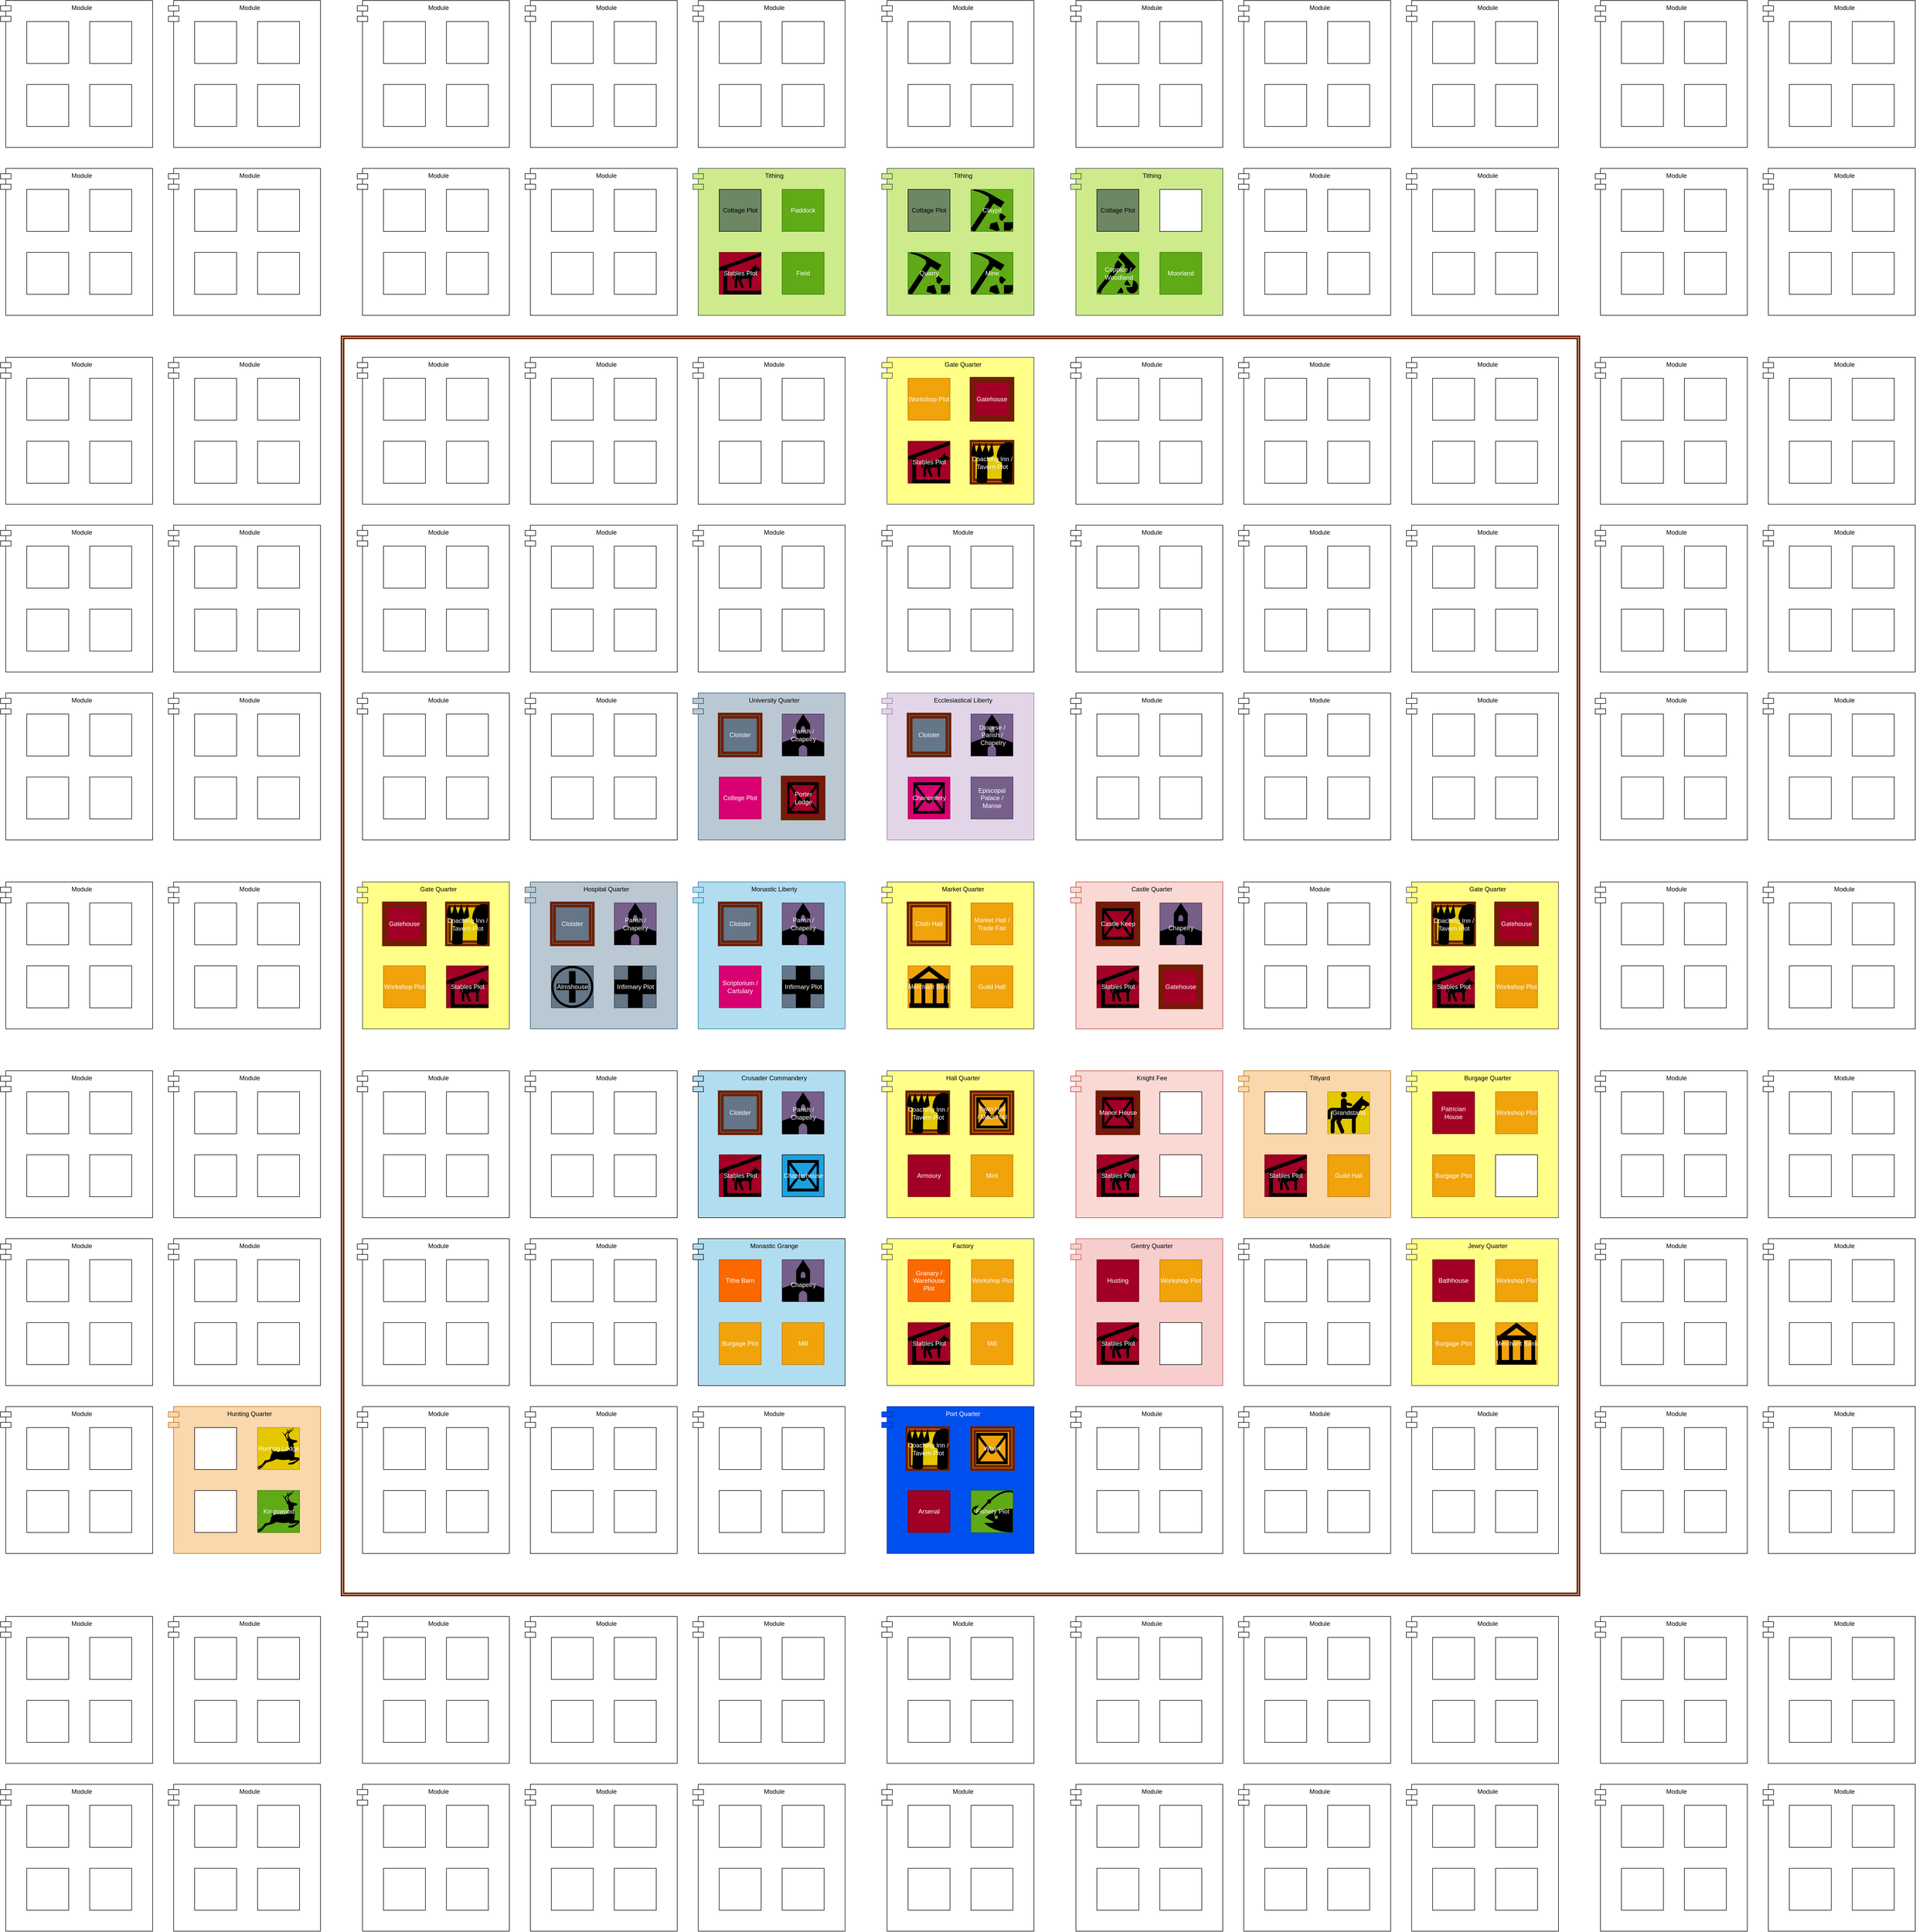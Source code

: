 <mxfile version="13.9.9" type="device" pages="2"><diagram id="ZPG16N5JNp32_p15Ko3r" name="quarters_old"><mxGraphModel dx="1679" dy="1663" grid="1" gridSize="10" guides="1" tooltips="1" connect="1" arrows="1" fold="1" page="1" pageScale="1" pageWidth="827" pageHeight="1169" math="0" shadow="0"><root><mxCell id="0"/><mxCell id="1" parent="0"/><mxCell id="qfHl7BK7MEAF2vGMxH8G-255" value="" style="shape=ext;double=1;rounded=0;whiteSpace=wrap;html=1;strokeColor=#6D1F00;fontColor=#ffffff;fillColor=#FFFFFF;strokeWidth=3;perimeterSpacing=1;shadow=0;glass=0;sketch=0;" parent="1" vertex="1"><mxGeometry x="40" y="-40" width="2360" height="2400" as="geometry"/></mxCell><mxCell id="qfHl7BK7MEAF2vGMxH8G-2" value="Module" style="shape=module;align=left;spacingLeft=20;align=center;verticalAlign=top;" parent="1" vertex="1"><mxGeometry x="390" y="320" width="290" height="280" as="geometry"/></mxCell><mxCell id="qfHl7BK7MEAF2vGMxH8G-3" value="" style="rounded=0;whiteSpace=wrap;html=1;" parent="1" vertex="1"><mxGeometry x="440" y="360" width="80" height="80" as="geometry"/></mxCell><mxCell id="qfHl7BK7MEAF2vGMxH8G-4" value="" style="rounded=0;whiteSpace=wrap;html=1;" parent="1" vertex="1"><mxGeometry x="560" y="360" width="80" height="80" as="geometry"/></mxCell><mxCell id="qfHl7BK7MEAF2vGMxH8G-5" value="" style="rounded=0;whiteSpace=wrap;html=1;" parent="1" vertex="1"><mxGeometry x="440" y="480" width="80" height="80" as="geometry"/></mxCell><mxCell id="qfHl7BK7MEAF2vGMxH8G-6" value="" style="rounded=0;whiteSpace=wrap;html=1;" parent="1" vertex="1"><mxGeometry x="560" y="480" width="80" height="80" as="geometry"/></mxCell><mxCell id="qfHl7BK7MEAF2vGMxH8G-12" value="Module" style="shape=module;align=left;spacingLeft=20;align=center;verticalAlign=top;" parent="1" vertex="1"><mxGeometry x="70" y="320" width="290" height="280" as="geometry"/></mxCell><mxCell id="qfHl7BK7MEAF2vGMxH8G-13" value="" style="rounded=0;whiteSpace=wrap;html=1;" parent="1" vertex="1"><mxGeometry x="120" y="360" width="80" height="80" as="geometry"/></mxCell><mxCell id="qfHl7BK7MEAF2vGMxH8G-14" value="" style="rounded=0;whiteSpace=wrap;html=1;" parent="1" vertex="1"><mxGeometry x="240" y="360" width="80" height="80" as="geometry"/></mxCell><mxCell id="qfHl7BK7MEAF2vGMxH8G-15" value="" style="rounded=0;whiteSpace=wrap;html=1;" parent="1" vertex="1"><mxGeometry x="120" y="480" width="80" height="80" as="geometry"/></mxCell><mxCell id="qfHl7BK7MEAF2vGMxH8G-16" value="" style="rounded=0;whiteSpace=wrap;html=1;" parent="1" vertex="1"><mxGeometry x="240" y="480" width="80" height="80" as="geometry"/></mxCell><mxCell id="qfHl7BK7MEAF2vGMxH8G-18" value="Module" style="shape=module;align=left;spacingLeft=20;align=center;verticalAlign=top;" parent="1" vertex="1"><mxGeometry x="70" width="290" height="280" as="geometry"/></mxCell><mxCell id="qfHl7BK7MEAF2vGMxH8G-19" value="" style="rounded=0;whiteSpace=wrap;html=1;" parent="1" vertex="1"><mxGeometry x="120" y="40" width="80" height="80" as="geometry"/></mxCell><mxCell id="qfHl7BK7MEAF2vGMxH8G-20" value="" style="rounded=0;whiteSpace=wrap;html=1;" parent="1" vertex="1"><mxGeometry x="240" y="40" width="80" height="80" as="geometry"/></mxCell><mxCell id="qfHl7BK7MEAF2vGMxH8G-21" value="" style="rounded=0;whiteSpace=wrap;html=1;" parent="1" vertex="1"><mxGeometry x="120" y="160" width="80" height="80" as="geometry"/></mxCell><mxCell id="qfHl7BK7MEAF2vGMxH8G-22" value="" style="rounded=0;whiteSpace=wrap;html=1;" parent="1" vertex="1"><mxGeometry x="240" y="160" width="80" height="80" as="geometry"/></mxCell><mxCell id="qfHl7BK7MEAF2vGMxH8G-23" value="Module" style="shape=module;align=left;spacingLeft=20;align=center;verticalAlign=top;" parent="1" vertex="1"><mxGeometry x="390" width="290" height="280" as="geometry"/></mxCell><mxCell id="qfHl7BK7MEAF2vGMxH8G-24" value="" style="rounded=0;whiteSpace=wrap;html=1;" parent="1" vertex="1"><mxGeometry x="440" y="40" width="80" height="80" as="geometry"/></mxCell><mxCell id="qfHl7BK7MEAF2vGMxH8G-25" value="" style="rounded=0;whiteSpace=wrap;html=1;" parent="1" vertex="1"><mxGeometry x="560" y="40" width="80" height="80" as="geometry"/></mxCell><mxCell id="qfHl7BK7MEAF2vGMxH8G-26" value="" style="rounded=0;whiteSpace=wrap;html=1;" parent="1" vertex="1"><mxGeometry x="440" y="160" width="80" height="80" as="geometry"/></mxCell><mxCell id="qfHl7BK7MEAF2vGMxH8G-27" value="" style="rounded=0;whiteSpace=wrap;html=1;" parent="1" vertex="1"><mxGeometry x="560" y="160" width="80" height="80" as="geometry"/></mxCell><mxCell id="qfHl7BK7MEAF2vGMxH8G-28" value="Module" style="shape=module;align=left;spacingLeft=20;align=center;verticalAlign=top;" parent="1" vertex="1"><mxGeometry x="390" y="640" width="290" height="280" as="geometry"/></mxCell><mxCell id="qfHl7BK7MEAF2vGMxH8G-29" value="" style="rounded=0;whiteSpace=wrap;html=1;" parent="1" vertex="1"><mxGeometry x="440" y="680" width="80" height="80" as="geometry"/></mxCell><mxCell id="qfHl7BK7MEAF2vGMxH8G-30" value="" style="rounded=0;whiteSpace=wrap;html=1;" parent="1" vertex="1"><mxGeometry x="560" y="680" width="80" height="80" as="geometry"/></mxCell><mxCell id="qfHl7BK7MEAF2vGMxH8G-31" value="" style="rounded=0;whiteSpace=wrap;html=1;" parent="1" vertex="1"><mxGeometry x="440" y="800" width="80" height="80" as="geometry"/></mxCell><mxCell id="qfHl7BK7MEAF2vGMxH8G-32" value="" style="rounded=0;whiteSpace=wrap;html=1;" parent="1" vertex="1"><mxGeometry x="560" y="800" width="80" height="80" as="geometry"/></mxCell><mxCell id="qfHl7BK7MEAF2vGMxH8G-33" value="Module" style="shape=module;align=left;spacingLeft=20;align=center;verticalAlign=top;" parent="1" vertex="1"><mxGeometry x="70" y="640" width="290" height="280" as="geometry"/></mxCell><mxCell id="qfHl7BK7MEAF2vGMxH8G-34" value="" style="rounded=0;whiteSpace=wrap;html=1;" parent="1" vertex="1"><mxGeometry x="120" y="680" width="80" height="80" as="geometry"/></mxCell><mxCell id="qfHl7BK7MEAF2vGMxH8G-35" value="" style="rounded=0;whiteSpace=wrap;html=1;" parent="1" vertex="1"><mxGeometry x="240" y="680" width="80" height="80" as="geometry"/></mxCell><mxCell id="qfHl7BK7MEAF2vGMxH8G-36" value="" style="rounded=0;whiteSpace=wrap;html=1;" parent="1" vertex="1"><mxGeometry x="120" y="800" width="80" height="80" as="geometry"/></mxCell><mxCell id="qfHl7BK7MEAF2vGMxH8G-37" value="" style="rounded=0;whiteSpace=wrap;html=1;" parent="1" vertex="1"><mxGeometry x="240" y="800" width="80" height="80" as="geometry"/></mxCell><mxCell id="qfHl7BK7MEAF2vGMxH8G-38" value="Module" style="shape=module;align=left;spacingLeft=20;align=center;verticalAlign=top;" parent="1" vertex="1"><mxGeometry x="710" width="290" height="280" as="geometry"/></mxCell><mxCell id="qfHl7BK7MEAF2vGMxH8G-39" value="" style="rounded=0;whiteSpace=wrap;html=1;" parent="1" vertex="1"><mxGeometry x="760" y="40" width="80" height="80" as="geometry"/></mxCell><mxCell id="qfHl7BK7MEAF2vGMxH8G-40" value="" style="rounded=0;whiteSpace=wrap;html=1;" parent="1" vertex="1"><mxGeometry x="880" y="40" width="80" height="80" as="geometry"/></mxCell><mxCell id="qfHl7BK7MEAF2vGMxH8G-41" value="" style="rounded=0;whiteSpace=wrap;html=1;" parent="1" vertex="1"><mxGeometry x="760" y="160" width="80" height="80" as="geometry"/></mxCell><mxCell id="qfHl7BK7MEAF2vGMxH8G-42" value="" style="rounded=0;whiteSpace=wrap;html=1;" parent="1" vertex="1"><mxGeometry x="880" y="160" width="80" height="80" as="geometry"/></mxCell><mxCell id="qfHl7BK7MEAF2vGMxH8G-43" value="Module" style="shape=module;align=left;spacingLeft=20;align=center;verticalAlign=top;" parent="1" vertex="1"><mxGeometry x="710" y="320" width="290" height="280" as="geometry"/></mxCell><mxCell id="qfHl7BK7MEAF2vGMxH8G-44" value="" style="rounded=0;whiteSpace=wrap;html=1;" parent="1" vertex="1"><mxGeometry x="760" y="360" width="80" height="80" as="geometry"/></mxCell><mxCell id="qfHl7BK7MEAF2vGMxH8G-45" value="" style="rounded=0;whiteSpace=wrap;html=1;" parent="1" vertex="1"><mxGeometry x="880" y="360" width="80" height="80" as="geometry"/></mxCell><mxCell id="qfHl7BK7MEAF2vGMxH8G-46" value="" style="rounded=0;whiteSpace=wrap;html=1;" parent="1" vertex="1"><mxGeometry x="760" y="480" width="80" height="80" as="geometry"/></mxCell><mxCell id="qfHl7BK7MEAF2vGMxH8G-47" value="" style="rounded=0;whiteSpace=wrap;html=1;" parent="1" vertex="1"><mxGeometry x="880" y="480" width="80" height="80" as="geometry"/></mxCell><mxCell id="qfHl7BK7MEAF2vGMxH8G-48" value="University Quarter" style="shape=module;align=left;spacingLeft=20;align=center;verticalAlign=top;fillColor=#bac8d3;strokeColor=#23445d;" parent="1" vertex="1"><mxGeometry x="710" y="640" width="290" height="280" as="geometry"/></mxCell><mxCell id="qfHl7BK7MEAF2vGMxH8G-50" value="" style="rounded=0;whiteSpace=wrap;html=1;fillColor=#76608a;strokeColor=#432D57;fontColor=#ffffff;" parent="1" vertex="1"><mxGeometry x="880" y="680" width="80" height="80" as="geometry"/></mxCell><mxCell id="qfHl7BK7MEAF2vGMxH8G-52" value="College Plot" style="rounded=0;whiteSpace=wrap;html=1;fillColor=#d80073;strokeColor=#A50040;fontColor=#ffffff;" parent="1" vertex="1"><mxGeometry x="760" y="800" width="80" height="80" as="geometry"/></mxCell><mxCell id="qfHl7BK7MEAF2vGMxH8G-55" value="Monastic Liberty" style="shape=module;align=left;spacingLeft=20;align=center;verticalAlign=top;strokeColor=#10739e;fillColor=#B1DDF0;" parent="1" vertex="1"><mxGeometry x="710" y="1000" width="290" height="280" as="geometry"/></mxCell><mxCell id="qfHl7BK7MEAF2vGMxH8G-57" value="" style="rounded=0;whiteSpace=wrap;html=1;strokeColor=#432D57;fontColor=#ffffff;fillColor=#76608A;" parent="1" vertex="1"><mxGeometry x="880" y="1040" width="80" height="80" as="geometry"/></mxCell><mxCell id="qfHl7BK7MEAF2vGMxH8G-58" value="Scriptorium / Cartulary" style="rounded=0;whiteSpace=wrap;html=1;fillColor=#d80073;strokeColor=#A50040;fontColor=#ffffff;" parent="1" vertex="1"><mxGeometry x="760" y="1160" width="80" height="80" as="geometry"/></mxCell><mxCell id="qfHl7BK7MEAF2vGMxH8G-59" value="" style="rounded=0;whiteSpace=wrap;html=1;strokeColor=#314354;fontColor=#ffffff;fillColor=#647687;" parent="1" vertex="1"><mxGeometry x="880" y="1160" width="80" height="80" as="geometry"/></mxCell><mxCell id="qfHl7BK7MEAF2vGMxH8G-60" value="Hospital Quarter" style="shape=module;align=left;spacingLeft=20;align=center;verticalAlign=top;fillColor=#bac8d3;strokeColor=#23445d;" parent="1" vertex="1"><mxGeometry x="390" y="1000" width="290" height="280" as="geometry"/></mxCell><mxCell id="qfHl7BK7MEAF2vGMxH8G-62" value="" style="rounded=0;whiteSpace=wrap;html=1;fillColor=#76608a;strokeColor=#432D57;fontColor=#ffffff;" parent="1" vertex="1"><mxGeometry x="560" y="1040" width="80" height="80" as="geometry"/></mxCell><mxCell id="qfHl7BK7MEAF2vGMxH8G-63" value="" style="rounded=0;whiteSpace=wrap;html=1;fillColor=#647687;strokeColor=#314354;fontColor=#ffffff;" parent="1" vertex="1"><mxGeometry x="440" y="1160" width="80" height="80" as="geometry"/></mxCell><mxCell id="qfHl7BK7MEAF2vGMxH8G-64" value="" style="rounded=0;whiteSpace=wrap;html=1;fillColor=#647687;strokeColor=#314354;fontColor=#ffffff;" parent="1" vertex="1"><mxGeometry x="560" y="1160" width="80" height="80" as="geometry"/></mxCell><mxCell id="qfHl7BK7MEAF2vGMxH8G-65" value="Gate Quarter" style="shape=module;align=left;spacingLeft=20;align=center;verticalAlign=top;fillColor=#ffff88;strokeColor=#36393d;" parent="1" vertex="1"><mxGeometry x="70" y="1000" width="290" height="280" as="geometry"/></mxCell><mxCell id="qfHl7BK7MEAF2vGMxH8G-68" value="Workshop Plot" style="rounded=0;whiteSpace=wrap;html=1;fillColor=#f0a30a;strokeColor=#BD7000;fontColor=#ffffff;" parent="1" vertex="1"><mxGeometry x="120" y="1160" width="80" height="80" as="geometry"/></mxCell><mxCell id="qfHl7BK7MEAF2vGMxH8G-70" value="Crusader Commandery" style="shape=module;align=left;spacingLeft=20;align=center;verticalAlign=top;fillColor=#B1DDF0;" parent="1" vertex="1"><mxGeometry x="710" y="1360" width="290" height="280" as="geometry"/></mxCell><mxCell id="qfHl7BK7MEAF2vGMxH8G-72" value="" style="rounded=0;whiteSpace=wrap;html=1;fillColor=#76608a;strokeColor=#432D57;fontColor=#ffffff;" parent="1" vertex="1"><mxGeometry x="880" y="1400" width="80" height="80" as="geometry"/></mxCell><mxCell id="qfHl7BK7MEAF2vGMxH8G-74" value="" style="rounded=0;whiteSpace=wrap;html=1;fillColor=#1BA1E2;" parent="1" vertex="1"><mxGeometry x="880" y="1520" width="80" height="80" as="geometry"/></mxCell><mxCell id="qfHl7BK7MEAF2vGMxH8G-75" value="Module" style="shape=module;align=left;spacingLeft=20;align=center;verticalAlign=top;" parent="1" vertex="1"><mxGeometry x="390" y="1360" width="290" height="280" as="geometry"/></mxCell><mxCell id="qfHl7BK7MEAF2vGMxH8G-76" value="" style="rounded=0;whiteSpace=wrap;html=1;" parent="1" vertex="1"><mxGeometry x="440" y="1400" width="80" height="80" as="geometry"/></mxCell><mxCell id="qfHl7BK7MEAF2vGMxH8G-77" value="" style="rounded=0;whiteSpace=wrap;html=1;" parent="1" vertex="1"><mxGeometry x="560" y="1400" width="80" height="80" as="geometry"/></mxCell><mxCell id="qfHl7BK7MEAF2vGMxH8G-78" value="" style="rounded=0;whiteSpace=wrap;html=1;" parent="1" vertex="1"><mxGeometry x="440" y="1520" width="80" height="80" as="geometry"/></mxCell><mxCell id="qfHl7BK7MEAF2vGMxH8G-79" value="" style="rounded=0;whiteSpace=wrap;html=1;" parent="1" vertex="1"><mxGeometry x="560" y="1520" width="80" height="80" as="geometry"/></mxCell><mxCell id="qfHl7BK7MEAF2vGMxH8G-80" value="Module" style="shape=module;align=left;spacingLeft=20;align=center;verticalAlign=top;" parent="1" vertex="1"><mxGeometry x="70" y="1360" width="290" height="280" as="geometry"/></mxCell><mxCell id="qfHl7BK7MEAF2vGMxH8G-81" value="" style="rounded=0;whiteSpace=wrap;html=1;" parent="1" vertex="1"><mxGeometry x="120" y="1400" width="80" height="80" as="geometry"/></mxCell><mxCell id="qfHl7BK7MEAF2vGMxH8G-82" value="" style="rounded=0;whiteSpace=wrap;html=1;" parent="1" vertex="1"><mxGeometry x="240" y="1400" width="80" height="80" as="geometry"/></mxCell><mxCell id="qfHl7BK7MEAF2vGMxH8G-83" value="" style="rounded=0;whiteSpace=wrap;html=1;" parent="1" vertex="1"><mxGeometry x="120" y="1520" width="80" height="80" as="geometry"/></mxCell><mxCell id="qfHl7BK7MEAF2vGMxH8G-84" value="" style="rounded=0;whiteSpace=wrap;html=1;" parent="1" vertex="1"><mxGeometry x="240" y="1520" width="80" height="80" as="geometry"/></mxCell><mxCell id="qfHl7BK7MEAF2vGMxH8G-85" value="Hall Quarter" style="shape=module;align=left;spacingLeft=20;align=center;verticalAlign=top;fillColor=#ffff88;strokeColor=#36393d;" parent="1" vertex="1"><mxGeometry x="1070" y="1360" width="290" height="280" as="geometry"/></mxCell><mxCell id="qfHl7BK7MEAF2vGMxH8G-88" value="Armoury" style="rounded=0;whiteSpace=wrap;html=1;fillColor=#a20025;strokeColor=#6F0000;fontColor=#ffffff;" parent="1" vertex="1"><mxGeometry x="1120" y="1520" width="80" height="80" as="geometry"/></mxCell><mxCell id="qfHl7BK7MEAF2vGMxH8G-89" value="Mint" style="rounded=0;whiteSpace=wrap;html=1;fillColor=#f0a30a;strokeColor=#BD7000;fontColor=#ffffff;" parent="1" vertex="1"><mxGeometry x="1240" y="1520" width="80" height="80" as="geometry"/></mxCell><mxCell id="qfHl7BK7MEAF2vGMxH8G-90" value="Knight Fee" style="shape=module;align=left;spacingLeft=20;align=center;verticalAlign=top;fillColor=#fad9d5;strokeColor=#ae4132;" parent="1" vertex="1"><mxGeometry x="1430" y="1360" width="290" height="280" as="geometry"/></mxCell><mxCell id="qfHl7BK7MEAF2vGMxH8G-92" value="Mill" style="rounded=0;whiteSpace=wrap;html=1;fontColor=#ffffff;" parent="1" vertex="1"><mxGeometry x="1600" y="1400" width="80" height="80" as="geometry"/></mxCell><mxCell id="qfHl7BK7MEAF2vGMxH8G-94" value="" style="rounded=0;whiteSpace=wrap;html=1;fontColor=#ffffff;" parent="1" vertex="1"><mxGeometry x="1600" y="1520" width="80" height="80" as="geometry"/></mxCell><mxCell id="qfHl7BK7MEAF2vGMxH8G-95" value="Market Quarter" style="shape=module;align=left;spacingLeft=20;align=center;verticalAlign=top;fillColor=#ffff88;strokeColor=#36393d;" parent="1" vertex="1"><mxGeometry x="1070" y="1000" width="290" height="280" as="geometry"/></mxCell><mxCell id="qfHl7BK7MEAF2vGMxH8G-97" value="Market Hall / Trade Fair" style="rounded=0;whiteSpace=wrap;html=1;fillColor=#f0a30a;fontColor=#ffffff;strokeColor=#BD7000;" parent="1" vertex="1"><mxGeometry x="1240" y="1040" width="80" height="80" as="geometry"/></mxCell><mxCell id="qfHl7BK7MEAF2vGMxH8G-99" value="Guild Hall" style="rounded=0;whiteSpace=wrap;html=1;fillColor=#f0a30a;strokeColor=#BD7000;fontColor=#ffffff;" parent="1" vertex="1"><mxGeometry x="1240" y="1160" width="80" height="80" as="geometry"/></mxCell><mxCell id="qfHl7BK7MEAF2vGMxH8G-100" value="Castle Quarter" style="shape=module;align=left;spacingLeft=20;align=center;verticalAlign=top;fillColor=#fad9d5;strokeColor=#ae4132;" parent="1" vertex="1"><mxGeometry x="1430" y="1000" width="290" height="280" as="geometry"/></mxCell><mxCell id="qfHl7BK7MEAF2vGMxH8G-102" value="" style="rounded=0;whiteSpace=wrap;html=1;fontColor=#ffffff;fillColor=#76608a;strokeColor=#432D57;" parent="1" vertex="1"><mxGeometry x="1600" y="1040" width="80" height="80" as="geometry"/></mxCell><mxCell id="qfHl7BK7MEAF2vGMxH8G-105" value="Ecclesiastical Liberty" style="shape=module;align=left;spacingLeft=20;align=center;verticalAlign=top;fillColor=#e1d5e7;strokeColor=#9673a6;" parent="1" vertex="1"><mxGeometry x="1070" y="640" width="290" height="280" as="geometry"/></mxCell><mxCell id="qfHl7BK7MEAF2vGMxH8G-107" value="" style="rounded=0;whiteSpace=wrap;html=1;fillColor=#76608a;strokeColor=#432D57;fontColor=#ffffff;" parent="1" vertex="1"><mxGeometry x="1240" y="680" width="80" height="80" as="geometry"/></mxCell><mxCell id="qfHl7BK7MEAF2vGMxH8G-108" value="Episcopal Palace / Manse" style="rounded=0;whiteSpace=wrap;html=1;fillColor=#76608a;strokeColor=#432D57;fontColor=#ffffff;" parent="1" vertex="1"><mxGeometry x="1240" y="800" width="80" height="80" as="geometry"/></mxCell><mxCell id="qfHl7BK7MEAF2vGMxH8G-109" value="" style="rounded=0;whiteSpace=wrap;html=1;strokeColor=#A50040;fillColor=#d80073;fontColor=#ffffff;" parent="1" vertex="1"><mxGeometry x="1120" y="800" width="80" height="80" as="geometry"/></mxCell><mxCell id="qfHl7BK7MEAF2vGMxH8G-110" value="Module" style="shape=module;align=left;spacingLeft=20;align=center;verticalAlign=top;" parent="1" vertex="1"><mxGeometry x="1430" y="640" width="290" height="280" as="geometry"/></mxCell><mxCell id="qfHl7BK7MEAF2vGMxH8G-111" value="" style="rounded=0;whiteSpace=wrap;html=1;" parent="1" vertex="1"><mxGeometry x="1480" y="680" width="80" height="80" as="geometry"/></mxCell><mxCell id="qfHl7BK7MEAF2vGMxH8G-112" value="" style="rounded=0;whiteSpace=wrap;html=1;" parent="1" vertex="1"><mxGeometry x="1600" y="680" width="80" height="80" as="geometry"/></mxCell><mxCell id="qfHl7BK7MEAF2vGMxH8G-113" value="" style="rounded=0;whiteSpace=wrap;html=1;" parent="1" vertex="1"><mxGeometry x="1480" y="800" width="80" height="80" as="geometry"/></mxCell><mxCell id="qfHl7BK7MEAF2vGMxH8G-114" value="" style="rounded=0;whiteSpace=wrap;html=1;" parent="1" vertex="1"><mxGeometry x="1600" y="800" width="80" height="80" as="geometry"/></mxCell><mxCell id="qfHl7BK7MEAF2vGMxH8G-115" value="Module" style="shape=module;align=left;spacingLeft=20;align=center;verticalAlign=top;" parent="1" vertex="1"><mxGeometry x="1070" y="320" width="290" height="280" as="geometry"/></mxCell><mxCell id="qfHl7BK7MEAF2vGMxH8G-116" value="" style="rounded=0;whiteSpace=wrap;html=1;" parent="1" vertex="1"><mxGeometry x="1120" y="360" width="80" height="80" as="geometry"/></mxCell><mxCell id="qfHl7BK7MEAF2vGMxH8G-117" value="" style="rounded=0;whiteSpace=wrap;html=1;" parent="1" vertex="1"><mxGeometry x="1240" y="360" width="80" height="80" as="geometry"/></mxCell><mxCell id="qfHl7BK7MEAF2vGMxH8G-118" value="" style="rounded=0;whiteSpace=wrap;html=1;" parent="1" vertex="1"><mxGeometry x="1120" y="480" width="80" height="80" as="geometry"/></mxCell><mxCell id="qfHl7BK7MEAF2vGMxH8G-119" value="" style="rounded=0;whiteSpace=wrap;html=1;" parent="1" vertex="1"><mxGeometry x="1240" y="480" width="80" height="80" as="geometry"/></mxCell><mxCell id="qfHl7BK7MEAF2vGMxH8G-120" value="Module" style="shape=module;align=left;spacingLeft=20;align=center;verticalAlign=top;" parent="1" vertex="1"><mxGeometry x="1430" y="320" width="290" height="280" as="geometry"/></mxCell><mxCell id="qfHl7BK7MEAF2vGMxH8G-121" value="" style="rounded=0;whiteSpace=wrap;html=1;" parent="1" vertex="1"><mxGeometry x="1480" y="360" width="80" height="80" as="geometry"/></mxCell><mxCell id="qfHl7BK7MEAF2vGMxH8G-122" value="" style="rounded=0;whiteSpace=wrap;html=1;" parent="1" vertex="1"><mxGeometry x="1600" y="360" width="80" height="80" as="geometry"/></mxCell><mxCell id="qfHl7BK7MEAF2vGMxH8G-123" value="" style="rounded=0;whiteSpace=wrap;html=1;" parent="1" vertex="1"><mxGeometry x="1480" y="480" width="80" height="80" as="geometry"/></mxCell><mxCell id="qfHl7BK7MEAF2vGMxH8G-124" value="" style="rounded=0;whiteSpace=wrap;html=1;" parent="1" vertex="1"><mxGeometry x="1600" y="480" width="80" height="80" as="geometry"/></mxCell><mxCell id="qfHl7BK7MEAF2vGMxH8G-125" value="Gate Quarter" style="shape=module;align=left;spacingLeft=20;align=center;verticalAlign=top;fillColor=#ffff88;strokeColor=#36393d;" parent="1" vertex="1"><mxGeometry x="1070" width="290" height="280" as="geometry"/></mxCell><mxCell id="qfHl7BK7MEAF2vGMxH8G-126" value="Workshop Plot" style="rounded=0;whiteSpace=wrap;html=1;fillColor=#f0a30a;strokeColor=#BD7000;fontColor=#ffffff;" parent="1" vertex="1"><mxGeometry x="1120" y="40" width="80" height="80" as="geometry"/></mxCell><mxCell id="qfHl7BK7MEAF2vGMxH8G-130" value="Module" style="shape=module;align=left;spacingLeft=20;align=center;verticalAlign=top;" parent="1" vertex="1"><mxGeometry x="1430" width="290" height="280" as="geometry"/></mxCell><mxCell id="qfHl7BK7MEAF2vGMxH8G-131" value="" style="rounded=0;whiteSpace=wrap;html=1;" parent="1" vertex="1"><mxGeometry x="1480" y="40" width="80" height="80" as="geometry"/></mxCell><mxCell id="qfHl7BK7MEAF2vGMxH8G-132" value="" style="rounded=0;whiteSpace=wrap;html=1;" parent="1" vertex="1"><mxGeometry x="1600" y="40" width="80" height="80" as="geometry"/></mxCell><mxCell id="qfHl7BK7MEAF2vGMxH8G-133" value="" style="rounded=0;whiteSpace=wrap;html=1;" parent="1" vertex="1"><mxGeometry x="1480" y="160" width="80" height="80" as="geometry"/></mxCell><mxCell id="qfHl7BK7MEAF2vGMxH8G-134" value="" style="rounded=0;whiteSpace=wrap;html=1;" parent="1" vertex="1"><mxGeometry x="1600" y="160" width="80" height="80" as="geometry"/></mxCell><mxCell id="qfHl7BK7MEAF2vGMxH8G-135" value="Monastic Grange" style="shape=module;align=left;spacingLeft=20;align=center;verticalAlign=top;fillColor=#B1DDF0;" parent="1" vertex="1"><mxGeometry x="710" y="1680" width="290" height="280" as="geometry"/></mxCell><mxCell id="qfHl7BK7MEAF2vGMxH8G-136" value="Burgage Plot" style="rounded=0;whiteSpace=wrap;html=1;strokeColor=#BD7000;fontColor=#ffffff;fillColor=#f0a30a;" parent="1" vertex="1"><mxGeometry x="760" y="1840" width="80" height="80" as="geometry"/></mxCell><mxCell id="qfHl7BK7MEAF2vGMxH8G-137" value="" style="rounded=0;whiteSpace=wrap;html=1;fillColor=#76608a;strokeColor=#432D57;fontColor=#ffffff;" parent="1" vertex="1"><mxGeometry x="880" y="1720" width="80" height="80" as="geometry"/></mxCell><mxCell id="qfHl7BK7MEAF2vGMxH8G-138" value="Tithe Barn" style="rounded=0;whiteSpace=wrap;html=1;fillColor=#fa6800;strokeColor=#C73500;fontColor=#ffffff;" parent="1" vertex="1"><mxGeometry x="760" y="1720" width="80" height="80" as="geometry"/></mxCell><mxCell id="qfHl7BK7MEAF2vGMxH8G-139" value="Mill" style="rounded=0;whiteSpace=wrap;html=1;fillColor=#f0a30a;strokeColor=#BD7000;fontColor=#ffffff;" parent="1" vertex="1"><mxGeometry x="880" y="1840" width="80" height="80" as="geometry"/></mxCell><mxCell id="qfHl7BK7MEAF2vGMxH8G-140" value="Module" style="shape=module;align=left;spacingLeft=20;align=center;verticalAlign=top;" parent="1" vertex="1"><mxGeometry x="390" y="1680" width="290" height="280" as="geometry"/></mxCell><mxCell id="qfHl7BK7MEAF2vGMxH8G-141" value="" style="rounded=0;whiteSpace=wrap;html=1;" parent="1" vertex="1"><mxGeometry x="440" y="1720" width="80" height="80" as="geometry"/></mxCell><mxCell id="qfHl7BK7MEAF2vGMxH8G-142" value="" style="rounded=0;whiteSpace=wrap;html=1;" parent="1" vertex="1"><mxGeometry x="560" y="1720" width="80" height="80" as="geometry"/></mxCell><mxCell id="qfHl7BK7MEAF2vGMxH8G-143" value="" style="rounded=0;whiteSpace=wrap;html=1;" parent="1" vertex="1"><mxGeometry x="440" y="1840" width="80" height="80" as="geometry"/></mxCell><mxCell id="qfHl7BK7MEAF2vGMxH8G-144" value="" style="rounded=0;whiteSpace=wrap;html=1;" parent="1" vertex="1"><mxGeometry x="560" y="1840" width="80" height="80" as="geometry"/></mxCell><mxCell id="qfHl7BK7MEAF2vGMxH8G-145" value="Module" style="shape=module;align=left;spacingLeft=20;align=center;verticalAlign=top;" parent="1" vertex="1"><mxGeometry x="70" y="1680" width="290" height="280" as="geometry"/></mxCell><mxCell id="qfHl7BK7MEAF2vGMxH8G-146" value="" style="rounded=0;whiteSpace=wrap;html=1;" parent="1" vertex="1"><mxGeometry x="120" y="1720" width="80" height="80" as="geometry"/></mxCell><mxCell id="qfHl7BK7MEAF2vGMxH8G-147" value="" style="rounded=0;whiteSpace=wrap;html=1;" parent="1" vertex="1"><mxGeometry x="240" y="1720" width="80" height="80" as="geometry"/></mxCell><mxCell id="qfHl7BK7MEAF2vGMxH8G-148" value="" style="rounded=0;whiteSpace=wrap;html=1;" parent="1" vertex="1"><mxGeometry x="120" y="1840" width="80" height="80" as="geometry"/></mxCell><mxCell id="qfHl7BK7MEAF2vGMxH8G-149" value="" style="rounded=0;whiteSpace=wrap;html=1;" parent="1" vertex="1"><mxGeometry x="240" y="1840" width="80" height="80" as="geometry"/></mxCell><mxCell id="qfHl7BK7MEAF2vGMxH8G-150" value="Factory" style="shape=module;align=left;spacingLeft=20;align=center;verticalAlign=top;fillColor=#ffff88;strokeColor=#36393d;" parent="1" vertex="1"><mxGeometry x="1070" y="1680" width="290" height="280" as="geometry"/></mxCell><mxCell id="qfHl7BK7MEAF2vGMxH8G-151" value="Granary / Warehouse Plot" style="rounded=0;whiteSpace=wrap;html=1;fillColor=#fa6800;strokeColor=#C73500;fontColor=#ffffff;" parent="1" vertex="1"><mxGeometry x="1120" y="1720" width="80" height="80" as="geometry"/></mxCell><mxCell id="qfHl7BK7MEAF2vGMxH8G-153" value="Mill" style="rounded=0;whiteSpace=wrap;html=1;fontColor=#ffffff;fillColor=#f0a30a;strokeColor=#BD7000;" parent="1" vertex="1"><mxGeometry x="1240" y="1840" width="80" height="80" as="geometry"/></mxCell><mxCell id="qfHl7BK7MEAF2vGMxH8G-154" value="Workshop Plot" style="rounded=0;whiteSpace=wrap;html=1;fontColor=#ffffff;fillColor=#f0a30a;strokeColor=#BD7000;" parent="1" vertex="1"><mxGeometry x="1241" y="1720" width="80" height="80" as="geometry"/></mxCell><mxCell id="qfHl7BK7MEAF2vGMxH8G-160" value="Module" style="shape=module;align=left;spacingLeft=20;align=center;verticalAlign=top;fillColor=none;" parent="1" vertex="1"><mxGeometry x="710" y="2000" width="290" height="280" as="geometry"/></mxCell><mxCell id="qfHl7BK7MEAF2vGMxH8G-161" value="" style="rounded=0;whiteSpace=wrap;html=1;fontColor=#ffffff;fillColor=none;" parent="1" vertex="1"><mxGeometry x="760" y="2040" width="80" height="80" as="geometry"/></mxCell><mxCell id="qfHl7BK7MEAF2vGMxH8G-162" value="" style="rounded=0;whiteSpace=wrap;html=1;" parent="1" vertex="1"><mxGeometry x="880" y="2040" width="80" height="80" as="geometry"/></mxCell><mxCell id="qfHl7BK7MEAF2vGMxH8G-163" value="" style="rounded=0;whiteSpace=wrap;html=1;fontColor=#ffffff;fillColor=none;" parent="1" vertex="1"><mxGeometry x="760" y="2160" width="80" height="80" as="geometry"/></mxCell><mxCell id="qfHl7BK7MEAF2vGMxH8G-164" value="" style="rounded=0;whiteSpace=wrap;html=1;" parent="1" vertex="1"><mxGeometry x="880" y="2160" width="80" height="80" as="geometry"/></mxCell><mxCell id="qfHl7BK7MEAF2vGMxH8G-165" value="Module" style="shape=module;align=left;spacingLeft=20;align=center;verticalAlign=top;" parent="1" vertex="1"><mxGeometry x="390" y="2000" width="290" height="280" as="geometry"/></mxCell><mxCell id="qfHl7BK7MEAF2vGMxH8G-166" value="" style="rounded=0;whiteSpace=wrap;html=1;" parent="1" vertex="1"><mxGeometry x="440" y="2040" width="80" height="80" as="geometry"/></mxCell><mxCell id="qfHl7BK7MEAF2vGMxH8G-167" value="" style="rounded=0;whiteSpace=wrap;html=1;" parent="1" vertex="1"><mxGeometry x="560" y="2040" width="80" height="80" as="geometry"/></mxCell><mxCell id="qfHl7BK7MEAF2vGMxH8G-168" value="" style="rounded=0;whiteSpace=wrap;html=1;" parent="1" vertex="1"><mxGeometry x="440" y="2160" width="80" height="80" as="geometry"/></mxCell><mxCell id="qfHl7BK7MEAF2vGMxH8G-169" value="" style="rounded=0;whiteSpace=wrap;html=1;" parent="1" vertex="1"><mxGeometry x="560" y="2160" width="80" height="80" as="geometry"/></mxCell><mxCell id="qfHl7BK7MEAF2vGMxH8G-170" value="Module" style="shape=module;align=left;spacingLeft=20;align=center;verticalAlign=top;" parent="1" vertex="1"><mxGeometry x="70" y="2000" width="290" height="280" as="geometry"/></mxCell><mxCell id="qfHl7BK7MEAF2vGMxH8G-171" value="" style="rounded=0;whiteSpace=wrap;html=1;" parent="1" vertex="1"><mxGeometry x="120" y="2040" width="80" height="80" as="geometry"/></mxCell><mxCell id="qfHl7BK7MEAF2vGMxH8G-172" value="" style="rounded=0;whiteSpace=wrap;html=1;fontColor=#ffffff;" parent="1" vertex="1"><mxGeometry x="240" y="2040" width="80" height="80" as="geometry"/></mxCell><mxCell id="qfHl7BK7MEAF2vGMxH8G-173" value="" style="rounded=0;whiteSpace=wrap;html=1;" parent="1" vertex="1"><mxGeometry x="120" y="2160" width="80" height="80" as="geometry"/></mxCell><mxCell id="qfHl7BK7MEAF2vGMxH8G-174" value="" style="rounded=0;whiteSpace=wrap;html=1;" parent="1" vertex="1"><mxGeometry x="240" y="2160" width="80" height="80" as="geometry"/></mxCell><mxCell id="qfHl7BK7MEAF2vGMxH8G-175" value="Port Quarter" style="shape=module;align=left;spacingLeft=20;align=center;verticalAlign=top;fillColor=#0050ef;strokeColor=#001DBC;fontColor=#ffffff;" parent="1" vertex="1"><mxGeometry x="1070" y="2000" width="290" height="280" as="geometry"/></mxCell><mxCell id="qfHl7BK7MEAF2vGMxH8G-178" value="Arsenal" style="rounded=0;whiteSpace=wrap;html=1;fillColor=#a20025;strokeColor=#6F0000;fontColor=#ffffff;" parent="1" vertex="1"><mxGeometry x="1120" y="2160" width="80" height="80" as="geometry"/></mxCell><mxCell id="qfHl7BK7MEAF2vGMxH8G-179" value="" style="rounded=0;whiteSpace=wrap;html=1;fillColor=#60a917;strokeColor=#2D7600;fontColor=#ffffff;" parent="1" vertex="1"><mxGeometry x="1240" y="2160" width="80" height="80" as="geometry"/></mxCell><mxCell id="qfHl7BK7MEAF2vGMxH8G-180" value="Module" style="shape=module;align=left;spacingLeft=20;align=center;verticalAlign=top;" parent="1" vertex="1"><mxGeometry x="1430" y="2000" width="290" height="280" as="geometry"/></mxCell><mxCell id="qfHl7BK7MEAF2vGMxH8G-181" value="" style="rounded=0;whiteSpace=wrap;html=1;fontColor=#ffffff;" parent="1" vertex="1"><mxGeometry x="1480" y="2040" width="80" height="80" as="geometry"/></mxCell><mxCell id="qfHl7BK7MEAF2vGMxH8G-182" value="" style="rounded=0;whiteSpace=wrap;html=1;fontColor=#ffffff;" parent="1" vertex="1"><mxGeometry x="1600" y="2040" width="80" height="80" as="geometry"/></mxCell><mxCell id="qfHl7BK7MEAF2vGMxH8G-183" value="" style="rounded=0;whiteSpace=wrap;html=1;fontColor=#ffffff;" parent="1" vertex="1"><mxGeometry x="1480" y="2160" width="80" height="80" as="geometry"/></mxCell><mxCell id="qfHl7BK7MEAF2vGMxH8G-184" value="" style="rounded=0;whiteSpace=wrap;html=1;fontColor=#ffffff;" parent="1" vertex="1"><mxGeometry x="1600" y="2160" width="80" height="80" as="geometry"/></mxCell><mxCell id="qfHl7BK7MEAF2vGMxH8G-185" value="Jewry Quarter" style="shape=module;align=left;spacingLeft=20;align=center;verticalAlign=top;strokeColor=#36393d;fillColor=#ffff88;" parent="1" vertex="1"><mxGeometry x="2070" y="1680" width="290" height="280" as="geometry"/></mxCell><mxCell id="qfHl7BK7MEAF2vGMxH8G-186" value="Bathhouse" style="rounded=0;whiteSpace=wrap;html=1;fillColor=#a20025;strokeColor=#6F0000;fontColor=#ffffff;" parent="1" vertex="1"><mxGeometry x="2120" y="1720" width="80" height="80" as="geometry"/></mxCell><mxCell id="qfHl7BK7MEAF2vGMxH8G-187" value="Burgage Plot" style="rounded=0;whiteSpace=wrap;html=1;fillColor=#f0a30a;strokeColor=#BD7000;fontColor=#ffffff;" parent="1" vertex="1"><mxGeometry x="2120" y="1840" width="80" height="80" as="geometry"/></mxCell><mxCell id="qfHl7BK7MEAF2vGMxH8G-189" value="Workshop Plot" style="rounded=0;whiteSpace=wrap;html=1;fontColor=#ffffff;fillColor=#f0a30a;strokeColor=#BD7000;" parent="1" vertex="1"><mxGeometry x="2240" y="1720" width="80" height="80" as="geometry"/></mxCell><mxCell id="qfHl7BK7MEAF2vGMxH8G-190" value="Module" style="shape=module;align=left;spacingLeft=20;align=center;verticalAlign=top;" parent="1" vertex="1"><mxGeometry x="1750" y="1000" width="290" height="280" as="geometry"/></mxCell><mxCell id="qfHl7BK7MEAF2vGMxH8G-191" value="" style="rounded=0;whiteSpace=wrap;html=1;" parent="1" vertex="1"><mxGeometry x="1800" y="1040" width="80" height="80" as="geometry"/></mxCell><mxCell id="qfHl7BK7MEAF2vGMxH8G-192" value="" style="rounded=0;whiteSpace=wrap;html=1;" parent="1" vertex="1"><mxGeometry x="1920" y="1040" width="80" height="80" as="geometry"/></mxCell><mxCell id="qfHl7BK7MEAF2vGMxH8G-193" value="" style="rounded=0;whiteSpace=wrap;html=1;" parent="1" vertex="1"><mxGeometry x="1800" y="1160" width="80" height="80" as="geometry"/></mxCell><mxCell id="qfHl7BK7MEAF2vGMxH8G-194" value="" style="rounded=0;whiteSpace=wrap;html=1;" parent="1" vertex="1"><mxGeometry x="1920" y="1160" width="80" height="80" as="geometry"/></mxCell><mxCell id="qfHl7BK7MEAF2vGMxH8G-195" value="Module" style="shape=module;align=left;spacingLeft=20;align=center;verticalAlign=top;" parent="1" vertex="1"><mxGeometry x="1750" y="640" width="290" height="280" as="geometry"/></mxCell><mxCell id="qfHl7BK7MEAF2vGMxH8G-196" value="" style="rounded=0;whiteSpace=wrap;html=1;" parent="1" vertex="1"><mxGeometry x="1800" y="680" width="80" height="80" as="geometry"/></mxCell><mxCell id="qfHl7BK7MEAF2vGMxH8G-197" value="" style="rounded=0;whiteSpace=wrap;html=1;" parent="1" vertex="1"><mxGeometry x="1920" y="680" width="80" height="80" as="geometry"/></mxCell><mxCell id="qfHl7BK7MEAF2vGMxH8G-198" value="" style="rounded=0;whiteSpace=wrap;html=1;" parent="1" vertex="1"><mxGeometry x="1800" y="800" width="80" height="80" as="geometry"/></mxCell><mxCell id="qfHl7BK7MEAF2vGMxH8G-199" value="" style="rounded=0;whiteSpace=wrap;html=1;" parent="1" vertex="1"><mxGeometry x="1920" y="800" width="80" height="80" as="geometry"/></mxCell><mxCell id="qfHl7BK7MEAF2vGMxH8G-200" value="Module" style="shape=module;align=left;spacingLeft=20;align=center;verticalAlign=top;" parent="1" vertex="1"><mxGeometry x="1750" y="320" width="290" height="280" as="geometry"/></mxCell><mxCell id="qfHl7BK7MEAF2vGMxH8G-201" value="" style="rounded=0;whiteSpace=wrap;html=1;" parent="1" vertex="1"><mxGeometry x="1800" y="360" width="80" height="80" as="geometry"/></mxCell><mxCell id="qfHl7BK7MEAF2vGMxH8G-202" value="" style="rounded=0;whiteSpace=wrap;html=1;" parent="1" vertex="1"><mxGeometry x="1920" y="360" width="80" height="80" as="geometry"/></mxCell><mxCell id="qfHl7BK7MEAF2vGMxH8G-203" value="" style="rounded=0;whiteSpace=wrap;html=1;" parent="1" vertex="1"><mxGeometry x="1800" y="480" width="80" height="80" as="geometry"/></mxCell><mxCell id="qfHl7BK7MEAF2vGMxH8G-204" value="" style="rounded=0;whiteSpace=wrap;html=1;" parent="1" vertex="1"><mxGeometry x="1920" y="480" width="80" height="80" as="geometry"/></mxCell><mxCell id="qfHl7BK7MEAF2vGMxH8G-205" value="Module" style="shape=module;align=left;spacingLeft=20;align=center;verticalAlign=top;" parent="1" vertex="1"><mxGeometry x="1750" width="290" height="280" as="geometry"/></mxCell><mxCell id="qfHl7BK7MEAF2vGMxH8G-206" value="" style="rounded=0;whiteSpace=wrap;html=1;" parent="1" vertex="1"><mxGeometry x="1800" y="40" width="80" height="80" as="geometry"/></mxCell><mxCell id="qfHl7BK7MEAF2vGMxH8G-207" value="" style="rounded=0;whiteSpace=wrap;html=1;" parent="1" vertex="1"><mxGeometry x="1920" y="40" width="80" height="80" as="geometry"/></mxCell><mxCell id="qfHl7BK7MEAF2vGMxH8G-208" value="" style="rounded=0;whiteSpace=wrap;html=1;" parent="1" vertex="1"><mxGeometry x="1800" y="160" width="80" height="80" as="geometry"/></mxCell><mxCell id="qfHl7BK7MEAF2vGMxH8G-209" value="" style="rounded=0;whiteSpace=wrap;html=1;" parent="1" vertex="1"><mxGeometry x="1920" y="160" width="80" height="80" as="geometry"/></mxCell><mxCell id="qfHl7BK7MEAF2vGMxH8G-210" value="Gentry Quarter" style="shape=module;align=left;spacingLeft=20;align=center;verticalAlign=top;fillColor=#f8cecc;strokeColor=#b85450;" parent="1" vertex="1"><mxGeometry x="1430" y="1680" width="290" height="280" as="geometry"/></mxCell><mxCell id="qfHl7BK7MEAF2vGMxH8G-211" value="Husting" style="rounded=0;whiteSpace=wrap;html=1;fillColor=#a20025;strokeColor=#6F0000;fontColor=#ffffff;" parent="1" vertex="1"><mxGeometry x="1480" y="1720" width="80" height="80" as="geometry"/></mxCell><mxCell id="qfHl7BK7MEAF2vGMxH8G-214" value="Stables Plot" style="rounded=0;whiteSpace=wrap;html=1;fontColor=#ffffff;" parent="1" vertex="1"><mxGeometry x="1600" y="1840" width="80" height="80" as="geometry"/></mxCell><mxCell id="qfHl7BK7MEAF2vGMxH8G-215" value="Module" style="shape=module;align=left;spacingLeft=20;align=center;verticalAlign=top;" parent="1" vertex="1"><mxGeometry x="1750" y="2000" width="290" height="280" as="geometry"/></mxCell><mxCell id="qfHl7BK7MEAF2vGMxH8G-216" value="" style="rounded=0;whiteSpace=wrap;html=1;" parent="1" vertex="1"><mxGeometry x="1800" y="2040" width="80" height="80" as="geometry"/></mxCell><mxCell id="qfHl7BK7MEAF2vGMxH8G-217" value="" style="rounded=0;whiteSpace=wrap;html=1;" parent="1" vertex="1"><mxGeometry x="1920" y="2040" width="80" height="80" as="geometry"/></mxCell><mxCell id="qfHl7BK7MEAF2vGMxH8G-218" value="" style="rounded=0;whiteSpace=wrap;html=1;" parent="1" vertex="1"><mxGeometry x="1800" y="2160" width="80" height="80" as="geometry"/></mxCell><mxCell id="qfHl7BK7MEAF2vGMxH8G-219" value="" style="rounded=0;whiteSpace=wrap;html=1;" parent="1" vertex="1"><mxGeometry x="1920" y="2160" width="80" height="80" as="geometry"/></mxCell><mxCell id="qfHl7BK7MEAF2vGMxH8G-220" value="Burgage Quarter" style="shape=module;align=left;spacingLeft=20;align=center;verticalAlign=top;fillColor=#ffff88;strokeColor=#36393d;" parent="1" vertex="1"><mxGeometry x="2070" y="1360" width="290" height="280" as="geometry"/></mxCell><mxCell id="qfHl7BK7MEAF2vGMxH8G-221" value="Patrician House" style="rounded=0;whiteSpace=wrap;html=1;fillColor=#a20025;strokeColor=#6F0000;fontColor=#ffffff;" parent="1" vertex="1"><mxGeometry x="2120" y="1400" width="80" height="80" as="geometry"/></mxCell><mxCell id="qfHl7BK7MEAF2vGMxH8G-222" value="Workshop Plot" style="rounded=0;whiteSpace=wrap;html=1;fontColor=#ffffff;fillColor=#f0a30a;strokeColor=#BD7000;" parent="1" vertex="1"><mxGeometry x="2240" y="1400" width="80" height="80" as="geometry"/></mxCell><mxCell id="qfHl7BK7MEAF2vGMxH8G-223" value="Burgage Plot" style="rounded=0;whiteSpace=wrap;html=1;fillColor=#f0a30a;strokeColor=#BD7000;fontColor=#ffffff;" parent="1" vertex="1"><mxGeometry x="2120" y="1520" width="80" height="80" as="geometry"/></mxCell><mxCell id="qfHl7BK7MEAF2vGMxH8G-224" value="" style="rounded=0;whiteSpace=wrap;html=1;fontColor=#ffffff;" parent="1" vertex="1"><mxGeometry x="2240" y="1520" width="80" height="80" as="geometry"/></mxCell><mxCell id="qfHl7BK7MEAF2vGMxH8G-225" value="Gate Quarter" style="shape=module;align=left;spacingLeft=20;align=center;verticalAlign=top;fillColor=#ffff88;strokeColor=#36393d;" parent="1" vertex="1"><mxGeometry x="2070" y="1000" width="290" height="280" as="geometry"/></mxCell><mxCell id="qfHl7BK7MEAF2vGMxH8G-229" value="Workshop Plot" style="rounded=0;whiteSpace=wrap;html=1;strokeColor=#BD7000;fillColor=#f0a30a;fontColor=#ffffff;" parent="1" vertex="1"><mxGeometry x="2240" y="1160" width="80" height="80" as="geometry"/></mxCell><mxCell id="qfHl7BK7MEAF2vGMxH8G-230" value="Module" style="shape=module;align=left;spacingLeft=20;align=center;verticalAlign=top;" parent="1" vertex="1"><mxGeometry x="2070" y="640" width="290" height="280" as="geometry"/></mxCell><mxCell id="qfHl7BK7MEAF2vGMxH8G-231" value="" style="rounded=0;whiteSpace=wrap;html=1;" parent="1" vertex="1"><mxGeometry x="2120" y="680" width="80" height="80" as="geometry"/></mxCell><mxCell id="qfHl7BK7MEAF2vGMxH8G-232" value="" style="rounded=0;whiteSpace=wrap;html=1;" parent="1" vertex="1"><mxGeometry x="2240" y="680" width="80" height="80" as="geometry"/></mxCell><mxCell id="qfHl7BK7MEAF2vGMxH8G-233" value="" style="rounded=0;whiteSpace=wrap;html=1;" parent="1" vertex="1"><mxGeometry x="2120" y="800" width="80" height="80" as="geometry"/></mxCell><mxCell id="qfHl7BK7MEAF2vGMxH8G-234" value="" style="rounded=0;whiteSpace=wrap;html=1;" parent="1" vertex="1"><mxGeometry x="2240" y="800" width="80" height="80" as="geometry"/></mxCell><mxCell id="qfHl7BK7MEAF2vGMxH8G-235" value="Module" style="shape=module;align=left;spacingLeft=20;align=center;verticalAlign=top;" parent="1" vertex="1"><mxGeometry x="2070" y="320" width="290" height="280" as="geometry"/></mxCell><mxCell id="qfHl7BK7MEAF2vGMxH8G-236" value="" style="rounded=0;whiteSpace=wrap;html=1;" parent="1" vertex="1"><mxGeometry x="2120" y="360" width="80" height="80" as="geometry"/></mxCell><mxCell id="qfHl7BK7MEAF2vGMxH8G-237" value="" style="rounded=0;whiteSpace=wrap;html=1;" parent="1" vertex="1"><mxGeometry x="2240" y="360" width="80" height="80" as="geometry"/></mxCell><mxCell id="qfHl7BK7MEAF2vGMxH8G-238" value="" style="rounded=0;whiteSpace=wrap;html=1;" parent="1" vertex="1"><mxGeometry x="2120" y="480" width="80" height="80" as="geometry"/></mxCell><mxCell id="qfHl7BK7MEAF2vGMxH8G-239" value="" style="rounded=0;whiteSpace=wrap;html=1;" parent="1" vertex="1"><mxGeometry x="2240" y="480" width="80" height="80" as="geometry"/></mxCell><mxCell id="qfHl7BK7MEAF2vGMxH8G-240" value="Module" style="shape=module;align=left;spacingLeft=20;align=center;verticalAlign=top;" parent="1" vertex="1"><mxGeometry x="2070" width="290" height="280" as="geometry"/></mxCell><mxCell id="qfHl7BK7MEAF2vGMxH8G-241" value="" style="rounded=0;whiteSpace=wrap;html=1;" parent="1" vertex="1"><mxGeometry x="2120" y="40" width="80" height="80" as="geometry"/></mxCell><mxCell id="qfHl7BK7MEAF2vGMxH8G-242" value="" style="rounded=0;whiteSpace=wrap;html=1;" parent="1" vertex="1"><mxGeometry x="2240" y="40" width="80" height="80" as="geometry"/></mxCell><mxCell id="qfHl7BK7MEAF2vGMxH8G-243" value="" style="rounded=0;whiteSpace=wrap;html=1;" parent="1" vertex="1"><mxGeometry x="2120" y="160" width="80" height="80" as="geometry"/></mxCell><mxCell id="qfHl7BK7MEAF2vGMxH8G-244" value="" style="rounded=0;whiteSpace=wrap;html=1;" parent="1" vertex="1"><mxGeometry x="2240" y="160" width="80" height="80" as="geometry"/></mxCell><mxCell id="qfHl7BK7MEAF2vGMxH8G-250" value="Tiltyard" style="shape=module;align=left;spacingLeft=20;align=center;verticalAlign=top;fillColor=#fad7ac;strokeColor=#b46504;" parent="1" vertex="1"><mxGeometry x="1750" y="1360" width="290" height="280" as="geometry"/></mxCell><mxCell id="qfHl7BK7MEAF2vGMxH8G-251" value="Guild Hall" style="rounded=0;whiteSpace=wrap;html=1;fillColor=#f0a30a;strokeColor=#BD7000;fontColor=#ffffff;" parent="1" vertex="1"><mxGeometry x="1920" y="1520" width="80" height="80" as="geometry"/></mxCell><mxCell id="qfHl7BK7MEAF2vGMxH8G-252" value="" style="rounded=0;whiteSpace=wrap;html=1;fillColor=#e3c800;strokeColor=#B09500;fontColor=#ffffff;" parent="1" vertex="1"><mxGeometry x="1920" y="1400" width="80" height="80" as="geometry"/></mxCell><mxCell id="qfHl7BK7MEAF2vGMxH8G-253" value="" style="rounded=0;whiteSpace=wrap;html=1;" parent="1" vertex="1"><mxGeometry x="1800" y="1400" width="80" height="80" as="geometry"/></mxCell><mxCell id="qfHl7BK7MEAF2vGMxH8G-256" value="Module" style="shape=module;align=left;spacingLeft=20;align=center;verticalAlign=top;" parent="1" vertex="1"><mxGeometry x="710" y="2400" width="290" height="280" as="geometry"/></mxCell><mxCell id="qfHl7BK7MEAF2vGMxH8G-257" value="" style="rounded=0;whiteSpace=wrap;html=1;" parent="1" vertex="1"><mxGeometry x="760" y="2440" width="80" height="80" as="geometry"/></mxCell><mxCell id="qfHl7BK7MEAF2vGMxH8G-258" value="" style="rounded=0;whiteSpace=wrap;html=1;" parent="1" vertex="1"><mxGeometry x="880" y="2440" width="80" height="80" as="geometry"/></mxCell><mxCell id="qfHl7BK7MEAF2vGMxH8G-259" value="" style="rounded=0;whiteSpace=wrap;html=1;" parent="1" vertex="1"><mxGeometry x="760" y="2560" width="80" height="80" as="geometry"/></mxCell><mxCell id="qfHl7BK7MEAF2vGMxH8G-260" value="" style="rounded=0;whiteSpace=wrap;html=1;" parent="1" vertex="1"><mxGeometry x="880" y="2560" width="80" height="80" as="geometry"/></mxCell><mxCell id="qfHl7BK7MEAF2vGMxH8G-261" value="Module" style="shape=module;align=left;spacingLeft=20;align=center;verticalAlign=top;" parent="1" vertex="1"><mxGeometry x="390" y="2400" width="290" height="280" as="geometry"/></mxCell><mxCell id="qfHl7BK7MEAF2vGMxH8G-262" value="" style="rounded=0;whiteSpace=wrap;html=1;" parent="1" vertex="1"><mxGeometry x="440" y="2440" width="80" height="80" as="geometry"/></mxCell><mxCell id="qfHl7BK7MEAF2vGMxH8G-263" value="" style="rounded=0;whiteSpace=wrap;html=1;" parent="1" vertex="1"><mxGeometry x="560" y="2440" width="80" height="80" as="geometry"/></mxCell><mxCell id="qfHl7BK7MEAF2vGMxH8G-264" value="" style="rounded=0;whiteSpace=wrap;html=1;" parent="1" vertex="1"><mxGeometry x="440" y="2560" width="80" height="80" as="geometry"/></mxCell><mxCell id="qfHl7BK7MEAF2vGMxH8G-265" value="" style="rounded=0;whiteSpace=wrap;html=1;" parent="1" vertex="1"><mxGeometry x="560" y="2560" width="80" height="80" as="geometry"/></mxCell><mxCell id="qfHl7BK7MEAF2vGMxH8G-266" value="Module" style="shape=module;align=left;spacingLeft=20;align=center;verticalAlign=top;" parent="1" vertex="1"><mxGeometry x="70" y="2400" width="290" height="280" as="geometry"/></mxCell><mxCell id="qfHl7BK7MEAF2vGMxH8G-267" value="" style="rounded=0;whiteSpace=wrap;html=1;" parent="1" vertex="1"><mxGeometry x="120" y="2440" width="80" height="80" as="geometry"/></mxCell><mxCell id="qfHl7BK7MEAF2vGMxH8G-268" value="" style="rounded=0;whiteSpace=wrap;html=1;" parent="1" vertex="1"><mxGeometry x="240" y="2440" width="80" height="80" as="geometry"/></mxCell><mxCell id="qfHl7BK7MEAF2vGMxH8G-269" value="" style="rounded=0;whiteSpace=wrap;html=1;" parent="1" vertex="1"><mxGeometry x="120" y="2560" width="80" height="80" as="geometry"/></mxCell><mxCell id="qfHl7BK7MEAF2vGMxH8G-270" value="" style="rounded=0;whiteSpace=wrap;html=1;" parent="1" vertex="1"><mxGeometry x="240" y="2560" width="80" height="80" as="geometry"/></mxCell><mxCell id="qfHl7BK7MEAF2vGMxH8G-271" value="Module" style="shape=module;align=left;spacingLeft=20;align=center;verticalAlign=top;" parent="1" vertex="1"><mxGeometry x="1070" y="2400" width="290" height="280" as="geometry"/></mxCell><mxCell id="qfHl7BK7MEAF2vGMxH8G-272" value="" style="rounded=0;whiteSpace=wrap;html=1;" parent="1" vertex="1"><mxGeometry x="1120" y="2440" width="80" height="80" as="geometry"/></mxCell><mxCell id="qfHl7BK7MEAF2vGMxH8G-273" value="" style="rounded=0;whiteSpace=wrap;html=1;" parent="1" vertex="1"><mxGeometry x="1240" y="2440" width="80" height="80" as="geometry"/></mxCell><mxCell id="qfHl7BK7MEAF2vGMxH8G-274" value="" style="rounded=0;whiteSpace=wrap;html=1;" parent="1" vertex="1"><mxGeometry x="1120" y="2560" width="80" height="80" as="geometry"/></mxCell><mxCell id="qfHl7BK7MEAF2vGMxH8G-275" value="" style="rounded=0;whiteSpace=wrap;html=1;" parent="1" vertex="1"><mxGeometry x="1240" y="2560" width="80" height="80" as="geometry"/></mxCell><mxCell id="qfHl7BK7MEAF2vGMxH8G-276" value="Module" style="shape=module;align=left;spacingLeft=20;align=center;verticalAlign=top;" parent="1" vertex="1"><mxGeometry x="1430" y="2400" width="290" height="280" as="geometry"/></mxCell><mxCell id="qfHl7BK7MEAF2vGMxH8G-277" value="" style="rounded=0;whiteSpace=wrap;html=1;" parent="1" vertex="1"><mxGeometry x="1480" y="2440" width="80" height="80" as="geometry"/></mxCell><mxCell id="qfHl7BK7MEAF2vGMxH8G-278" value="" style="rounded=0;whiteSpace=wrap;html=1;" parent="1" vertex="1"><mxGeometry x="1600" y="2440" width="80" height="80" as="geometry"/></mxCell><mxCell id="qfHl7BK7MEAF2vGMxH8G-279" value="" style="rounded=0;whiteSpace=wrap;html=1;" parent="1" vertex="1"><mxGeometry x="1480" y="2560" width="80" height="80" as="geometry"/></mxCell><mxCell id="qfHl7BK7MEAF2vGMxH8G-280" value="" style="rounded=0;whiteSpace=wrap;html=1;" parent="1" vertex="1"><mxGeometry x="1600" y="2560" width="80" height="80" as="geometry"/></mxCell><mxCell id="qfHl7BK7MEAF2vGMxH8G-281" value="Module" style="shape=module;align=left;spacingLeft=20;align=center;verticalAlign=top;" parent="1" vertex="1"><mxGeometry x="710" y="2720" width="290" height="280" as="geometry"/></mxCell><mxCell id="qfHl7BK7MEAF2vGMxH8G-282" value="" style="rounded=0;whiteSpace=wrap;html=1;" parent="1" vertex="1"><mxGeometry x="760" y="2760" width="80" height="80" as="geometry"/></mxCell><mxCell id="qfHl7BK7MEAF2vGMxH8G-283" value="" style="rounded=0;whiteSpace=wrap;html=1;" parent="1" vertex="1"><mxGeometry x="880" y="2760" width="80" height="80" as="geometry"/></mxCell><mxCell id="qfHl7BK7MEAF2vGMxH8G-284" value="" style="rounded=0;whiteSpace=wrap;html=1;" parent="1" vertex="1"><mxGeometry x="760" y="2880" width="80" height="80" as="geometry"/></mxCell><mxCell id="qfHl7BK7MEAF2vGMxH8G-285" value="" style="rounded=0;whiteSpace=wrap;html=1;" parent="1" vertex="1"><mxGeometry x="880" y="2880" width="80" height="80" as="geometry"/></mxCell><mxCell id="qfHl7BK7MEAF2vGMxH8G-286" value="Module" style="shape=module;align=left;spacingLeft=20;align=center;verticalAlign=top;" parent="1" vertex="1"><mxGeometry x="390" y="2720" width="290" height="280" as="geometry"/></mxCell><mxCell id="qfHl7BK7MEAF2vGMxH8G-287" value="" style="rounded=0;whiteSpace=wrap;html=1;" parent="1" vertex="1"><mxGeometry x="440" y="2760" width="80" height="80" as="geometry"/></mxCell><mxCell id="qfHl7BK7MEAF2vGMxH8G-288" value="" style="rounded=0;whiteSpace=wrap;html=1;" parent="1" vertex="1"><mxGeometry x="560" y="2760" width="80" height="80" as="geometry"/></mxCell><mxCell id="qfHl7BK7MEAF2vGMxH8G-289" value="" style="rounded=0;whiteSpace=wrap;html=1;" parent="1" vertex="1"><mxGeometry x="440" y="2880" width="80" height="80" as="geometry"/></mxCell><mxCell id="qfHl7BK7MEAF2vGMxH8G-290" value="" style="rounded=0;whiteSpace=wrap;html=1;" parent="1" vertex="1"><mxGeometry x="560" y="2880" width="80" height="80" as="geometry"/></mxCell><mxCell id="qfHl7BK7MEAF2vGMxH8G-291" value="Module" style="shape=module;align=left;spacingLeft=20;align=center;verticalAlign=top;" parent="1" vertex="1"><mxGeometry x="70" y="2720" width="290" height="280" as="geometry"/></mxCell><mxCell id="qfHl7BK7MEAF2vGMxH8G-292" value="" style="rounded=0;whiteSpace=wrap;html=1;" parent="1" vertex="1"><mxGeometry x="120" y="2760" width="80" height="80" as="geometry"/></mxCell><mxCell id="qfHl7BK7MEAF2vGMxH8G-293" value="" style="rounded=0;whiteSpace=wrap;html=1;" parent="1" vertex="1"><mxGeometry x="240" y="2760" width="80" height="80" as="geometry"/></mxCell><mxCell id="qfHl7BK7MEAF2vGMxH8G-294" value="" style="rounded=0;whiteSpace=wrap;html=1;" parent="1" vertex="1"><mxGeometry x="120" y="2880" width="80" height="80" as="geometry"/></mxCell><mxCell id="qfHl7BK7MEAF2vGMxH8G-295" value="" style="rounded=0;whiteSpace=wrap;html=1;" parent="1" vertex="1"><mxGeometry x="240" y="2880" width="80" height="80" as="geometry"/></mxCell><mxCell id="qfHl7BK7MEAF2vGMxH8G-296" value="Module" style="shape=module;align=left;spacingLeft=20;align=center;verticalAlign=top;" parent="1" vertex="1"><mxGeometry x="1070" y="2720" width="290" height="280" as="geometry"/></mxCell><mxCell id="qfHl7BK7MEAF2vGMxH8G-297" value="" style="rounded=0;whiteSpace=wrap;html=1;" parent="1" vertex="1"><mxGeometry x="1120" y="2760" width="80" height="80" as="geometry"/></mxCell><mxCell id="qfHl7BK7MEAF2vGMxH8G-298" value="" style="rounded=0;whiteSpace=wrap;html=1;" parent="1" vertex="1"><mxGeometry x="1240" y="2760" width="80" height="80" as="geometry"/></mxCell><mxCell id="qfHl7BK7MEAF2vGMxH8G-299" value="" style="rounded=0;whiteSpace=wrap;html=1;" parent="1" vertex="1"><mxGeometry x="1120" y="2880" width="80" height="80" as="geometry"/></mxCell><mxCell id="qfHl7BK7MEAF2vGMxH8G-300" value="" style="rounded=0;whiteSpace=wrap;html=1;" parent="1" vertex="1"><mxGeometry x="1240" y="2880" width="80" height="80" as="geometry"/></mxCell><mxCell id="qfHl7BK7MEAF2vGMxH8G-301" value="Module" style="shape=module;align=left;spacingLeft=20;align=center;verticalAlign=top;" parent="1" vertex="1"><mxGeometry x="1430" y="2720" width="290" height="280" as="geometry"/></mxCell><mxCell id="qfHl7BK7MEAF2vGMxH8G-302" value="" style="rounded=0;whiteSpace=wrap;html=1;" parent="1" vertex="1"><mxGeometry x="1480" y="2760" width="80" height="80" as="geometry"/></mxCell><mxCell id="qfHl7BK7MEAF2vGMxH8G-303" value="" style="rounded=0;whiteSpace=wrap;html=1;" parent="1" vertex="1"><mxGeometry x="1600" y="2760" width="80" height="80" as="geometry"/></mxCell><mxCell id="qfHl7BK7MEAF2vGMxH8G-304" value="" style="rounded=0;whiteSpace=wrap;html=1;" parent="1" vertex="1"><mxGeometry x="1480" y="2880" width="80" height="80" as="geometry"/></mxCell><mxCell id="qfHl7BK7MEAF2vGMxH8G-305" value="" style="rounded=0;whiteSpace=wrap;html=1;" parent="1" vertex="1"><mxGeometry x="1600" y="2880" width="80" height="80" as="geometry"/></mxCell><mxCell id="qfHl7BK7MEAF2vGMxH8G-306" value="Module" style="shape=module;align=left;spacingLeft=20;align=center;verticalAlign=top;" parent="1" vertex="1"><mxGeometry x="1750" y="2400" width="290" height="280" as="geometry"/></mxCell><mxCell id="qfHl7BK7MEAF2vGMxH8G-307" value="" style="rounded=0;whiteSpace=wrap;html=1;" parent="1" vertex="1"><mxGeometry x="1800" y="2440" width="80" height="80" as="geometry"/></mxCell><mxCell id="qfHl7BK7MEAF2vGMxH8G-308" value="" style="rounded=0;whiteSpace=wrap;html=1;" parent="1" vertex="1"><mxGeometry x="1920" y="2440" width="80" height="80" as="geometry"/></mxCell><mxCell id="qfHl7BK7MEAF2vGMxH8G-309" value="" style="rounded=0;whiteSpace=wrap;html=1;" parent="1" vertex="1"><mxGeometry x="1800" y="2560" width="80" height="80" as="geometry"/></mxCell><mxCell id="qfHl7BK7MEAF2vGMxH8G-310" value="" style="rounded=0;whiteSpace=wrap;html=1;" parent="1" vertex="1"><mxGeometry x="1920" y="2560" width="80" height="80" as="geometry"/></mxCell><mxCell id="qfHl7BK7MEAF2vGMxH8G-311" value="Module" style="shape=module;align=left;spacingLeft=20;align=center;verticalAlign=top;" parent="1" vertex="1"><mxGeometry x="1750" y="2720" width="290" height="280" as="geometry"/></mxCell><mxCell id="qfHl7BK7MEAF2vGMxH8G-312" value="" style="rounded=0;whiteSpace=wrap;html=1;" parent="1" vertex="1"><mxGeometry x="1800" y="2760" width="80" height="80" as="geometry"/></mxCell><mxCell id="qfHl7BK7MEAF2vGMxH8G-313" value="" style="rounded=0;whiteSpace=wrap;html=1;" parent="1" vertex="1"><mxGeometry x="1920" y="2760" width="80" height="80" as="geometry"/></mxCell><mxCell id="qfHl7BK7MEAF2vGMxH8G-314" value="" style="rounded=0;whiteSpace=wrap;html=1;" parent="1" vertex="1"><mxGeometry x="1800" y="2880" width="80" height="80" as="geometry"/></mxCell><mxCell id="qfHl7BK7MEAF2vGMxH8G-315" value="" style="rounded=0;whiteSpace=wrap;html=1;" parent="1" vertex="1"><mxGeometry x="1920" y="2880" width="80" height="80" as="geometry"/></mxCell><mxCell id="qfHl7BK7MEAF2vGMxH8G-316" value="Module" style="shape=module;align=left;spacingLeft=20;align=center;verticalAlign=top;" parent="1" vertex="1"><mxGeometry x="2070" y="2400" width="290" height="280" as="geometry"/></mxCell><mxCell id="qfHl7BK7MEAF2vGMxH8G-317" value="" style="rounded=0;whiteSpace=wrap;html=1;" parent="1" vertex="1"><mxGeometry x="2120" y="2440" width="80" height="80" as="geometry"/></mxCell><mxCell id="qfHl7BK7MEAF2vGMxH8G-318" value="" style="rounded=0;whiteSpace=wrap;html=1;" parent="1" vertex="1"><mxGeometry x="2240" y="2440" width="80" height="80" as="geometry"/></mxCell><mxCell id="qfHl7BK7MEAF2vGMxH8G-319" value="" style="rounded=0;whiteSpace=wrap;html=1;" parent="1" vertex="1"><mxGeometry x="2120" y="2560" width="80" height="80" as="geometry"/></mxCell><mxCell id="qfHl7BK7MEAF2vGMxH8G-320" value="" style="rounded=0;whiteSpace=wrap;html=1;" parent="1" vertex="1"><mxGeometry x="2240" y="2560" width="80" height="80" as="geometry"/></mxCell><mxCell id="qfHl7BK7MEAF2vGMxH8G-321" value="Module" style="shape=module;align=left;spacingLeft=20;align=center;verticalAlign=top;" parent="1" vertex="1"><mxGeometry x="2070" y="2720" width="290" height="280" as="geometry"/></mxCell><mxCell id="qfHl7BK7MEAF2vGMxH8G-322" value="" style="rounded=0;whiteSpace=wrap;html=1;" parent="1" vertex="1"><mxGeometry x="2120" y="2760" width="80" height="80" as="geometry"/></mxCell><mxCell id="qfHl7BK7MEAF2vGMxH8G-323" value="" style="rounded=0;whiteSpace=wrap;html=1;" parent="1" vertex="1"><mxGeometry x="2240" y="2760" width="80" height="80" as="geometry"/></mxCell><mxCell id="qfHl7BK7MEAF2vGMxH8G-324" value="" style="rounded=0;whiteSpace=wrap;html=1;" parent="1" vertex="1"><mxGeometry x="2120" y="2880" width="80" height="80" as="geometry"/></mxCell><mxCell id="qfHl7BK7MEAF2vGMxH8G-325" value="" style="rounded=0;whiteSpace=wrap;html=1;" parent="1" vertex="1"><mxGeometry x="2240" y="2880" width="80" height="80" as="geometry"/></mxCell><mxCell id="qfHl7BK7MEAF2vGMxH8G-326" value="Module" style="shape=module;align=left;spacingLeft=20;align=center;verticalAlign=top;" parent="1" vertex="1"><mxGeometry x="710" y="-680" width="290" height="280" as="geometry"/></mxCell><mxCell id="qfHl7BK7MEAF2vGMxH8G-327" value="" style="rounded=0;whiteSpace=wrap;html=1;" parent="1" vertex="1"><mxGeometry x="760" y="-640" width="80" height="80" as="geometry"/></mxCell><mxCell id="qfHl7BK7MEAF2vGMxH8G-328" value="" style="rounded=0;whiteSpace=wrap;html=1;" parent="1" vertex="1"><mxGeometry x="880" y="-640" width="80" height="80" as="geometry"/></mxCell><mxCell id="qfHl7BK7MEAF2vGMxH8G-329" value="" style="rounded=0;whiteSpace=wrap;html=1;" parent="1" vertex="1"><mxGeometry x="760" y="-520" width="80" height="80" as="geometry"/></mxCell><mxCell id="qfHl7BK7MEAF2vGMxH8G-330" value="" style="rounded=0;whiteSpace=wrap;html=1;" parent="1" vertex="1"><mxGeometry x="880" y="-520" width="80" height="80" as="geometry"/></mxCell><mxCell id="qfHl7BK7MEAF2vGMxH8G-331" value="Module" style="shape=module;align=left;spacingLeft=20;align=center;verticalAlign=top;" parent="1" vertex="1"><mxGeometry x="390" y="-680" width="290" height="280" as="geometry"/></mxCell><mxCell id="qfHl7BK7MEAF2vGMxH8G-332" value="" style="rounded=0;whiteSpace=wrap;html=1;" parent="1" vertex="1"><mxGeometry x="440" y="-640" width="80" height="80" as="geometry"/></mxCell><mxCell id="qfHl7BK7MEAF2vGMxH8G-333" value="" style="rounded=0;whiteSpace=wrap;html=1;" parent="1" vertex="1"><mxGeometry x="560" y="-640" width="80" height="80" as="geometry"/></mxCell><mxCell id="qfHl7BK7MEAF2vGMxH8G-334" value="" style="rounded=0;whiteSpace=wrap;html=1;" parent="1" vertex="1"><mxGeometry x="440" y="-520" width="80" height="80" as="geometry"/></mxCell><mxCell id="qfHl7BK7MEAF2vGMxH8G-335" value="" style="rounded=0;whiteSpace=wrap;html=1;" parent="1" vertex="1"><mxGeometry x="560" y="-520" width="80" height="80" as="geometry"/></mxCell><mxCell id="qfHl7BK7MEAF2vGMxH8G-336" value="Module" style="shape=module;align=left;spacingLeft=20;align=center;verticalAlign=top;" parent="1" vertex="1"><mxGeometry x="70" y="-680" width="290" height="280" as="geometry"/></mxCell><mxCell id="qfHl7BK7MEAF2vGMxH8G-337" value="" style="rounded=0;whiteSpace=wrap;html=1;" parent="1" vertex="1"><mxGeometry x="120" y="-640" width="80" height="80" as="geometry"/></mxCell><mxCell id="qfHl7BK7MEAF2vGMxH8G-338" value="" style="rounded=0;whiteSpace=wrap;html=1;" parent="1" vertex="1"><mxGeometry x="240" y="-640" width="80" height="80" as="geometry"/></mxCell><mxCell id="qfHl7BK7MEAF2vGMxH8G-339" value="" style="rounded=0;whiteSpace=wrap;html=1;" parent="1" vertex="1"><mxGeometry x="120" y="-520" width="80" height="80" as="geometry"/></mxCell><mxCell id="qfHl7BK7MEAF2vGMxH8G-340" value="" style="rounded=0;whiteSpace=wrap;html=1;" parent="1" vertex="1"><mxGeometry x="240" y="-520" width="80" height="80" as="geometry"/></mxCell><mxCell id="qfHl7BK7MEAF2vGMxH8G-341" value="Module" style="shape=module;align=left;spacingLeft=20;align=center;verticalAlign=top;" parent="1" vertex="1"><mxGeometry x="1070" y="-680" width="290" height="280" as="geometry"/></mxCell><mxCell id="qfHl7BK7MEAF2vGMxH8G-342" value="" style="rounded=0;whiteSpace=wrap;html=1;" parent="1" vertex="1"><mxGeometry x="1120" y="-640" width="80" height="80" as="geometry"/></mxCell><mxCell id="qfHl7BK7MEAF2vGMxH8G-343" value="" style="rounded=0;whiteSpace=wrap;html=1;" parent="1" vertex="1"><mxGeometry x="1240" y="-640" width="80" height="80" as="geometry"/></mxCell><mxCell id="qfHl7BK7MEAF2vGMxH8G-344" value="" style="rounded=0;whiteSpace=wrap;html=1;" parent="1" vertex="1"><mxGeometry x="1120" y="-520" width="80" height="80" as="geometry"/></mxCell><mxCell id="qfHl7BK7MEAF2vGMxH8G-345" value="" style="rounded=0;whiteSpace=wrap;html=1;" parent="1" vertex="1"><mxGeometry x="1240" y="-520" width="80" height="80" as="geometry"/></mxCell><mxCell id="qfHl7BK7MEAF2vGMxH8G-346" value="Module" style="shape=module;align=left;spacingLeft=20;align=center;verticalAlign=top;" parent="1" vertex="1"><mxGeometry x="1430" y="-680" width="290" height="280" as="geometry"/></mxCell><mxCell id="qfHl7BK7MEAF2vGMxH8G-347" value="" style="rounded=0;whiteSpace=wrap;html=1;" parent="1" vertex="1"><mxGeometry x="1480" y="-640" width="80" height="80" as="geometry"/></mxCell><mxCell id="qfHl7BK7MEAF2vGMxH8G-348" value="" style="rounded=0;whiteSpace=wrap;html=1;" parent="1" vertex="1"><mxGeometry x="1600" y="-640" width="80" height="80" as="geometry"/></mxCell><mxCell id="qfHl7BK7MEAF2vGMxH8G-349" value="" style="rounded=0;whiteSpace=wrap;html=1;" parent="1" vertex="1"><mxGeometry x="1480" y="-520" width="80" height="80" as="geometry"/></mxCell><mxCell id="qfHl7BK7MEAF2vGMxH8G-350" value="" style="rounded=0;whiteSpace=wrap;html=1;" parent="1" vertex="1"><mxGeometry x="1600" y="-520" width="80" height="80" as="geometry"/></mxCell><mxCell id="qfHl7BK7MEAF2vGMxH8G-351" value="Tithing" style="shape=module;align=left;spacingLeft=20;align=center;verticalAlign=top;fillColor=#cdeb8b;strokeColor=#36393d;" parent="1" vertex="1"><mxGeometry x="710" y="-360" width="290" height="280" as="geometry"/></mxCell><mxCell id="qfHl7BK7MEAF2vGMxH8G-352" value="Cottage Plot" style="rounded=0;whiteSpace=wrap;html=1;fillColor=#6D8764;" parent="1" vertex="1"><mxGeometry x="760" y="-320" width="80" height="80" as="geometry"/></mxCell><mxCell id="qfHl7BK7MEAF2vGMxH8G-353" value="Paddock" style="rounded=0;whiteSpace=wrap;html=1;fontColor=#ffffff;fillColor=#60a917;strokeColor=#2D7600;" parent="1" vertex="1"><mxGeometry x="880" y="-320" width="80" height="80" as="geometry"/></mxCell><mxCell id="qfHl7BK7MEAF2vGMxH8G-355" value="Field" style="rounded=0;whiteSpace=wrap;html=1;fontColor=#ffffff;fillColor=#60a917;strokeColor=#2D7600;" parent="1" vertex="1"><mxGeometry x="880" y="-200" width="80" height="80" as="geometry"/></mxCell><mxCell id="qfHl7BK7MEAF2vGMxH8G-356" value="Module" style="shape=module;align=left;spacingLeft=20;align=center;verticalAlign=top;" parent="1" vertex="1"><mxGeometry x="390" y="-360" width="290" height="280" as="geometry"/></mxCell><mxCell id="qfHl7BK7MEAF2vGMxH8G-357" value="" style="rounded=0;whiteSpace=wrap;html=1;" parent="1" vertex="1"><mxGeometry x="440" y="-320" width="80" height="80" as="geometry"/></mxCell><mxCell id="qfHl7BK7MEAF2vGMxH8G-358" value="" style="rounded=0;whiteSpace=wrap;html=1;" parent="1" vertex="1"><mxGeometry x="560" y="-320" width="80" height="80" as="geometry"/></mxCell><mxCell id="qfHl7BK7MEAF2vGMxH8G-359" value="" style="rounded=0;whiteSpace=wrap;html=1;" parent="1" vertex="1"><mxGeometry x="440" y="-200" width="80" height="80" as="geometry"/></mxCell><mxCell id="qfHl7BK7MEAF2vGMxH8G-360" value="" style="rounded=0;whiteSpace=wrap;html=1;" parent="1" vertex="1"><mxGeometry x="560" y="-200" width="80" height="80" as="geometry"/></mxCell><mxCell id="qfHl7BK7MEAF2vGMxH8G-361" value="Module" style="shape=module;align=left;spacingLeft=20;align=center;verticalAlign=top;" parent="1" vertex="1"><mxGeometry x="70" y="-360" width="290" height="280" as="geometry"/></mxCell><mxCell id="qfHl7BK7MEAF2vGMxH8G-362" value="" style="rounded=0;whiteSpace=wrap;html=1;" parent="1" vertex="1"><mxGeometry x="120" y="-320" width="80" height="80" as="geometry"/></mxCell><mxCell id="qfHl7BK7MEAF2vGMxH8G-363" value="" style="rounded=0;whiteSpace=wrap;html=1;" parent="1" vertex="1"><mxGeometry x="240" y="-320" width="80" height="80" as="geometry"/></mxCell><mxCell id="qfHl7BK7MEAF2vGMxH8G-364" value="" style="rounded=0;whiteSpace=wrap;html=1;" parent="1" vertex="1"><mxGeometry x="120" y="-200" width="80" height="80" as="geometry"/></mxCell><mxCell id="qfHl7BK7MEAF2vGMxH8G-365" value="" style="rounded=0;whiteSpace=wrap;html=1;" parent="1" vertex="1"><mxGeometry x="240" y="-200" width="80" height="80" as="geometry"/></mxCell><mxCell id="qfHl7BK7MEAF2vGMxH8G-366" value="Tithing" style="shape=module;align=left;spacingLeft=20;align=center;verticalAlign=top;fillColor=#cdeb8b;strokeColor=#36393d;" parent="1" vertex="1"><mxGeometry x="1070" y="-360" width="290" height="280" as="geometry"/></mxCell><mxCell id="qfHl7BK7MEAF2vGMxH8G-367" value="Cottage Plot" style="rounded=0;whiteSpace=wrap;html=1;fillColor=#6D8764;" parent="1" vertex="1"><mxGeometry x="1120" y="-320" width="80" height="80" as="geometry"/></mxCell><mxCell id="qfHl7BK7MEAF2vGMxH8G-368" value="" style="rounded=0;whiteSpace=wrap;html=1;fontColor=#ffffff;fillColor=#60a917;strokeColor=#2D7600;" parent="1" vertex="1"><mxGeometry x="1240" y="-320" width="80" height="80" as="geometry"/></mxCell><mxCell id="qfHl7BK7MEAF2vGMxH8G-369" value="" style="rounded=0;whiteSpace=wrap;html=1;fontColor=#ffffff;fillColor=#60a917;strokeColor=#2D7600;" parent="1" vertex="1"><mxGeometry x="1120" y="-200" width="80" height="80" as="geometry"/></mxCell><mxCell id="qfHl7BK7MEAF2vGMxH8G-370" value="" style="rounded=0;whiteSpace=wrap;html=1;fontColor=#ffffff;fillColor=#60a917;strokeColor=#2D7600;" parent="1" vertex="1"><mxGeometry x="1240" y="-200" width="80" height="80" as="geometry"/></mxCell><mxCell id="qfHl7BK7MEAF2vGMxH8G-371" value="Tithing" style="shape=module;align=left;spacingLeft=20;align=center;verticalAlign=top;fillColor=#cdeb8b;strokeColor=#36393d;" parent="1" vertex="1"><mxGeometry x="1430" y="-360" width="290" height="280" as="geometry"/></mxCell><mxCell id="qfHl7BK7MEAF2vGMxH8G-372" value="Cottage Plot" style="rounded=0;whiteSpace=wrap;html=1;fillColor=#6D8764;" parent="1" vertex="1"><mxGeometry x="1480" y="-320" width="80" height="80" as="geometry"/></mxCell><mxCell id="qfHl7BK7MEAF2vGMxH8G-373" value="" style="rounded=0;whiteSpace=wrap;html=1;" parent="1" vertex="1"><mxGeometry x="1600" y="-320" width="80" height="80" as="geometry"/></mxCell><mxCell id="qfHl7BK7MEAF2vGMxH8G-374" value="" style="rounded=0;whiteSpace=wrap;html=1;fillColor=#60a917;strokeColor=#2D7600;fontColor=#ffffff;" parent="1" vertex="1"><mxGeometry x="1480" y="-200" width="80" height="80" as="geometry"/></mxCell><mxCell id="qfHl7BK7MEAF2vGMxH8G-375" value="Moorland" style="rounded=0;whiteSpace=wrap;html=1;fillColor=#60a917;strokeColor=#2D7600;fontColor=#ffffff;" parent="1" vertex="1"><mxGeometry x="1600" y="-200" width="80" height="80" as="geometry"/></mxCell><mxCell id="qfHl7BK7MEAF2vGMxH8G-376" value="Module" style="shape=module;align=left;spacingLeft=20;align=center;verticalAlign=top;" parent="1" vertex="1"><mxGeometry x="1750" y="-680" width="290" height="280" as="geometry"/></mxCell><mxCell id="qfHl7BK7MEAF2vGMxH8G-377" value="" style="rounded=0;whiteSpace=wrap;html=1;" parent="1" vertex="1"><mxGeometry x="1800" y="-640" width="80" height="80" as="geometry"/></mxCell><mxCell id="qfHl7BK7MEAF2vGMxH8G-378" value="" style="rounded=0;whiteSpace=wrap;html=1;" parent="1" vertex="1"><mxGeometry x="1920" y="-640" width="80" height="80" as="geometry"/></mxCell><mxCell id="qfHl7BK7MEAF2vGMxH8G-379" value="" style="rounded=0;whiteSpace=wrap;html=1;" parent="1" vertex="1"><mxGeometry x="1800" y="-520" width="80" height="80" as="geometry"/></mxCell><mxCell id="qfHl7BK7MEAF2vGMxH8G-380" value="" style="rounded=0;whiteSpace=wrap;html=1;" parent="1" vertex="1"><mxGeometry x="1920" y="-520" width="80" height="80" as="geometry"/></mxCell><mxCell id="qfHl7BK7MEAF2vGMxH8G-381" value="Module" style="shape=module;align=left;spacingLeft=20;align=center;verticalAlign=top;" parent="1" vertex="1"><mxGeometry x="1750" y="-360" width="290" height="280" as="geometry"/></mxCell><mxCell id="qfHl7BK7MEAF2vGMxH8G-382" value="" style="rounded=0;whiteSpace=wrap;html=1;" parent="1" vertex="1"><mxGeometry x="1800" y="-320" width="80" height="80" as="geometry"/></mxCell><mxCell id="qfHl7BK7MEAF2vGMxH8G-383" value="" style="rounded=0;whiteSpace=wrap;html=1;" parent="1" vertex="1"><mxGeometry x="1920" y="-320" width="80" height="80" as="geometry"/></mxCell><mxCell id="qfHl7BK7MEAF2vGMxH8G-384" value="" style="rounded=0;whiteSpace=wrap;html=1;" parent="1" vertex="1"><mxGeometry x="1800" y="-200" width="80" height="80" as="geometry"/></mxCell><mxCell id="qfHl7BK7MEAF2vGMxH8G-385" value="" style="rounded=0;whiteSpace=wrap;html=1;" parent="1" vertex="1"><mxGeometry x="1920" y="-200" width="80" height="80" as="geometry"/></mxCell><mxCell id="qfHl7BK7MEAF2vGMxH8G-386" value="Module" style="shape=module;align=left;spacingLeft=20;align=center;verticalAlign=top;" parent="1" vertex="1"><mxGeometry x="2070" y="-680" width="290" height="280" as="geometry"/></mxCell><mxCell id="qfHl7BK7MEAF2vGMxH8G-387" value="" style="rounded=0;whiteSpace=wrap;html=1;" parent="1" vertex="1"><mxGeometry x="2120" y="-640" width="80" height="80" as="geometry"/></mxCell><mxCell id="qfHl7BK7MEAF2vGMxH8G-388" value="" style="rounded=0;whiteSpace=wrap;html=1;" parent="1" vertex="1"><mxGeometry x="2240" y="-640" width="80" height="80" as="geometry"/></mxCell><mxCell id="qfHl7BK7MEAF2vGMxH8G-389" value="" style="rounded=0;whiteSpace=wrap;html=1;" parent="1" vertex="1"><mxGeometry x="2120" y="-520" width="80" height="80" as="geometry"/></mxCell><mxCell id="qfHl7BK7MEAF2vGMxH8G-390" value="" style="rounded=0;whiteSpace=wrap;html=1;" parent="1" vertex="1"><mxGeometry x="2240" y="-520" width="80" height="80" as="geometry"/></mxCell><mxCell id="qfHl7BK7MEAF2vGMxH8G-391" value="Module" style="shape=module;align=left;spacingLeft=20;align=center;verticalAlign=top;" parent="1" vertex="1"><mxGeometry x="2070" y="-360" width="290" height="280" as="geometry"/></mxCell><mxCell id="qfHl7BK7MEAF2vGMxH8G-392" value="" style="rounded=0;whiteSpace=wrap;html=1;" parent="1" vertex="1"><mxGeometry x="2120" y="-320" width="80" height="80" as="geometry"/></mxCell><mxCell id="qfHl7BK7MEAF2vGMxH8G-393" value="" style="rounded=0;whiteSpace=wrap;html=1;" parent="1" vertex="1"><mxGeometry x="2240" y="-320" width="80" height="80" as="geometry"/></mxCell><mxCell id="qfHl7BK7MEAF2vGMxH8G-394" value="" style="rounded=0;whiteSpace=wrap;html=1;" parent="1" vertex="1"><mxGeometry x="2120" y="-200" width="80" height="80" as="geometry"/></mxCell><mxCell id="qfHl7BK7MEAF2vGMxH8G-395" value="" style="rounded=0;whiteSpace=wrap;html=1;" parent="1" vertex="1"><mxGeometry x="2240" y="-200" width="80" height="80" as="geometry"/></mxCell><mxCell id="qfHl7BK7MEAF2vGMxH8G-396" value="Module" style="shape=module;align=left;spacingLeft=20;align=center;verticalAlign=top;" parent="1" vertex="1"><mxGeometry x="2430" y="1360" width="290" height="280" as="geometry"/></mxCell><mxCell id="qfHl7BK7MEAF2vGMxH8G-397" value="" style="rounded=0;whiteSpace=wrap;html=1;" parent="1" vertex="1"><mxGeometry x="2480" y="1400" width="80" height="80" as="geometry"/></mxCell><mxCell id="qfHl7BK7MEAF2vGMxH8G-398" value="" style="rounded=0;whiteSpace=wrap;html=1;" parent="1" vertex="1"><mxGeometry x="2600" y="1400" width="80" height="80" as="geometry"/></mxCell><mxCell id="qfHl7BK7MEAF2vGMxH8G-399" value="" style="rounded=0;whiteSpace=wrap;html=1;" parent="1" vertex="1"><mxGeometry x="2480" y="1520" width="80" height="80" as="geometry"/></mxCell><mxCell id="qfHl7BK7MEAF2vGMxH8G-400" value="" style="rounded=0;whiteSpace=wrap;html=1;" parent="1" vertex="1"><mxGeometry x="2600" y="1520" width="80" height="80" as="geometry"/></mxCell><mxCell id="qfHl7BK7MEAF2vGMxH8G-401" value="Module" style="shape=module;align=left;spacingLeft=20;align=center;verticalAlign=top;" parent="1" vertex="1"><mxGeometry x="2430" y="1000" width="290" height="280" as="geometry"/></mxCell><mxCell id="qfHl7BK7MEAF2vGMxH8G-402" value="" style="rounded=0;whiteSpace=wrap;html=1;" parent="1" vertex="1"><mxGeometry x="2480" y="1040" width="80" height="80" as="geometry"/></mxCell><mxCell id="qfHl7BK7MEAF2vGMxH8G-403" value="" style="rounded=0;whiteSpace=wrap;html=1;" parent="1" vertex="1"><mxGeometry x="2600" y="1040" width="80" height="80" as="geometry"/></mxCell><mxCell id="qfHl7BK7MEAF2vGMxH8G-404" value="" style="rounded=0;whiteSpace=wrap;html=1;" parent="1" vertex="1"><mxGeometry x="2480" y="1160" width="80" height="80" as="geometry"/></mxCell><mxCell id="qfHl7BK7MEAF2vGMxH8G-405" value="" style="rounded=0;whiteSpace=wrap;html=1;" parent="1" vertex="1"><mxGeometry x="2600" y="1160" width="80" height="80" as="geometry"/></mxCell><mxCell id="qfHl7BK7MEAF2vGMxH8G-406" value="Module" style="shape=module;align=left;spacingLeft=20;align=center;verticalAlign=top;" parent="1" vertex="1"><mxGeometry x="2430" y="640" width="290" height="280" as="geometry"/></mxCell><mxCell id="qfHl7BK7MEAF2vGMxH8G-407" value="" style="rounded=0;whiteSpace=wrap;html=1;" parent="1" vertex="1"><mxGeometry x="2480" y="680" width="80" height="80" as="geometry"/></mxCell><mxCell id="qfHl7BK7MEAF2vGMxH8G-408" value="" style="rounded=0;whiteSpace=wrap;html=1;" parent="1" vertex="1"><mxGeometry x="2600" y="680" width="80" height="80" as="geometry"/></mxCell><mxCell id="qfHl7BK7MEAF2vGMxH8G-409" value="" style="rounded=0;whiteSpace=wrap;html=1;" parent="1" vertex="1"><mxGeometry x="2480" y="800" width="80" height="80" as="geometry"/></mxCell><mxCell id="qfHl7BK7MEAF2vGMxH8G-410" value="" style="rounded=0;whiteSpace=wrap;html=1;" parent="1" vertex="1"><mxGeometry x="2600" y="800" width="80" height="80" as="geometry"/></mxCell><mxCell id="qfHl7BK7MEAF2vGMxH8G-411" value="Module" style="shape=module;align=left;spacingLeft=20;align=center;verticalAlign=top;" parent="1" vertex="1"><mxGeometry x="2430" y="320" width="290" height="280" as="geometry"/></mxCell><mxCell id="qfHl7BK7MEAF2vGMxH8G-412" value="" style="rounded=0;whiteSpace=wrap;html=1;" parent="1" vertex="1"><mxGeometry x="2480" y="360" width="80" height="80" as="geometry"/></mxCell><mxCell id="qfHl7BK7MEAF2vGMxH8G-413" value="" style="rounded=0;whiteSpace=wrap;html=1;" parent="1" vertex="1"><mxGeometry x="2600" y="360" width="80" height="80" as="geometry"/></mxCell><mxCell id="qfHl7BK7MEAF2vGMxH8G-414" value="" style="rounded=0;whiteSpace=wrap;html=1;" parent="1" vertex="1"><mxGeometry x="2480" y="480" width="80" height="80" as="geometry"/></mxCell><mxCell id="qfHl7BK7MEAF2vGMxH8G-415" value="" style="rounded=0;whiteSpace=wrap;html=1;" parent="1" vertex="1"><mxGeometry x="2600" y="480" width="80" height="80" as="geometry"/></mxCell><mxCell id="qfHl7BK7MEAF2vGMxH8G-416" value="Module" style="shape=module;align=left;spacingLeft=20;align=center;verticalAlign=top;" parent="1" vertex="1"><mxGeometry x="2430" width="290" height="280" as="geometry"/></mxCell><mxCell id="qfHl7BK7MEAF2vGMxH8G-417" value="" style="rounded=0;whiteSpace=wrap;html=1;" parent="1" vertex="1"><mxGeometry x="2480" y="40" width="80" height="80" as="geometry"/></mxCell><mxCell id="qfHl7BK7MEAF2vGMxH8G-418" value="" style="rounded=0;whiteSpace=wrap;html=1;" parent="1" vertex="1"><mxGeometry x="2600" y="40" width="80" height="80" as="geometry"/></mxCell><mxCell id="qfHl7BK7MEAF2vGMxH8G-419" value="" style="rounded=0;whiteSpace=wrap;html=1;" parent="1" vertex="1"><mxGeometry x="2480" y="160" width="80" height="80" as="geometry"/></mxCell><mxCell id="qfHl7BK7MEAF2vGMxH8G-420" value="" style="rounded=0;whiteSpace=wrap;html=1;" parent="1" vertex="1"><mxGeometry x="2600" y="160" width="80" height="80" as="geometry"/></mxCell><mxCell id="qfHl7BK7MEAF2vGMxH8G-421" value="Module" style="shape=module;align=left;spacingLeft=20;align=center;verticalAlign=top;" parent="1" vertex="1"><mxGeometry x="2430" y="1680" width="290" height="280" as="geometry"/></mxCell><mxCell id="qfHl7BK7MEAF2vGMxH8G-422" value="" style="rounded=0;whiteSpace=wrap;html=1;" parent="1" vertex="1"><mxGeometry x="2480" y="1720" width="80" height="80" as="geometry"/></mxCell><mxCell id="qfHl7BK7MEAF2vGMxH8G-423" value="" style="rounded=0;whiteSpace=wrap;html=1;" parent="1" vertex="1"><mxGeometry x="2600" y="1720" width="80" height="80" as="geometry"/></mxCell><mxCell id="qfHl7BK7MEAF2vGMxH8G-424" value="" style="rounded=0;whiteSpace=wrap;html=1;" parent="1" vertex="1"><mxGeometry x="2480" y="1840" width="80" height="80" as="geometry"/></mxCell><mxCell id="qfHl7BK7MEAF2vGMxH8G-425" value="" style="rounded=0;whiteSpace=wrap;html=1;" parent="1" vertex="1"><mxGeometry x="2600" y="1840" width="80" height="80" as="geometry"/></mxCell><mxCell id="qfHl7BK7MEAF2vGMxH8G-426" value="Module" style="shape=module;align=left;spacingLeft=20;align=center;verticalAlign=top;" parent="1" vertex="1"><mxGeometry x="2430" y="2000" width="290" height="280" as="geometry"/></mxCell><mxCell id="qfHl7BK7MEAF2vGMxH8G-427" value="" style="rounded=0;whiteSpace=wrap;html=1;" parent="1" vertex="1"><mxGeometry x="2480" y="2040" width="80" height="80" as="geometry"/></mxCell><mxCell id="qfHl7BK7MEAF2vGMxH8G-428" value="" style="rounded=0;whiteSpace=wrap;html=1;" parent="1" vertex="1"><mxGeometry x="2600" y="2040" width="80" height="80" as="geometry"/></mxCell><mxCell id="qfHl7BK7MEAF2vGMxH8G-429" value="" style="rounded=0;whiteSpace=wrap;html=1;" parent="1" vertex="1"><mxGeometry x="2480" y="2160" width="80" height="80" as="geometry"/></mxCell><mxCell id="qfHl7BK7MEAF2vGMxH8G-430" value="" style="rounded=0;whiteSpace=wrap;html=1;" parent="1" vertex="1"><mxGeometry x="2600" y="2160" width="80" height="80" as="geometry"/></mxCell><mxCell id="qfHl7BK7MEAF2vGMxH8G-431" value="Module" style="shape=module;align=left;spacingLeft=20;align=center;verticalAlign=top;" parent="1" vertex="1"><mxGeometry x="2750" y="1360" width="290" height="280" as="geometry"/></mxCell><mxCell id="qfHl7BK7MEAF2vGMxH8G-432" value="" style="rounded=0;whiteSpace=wrap;html=1;" parent="1" vertex="1"><mxGeometry x="2800" y="1400" width="80" height="80" as="geometry"/></mxCell><mxCell id="qfHl7BK7MEAF2vGMxH8G-433" value="" style="rounded=0;whiteSpace=wrap;html=1;" parent="1" vertex="1"><mxGeometry x="2920" y="1400" width="80" height="80" as="geometry"/></mxCell><mxCell id="qfHl7BK7MEAF2vGMxH8G-434" value="" style="rounded=0;whiteSpace=wrap;html=1;" parent="1" vertex="1"><mxGeometry x="2800" y="1520" width="80" height="80" as="geometry"/></mxCell><mxCell id="qfHl7BK7MEAF2vGMxH8G-435" value="" style="rounded=0;whiteSpace=wrap;html=1;" parent="1" vertex="1"><mxGeometry x="2920" y="1520" width="80" height="80" as="geometry"/></mxCell><mxCell id="qfHl7BK7MEAF2vGMxH8G-436" value="Module" style="shape=module;align=left;spacingLeft=20;align=center;verticalAlign=top;" parent="1" vertex="1"><mxGeometry x="2750" y="1000" width="290" height="280" as="geometry"/></mxCell><mxCell id="qfHl7BK7MEAF2vGMxH8G-437" value="" style="rounded=0;whiteSpace=wrap;html=1;" parent="1" vertex="1"><mxGeometry x="2800" y="1040" width="80" height="80" as="geometry"/></mxCell><mxCell id="qfHl7BK7MEAF2vGMxH8G-438" value="" style="rounded=0;whiteSpace=wrap;html=1;" parent="1" vertex="1"><mxGeometry x="2920" y="1040" width="80" height="80" as="geometry"/></mxCell><mxCell id="qfHl7BK7MEAF2vGMxH8G-439" value="" style="rounded=0;whiteSpace=wrap;html=1;" parent="1" vertex="1"><mxGeometry x="2800" y="1160" width="80" height="80" as="geometry"/></mxCell><mxCell id="qfHl7BK7MEAF2vGMxH8G-440" value="" style="rounded=0;whiteSpace=wrap;html=1;" parent="1" vertex="1"><mxGeometry x="2920" y="1160" width="80" height="80" as="geometry"/></mxCell><mxCell id="qfHl7BK7MEAF2vGMxH8G-441" value="Module" style="shape=module;align=left;spacingLeft=20;align=center;verticalAlign=top;" parent="1" vertex="1"><mxGeometry x="2750" y="640" width="290" height="280" as="geometry"/></mxCell><mxCell id="qfHl7BK7MEAF2vGMxH8G-442" value="" style="rounded=0;whiteSpace=wrap;html=1;" parent="1" vertex="1"><mxGeometry x="2800" y="680" width="80" height="80" as="geometry"/></mxCell><mxCell id="qfHl7BK7MEAF2vGMxH8G-443" value="" style="rounded=0;whiteSpace=wrap;html=1;" parent="1" vertex="1"><mxGeometry x="2920" y="680" width="80" height="80" as="geometry"/></mxCell><mxCell id="qfHl7BK7MEAF2vGMxH8G-444" value="" style="rounded=0;whiteSpace=wrap;html=1;" parent="1" vertex="1"><mxGeometry x="2800" y="800" width="80" height="80" as="geometry"/></mxCell><mxCell id="qfHl7BK7MEAF2vGMxH8G-445" value="" style="rounded=0;whiteSpace=wrap;html=1;" parent="1" vertex="1"><mxGeometry x="2920" y="800" width="80" height="80" as="geometry"/></mxCell><mxCell id="qfHl7BK7MEAF2vGMxH8G-446" value="Module" style="shape=module;align=left;spacingLeft=20;align=center;verticalAlign=top;" parent="1" vertex="1"><mxGeometry x="2750" y="320" width="290" height="280" as="geometry"/></mxCell><mxCell id="qfHl7BK7MEAF2vGMxH8G-447" value="" style="rounded=0;whiteSpace=wrap;html=1;" parent="1" vertex="1"><mxGeometry x="2800" y="360" width="80" height="80" as="geometry"/></mxCell><mxCell id="qfHl7BK7MEAF2vGMxH8G-448" value="" style="rounded=0;whiteSpace=wrap;html=1;" parent="1" vertex="1"><mxGeometry x="2920" y="360" width="80" height="80" as="geometry"/></mxCell><mxCell id="qfHl7BK7MEAF2vGMxH8G-449" value="" style="rounded=0;whiteSpace=wrap;html=1;" parent="1" vertex="1"><mxGeometry x="2800" y="480" width="80" height="80" as="geometry"/></mxCell><mxCell id="qfHl7BK7MEAF2vGMxH8G-450" value="" style="rounded=0;whiteSpace=wrap;html=1;" parent="1" vertex="1"><mxGeometry x="2920" y="480" width="80" height="80" as="geometry"/></mxCell><mxCell id="qfHl7BK7MEAF2vGMxH8G-451" value="Module" style="shape=module;align=left;spacingLeft=20;align=center;verticalAlign=top;" parent="1" vertex="1"><mxGeometry x="2750" width="290" height="280" as="geometry"/></mxCell><mxCell id="qfHl7BK7MEAF2vGMxH8G-452" value="" style="rounded=0;whiteSpace=wrap;html=1;" parent="1" vertex="1"><mxGeometry x="2800" y="40" width="80" height="80" as="geometry"/></mxCell><mxCell id="qfHl7BK7MEAF2vGMxH8G-453" value="" style="rounded=0;whiteSpace=wrap;html=1;" parent="1" vertex="1"><mxGeometry x="2920" y="40" width="80" height="80" as="geometry"/></mxCell><mxCell id="qfHl7BK7MEAF2vGMxH8G-454" value="" style="rounded=0;whiteSpace=wrap;html=1;" parent="1" vertex="1"><mxGeometry x="2800" y="160" width="80" height="80" as="geometry"/></mxCell><mxCell id="qfHl7BK7MEAF2vGMxH8G-455" value="" style="rounded=0;whiteSpace=wrap;html=1;" parent="1" vertex="1"><mxGeometry x="2920" y="160" width="80" height="80" as="geometry"/></mxCell><mxCell id="qfHl7BK7MEAF2vGMxH8G-456" value="Module" style="shape=module;align=left;spacingLeft=20;align=center;verticalAlign=top;" parent="1" vertex="1"><mxGeometry x="2750" y="1680" width="290" height="280" as="geometry"/></mxCell><mxCell id="qfHl7BK7MEAF2vGMxH8G-457" value="" style="rounded=0;whiteSpace=wrap;html=1;" parent="1" vertex="1"><mxGeometry x="2800" y="1720" width="80" height="80" as="geometry"/></mxCell><mxCell id="qfHl7BK7MEAF2vGMxH8G-458" value="" style="rounded=0;whiteSpace=wrap;html=1;" parent="1" vertex="1"><mxGeometry x="2920" y="1720" width="80" height="80" as="geometry"/></mxCell><mxCell id="qfHl7BK7MEAF2vGMxH8G-459" value="" style="rounded=0;whiteSpace=wrap;html=1;" parent="1" vertex="1"><mxGeometry x="2800" y="1840" width="80" height="80" as="geometry"/></mxCell><mxCell id="qfHl7BK7MEAF2vGMxH8G-460" value="" style="rounded=0;whiteSpace=wrap;html=1;" parent="1" vertex="1"><mxGeometry x="2920" y="1840" width="80" height="80" as="geometry"/></mxCell><mxCell id="qfHl7BK7MEAF2vGMxH8G-461" value="Module" style="shape=module;align=left;spacingLeft=20;align=center;verticalAlign=top;" parent="1" vertex="1"><mxGeometry x="2750" y="2000" width="290" height="280" as="geometry"/></mxCell><mxCell id="qfHl7BK7MEAF2vGMxH8G-462" value="" style="rounded=0;whiteSpace=wrap;html=1;" parent="1" vertex="1"><mxGeometry x="2800" y="2040" width="80" height="80" as="geometry"/></mxCell><mxCell id="qfHl7BK7MEAF2vGMxH8G-463" value="" style="rounded=0;whiteSpace=wrap;html=1;" parent="1" vertex="1"><mxGeometry x="2920" y="2040" width="80" height="80" as="geometry"/></mxCell><mxCell id="qfHl7BK7MEAF2vGMxH8G-464" value="" style="rounded=0;whiteSpace=wrap;html=1;" parent="1" vertex="1"><mxGeometry x="2800" y="2160" width="80" height="80" as="geometry"/></mxCell><mxCell id="qfHl7BK7MEAF2vGMxH8G-465" value="" style="rounded=0;whiteSpace=wrap;html=1;" parent="1" vertex="1"><mxGeometry x="2920" y="2160" width="80" height="80" as="geometry"/></mxCell><mxCell id="qfHl7BK7MEAF2vGMxH8G-466" value="Module" style="shape=module;align=left;spacingLeft=20;align=center;verticalAlign=top;" parent="1" vertex="1"><mxGeometry x="-610" y="1360" width="290" height="280" as="geometry"/></mxCell><mxCell id="qfHl7BK7MEAF2vGMxH8G-467" value="" style="rounded=0;whiteSpace=wrap;html=1;" parent="1" vertex="1"><mxGeometry x="-560" y="1400" width="80" height="80" as="geometry"/></mxCell><mxCell id="qfHl7BK7MEAF2vGMxH8G-468" value="" style="rounded=0;whiteSpace=wrap;html=1;" parent="1" vertex="1"><mxGeometry x="-440" y="1400" width="80" height="80" as="geometry"/></mxCell><mxCell id="qfHl7BK7MEAF2vGMxH8G-469" value="" style="rounded=0;whiteSpace=wrap;html=1;" parent="1" vertex="1"><mxGeometry x="-560" y="1520" width="80" height="80" as="geometry"/></mxCell><mxCell id="qfHl7BK7MEAF2vGMxH8G-470" value="" style="rounded=0;whiteSpace=wrap;html=1;" parent="1" vertex="1"><mxGeometry x="-440" y="1520" width="80" height="80" as="geometry"/></mxCell><mxCell id="qfHl7BK7MEAF2vGMxH8G-471" value="Module" style="shape=module;align=left;spacingLeft=20;align=center;verticalAlign=top;" parent="1" vertex="1"><mxGeometry x="-610" y="1000" width="290" height="280" as="geometry"/></mxCell><mxCell id="qfHl7BK7MEAF2vGMxH8G-472" value="" style="rounded=0;whiteSpace=wrap;html=1;" parent="1" vertex="1"><mxGeometry x="-560" y="1040" width="80" height="80" as="geometry"/></mxCell><mxCell id="qfHl7BK7MEAF2vGMxH8G-473" value="" style="rounded=0;whiteSpace=wrap;html=1;" parent="1" vertex="1"><mxGeometry x="-440" y="1040" width="80" height="80" as="geometry"/></mxCell><mxCell id="qfHl7BK7MEAF2vGMxH8G-474" value="" style="rounded=0;whiteSpace=wrap;html=1;" parent="1" vertex="1"><mxGeometry x="-560" y="1160" width="80" height="80" as="geometry"/></mxCell><mxCell id="qfHl7BK7MEAF2vGMxH8G-475" value="" style="rounded=0;whiteSpace=wrap;html=1;" parent="1" vertex="1"><mxGeometry x="-440" y="1160" width="80" height="80" as="geometry"/></mxCell><mxCell id="qfHl7BK7MEAF2vGMxH8G-476" value="Module" style="shape=module;align=left;spacingLeft=20;align=center;verticalAlign=top;" parent="1" vertex="1"><mxGeometry x="-610" y="640" width="290" height="280" as="geometry"/></mxCell><mxCell id="qfHl7BK7MEAF2vGMxH8G-477" value="" style="rounded=0;whiteSpace=wrap;html=1;" parent="1" vertex="1"><mxGeometry x="-560" y="680" width="80" height="80" as="geometry"/></mxCell><mxCell id="qfHl7BK7MEAF2vGMxH8G-478" value="" style="rounded=0;whiteSpace=wrap;html=1;" parent="1" vertex="1"><mxGeometry x="-440" y="680" width="80" height="80" as="geometry"/></mxCell><mxCell id="qfHl7BK7MEAF2vGMxH8G-479" value="" style="rounded=0;whiteSpace=wrap;html=1;" parent="1" vertex="1"><mxGeometry x="-560" y="800" width="80" height="80" as="geometry"/></mxCell><mxCell id="qfHl7BK7MEAF2vGMxH8G-480" value="" style="rounded=0;whiteSpace=wrap;html=1;" parent="1" vertex="1"><mxGeometry x="-440" y="800" width="80" height="80" as="geometry"/></mxCell><mxCell id="qfHl7BK7MEAF2vGMxH8G-481" value="Module" style="shape=module;align=left;spacingLeft=20;align=center;verticalAlign=top;" parent="1" vertex="1"><mxGeometry x="-610" y="320" width="290" height="280" as="geometry"/></mxCell><mxCell id="qfHl7BK7MEAF2vGMxH8G-482" value="" style="rounded=0;whiteSpace=wrap;html=1;" parent="1" vertex="1"><mxGeometry x="-560" y="360" width="80" height="80" as="geometry"/></mxCell><mxCell id="qfHl7BK7MEAF2vGMxH8G-483" value="" style="rounded=0;whiteSpace=wrap;html=1;" parent="1" vertex="1"><mxGeometry x="-440" y="360" width="80" height="80" as="geometry"/></mxCell><mxCell id="qfHl7BK7MEAF2vGMxH8G-484" value="" style="rounded=0;whiteSpace=wrap;html=1;" parent="1" vertex="1"><mxGeometry x="-560" y="480" width="80" height="80" as="geometry"/></mxCell><mxCell id="qfHl7BK7MEAF2vGMxH8G-485" value="" style="rounded=0;whiteSpace=wrap;html=1;" parent="1" vertex="1"><mxGeometry x="-440" y="480" width="80" height="80" as="geometry"/></mxCell><mxCell id="qfHl7BK7MEAF2vGMxH8G-486" value="Module" style="shape=module;align=left;spacingLeft=20;align=center;verticalAlign=top;" parent="1" vertex="1"><mxGeometry x="-610" width="290" height="280" as="geometry"/></mxCell><mxCell id="qfHl7BK7MEAF2vGMxH8G-487" value="" style="rounded=0;whiteSpace=wrap;html=1;" parent="1" vertex="1"><mxGeometry x="-560" y="40" width="80" height="80" as="geometry"/></mxCell><mxCell id="qfHl7BK7MEAF2vGMxH8G-488" value="" style="rounded=0;whiteSpace=wrap;html=1;" parent="1" vertex="1"><mxGeometry x="-440" y="40" width="80" height="80" as="geometry"/></mxCell><mxCell id="qfHl7BK7MEAF2vGMxH8G-489" value="" style="rounded=0;whiteSpace=wrap;html=1;" parent="1" vertex="1"><mxGeometry x="-560" y="160" width="80" height="80" as="geometry"/></mxCell><mxCell id="qfHl7BK7MEAF2vGMxH8G-490" value="" style="rounded=0;whiteSpace=wrap;html=1;" parent="1" vertex="1"><mxGeometry x="-440" y="160" width="80" height="80" as="geometry"/></mxCell><mxCell id="qfHl7BK7MEAF2vGMxH8G-491" value="Module" style="shape=module;align=left;spacingLeft=20;align=center;verticalAlign=top;" parent="1" vertex="1"><mxGeometry x="-610" y="1680" width="290" height="280" as="geometry"/></mxCell><mxCell id="qfHl7BK7MEAF2vGMxH8G-492" value="" style="rounded=0;whiteSpace=wrap;html=1;" parent="1" vertex="1"><mxGeometry x="-560" y="1720" width="80" height="80" as="geometry"/></mxCell><mxCell id="qfHl7BK7MEAF2vGMxH8G-493" value="" style="rounded=0;whiteSpace=wrap;html=1;" parent="1" vertex="1"><mxGeometry x="-440" y="1720" width="80" height="80" as="geometry"/></mxCell><mxCell id="qfHl7BK7MEAF2vGMxH8G-494" value="" style="rounded=0;whiteSpace=wrap;html=1;" parent="1" vertex="1"><mxGeometry x="-560" y="1840" width="80" height="80" as="geometry"/></mxCell><mxCell id="qfHl7BK7MEAF2vGMxH8G-495" value="" style="rounded=0;whiteSpace=wrap;html=1;" parent="1" vertex="1"><mxGeometry x="-440" y="1840" width="80" height="80" as="geometry"/></mxCell><mxCell id="qfHl7BK7MEAF2vGMxH8G-496" value="Module" style="shape=module;align=left;spacingLeft=20;align=center;verticalAlign=top;" parent="1" vertex="1"><mxGeometry x="-610" y="2000" width="290" height="280" as="geometry"/></mxCell><mxCell id="qfHl7BK7MEAF2vGMxH8G-497" value="" style="rounded=0;whiteSpace=wrap;html=1;" parent="1" vertex="1"><mxGeometry x="-560" y="2040" width="80" height="80" as="geometry"/></mxCell><mxCell id="qfHl7BK7MEAF2vGMxH8G-498" value="" style="rounded=0;whiteSpace=wrap;html=1;" parent="1" vertex="1"><mxGeometry x="-440" y="2040" width="80" height="80" as="geometry"/></mxCell><mxCell id="qfHl7BK7MEAF2vGMxH8G-499" value="" style="rounded=0;whiteSpace=wrap;html=1;" parent="1" vertex="1"><mxGeometry x="-560" y="2160" width="80" height="80" as="geometry"/></mxCell><mxCell id="qfHl7BK7MEAF2vGMxH8G-500" value="" style="rounded=0;whiteSpace=wrap;html=1;" parent="1" vertex="1"><mxGeometry x="-440" y="2160" width="80" height="80" as="geometry"/></mxCell><mxCell id="qfHl7BK7MEAF2vGMxH8G-501" value="Module" style="shape=module;align=left;spacingLeft=20;align=center;verticalAlign=top;" parent="1" vertex="1"><mxGeometry x="-290" y="1360" width="290" height="280" as="geometry"/></mxCell><mxCell id="qfHl7BK7MEAF2vGMxH8G-502" value="" style="rounded=0;whiteSpace=wrap;html=1;" parent="1" vertex="1"><mxGeometry x="-240" y="1400" width="80" height="80" as="geometry"/></mxCell><mxCell id="qfHl7BK7MEAF2vGMxH8G-503" value="" style="rounded=0;whiteSpace=wrap;html=1;" parent="1" vertex="1"><mxGeometry x="-120" y="1400" width="80" height="80" as="geometry"/></mxCell><mxCell id="qfHl7BK7MEAF2vGMxH8G-504" value="" style="rounded=0;whiteSpace=wrap;html=1;" parent="1" vertex="1"><mxGeometry x="-240" y="1520" width="80" height="80" as="geometry"/></mxCell><mxCell id="qfHl7BK7MEAF2vGMxH8G-505" value="" style="rounded=0;whiteSpace=wrap;html=1;" parent="1" vertex="1"><mxGeometry x="-120" y="1520" width="80" height="80" as="geometry"/></mxCell><mxCell id="qfHl7BK7MEAF2vGMxH8G-506" value="Module" style="shape=module;align=left;spacingLeft=20;align=center;verticalAlign=top;" parent="1" vertex="1"><mxGeometry x="-290" y="1000" width="290" height="280" as="geometry"/></mxCell><mxCell id="qfHl7BK7MEAF2vGMxH8G-507" value="" style="rounded=0;whiteSpace=wrap;html=1;" parent="1" vertex="1"><mxGeometry x="-240" y="1040" width="80" height="80" as="geometry"/></mxCell><mxCell id="qfHl7BK7MEAF2vGMxH8G-508" value="" style="rounded=0;whiteSpace=wrap;html=1;" parent="1" vertex="1"><mxGeometry x="-120" y="1040" width="80" height="80" as="geometry"/></mxCell><mxCell id="qfHl7BK7MEAF2vGMxH8G-509" value="" style="rounded=0;whiteSpace=wrap;html=1;" parent="1" vertex="1"><mxGeometry x="-240" y="1160" width="80" height="80" as="geometry"/></mxCell><mxCell id="qfHl7BK7MEAF2vGMxH8G-510" value="" style="rounded=0;whiteSpace=wrap;html=1;" parent="1" vertex="1"><mxGeometry x="-120" y="1160" width="80" height="80" as="geometry"/></mxCell><mxCell id="qfHl7BK7MEAF2vGMxH8G-511" value="Module" style="shape=module;align=left;spacingLeft=20;align=center;verticalAlign=top;" parent="1" vertex="1"><mxGeometry x="-290" y="640" width="290" height="280" as="geometry"/></mxCell><mxCell id="qfHl7BK7MEAF2vGMxH8G-512" value="" style="rounded=0;whiteSpace=wrap;html=1;" parent="1" vertex="1"><mxGeometry x="-240" y="680" width="80" height="80" as="geometry"/></mxCell><mxCell id="qfHl7BK7MEAF2vGMxH8G-513" value="" style="rounded=0;whiteSpace=wrap;html=1;" parent="1" vertex="1"><mxGeometry x="-120" y="680" width="80" height="80" as="geometry"/></mxCell><mxCell id="qfHl7BK7MEAF2vGMxH8G-514" value="" style="rounded=0;whiteSpace=wrap;html=1;" parent="1" vertex="1"><mxGeometry x="-240" y="800" width="80" height="80" as="geometry"/></mxCell><mxCell id="qfHl7BK7MEAF2vGMxH8G-515" value="" style="rounded=0;whiteSpace=wrap;html=1;" parent="1" vertex="1"><mxGeometry x="-120" y="800" width="80" height="80" as="geometry"/></mxCell><mxCell id="qfHl7BK7MEAF2vGMxH8G-516" value="Module" style="shape=module;align=left;spacingLeft=20;align=center;verticalAlign=top;" parent="1" vertex="1"><mxGeometry x="-290" y="320" width="290" height="280" as="geometry"/></mxCell><mxCell id="qfHl7BK7MEAF2vGMxH8G-517" value="" style="rounded=0;whiteSpace=wrap;html=1;" parent="1" vertex="1"><mxGeometry x="-240" y="360" width="80" height="80" as="geometry"/></mxCell><mxCell id="qfHl7BK7MEAF2vGMxH8G-518" value="" style="rounded=0;whiteSpace=wrap;html=1;" parent="1" vertex="1"><mxGeometry x="-120" y="360" width="80" height="80" as="geometry"/></mxCell><mxCell id="qfHl7BK7MEAF2vGMxH8G-519" value="" style="rounded=0;whiteSpace=wrap;html=1;" parent="1" vertex="1"><mxGeometry x="-240" y="480" width="80" height="80" as="geometry"/></mxCell><mxCell id="qfHl7BK7MEAF2vGMxH8G-520" value="" style="rounded=0;whiteSpace=wrap;html=1;" parent="1" vertex="1"><mxGeometry x="-120" y="480" width="80" height="80" as="geometry"/></mxCell><mxCell id="qfHl7BK7MEAF2vGMxH8G-521" value="Module" style="shape=module;align=left;spacingLeft=20;align=center;verticalAlign=top;" parent="1" vertex="1"><mxGeometry x="-290" width="290" height="280" as="geometry"/></mxCell><mxCell id="qfHl7BK7MEAF2vGMxH8G-522" value="" style="rounded=0;whiteSpace=wrap;html=1;" parent="1" vertex="1"><mxGeometry x="-240" y="40" width="80" height="80" as="geometry"/></mxCell><mxCell id="qfHl7BK7MEAF2vGMxH8G-523" value="" style="rounded=0;whiteSpace=wrap;html=1;" parent="1" vertex="1"><mxGeometry x="-120" y="40" width="80" height="80" as="geometry"/></mxCell><mxCell id="qfHl7BK7MEAF2vGMxH8G-524" value="" style="rounded=0;whiteSpace=wrap;html=1;" parent="1" vertex="1"><mxGeometry x="-240" y="160" width="80" height="80" as="geometry"/></mxCell><mxCell id="qfHl7BK7MEAF2vGMxH8G-525" value="" style="rounded=0;whiteSpace=wrap;html=1;" parent="1" vertex="1"><mxGeometry x="-120" y="160" width="80" height="80" as="geometry"/></mxCell><mxCell id="qfHl7BK7MEAF2vGMxH8G-526" value="Module" style="shape=module;align=left;spacingLeft=20;align=center;verticalAlign=top;" parent="1" vertex="1"><mxGeometry x="-290" y="1680" width="290" height="280" as="geometry"/></mxCell><mxCell id="qfHl7BK7MEAF2vGMxH8G-527" value="" style="rounded=0;whiteSpace=wrap;html=1;" parent="1" vertex="1"><mxGeometry x="-240" y="1720" width="80" height="80" as="geometry"/></mxCell><mxCell id="qfHl7BK7MEAF2vGMxH8G-528" value="" style="rounded=0;whiteSpace=wrap;html=1;" parent="1" vertex="1"><mxGeometry x="-120" y="1720" width="80" height="80" as="geometry"/></mxCell><mxCell id="qfHl7BK7MEAF2vGMxH8G-529" value="" style="rounded=0;whiteSpace=wrap;html=1;" parent="1" vertex="1"><mxGeometry x="-240" y="1840" width="80" height="80" as="geometry"/></mxCell><mxCell id="qfHl7BK7MEAF2vGMxH8G-530" value="" style="rounded=0;whiteSpace=wrap;html=1;" parent="1" vertex="1"><mxGeometry x="-120" y="1840" width="80" height="80" as="geometry"/></mxCell><mxCell id="qfHl7BK7MEAF2vGMxH8G-531" value="Hunting Quarter" style="shape=module;align=left;spacingLeft=20;align=center;verticalAlign=top;fillColor=#fad7ac;strokeColor=#b46504;" parent="1" vertex="1"><mxGeometry x="-290" y="2000" width="290" height="280" as="geometry"/></mxCell><mxCell id="qfHl7BK7MEAF2vGMxH8G-532" value="" style="rounded=0;whiteSpace=wrap;html=1;" parent="1" vertex="1"><mxGeometry x="-240" y="2040" width="80" height="80" as="geometry"/></mxCell><mxCell id="qfHl7BK7MEAF2vGMxH8G-533" value="" style="rounded=0;whiteSpace=wrap;html=1;fillColor=#e3c800;strokeColor=#B09500;fontColor=#ffffff;" parent="1" vertex="1"><mxGeometry x="-120" y="2040" width="80" height="80" as="geometry"/></mxCell><mxCell id="qfHl7BK7MEAF2vGMxH8G-534" value="" style="rounded=0;whiteSpace=wrap;html=1;" parent="1" vertex="1"><mxGeometry x="-240" y="2160" width="80" height="80" as="geometry"/></mxCell><mxCell id="qfHl7BK7MEAF2vGMxH8G-535" value="" style="rounded=0;whiteSpace=wrap;html=1;fillColor=#60a917;strokeColor=#2D7600;fontColor=#ffffff;" parent="1" vertex="1"><mxGeometry x="-120" y="2160" width="80" height="80" as="geometry"/></mxCell><mxCell id="qfHl7BK7MEAF2vGMxH8G-536" value="Module" style="shape=module;align=left;spacingLeft=20;align=center;verticalAlign=top;" parent="1" vertex="1"><mxGeometry x="-610" y="-360" width="290" height="280" as="geometry"/></mxCell><mxCell id="qfHl7BK7MEAF2vGMxH8G-537" value="" style="rounded=0;whiteSpace=wrap;html=1;" parent="1" vertex="1"><mxGeometry x="-560" y="-320" width="80" height="80" as="geometry"/></mxCell><mxCell id="qfHl7BK7MEAF2vGMxH8G-538" value="" style="rounded=0;whiteSpace=wrap;html=1;" parent="1" vertex="1"><mxGeometry x="-440" y="-320" width="80" height="80" as="geometry"/></mxCell><mxCell id="qfHl7BK7MEAF2vGMxH8G-539" value="" style="rounded=0;whiteSpace=wrap;html=1;" parent="1" vertex="1"><mxGeometry x="-560" y="-200" width="80" height="80" as="geometry"/></mxCell><mxCell id="qfHl7BK7MEAF2vGMxH8G-540" value="" style="rounded=0;whiteSpace=wrap;html=1;" parent="1" vertex="1"><mxGeometry x="-440" y="-200" width="80" height="80" as="geometry"/></mxCell><mxCell id="qfHl7BK7MEAF2vGMxH8G-541" value="Module" style="shape=module;align=left;spacingLeft=20;align=center;verticalAlign=top;" parent="1" vertex="1"><mxGeometry x="-610" y="-680" width="290" height="280" as="geometry"/></mxCell><mxCell id="qfHl7BK7MEAF2vGMxH8G-542" value="" style="rounded=0;whiteSpace=wrap;html=1;" parent="1" vertex="1"><mxGeometry x="-560" y="-640" width="80" height="80" as="geometry"/></mxCell><mxCell id="qfHl7BK7MEAF2vGMxH8G-543" value="" style="rounded=0;whiteSpace=wrap;html=1;" parent="1" vertex="1"><mxGeometry x="-440" y="-640" width="80" height="80" as="geometry"/></mxCell><mxCell id="qfHl7BK7MEAF2vGMxH8G-544" value="" style="rounded=0;whiteSpace=wrap;html=1;" parent="1" vertex="1"><mxGeometry x="-560" y="-520" width="80" height="80" as="geometry"/></mxCell><mxCell id="qfHl7BK7MEAF2vGMxH8G-545" value="" style="rounded=0;whiteSpace=wrap;html=1;" parent="1" vertex="1"><mxGeometry x="-440" y="-520" width="80" height="80" as="geometry"/></mxCell><mxCell id="qfHl7BK7MEAF2vGMxH8G-546" value="Module" style="shape=module;align=left;spacingLeft=20;align=center;verticalAlign=top;" parent="1" vertex="1"><mxGeometry x="-290" y="-360" width="290" height="280" as="geometry"/></mxCell><mxCell id="qfHl7BK7MEAF2vGMxH8G-547" value="" style="rounded=0;whiteSpace=wrap;html=1;" parent="1" vertex="1"><mxGeometry x="-240" y="-320" width="80" height="80" as="geometry"/></mxCell><mxCell id="qfHl7BK7MEAF2vGMxH8G-548" value="" style="rounded=0;whiteSpace=wrap;html=1;" parent="1" vertex="1"><mxGeometry x="-120" y="-320" width="80" height="80" as="geometry"/></mxCell><mxCell id="qfHl7BK7MEAF2vGMxH8G-549" value="" style="rounded=0;whiteSpace=wrap;html=1;" parent="1" vertex="1"><mxGeometry x="-240" y="-200" width="80" height="80" as="geometry"/></mxCell><mxCell id="qfHl7BK7MEAF2vGMxH8G-550" value="" style="rounded=0;whiteSpace=wrap;html=1;" parent="1" vertex="1"><mxGeometry x="-120" y="-200" width="80" height="80" as="geometry"/></mxCell><mxCell id="qfHl7BK7MEAF2vGMxH8G-551" value="Module" style="shape=module;align=left;spacingLeft=20;align=center;verticalAlign=top;" parent="1" vertex="1"><mxGeometry x="-290" y="-680" width="290" height="280" as="geometry"/></mxCell><mxCell id="qfHl7BK7MEAF2vGMxH8G-552" value="" style="rounded=0;whiteSpace=wrap;html=1;" parent="1" vertex="1"><mxGeometry x="-240" y="-640" width="80" height="80" as="geometry"/></mxCell><mxCell id="qfHl7BK7MEAF2vGMxH8G-553" value="" style="rounded=0;whiteSpace=wrap;html=1;" parent="1" vertex="1"><mxGeometry x="-120" y="-640" width="80" height="80" as="geometry"/></mxCell><mxCell id="qfHl7BK7MEAF2vGMxH8G-554" value="" style="rounded=0;whiteSpace=wrap;html=1;" parent="1" vertex="1"><mxGeometry x="-240" y="-520" width="80" height="80" as="geometry"/></mxCell><mxCell id="qfHl7BK7MEAF2vGMxH8G-555" value="" style="rounded=0;whiteSpace=wrap;html=1;" parent="1" vertex="1"><mxGeometry x="-120" y="-520" width="80" height="80" as="geometry"/></mxCell><mxCell id="qfHl7BK7MEAF2vGMxH8G-576" value="Module" style="shape=module;align=left;spacingLeft=20;align=center;verticalAlign=top;" parent="1" vertex="1"><mxGeometry x="-610" y="2400" width="290" height="280" as="geometry"/></mxCell><mxCell id="qfHl7BK7MEAF2vGMxH8G-577" value="" style="rounded=0;whiteSpace=wrap;html=1;" parent="1" vertex="1"><mxGeometry x="-560" y="2440" width="80" height="80" as="geometry"/></mxCell><mxCell id="qfHl7BK7MEAF2vGMxH8G-578" value="" style="rounded=0;whiteSpace=wrap;html=1;" parent="1" vertex="1"><mxGeometry x="-440" y="2440" width="80" height="80" as="geometry"/></mxCell><mxCell id="qfHl7BK7MEAF2vGMxH8G-579" value="" style="rounded=0;whiteSpace=wrap;html=1;" parent="1" vertex="1"><mxGeometry x="-560" y="2560" width="80" height="80" as="geometry"/></mxCell><mxCell id="qfHl7BK7MEAF2vGMxH8G-580" value="" style="rounded=0;whiteSpace=wrap;html=1;" parent="1" vertex="1"><mxGeometry x="-440" y="2560" width="80" height="80" as="geometry"/></mxCell><mxCell id="qfHl7BK7MEAF2vGMxH8G-581" value="Module" style="shape=module;align=left;spacingLeft=20;align=center;verticalAlign=top;" parent="1" vertex="1"><mxGeometry x="-610" y="2720" width="290" height="280" as="geometry"/></mxCell><mxCell id="qfHl7BK7MEAF2vGMxH8G-582" value="" style="rounded=0;whiteSpace=wrap;html=1;" parent="1" vertex="1"><mxGeometry x="-560" y="2760" width="80" height="80" as="geometry"/></mxCell><mxCell id="qfHl7BK7MEAF2vGMxH8G-583" value="" style="rounded=0;whiteSpace=wrap;html=1;" parent="1" vertex="1"><mxGeometry x="-440" y="2760" width="80" height="80" as="geometry"/></mxCell><mxCell id="qfHl7BK7MEAF2vGMxH8G-584" value="" style="rounded=0;whiteSpace=wrap;html=1;" parent="1" vertex="1"><mxGeometry x="-560" y="2880" width="80" height="80" as="geometry"/></mxCell><mxCell id="qfHl7BK7MEAF2vGMxH8G-585" value="" style="rounded=0;whiteSpace=wrap;html=1;" parent="1" vertex="1"><mxGeometry x="-440" y="2880" width="80" height="80" as="geometry"/></mxCell><mxCell id="qfHl7BK7MEAF2vGMxH8G-586" value="Module" style="shape=module;align=left;spacingLeft=20;align=center;verticalAlign=top;" parent="1" vertex="1"><mxGeometry x="-290" y="2400" width="290" height="280" as="geometry"/></mxCell><mxCell id="qfHl7BK7MEAF2vGMxH8G-587" value="" style="rounded=0;whiteSpace=wrap;html=1;" parent="1" vertex="1"><mxGeometry x="-240" y="2440" width="80" height="80" as="geometry"/></mxCell><mxCell id="qfHl7BK7MEAF2vGMxH8G-588" value="" style="rounded=0;whiteSpace=wrap;html=1;" parent="1" vertex="1"><mxGeometry x="-120" y="2440" width="80" height="80" as="geometry"/></mxCell><mxCell id="qfHl7BK7MEAF2vGMxH8G-589" value="" style="rounded=0;whiteSpace=wrap;html=1;" parent="1" vertex="1"><mxGeometry x="-240" y="2560" width="80" height="80" as="geometry"/></mxCell><mxCell id="qfHl7BK7MEAF2vGMxH8G-590" value="" style="rounded=0;whiteSpace=wrap;html=1;" parent="1" vertex="1"><mxGeometry x="-120" y="2560" width="80" height="80" as="geometry"/></mxCell><mxCell id="qfHl7BK7MEAF2vGMxH8G-591" value="Module" style="shape=module;align=left;spacingLeft=20;align=center;verticalAlign=top;" parent="1" vertex="1"><mxGeometry x="-290" y="2720" width="290" height="280" as="geometry"/></mxCell><mxCell id="qfHl7BK7MEAF2vGMxH8G-592" value="" style="rounded=0;whiteSpace=wrap;html=1;" parent="1" vertex="1"><mxGeometry x="-240" y="2760" width="80" height="80" as="geometry"/></mxCell><mxCell id="qfHl7BK7MEAF2vGMxH8G-593" value="" style="rounded=0;whiteSpace=wrap;html=1;" parent="1" vertex="1"><mxGeometry x="-120" y="2760" width="80" height="80" as="geometry"/></mxCell><mxCell id="qfHl7BK7MEAF2vGMxH8G-594" value="" style="rounded=0;whiteSpace=wrap;html=1;" parent="1" vertex="1"><mxGeometry x="-240" y="2880" width="80" height="80" as="geometry"/></mxCell><mxCell id="qfHl7BK7MEAF2vGMxH8G-595" value="" style="rounded=0;whiteSpace=wrap;html=1;" parent="1" vertex="1"><mxGeometry x="-120" y="2880" width="80" height="80" as="geometry"/></mxCell><mxCell id="qfHl7BK7MEAF2vGMxH8G-596" value="Module" style="shape=module;align=left;spacingLeft=20;align=center;verticalAlign=top;" parent="1" vertex="1"><mxGeometry x="2430" y="2400" width="290" height="280" as="geometry"/></mxCell><mxCell id="qfHl7BK7MEAF2vGMxH8G-597" value="" style="rounded=0;whiteSpace=wrap;html=1;" parent="1" vertex="1"><mxGeometry x="2480" y="2440" width="80" height="80" as="geometry"/></mxCell><mxCell id="qfHl7BK7MEAF2vGMxH8G-598" value="" style="rounded=0;whiteSpace=wrap;html=1;" parent="1" vertex="1"><mxGeometry x="2600" y="2440" width="80" height="80" as="geometry"/></mxCell><mxCell id="qfHl7BK7MEAF2vGMxH8G-599" value="" style="rounded=0;whiteSpace=wrap;html=1;" parent="1" vertex="1"><mxGeometry x="2480" y="2560" width="80" height="80" as="geometry"/></mxCell><mxCell id="qfHl7BK7MEAF2vGMxH8G-600" value="" style="rounded=0;whiteSpace=wrap;html=1;" parent="1" vertex="1"><mxGeometry x="2600" y="2560" width="80" height="80" as="geometry"/></mxCell><mxCell id="qfHl7BK7MEAF2vGMxH8G-601" value="Module" style="shape=module;align=left;spacingLeft=20;align=center;verticalAlign=top;" parent="1" vertex="1"><mxGeometry x="2430" y="2720" width="290" height="280" as="geometry"/></mxCell><mxCell id="qfHl7BK7MEAF2vGMxH8G-602" value="" style="rounded=0;whiteSpace=wrap;html=1;" parent="1" vertex="1"><mxGeometry x="2480" y="2760" width="80" height="80" as="geometry"/></mxCell><mxCell id="qfHl7BK7MEAF2vGMxH8G-603" value="" style="rounded=0;whiteSpace=wrap;html=1;" parent="1" vertex="1"><mxGeometry x="2600" y="2760" width="80" height="80" as="geometry"/></mxCell><mxCell id="qfHl7BK7MEAF2vGMxH8G-604" value="" style="rounded=0;whiteSpace=wrap;html=1;" parent="1" vertex="1"><mxGeometry x="2480" y="2880" width="80" height="80" as="geometry"/></mxCell><mxCell id="qfHl7BK7MEAF2vGMxH8G-605" value="" style="rounded=0;whiteSpace=wrap;html=1;" parent="1" vertex="1"><mxGeometry x="2600" y="2880" width="80" height="80" as="geometry"/></mxCell><mxCell id="qfHl7BK7MEAF2vGMxH8G-606" value="Module" style="shape=module;align=left;spacingLeft=20;align=center;verticalAlign=top;" parent="1" vertex="1"><mxGeometry x="2750" y="2400" width="290" height="280" as="geometry"/></mxCell><mxCell id="qfHl7BK7MEAF2vGMxH8G-607" value="" style="rounded=0;whiteSpace=wrap;html=1;" parent="1" vertex="1"><mxGeometry x="2800" y="2440" width="80" height="80" as="geometry"/></mxCell><mxCell id="qfHl7BK7MEAF2vGMxH8G-608" value="" style="rounded=0;whiteSpace=wrap;html=1;" parent="1" vertex="1"><mxGeometry x="2920" y="2440" width="80" height="80" as="geometry"/></mxCell><mxCell id="qfHl7BK7MEAF2vGMxH8G-609" value="" style="rounded=0;whiteSpace=wrap;html=1;" parent="1" vertex="1"><mxGeometry x="2800" y="2560" width="80" height="80" as="geometry"/></mxCell><mxCell id="qfHl7BK7MEAF2vGMxH8G-610" value="" style="rounded=0;whiteSpace=wrap;html=1;" parent="1" vertex="1"><mxGeometry x="2920" y="2560" width="80" height="80" as="geometry"/></mxCell><mxCell id="qfHl7BK7MEAF2vGMxH8G-611" value="Module" style="shape=module;align=left;spacingLeft=20;align=center;verticalAlign=top;" parent="1" vertex="1"><mxGeometry x="2750" y="2720" width="290" height="280" as="geometry"/></mxCell><mxCell id="qfHl7BK7MEAF2vGMxH8G-612" value="" style="rounded=0;whiteSpace=wrap;html=1;" parent="1" vertex="1"><mxGeometry x="2800" y="2760" width="80" height="80" as="geometry"/></mxCell><mxCell id="qfHl7BK7MEAF2vGMxH8G-613" value="" style="rounded=0;whiteSpace=wrap;html=1;" parent="1" vertex="1"><mxGeometry x="2920" y="2760" width="80" height="80" as="geometry"/></mxCell><mxCell id="qfHl7BK7MEAF2vGMxH8G-614" value="" style="rounded=0;whiteSpace=wrap;html=1;" parent="1" vertex="1"><mxGeometry x="2800" y="2880" width="80" height="80" as="geometry"/></mxCell><mxCell id="qfHl7BK7MEAF2vGMxH8G-615" value="" style="rounded=0;whiteSpace=wrap;html=1;" parent="1" vertex="1"><mxGeometry x="2920" y="2880" width="80" height="80" as="geometry"/></mxCell><mxCell id="qfHl7BK7MEAF2vGMxH8G-617" value="Module" style="shape=module;align=left;spacingLeft=20;align=center;verticalAlign=top;" parent="1" vertex="1"><mxGeometry x="2430" y="-680" width="290" height="280" as="geometry"/></mxCell><mxCell id="qfHl7BK7MEAF2vGMxH8G-618" value="" style="rounded=0;whiteSpace=wrap;html=1;" parent="1" vertex="1"><mxGeometry x="2480" y="-640" width="80" height="80" as="geometry"/></mxCell><mxCell id="qfHl7BK7MEAF2vGMxH8G-619" value="" style="rounded=0;whiteSpace=wrap;html=1;" parent="1" vertex="1"><mxGeometry x="2600" y="-640" width="80" height="80" as="geometry"/></mxCell><mxCell id="qfHl7BK7MEAF2vGMxH8G-620" value="" style="rounded=0;whiteSpace=wrap;html=1;" parent="1" vertex="1"><mxGeometry x="2480" y="-520" width="80" height="80" as="geometry"/></mxCell><mxCell id="qfHl7BK7MEAF2vGMxH8G-621" value="" style="rounded=0;whiteSpace=wrap;html=1;" parent="1" vertex="1"><mxGeometry x="2600" y="-520" width="80" height="80" as="geometry"/></mxCell><mxCell id="qfHl7BK7MEAF2vGMxH8G-622" value="Module" style="shape=module;align=left;spacingLeft=20;align=center;verticalAlign=top;" parent="1" vertex="1"><mxGeometry x="2430" y="-360" width="290" height="280" as="geometry"/></mxCell><mxCell id="qfHl7BK7MEAF2vGMxH8G-623" value="" style="rounded=0;whiteSpace=wrap;html=1;" parent="1" vertex="1"><mxGeometry x="2480" y="-320" width="80" height="80" as="geometry"/></mxCell><mxCell id="qfHl7BK7MEAF2vGMxH8G-624" value="" style="rounded=0;whiteSpace=wrap;html=1;" parent="1" vertex="1"><mxGeometry x="2600" y="-320" width="80" height="80" as="geometry"/></mxCell><mxCell id="qfHl7BK7MEAF2vGMxH8G-625" value="" style="rounded=0;whiteSpace=wrap;html=1;" parent="1" vertex="1"><mxGeometry x="2480" y="-200" width="80" height="80" as="geometry"/></mxCell><mxCell id="qfHl7BK7MEAF2vGMxH8G-626" value="" style="rounded=0;whiteSpace=wrap;html=1;" parent="1" vertex="1"><mxGeometry x="2600" y="-200" width="80" height="80" as="geometry"/></mxCell><mxCell id="qfHl7BK7MEAF2vGMxH8G-627" value="Module" style="shape=module;align=left;spacingLeft=20;align=center;verticalAlign=top;" parent="1" vertex="1"><mxGeometry x="2750" y="-680" width="290" height="280" as="geometry"/></mxCell><mxCell id="qfHl7BK7MEAF2vGMxH8G-628" value="" style="rounded=0;whiteSpace=wrap;html=1;" parent="1" vertex="1"><mxGeometry x="2800" y="-640" width="80" height="80" as="geometry"/></mxCell><mxCell id="qfHl7BK7MEAF2vGMxH8G-629" value="" style="rounded=0;whiteSpace=wrap;html=1;" parent="1" vertex="1"><mxGeometry x="2920" y="-640" width="80" height="80" as="geometry"/></mxCell><mxCell id="qfHl7BK7MEAF2vGMxH8G-630" value="" style="rounded=0;whiteSpace=wrap;html=1;" parent="1" vertex="1"><mxGeometry x="2800" y="-520" width="80" height="80" as="geometry"/></mxCell><mxCell id="qfHl7BK7MEAF2vGMxH8G-631" value="" style="rounded=0;whiteSpace=wrap;html=1;" parent="1" vertex="1"><mxGeometry x="2920" y="-520" width="80" height="80" as="geometry"/></mxCell><mxCell id="qfHl7BK7MEAF2vGMxH8G-632" value="Module" style="shape=module;align=left;spacingLeft=20;align=center;verticalAlign=top;" parent="1" vertex="1"><mxGeometry x="2750" y="-360" width="290" height="280" as="geometry"/></mxCell><mxCell id="qfHl7BK7MEAF2vGMxH8G-633" value="" style="rounded=0;whiteSpace=wrap;html=1;" parent="1" vertex="1"><mxGeometry x="2800" y="-320" width="80" height="80" as="geometry"/></mxCell><mxCell id="qfHl7BK7MEAF2vGMxH8G-634" value="" style="rounded=0;whiteSpace=wrap;html=1;" parent="1" vertex="1"><mxGeometry x="2920" y="-320" width="80" height="80" as="geometry"/></mxCell><mxCell id="qfHl7BK7MEAF2vGMxH8G-635" value="" style="rounded=0;whiteSpace=wrap;html=1;" parent="1" vertex="1"><mxGeometry x="2800" y="-200" width="80" height="80" as="geometry"/></mxCell><mxCell id="qfHl7BK7MEAF2vGMxH8G-636" value="" style="rounded=0;whiteSpace=wrap;html=1;" parent="1" vertex="1"><mxGeometry x="2920" y="-200" width="80" height="80" as="geometry"/></mxCell><mxCell id="mC3xPP6W8wY8wkvTimRt-1" value="Module" style="shape=module;align=left;spacingLeft=20;align=center;verticalAlign=top;" parent="1" vertex="1"><mxGeometry x="1750" y="1680" width="290" height="280" as="geometry"/></mxCell><mxCell id="mC3xPP6W8wY8wkvTimRt-2" value="" style="rounded=0;whiteSpace=wrap;html=1;" parent="1" vertex="1"><mxGeometry x="1800" y="1720" width="80" height="80" as="geometry"/></mxCell><mxCell id="mC3xPP6W8wY8wkvTimRt-3" value="" style="rounded=0;whiteSpace=wrap;html=1;" parent="1" vertex="1"><mxGeometry x="1920" y="1720" width="80" height="80" as="geometry"/></mxCell><mxCell id="mC3xPP6W8wY8wkvTimRt-4" value="" style="rounded=0;whiteSpace=wrap;html=1;" parent="1" vertex="1"><mxGeometry x="1800" y="1840" width="80" height="80" as="geometry"/></mxCell><mxCell id="mC3xPP6W8wY8wkvTimRt-5" value="" style="rounded=0;whiteSpace=wrap;html=1;" parent="1" vertex="1"><mxGeometry x="1920" y="1840" width="80" height="80" as="geometry"/></mxCell><mxCell id="V8j7-ye5cljOprIKHxzm-1" value="Module" style="shape=module;align=left;spacingLeft=20;align=center;verticalAlign=top;" parent="1" vertex="1"><mxGeometry x="2070" y="2000" width="290" height="280" as="geometry"/></mxCell><mxCell id="V8j7-ye5cljOprIKHxzm-2" value="" style="rounded=0;whiteSpace=wrap;html=1;" parent="1" vertex="1"><mxGeometry x="2120" y="2040" width="80" height="80" as="geometry"/></mxCell><mxCell id="V8j7-ye5cljOprIKHxzm-3" value="" style="rounded=0;whiteSpace=wrap;html=1;" parent="1" vertex="1"><mxGeometry x="2240" y="2040" width="80" height="80" as="geometry"/></mxCell><mxCell id="V8j7-ye5cljOprIKHxzm-4" value="" style="rounded=0;whiteSpace=wrap;html=1;" parent="1" vertex="1"><mxGeometry x="2120" y="2160" width="80" height="80" as="geometry"/></mxCell><mxCell id="V8j7-ye5cljOprIKHxzm-5" value="" style="rounded=0;whiteSpace=wrap;html=1;" parent="1" vertex="1"><mxGeometry x="2240" y="2160" width="80" height="80" as="geometry"/></mxCell><mxCell id="V8j7-ye5cljOprIKHxzm-9" value="Cloth Hall" style="shape=ext;double=1;whiteSpace=wrap;html=1;aspect=fixed;shadow=0;glass=0;strokeWidth=5;fontColor=#ffffff;fillColor=#F0A30A;strokeColor=#6D1F00;" parent="1" vertex="1"><mxGeometry x="1120" y="1040" width="80" height="80" as="geometry"/></mxCell><mxCell id="V8j7-ye5cljOprIKHxzm-11" value="" style="shape=ext;double=1;whiteSpace=wrap;html=1;aspect=fixed;shadow=0;glass=0;strokeWidth=5;fontColor=#ffffff;strokeColor=#6D1F00;fillColor=#A20025;" parent="1" vertex="1"><mxGeometry x="1480" y="1040" width="80" height="80" as="geometry"/></mxCell><mxCell id="V8j7-ye5cljOprIKHxzm-12" value="Gatehouse" style="shape=ext;double=1;whiteSpace=wrap;html=1;aspect=fixed;shadow=0;glass=0;strokeWidth=5;fontColor=#ffffff;strokeColor=#6D1F00;fillColor=#A20025;" parent="1" vertex="1"><mxGeometry x="1600" y="1160" width="80" height="80" as="geometry"/></mxCell><mxCell id="V8j7-ye5cljOprIKHxzm-13" value="Gatehouse" style="shape=ext;double=1;whiteSpace=wrap;html=1;aspect=fixed;shadow=0;glass=0;strokeWidth=5;fontColor=#ffffff;strokeColor=#6D1F00;fillColor=#A20025;" parent="1" vertex="1"><mxGeometry x="2240" y="1040" width="80" height="80" as="geometry"/></mxCell><mxCell id="V8j7-ye5cljOprIKHxzm-14" value="Gatehouse" style="shape=ext;double=1;whiteSpace=wrap;html=1;aspect=fixed;shadow=0;glass=0;strokeWidth=5;fontColor=#ffffff;strokeColor=#6D1F00;fillColor=#A20025;" parent="1" vertex="1"><mxGeometry x="1240" y="40" width="80" height="80" as="geometry"/></mxCell><mxCell id="V8j7-ye5cljOprIKHxzm-15" value="Gatehouse" style="shape=ext;double=1;whiteSpace=wrap;html=1;aspect=fixed;shadow=0;glass=0;strokeWidth=5;fontColor=#ffffff;strokeColor=#6D1F00;fillColor=#A20025;" parent="1" vertex="1"><mxGeometry x="120" y="1040" width="80" height="80" as="geometry"/></mxCell><mxCell id="V8j7-ye5cljOprIKHxzm-21" value="" style="rounded=0;whiteSpace=wrap;html=1;fillColor=#a20025;strokeColor=#6F0000;fontColor=#ffffff;" parent="1" vertex="1"><mxGeometry x="1120" y="160" width="80" height="80" as="geometry"/></mxCell><mxCell id="V8j7-ye5cljOprIKHxzm-22" value="Stables Plot" style="shape=mxgraph.signs.animals.stable;html=1;pointerEvents=1;fillColor=#000000;strokeColor=none;verticalLabelPosition=middle;verticalAlign=middle;align=center;shadow=0;glass=0;labelPosition=center;fontColor=#FFFFFF;" parent="1" vertex="1"><mxGeometry x="1120" y="160" width="80" height="80" as="geometry"/></mxCell><mxCell id="V8j7-ye5cljOprIKHxzm-24" value="" style="rounded=0;whiteSpace=wrap;html=1;fillColor=#a20025;strokeColor=#6F0000;fontColor=#ffffff;" parent="1" vertex="1"><mxGeometry x="760" y="1520" width="80" height="80" as="geometry"/></mxCell><mxCell id="V8j7-ye5cljOprIKHxzm-25" value="Stables Plot" style="shape=mxgraph.signs.animals.stable;html=1;pointerEvents=1;fillColor=#000000;strokeColor=none;verticalLabelPosition=middle;verticalAlign=middle;align=center;shadow=0;glass=0;labelPosition=center;fontColor=#FFFFFF;" parent="1" vertex="1"><mxGeometry x="760" y="1520" width="80" height="80" as="geometry"/></mxCell><mxCell id="V8j7-ye5cljOprIKHxzm-26" value="" style="rounded=0;whiteSpace=wrap;html=1;fillColor=#a20025;strokeColor=#6F0000;fontColor=#ffffff;" parent="1" vertex="1"><mxGeometry x="240" y="1160" width="80" height="80" as="geometry"/></mxCell><mxCell id="V8j7-ye5cljOprIKHxzm-27" value="Stables Plot" style="shape=mxgraph.signs.animals.stable;html=1;pointerEvents=1;fillColor=#000000;strokeColor=none;verticalLabelPosition=middle;verticalAlign=middle;align=center;shadow=0;glass=0;labelPosition=center;fontColor=#FFFFFF;" parent="1" vertex="1"><mxGeometry x="240" y="1160" width="80" height="80" as="geometry"/></mxCell><mxCell id="V8j7-ye5cljOprIKHxzm-28" value="" style="rounded=0;whiteSpace=wrap;html=1;fillColor=#a20025;strokeColor=#6F0000;fontColor=#ffffff;" parent="1" vertex="1"><mxGeometry x="2120" y="1160" width="80" height="80" as="geometry"/></mxCell><mxCell id="V8j7-ye5cljOprIKHxzm-29" value="Stables Plot" style="shape=mxgraph.signs.animals.stable;html=1;pointerEvents=1;fillColor=#000000;strokeColor=none;verticalLabelPosition=middle;verticalAlign=middle;align=center;shadow=0;glass=0;labelPosition=center;fontColor=#FFFFFF;" parent="1" vertex="1"><mxGeometry x="2120" y="1160" width="80" height="80" as="geometry"/></mxCell><mxCell id="V8j7-ye5cljOprIKHxzm-30" value="" style="rounded=0;whiteSpace=wrap;html=1;fillColor=#a20025;strokeColor=#6F0000;fontColor=#ffffff;" parent="1" vertex="1"><mxGeometry x="1120" y="1840" width="80" height="80" as="geometry"/></mxCell><mxCell id="V8j7-ye5cljOprIKHxzm-31" value="Stables Plot" style="shape=mxgraph.signs.animals.stable;html=1;pointerEvents=1;fillColor=#000000;strokeColor=none;verticalLabelPosition=middle;verticalAlign=middle;align=center;shadow=0;glass=0;labelPosition=center;fontColor=#FFFFFF;" parent="1" vertex="1"><mxGeometry x="1120" y="1840" width="80" height="80" as="geometry"/></mxCell><mxCell id="V8j7-ye5cljOprIKHxzm-32" value="" style="rounded=0;whiteSpace=wrap;html=1;fillColor=#a20025;strokeColor=#6F0000;fontColor=#ffffff;" parent="1" vertex="1"><mxGeometry x="1480" y="1840" width="80" height="80" as="geometry"/></mxCell><mxCell id="V8j7-ye5cljOprIKHxzm-33" value="Stables Plot" style="shape=mxgraph.signs.animals.stable;html=1;pointerEvents=1;fillColor=#000000;strokeColor=none;verticalLabelPosition=middle;verticalAlign=middle;align=center;shadow=0;glass=0;labelPosition=center;fontColor=#FFFFFF;" parent="1" vertex="1"><mxGeometry x="1480" y="1840" width="80" height="80" as="geometry"/></mxCell><mxCell id="V8j7-ye5cljOprIKHxzm-34" value="" style="rounded=0;whiteSpace=wrap;html=1;fillColor=#a20025;strokeColor=#6F0000;fontColor=#ffffff;" parent="1" vertex="1"><mxGeometry x="1480" y="1520" width="80" height="80" as="geometry"/></mxCell><mxCell id="V8j7-ye5cljOprIKHxzm-35" value="Stables Plot" style="shape=mxgraph.signs.animals.stable;html=1;pointerEvents=1;fillColor=#000000;strokeColor=none;verticalLabelPosition=middle;verticalAlign=middle;align=center;shadow=0;glass=0;labelPosition=center;fontColor=#FFFFFF;" parent="1" vertex="1"><mxGeometry x="1480" y="1520" width="80" height="80" as="geometry"/></mxCell><mxCell id="V8j7-ye5cljOprIKHxzm-36" value="" style="rounded=0;whiteSpace=wrap;html=1;fillColor=#a20025;strokeColor=#6F0000;fontColor=#ffffff;" parent="1" vertex="1"><mxGeometry x="1800" y="1520" width="80" height="80" as="geometry"/></mxCell><mxCell id="V8j7-ye5cljOprIKHxzm-37" value="Stables Plot" style="shape=mxgraph.signs.animals.stable;html=1;pointerEvents=1;fillColor=#000000;strokeColor=none;verticalLabelPosition=middle;verticalAlign=middle;align=center;shadow=0;glass=0;labelPosition=center;fontColor=#FFFFFF;" parent="1" vertex="1"><mxGeometry x="1800" y="1520" width="80" height="80" as="geometry"/></mxCell><mxCell id="V8j7-ye5cljOprIKHxzm-38" value="" style="rounded=0;whiteSpace=wrap;html=1;fillColor=#a20025;strokeColor=#6F0000;fontColor=#ffffff;" parent="1" vertex="1"><mxGeometry x="1480" y="1160" width="80" height="80" as="geometry"/></mxCell><mxCell id="V8j7-ye5cljOprIKHxzm-39" value="Stables Plot" style="shape=mxgraph.signs.animals.stable;html=1;pointerEvents=1;fillColor=#000000;strokeColor=none;verticalLabelPosition=middle;verticalAlign=middle;align=center;shadow=0;glass=0;labelPosition=center;fontColor=#FFFFFF;" parent="1" vertex="1"><mxGeometry x="1480" y="1160" width="80" height="80" as="geometry"/></mxCell><mxCell id="V8j7-ye5cljOprIKHxzm-40" value="" style="shape=ext;double=1;whiteSpace=wrap;html=1;aspect=fixed;shadow=0;glass=0;strokeWidth=5;fontColor=#ffffff;strokeColor=#6D1F00;fillColor=#A20025;" parent="1" vertex="1"><mxGeometry x="1480" y="1400" width="80" height="80" as="geometry"/></mxCell><mxCell id="V8j7-ye5cljOprIKHxzm-42" value="Grandstand" style="shape=mxgraph.signs.sports.horseback_trail;html=1;pointerEvents=1;fillColor=#000000;strokeColor=none;verticalLabelPosition=middle;verticalAlign=middle;align=center;shadow=0;glass=0;fontColor=#FFFFFF;labelPosition=center;" parent="1" vertex="1"><mxGeometry x="1920" y="1400" width="80" height="80" as="geometry"/></mxCell><mxCell id="V8j7-ye5cljOprIKHxzm-43" value="" style="shape=ext;double=1;whiteSpace=wrap;html=1;aspect=fixed;shadow=0;glass=0;strokeWidth=5;fontColor=#ffffff;fillColor=#F0A30A;strokeColor=#6D1F00;" parent="1" vertex="1"><mxGeometry x="1240" y="1400" width="80" height="80" as="geometry"/></mxCell><mxCell id="V8j7-ye5cljOprIKHxzm-48" value="" style="rounded=0;whiteSpace=wrap;html=1;fillColor=#f0a30a;strokeColor=#BD7000;fontColor=#ffffff;" parent="1" vertex="1"><mxGeometry x="1120" y="1160" width="80" height="80" as="geometry"/></mxCell><mxCell id="V8j7-ye5cljOprIKHxzm-47" value="Merchant Bank" style="shape=mxgraph.signs.travel.bank;html=1;pointerEvents=1;fillColor=#000000;strokeColor=none;verticalLabelPosition=middle;verticalAlign=middle;align=center;shadow=0;glass=0;fontColor=#FFFFFF;labelPosition=center;" parent="1" vertex="1"><mxGeometry x="1122.5" y="1160" width="75" height="80" as="geometry"/></mxCell><mxCell id="V8j7-ye5cljOprIKHxzm-49" value="" style="rounded=0;whiteSpace=wrap;html=1;fillColor=#f0a30a;strokeColor=#BD7000;fontColor=#ffffff;" parent="1" vertex="1"><mxGeometry x="2240" y="1840" width="80" height="80" as="geometry"/></mxCell><mxCell id="V8j7-ye5cljOprIKHxzm-50" value="Merchant Bank" style="shape=mxgraph.signs.travel.bank;html=1;pointerEvents=1;fillColor=#000000;strokeColor=none;verticalLabelPosition=middle;verticalAlign=middle;align=center;shadow=0;glass=0;fontColor=#FFFFFF;labelPosition=center;" parent="1" vertex="1"><mxGeometry x="2242.5" y="1840" width="75" height="80" as="geometry"/></mxCell><mxCell id="V8j7-ye5cljOprIKHxzm-51" value="Kingswood" style="shape=mxgraph.signs.animals.deer_2;html=1;pointerEvents=1;fillColor=#000000;strokeColor=none;verticalLabelPosition=middle;verticalAlign=middle;align=center;shadow=0;glass=0;fontColor=#FFFFFF;labelPosition=center;" parent="1" vertex="1"><mxGeometry x="-120" y="2160" width="80" height="80" as="geometry"/></mxCell><mxCell id="V8j7-ye5cljOprIKHxzm-52" value="Hunting Lodge" style="shape=mxgraph.signs.animals.deer_2;html=1;pointerEvents=1;fillColor=#000000;strokeColor=none;verticalLabelPosition=middle;verticalAlign=middle;align=center;shadow=0;glass=0;fontColor=#FFFFFF;labelPosition=center;" parent="1" vertex="1"><mxGeometry x="-120" y="2040" width="80" height="80" as="geometry"/></mxCell><mxCell id="qfHl7BK7MEAF2vGMxH8G-128" value="" style="rounded=0;whiteSpace=wrap;html=1;fillColor=#a20025;strokeColor=#6F0000;fontColor=#ffffff;" parent="1" vertex="1"><mxGeometry x="760" y="-200" width="80" height="80" as="geometry"/></mxCell><mxCell id="V8j7-ye5cljOprIKHxzm-20" value="Stables Plot" style="shape=mxgraph.signs.animals.stable;html=1;pointerEvents=1;fillColor=#000000;strokeColor=none;verticalLabelPosition=middle;verticalAlign=middle;align=center;shadow=0;glass=0;labelPosition=center;fontColor=#FFFFFF;" parent="1" vertex="1"><mxGeometry x="760" y="-200" width="80" height="80" as="geometry"/></mxCell><mxCell id="V8j7-ye5cljOprIKHxzm-53" value="Workshop Plot" style="rounded=0;whiteSpace=wrap;html=1;fontColor=#ffffff;fillColor=#f0a30a;strokeColor=#BD7000;" parent="1" vertex="1"><mxGeometry x="1600" y="1720" width="80" height="80" as="geometry"/></mxCell><mxCell id="V8j7-ye5cljOprIKHxzm-54" value="Cloister" style="shape=ext;double=1;whiteSpace=wrap;html=1;aspect=fixed;shadow=0;glass=0;strokeWidth=5;fontColor=#ffffff;strokeColor=#6D1F00;fillColor=#647687;" parent="1" vertex="1"><mxGeometry x="440" y="1040" width="80" height="80" as="geometry"/></mxCell><mxCell id="V8j7-ye5cljOprIKHxzm-55" value="Cloister" style="shape=ext;double=1;whiteSpace=wrap;html=1;aspect=fixed;shadow=0;glass=0;strokeWidth=5;fontColor=#ffffff;strokeColor=#6D1F00;fillColor=#647687;" parent="1" vertex="1"><mxGeometry x="1120" y="680" width="80" height="80" as="geometry"/></mxCell><mxCell id="V8j7-ye5cljOprIKHxzm-56" value="Cloister" style="shape=ext;double=1;whiteSpace=wrap;html=1;aspect=fixed;shadow=0;glass=0;strokeWidth=5;fontColor=#ffffff;strokeColor=#6D1F00;fillColor=#647687;" parent="1" vertex="1"><mxGeometry x="760" y="680" width="80" height="80" as="geometry"/></mxCell><mxCell id="V8j7-ye5cljOprIKHxzm-57" value="Cloister" style="shape=ext;double=1;whiteSpace=wrap;html=1;aspect=fixed;shadow=0;glass=0;strokeWidth=5;fontColor=#ffffff;strokeColor=#6D1F00;fillColor=#647687;" parent="1" vertex="1"><mxGeometry x="760" y="1040" width="80" height="80" as="geometry"/></mxCell><mxCell id="V8j7-ye5cljOprIKHxzm-58" value="Cloister" style="shape=ext;double=1;whiteSpace=wrap;html=1;aspect=fixed;shadow=0;glass=0;strokeWidth=5;fontColor=#ffffff;strokeColor=#6D1F00;fillColor=#647687;" parent="1" vertex="1"><mxGeometry x="760" y="1400" width="80" height="80" as="geometry"/></mxCell><mxCell id="V8j7-ye5cljOprIKHxzm-59" value="" style="shape=ext;double=1;whiteSpace=wrap;html=1;aspect=fixed;shadow=0;glass=0;strokeWidth=5;fontColor=#ffffff;strokeColor=#6D1F00;fillColor=#A20025;" parent="1" vertex="1"><mxGeometry x="880" y="800" width="80" height="80" as="geometry"/></mxCell><mxCell id="V8j7-ye5cljOprIKHxzm-60" value="" style="shape=ext;double=1;whiteSpace=wrap;html=1;aspect=fixed;shadow=0;glass=0;strokeWidth=5;fontColor=#ffffff;fillColor=#F0A30A;strokeColor=#6D1F00;" parent="1" vertex="1"><mxGeometry x="1241" y="2040" width="80" height="80" as="geometry"/></mxCell><mxCell id="V8j7-ye5cljOprIKHxzm-61" value="" style="shape=ext;double=1;whiteSpace=wrap;html=1;aspect=fixed;shadow=0;glass=0;strokeWidth=5;fontColor=#ffffff;strokeColor=#6D1F00;fillColor=#E3C800;" parent="1" vertex="1"><mxGeometry x="1240" y="160" width="80" height="80" as="geometry"/></mxCell><mxCell id="V8j7-ye5cljOprIKHxzm-65" value="Coaching Inn /&lt;br&gt;Tavern Plot" style="shape=mxgraph.signs.food.restaurant_1;html=1;pointerEvents=1;fillColor=#000000;strokeColor=none;verticalLabelPosition=middle;verticalAlign=middle;align=center;shadow=0;glass=0;fontColor=#FFFFFF;labelPosition=center;" parent="1" vertex="1"><mxGeometry x="1240" y="162" width="80" height="78" as="geometry"/></mxCell><mxCell id="V8j7-ye5cljOprIKHxzm-68" value="" style="shape=ext;double=1;whiteSpace=wrap;html=1;aspect=fixed;shadow=0;glass=0;strokeWidth=5;fontColor=#ffffff;strokeColor=#6D1F00;fillColor=#E3C800;" parent="1" vertex="1"><mxGeometry x="2120" y="1040" width="80" height="80" as="geometry"/></mxCell><mxCell id="V8j7-ye5cljOprIKHxzm-69" value="Coaching Inn /&lt;br&gt;Tavern Plot" style="shape=mxgraph.signs.food.restaurant_1;html=1;pointerEvents=1;fillColor=#000000;strokeColor=none;verticalLabelPosition=middle;verticalAlign=middle;align=center;shadow=0;glass=0;fontColor=#FFFFFF;labelPosition=center;" parent="1" vertex="1"><mxGeometry x="2120" y="1042" width="80" height="78" as="geometry"/></mxCell><mxCell id="V8j7-ye5cljOprIKHxzm-72" value="" style="shape=ext;double=1;whiteSpace=wrap;html=1;aspect=fixed;shadow=0;glass=0;strokeWidth=5;fontColor=#ffffff;strokeColor=#6D1F00;fillColor=#E3C800;" parent="1" vertex="1"><mxGeometry x="1117.5" y="2040" width="80" height="80" as="geometry"/></mxCell><mxCell id="V8j7-ye5cljOprIKHxzm-73" value="Coaching Inn /&lt;br&gt;Tavern Plot" style="shape=mxgraph.signs.food.restaurant_1;html=1;pointerEvents=1;fillColor=#000000;strokeColor=none;verticalLabelPosition=middle;verticalAlign=middle;align=center;shadow=0;glass=0;fontColor=#FFFFFF;labelPosition=center;" parent="1" vertex="1"><mxGeometry x="1117.5" y="2042" width="80" height="78" as="geometry"/></mxCell><mxCell id="V8j7-ye5cljOprIKHxzm-74" value="" style="shape=ext;double=1;whiteSpace=wrap;html=1;aspect=fixed;shadow=0;glass=0;strokeWidth=5;fontColor=#ffffff;strokeColor=#6D1F00;fillColor=#E3C800;" parent="1" vertex="1"><mxGeometry x="1117.5" y="1400" width="80" height="80" as="geometry"/></mxCell><mxCell id="V8j7-ye5cljOprIKHxzm-75" value="Coaching Inn /&lt;br&gt;Tavern Plot" style="shape=mxgraph.signs.food.restaurant_1;html=1;pointerEvents=1;fillColor=#000000;strokeColor=none;verticalLabelPosition=middle;verticalAlign=middle;align=center;shadow=0;glass=0;fontColor=#FFFFFF;labelPosition=center;" parent="1" vertex="1"><mxGeometry x="1117.5" y="1402" width="80" height="78" as="geometry"/></mxCell><mxCell id="V8j7-ye5cljOprIKHxzm-76" value="" style="shape=ext;double=1;whiteSpace=wrap;html=1;aspect=fixed;shadow=0;glass=0;strokeWidth=5;fontColor=#ffffff;strokeColor=#6D1F00;fillColor=#E3C800;" parent="1" vertex="1"><mxGeometry x="240" y="1040" width="80" height="80" as="geometry"/></mxCell><mxCell id="V8j7-ye5cljOprIKHxzm-77" value="Coaching Inn /&lt;br&gt;Tavern Plot" style="shape=mxgraph.signs.food.restaurant_1;html=1;pointerEvents=1;fillColor=#000000;strokeColor=none;verticalLabelPosition=middle;verticalAlign=middle;align=center;shadow=0;glass=0;fontColor=#FFFFFF;labelPosition=center;" parent="1" vertex="1"><mxGeometry x="240" y="1042" width="80" height="78" as="geometry"/></mxCell><mxCell id="V8j7-ye5cljOprIKHxzm-79" value="Castle Keep" style="shape=mxgraph.signs.tech.mail;html=1;pointerEvents=1;fillColor=#000000;strokeColor=none;verticalLabelPosition=middle;verticalAlign=middle;align=center;shadow=0;glass=0;fontColor=#FFFFFF;labelPosition=center;" parent="1" vertex="1"><mxGeometry x="1490" y="1050" width="60" height="60" as="geometry"/></mxCell><mxCell id="V8j7-ye5cljOprIKHxzm-80" value="Manor House" style="shape=mxgraph.signs.tech.mail;html=1;pointerEvents=1;fillColor=#000000;strokeColor=none;verticalLabelPosition=middle;verticalAlign=middle;align=center;shadow=0;glass=0;fontColor=#FFFFFF;labelPosition=center;" parent="1" vertex="1"><mxGeometry x="1490" y="1410" width="60" height="60" as="geometry"/></mxCell><mxCell id="V8j7-ye5cljOprIKHxzm-81" value="Town Hall &lt;br&gt;/ Moot Hall" style="shape=mxgraph.signs.tech.mail;html=1;pointerEvents=1;fillColor=#000000;strokeColor=none;verticalLabelPosition=middle;verticalAlign=middle;align=center;shadow=0;glass=0;fontColor=#FFFFFF;labelPosition=center;" parent="1" vertex="1"><mxGeometry x="1250" y="1410" width="60" height="60" as="geometry"/></mxCell><mxCell id="V8j7-ye5cljOprIKHxzm-82" value="Porter &lt;br&gt;Lodge" style="shape=mxgraph.signs.tech.mail;html=1;pointerEvents=1;fillColor=#000000;strokeColor=none;verticalLabelPosition=middle;verticalAlign=middle;align=center;shadow=0;glass=0;fontColor=#FFFFFF;labelPosition=center;" parent="1" vertex="1"><mxGeometry x="890" y="810" width="60" height="60" as="geometry"/></mxCell><mxCell id="V8j7-ye5cljOprIKHxzm-84" value="Chancellery" style="shape=mxgraph.signs.tech.mail;html=1;pointerEvents=1;fillColor=#000000;strokeColor=none;verticalLabelPosition=middle;verticalAlign=middle;align=center;shadow=0;glass=0;fontColor=#FFFFFF;labelPosition=center;" parent="1" vertex="1"><mxGeometry x="1130" y="810" width="60" height="60" as="geometry"/></mxCell><mxCell id="V8j7-ye5cljOprIKHxzm-85" value="Chapterhouse" style="shape=mxgraph.signs.tech.mail;html=1;pointerEvents=1;fillColor=#000000;strokeColor=none;verticalLabelPosition=middle;verticalAlign=middle;align=center;shadow=0;glass=0;fontColor=#FFFFFF;labelPosition=center;" parent="1" vertex="1"><mxGeometry x="890" y="1530" width="60" height="60" as="geometry"/></mxCell><mxCell id="V8j7-ye5cljOprIKHxzm-86" value="Wharf" style="shape=mxgraph.signs.tech.mail;html=1;pointerEvents=1;fillColor=#000000;strokeColor=none;verticalLabelPosition=middle;verticalAlign=middle;align=center;shadow=0;glass=0;fontColor=#FFFFFF;labelPosition=center;" parent="1" vertex="1"><mxGeometry x="1250" y="2050" width="60" height="60" as="geometry"/></mxCell><mxCell id="V8j7-ye5cljOprIKHxzm-87" value="Diocese / &lt;br&gt;Parish /&lt;br&gt;&amp;nbsp;Chapelry" style="shape=mxgraph.signs.healthcare.chapel;html=1;pointerEvents=1;fillColor=#000000;strokeColor=none;verticalLabelPosition=middle;verticalAlign=middle;align=center;shadow=0;glass=0;fontColor=#FFFFFF;labelPosition=center;" parent="1" vertex="1"><mxGeometry x="1240" y="680" width="80" height="80" as="geometry"/></mxCell><mxCell id="V8j7-ye5cljOprIKHxzm-90" value="&amp;nbsp;Parish /&amp;nbsp;&lt;br&gt;Chapelry" style="shape=mxgraph.signs.healthcare.chapel;html=1;pointerEvents=1;fillColor=#000000;strokeColor=none;verticalLabelPosition=middle;verticalAlign=middle;align=center;shadow=0;glass=0;fontColor=#FFFFFF;labelPosition=center;" parent="1" vertex="1"><mxGeometry x="880" y="680" width="80" height="80" as="geometry"/></mxCell><mxCell id="V8j7-ye5cljOprIKHxzm-91" value="&amp;nbsp;Parish /&amp;nbsp;&lt;br&gt;Chapelry" style="shape=mxgraph.signs.healthcare.chapel;html=1;pointerEvents=1;fillColor=#000000;strokeColor=none;verticalLabelPosition=middle;verticalAlign=middle;align=center;shadow=0;glass=0;fontColor=#FFFFFF;labelPosition=center;" parent="1" vertex="1"><mxGeometry x="880" y="1040" width="80" height="80" as="geometry"/></mxCell><mxCell id="V8j7-ye5cljOprIKHxzm-92" value="&amp;nbsp;Parish /&amp;nbsp;&lt;br&gt;Chapelry" style="shape=mxgraph.signs.healthcare.chapel;html=1;pointerEvents=1;fillColor=#000000;strokeColor=none;verticalLabelPosition=middle;verticalAlign=middle;align=center;shadow=0;glass=0;fontColor=#FFFFFF;labelPosition=center;" parent="1" vertex="1"><mxGeometry x="560" y="1040" width="80" height="80" as="geometry"/></mxCell><mxCell id="V8j7-ye5cljOprIKHxzm-93" value="&amp;nbsp;Parish /&amp;nbsp;&lt;br&gt;Chapelry" style="shape=mxgraph.signs.healthcare.chapel;html=1;pointerEvents=1;fillColor=#000000;strokeColor=none;verticalLabelPosition=middle;verticalAlign=middle;align=center;shadow=0;glass=0;fontColor=#FFFFFF;labelPosition=center;" parent="1" vertex="1"><mxGeometry x="880" y="1401" width="80" height="80" as="geometry"/></mxCell><mxCell id="V8j7-ye5cljOprIKHxzm-95" value="&amp;nbsp;&lt;br&gt;Chapelry" style="shape=mxgraph.signs.healthcare.chapel;html=1;pointerEvents=1;fillColor=#000000;strokeColor=none;verticalLabelPosition=middle;verticalAlign=middle;align=center;shadow=0;glass=0;fontColor=#FFFFFF;labelPosition=center;" parent="1" vertex="1"><mxGeometry x="880" y="1720" width="80" height="80" as="geometry"/></mxCell><mxCell id="V8j7-ye5cljOprIKHxzm-96" value="&amp;nbsp;&lt;br&gt;Chapelry" style="shape=mxgraph.signs.healthcare.chapel;html=1;pointerEvents=1;fillColor=#000000;strokeColor=none;verticalLabelPosition=middle;verticalAlign=middle;align=center;shadow=0;glass=0;fontColor=#FFFFFF;labelPosition=center;" parent="1" vertex="1"><mxGeometry x="1600" y="1040" width="80" height="80" as="geometry"/></mxCell><mxCell id="V8j7-ye5cljOprIKHxzm-97" value="Infirmary Plot" style="shape=mxgraph.signs.healthcare.first_aid;html=1;pointerEvents=1;fillColor=#000000;strokeColor=none;verticalLabelPosition=middle;verticalAlign=middle;align=center;shadow=0;glass=0;fontColor=#FFFFFF;labelPosition=center;" parent="1" vertex="1"><mxGeometry x="880" y="1160" width="80" height="80" as="geometry"/></mxCell><mxCell id="V8j7-ye5cljOprIKHxzm-98" value="Infirmary Plot" style="shape=mxgraph.signs.healthcare.first_aid;html=1;pointerEvents=1;fillColor=#000000;strokeColor=none;verticalLabelPosition=middle;verticalAlign=middle;align=center;shadow=0;glass=0;fontColor=#FFFFFF;labelPosition=center;" parent="1" vertex="1"><mxGeometry x="560" y="1160" width="80" height="80" as="geometry"/></mxCell><mxCell id="V8j7-ye5cljOprIKHxzm-100" value="Almshouse" style="shape=mxgraph.signs.healthcare.hospital_1;html=1;pointerEvents=1;fillColor=#000000;strokeColor=none;verticalLabelPosition=middle;verticalAlign=middle;align=center;shadow=0;glass=0;fontColor=#FFFFFF;labelPosition=center;" parent="1" vertex="1"><mxGeometry x="440" y="1160" width="80" height="80" as="geometry"/></mxCell><mxCell id="V8j7-ye5cljOprIKHxzm-101" value="Fishery Plot" style="shape=mxgraph.signs.sports.fishing_1;html=1;pointerEvents=1;fillColor=#000000;strokeColor=none;verticalLabelPosition=middle;verticalAlign=middle;align=center;shadow=0;glass=0;fontColor=#FFFFFF;labelPosition=center;" parent="1" vertex="1"><mxGeometry x="1241" y="2160" width="79" height="80" as="geometry"/></mxCell><mxCell id="V8j7-ye5cljOprIKHxzm-102" value="Mine" style="shape=mxgraph.signs.sports.rock_collection;html=1;pointerEvents=1;fillColor=#000000;strokeColor=none;verticalLabelPosition=middle;verticalAlign=middle;align=center;shadow=0;glass=0;fontColor=#FFFFFF;labelPosition=center;" parent="1" vertex="1"><mxGeometry x="1240" y="-200" width="80" height="80" as="geometry"/></mxCell><mxCell id="V8j7-ye5cljOprIKHxzm-103" value="Quarry" style="shape=mxgraph.signs.sports.rock_collection;html=1;pointerEvents=1;fillColor=#000000;strokeColor=none;verticalLabelPosition=middle;verticalAlign=middle;align=center;shadow=0;glass=0;fontColor=#FFFFFF;labelPosition=center;" parent="1" vertex="1"><mxGeometry x="1120" y="-200" width="80" height="80" as="geometry"/></mxCell><mxCell id="V8j7-ye5cljOprIKHxzm-104" value="Claypit" style="shape=mxgraph.signs.sports.rock_collection;html=1;pointerEvents=1;fillColor=#000000;strokeColor=none;verticalLabelPosition=middle;verticalAlign=middle;align=center;shadow=0;glass=0;fontColor=#FFFFFF;labelPosition=center;" parent="1" vertex="1"><mxGeometry x="1240" y="-320" width="80" height="80" as="geometry"/></mxCell><mxCell id="V8j7-ye5cljOprIKHxzm-105" value="Coppice&amp;nbsp;/&lt;br&gt;&amp;nbsp;Woodland" style="shape=mxgraph.signs.sports.firewood;html=1;pointerEvents=1;fillColor=#000000;strokeColor=none;verticalLabelPosition=middle;verticalAlign=middle;align=center;shadow=0;glass=0;fontColor=#FFFFFF;labelPosition=center;" parent="1" vertex="1"><mxGeometry x="1480" y="-200" width="80" height="80" as="geometry"/></mxCell></root></mxGraphModel></diagram><diagram id="GjERzLbDI1CuSId_cIXF" name="quarters_with_"><mxGraphModel dx="5680" dy="3293" grid="1" gridSize="10" guides="1" tooltips="1" connect="1" arrows="1" fold="1" page="1" pageScale="1" pageWidth="827" pageHeight="1169" math="0" shadow="0"><root><mxCell id="FfvfivEC_idtwrqgApI9-0"/><mxCell id="FfvfivEC_idtwrqgApI9-1" parent="FfvfivEC_idtwrqgApI9-0"/><mxCell id="ilpaagebyhnTXf6FUX_A-11" value="tithing" style="rounded=1;whiteSpace=wrap;html=1;" vertex="1" parent="FfvfivEC_idtwrqgApI9-1"><mxGeometry x="40" y="40" width="400" height="400" as="geometry"/></mxCell><mxCell id="ilpaagebyhnTXf6FUX_A-13" value="hide" style="rounded=0;whiteSpace=wrap;html=1;labelPosition=center;verticalLabelPosition=top;align=center;verticalAlign=bottom;" vertex="1" parent="FfvfivEC_idtwrqgApI9-1"><mxGeometry x="60" y="60" width="160" height="160" as="geometry"/></mxCell><mxCell id="ilpaagebyhnTXf6FUX_A-15" value="virgate" style="rounded=0;whiteSpace=wrap;html=1;" vertex="1" parent="FfvfivEC_idtwrqgApI9-1"><mxGeometry x="60" y="60" width="160" height="40" as="geometry"/></mxCell><mxCell id="ilpaagebyhnTXf6FUX_A-16" value="virgate" style="rounded=0;whiteSpace=wrap;html=1;" vertex="1" parent="FfvfivEC_idtwrqgApI9-1"><mxGeometry x="60" y="100" width="160" height="40" as="geometry"/></mxCell><mxCell id="ilpaagebyhnTXf6FUX_A-17" value="virgate" style="rounded=0;whiteSpace=wrap;html=1;" vertex="1" parent="FfvfivEC_idtwrqgApI9-1"><mxGeometry x="60" y="180" width="160" height="40" as="geometry"/></mxCell><mxCell id="ilpaagebyhnTXf6FUX_A-18" value="virgate" style="rounded=0;whiteSpace=wrap;html=1;labelPosition=center;verticalLabelPosition=middle;align=center;verticalAlign=middle;" vertex="1" parent="FfvfivEC_idtwrqgApI9-1"><mxGeometry x="60" y="140" width="160" height="40" as="geometry"/></mxCell><mxCell id="ilpaagebyhnTXf6FUX_A-19" value="hide" style="rounded=0;whiteSpace=wrap;html=1;labelPosition=center;verticalLabelPosition=top;align=center;verticalAlign=bottom;" vertex="1" parent="FfvfivEC_idtwrqgApI9-1"><mxGeometry x="260" y="60" width="160" height="160" as="geometry"/></mxCell><mxCell id="ilpaagebyhnTXf6FUX_A-20" value="virgate" style="rounded=0;whiteSpace=wrap;html=1;" vertex="1" parent="FfvfivEC_idtwrqgApI9-1"><mxGeometry x="260" y="60" width="160" height="40" as="geometry"/></mxCell><mxCell id="ilpaagebyhnTXf6FUX_A-21" value="virgate" style="rounded=0;whiteSpace=wrap;html=1;" vertex="1" parent="FfvfivEC_idtwrqgApI9-1"><mxGeometry x="260" y="100" width="160" height="40" as="geometry"/></mxCell><mxCell id="ilpaagebyhnTXf6FUX_A-22" value="virgate" style="rounded=0;whiteSpace=wrap;html=1;" vertex="1" parent="FfvfivEC_idtwrqgApI9-1"><mxGeometry x="260" y="180" width="160" height="40" as="geometry"/></mxCell><mxCell id="ilpaagebyhnTXf6FUX_A-23" value="virgate" style="rounded=0;whiteSpace=wrap;html=1;labelPosition=center;verticalLabelPosition=middle;align=center;verticalAlign=middle;" vertex="1" parent="FfvfivEC_idtwrqgApI9-1"><mxGeometry x="260" y="140" width="160" height="40" as="geometry"/></mxCell><mxCell id="ilpaagebyhnTXf6FUX_A-24" value="hide" style="rounded=0;whiteSpace=wrap;html=1;labelPosition=center;verticalLabelPosition=top;align=center;verticalAlign=bottom;" vertex="1" parent="FfvfivEC_idtwrqgApI9-1"><mxGeometry x="60" y="260" width="160" height="160" as="geometry"/></mxCell><mxCell id="ilpaagebyhnTXf6FUX_A-25" value="virgate" style="rounded=0;whiteSpace=wrap;html=1;" vertex="1" parent="FfvfivEC_idtwrqgApI9-1"><mxGeometry x="60" y="260" width="160" height="40" as="geometry"/></mxCell><mxCell id="ilpaagebyhnTXf6FUX_A-26" value="virgate" style="rounded=0;whiteSpace=wrap;html=1;" vertex="1" parent="FfvfivEC_idtwrqgApI9-1"><mxGeometry x="60" y="300" width="160" height="40" as="geometry"/></mxCell><mxCell id="ilpaagebyhnTXf6FUX_A-27" value="virgate" style="rounded=0;whiteSpace=wrap;html=1;" vertex="1" parent="FfvfivEC_idtwrqgApI9-1"><mxGeometry x="60" y="380" width="160" height="40" as="geometry"/></mxCell><mxCell id="ilpaagebyhnTXf6FUX_A-28" value="virgate" style="rounded=0;whiteSpace=wrap;html=1;labelPosition=center;verticalLabelPosition=middle;align=center;verticalAlign=middle;" vertex="1" parent="FfvfivEC_idtwrqgApI9-1"><mxGeometry x="60" y="340" width="160" height="40" as="geometry"/></mxCell><mxCell id="ilpaagebyhnTXf6FUX_A-29" value="hide" style="rounded=0;whiteSpace=wrap;html=1;labelPosition=center;verticalLabelPosition=top;align=center;verticalAlign=bottom;" vertex="1" parent="FfvfivEC_idtwrqgApI9-1"><mxGeometry x="260" y="260" width="160" height="160" as="geometry"/></mxCell><mxCell id="ilpaagebyhnTXf6FUX_A-30" value="virgate" style="rounded=0;whiteSpace=wrap;html=1;" vertex="1" parent="FfvfivEC_idtwrqgApI9-1"><mxGeometry x="260" y="260" width="160" height="40" as="geometry"/></mxCell><mxCell id="ilpaagebyhnTXf6FUX_A-31" value="virgate" style="rounded=0;whiteSpace=wrap;html=1;" vertex="1" parent="FfvfivEC_idtwrqgApI9-1"><mxGeometry x="260" y="300" width="160" height="40" as="geometry"/></mxCell><mxCell id="ilpaagebyhnTXf6FUX_A-32" value="virgate" style="rounded=0;whiteSpace=wrap;html=1;" vertex="1" parent="FfvfivEC_idtwrqgApI9-1"><mxGeometry x="260" y="380" width="160" height="40" as="geometry"/></mxCell><mxCell id="ilpaagebyhnTXf6FUX_A-33" value="virgate" style="rounded=0;whiteSpace=wrap;html=1;labelPosition=center;verticalLabelPosition=middle;align=center;verticalAlign=middle;" vertex="1" parent="FfvfivEC_idtwrqgApI9-1"><mxGeometry x="260" y="340" width="160" height="40" as="geometry"/></mxCell><mxCell id="ilpaagebyhnTXf6FUX_A-55" value="tithing" style="rounded=1;whiteSpace=wrap;html=1;" vertex="1" parent="FfvfivEC_idtwrqgApI9-1"><mxGeometry x="480" y="40" width="400" height="400" as="geometry"/></mxCell><mxCell id="ilpaagebyhnTXf6FUX_A-56" value="hide" style="rounded=0;whiteSpace=wrap;html=1;labelPosition=center;verticalLabelPosition=top;align=center;verticalAlign=bottom;" vertex="1" parent="FfvfivEC_idtwrqgApI9-1"><mxGeometry x="500" y="60" width="160" height="160" as="geometry"/></mxCell><mxCell id="ilpaagebyhnTXf6FUX_A-57" value="virgate" style="rounded=0;whiteSpace=wrap;html=1;" vertex="1" parent="FfvfivEC_idtwrqgApI9-1"><mxGeometry x="500" y="60" width="160" height="40" as="geometry"/></mxCell><mxCell id="ilpaagebyhnTXf6FUX_A-58" value="virgate" style="rounded=0;whiteSpace=wrap;html=1;" vertex="1" parent="FfvfivEC_idtwrqgApI9-1"><mxGeometry x="500" y="100" width="160" height="40" as="geometry"/></mxCell><mxCell id="ilpaagebyhnTXf6FUX_A-59" value="virgate" style="rounded=0;whiteSpace=wrap;html=1;" vertex="1" parent="FfvfivEC_idtwrqgApI9-1"><mxGeometry x="500" y="180" width="160" height="40" as="geometry"/></mxCell><mxCell id="ilpaagebyhnTXf6FUX_A-60" value="virgate" style="rounded=0;whiteSpace=wrap;html=1;labelPosition=center;verticalLabelPosition=middle;align=center;verticalAlign=middle;" vertex="1" parent="FfvfivEC_idtwrqgApI9-1"><mxGeometry x="500" y="140" width="160" height="40" as="geometry"/></mxCell><mxCell id="ilpaagebyhnTXf6FUX_A-61" value="hide" style="rounded=0;whiteSpace=wrap;html=1;labelPosition=center;verticalLabelPosition=top;align=center;verticalAlign=bottom;" vertex="1" parent="FfvfivEC_idtwrqgApI9-1"><mxGeometry x="700" y="60" width="160" height="160" as="geometry"/></mxCell><mxCell id="ilpaagebyhnTXf6FUX_A-62" value="virgate" style="rounded=0;whiteSpace=wrap;html=1;" vertex="1" parent="FfvfivEC_idtwrqgApI9-1"><mxGeometry x="700" y="60" width="160" height="40" as="geometry"/></mxCell><mxCell id="ilpaagebyhnTXf6FUX_A-63" value="virgate" style="rounded=0;whiteSpace=wrap;html=1;" vertex="1" parent="FfvfivEC_idtwrqgApI9-1"><mxGeometry x="700" y="100" width="160" height="40" as="geometry"/></mxCell><mxCell id="ilpaagebyhnTXf6FUX_A-64" value="virgate" style="rounded=0;whiteSpace=wrap;html=1;" vertex="1" parent="FfvfivEC_idtwrqgApI9-1"><mxGeometry x="700" y="180" width="160" height="40" as="geometry"/></mxCell><mxCell id="ilpaagebyhnTXf6FUX_A-65" value="virgate" style="rounded=0;whiteSpace=wrap;html=1;labelPosition=center;verticalLabelPosition=middle;align=center;verticalAlign=middle;" vertex="1" parent="FfvfivEC_idtwrqgApI9-1"><mxGeometry x="700" y="140" width="160" height="40" as="geometry"/></mxCell><mxCell id="ilpaagebyhnTXf6FUX_A-66" value="hide" style="rounded=0;whiteSpace=wrap;html=1;labelPosition=center;verticalLabelPosition=top;align=center;verticalAlign=bottom;" vertex="1" parent="FfvfivEC_idtwrqgApI9-1"><mxGeometry x="500" y="260" width="160" height="160" as="geometry"/></mxCell><mxCell id="ilpaagebyhnTXf6FUX_A-67" value="virgate" style="rounded=0;whiteSpace=wrap;html=1;" vertex="1" parent="FfvfivEC_idtwrqgApI9-1"><mxGeometry x="500" y="260" width="160" height="40" as="geometry"/></mxCell><mxCell id="ilpaagebyhnTXf6FUX_A-68" value="virgate" style="rounded=0;whiteSpace=wrap;html=1;" vertex="1" parent="FfvfivEC_idtwrqgApI9-1"><mxGeometry x="500" y="300" width="160" height="40" as="geometry"/></mxCell><mxCell id="ilpaagebyhnTXf6FUX_A-69" value="virgate" style="rounded=0;whiteSpace=wrap;html=1;" vertex="1" parent="FfvfivEC_idtwrqgApI9-1"><mxGeometry x="500" y="380" width="160" height="40" as="geometry"/></mxCell><mxCell id="ilpaagebyhnTXf6FUX_A-70" value="virgate" style="rounded=0;whiteSpace=wrap;html=1;labelPosition=center;verticalLabelPosition=middle;align=center;verticalAlign=middle;" vertex="1" parent="FfvfivEC_idtwrqgApI9-1"><mxGeometry x="500" y="340" width="160" height="40" as="geometry"/></mxCell><mxCell id="ilpaagebyhnTXf6FUX_A-71" value="hide" style="rounded=0;whiteSpace=wrap;html=1;labelPosition=center;verticalLabelPosition=top;align=center;verticalAlign=bottom;" vertex="1" parent="FfvfivEC_idtwrqgApI9-1"><mxGeometry x="700" y="260" width="160" height="160" as="geometry"/></mxCell><mxCell id="ilpaagebyhnTXf6FUX_A-72" value="virgate" style="rounded=0;whiteSpace=wrap;html=1;" vertex="1" parent="FfvfivEC_idtwrqgApI9-1"><mxGeometry x="700" y="260" width="160" height="40" as="geometry"/></mxCell><mxCell id="ilpaagebyhnTXf6FUX_A-73" value="virgate" style="rounded=0;whiteSpace=wrap;html=1;" vertex="1" parent="FfvfivEC_idtwrqgApI9-1"><mxGeometry x="700" y="300" width="160" height="40" as="geometry"/></mxCell><mxCell id="ilpaagebyhnTXf6FUX_A-74" value="virgate" style="rounded=0;whiteSpace=wrap;html=1;" vertex="1" parent="FfvfivEC_idtwrqgApI9-1"><mxGeometry x="700" y="380" width="160" height="40" as="geometry"/></mxCell><mxCell id="ilpaagebyhnTXf6FUX_A-75" value="virgate" style="rounded=0;whiteSpace=wrap;html=1;labelPosition=center;verticalLabelPosition=middle;align=center;verticalAlign=middle;" vertex="1" parent="FfvfivEC_idtwrqgApI9-1"><mxGeometry x="700" y="340" width="160" height="40" as="geometry"/></mxCell><mxCell id="ilpaagebyhnTXf6FUX_A-76" value="tithing" style="rounded=1;whiteSpace=wrap;html=1;" vertex="1" parent="FfvfivEC_idtwrqgApI9-1"><mxGeometry x="40" y="480" width="400" height="400" as="geometry"/></mxCell><mxCell id="ilpaagebyhnTXf6FUX_A-77" value="hide" style="rounded=0;whiteSpace=wrap;html=1;labelPosition=center;verticalLabelPosition=top;align=center;verticalAlign=bottom;" vertex="1" parent="FfvfivEC_idtwrqgApI9-1"><mxGeometry x="60" y="500" width="160" height="160" as="geometry"/></mxCell><mxCell id="ilpaagebyhnTXf6FUX_A-78" value="virgate" style="rounded=0;whiteSpace=wrap;html=1;" vertex="1" parent="FfvfivEC_idtwrqgApI9-1"><mxGeometry x="60" y="500" width="160" height="40" as="geometry"/></mxCell><mxCell id="ilpaagebyhnTXf6FUX_A-79" value="virgate" style="rounded=0;whiteSpace=wrap;html=1;" vertex="1" parent="FfvfivEC_idtwrqgApI9-1"><mxGeometry x="60" y="540" width="160" height="40" as="geometry"/></mxCell><mxCell id="ilpaagebyhnTXf6FUX_A-80" value="virgate" style="rounded=0;whiteSpace=wrap;html=1;" vertex="1" parent="FfvfivEC_idtwrqgApI9-1"><mxGeometry x="60" y="620" width="160" height="40" as="geometry"/></mxCell><mxCell id="ilpaagebyhnTXf6FUX_A-81" value="virgate" style="rounded=0;whiteSpace=wrap;html=1;labelPosition=center;verticalLabelPosition=middle;align=center;verticalAlign=middle;" vertex="1" parent="FfvfivEC_idtwrqgApI9-1"><mxGeometry x="60" y="580" width="160" height="40" as="geometry"/></mxCell><mxCell id="ilpaagebyhnTXf6FUX_A-82" value="hide" style="rounded=0;whiteSpace=wrap;html=1;labelPosition=center;verticalLabelPosition=top;align=center;verticalAlign=bottom;" vertex="1" parent="FfvfivEC_idtwrqgApI9-1"><mxGeometry x="260" y="500" width="160" height="160" as="geometry"/></mxCell><mxCell id="ilpaagebyhnTXf6FUX_A-83" value="virgate" style="rounded=0;whiteSpace=wrap;html=1;" vertex="1" parent="FfvfivEC_idtwrqgApI9-1"><mxGeometry x="260" y="500" width="160" height="40" as="geometry"/></mxCell><mxCell id="ilpaagebyhnTXf6FUX_A-84" value="virgate" style="rounded=0;whiteSpace=wrap;html=1;" vertex="1" parent="FfvfivEC_idtwrqgApI9-1"><mxGeometry x="260" y="540" width="160" height="40" as="geometry"/></mxCell><mxCell id="ilpaagebyhnTXf6FUX_A-85" value="virgate" style="rounded=0;whiteSpace=wrap;html=1;" vertex="1" parent="FfvfivEC_idtwrqgApI9-1"><mxGeometry x="260" y="620" width="160" height="40" as="geometry"/></mxCell><mxCell id="ilpaagebyhnTXf6FUX_A-86" value="virgate" style="rounded=0;whiteSpace=wrap;html=1;labelPosition=center;verticalLabelPosition=middle;align=center;verticalAlign=middle;" vertex="1" parent="FfvfivEC_idtwrqgApI9-1"><mxGeometry x="260" y="580" width="160" height="40" as="geometry"/></mxCell><mxCell id="ilpaagebyhnTXf6FUX_A-87" value="hide" style="rounded=0;whiteSpace=wrap;html=1;labelPosition=center;verticalLabelPosition=top;align=center;verticalAlign=bottom;" vertex="1" parent="FfvfivEC_idtwrqgApI9-1"><mxGeometry x="60" y="700" width="160" height="160" as="geometry"/></mxCell><mxCell id="ilpaagebyhnTXf6FUX_A-88" value="virgate" style="rounded=0;whiteSpace=wrap;html=1;" vertex="1" parent="FfvfivEC_idtwrqgApI9-1"><mxGeometry x="60" y="700" width="160" height="40" as="geometry"/></mxCell><mxCell id="ilpaagebyhnTXf6FUX_A-89" value="virgate" style="rounded=0;whiteSpace=wrap;html=1;" vertex="1" parent="FfvfivEC_idtwrqgApI9-1"><mxGeometry x="60" y="740" width="160" height="40" as="geometry"/></mxCell><mxCell id="ilpaagebyhnTXf6FUX_A-90" value="virgate" style="rounded=0;whiteSpace=wrap;html=1;" vertex="1" parent="FfvfivEC_idtwrqgApI9-1"><mxGeometry x="60" y="820" width="160" height="40" as="geometry"/></mxCell><mxCell id="ilpaagebyhnTXf6FUX_A-91" value="virgate" style="rounded=0;whiteSpace=wrap;html=1;labelPosition=center;verticalLabelPosition=middle;align=center;verticalAlign=middle;" vertex="1" parent="FfvfivEC_idtwrqgApI9-1"><mxGeometry x="60" y="780" width="160" height="40" as="geometry"/></mxCell><mxCell id="ilpaagebyhnTXf6FUX_A-92" value="hide" style="rounded=0;whiteSpace=wrap;html=1;labelPosition=center;verticalLabelPosition=top;align=center;verticalAlign=bottom;" vertex="1" parent="FfvfivEC_idtwrqgApI9-1"><mxGeometry x="260" y="700" width="160" height="160" as="geometry"/></mxCell><mxCell id="ilpaagebyhnTXf6FUX_A-93" value="virgate" style="rounded=0;whiteSpace=wrap;html=1;" vertex="1" parent="FfvfivEC_idtwrqgApI9-1"><mxGeometry x="260" y="700" width="160" height="40" as="geometry"/></mxCell><mxCell id="ilpaagebyhnTXf6FUX_A-94" value="virgate" style="rounded=0;whiteSpace=wrap;html=1;" vertex="1" parent="FfvfivEC_idtwrqgApI9-1"><mxGeometry x="260" y="740" width="160" height="40" as="geometry"/></mxCell><mxCell id="ilpaagebyhnTXf6FUX_A-95" value="virgate" style="rounded=0;whiteSpace=wrap;html=1;" vertex="1" parent="FfvfivEC_idtwrqgApI9-1"><mxGeometry x="260" y="820" width="160" height="40" as="geometry"/></mxCell><mxCell id="ilpaagebyhnTXf6FUX_A-96" value="virgate" style="rounded=0;whiteSpace=wrap;html=1;labelPosition=center;verticalLabelPosition=middle;align=center;verticalAlign=middle;" vertex="1" parent="FfvfivEC_idtwrqgApI9-1"><mxGeometry x="260" y="780" width="160" height="40" as="geometry"/></mxCell><mxCell id="ilpaagebyhnTXf6FUX_A-97" value="tithing" style="rounded=1;whiteSpace=wrap;html=1;" vertex="1" parent="FfvfivEC_idtwrqgApI9-1"><mxGeometry x="480" y="480" width="400" height="400" as="geometry"/></mxCell><mxCell id="ilpaagebyhnTXf6FUX_A-98" value="hide" style="rounded=0;whiteSpace=wrap;html=1;labelPosition=center;verticalLabelPosition=top;align=center;verticalAlign=bottom;" vertex="1" parent="FfvfivEC_idtwrqgApI9-1"><mxGeometry x="500" y="500" width="160" height="160" as="geometry"/></mxCell><mxCell id="ilpaagebyhnTXf6FUX_A-99" value="virgate" style="rounded=0;whiteSpace=wrap;html=1;" vertex="1" parent="FfvfivEC_idtwrqgApI9-1"><mxGeometry x="500" y="500" width="160" height="40" as="geometry"/></mxCell><mxCell id="ilpaagebyhnTXf6FUX_A-100" value="virgate" style="rounded=0;whiteSpace=wrap;html=1;" vertex="1" parent="FfvfivEC_idtwrqgApI9-1"><mxGeometry x="500" y="540" width="160" height="40" as="geometry"/></mxCell><mxCell id="ilpaagebyhnTXf6FUX_A-101" value="virgate" style="rounded=0;whiteSpace=wrap;html=1;" vertex="1" parent="FfvfivEC_idtwrqgApI9-1"><mxGeometry x="500" y="620" width="160" height="40" as="geometry"/></mxCell><mxCell id="ilpaagebyhnTXf6FUX_A-102" value="virgate" style="rounded=0;whiteSpace=wrap;html=1;labelPosition=center;verticalLabelPosition=middle;align=center;verticalAlign=middle;" vertex="1" parent="FfvfivEC_idtwrqgApI9-1"><mxGeometry x="500" y="580" width="160" height="40" as="geometry"/></mxCell><mxCell id="ilpaagebyhnTXf6FUX_A-103" value="hide" style="rounded=0;whiteSpace=wrap;html=1;labelPosition=center;verticalLabelPosition=top;align=center;verticalAlign=bottom;" vertex="1" parent="FfvfivEC_idtwrqgApI9-1"><mxGeometry x="700" y="500" width="160" height="160" as="geometry"/></mxCell><mxCell id="ilpaagebyhnTXf6FUX_A-104" value="virgate" style="rounded=0;whiteSpace=wrap;html=1;" vertex="1" parent="FfvfivEC_idtwrqgApI9-1"><mxGeometry x="700" y="500" width="160" height="40" as="geometry"/></mxCell><mxCell id="ilpaagebyhnTXf6FUX_A-105" value="virgate" style="rounded=0;whiteSpace=wrap;html=1;" vertex="1" parent="FfvfivEC_idtwrqgApI9-1"><mxGeometry x="700" y="540" width="160" height="40" as="geometry"/></mxCell><mxCell id="ilpaagebyhnTXf6FUX_A-106" value="virgate" style="rounded=0;whiteSpace=wrap;html=1;" vertex="1" parent="FfvfivEC_idtwrqgApI9-1"><mxGeometry x="700" y="620" width="160" height="40" as="geometry"/></mxCell><mxCell id="ilpaagebyhnTXf6FUX_A-107" value="virgate" style="rounded=0;whiteSpace=wrap;html=1;labelPosition=center;verticalLabelPosition=middle;align=center;verticalAlign=middle;" vertex="1" parent="FfvfivEC_idtwrqgApI9-1"><mxGeometry x="700" y="580" width="160" height="40" as="geometry"/></mxCell><mxCell id="ilpaagebyhnTXf6FUX_A-108" value="hide" style="rounded=0;whiteSpace=wrap;html=1;labelPosition=center;verticalLabelPosition=top;align=center;verticalAlign=bottom;" vertex="1" parent="FfvfivEC_idtwrqgApI9-1"><mxGeometry x="500" y="700" width="160" height="160" as="geometry"/></mxCell><mxCell id="ilpaagebyhnTXf6FUX_A-109" value="virgate" style="rounded=0;whiteSpace=wrap;html=1;" vertex="1" parent="FfvfivEC_idtwrqgApI9-1"><mxGeometry x="500" y="700" width="160" height="40" as="geometry"/></mxCell><mxCell id="ilpaagebyhnTXf6FUX_A-110" value="virgate" style="rounded=0;whiteSpace=wrap;html=1;" vertex="1" parent="FfvfivEC_idtwrqgApI9-1"><mxGeometry x="500" y="740" width="160" height="40" as="geometry"/></mxCell><mxCell id="ilpaagebyhnTXf6FUX_A-111" value="virgate" style="rounded=0;whiteSpace=wrap;html=1;" vertex="1" parent="FfvfivEC_idtwrqgApI9-1"><mxGeometry x="500" y="820" width="160" height="40" as="geometry"/></mxCell><mxCell id="ilpaagebyhnTXf6FUX_A-112" value="virgate" style="rounded=0;whiteSpace=wrap;html=1;labelPosition=center;verticalLabelPosition=middle;align=center;verticalAlign=middle;" vertex="1" parent="FfvfivEC_idtwrqgApI9-1"><mxGeometry x="500" y="780" width="160" height="40" as="geometry"/></mxCell><mxCell id="ilpaagebyhnTXf6FUX_A-113" value="hide" style="rounded=0;whiteSpace=wrap;html=1;labelPosition=center;verticalLabelPosition=top;align=center;verticalAlign=bottom;" vertex="1" parent="FfvfivEC_idtwrqgApI9-1"><mxGeometry x="700" y="700" width="160" height="160" as="geometry"/></mxCell><mxCell id="ilpaagebyhnTXf6FUX_A-114" value="virgate" style="rounded=0;whiteSpace=wrap;html=1;" vertex="1" parent="FfvfivEC_idtwrqgApI9-1"><mxGeometry x="700" y="700" width="160" height="40" as="geometry"/></mxCell><mxCell id="ilpaagebyhnTXf6FUX_A-115" value="virgate" style="rounded=0;whiteSpace=wrap;html=1;" vertex="1" parent="FfvfivEC_idtwrqgApI9-1"><mxGeometry x="700" y="740" width="160" height="40" as="geometry"/></mxCell><mxCell id="ilpaagebyhnTXf6FUX_A-116" value="virgate" style="rounded=0;whiteSpace=wrap;html=1;" vertex="1" parent="FfvfivEC_idtwrqgApI9-1"><mxGeometry x="700" y="820" width="160" height="40" as="geometry"/></mxCell><mxCell id="ilpaagebyhnTXf6FUX_A-117" value="virgate" style="rounded=0;whiteSpace=wrap;html=1;labelPosition=center;verticalLabelPosition=middle;align=center;verticalAlign=middle;" vertex="1" parent="FfvfivEC_idtwrqgApI9-1"><mxGeometry x="700" y="780" width="160" height="40" as="geometry"/></mxCell><mxCell id="ilpaagebyhnTXf6FUX_A-118" value="tithing" style="rounded=1;whiteSpace=wrap;html=1;" vertex="1" parent="FfvfivEC_idtwrqgApI9-1"><mxGeometry x="920" y="40" width="400" height="400" as="geometry"/></mxCell><mxCell id="ilpaagebyhnTXf6FUX_A-119" value="hide" style="rounded=0;whiteSpace=wrap;html=1;labelPosition=center;verticalLabelPosition=top;align=center;verticalAlign=bottom;" vertex="1" parent="FfvfivEC_idtwrqgApI9-1"><mxGeometry x="940" y="60" width="160" height="160" as="geometry"/></mxCell><mxCell id="ilpaagebyhnTXf6FUX_A-120" value="virgate" style="rounded=0;whiteSpace=wrap;html=1;" vertex="1" parent="FfvfivEC_idtwrqgApI9-1"><mxGeometry x="940" y="60" width="160" height="40" as="geometry"/></mxCell><mxCell id="ilpaagebyhnTXf6FUX_A-121" value="virgate" style="rounded=0;whiteSpace=wrap;html=1;" vertex="1" parent="FfvfivEC_idtwrqgApI9-1"><mxGeometry x="940" y="100" width="160" height="40" as="geometry"/></mxCell><mxCell id="ilpaagebyhnTXf6FUX_A-122" value="virgate" style="rounded=0;whiteSpace=wrap;html=1;" vertex="1" parent="FfvfivEC_idtwrqgApI9-1"><mxGeometry x="940" y="180" width="160" height="40" as="geometry"/></mxCell><mxCell id="ilpaagebyhnTXf6FUX_A-123" value="virgate" style="rounded=0;whiteSpace=wrap;html=1;labelPosition=center;verticalLabelPosition=middle;align=center;verticalAlign=middle;" vertex="1" parent="FfvfivEC_idtwrqgApI9-1"><mxGeometry x="940" y="140" width="160" height="40" as="geometry"/></mxCell><mxCell id="ilpaagebyhnTXf6FUX_A-124" value="hide" style="rounded=0;whiteSpace=wrap;html=1;labelPosition=center;verticalLabelPosition=top;align=center;verticalAlign=bottom;" vertex="1" parent="FfvfivEC_idtwrqgApI9-1"><mxGeometry x="1140" y="60" width="160" height="160" as="geometry"/></mxCell><mxCell id="ilpaagebyhnTXf6FUX_A-125" value="virgate" style="rounded=0;whiteSpace=wrap;html=1;" vertex="1" parent="FfvfivEC_idtwrqgApI9-1"><mxGeometry x="1140" y="60" width="160" height="40" as="geometry"/></mxCell><mxCell id="ilpaagebyhnTXf6FUX_A-126" value="virgate" style="rounded=0;whiteSpace=wrap;html=1;" vertex="1" parent="FfvfivEC_idtwrqgApI9-1"><mxGeometry x="1140" y="100" width="160" height="40" as="geometry"/></mxCell><mxCell id="ilpaagebyhnTXf6FUX_A-127" value="virgate" style="rounded=0;whiteSpace=wrap;html=1;" vertex="1" parent="FfvfivEC_idtwrqgApI9-1"><mxGeometry x="1140" y="180" width="160" height="40" as="geometry"/></mxCell><mxCell id="ilpaagebyhnTXf6FUX_A-128" value="virgate" style="rounded=0;whiteSpace=wrap;html=1;labelPosition=center;verticalLabelPosition=middle;align=center;verticalAlign=middle;" vertex="1" parent="FfvfivEC_idtwrqgApI9-1"><mxGeometry x="1140" y="140" width="160" height="40" as="geometry"/></mxCell><mxCell id="ilpaagebyhnTXf6FUX_A-129" value="hide" style="rounded=0;whiteSpace=wrap;html=1;labelPosition=center;verticalLabelPosition=top;align=center;verticalAlign=bottom;" vertex="1" parent="FfvfivEC_idtwrqgApI9-1"><mxGeometry x="940" y="260" width="160" height="160" as="geometry"/></mxCell><mxCell id="ilpaagebyhnTXf6FUX_A-130" value="virgate" style="rounded=0;whiteSpace=wrap;html=1;" vertex="1" parent="FfvfivEC_idtwrqgApI9-1"><mxGeometry x="940" y="260" width="160" height="40" as="geometry"/></mxCell><mxCell id="ilpaagebyhnTXf6FUX_A-131" value="virgate" style="rounded=0;whiteSpace=wrap;html=1;" vertex="1" parent="FfvfivEC_idtwrqgApI9-1"><mxGeometry x="940" y="300" width="160" height="40" as="geometry"/></mxCell><mxCell id="ilpaagebyhnTXf6FUX_A-132" value="virgate" style="rounded=0;whiteSpace=wrap;html=1;" vertex="1" parent="FfvfivEC_idtwrqgApI9-1"><mxGeometry x="940" y="380" width="160" height="40" as="geometry"/></mxCell><mxCell id="ilpaagebyhnTXf6FUX_A-133" value="virgate" style="rounded=0;whiteSpace=wrap;html=1;labelPosition=center;verticalLabelPosition=middle;align=center;verticalAlign=middle;" vertex="1" parent="FfvfivEC_idtwrqgApI9-1"><mxGeometry x="940" y="340" width="160" height="40" as="geometry"/></mxCell><mxCell id="ilpaagebyhnTXf6FUX_A-134" value="hide" style="rounded=0;whiteSpace=wrap;html=1;labelPosition=center;verticalLabelPosition=top;align=center;verticalAlign=bottom;" vertex="1" parent="FfvfivEC_idtwrqgApI9-1"><mxGeometry x="1140" y="260" width="160" height="160" as="geometry"/></mxCell><mxCell id="ilpaagebyhnTXf6FUX_A-135" value="virgate" style="rounded=0;whiteSpace=wrap;html=1;" vertex="1" parent="FfvfivEC_idtwrqgApI9-1"><mxGeometry x="1140" y="260" width="160" height="40" as="geometry"/></mxCell><mxCell id="ilpaagebyhnTXf6FUX_A-136" value="virgate" style="rounded=0;whiteSpace=wrap;html=1;" vertex="1" parent="FfvfivEC_idtwrqgApI9-1"><mxGeometry x="1140" y="300" width="160" height="40" as="geometry"/></mxCell><mxCell id="ilpaagebyhnTXf6FUX_A-137" value="virgate" style="rounded=0;whiteSpace=wrap;html=1;" vertex="1" parent="FfvfivEC_idtwrqgApI9-1"><mxGeometry x="1140" y="380" width="160" height="40" as="geometry"/></mxCell><mxCell id="ilpaagebyhnTXf6FUX_A-138" value="virgate" style="rounded=0;whiteSpace=wrap;html=1;labelPosition=center;verticalLabelPosition=middle;align=center;verticalAlign=middle;" vertex="1" parent="FfvfivEC_idtwrqgApI9-1"><mxGeometry x="1140" y="340" width="160" height="40" as="geometry"/></mxCell><mxCell id="ilpaagebyhnTXf6FUX_A-139" value="tithing" style="rounded=1;whiteSpace=wrap;html=1;" vertex="1" parent="FfvfivEC_idtwrqgApI9-1"><mxGeometry x="1360" y="40" width="400" height="400" as="geometry"/></mxCell><mxCell id="ilpaagebyhnTXf6FUX_A-140" value="hide" style="rounded=0;whiteSpace=wrap;html=1;labelPosition=center;verticalLabelPosition=top;align=center;verticalAlign=bottom;" vertex="1" parent="FfvfivEC_idtwrqgApI9-1"><mxGeometry x="1380" y="60" width="160" height="160" as="geometry"/></mxCell><mxCell id="ilpaagebyhnTXf6FUX_A-141" value="virgate" style="rounded=0;whiteSpace=wrap;html=1;" vertex="1" parent="FfvfivEC_idtwrqgApI9-1"><mxGeometry x="1380" y="60" width="160" height="40" as="geometry"/></mxCell><mxCell id="ilpaagebyhnTXf6FUX_A-142" value="virgate" style="rounded=0;whiteSpace=wrap;html=1;" vertex="1" parent="FfvfivEC_idtwrqgApI9-1"><mxGeometry x="1380" y="100" width="160" height="40" as="geometry"/></mxCell><mxCell id="ilpaagebyhnTXf6FUX_A-143" value="virgate" style="rounded=0;whiteSpace=wrap;html=1;" vertex="1" parent="FfvfivEC_idtwrqgApI9-1"><mxGeometry x="1380" y="180" width="160" height="40" as="geometry"/></mxCell><mxCell id="ilpaagebyhnTXf6FUX_A-144" value="virgate" style="rounded=0;whiteSpace=wrap;html=1;labelPosition=center;verticalLabelPosition=middle;align=center;verticalAlign=middle;" vertex="1" parent="FfvfivEC_idtwrqgApI9-1"><mxGeometry x="1380" y="140" width="160" height="40" as="geometry"/></mxCell><mxCell id="ilpaagebyhnTXf6FUX_A-145" value="hide" style="rounded=0;whiteSpace=wrap;html=1;labelPosition=center;verticalLabelPosition=top;align=center;verticalAlign=bottom;" vertex="1" parent="FfvfivEC_idtwrqgApI9-1"><mxGeometry x="1580" y="60" width="160" height="160" as="geometry"/></mxCell><mxCell id="ilpaagebyhnTXf6FUX_A-146" value="virgate" style="rounded=0;whiteSpace=wrap;html=1;" vertex="1" parent="FfvfivEC_idtwrqgApI9-1"><mxGeometry x="1580" y="60" width="160" height="40" as="geometry"/></mxCell><mxCell id="ilpaagebyhnTXf6FUX_A-147" value="virgate" style="rounded=0;whiteSpace=wrap;html=1;" vertex="1" parent="FfvfivEC_idtwrqgApI9-1"><mxGeometry x="1580" y="100" width="160" height="40" as="geometry"/></mxCell><mxCell id="ilpaagebyhnTXf6FUX_A-148" value="virgate" style="rounded=0;whiteSpace=wrap;html=1;" vertex="1" parent="FfvfivEC_idtwrqgApI9-1"><mxGeometry x="1580" y="180" width="160" height="40" as="geometry"/></mxCell><mxCell id="ilpaagebyhnTXf6FUX_A-149" value="virgate" style="rounded=0;whiteSpace=wrap;html=1;labelPosition=center;verticalLabelPosition=middle;align=center;verticalAlign=middle;" vertex="1" parent="FfvfivEC_idtwrqgApI9-1"><mxGeometry x="1580" y="140" width="160" height="40" as="geometry"/></mxCell><mxCell id="ilpaagebyhnTXf6FUX_A-150" value="hide" style="rounded=0;whiteSpace=wrap;html=1;labelPosition=center;verticalLabelPosition=top;align=center;verticalAlign=bottom;" vertex="1" parent="FfvfivEC_idtwrqgApI9-1"><mxGeometry x="1380" y="260" width="160" height="160" as="geometry"/></mxCell><mxCell id="ilpaagebyhnTXf6FUX_A-151" value="virgate" style="rounded=0;whiteSpace=wrap;html=1;" vertex="1" parent="FfvfivEC_idtwrqgApI9-1"><mxGeometry x="1380" y="260" width="160" height="40" as="geometry"/></mxCell><mxCell id="ilpaagebyhnTXf6FUX_A-152" value="virgate" style="rounded=0;whiteSpace=wrap;html=1;" vertex="1" parent="FfvfivEC_idtwrqgApI9-1"><mxGeometry x="1380" y="300" width="160" height="40" as="geometry"/></mxCell><mxCell id="ilpaagebyhnTXf6FUX_A-153" value="virgate" style="rounded=0;whiteSpace=wrap;html=1;" vertex="1" parent="FfvfivEC_idtwrqgApI9-1"><mxGeometry x="1380" y="380" width="160" height="40" as="geometry"/></mxCell><mxCell id="ilpaagebyhnTXf6FUX_A-154" value="virgate" style="rounded=0;whiteSpace=wrap;html=1;labelPosition=center;verticalLabelPosition=middle;align=center;verticalAlign=middle;" vertex="1" parent="FfvfivEC_idtwrqgApI9-1"><mxGeometry x="1380" y="340" width="160" height="40" as="geometry"/></mxCell><mxCell id="ilpaagebyhnTXf6FUX_A-155" value="hide" style="rounded=0;whiteSpace=wrap;html=1;labelPosition=center;verticalLabelPosition=top;align=center;verticalAlign=bottom;" vertex="1" parent="FfvfivEC_idtwrqgApI9-1"><mxGeometry x="1580" y="260" width="160" height="160" as="geometry"/></mxCell><mxCell id="ilpaagebyhnTXf6FUX_A-156" value="virgate" style="rounded=0;whiteSpace=wrap;html=1;" vertex="1" parent="FfvfivEC_idtwrqgApI9-1"><mxGeometry x="1580" y="260" width="160" height="40" as="geometry"/></mxCell><mxCell id="ilpaagebyhnTXf6FUX_A-157" value="virgate" style="rounded=0;whiteSpace=wrap;html=1;" vertex="1" parent="FfvfivEC_idtwrqgApI9-1"><mxGeometry x="1580" y="300" width="160" height="40" as="geometry"/></mxCell><mxCell id="ilpaagebyhnTXf6FUX_A-158" value="virgate" style="rounded=0;whiteSpace=wrap;html=1;" vertex="1" parent="FfvfivEC_idtwrqgApI9-1"><mxGeometry x="1580" y="380" width="160" height="40" as="geometry"/></mxCell><mxCell id="ilpaagebyhnTXf6FUX_A-159" value="virgate" style="rounded=0;whiteSpace=wrap;html=1;labelPosition=center;verticalLabelPosition=middle;align=center;verticalAlign=middle;" vertex="1" parent="FfvfivEC_idtwrqgApI9-1"><mxGeometry x="1580" y="340" width="160" height="40" as="geometry"/></mxCell><mxCell id="ilpaagebyhnTXf6FUX_A-160" value="tithing" style="rounded=1;whiteSpace=wrap;html=1;" vertex="1" parent="FfvfivEC_idtwrqgApI9-1"><mxGeometry x="920" y="480" width="400" height="400" as="geometry"/></mxCell><mxCell id="ilpaagebyhnTXf6FUX_A-161" value="hide" style="rounded=0;whiteSpace=wrap;html=1;labelPosition=center;verticalLabelPosition=top;align=center;verticalAlign=bottom;" vertex="1" parent="FfvfivEC_idtwrqgApI9-1"><mxGeometry x="940" y="500" width="160" height="160" as="geometry"/></mxCell><mxCell id="ilpaagebyhnTXf6FUX_A-162" value="virgate" style="rounded=0;whiteSpace=wrap;html=1;" vertex="1" parent="FfvfivEC_idtwrqgApI9-1"><mxGeometry x="940" y="500" width="160" height="40" as="geometry"/></mxCell><mxCell id="ilpaagebyhnTXf6FUX_A-163" value="virgate" style="rounded=0;whiteSpace=wrap;html=1;" vertex="1" parent="FfvfivEC_idtwrqgApI9-1"><mxGeometry x="940" y="540" width="160" height="40" as="geometry"/></mxCell><mxCell id="ilpaagebyhnTXf6FUX_A-164" value="virgate" style="rounded=0;whiteSpace=wrap;html=1;" vertex="1" parent="FfvfivEC_idtwrqgApI9-1"><mxGeometry x="940" y="620" width="160" height="40" as="geometry"/></mxCell><mxCell id="ilpaagebyhnTXf6FUX_A-165" value="virgate" style="rounded=0;whiteSpace=wrap;html=1;labelPosition=center;verticalLabelPosition=middle;align=center;verticalAlign=middle;" vertex="1" parent="FfvfivEC_idtwrqgApI9-1"><mxGeometry x="940" y="580" width="160" height="40" as="geometry"/></mxCell><mxCell id="ilpaagebyhnTXf6FUX_A-166" value="hide" style="rounded=0;whiteSpace=wrap;html=1;labelPosition=center;verticalLabelPosition=top;align=center;verticalAlign=bottom;" vertex="1" parent="FfvfivEC_idtwrqgApI9-1"><mxGeometry x="1140" y="500" width="160" height="160" as="geometry"/></mxCell><mxCell id="ilpaagebyhnTXf6FUX_A-167" value="virgate" style="rounded=0;whiteSpace=wrap;html=1;" vertex="1" parent="FfvfivEC_idtwrqgApI9-1"><mxGeometry x="1140" y="500" width="160" height="40" as="geometry"/></mxCell><mxCell id="ilpaagebyhnTXf6FUX_A-168" value="virgate" style="rounded=0;whiteSpace=wrap;html=1;" vertex="1" parent="FfvfivEC_idtwrqgApI9-1"><mxGeometry x="1140" y="540" width="160" height="40" as="geometry"/></mxCell><mxCell id="ilpaagebyhnTXf6FUX_A-169" value="virgate" style="rounded=0;whiteSpace=wrap;html=1;" vertex="1" parent="FfvfivEC_idtwrqgApI9-1"><mxGeometry x="1140" y="620" width="160" height="40" as="geometry"/></mxCell><mxCell id="ilpaagebyhnTXf6FUX_A-170" value="virgate" style="rounded=0;whiteSpace=wrap;html=1;labelPosition=center;verticalLabelPosition=middle;align=center;verticalAlign=middle;" vertex="1" parent="FfvfivEC_idtwrqgApI9-1"><mxGeometry x="1140" y="580" width="160" height="40" as="geometry"/></mxCell><mxCell id="ilpaagebyhnTXf6FUX_A-171" value="hide" style="rounded=0;whiteSpace=wrap;html=1;labelPosition=center;verticalLabelPosition=top;align=center;verticalAlign=bottom;" vertex="1" parent="FfvfivEC_idtwrqgApI9-1"><mxGeometry x="940" y="700" width="160" height="160" as="geometry"/></mxCell><mxCell id="ilpaagebyhnTXf6FUX_A-172" value="virgate" style="rounded=0;whiteSpace=wrap;html=1;" vertex="1" parent="FfvfivEC_idtwrqgApI9-1"><mxGeometry x="940" y="700" width="160" height="40" as="geometry"/></mxCell><mxCell id="ilpaagebyhnTXf6FUX_A-173" value="virgate" style="rounded=0;whiteSpace=wrap;html=1;" vertex="1" parent="FfvfivEC_idtwrqgApI9-1"><mxGeometry x="940" y="740" width="160" height="40" as="geometry"/></mxCell><mxCell id="ilpaagebyhnTXf6FUX_A-174" value="virgate" style="rounded=0;whiteSpace=wrap;html=1;" vertex="1" parent="FfvfivEC_idtwrqgApI9-1"><mxGeometry x="940" y="820" width="160" height="40" as="geometry"/></mxCell><mxCell id="ilpaagebyhnTXf6FUX_A-175" value="virgate" style="rounded=0;whiteSpace=wrap;html=1;labelPosition=center;verticalLabelPosition=middle;align=center;verticalAlign=middle;" vertex="1" parent="FfvfivEC_idtwrqgApI9-1"><mxGeometry x="940" y="780" width="160" height="40" as="geometry"/></mxCell><mxCell id="ilpaagebyhnTXf6FUX_A-176" value="hide" style="rounded=0;whiteSpace=wrap;html=1;labelPosition=center;verticalLabelPosition=top;align=center;verticalAlign=bottom;" vertex="1" parent="FfvfivEC_idtwrqgApI9-1"><mxGeometry x="1140" y="700" width="160" height="160" as="geometry"/></mxCell><mxCell id="ilpaagebyhnTXf6FUX_A-177" value="virgate" style="rounded=0;whiteSpace=wrap;html=1;" vertex="1" parent="FfvfivEC_idtwrqgApI9-1"><mxGeometry x="1140" y="700" width="160" height="40" as="geometry"/></mxCell><mxCell id="ilpaagebyhnTXf6FUX_A-178" value="virgate" style="rounded=0;whiteSpace=wrap;html=1;" vertex="1" parent="FfvfivEC_idtwrqgApI9-1"><mxGeometry x="1140" y="740" width="160" height="40" as="geometry"/></mxCell><mxCell id="ilpaagebyhnTXf6FUX_A-179" value="virgate" style="rounded=0;whiteSpace=wrap;html=1;" vertex="1" parent="FfvfivEC_idtwrqgApI9-1"><mxGeometry x="1140" y="820" width="160" height="40" as="geometry"/></mxCell><mxCell id="ilpaagebyhnTXf6FUX_A-180" value="virgate" style="rounded=0;whiteSpace=wrap;html=1;labelPosition=center;verticalLabelPosition=middle;align=center;verticalAlign=middle;" vertex="1" parent="FfvfivEC_idtwrqgApI9-1"><mxGeometry x="1140" y="780" width="160" height="40" as="geometry"/></mxCell><mxCell id="ilpaagebyhnTXf6FUX_A-181" value="tithing" style="rounded=1;whiteSpace=wrap;html=1;" vertex="1" parent="FfvfivEC_idtwrqgApI9-1"><mxGeometry x="1360" y="480" width="400" height="400" as="geometry"/></mxCell><mxCell id="ilpaagebyhnTXf6FUX_A-182" value="hide" style="rounded=0;whiteSpace=wrap;html=1;labelPosition=center;verticalLabelPosition=top;align=center;verticalAlign=bottom;" vertex="1" parent="FfvfivEC_idtwrqgApI9-1"><mxGeometry x="1380" y="500" width="160" height="160" as="geometry"/></mxCell><mxCell id="ilpaagebyhnTXf6FUX_A-183" value="virgate" style="rounded=0;whiteSpace=wrap;html=1;" vertex="1" parent="FfvfivEC_idtwrqgApI9-1"><mxGeometry x="1380" y="500" width="160" height="40" as="geometry"/></mxCell><mxCell id="ilpaagebyhnTXf6FUX_A-184" value="virgate" style="rounded=0;whiteSpace=wrap;html=1;" vertex="1" parent="FfvfivEC_idtwrqgApI9-1"><mxGeometry x="1380" y="540" width="160" height="40" as="geometry"/></mxCell><mxCell id="ilpaagebyhnTXf6FUX_A-185" value="virgate" style="rounded=0;whiteSpace=wrap;html=1;" vertex="1" parent="FfvfivEC_idtwrqgApI9-1"><mxGeometry x="1380" y="620" width="160" height="40" as="geometry"/></mxCell><mxCell id="ilpaagebyhnTXf6FUX_A-186" value="virgate" style="rounded=0;whiteSpace=wrap;html=1;labelPosition=center;verticalLabelPosition=middle;align=center;verticalAlign=middle;" vertex="1" parent="FfvfivEC_idtwrqgApI9-1"><mxGeometry x="1380" y="580" width="160" height="40" as="geometry"/></mxCell><mxCell id="ilpaagebyhnTXf6FUX_A-187" value="hide" style="rounded=0;whiteSpace=wrap;html=1;labelPosition=center;verticalLabelPosition=top;align=center;verticalAlign=bottom;" vertex="1" parent="FfvfivEC_idtwrqgApI9-1"><mxGeometry x="1580" y="500" width="160" height="160" as="geometry"/></mxCell><mxCell id="ilpaagebyhnTXf6FUX_A-188" value="virgate" style="rounded=0;whiteSpace=wrap;html=1;" vertex="1" parent="FfvfivEC_idtwrqgApI9-1"><mxGeometry x="1580" y="500" width="160" height="40" as="geometry"/></mxCell><mxCell id="ilpaagebyhnTXf6FUX_A-189" value="virgate" style="rounded=0;whiteSpace=wrap;html=1;" vertex="1" parent="FfvfivEC_idtwrqgApI9-1"><mxGeometry x="1580" y="540" width="160" height="40" as="geometry"/></mxCell><mxCell id="ilpaagebyhnTXf6FUX_A-190" value="virgate" style="rounded=0;whiteSpace=wrap;html=1;" vertex="1" parent="FfvfivEC_idtwrqgApI9-1"><mxGeometry x="1580" y="620" width="160" height="40" as="geometry"/></mxCell><mxCell id="ilpaagebyhnTXf6FUX_A-191" value="virgate" style="rounded=0;whiteSpace=wrap;html=1;labelPosition=center;verticalLabelPosition=middle;align=center;verticalAlign=middle;" vertex="1" parent="FfvfivEC_idtwrqgApI9-1"><mxGeometry x="1580" y="580" width="160" height="40" as="geometry"/></mxCell><mxCell id="ilpaagebyhnTXf6FUX_A-192" value="hide" style="rounded=0;whiteSpace=wrap;html=1;labelPosition=center;verticalLabelPosition=top;align=center;verticalAlign=bottom;" vertex="1" parent="FfvfivEC_idtwrqgApI9-1"><mxGeometry x="1380" y="700" width="160" height="160" as="geometry"/></mxCell><mxCell id="ilpaagebyhnTXf6FUX_A-193" value="virgate" style="rounded=0;whiteSpace=wrap;html=1;" vertex="1" parent="FfvfivEC_idtwrqgApI9-1"><mxGeometry x="1380" y="700" width="160" height="40" as="geometry"/></mxCell><mxCell id="ilpaagebyhnTXf6FUX_A-194" value="virgate" style="rounded=0;whiteSpace=wrap;html=1;" vertex="1" parent="FfvfivEC_idtwrqgApI9-1"><mxGeometry x="1380" y="740" width="160" height="40" as="geometry"/></mxCell><mxCell id="ilpaagebyhnTXf6FUX_A-195" value="virgate" style="rounded=0;whiteSpace=wrap;html=1;" vertex="1" parent="FfvfivEC_idtwrqgApI9-1"><mxGeometry x="1380" y="820" width="160" height="40" as="geometry"/></mxCell><mxCell id="ilpaagebyhnTXf6FUX_A-196" value="virgate" style="rounded=0;whiteSpace=wrap;html=1;labelPosition=center;verticalLabelPosition=middle;align=center;verticalAlign=middle;" vertex="1" parent="FfvfivEC_idtwrqgApI9-1"><mxGeometry x="1380" y="780" width="160" height="40" as="geometry"/></mxCell><mxCell id="ilpaagebyhnTXf6FUX_A-197" value="hide" style="rounded=0;whiteSpace=wrap;html=1;labelPosition=center;verticalLabelPosition=top;align=center;verticalAlign=bottom;" vertex="1" parent="FfvfivEC_idtwrqgApI9-1"><mxGeometry x="1580" y="700" width="160" height="160" as="geometry"/></mxCell><mxCell id="ilpaagebyhnTXf6FUX_A-198" value="virgate" style="rounded=0;whiteSpace=wrap;html=1;" vertex="1" parent="FfvfivEC_idtwrqgApI9-1"><mxGeometry x="1580" y="700" width="160" height="40" as="geometry"/></mxCell><mxCell id="ilpaagebyhnTXf6FUX_A-199" value="virgate" style="rounded=0;whiteSpace=wrap;html=1;" vertex="1" parent="FfvfivEC_idtwrqgApI9-1"><mxGeometry x="1580" y="740" width="160" height="40" as="geometry"/></mxCell><mxCell id="ilpaagebyhnTXf6FUX_A-200" value="virgate" style="rounded=0;whiteSpace=wrap;html=1;" vertex="1" parent="FfvfivEC_idtwrqgApI9-1"><mxGeometry x="1580" y="820" width="160" height="40" as="geometry"/></mxCell><mxCell id="ilpaagebyhnTXf6FUX_A-201" value="virgate" style="rounded=0;whiteSpace=wrap;html=1;labelPosition=center;verticalLabelPosition=middle;align=center;verticalAlign=middle;" vertex="1" parent="FfvfivEC_idtwrqgApI9-1"><mxGeometry x="1580" y="780" width="160" height="40" as="geometry"/></mxCell><mxCell id="ilpaagebyhnTXf6FUX_A-202" value="tithing" style="rounded=1;whiteSpace=wrap;html=1;" vertex="1" parent="FfvfivEC_idtwrqgApI9-1"><mxGeometry x="1800" y="40" width="400" height="400" as="geometry"/></mxCell><mxCell id="ilpaagebyhnTXf6FUX_A-203" value="hide" style="rounded=0;whiteSpace=wrap;html=1;labelPosition=center;verticalLabelPosition=top;align=center;verticalAlign=bottom;" vertex="1" parent="FfvfivEC_idtwrqgApI9-1"><mxGeometry x="1820" y="60" width="160" height="160" as="geometry"/></mxCell><mxCell id="ilpaagebyhnTXf6FUX_A-204" value="virgate" style="rounded=0;whiteSpace=wrap;html=1;" vertex="1" parent="FfvfivEC_idtwrqgApI9-1"><mxGeometry x="1820" y="60" width="160" height="40" as="geometry"/></mxCell><mxCell id="ilpaagebyhnTXf6FUX_A-205" value="virgate" style="rounded=0;whiteSpace=wrap;html=1;" vertex="1" parent="FfvfivEC_idtwrqgApI9-1"><mxGeometry x="1820" y="100" width="160" height="40" as="geometry"/></mxCell><mxCell id="ilpaagebyhnTXf6FUX_A-206" value="virgate" style="rounded=0;whiteSpace=wrap;html=1;" vertex="1" parent="FfvfivEC_idtwrqgApI9-1"><mxGeometry x="1820" y="180" width="160" height="40" as="geometry"/></mxCell><mxCell id="ilpaagebyhnTXf6FUX_A-207" value="virgate" style="rounded=0;whiteSpace=wrap;html=1;labelPosition=center;verticalLabelPosition=middle;align=center;verticalAlign=middle;" vertex="1" parent="FfvfivEC_idtwrqgApI9-1"><mxGeometry x="1820" y="140" width="160" height="40" as="geometry"/></mxCell><mxCell id="ilpaagebyhnTXf6FUX_A-208" value="hide" style="rounded=0;whiteSpace=wrap;html=1;labelPosition=center;verticalLabelPosition=top;align=center;verticalAlign=bottom;" vertex="1" parent="FfvfivEC_idtwrqgApI9-1"><mxGeometry x="2020" y="60" width="160" height="160" as="geometry"/></mxCell><mxCell id="ilpaagebyhnTXf6FUX_A-209" value="virgate" style="rounded=0;whiteSpace=wrap;html=1;" vertex="1" parent="FfvfivEC_idtwrqgApI9-1"><mxGeometry x="2020" y="60" width="160" height="40" as="geometry"/></mxCell><mxCell id="ilpaagebyhnTXf6FUX_A-210" value="virgate" style="rounded=0;whiteSpace=wrap;html=1;" vertex="1" parent="FfvfivEC_idtwrqgApI9-1"><mxGeometry x="2020" y="100" width="160" height="40" as="geometry"/></mxCell><mxCell id="ilpaagebyhnTXf6FUX_A-211" value="virgate" style="rounded=0;whiteSpace=wrap;html=1;" vertex="1" parent="FfvfivEC_idtwrqgApI9-1"><mxGeometry x="2020" y="180" width="160" height="40" as="geometry"/></mxCell><mxCell id="ilpaagebyhnTXf6FUX_A-212" value="virgate" style="rounded=0;whiteSpace=wrap;html=1;labelPosition=center;verticalLabelPosition=middle;align=center;verticalAlign=middle;" vertex="1" parent="FfvfivEC_idtwrqgApI9-1"><mxGeometry x="2020" y="140" width="160" height="40" as="geometry"/></mxCell><mxCell id="ilpaagebyhnTXf6FUX_A-213" value="hide" style="rounded=0;whiteSpace=wrap;html=1;labelPosition=center;verticalLabelPosition=top;align=center;verticalAlign=bottom;" vertex="1" parent="FfvfivEC_idtwrqgApI9-1"><mxGeometry x="1820" y="260" width="160" height="160" as="geometry"/></mxCell><mxCell id="ilpaagebyhnTXf6FUX_A-214" value="virgate" style="rounded=0;whiteSpace=wrap;html=1;" vertex="1" parent="FfvfivEC_idtwrqgApI9-1"><mxGeometry x="1820" y="260" width="160" height="40" as="geometry"/></mxCell><mxCell id="ilpaagebyhnTXf6FUX_A-215" value="virgate" style="rounded=0;whiteSpace=wrap;html=1;" vertex="1" parent="FfvfivEC_idtwrqgApI9-1"><mxGeometry x="1820" y="300" width="160" height="40" as="geometry"/></mxCell><mxCell id="ilpaagebyhnTXf6FUX_A-216" value="virgate" style="rounded=0;whiteSpace=wrap;html=1;" vertex="1" parent="FfvfivEC_idtwrqgApI9-1"><mxGeometry x="1820" y="380" width="160" height="40" as="geometry"/></mxCell><mxCell id="ilpaagebyhnTXf6FUX_A-217" value="virgate" style="rounded=0;whiteSpace=wrap;html=1;labelPosition=center;verticalLabelPosition=middle;align=center;verticalAlign=middle;" vertex="1" parent="FfvfivEC_idtwrqgApI9-1"><mxGeometry x="1820" y="340" width="160" height="40" as="geometry"/></mxCell><mxCell id="ilpaagebyhnTXf6FUX_A-218" value="hide" style="rounded=0;whiteSpace=wrap;html=1;labelPosition=center;verticalLabelPosition=top;align=center;verticalAlign=bottom;" vertex="1" parent="FfvfivEC_idtwrqgApI9-1"><mxGeometry x="2020" y="260" width="160" height="160" as="geometry"/></mxCell><mxCell id="ilpaagebyhnTXf6FUX_A-219" value="virgate" style="rounded=0;whiteSpace=wrap;html=1;" vertex="1" parent="FfvfivEC_idtwrqgApI9-1"><mxGeometry x="2020" y="260" width="160" height="40" as="geometry"/></mxCell><mxCell id="ilpaagebyhnTXf6FUX_A-220" value="virgate" style="rounded=0;whiteSpace=wrap;html=1;" vertex="1" parent="FfvfivEC_idtwrqgApI9-1"><mxGeometry x="2020" y="300" width="160" height="40" as="geometry"/></mxCell><mxCell id="ilpaagebyhnTXf6FUX_A-221" value="virgate" style="rounded=0;whiteSpace=wrap;html=1;" vertex="1" parent="FfvfivEC_idtwrqgApI9-1"><mxGeometry x="2020" y="380" width="160" height="40" as="geometry"/></mxCell><mxCell id="ilpaagebyhnTXf6FUX_A-222" value="virgate" style="rounded=0;whiteSpace=wrap;html=1;labelPosition=center;verticalLabelPosition=middle;align=center;verticalAlign=middle;" vertex="1" parent="FfvfivEC_idtwrqgApI9-1"><mxGeometry x="2020" y="340" width="160" height="40" as="geometry"/></mxCell><mxCell id="ilpaagebyhnTXf6FUX_A-223" value="tithing" style="rounded=1;whiteSpace=wrap;html=1;" vertex="1" parent="FfvfivEC_idtwrqgApI9-1"><mxGeometry x="2240" y="40" width="400" height="400" as="geometry"/></mxCell><mxCell id="ilpaagebyhnTXf6FUX_A-224" value="hide" style="rounded=0;whiteSpace=wrap;html=1;labelPosition=center;verticalLabelPosition=top;align=center;verticalAlign=bottom;" vertex="1" parent="FfvfivEC_idtwrqgApI9-1"><mxGeometry x="2260" y="60" width="160" height="160" as="geometry"/></mxCell><mxCell id="ilpaagebyhnTXf6FUX_A-225" value="virgate" style="rounded=0;whiteSpace=wrap;html=1;" vertex="1" parent="FfvfivEC_idtwrqgApI9-1"><mxGeometry x="2260" y="60" width="160" height="40" as="geometry"/></mxCell><mxCell id="ilpaagebyhnTXf6FUX_A-226" value="virgate" style="rounded=0;whiteSpace=wrap;html=1;" vertex="1" parent="FfvfivEC_idtwrqgApI9-1"><mxGeometry x="2260" y="100" width="160" height="40" as="geometry"/></mxCell><mxCell id="ilpaagebyhnTXf6FUX_A-227" value="virgate" style="rounded=0;whiteSpace=wrap;html=1;" vertex="1" parent="FfvfivEC_idtwrqgApI9-1"><mxGeometry x="2260" y="180" width="160" height="40" as="geometry"/></mxCell><mxCell id="ilpaagebyhnTXf6FUX_A-228" value="virgate" style="rounded=0;whiteSpace=wrap;html=1;labelPosition=center;verticalLabelPosition=middle;align=center;verticalAlign=middle;" vertex="1" parent="FfvfivEC_idtwrqgApI9-1"><mxGeometry x="2260" y="140" width="160" height="40" as="geometry"/></mxCell><mxCell id="ilpaagebyhnTXf6FUX_A-229" value="hide" style="rounded=0;whiteSpace=wrap;html=1;labelPosition=center;verticalLabelPosition=top;align=center;verticalAlign=bottom;" vertex="1" parent="FfvfivEC_idtwrqgApI9-1"><mxGeometry x="2460" y="60" width="160" height="160" as="geometry"/></mxCell><mxCell id="ilpaagebyhnTXf6FUX_A-230" value="virgate" style="rounded=0;whiteSpace=wrap;html=1;" vertex="1" parent="FfvfivEC_idtwrqgApI9-1"><mxGeometry x="2460" y="60" width="160" height="40" as="geometry"/></mxCell><mxCell id="ilpaagebyhnTXf6FUX_A-231" value="virgate" style="rounded=0;whiteSpace=wrap;html=1;" vertex="1" parent="FfvfivEC_idtwrqgApI9-1"><mxGeometry x="2460" y="100" width="160" height="40" as="geometry"/></mxCell><mxCell id="ilpaagebyhnTXf6FUX_A-232" value="virgate" style="rounded=0;whiteSpace=wrap;html=1;" vertex="1" parent="FfvfivEC_idtwrqgApI9-1"><mxGeometry x="2460" y="180" width="160" height="40" as="geometry"/></mxCell><mxCell id="ilpaagebyhnTXf6FUX_A-233" value="virgate" style="rounded=0;whiteSpace=wrap;html=1;labelPosition=center;verticalLabelPosition=middle;align=center;verticalAlign=middle;" vertex="1" parent="FfvfivEC_idtwrqgApI9-1"><mxGeometry x="2460" y="140" width="160" height="40" as="geometry"/></mxCell><mxCell id="ilpaagebyhnTXf6FUX_A-234" value="hide" style="rounded=0;whiteSpace=wrap;html=1;labelPosition=center;verticalLabelPosition=top;align=center;verticalAlign=bottom;" vertex="1" parent="FfvfivEC_idtwrqgApI9-1"><mxGeometry x="2260" y="260" width="160" height="160" as="geometry"/></mxCell><mxCell id="ilpaagebyhnTXf6FUX_A-235" value="virgate" style="rounded=0;whiteSpace=wrap;html=1;" vertex="1" parent="FfvfivEC_idtwrqgApI9-1"><mxGeometry x="2260" y="260" width="160" height="40" as="geometry"/></mxCell><mxCell id="ilpaagebyhnTXf6FUX_A-236" value="virgate" style="rounded=0;whiteSpace=wrap;html=1;" vertex="1" parent="FfvfivEC_idtwrqgApI9-1"><mxGeometry x="2260" y="300" width="160" height="40" as="geometry"/></mxCell><mxCell id="ilpaagebyhnTXf6FUX_A-237" value="virgate" style="rounded=0;whiteSpace=wrap;html=1;" vertex="1" parent="FfvfivEC_idtwrqgApI9-1"><mxGeometry x="2260" y="380" width="160" height="40" as="geometry"/></mxCell><mxCell id="ilpaagebyhnTXf6FUX_A-238" value="virgate" style="rounded=0;whiteSpace=wrap;html=1;labelPosition=center;verticalLabelPosition=middle;align=center;verticalAlign=middle;" vertex="1" parent="FfvfivEC_idtwrqgApI9-1"><mxGeometry x="2260" y="340" width="160" height="40" as="geometry"/></mxCell><mxCell id="ilpaagebyhnTXf6FUX_A-239" value="hide" style="rounded=0;whiteSpace=wrap;html=1;labelPosition=center;verticalLabelPosition=top;align=center;verticalAlign=bottom;" vertex="1" parent="FfvfivEC_idtwrqgApI9-1"><mxGeometry x="2460" y="260" width="160" height="160" as="geometry"/></mxCell><mxCell id="ilpaagebyhnTXf6FUX_A-240" value="virgate" style="rounded=0;whiteSpace=wrap;html=1;" vertex="1" parent="FfvfivEC_idtwrqgApI9-1"><mxGeometry x="2460" y="260" width="160" height="40" as="geometry"/></mxCell><mxCell id="ilpaagebyhnTXf6FUX_A-241" value="virgate" style="rounded=0;whiteSpace=wrap;html=1;" vertex="1" parent="FfvfivEC_idtwrqgApI9-1"><mxGeometry x="2460" y="300" width="160" height="40" as="geometry"/></mxCell><mxCell id="ilpaagebyhnTXf6FUX_A-242" value="virgate" style="rounded=0;whiteSpace=wrap;html=1;" vertex="1" parent="FfvfivEC_idtwrqgApI9-1"><mxGeometry x="2460" y="380" width="160" height="40" as="geometry"/></mxCell><mxCell id="ilpaagebyhnTXf6FUX_A-243" value="virgate" style="rounded=0;whiteSpace=wrap;html=1;labelPosition=center;verticalLabelPosition=middle;align=center;verticalAlign=middle;" vertex="1" parent="FfvfivEC_idtwrqgApI9-1"><mxGeometry x="2460" y="340" width="160" height="40" as="geometry"/></mxCell><mxCell id="ilpaagebyhnTXf6FUX_A-244" value="tithing" style="rounded=1;whiteSpace=wrap;html=1;" vertex="1" parent="FfvfivEC_idtwrqgApI9-1"><mxGeometry x="1800" y="480" width="400" height="400" as="geometry"/></mxCell><mxCell id="ilpaagebyhnTXf6FUX_A-245" value="hide" style="rounded=0;whiteSpace=wrap;html=1;labelPosition=center;verticalLabelPosition=top;align=center;verticalAlign=bottom;" vertex="1" parent="FfvfivEC_idtwrqgApI9-1"><mxGeometry x="1820" y="500" width="160" height="160" as="geometry"/></mxCell><mxCell id="ilpaagebyhnTXf6FUX_A-246" value="virgate" style="rounded=0;whiteSpace=wrap;html=1;" vertex="1" parent="FfvfivEC_idtwrqgApI9-1"><mxGeometry x="1820" y="500" width="160" height="40" as="geometry"/></mxCell><mxCell id="ilpaagebyhnTXf6FUX_A-247" value="virgate" style="rounded=0;whiteSpace=wrap;html=1;" vertex="1" parent="FfvfivEC_idtwrqgApI9-1"><mxGeometry x="1820" y="540" width="160" height="40" as="geometry"/></mxCell><mxCell id="ilpaagebyhnTXf6FUX_A-248" value="virgate" style="rounded=0;whiteSpace=wrap;html=1;" vertex="1" parent="FfvfivEC_idtwrqgApI9-1"><mxGeometry x="1820" y="620" width="160" height="40" as="geometry"/></mxCell><mxCell id="ilpaagebyhnTXf6FUX_A-249" value="virgate" style="rounded=0;whiteSpace=wrap;html=1;labelPosition=center;verticalLabelPosition=middle;align=center;verticalAlign=middle;" vertex="1" parent="FfvfivEC_idtwrqgApI9-1"><mxGeometry x="1820" y="580" width="160" height="40" as="geometry"/></mxCell><mxCell id="ilpaagebyhnTXf6FUX_A-250" value="hide" style="rounded=0;whiteSpace=wrap;html=1;labelPosition=center;verticalLabelPosition=top;align=center;verticalAlign=bottom;" vertex="1" parent="FfvfivEC_idtwrqgApI9-1"><mxGeometry x="2020" y="500" width="160" height="160" as="geometry"/></mxCell><mxCell id="ilpaagebyhnTXf6FUX_A-251" value="virgate" style="rounded=0;whiteSpace=wrap;html=1;" vertex="1" parent="FfvfivEC_idtwrqgApI9-1"><mxGeometry x="2020" y="500" width="160" height="40" as="geometry"/></mxCell><mxCell id="ilpaagebyhnTXf6FUX_A-252" value="virgate" style="rounded=0;whiteSpace=wrap;html=1;" vertex="1" parent="FfvfivEC_idtwrqgApI9-1"><mxGeometry x="2020" y="540" width="160" height="40" as="geometry"/></mxCell><mxCell id="ilpaagebyhnTXf6FUX_A-253" value="virgate" style="rounded=0;whiteSpace=wrap;html=1;" vertex="1" parent="FfvfivEC_idtwrqgApI9-1"><mxGeometry x="2020" y="620" width="160" height="40" as="geometry"/></mxCell><mxCell id="ilpaagebyhnTXf6FUX_A-254" value="virgate" style="rounded=0;whiteSpace=wrap;html=1;labelPosition=center;verticalLabelPosition=middle;align=center;verticalAlign=middle;" vertex="1" parent="FfvfivEC_idtwrqgApI9-1"><mxGeometry x="2020" y="580" width="160" height="40" as="geometry"/></mxCell><mxCell id="ilpaagebyhnTXf6FUX_A-255" value="hide" style="rounded=0;whiteSpace=wrap;html=1;labelPosition=center;verticalLabelPosition=top;align=center;verticalAlign=bottom;" vertex="1" parent="FfvfivEC_idtwrqgApI9-1"><mxGeometry x="1820" y="700" width="160" height="160" as="geometry"/></mxCell><mxCell id="ilpaagebyhnTXf6FUX_A-256" value="virgate" style="rounded=0;whiteSpace=wrap;html=1;" vertex="1" parent="FfvfivEC_idtwrqgApI9-1"><mxGeometry x="1820" y="700" width="160" height="40" as="geometry"/></mxCell><mxCell id="ilpaagebyhnTXf6FUX_A-257" value="virgate" style="rounded=0;whiteSpace=wrap;html=1;" vertex="1" parent="FfvfivEC_idtwrqgApI9-1"><mxGeometry x="1820" y="740" width="160" height="40" as="geometry"/></mxCell><mxCell id="ilpaagebyhnTXf6FUX_A-258" value="virgate" style="rounded=0;whiteSpace=wrap;html=1;" vertex="1" parent="FfvfivEC_idtwrqgApI9-1"><mxGeometry x="1820" y="820" width="160" height="40" as="geometry"/></mxCell><mxCell id="ilpaagebyhnTXf6FUX_A-259" value="virgate" style="rounded=0;whiteSpace=wrap;html=1;labelPosition=center;verticalLabelPosition=middle;align=center;verticalAlign=middle;" vertex="1" parent="FfvfivEC_idtwrqgApI9-1"><mxGeometry x="1820" y="780" width="160" height="40" as="geometry"/></mxCell><mxCell id="ilpaagebyhnTXf6FUX_A-260" value="hide" style="rounded=0;whiteSpace=wrap;html=1;labelPosition=center;verticalLabelPosition=top;align=center;verticalAlign=bottom;" vertex="1" parent="FfvfivEC_idtwrqgApI9-1"><mxGeometry x="2020" y="700" width="160" height="160" as="geometry"/></mxCell><mxCell id="ilpaagebyhnTXf6FUX_A-261" value="virgate" style="rounded=0;whiteSpace=wrap;html=1;" vertex="1" parent="FfvfivEC_idtwrqgApI9-1"><mxGeometry x="2020" y="700" width="160" height="40" as="geometry"/></mxCell><mxCell id="ilpaagebyhnTXf6FUX_A-262" value="virgate" style="rounded=0;whiteSpace=wrap;html=1;" vertex="1" parent="FfvfivEC_idtwrqgApI9-1"><mxGeometry x="2020" y="740" width="160" height="40" as="geometry"/></mxCell><mxCell id="ilpaagebyhnTXf6FUX_A-263" value="virgate" style="rounded=0;whiteSpace=wrap;html=1;" vertex="1" parent="FfvfivEC_idtwrqgApI9-1"><mxGeometry x="2020" y="820" width="160" height="40" as="geometry"/></mxCell><mxCell id="ilpaagebyhnTXf6FUX_A-264" value="virgate" style="rounded=0;whiteSpace=wrap;html=1;labelPosition=center;verticalLabelPosition=middle;align=center;verticalAlign=middle;" vertex="1" parent="FfvfivEC_idtwrqgApI9-1"><mxGeometry x="2020" y="780" width="160" height="40" as="geometry"/></mxCell><mxCell id="ilpaagebyhnTXf6FUX_A-265" value="tithing" style="rounded=1;whiteSpace=wrap;html=1;" vertex="1" parent="FfvfivEC_idtwrqgApI9-1"><mxGeometry x="2240" y="480" width="400" height="400" as="geometry"/></mxCell><mxCell id="ilpaagebyhnTXf6FUX_A-266" value="hide" style="rounded=0;whiteSpace=wrap;html=1;labelPosition=center;verticalLabelPosition=top;align=center;verticalAlign=bottom;" vertex="1" parent="FfvfivEC_idtwrqgApI9-1"><mxGeometry x="2260" y="500" width="160" height="160" as="geometry"/></mxCell><mxCell id="ilpaagebyhnTXf6FUX_A-267" value="virgate" style="rounded=0;whiteSpace=wrap;html=1;" vertex="1" parent="FfvfivEC_idtwrqgApI9-1"><mxGeometry x="2260" y="500" width="160" height="40" as="geometry"/></mxCell><mxCell id="ilpaagebyhnTXf6FUX_A-268" value="virgate" style="rounded=0;whiteSpace=wrap;html=1;" vertex="1" parent="FfvfivEC_idtwrqgApI9-1"><mxGeometry x="2260" y="540" width="160" height="40" as="geometry"/></mxCell><mxCell id="ilpaagebyhnTXf6FUX_A-269" value="virgate" style="rounded=0;whiteSpace=wrap;html=1;" vertex="1" parent="FfvfivEC_idtwrqgApI9-1"><mxGeometry x="2260" y="620" width="160" height="40" as="geometry"/></mxCell><mxCell id="ilpaagebyhnTXf6FUX_A-270" value="virgate" style="rounded=0;whiteSpace=wrap;html=1;labelPosition=center;verticalLabelPosition=middle;align=center;verticalAlign=middle;" vertex="1" parent="FfvfivEC_idtwrqgApI9-1"><mxGeometry x="2260" y="580" width="160" height="40" as="geometry"/></mxCell><mxCell id="ilpaagebyhnTXf6FUX_A-271" value="hide" style="rounded=0;whiteSpace=wrap;html=1;labelPosition=center;verticalLabelPosition=top;align=center;verticalAlign=bottom;" vertex="1" parent="FfvfivEC_idtwrqgApI9-1"><mxGeometry x="2460" y="500" width="160" height="160" as="geometry"/></mxCell><mxCell id="ilpaagebyhnTXf6FUX_A-272" value="virgate" style="rounded=0;whiteSpace=wrap;html=1;" vertex="1" parent="FfvfivEC_idtwrqgApI9-1"><mxGeometry x="2460" y="500" width="160" height="40" as="geometry"/></mxCell><mxCell id="ilpaagebyhnTXf6FUX_A-273" value="virgate" style="rounded=0;whiteSpace=wrap;html=1;" vertex="1" parent="FfvfivEC_idtwrqgApI9-1"><mxGeometry x="2460" y="540" width="160" height="40" as="geometry"/></mxCell><mxCell id="ilpaagebyhnTXf6FUX_A-274" value="virgate" style="rounded=0;whiteSpace=wrap;html=1;" vertex="1" parent="FfvfivEC_idtwrqgApI9-1"><mxGeometry x="2460" y="620" width="160" height="40" as="geometry"/></mxCell><mxCell id="ilpaagebyhnTXf6FUX_A-275" value="virgate" style="rounded=0;whiteSpace=wrap;html=1;labelPosition=center;verticalLabelPosition=middle;align=center;verticalAlign=middle;" vertex="1" parent="FfvfivEC_idtwrqgApI9-1"><mxGeometry x="2460" y="580" width="160" height="40" as="geometry"/></mxCell><mxCell id="ilpaagebyhnTXf6FUX_A-276" value="hide" style="rounded=0;whiteSpace=wrap;html=1;labelPosition=center;verticalLabelPosition=top;align=center;verticalAlign=bottom;" vertex="1" parent="FfvfivEC_idtwrqgApI9-1"><mxGeometry x="2260" y="700" width="160" height="160" as="geometry"/></mxCell><mxCell id="ilpaagebyhnTXf6FUX_A-277" value="virgate" style="rounded=0;whiteSpace=wrap;html=1;" vertex="1" parent="FfvfivEC_idtwrqgApI9-1"><mxGeometry x="2260" y="700" width="160" height="40" as="geometry"/></mxCell><mxCell id="ilpaagebyhnTXf6FUX_A-278" value="virgate" style="rounded=0;whiteSpace=wrap;html=1;" vertex="1" parent="FfvfivEC_idtwrqgApI9-1"><mxGeometry x="2260" y="740" width="160" height="40" as="geometry"/></mxCell><mxCell id="ilpaagebyhnTXf6FUX_A-279" value="virgate" style="rounded=0;whiteSpace=wrap;html=1;" vertex="1" parent="FfvfivEC_idtwrqgApI9-1"><mxGeometry x="2260" y="820" width="160" height="40" as="geometry"/></mxCell><mxCell id="ilpaagebyhnTXf6FUX_A-280" value="virgate" style="rounded=0;whiteSpace=wrap;html=1;labelPosition=center;verticalLabelPosition=middle;align=center;verticalAlign=middle;" vertex="1" parent="FfvfivEC_idtwrqgApI9-1"><mxGeometry x="2260" y="780" width="160" height="40" as="geometry"/></mxCell><mxCell id="ilpaagebyhnTXf6FUX_A-281" value="hide" style="rounded=0;whiteSpace=wrap;html=1;labelPosition=center;verticalLabelPosition=top;align=center;verticalAlign=bottom;" vertex="1" parent="FfvfivEC_idtwrqgApI9-1"><mxGeometry x="2460" y="700" width="160" height="160" as="geometry"/></mxCell><mxCell id="ilpaagebyhnTXf6FUX_A-282" value="virgate" style="rounded=0;whiteSpace=wrap;html=1;" vertex="1" parent="FfvfivEC_idtwrqgApI9-1"><mxGeometry x="2460" y="700" width="160" height="40" as="geometry"/></mxCell><mxCell id="ilpaagebyhnTXf6FUX_A-283" value="virgate" style="rounded=0;whiteSpace=wrap;html=1;" vertex="1" parent="FfvfivEC_idtwrqgApI9-1"><mxGeometry x="2460" y="740" width="160" height="40" as="geometry"/></mxCell><mxCell id="ilpaagebyhnTXf6FUX_A-284" value="virgate" style="rounded=0;whiteSpace=wrap;html=1;" vertex="1" parent="FfvfivEC_idtwrqgApI9-1"><mxGeometry x="2460" y="820" width="160" height="40" as="geometry"/></mxCell><mxCell id="ilpaagebyhnTXf6FUX_A-285" value="virgate" style="rounded=0;whiteSpace=wrap;html=1;labelPosition=center;verticalLabelPosition=middle;align=center;verticalAlign=middle;" vertex="1" parent="FfvfivEC_idtwrqgApI9-1"><mxGeometry x="2460" y="780" width="160" height="40" as="geometry"/></mxCell><mxCell id="ilpaagebyhnTXf6FUX_A-286" value="tithing" style="rounded=1;whiteSpace=wrap;html=1;" vertex="1" parent="FfvfivEC_idtwrqgApI9-1"><mxGeometry x="2680" y="40" width="400" height="400" as="geometry"/></mxCell><mxCell id="ilpaagebyhnTXf6FUX_A-287" value="hide" style="rounded=0;whiteSpace=wrap;html=1;labelPosition=center;verticalLabelPosition=top;align=center;verticalAlign=bottom;" vertex="1" parent="FfvfivEC_idtwrqgApI9-1"><mxGeometry x="2700" y="60" width="160" height="160" as="geometry"/></mxCell><mxCell id="ilpaagebyhnTXf6FUX_A-288" value="virgate" style="rounded=0;whiteSpace=wrap;html=1;" vertex="1" parent="FfvfivEC_idtwrqgApI9-1"><mxGeometry x="2700" y="60" width="160" height="40" as="geometry"/></mxCell><mxCell id="ilpaagebyhnTXf6FUX_A-289" value="virgate" style="rounded=0;whiteSpace=wrap;html=1;" vertex="1" parent="FfvfivEC_idtwrqgApI9-1"><mxGeometry x="2700" y="100" width="160" height="40" as="geometry"/></mxCell><mxCell id="ilpaagebyhnTXf6FUX_A-290" value="virgate" style="rounded=0;whiteSpace=wrap;html=1;" vertex="1" parent="FfvfivEC_idtwrqgApI9-1"><mxGeometry x="2700" y="180" width="160" height="40" as="geometry"/></mxCell><mxCell id="ilpaagebyhnTXf6FUX_A-291" value="virgate" style="rounded=0;whiteSpace=wrap;html=1;labelPosition=center;verticalLabelPosition=middle;align=center;verticalAlign=middle;" vertex="1" parent="FfvfivEC_idtwrqgApI9-1"><mxGeometry x="2700" y="140" width="160" height="40" as="geometry"/></mxCell><mxCell id="ilpaagebyhnTXf6FUX_A-292" value="hide" style="rounded=0;whiteSpace=wrap;html=1;labelPosition=center;verticalLabelPosition=top;align=center;verticalAlign=bottom;" vertex="1" parent="FfvfivEC_idtwrqgApI9-1"><mxGeometry x="2900" y="60" width="160" height="160" as="geometry"/></mxCell><mxCell id="ilpaagebyhnTXf6FUX_A-293" value="virgate" style="rounded=0;whiteSpace=wrap;html=1;" vertex="1" parent="FfvfivEC_idtwrqgApI9-1"><mxGeometry x="2900" y="60" width="160" height="40" as="geometry"/></mxCell><mxCell id="ilpaagebyhnTXf6FUX_A-294" value="virgate" style="rounded=0;whiteSpace=wrap;html=1;" vertex="1" parent="FfvfivEC_idtwrqgApI9-1"><mxGeometry x="2900" y="100" width="160" height="40" as="geometry"/></mxCell><mxCell id="ilpaagebyhnTXf6FUX_A-295" value="virgate" style="rounded=0;whiteSpace=wrap;html=1;" vertex="1" parent="FfvfivEC_idtwrqgApI9-1"><mxGeometry x="2900" y="180" width="160" height="40" as="geometry"/></mxCell><mxCell id="ilpaagebyhnTXf6FUX_A-296" value="virgate" style="rounded=0;whiteSpace=wrap;html=1;labelPosition=center;verticalLabelPosition=middle;align=center;verticalAlign=middle;" vertex="1" parent="FfvfivEC_idtwrqgApI9-1"><mxGeometry x="2900" y="140" width="160" height="40" as="geometry"/></mxCell><mxCell id="ilpaagebyhnTXf6FUX_A-297" value="hide" style="rounded=0;whiteSpace=wrap;html=1;labelPosition=center;verticalLabelPosition=top;align=center;verticalAlign=bottom;" vertex="1" parent="FfvfivEC_idtwrqgApI9-1"><mxGeometry x="2700" y="260" width="160" height="160" as="geometry"/></mxCell><mxCell id="ilpaagebyhnTXf6FUX_A-298" value="virgate" style="rounded=0;whiteSpace=wrap;html=1;" vertex="1" parent="FfvfivEC_idtwrqgApI9-1"><mxGeometry x="2700" y="260" width="160" height="40" as="geometry"/></mxCell><mxCell id="ilpaagebyhnTXf6FUX_A-299" value="virgate" style="rounded=0;whiteSpace=wrap;html=1;" vertex="1" parent="FfvfivEC_idtwrqgApI9-1"><mxGeometry x="2700" y="300" width="160" height="40" as="geometry"/></mxCell><mxCell id="ilpaagebyhnTXf6FUX_A-300" value="virgate" style="rounded=0;whiteSpace=wrap;html=1;" vertex="1" parent="FfvfivEC_idtwrqgApI9-1"><mxGeometry x="2700" y="380" width="160" height="40" as="geometry"/></mxCell><mxCell id="ilpaagebyhnTXf6FUX_A-301" value="virgate" style="rounded=0;whiteSpace=wrap;html=1;labelPosition=center;verticalLabelPosition=middle;align=center;verticalAlign=middle;" vertex="1" parent="FfvfivEC_idtwrqgApI9-1"><mxGeometry x="2700" y="340" width="160" height="40" as="geometry"/></mxCell><mxCell id="ilpaagebyhnTXf6FUX_A-302" value="hide" style="rounded=0;whiteSpace=wrap;html=1;labelPosition=center;verticalLabelPosition=top;align=center;verticalAlign=bottom;" vertex="1" parent="FfvfivEC_idtwrqgApI9-1"><mxGeometry x="2900" y="260" width="160" height="160" as="geometry"/></mxCell><mxCell id="ilpaagebyhnTXf6FUX_A-303" value="virgate" style="rounded=0;whiteSpace=wrap;html=1;" vertex="1" parent="FfvfivEC_idtwrqgApI9-1"><mxGeometry x="2900" y="260" width="160" height="40" as="geometry"/></mxCell><mxCell id="ilpaagebyhnTXf6FUX_A-304" value="virgate" style="rounded=0;whiteSpace=wrap;html=1;" vertex="1" parent="FfvfivEC_idtwrqgApI9-1"><mxGeometry x="2900" y="300" width="160" height="40" as="geometry"/></mxCell><mxCell id="ilpaagebyhnTXf6FUX_A-305" value="virgate" style="rounded=0;whiteSpace=wrap;html=1;" vertex="1" parent="FfvfivEC_idtwrqgApI9-1"><mxGeometry x="2900" y="380" width="160" height="40" as="geometry"/></mxCell><mxCell id="ilpaagebyhnTXf6FUX_A-306" value="virgate" style="rounded=0;whiteSpace=wrap;html=1;labelPosition=center;verticalLabelPosition=middle;align=center;verticalAlign=middle;" vertex="1" parent="FfvfivEC_idtwrqgApI9-1"><mxGeometry x="2900" y="340" width="160" height="40" as="geometry"/></mxCell><mxCell id="ilpaagebyhnTXf6FUX_A-307" value="tithing" style="rounded=1;whiteSpace=wrap;html=1;" vertex="1" parent="FfvfivEC_idtwrqgApI9-1"><mxGeometry x="3120" y="40" width="400" height="400" as="geometry"/></mxCell><mxCell id="ilpaagebyhnTXf6FUX_A-308" value="hide" style="rounded=0;whiteSpace=wrap;html=1;labelPosition=center;verticalLabelPosition=top;align=center;verticalAlign=bottom;" vertex="1" parent="FfvfivEC_idtwrqgApI9-1"><mxGeometry x="3140" y="60" width="160" height="160" as="geometry"/></mxCell><mxCell id="ilpaagebyhnTXf6FUX_A-309" value="virgate" style="rounded=0;whiteSpace=wrap;html=1;" vertex="1" parent="FfvfivEC_idtwrqgApI9-1"><mxGeometry x="3140" y="60" width="160" height="40" as="geometry"/></mxCell><mxCell id="ilpaagebyhnTXf6FUX_A-310" value="virgate" style="rounded=0;whiteSpace=wrap;html=1;" vertex="1" parent="FfvfivEC_idtwrqgApI9-1"><mxGeometry x="3140" y="100" width="160" height="40" as="geometry"/></mxCell><mxCell id="ilpaagebyhnTXf6FUX_A-311" value="virgate" style="rounded=0;whiteSpace=wrap;html=1;" vertex="1" parent="FfvfivEC_idtwrqgApI9-1"><mxGeometry x="3140" y="180" width="160" height="40" as="geometry"/></mxCell><mxCell id="ilpaagebyhnTXf6FUX_A-312" value="virgate" style="rounded=0;whiteSpace=wrap;html=1;labelPosition=center;verticalLabelPosition=middle;align=center;verticalAlign=middle;" vertex="1" parent="FfvfivEC_idtwrqgApI9-1"><mxGeometry x="3140" y="140" width="160" height="40" as="geometry"/></mxCell><mxCell id="ilpaagebyhnTXf6FUX_A-313" value="hide" style="rounded=0;whiteSpace=wrap;html=1;labelPosition=center;verticalLabelPosition=top;align=center;verticalAlign=bottom;" vertex="1" parent="FfvfivEC_idtwrqgApI9-1"><mxGeometry x="3340" y="60" width="160" height="160" as="geometry"/></mxCell><mxCell id="ilpaagebyhnTXf6FUX_A-314" value="virgate" style="rounded=0;whiteSpace=wrap;html=1;" vertex="1" parent="FfvfivEC_idtwrqgApI9-1"><mxGeometry x="3340" y="60" width="160" height="40" as="geometry"/></mxCell><mxCell id="ilpaagebyhnTXf6FUX_A-315" value="virgate" style="rounded=0;whiteSpace=wrap;html=1;" vertex="1" parent="FfvfivEC_idtwrqgApI9-1"><mxGeometry x="3340" y="100" width="160" height="40" as="geometry"/></mxCell><mxCell id="ilpaagebyhnTXf6FUX_A-316" value="virgate" style="rounded=0;whiteSpace=wrap;html=1;" vertex="1" parent="FfvfivEC_idtwrqgApI9-1"><mxGeometry x="3340" y="180" width="160" height="40" as="geometry"/></mxCell><mxCell id="ilpaagebyhnTXf6FUX_A-317" value="virgate" style="rounded=0;whiteSpace=wrap;html=1;labelPosition=center;verticalLabelPosition=middle;align=center;verticalAlign=middle;" vertex="1" parent="FfvfivEC_idtwrqgApI9-1"><mxGeometry x="3340" y="140" width="160" height="40" as="geometry"/></mxCell><mxCell id="ilpaagebyhnTXf6FUX_A-318" value="hide" style="rounded=0;whiteSpace=wrap;html=1;labelPosition=center;verticalLabelPosition=top;align=center;verticalAlign=bottom;" vertex="1" parent="FfvfivEC_idtwrqgApI9-1"><mxGeometry x="3140" y="260" width="160" height="160" as="geometry"/></mxCell><mxCell id="ilpaagebyhnTXf6FUX_A-319" value="virgate" style="rounded=0;whiteSpace=wrap;html=1;" vertex="1" parent="FfvfivEC_idtwrqgApI9-1"><mxGeometry x="3140" y="260" width="160" height="40" as="geometry"/></mxCell><mxCell id="ilpaagebyhnTXf6FUX_A-320" value="virgate" style="rounded=0;whiteSpace=wrap;html=1;" vertex="1" parent="FfvfivEC_idtwrqgApI9-1"><mxGeometry x="3140" y="300" width="160" height="40" as="geometry"/></mxCell><mxCell id="ilpaagebyhnTXf6FUX_A-321" value="virgate" style="rounded=0;whiteSpace=wrap;html=1;" vertex="1" parent="FfvfivEC_idtwrqgApI9-1"><mxGeometry x="3140" y="380" width="160" height="40" as="geometry"/></mxCell><mxCell id="ilpaagebyhnTXf6FUX_A-322" value="virgate" style="rounded=0;whiteSpace=wrap;html=1;labelPosition=center;verticalLabelPosition=middle;align=center;verticalAlign=middle;" vertex="1" parent="FfvfivEC_idtwrqgApI9-1"><mxGeometry x="3140" y="340" width="160" height="40" as="geometry"/></mxCell><mxCell id="ilpaagebyhnTXf6FUX_A-323" value="hide" style="rounded=0;whiteSpace=wrap;html=1;labelPosition=center;verticalLabelPosition=top;align=center;verticalAlign=bottom;" vertex="1" parent="FfvfivEC_idtwrqgApI9-1"><mxGeometry x="3340" y="260" width="160" height="160" as="geometry"/></mxCell><mxCell id="ilpaagebyhnTXf6FUX_A-324" value="virgate" style="rounded=0;whiteSpace=wrap;html=1;" vertex="1" parent="FfvfivEC_idtwrqgApI9-1"><mxGeometry x="3340" y="260" width="160" height="40" as="geometry"/></mxCell><mxCell id="ilpaagebyhnTXf6FUX_A-325" value="virgate" style="rounded=0;whiteSpace=wrap;html=1;" vertex="1" parent="FfvfivEC_idtwrqgApI9-1"><mxGeometry x="3340" y="300" width="160" height="40" as="geometry"/></mxCell><mxCell id="ilpaagebyhnTXf6FUX_A-326" value="virgate" style="rounded=0;whiteSpace=wrap;html=1;" vertex="1" parent="FfvfivEC_idtwrqgApI9-1"><mxGeometry x="3340" y="380" width="160" height="40" as="geometry"/></mxCell><mxCell id="ilpaagebyhnTXf6FUX_A-327" value="virgate" style="rounded=0;whiteSpace=wrap;html=1;labelPosition=center;verticalLabelPosition=middle;align=center;verticalAlign=middle;" vertex="1" parent="FfvfivEC_idtwrqgApI9-1"><mxGeometry x="3340" y="340" width="160" height="40" as="geometry"/></mxCell><mxCell id="ilpaagebyhnTXf6FUX_A-328" value="tithing" style="rounded=1;whiteSpace=wrap;html=1;" vertex="1" parent="FfvfivEC_idtwrqgApI9-1"><mxGeometry x="2680" y="480" width="400" height="400" as="geometry"/></mxCell><mxCell id="ilpaagebyhnTXf6FUX_A-329" value="hide" style="rounded=0;whiteSpace=wrap;html=1;labelPosition=center;verticalLabelPosition=top;align=center;verticalAlign=bottom;" vertex="1" parent="FfvfivEC_idtwrqgApI9-1"><mxGeometry x="2700" y="500" width="160" height="160" as="geometry"/></mxCell><mxCell id="ilpaagebyhnTXf6FUX_A-330" value="virgate" style="rounded=0;whiteSpace=wrap;html=1;" vertex="1" parent="FfvfivEC_idtwrqgApI9-1"><mxGeometry x="2700" y="500" width="160" height="40" as="geometry"/></mxCell><mxCell id="ilpaagebyhnTXf6FUX_A-331" value="virgate" style="rounded=0;whiteSpace=wrap;html=1;" vertex="1" parent="FfvfivEC_idtwrqgApI9-1"><mxGeometry x="2700" y="540" width="160" height="40" as="geometry"/></mxCell><mxCell id="ilpaagebyhnTXf6FUX_A-332" value="virgate" style="rounded=0;whiteSpace=wrap;html=1;" vertex="1" parent="FfvfivEC_idtwrqgApI9-1"><mxGeometry x="2700" y="620" width="160" height="40" as="geometry"/></mxCell><mxCell id="ilpaagebyhnTXf6FUX_A-333" value="virgate" style="rounded=0;whiteSpace=wrap;html=1;labelPosition=center;verticalLabelPosition=middle;align=center;verticalAlign=middle;" vertex="1" parent="FfvfivEC_idtwrqgApI9-1"><mxGeometry x="2700" y="580" width="160" height="40" as="geometry"/></mxCell><mxCell id="ilpaagebyhnTXf6FUX_A-334" value="hide" style="rounded=0;whiteSpace=wrap;html=1;labelPosition=center;verticalLabelPosition=top;align=center;verticalAlign=bottom;" vertex="1" parent="FfvfivEC_idtwrqgApI9-1"><mxGeometry x="2900" y="500" width="160" height="160" as="geometry"/></mxCell><mxCell id="ilpaagebyhnTXf6FUX_A-335" value="virgate" style="rounded=0;whiteSpace=wrap;html=1;" vertex="1" parent="FfvfivEC_idtwrqgApI9-1"><mxGeometry x="2900" y="500" width="160" height="40" as="geometry"/></mxCell><mxCell id="ilpaagebyhnTXf6FUX_A-336" value="virgate" style="rounded=0;whiteSpace=wrap;html=1;" vertex="1" parent="FfvfivEC_idtwrqgApI9-1"><mxGeometry x="2900" y="540" width="160" height="40" as="geometry"/></mxCell><mxCell id="ilpaagebyhnTXf6FUX_A-337" value="virgate" style="rounded=0;whiteSpace=wrap;html=1;" vertex="1" parent="FfvfivEC_idtwrqgApI9-1"><mxGeometry x="2900" y="620" width="160" height="40" as="geometry"/></mxCell><mxCell id="ilpaagebyhnTXf6FUX_A-338" value="virgate" style="rounded=0;whiteSpace=wrap;html=1;labelPosition=center;verticalLabelPosition=middle;align=center;verticalAlign=middle;" vertex="1" parent="FfvfivEC_idtwrqgApI9-1"><mxGeometry x="2900" y="580" width="160" height="40" as="geometry"/></mxCell><mxCell id="ilpaagebyhnTXf6FUX_A-339" value="hide" style="rounded=0;whiteSpace=wrap;html=1;labelPosition=center;verticalLabelPosition=top;align=center;verticalAlign=bottom;" vertex="1" parent="FfvfivEC_idtwrqgApI9-1"><mxGeometry x="2700" y="700" width="160" height="160" as="geometry"/></mxCell><mxCell id="ilpaagebyhnTXf6FUX_A-340" value="virgate" style="rounded=0;whiteSpace=wrap;html=1;" vertex="1" parent="FfvfivEC_idtwrqgApI9-1"><mxGeometry x="2700" y="700" width="160" height="40" as="geometry"/></mxCell><mxCell id="ilpaagebyhnTXf6FUX_A-341" value="virgate" style="rounded=0;whiteSpace=wrap;html=1;" vertex="1" parent="FfvfivEC_idtwrqgApI9-1"><mxGeometry x="2700" y="740" width="160" height="40" as="geometry"/></mxCell><mxCell id="ilpaagebyhnTXf6FUX_A-342" value="virgate" style="rounded=0;whiteSpace=wrap;html=1;" vertex="1" parent="FfvfivEC_idtwrqgApI9-1"><mxGeometry x="2700" y="820" width="160" height="40" as="geometry"/></mxCell><mxCell id="ilpaagebyhnTXf6FUX_A-343" value="virgate" style="rounded=0;whiteSpace=wrap;html=1;labelPosition=center;verticalLabelPosition=middle;align=center;verticalAlign=middle;" vertex="1" parent="FfvfivEC_idtwrqgApI9-1"><mxGeometry x="2700" y="780" width="160" height="40" as="geometry"/></mxCell><mxCell id="ilpaagebyhnTXf6FUX_A-344" value="hide" style="rounded=0;whiteSpace=wrap;html=1;labelPosition=center;verticalLabelPosition=top;align=center;verticalAlign=bottom;" vertex="1" parent="FfvfivEC_idtwrqgApI9-1"><mxGeometry x="2900" y="700" width="160" height="160" as="geometry"/></mxCell><mxCell id="ilpaagebyhnTXf6FUX_A-345" value="virgate" style="rounded=0;whiteSpace=wrap;html=1;" vertex="1" parent="FfvfivEC_idtwrqgApI9-1"><mxGeometry x="2900" y="700" width="160" height="40" as="geometry"/></mxCell><mxCell id="ilpaagebyhnTXf6FUX_A-346" value="virgate" style="rounded=0;whiteSpace=wrap;html=1;" vertex="1" parent="FfvfivEC_idtwrqgApI9-1"><mxGeometry x="2900" y="740" width="160" height="40" as="geometry"/></mxCell><mxCell id="ilpaagebyhnTXf6FUX_A-347" value="virgate" style="rounded=0;whiteSpace=wrap;html=1;" vertex="1" parent="FfvfivEC_idtwrqgApI9-1"><mxGeometry x="2900" y="820" width="160" height="40" as="geometry"/></mxCell><mxCell id="ilpaagebyhnTXf6FUX_A-348" value="virgate" style="rounded=0;whiteSpace=wrap;html=1;labelPosition=center;verticalLabelPosition=middle;align=center;verticalAlign=middle;" vertex="1" parent="FfvfivEC_idtwrqgApI9-1"><mxGeometry x="2900" y="780" width="160" height="40" as="geometry"/></mxCell><mxCell id="ilpaagebyhnTXf6FUX_A-349" value="tithing" style="rounded=1;whiteSpace=wrap;html=1;" vertex="1" parent="FfvfivEC_idtwrqgApI9-1"><mxGeometry x="3120" y="480" width="400" height="400" as="geometry"/></mxCell><mxCell id="ilpaagebyhnTXf6FUX_A-350" value="hide" style="rounded=0;whiteSpace=wrap;html=1;labelPosition=center;verticalLabelPosition=top;align=center;verticalAlign=bottom;" vertex="1" parent="FfvfivEC_idtwrqgApI9-1"><mxGeometry x="3140" y="500" width="160" height="160" as="geometry"/></mxCell><mxCell id="ilpaagebyhnTXf6FUX_A-351" value="virgate" style="rounded=0;whiteSpace=wrap;html=1;" vertex="1" parent="FfvfivEC_idtwrqgApI9-1"><mxGeometry x="3140" y="500" width="160" height="40" as="geometry"/></mxCell><mxCell id="ilpaagebyhnTXf6FUX_A-352" value="virgate" style="rounded=0;whiteSpace=wrap;html=1;" vertex="1" parent="FfvfivEC_idtwrqgApI9-1"><mxGeometry x="3140" y="540" width="160" height="40" as="geometry"/></mxCell><mxCell id="ilpaagebyhnTXf6FUX_A-353" value="virgate" style="rounded=0;whiteSpace=wrap;html=1;" vertex="1" parent="FfvfivEC_idtwrqgApI9-1"><mxGeometry x="3140" y="620" width="160" height="40" as="geometry"/></mxCell><mxCell id="ilpaagebyhnTXf6FUX_A-354" value="virgate" style="rounded=0;whiteSpace=wrap;html=1;labelPosition=center;verticalLabelPosition=middle;align=center;verticalAlign=middle;" vertex="1" parent="FfvfivEC_idtwrqgApI9-1"><mxGeometry x="3140" y="580" width="160" height="40" as="geometry"/></mxCell><mxCell id="ilpaagebyhnTXf6FUX_A-355" value="hide" style="rounded=0;whiteSpace=wrap;html=1;labelPosition=center;verticalLabelPosition=top;align=center;verticalAlign=bottom;" vertex="1" parent="FfvfivEC_idtwrqgApI9-1"><mxGeometry x="3340" y="500" width="160" height="160" as="geometry"/></mxCell><mxCell id="ilpaagebyhnTXf6FUX_A-356" value="virgate" style="rounded=0;whiteSpace=wrap;html=1;" vertex="1" parent="FfvfivEC_idtwrqgApI9-1"><mxGeometry x="3340" y="500" width="160" height="40" as="geometry"/></mxCell><mxCell id="ilpaagebyhnTXf6FUX_A-357" value="virgate" style="rounded=0;whiteSpace=wrap;html=1;" vertex="1" parent="FfvfivEC_idtwrqgApI9-1"><mxGeometry x="3340" y="540" width="160" height="40" as="geometry"/></mxCell><mxCell id="ilpaagebyhnTXf6FUX_A-358" value="virgate" style="rounded=0;whiteSpace=wrap;html=1;" vertex="1" parent="FfvfivEC_idtwrqgApI9-1"><mxGeometry x="3340" y="620" width="160" height="40" as="geometry"/></mxCell><mxCell id="ilpaagebyhnTXf6FUX_A-359" value="virgate" style="rounded=0;whiteSpace=wrap;html=1;labelPosition=center;verticalLabelPosition=middle;align=center;verticalAlign=middle;" vertex="1" parent="FfvfivEC_idtwrqgApI9-1"><mxGeometry x="3340" y="580" width="160" height="40" as="geometry"/></mxCell><mxCell id="ilpaagebyhnTXf6FUX_A-360" value="hide" style="rounded=0;whiteSpace=wrap;html=1;labelPosition=center;verticalLabelPosition=top;align=center;verticalAlign=bottom;" vertex="1" parent="FfvfivEC_idtwrqgApI9-1"><mxGeometry x="3140" y="700" width="160" height="160" as="geometry"/></mxCell><mxCell id="ilpaagebyhnTXf6FUX_A-361" value="virgate" style="rounded=0;whiteSpace=wrap;html=1;" vertex="1" parent="FfvfivEC_idtwrqgApI9-1"><mxGeometry x="3140" y="700" width="160" height="40" as="geometry"/></mxCell><mxCell id="ilpaagebyhnTXf6FUX_A-362" value="virgate" style="rounded=0;whiteSpace=wrap;html=1;" vertex="1" parent="FfvfivEC_idtwrqgApI9-1"><mxGeometry x="3140" y="740" width="160" height="40" as="geometry"/></mxCell><mxCell id="ilpaagebyhnTXf6FUX_A-363" value="virgate" style="rounded=0;whiteSpace=wrap;html=1;" vertex="1" parent="FfvfivEC_idtwrqgApI9-1"><mxGeometry x="3140" y="820" width="160" height="40" as="geometry"/></mxCell><mxCell id="ilpaagebyhnTXf6FUX_A-364" value="virgate" style="rounded=0;whiteSpace=wrap;html=1;labelPosition=center;verticalLabelPosition=middle;align=center;verticalAlign=middle;" vertex="1" parent="FfvfivEC_idtwrqgApI9-1"><mxGeometry x="3140" y="780" width="160" height="40" as="geometry"/></mxCell><mxCell id="ilpaagebyhnTXf6FUX_A-365" value="hide" style="rounded=0;whiteSpace=wrap;html=1;labelPosition=center;verticalLabelPosition=top;align=center;verticalAlign=bottom;" vertex="1" parent="FfvfivEC_idtwrqgApI9-1"><mxGeometry x="3340" y="700" width="160" height="160" as="geometry"/></mxCell><mxCell id="ilpaagebyhnTXf6FUX_A-366" value="virgate" style="rounded=0;whiteSpace=wrap;html=1;" vertex="1" parent="FfvfivEC_idtwrqgApI9-1"><mxGeometry x="3340" y="700" width="160" height="40" as="geometry"/></mxCell><mxCell id="ilpaagebyhnTXf6FUX_A-367" value="virgate" style="rounded=0;whiteSpace=wrap;html=1;" vertex="1" parent="FfvfivEC_idtwrqgApI9-1"><mxGeometry x="3340" y="740" width="160" height="40" as="geometry"/></mxCell><mxCell id="ilpaagebyhnTXf6FUX_A-368" value="virgate" style="rounded=0;whiteSpace=wrap;html=1;" vertex="1" parent="FfvfivEC_idtwrqgApI9-1"><mxGeometry x="3340" y="820" width="160" height="40" as="geometry"/></mxCell><mxCell id="ilpaagebyhnTXf6FUX_A-369" value="virgate" style="rounded=0;whiteSpace=wrap;html=1;labelPosition=center;verticalLabelPosition=middle;align=center;verticalAlign=middle;" vertex="1" parent="FfvfivEC_idtwrqgApI9-1"><mxGeometry x="3340" y="780" width="160" height="40" as="geometry"/></mxCell><mxCell id="ilpaagebyhnTXf6FUX_A-370" value="tithing" style="rounded=1;whiteSpace=wrap;html=1;" vertex="1" parent="FfvfivEC_idtwrqgApI9-1"><mxGeometry x="3560" y="40" width="400" height="400" as="geometry"/></mxCell><mxCell id="ilpaagebyhnTXf6FUX_A-371" value="hide" style="rounded=0;whiteSpace=wrap;html=1;labelPosition=center;verticalLabelPosition=top;align=center;verticalAlign=bottom;" vertex="1" parent="FfvfivEC_idtwrqgApI9-1"><mxGeometry x="3580" y="60" width="160" height="160" as="geometry"/></mxCell><mxCell id="ilpaagebyhnTXf6FUX_A-372" value="virgate" style="rounded=0;whiteSpace=wrap;html=1;" vertex="1" parent="FfvfivEC_idtwrqgApI9-1"><mxGeometry x="3580" y="60" width="160" height="40" as="geometry"/></mxCell><mxCell id="ilpaagebyhnTXf6FUX_A-373" value="virgate" style="rounded=0;whiteSpace=wrap;html=1;" vertex="1" parent="FfvfivEC_idtwrqgApI9-1"><mxGeometry x="3580" y="100" width="160" height="40" as="geometry"/></mxCell><mxCell id="ilpaagebyhnTXf6FUX_A-374" value="virgate" style="rounded=0;whiteSpace=wrap;html=1;" vertex="1" parent="FfvfivEC_idtwrqgApI9-1"><mxGeometry x="3580" y="180" width="160" height="40" as="geometry"/></mxCell><mxCell id="ilpaagebyhnTXf6FUX_A-375" value="virgate" style="rounded=0;whiteSpace=wrap;html=1;labelPosition=center;verticalLabelPosition=middle;align=center;verticalAlign=middle;" vertex="1" parent="FfvfivEC_idtwrqgApI9-1"><mxGeometry x="3580" y="140" width="160" height="40" as="geometry"/></mxCell><mxCell id="ilpaagebyhnTXf6FUX_A-376" value="hide" style="rounded=0;whiteSpace=wrap;html=1;labelPosition=center;verticalLabelPosition=top;align=center;verticalAlign=bottom;" vertex="1" parent="FfvfivEC_idtwrqgApI9-1"><mxGeometry x="3780" y="60" width="160" height="160" as="geometry"/></mxCell><mxCell id="ilpaagebyhnTXf6FUX_A-377" value="virgate" style="rounded=0;whiteSpace=wrap;html=1;" vertex="1" parent="FfvfivEC_idtwrqgApI9-1"><mxGeometry x="3780" y="60" width="160" height="40" as="geometry"/></mxCell><mxCell id="ilpaagebyhnTXf6FUX_A-378" value="virgate" style="rounded=0;whiteSpace=wrap;html=1;" vertex="1" parent="FfvfivEC_idtwrqgApI9-1"><mxGeometry x="3780" y="100" width="160" height="40" as="geometry"/></mxCell><mxCell id="ilpaagebyhnTXf6FUX_A-379" value="virgate" style="rounded=0;whiteSpace=wrap;html=1;" vertex="1" parent="FfvfivEC_idtwrqgApI9-1"><mxGeometry x="3780" y="180" width="160" height="40" as="geometry"/></mxCell><mxCell id="ilpaagebyhnTXf6FUX_A-380" value="virgate" style="rounded=0;whiteSpace=wrap;html=1;labelPosition=center;verticalLabelPosition=middle;align=center;verticalAlign=middle;" vertex="1" parent="FfvfivEC_idtwrqgApI9-1"><mxGeometry x="3780" y="140" width="160" height="40" as="geometry"/></mxCell><mxCell id="ilpaagebyhnTXf6FUX_A-381" value="hide" style="rounded=0;whiteSpace=wrap;html=1;labelPosition=center;verticalLabelPosition=top;align=center;verticalAlign=bottom;" vertex="1" parent="FfvfivEC_idtwrqgApI9-1"><mxGeometry x="3580" y="260" width="160" height="160" as="geometry"/></mxCell><mxCell id="ilpaagebyhnTXf6FUX_A-382" value="virgate" style="rounded=0;whiteSpace=wrap;html=1;" vertex="1" parent="FfvfivEC_idtwrqgApI9-1"><mxGeometry x="3580" y="260" width="160" height="40" as="geometry"/></mxCell><mxCell id="ilpaagebyhnTXf6FUX_A-383" value="virgate" style="rounded=0;whiteSpace=wrap;html=1;" vertex="1" parent="FfvfivEC_idtwrqgApI9-1"><mxGeometry x="3580" y="300" width="160" height="40" as="geometry"/></mxCell><mxCell id="ilpaagebyhnTXf6FUX_A-384" value="virgate" style="rounded=0;whiteSpace=wrap;html=1;" vertex="1" parent="FfvfivEC_idtwrqgApI9-1"><mxGeometry x="3580" y="380" width="160" height="40" as="geometry"/></mxCell><mxCell id="ilpaagebyhnTXf6FUX_A-385" value="virgate" style="rounded=0;whiteSpace=wrap;html=1;labelPosition=center;verticalLabelPosition=middle;align=center;verticalAlign=middle;" vertex="1" parent="FfvfivEC_idtwrqgApI9-1"><mxGeometry x="3580" y="340" width="160" height="40" as="geometry"/></mxCell><mxCell id="ilpaagebyhnTXf6FUX_A-386" value="hide" style="rounded=0;whiteSpace=wrap;html=1;labelPosition=center;verticalLabelPosition=top;align=center;verticalAlign=bottom;" vertex="1" parent="FfvfivEC_idtwrqgApI9-1"><mxGeometry x="3780" y="260" width="160" height="160" as="geometry"/></mxCell><mxCell id="ilpaagebyhnTXf6FUX_A-387" value="virgate" style="rounded=0;whiteSpace=wrap;html=1;" vertex="1" parent="FfvfivEC_idtwrqgApI9-1"><mxGeometry x="3780" y="260" width="160" height="40" as="geometry"/></mxCell><mxCell id="ilpaagebyhnTXf6FUX_A-388" value="virgate" style="rounded=0;whiteSpace=wrap;html=1;" vertex="1" parent="FfvfivEC_idtwrqgApI9-1"><mxGeometry x="3780" y="300" width="160" height="40" as="geometry"/></mxCell><mxCell id="ilpaagebyhnTXf6FUX_A-389" value="virgate" style="rounded=0;whiteSpace=wrap;html=1;" vertex="1" parent="FfvfivEC_idtwrqgApI9-1"><mxGeometry x="3780" y="380" width="160" height="40" as="geometry"/></mxCell><mxCell id="ilpaagebyhnTXf6FUX_A-390" value="virgate" style="rounded=0;whiteSpace=wrap;html=1;labelPosition=center;verticalLabelPosition=middle;align=center;verticalAlign=middle;" vertex="1" parent="FfvfivEC_idtwrqgApI9-1"><mxGeometry x="3780" y="340" width="160" height="40" as="geometry"/></mxCell><mxCell id="ilpaagebyhnTXf6FUX_A-391" value="tithing" style="rounded=1;whiteSpace=wrap;html=1;" vertex="1" parent="FfvfivEC_idtwrqgApI9-1"><mxGeometry x="4000" y="40" width="400" height="400" as="geometry"/></mxCell><mxCell id="ilpaagebyhnTXf6FUX_A-392" value="hide" style="rounded=0;whiteSpace=wrap;html=1;labelPosition=center;verticalLabelPosition=top;align=center;verticalAlign=bottom;" vertex="1" parent="FfvfivEC_idtwrqgApI9-1"><mxGeometry x="4020" y="60" width="160" height="160" as="geometry"/></mxCell><mxCell id="ilpaagebyhnTXf6FUX_A-393" value="virgate" style="rounded=0;whiteSpace=wrap;html=1;" vertex="1" parent="FfvfivEC_idtwrqgApI9-1"><mxGeometry x="4020" y="60" width="160" height="40" as="geometry"/></mxCell><mxCell id="ilpaagebyhnTXf6FUX_A-394" value="virgate" style="rounded=0;whiteSpace=wrap;html=1;" vertex="1" parent="FfvfivEC_idtwrqgApI9-1"><mxGeometry x="4020" y="100" width="160" height="40" as="geometry"/></mxCell><mxCell id="ilpaagebyhnTXf6FUX_A-395" value="virgate" style="rounded=0;whiteSpace=wrap;html=1;" vertex="1" parent="FfvfivEC_idtwrqgApI9-1"><mxGeometry x="4020" y="180" width="160" height="40" as="geometry"/></mxCell><mxCell id="ilpaagebyhnTXf6FUX_A-396" value="virgate" style="rounded=0;whiteSpace=wrap;html=1;labelPosition=center;verticalLabelPosition=middle;align=center;verticalAlign=middle;" vertex="1" parent="FfvfivEC_idtwrqgApI9-1"><mxGeometry x="4020" y="140" width="160" height="40" as="geometry"/></mxCell><mxCell id="ilpaagebyhnTXf6FUX_A-397" value="hide" style="rounded=0;whiteSpace=wrap;html=1;labelPosition=center;verticalLabelPosition=top;align=center;verticalAlign=bottom;" vertex="1" parent="FfvfivEC_idtwrqgApI9-1"><mxGeometry x="4220" y="60" width="160" height="160" as="geometry"/></mxCell><mxCell id="ilpaagebyhnTXf6FUX_A-398" value="virgate" style="rounded=0;whiteSpace=wrap;html=1;" vertex="1" parent="FfvfivEC_idtwrqgApI9-1"><mxGeometry x="4220" y="60" width="160" height="40" as="geometry"/></mxCell><mxCell id="ilpaagebyhnTXf6FUX_A-399" value="virgate" style="rounded=0;whiteSpace=wrap;html=1;" vertex="1" parent="FfvfivEC_idtwrqgApI9-1"><mxGeometry x="4220" y="100" width="160" height="40" as="geometry"/></mxCell><mxCell id="ilpaagebyhnTXf6FUX_A-400" value="virgate" style="rounded=0;whiteSpace=wrap;html=1;" vertex="1" parent="FfvfivEC_idtwrqgApI9-1"><mxGeometry x="4220" y="180" width="160" height="40" as="geometry"/></mxCell><mxCell id="ilpaagebyhnTXf6FUX_A-401" value="virgate" style="rounded=0;whiteSpace=wrap;html=1;labelPosition=center;verticalLabelPosition=middle;align=center;verticalAlign=middle;" vertex="1" parent="FfvfivEC_idtwrqgApI9-1"><mxGeometry x="4220" y="140" width="160" height="40" as="geometry"/></mxCell><mxCell id="ilpaagebyhnTXf6FUX_A-402" value="hide" style="rounded=0;whiteSpace=wrap;html=1;labelPosition=center;verticalLabelPosition=top;align=center;verticalAlign=bottom;" vertex="1" parent="FfvfivEC_idtwrqgApI9-1"><mxGeometry x="4020" y="260" width="160" height="160" as="geometry"/></mxCell><mxCell id="ilpaagebyhnTXf6FUX_A-403" value="virgate" style="rounded=0;whiteSpace=wrap;html=1;" vertex="1" parent="FfvfivEC_idtwrqgApI9-1"><mxGeometry x="4020" y="260" width="160" height="40" as="geometry"/></mxCell><mxCell id="ilpaagebyhnTXf6FUX_A-404" value="virgate" style="rounded=0;whiteSpace=wrap;html=1;" vertex="1" parent="FfvfivEC_idtwrqgApI9-1"><mxGeometry x="4020" y="300" width="160" height="40" as="geometry"/></mxCell><mxCell id="ilpaagebyhnTXf6FUX_A-405" value="virgate" style="rounded=0;whiteSpace=wrap;html=1;" vertex="1" parent="FfvfivEC_idtwrqgApI9-1"><mxGeometry x="4020" y="380" width="160" height="40" as="geometry"/></mxCell><mxCell id="ilpaagebyhnTXf6FUX_A-406" value="virgate" style="rounded=0;whiteSpace=wrap;html=1;labelPosition=center;verticalLabelPosition=middle;align=center;verticalAlign=middle;" vertex="1" parent="FfvfivEC_idtwrqgApI9-1"><mxGeometry x="4020" y="340" width="160" height="40" as="geometry"/></mxCell><mxCell id="ilpaagebyhnTXf6FUX_A-407" value="hide" style="rounded=0;whiteSpace=wrap;html=1;labelPosition=center;verticalLabelPosition=top;align=center;verticalAlign=bottom;" vertex="1" parent="FfvfivEC_idtwrqgApI9-1"><mxGeometry x="4220" y="260" width="160" height="160" as="geometry"/></mxCell><mxCell id="ilpaagebyhnTXf6FUX_A-408" value="virgate" style="rounded=0;whiteSpace=wrap;html=1;" vertex="1" parent="FfvfivEC_idtwrqgApI9-1"><mxGeometry x="4220" y="260" width="160" height="40" as="geometry"/></mxCell><mxCell id="ilpaagebyhnTXf6FUX_A-409" value="virgate" style="rounded=0;whiteSpace=wrap;html=1;" vertex="1" parent="FfvfivEC_idtwrqgApI9-1"><mxGeometry x="4220" y="300" width="160" height="40" as="geometry"/></mxCell><mxCell id="ilpaagebyhnTXf6FUX_A-410" value="virgate" style="rounded=0;whiteSpace=wrap;html=1;" vertex="1" parent="FfvfivEC_idtwrqgApI9-1"><mxGeometry x="4220" y="380" width="160" height="40" as="geometry"/></mxCell><mxCell id="ilpaagebyhnTXf6FUX_A-411" value="virgate" style="rounded=0;whiteSpace=wrap;html=1;labelPosition=center;verticalLabelPosition=middle;align=center;verticalAlign=middle;" vertex="1" parent="FfvfivEC_idtwrqgApI9-1"><mxGeometry x="4220" y="340" width="160" height="40" as="geometry"/></mxCell><mxCell id="ilpaagebyhnTXf6FUX_A-412" value="tithing" style="rounded=1;whiteSpace=wrap;html=1;" vertex="1" parent="FfvfivEC_idtwrqgApI9-1"><mxGeometry x="3560" y="480" width="400" height="400" as="geometry"/></mxCell><mxCell id="ilpaagebyhnTXf6FUX_A-413" value="hide" style="rounded=0;whiteSpace=wrap;html=1;labelPosition=center;verticalLabelPosition=top;align=center;verticalAlign=bottom;" vertex="1" parent="FfvfivEC_idtwrqgApI9-1"><mxGeometry x="3580" y="500" width="160" height="160" as="geometry"/></mxCell><mxCell id="ilpaagebyhnTXf6FUX_A-414" value="virgate" style="rounded=0;whiteSpace=wrap;html=1;" vertex="1" parent="FfvfivEC_idtwrqgApI9-1"><mxGeometry x="3580" y="500" width="160" height="40" as="geometry"/></mxCell><mxCell id="ilpaagebyhnTXf6FUX_A-415" value="virgate" style="rounded=0;whiteSpace=wrap;html=1;" vertex="1" parent="FfvfivEC_idtwrqgApI9-1"><mxGeometry x="3580" y="540" width="160" height="40" as="geometry"/></mxCell><mxCell id="ilpaagebyhnTXf6FUX_A-416" value="virgate" style="rounded=0;whiteSpace=wrap;html=1;" vertex="1" parent="FfvfivEC_idtwrqgApI9-1"><mxGeometry x="3580" y="620" width="160" height="40" as="geometry"/></mxCell><mxCell id="ilpaagebyhnTXf6FUX_A-417" value="virgate" style="rounded=0;whiteSpace=wrap;html=1;labelPosition=center;verticalLabelPosition=middle;align=center;verticalAlign=middle;" vertex="1" parent="FfvfivEC_idtwrqgApI9-1"><mxGeometry x="3580" y="580" width="160" height="40" as="geometry"/></mxCell><mxCell id="ilpaagebyhnTXf6FUX_A-418" value="hide" style="rounded=0;whiteSpace=wrap;html=1;labelPosition=center;verticalLabelPosition=top;align=center;verticalAlign=bottom;" vertex="1" parent="FfvfivEC_idtwrqgApI9-1"><mxGeometry x="3780" y="500" width="160" height="160" as="geometry"/></mxCell><mxCell id="ilpaagebyhnTXf6FUX_A-419" value="virgate" style="rounded=0;whiteSpace=wrap;html=1;" vertex="1" parent="FfvfivEC_idtwrqgApI9-1"><mxGeometry x="3780" y="500" width="160" height="40" as="geometry"/></mxCell><mxCell id="ilpaagebyhnTXf6FUX_A-420" value="virgate" style="rounded=0;whiteSpace=wrap;html=1;" vertex="1" parent="FfvfivEC_idtwrqgApI9-1"><mxGeometry x="3780" y="540" width="160" height="40" as="geometry"/></mxCell><mxCell id="ilpaagebyhnTXf6FUX_A-421" value="virgate" style="rounded=0;whiteSpace=wrap;html=1;" vertex="1" parent="FfvfivEC_idtwrqgApI9-1"><mxGeometry x="3780" y="620" width="160" height="40" as="geometry"/></mxCell><mxCell id="ilpaagebyhnTXf6FUX_A-422" value="virgate" style="rounded=0;whiteSpace=wrap;html=1;labelPosition=center;verticalLabelPosition=middle;align=center;verticalAlign=middle;" vertex="1" parent="FfvfivEC_idtwrqgApI9-1"><mxGeometry x="3780" y="580" width="160" height="40" as="geometry"/></mxCell><mxCell id="ilpaagebyhnTXf6FUX_A-423" value="hide" style="rounded=0;whiteSpace=wrap;html=1;labelPosition=center;verticalLabelPosition=top;align=center;verticalAlign=bottom;" vertex="1" parent="FfvfivEC_idtwrqgApI9-1"><mxGeometry x="3580" y="700" width="160" height="160" as="geometry"/></mxCell><mxCell id="ilpaagebyhnTXf6FUX_A-424" value="virgate" style="rounded=0;whiteSpace=wrap;html=1;" vertex="1" parent="FfvfivEC_idtwrqgApI9-1"><mxGeometry x="3580" y="700" width="160" height="40" as="geometry"/></mxCell><mxCell id="ilpaagebyhnTXf6FUX_A-425" value="virgate" style="rounded=0;whiteSpace=wrap;html=1;" vertex="1" parent="FfvfivEC_idtwrqgApI9-1"><mxGeometry x="3580" y="740" width="160" height="40" as="geometry"/></mxCell><mxCell id="ilpaagebyhnTXf6FUX_A-426" value="virgate" style="rounded=0;whiteSpace=wrap;html=1;" vertex="1" parent="FfvfivEC_idtwrqgApI9-1"><mxGeometry x="3580" y="820" width="160" height="40" as="geometry"/></mxCell><mxCell id="ilpaagebyhnTXf6FUX_A-427" value="virgate" style="rounded=0;whiteSpace=wrap;html=1;labelPosition=center;verticalLabelPosition=middle;align=center;verticalAlign=middle;" vertex="1" parent="FfvfivEC_idtwrqgApI9-1"><mxGeometry x="3580" y="780" width="160" height="40" as="geometry"/></mxCell><mxCell id="ilpaagebyhnTXf6FUX_A-428" value="hide" style="rounded=0;whiteSpace=wrap;html=1;labelPosition=center;verticalLabelPosition=top;align=center;verticalAlign=bottom;" vertex="1" parent="FfvfivEC_idtwrqgApI9-1"><mxGeometry x="3780" y="700" width="160" height="160" as="geometry"/></mxCell><mxCell id="ilpaagebyhnTXf6FUX_A-429" value="virgate" style="rounded=0;whiteSpace=wrap;html=1;" vertex="1" parent="FfvfivEC_idtwrqgApI9-1"><mxGeometry x="3780" y="700" width="160" height="40" as="geometry"/></mxCell><mxCell id="ilpaagebyhnTXf6FUX_A-430" value="virgate" style="rounded=0;whiteSpace=wrap;html=1;" vertex="1" parent="FfvfivEC_idtwrqgApI9-1"><mxGeometry x="3780" y="740" width="160" height="40" as="geometry"/></mxCell><mxCell id="ilpaagebyhnTXf6FUX_A-431" value="virgate" style="rounded=0;whiteSpace=wrap;html=1;" vertex="1" parent="FfvfivEC_idtwrqgApI9-1"><mxGeometry x="3780" y="820" width="160" height="40" as="geometry"/></mxCell><mxCell id="ilpaagebyhnTXf6FUX_A-432" value="virgate" style="rounded=0;whiteSpace=wrap;html=1;labelPosition=center;verticalLabelPosition=middle;align=center;verticalAlign=middle;" vertex="1" parent="FfvfivEC_idtwrqgApI9-1"><mxGeometry x="3780" y="780" width="160" height="40" as="geometry"/></mxCell><mxCell id="ilpaagebyhnTXf6FUX_A-433" value="tithing" style="rounded=1;whiteSpace=wrap;html=1;" vertex="1" parent="FfvfivEC_idtwrqgApI9-1"><mxGeometry x="4000" y="480" width="400" height="400" as="geometry"/></mxCell><mxCell id="ilpaagebyhnTXf6FUX_A-434" value="hide" style="rounded=0;whiteSpace=wrap;html=1;labelPosition=center;verticalLabelPosition=top;align=center;verticalAlign=bottom;" vertex="1" parent="FfvfivEC_idtwrqgApI9-1"><mxGeometry x="4020" y="500" width="160" height="160" as="geometry"/></mxCell><mxCell id="ilpaagebyhnTXf6FUX_A-435" value="virgate" style="rounded=0;whiteSpace=wrap;html=1;" vertex="1" parent="FfvfivEC_idtwrqgApI9-1"><mxGeometry x="4020" y="500" width="160" height="40" as="geometry"/></mxCell><mxCell id="ilpaagebyhnTXf6FUX_A-436" value="virgate" style="rounded=0;whiteSpace=wrap;html=1;" vertex="1" parent="FfvfivEC_idtwrqgApI9-1"><mxGeometry x="4020" y="540" width="160" height="40" as="geometry"/></mxCell><mxCell id="ilpaagebyhnTXf6FUX_A-437" value="virgate" style="rounded=0;whiteSpace=wrap;html=1;" vertex="1" parent="FfvfivEC_idtwrqgApI9-1"><mxGeometry x="4020" y="620" width="160" height="40" as="geometry"/></mxCell><mxCell id="ilpaagebyhnTXf6FUX_A-438" value="virgate" style="rounded=0;whiteSpace=wrap;html=1;labelPosition=center;verticalLabelPosition=middle;align=center;verticalAlign=middle;" vertex="1" parent="FfvfivEC_idtwrqgApI9-1"><mxGeometry x="4020" y="580" width="160" height="40" as="geometry"/></mxCell><mxCell id="ilpaagebyhnTXf6FUX_A-439" value="hide" style="rounded=0;whiteSpace=wrap;html=1;labelPosition=center;verticalLabelPosition=top;align=center;verticalAlign=bottom;" vertex="1" parent="FfvfivEC_idtwrqgApI9-1"><mxGeometry x="4220" y="500" width="160" height="160" as="geometry"/></mxCell><mxCell id="ilpaagebyhnTXf6FUX_A-440" value="virgate" style="rounded=0;whiteSpace=wrap;html=1;" vertex="1" parent="FfvfivEC_idtwrqgApI9-1"><mxGeometry x="4220" y="500" width="160" height="40" as="geometry"/></mxCell><mxCell id="ilpaagebyhnTXf6FUX_A-441" value="virgate" style="rounded=0;whiteSpace=wrap;html=1;" vertex="1" parent="FfvfivEC_idtwrqgApI9-1"><mxGeometry x="4220" y="540" width="160" height="40" as="geometry"/></mxCell><mxCell id="ilpaagebyhnTXf6FUX_A-442" value="virgate" style="rounded=0;whiteSpace=wrap;html=1;" vertex="1" parent="FfvfivEC_idtwrqgApI9-1"><mxGeometry x="4220" y="620" width="160" height="40" as="geometry"/></mxCell><mxCell id="ilpaagebyhnTXf6FUX_A-443" value="virgate" style="rounded=0;whiteSpace=wrap;html=1;labelPosition=center;verticalLabelPosition=middle;align=center;verticalAlign=middle;" vertex="1" parent="FfvfivEC_idtwrqgApI9-1"><mxGeometry x="4220" y="580" width="160" height="40" as="geometry"/></mxCell><mxCell id="ilpaagebyhnTXf6FUX_A-444" value="hide" style="rounded=0;whiteSpace=wrap;html=1;labelPosition=center;verticalLabelPosition=top;align=center;verticalAlign=bottom;" vertex="1" parent="FfvfivEC_idtwrqgApI9-1"><mxGeometry x="4020" y="700" width="160" height="160" as="geometry"/></mxCell><mxCell id="ilpaagebyhnTXf6FUX_A-445" value="virgate" style="rounded=0;whiteSpace=wrap;html=1;" vertex="1" parent="FfvfivEC_idtwrqgApI9-1"><mxGeometry x="4020" y="700" width="160" height="40" as="geometry"/></mxCell><mxCell id="ilpaagebyhnTXf6FUX_A-446" value="virgate" style="rounded=0;whiteSpace=wrap;html=1;" vertex="1" parent="FfvfivEC_idtwrqgApI9-1"><mxGeometry x="4020" y="740" width="160" height="40" as="geometry"/></mxCell><mxCell id="ilpaagebyhnTXf6FUX_A-447" value="virgate" style="rounded=0;whiteSpace=wrap;html=1;" vertex="1" parent="FfvfivEC_idtwrqgApI9-1"><mxGeometry x="4020" y="820" width="160" height="40" as="geometry"/></mxCell><mxCell id="ilpaagebyhnTXf6FUX_A-448" value="virgate" style="rounded=0;whiteSpace=wrap;html=1;labelPosition=center;verticalLabelPosition=middle;align=center;verticalAlign=middle;" vertex="1" parent="FfvfivEC_idtwrqgApI9-1"><mxGeometry x="4020" y="780" width="160" height="40" as="geometry"/></mxCell><mxCell id="ilpaagebyhnTXf6FUX_A-449" value="hide" style="rounded=0;whiteSpace=wrap;html=1;labelPosition=center;verticalLabelPosition=top;align=center;verticalAlign=bottom;" vertex="1" parent="FfvfivEC_idtwrqgApI9-1"><mxGeometry x="4220" y="700" width="160" height="160" as="geometry"/></mxCell><mxCell id="ilpaagebyhnTXf6FUX_A-450" value="virgate" style="rounded=0;whiteSpace=wrap;html=1;" vertex="1" parent="FfvfivEC_idtwrqgApI9-1"><mxGeometry x="4220" y="700" width="160" height="40" as="geometry"/></mxCell><mxCell id="ilpaagebyhnTXf6FUX_A-451" value="virgate" style="rounded=0;whiteSpace=wrap;html=1;" vertex="1" parent="FfvfivEC_idtwrqgApI9-1"><mxGeometry x="4220" y="740" width="160" height="40" as="geometry"/></mxCell><mxCell id="ilpaagebyhnTXf6FUX_A-452" value="virgate" style="rounded=0;whiteSpace=wrap;html=1;" vertex="1" parent="FfvfivEC_idtwrqgApI9-1"><mxGeometry x="4220" y="820" width="160" height="40" as="geometry"/></mxCell><mxCell id="ilpaagebyhnTXf6FUX_A-453" value="virgate" style="rounded=0;whiteSpace=wrap;html=1;labelPosition=center;verticalLabelPosition=middle;align=center;verticalAlign=middle;" vertex="1" parent="FfvfivEC_idtwrqgApI9-1"><mxGeometry x="4220" y="780" width="160" height="40" as="geometry"/></mxCell><mxCell id="ilpaagebyhnTXf6FUX_A-454" value="tithing" style="rounded=1;whiteSpace=wrap;html=1;" vertex="1" parent="FfvfivEC_idtwrqgApI9-1"><mxGeometry x="40" y="920" width="400" height="400" as="geometry"/></mxCell><mxCell id="ilpaagebyhnTXf6FUX_A-455" value="hide" style="rounded=0;whiteSpace=wrap;html=1;labelPosition=center;verticalLabelPosition=top;align=center;verticalAlign=bottom;" vertex="1" parent="FfvfivEC_idtwrqgApI9-1"><mxGeometry x="60" y="940" width="160" height="160" as="geometry"/></mxCell><mxCell id="ilpaagebyhnTXf6FUX_A-456" value="virgate" style="rounded=0;whiteSpace=wrap;html=1;" vertex="1" parent="FfvfivEC_idtwrqgApI9-1"><mxGeometry x="60" y="940" width="160" height="40" as="geometry"/></mxCell><mxCell id="ilpaagebyhnTXf6FUX_A-457" value="virgate" style="rounded=0;whiteSpace=wrap;html=1;" vertex="1" parent="FfvfivEC_idtwrqgApI9-1"><mxGeometry x="60" y="980" width="160" height="40" as="geometry"/></mxCell><mxCell id="ilpaagebyhnTXf6FUX_A-458" value="virgate" style="rounded=0;whiteSpace=wrap;html=1;" vertex="1" parent="FfvfivEC_idtwrqgApI9-1"><mxGeometry x="60" y="1060" width="160" height="40" as="geometry"/></mxCell><mxCell id="ilpaagebyhnTXf6FUX_A-459" value="virgate" style="rounded=0;whiteSpace=wrap;html=1;labelPosition=center;verticalLabelPosition=middle;align=center;verticalAlign=middle;" vertex="1" parent="FfvfivEC_idtwrqgApI9-1"><mxGeometry x="60" y="1020" width="160" height="40" as="geometry"/></mxCell><mxCell id="ilpaagebyhnTXf6FUX_A-460" value="hide" style="rounded=0;whiteSpace=wrap;html=1;labelPosition=center;verticalLabelPosition=top;align=center;verticalAlign=bottom;" vertex="1" parent="FfvfivEC_idtwrqgApI9-1"><mxGeometry x="260" y="940" width="160" height="160" as="geometry"/></mxCell><mxCell id="ilpaagebyhnTXf6FUX_A-461" value="virgate" style="rounded=0;whiteSpace=wrap;html=1;" vertex="1" parent="FfvfivEC_idtwrqgApI9-1"><mxGeometry x="260" y="940" width="160" height="40" as="geometry"/></mxCell><mxCell id="ilpaagebyhnTXf6FUX_A-462" value="virgate" style="rounded=0;whiteSpace=wrap;html=1;" vertex="1" parent="FfvfivEC_idtwrqgApI9-1"><mxGeometry x="260" y="980" width="160" height="40" as="geometry"/></mxCell><mxCell id="ilpaagebyhnTXf6FUX_A-463" value="virgate" style="rounded=0;whiteSpace=wrap;html=1;" vertex="1" parent="FfvfivEC_idtwrqgApI9-1"><mxGeometry x="260" y="1060" width="160" height="40" as="geometry"/></mxCell><mxCell id="ilpaagebyhnTXf6FUX_A-464" value="virgate" style="rounded=0;whiteSpace=wrap;html=1;labelPosition=center;verticalLabelPosition=middle;align=center;verticalAlign=middle;" vertex="1" parent="FfvfivEC_idtwrqgApI9-1"><mxGeometry x="260" y="1020" width="160" height="40" as="geometry"/></mxCell><mxCell id="ilpaagebyhnTXf6FUX_A-465" value="hide" style="rounded=0;whiteSpace=wrap;html=1;labelPosition=center;verticalLabelPosition=top;align=center;verticalAlign=bottom;" vertex="1" parent="FfvfivEC_idtwrqgApI9-1"><mxGeometry x="60" y="1140" width="160" height="160" as="geometry"/></mxCell><mxCell id="ilpaagebyhnTXf6FUX_A-466" value="virgate" style="rounded=0;whiteSpace=wrap;html=1;" vertex="1" parent="FfvfivEC_idtwrqgApI9-1"><mxGeometry x="60" y="1140" width="160" height="40" as="geometry"/></mxCell><mxCell id="ilpaagebyhnTXf6FUX_A-467" value="virgate" style="rounded=0;whiteSpace=wrap;html=1;" vertex="1" parent="FfvfivEC_idtwrqgApI9-1"><mxGeometry x="60" y="1180" width="160" height="40" as="geometry"/></mxCell><mxCell id="ilpaagebyhnTXf6FUX_A-468" value="virgate" style="rounded=0;whiteSpace=wrap;html=1;" vertex="1" parent="FfvfivEC_idtwrqgApI9-1"><mxGeometry x="60" y="1260" width="160" height="40" as="geometry"/></mxCell><mxCell id="ilpaagebyhnTXf6FUX_A-469" value="virgate" style="rounded=0;whiteSpace=wrap;html=1;labelPosition=center;verticalLabelPosition=middle;align=center;verticalAlign=middle;" vertex="1" parent="FfvfivEC_idtwrqgApI9-1"><mxGeometry x="60" y="1220" width="160" height="40" as="geometry"/></mxCell><mxCell id="ilpaagebyhnTXf6FUX_A-470" value="hide" style="rounded=0;whiteSpace=wrap;html=1;labelPosition=center;verticalLabelPosition=top;align=center;verticalAlign=bottom;" vertex="1" parent="FfvfivEC_idtwrqgApI9-1"><mxGeometry x="260" y="1140" width="160" height="160" as="geometry"/></mxCell><mxCell id="ilpaagebyhnTXf6FUX_A-471" value="virgate" style="rounded=0;whiteSpace=wrap;html=1;" vertex="1" parent="FfvfivEC_idtwrqgApI9-1"><mxGeometry x="260" y="1140" width="160" height="40" as="geometry"/></mxCell><mxCell id="ilpaagebyhnTXf6FUX_A-472" value="virgate" style="rounded=0;whiteSpace=wrap;html=1;" vertex="1" parent="FfvfivEC_idtwrqgApI9-1"><mxGeometry x="260" y="1180" width="160" height="40" as="geometry"/></mxCell><mxCell id="ilpaagebyhnTXf6FUX_A-473" value="virgate" style="rounded=0;whiteSpace=wrap;html=1;" vertex="1" parent="FfvfivEC_idtwrqgApI9-1"><mxGeometry x="260" y="1260" width="160" height="40" as="geometry"/></mxCell><mxCell id="ilpaagebyhnTXf6FUX_A-474" value="virgate" style="rounded=0;whiteSpace=wrap;html=1;labelPosition=center;verticalLabelPosition=middle;align=center;verticalAlign=middle;" vertex="1" parent="FfvfivEC_idtwrqgApI9-1"><mxGeometry x="260" y="1220" width="160" height="40" as="geometry"/></mxCell><mxCell id="ilpaagebyhnTXf6FUX_A-475" value="tithing" style="rounded=1;whiteSpace=wrap;html=1;" vertex="1" parent="FfvfivEC_idtwrqgApI9-1"><mxGeometry x="480" y="920" width="400" height="400" as="geometry"/></mxCell><mxCell id="ilpaagebyhnTXf6FUX_A-476" value="hide" style="rounded=0;whiteSpace=wrap;html=1;labelPosition=center;verticalLabelPosition=top;align=center;verticalAlign=bottom;" vertex="1" parent="FfvfivEC_idtwrqgApI9-1"><mxGeometry x="500" y="940" width="160" height="160" as="geometry"/></mxCell><mxCell id="ilpaagebyhnTXf6FUX_A-477" value="virgate" style="rounded=0;whiteSpace=wrap;html=1;" vertex="1" parent="FfvfivEC_idtwrqgApI9-1"><mxGeometry x="500" y="940" width="160" height="40" as="geometry"/></mxCell><mxCell id="ilpaagebyhnTXf6FUX_A-478" value="virgate" style="rounded=0;whiteSpace=wrap;html=1;" vertex="1" parent="FfvfivEC_idtwrqgApI9-1"><mxGeometry x="500" y="980" width="160" height="40" as="geometry"/></mxCell><mxCell id="ilpaagebyhnTXf6FUX_A-479" value="virgate" style="rounded=0;whiteSpace=wrap;html=1;" vertex="1" parent="FfvfivEC_idtwrqgApI9-1"><mxGeometry x="500" y="1060" width="160" height="40" as="geometry"/></mxCell><mxCell id="ilpaagebyhnTXf6FUX_A-480" value="virgate" style="rounded=0;whiteSpace=wrap;html=1;labelPosition=center;verticalLabelPosition=middle;align=center;verticalAlign=middle;" vertex="1" parent="FfvfivEC_idtwrqgApI9-1"><mxGeometry x="500" y="1020" width="160" height="40" as="geometry"/></mxCell><mxCell id="ilpaagebyhnTXf6FUX_A-481" value="hide" style="rounded=0;whiteSpace=wrap;html=1;labelPosition=center;verticalLabelPosition=top;align=center;verticalAlign=bottom;" vertex="1" parent="FfvfivEC_idtwrqgApI9-1"><mxGeometry x="700" y="940" width="160" height="160" as="geometry"/></mxCell><mxCell id="ilpaagebyhnTXf6FUX_A-482" value="virgate" style="rounded=0;whiteSpace=wrap;html=1;" vertex="1" parent="FfvfivEC_idtwrqgApI9-1"><mxGeometry x="700" y="940" width="160" height="40" as="geometry"/></mxCell><mxCell id="ilpaagebyhnTXf6FUX_A-483" value="virgate" style="rounded=0;whiteSpace=wrap;html=1;" vertex="1" parent="FfvfivEC_idtwrqgApI9-1"><mxGeometry x="700" y="980" width="160" height="40" as="geometry"/></mxCell><mxCell id="ilpaagebyhnTXf6FUX_A-484" value="virgate" style="rounded=0;whiteSpace=wrap;html=1;" vertex="1" parent="FfvfivEC_idtwrqgApI9-1"><mxGeometry x="700" y="1060" width="160" height="40" as="geometry"/></mxCell><mxCell id="ilpaagebyhnTXf6FUX_A-485" value="virgate" style="rounded=0;whiteSpace=wrap;html=1;labelPosition=center;verticalLabelPosition=middle;align=center;verticalAlign=middle;" vertex="1" parent="FfvfivEC_idtwrqgApI9-1"><mxGeometry x="700" y="1020" width="160" height="40" as="geometry"/></mxCell><mxCell id="ilpaagebyhnTXf6FUX_A-486" value="hide" style="rounded=0;whiteSpace=wrap;html=1;labelPosition=center;verticalLabelPosition=top;align=center;verticalAlign=bottom;" vertex="1" parent="FfvfivEC_idtwrqgApI9-1"><mxGeometry x="500" y="1140" width="160" height="160" as="geometry"/></mxCell><mxCell id="ilpaagebyhnTXf6FUX_A-487" value="virgate" style="rounded=0;whiteSpace=wrap;html=1;" vertex="1" parent="FfvfivEC_idtwrqgApI9-1"><mxGeometry x="500" y="1140" width="160" height="40" as="geometry"/></mxCell><mxCell id="ilpaagebyhnTXf6FUX_A-488" value="virgate" style="rounded=0;whiteSpace=wrap;html=1;" vertex="1" parent="FfvfivEC_idtwrqgApI9-1"><mxGeometry x="500" y="1180" width="160" height="40" as="geometry"/></mxCell><mxCell id="ilpaagebyhnTXf6FUX_A-489" value="virgate" style="rounded=0;whiteSpace=wrap;html=1;" vertex="1" parent="FfvfivEC_idtwrqgApI9-1"><mxGeometry x="500" y="1260" width="160" height="40" as="geometry"/></mxCell><mxCell id="ilpaagebyhnTXf6FUX_A-490" value="virgate" style="rounded=0;whiteSpace=wrap;html=1;labelPosition=center;verticalLabelPosition=middle;align=center;verticalAlign=middle;" vertex="1" parent="FfvfivEC_idtwrqgApI9-1"><mxGeometry x="500" y="1220" width="160" height="40" as="geometry"/></mxCell><mxCell id="ilpaagebyhnTXf6FUX_A-491" value="hide" style="rounded=0;whiteSpace=wrap;html=1;labelPosition=center;verticalLabelPosition=top;align=center;verticalAlign=bottom;" vertex="1" parent="FfvfivEC_idtwrqgApI9-1"><mxGeometry x="700" y="1140" width="160" height="160" as="geometry"/></mxCell><mxCell id="ilpaagebyhnTXf6FUX_A-492" value="virgate" style="rounded=0;whiteSpace=wrap;html=1;" vertex="1" parent="FfvfivEC_idtwrqgApI9-1"><mxGeometry x="700" y="1140" width="160" height="40" as="geometry"/></mxCell><mxCell id="ilpaagebyhnTXf6FUX_A-493" value="virgate" style="rounded=0;whiteSpace=wrap;html=1;" vertex="1" parent="FfvfivEC_idtwrqgApI9-1"><mxGeometry x="700" y="1180" width="160" height="40" as="geometry"/></mxCell><mxCell id="ilpaagebyhnTXf6FUX_A-494" value="virgate" style="rounded=0;whiteSpace=wrap;html=1;" vertex="1" parent="FfvfivEC_idtwrqgApI9-1"><mxGeometry x="700" y="1260" width="160" height="40" as="geometry"/></mxCell><mxCell id="ilpaagebyhnTXf6FUX_A-495" value="virgate" style="rounded=0;whiteSpace=wrap;html=1;labelPosition=center;verticalLabelPosition=middle;align=center;verticalAlign=middle;" vertex="1" parent="FfvfivEC_idtwrqgApI9-1"><mxGeometry x="700" y="1220" width="160" height="40" as="geometry"/></mxCell><mxCell id="ilpaagebyhnTXf6FUX_A-496" value="tithing" style="rounded=1;whiteSpace=wrap;html=1;" vertex="1" parent="FfvfivEC_idtwrqgApI9-1"><mxGeometry x="40" y="1360" width="400" height="400" as="geometry"/></mxCell><mxCell id="ilpaagebyhnTXf6FUX_A-497" value="hide" style="rounded=0;whiteSpace=wrap;html=1;labelPosition=center;verticalLabelPosition=top;align=center;verticalAlign=bottom;" vertex="1" parent="FfvfivEC_idtwrqgApI9-1"><mxGeometry x="60" y="1380" width="160" height="160" as="geometry"/></mxCell><mxCell id="ilpaagebyhnTXf6FUX_A-498" value="virgate" style="rounded=0;whiteSpace=wrap;html=1;" vertex="1" parent="FfvfivEC_idtwrqgApI9-1"><mxGeometry x="60" y="1380" width="160" height="40" as="geometry"/></mxCell><mxCell id="ilpaagebyhnTXf6FUX_A-499" value="virgate" style="rounded=0;whiteSpace=wrap;html=1;" vertex="1" parent="FfvfivEC_idtwrqgApI9-1"><mxGeometry x="60" y="1420" width="160" height="40" as="geometry"/></mxCell><mxCell id="ilpaagebyhnTXf6FUX_A-500" value="virgate" style="rounded=0;whiteSpace=wrap;html=1;" vertex="1" parent="FfvfivEC_idtwrqgApI9-1"><mxGeometry x="60" y="1500" width="160" height="40" as="geometry"/></mxCell><mxCell id="ilpaagebyhnTXf6FUX_A-501" value="virgate" style="rounded=0;whiteSpace=wrap;html=1;labelPosition=center;verticalLabelPosition=middle;align=center;verticalAlign=middle;" vertex="1" parent="FfvfivEC_idtwrqgApI9-1"><mxGeometry x="60" y="1460" width="160" height="40" as="geometry"/></mxCell><mxCell id="ilpaagebyhnTXf6FUX_A-502" value="hide" style="rounded=0;whiteSpace=wrap;html=1;labelPosition=center;verticalLabelPosition=top;align=center;verticalAlign=bottom;" vertex="1" parent="FfvfivEC_idtwrqgApI9-1"><mxGeometry x="260" y="1380" width="160" height="160" as="geometry"/></mxCell><mxCell id="ilpaagebyhnTXf6FUX_A-503" value="virgate" style="rounded=0;whiteSpace=wrap;html=1;" vertex="1" parent="FfvfivEC_idtwrqgApI9-1"><mxGeometry x="260" y="1380" width="160" height="40" as="geometry"/></mxCell><mxCell id="ilpaagebyhnTXf6FUX_A-504" value="virgate" style="rounded=0;whiteSpace=wrap;html=1;" vertex="1" parent="FfvfivEC_idtwrqgApI9-1"><mxGeometry x="260" y="1420" width="160" height="40" as="geometry"/></mxCell><mxCell id="ilpaagebyhnTXf6FUX_A-505" value="virgate" style="rounded=0;whiteSpace=wrap;html=1;" vertex="1" parent="FfvfivEC_idtwrqgApI9-1"><mxGeometry x="260" y="1500" width="160" height="40" as="geometry"/></mxCell><mxCell id="ilpaagebyhnTXf6FUX_A-506" value="virgate" style="rounded=0;whiteSpace=wrap;html=1;labelPosition=center;verticalLabelPosition=middle;align=center;verticalAlign=middle;" vertex="1" parent="FfvfivEC_idtwrqgApI9-1"><mxGeometry x="260" y="1460" width="160" height="40" as="geometry"/></mxCell><mxCell id="ilpaagebyhnTXf6FUX_A-507" value="hide" style="rounded=0;whiteSpace=wrap;html=1;labelPosition=center;verticalLabelPosition=top;align=center;verticalAlign=bottom;" vertex="1" parent="FfvfivEC_idtwrqgApI9-1"><mxGeometry x="60" y="1580" width="160" height="160" as="geometry"/></mxCell><mxCell id="ilpaagebyhnTXf6FUX_A-508" value="virgate" style="rounded=0;whiteSpace=wrap;html=1;" vertex="1" parent="FfvfivEC_idtwrqgApI9-1"><mxGeometry x="60" y="1580" width="160" height="40" as="geometry"/></mxCell><mxCell id="ilpaagebyhnTXf6FUX_A-509" value="virgate" style="rounded=0;whiteSpace=wrap;html=1;" vertex="1" parent="FfvfivEC_idtwrqgApI9-1"><mxGeometry x="60" y="1620" width="160" height="40" as="geometry"/></mxCell><mxCell id="ilpaagebyhnTXf6FUX_A-510" value="virgate" style="rounded=0;whiteSpace=wrap;html=1;" vertex="1" parent="FfvfivEC_idtwrqgApI9-1"><mxGeometry x="60" y="1700" width="160" height="40" as="geometry"/></mxCell><mxCell id="ilpaagebyhnTXf6FUX_A-511" value="virgate" style="rounded=0;whiteSpace=wrap;html=1;labelPosition=center;verticalLabelPosition=middle;align=center;verticalAlign=middle;" vertex="1" parent="FfvfivEC_idtwrqgApI9-1"><mxGeometry x="60" y="1660" width="160" height="40" as="geometry"/></mxCell><mxCell id="ilpaagebyhnTXf6FUX_A-512" value="hide" style="rounded=0;whiteSpace=wrap;html=1;labelPosition=center;verticalLabelPosition=top;align=center;verticalAlign=bottom;" vertex="1" parent="FfvfivEC_idtwrqgApI9-1"><mxGeometry x="260" y="1580" width="160" height="160" as="geometry"/></mxCell><mxCell id="ilpaagebyhnTXf6FUX_A-513" value="virgate" style="rounded=0;whiteSpace=wrap;html=1;" vertex="1" parent="FfvfivEC_idtwrqgApI9-1"><mxGeometry x="260" y="1580" width="160" height="40" as="geometry"/></mxCell><mxCell id="ilpaagebyhnTXf6FUX_A-514" value="virgate" style="rounded=0;whiteSpace=wrap;html=1;" vertex="1" parent="FfvfivEC_idtwrqgApI9-1"><mxGeometry x="260" y="1620" width="160" height="40" as="geometry"/></mxCell><mxCell id="ilpaagebyhnTXf6FUX_A-515" value="virgate" style="rounded=0;whiteSpace=wrap;html=1;" vertex="1" parent="FfvfivEC_idtwrqgApI9-1"><mxGeometry x="260" y="1700" width="160" height="40" as="geometry"/></mxCell><mxCell id="ilpaagebyhnTXf6FUX_A-516" value="virgate" style="rounded=0;whiteSpace=wrap;html=1;labelPosition=center;verticalLabelPosition=middle;align=center;verticalAlign=middle;" vertex="1" parent="FfvfivEC_idtwrqgApI9-1"><mxGeometry x="260" y="1660" width="160" height="40" as="geometry"/></mxCell><mxCell id="ilpaagebyhnTXf6FUX_A-517" value="tithing" style="rounded=1;whiteSpace=wrap;html=1;" vertex="1" parent="FfvfivEC_idtwrqgApI9-1"><mxGeometry x="480" y="1360" width="400" height="400" as="geometry"/></mxCell><mxCell id="ilpaagebyhnTXf6FUX_A-518" value="hide" style="rounded=0;whiteSpace=wrap;html=1;labelPosition=center;verticalLabelPosition=top;align=center;verticalAlign=bottom;" vertex="1" parent="FfvfivEC_idtwrqgApI9-1"><mxGeometry x="500" y="1380" width="160" height="160" as="geometry"/></mxCell><mxCell id="ilpaagebyhnTXf6FUX_A-519" value="virgate" style="rounded=0;whiteSpace=wrap;html=1;" vertex="1" parent="FfvfivEC_idtwrqgApI9-1"><mxGeometry x="500" y="1380" width="160" height="40" as="geometry"/></mxCell><mxCell id="ilpaagebyhnTXf6FUX_A-520" value="virgate" style="rounded=0;whiteSpace=wrap;html=1;" vertex="1" parent="FfvfivEC_idtwrqgApI9-1"><mxGeometry x="500" y="1420" width="160" height="40" as="geometry"/></mxCell><mxCell id="ilpaagebyhnTXf6FUX_A-521" value="virgate" style="rounded=0;whiteSpace=wrap;html=1;" vertex="1" parent="FfvfivEC_idtwrqgApI9-1"><mxGeometry x="500" y="1500" width="160" height="40" as="geometry"/></mxCell><mxCell id="ilpaagebyhnTXf6FUX_A-522" value="virgate" style="rounded=0;whiteSpace=wrap;html=1;labelPosition=center;verticalLabelPosition=middle;align=center;verticalAlign=middle;" vertex="1" parent="FfvfivEC_idtwrqgApI9-1"><mxGeometry x="500" y="1460" width="160" height="40" as="geometry"/></mxCell><mxCell id="ilpaagebyhnTXf6FUX_A-523" value="hide" style="rounded=0;whiteSpace=wrap;html=1;labelPosition=center;verticalLabelPosition=top;align=center;verticalAlign=bottom;" vertex="1" parent="FfvfivEC_idtwrqgApI9-1"><mxGeometry x="700" y="1380" width="160" height="160" as="geometry"/></mxCell><mxCell id="ilpaagebyhnTXf6FUX_A-524" value="virgate" style="rounded=0;whiteSpace=wrap;html=1;" vertex="1" parent="FfvfivEC_idtwrqgApI9-1"><mxGeometry x="700" y="1380" width="160" height="40" as="geometry"/></mxCell><mxCell id="ilpaagebyhnTXf6FUX_A-525" value="virgate" style="rounded=0;whiteSpace=wrap;html=1;" vertex="1" parent="FfvfivEC_idtwrqgApI9-1"><mxGeometry x="700" y="1420" width="160" height="40" as="geometry"/></mxCell><mxCell id="ilpaagebyhnTXf6FUX_A-526" value="virgate" style="rounded=0;whiteSpace=wrap;html=1;" vertex="1" parent="FfvfivEC_idtwrqgApI9-1"><mxGeometry x="700" y="1500" width="160" height="40" as="geometry"/></mxCell><mxCell id="ilpaagebyhnTXf6FUX_A-527" value="virgate" style="rounded=0;whiteSpace=wrap;html=1;labelPosition=center;verticalLabelPosition=middle;align=center;verticalAlign=middle;" vertex="1" parent="FfvfivEC_idtwrqgApI9-1"><mxGeometry x="700" y="1460" width="160" height="40" as="geometry"/></mxCell><mxCell id="ilpaagebyhnTXf6FUX_A-528" value="hide" style="rounded=0;whiteSpace=wrap;html=1;labelPosition=center;verticalLabelPosition=top;align=center;verticalAlign=bottom;" vertex="1" parent="FfvfivEC_idtwrqgApI9-1"><mxGeometry x="500" y="1580" width="160" height="160" as="geometry"/></mxCell><mxCell id="ilpaagebyhnTXf6FUX_A-529" value="virgate" style="rounded=0;whiteSpace=wrap;html=1;" vertex="1" parent="FfvfivEC_idtwrqgApI9-1"><mxGeometry x="500" y="1580" width="160" height="40" as="geometry"/></mxCell><mxCell id="ilpaagebyhnTXf6FUX_A-530" value="virgate" style="rounded=0;whiteSpace=wrap;html=1;" vertex="1" parent="FfvfivEC_idtwrqgApI9-1"><mxGeometry x="500" y="1620" width="160" height="40" as="geometry"/></mxCell><mxCell id="ilpaagebyhnTXf6FUX_A-531" value="virgate" style="rounded=0;whiteSpace=wrap;html=1;" vertex="1" parent="FfvfivEC_idtwrqgApI9-1"><mxGeometry x="500" y="1700" width="160" height="40" as="geometry"/></mxCell><mxCell id="ilpaagebyhnTXf6FUX_A-532" value="virgate" style="rounded=0;whiteSpace=wrap;html=1;labelPosition=center;verticalLabelPosition=middle;align=center;verticalAlign=middle;" vertex="1" parent="FfvfivEC_idtwrqgApI9-1"><mxGeometry x="500" y="1660" width="160" height="40" as="geometry"/></mxCell><mxCell id="ilpaagebyhnTXf6FUX_A-533" value="hide" style="rounded=0;whiteSpace=wrap;html=1;labelPosition=center;verticalLabelPosition=top;align=center;verticalAlign=bottom;" vertex="1" parent="FfvfivEC_idtwrqgApI9-1"><mxGeometry x="700" y="1580" width="160" height="160" as="geometry"/></mxCell><mxCell id="ilpaagebyhnTXf6FUX_A-534" value="virgate" style="rounded=0;whiteSpace=wrap;html=1;" vertex="1" parent="FfvfivEC_idtwrqgApI9-1"><mxGeometry x="700" y="1580" width="160" height="40" as="geometry"/></mxCell><mxCell id="ilpaagebyhnTXf6FUX_A-535" value="virgate" style="rounded=0;whiteSpace=wrap;html=1;" vertex="1" parent="FfvfivEC_idtwrqgApI9-1"><mxGeometry x="700" y="1620" width="160" height="40" as="geometry"/></mxCell><mxCell id="ilpaagebyhnTXf6FUX_A-536" value="virgate" style="rounded=0;whiteSpace=wrap;html=1;" vertex="1" parent="FfvfivEC_idtwrqgApI9-1"><mxGeometry x="700" y="1700" width="160" height="40" as="geometry"/></mxCell><mxCell id="ilpaagebyhnTXf6FUX_A-537" value="virgate" style="rounded=0;whiteSpace=wrap;html=1;labelPosition=center;verticalLabelPosition=middle;align=center;verticalAlign=middle;" vertex="1" parent="FfvfivEC_idtwrqgApI9-1"><mxGeometry x="700" y="1660" width="160" height="40" as="geometry"/></mxCell><mxCell id="ilpaagebyhnTXf6FUX_A-538" value="tithing" style="rounded=1;whiteSpace=wrap;html=1;" vertex="1" parent="FfvfivEC_idtwrqgApI9-1"><mxGeometry x="40" y="1800" width="400" height="400" as="geometry"/></mxCell><mxCell id="ilpaagebyhnTXf6FUX_A-539" value="hide" style="rounded=0;whiteSpace=wrap;html=1;labelPosition=center;verticalLabelPosition=top;align=center;verticalAlign=bottom;" vertex="1" parent="FfvfivEC_idtwrqgApI9-1"><mxGeometry x="60" y="1820" width="160" height="160" as="geometry"/></mxCell><mxCell id="ilpaagebyhnTXf6FUX_A-540" value="virgate" style="rounded=0;whiteSpace=wrap;html=1;" vertex="1" parent="FfvfivEC_idtwrqgApI9-1"><mxGeometry x="60" y="1820" width="160" height="40" as="geometry"/></mxCell><mxCell id="ilpaagebyhnTXf6FUX_A-541" value="virgate" style="rounded=0;whiteSpace=wrap;html=1;" vertex="1" parent="FfvfivEC_idtwrqgApI9-1"><mxGeometry x="60" y="1860" width="160" height="40" as="geometry"/></mxCell><mxCell id="ilpaagebyhnTXf6FUX_A-542" value="virgate" style="rounded=0;whiteSpace=wrap;html=1;" vertex="1" parent="FfvfivEC_idtwrqgApI9-1"><mxGeometry x="60" y="1940" width="160" height="40" as="geometry"/></mxCell><mxCell id="ilpaagebyhnTXf6FUX_A-543" value="virgate" style="rounded=0;whiteSpace=wrap;html=1;labelPosition=center;verticalLabelPosition=middle;align=center;verticalAlign=middle;" vertex="1" parent="FfvfivEC_idtwrqgApI9-1"><mxGeometry x="60" y="1900" width="160" height="40" as="geometry"/></mxCell><mxCell id="ilpaagebyhnTXf6FUX_A-544" value="hide" style="rounded=0;whiteSpace=wrap;html=1;labelPosition=center;verticalLabelPosition=top;align=center;verticalAlign=bottom;" vertex="1" parent="FfvfivEC_idtwrqgApI9-1"><mxGeometry x="260" y="1820" width="160" height="160" as="geometry"/></mxCell><mxCell id="ilpaagebyhnTXf6FUX_A-545" value="virgate" style="rounded=0;whiteSpace=wrap;html=1;" vertex="1" parent="FfvfivEC_idtwrqgApI9-1"><mxGeometry x="260" y="1820" width="160" height="40" as="geometry"/></mxCell><mxCell id="ilpaagebyhnTXf6FUX_A-546" value="virgate" style="rounded=0;whiteSpace=wrap;html=1;" vertex="1" parent="FfvfivEC_idtwrqgApI9-1"><mxGeometry x="260" y="1860" width="160" height="40" as="geometry"/></mxCell><mxCell id="ilpaagebyhnTXf6FUX_A-547" value="virgate" style="rounded=0;whiteSpace=wrap;html=1;" vertex="1" parent="FfvfivEC_idtwrqgApI9-1"><mxGeometry x="260" y="1940" width="160" height="40" as="geometry"/></mxCell><mxCell id="ilpaagebyhnTXf6FUX_A-548" value="virgate" style="rounded=0;whiteSpace=wrap;html=1;labelPosition=center;verticalLabelPosition=middle;align=center;verticalAlign=middle;" vertex="1" parent="FfvfivEC_idtwrqgApI9-1"><mxGeometry x="260" y="1900" width="160" height="40" as="geometry"/></mxCell><mxCell id="ilpaagebyhnTXf6FUX_A-549" value="hide" style="rounded=0;whiteSpace=wrap;html=1;labelPosition=center;verticalLabelPosition=top;align=center;verticalAlign=bottom;" vertex="1" parent="FfvfivEC_idtwrqgApI9-1"><mxGeometry x="60" y="2020" width="160" height="160" as="geometry"/></mxCell><mxCell id="ilpaagebyhnTXf6FUX_A-550" value="virgate" style="rounded=0;whiteSpace=wrap;html=1;" vertex="1" parent="FfvfivEC_idtwrqgApI9-1"><mxGeometry x="60" y="2020" width="160" height="40" as="geometry"/></mxCell><mxCell id="ilpaagebyhnTXf6FUX_A-551" value="virgate" style="rounded=0;whiteSpace=wrap;html=1;" vertex="1" parent="FfvfivEC_idtwrqgApI9-1"><mxGeometry x="60" y="2060" width="160" height="40" as="geometry"/></mxCell><mxCell id="ilpaagebyhnTXf6FUX_A-552" value="virgate" style="rounded=0;whiteSpace=wrap;html=1;" vertex="1" parent="FfvfivEC_idtwrqgApI9-1"><mxGeometry x="60" y="2140" width="160" height="40" as="geometry"/></mxCell><mxCell id="ilpaagebyhnTXf6FUX_A-553" value="virgate" style="rounded=0;whiteSpace=wrap;html=1;labelPosition=center;verticalLabelPosition=middle;align=center;verticalAlign=middle;" vertex="1" parent="FfvfivEC_idtwrqgApI9-1"><mxGeometry x="60" y="2100" width="160" height="40" as="geometry"/></mxCell><mxCell id="ilpaagebyhnTXf6FUX_A-554" value="hide" style="rounded=0;whiteSpace=wrap;html=1;labelPosition=center;verticalLabelPosition=top;align=center;verticalAlign=bottom;" vertex="1" parent="FfvfivEC_idtwrqgApI9-1"><mxGeometry x="260" y="2020" width="160" height="160" as="geometry"/></mxCell><mxCell id="ilpaagebyhnTXf6FUX_A-555" value="virgate" style="rounded=0;whiteSpace=wrap;html=1;" vertex="1" parent="FfvfivEC_idtwrqgApI9-1"><mxGeometry x="260" y="2020" width="160" height="40" as="geometry"/></mxCell><mxCell id="ilpaagebyhnTXf6FUX_A-556" value="virgate" style="rounded=0;whiteSpace=wrap;html=1;" vertex="1" parent="FfvfivEC_idtwrqgApI9-1"><mxGeometry x="260" y="2060" width="160" height="40" as="geometry"/></mxCell><mxCell id="ilpaagebyhnTXf6FUX_A-557" value="virgate" style="rounded=0;whiteSpace=wrap;html=1;" vertex="1" parent="FfvfivEC_idtwrqgApI9-1"><mxGeometry x="260" y="2140" width="160" height="40" as="geometry"/></mxCell><mxCell id="ilpaagebyhnTXf6FUX_A-558" value="virgate" style="rounded=0;whiteSpace=wrap;html=1;labelPosition=center;verticalLabelPosition=middle;align=center;verticalAlign=middle;" vertex="1" parent="FfvfivEC_idtwrqgApI9-1"><mxGeometry x="260" y="2100" width="160" height="40" as="geometry"/></mxCell><mxCell id="ilpaagebyhnTXf6FUX_A-559" value="tithing" style="rounded=1;whiteSpace=wrap;html=1;" vertex="1" parent="FfvfivEC_idtwrqgApI9-1"><mxGeometry x="480" y="1800" width="400" height="400" as="geometry"/></mxCell><mxCell id="ilpaagebyhnTXf6FUX_A-560" value="hide" style="rounded=0;whiteSpace=wrap;html=1;labelPosition=center;verticalLabelPosition=top;align=center;verticalAlign=bottom;" vertex="1" parent="FfvfivEC_idtwrqgApI9-1"><mxGeometry x="500" y="1820" width="160" height="160" as="geometry"/></mxCell><mxCell id="ilpaagebyhnTXf6FUX_A-561" value="virgate" style="rounded=0;whiteSpace=wrap;html=1;" vertex="1" parent="FfvfivEC_idtwrqgApI9-1"><mxGeometry x="500" y="1820" width="160" height="40" as="geometry"/></mxCell><mxCell id="ilpaagebyhnTXf6FUX_A-562" value="virgate" style="rounded=0;whiteSpace=wrap;html=1;" vertex="1" parent="FfvfivEC_idtwrqgApI9-1"><mxGeometry x="500" y="1860" width="160" height="40" as="geometry"/></mxCell><mxCell id="ilpaagebyhnTXf6FUX_A-563" value="virgate" style="rounded=0;whiteSpace=wrap;html=1;" vertex="1" parent="FfvfivEC_idtwrqgApI9-1"><mxGeometry x="500" y="1940" width="160" height="40" as="geometry"/></mxCell><mxCell id="ilpaagebyhnTXf6FUX_A-564" value="virgate" style="rounded=0;whiteSpace=wrap;html=1;labelPosition=center;verticalLabelPosition=middle;align=center;verticalAlign=middle;" vertex="1" parent="FfvfivEC_idtwrqgApI9-1"><mxGeometry x="500" y="1900" width="160" height="40" as="geometry"/></mxCell><mxCell id="ilpaagebyhnTXf6FUX_A-565" value="hide" style="rounded=0;whiteSpace=wrap;html=1;labelPosition=center;verticalLabelPosition=top;align=center;verticalAlign=bottom;" vertex="1" parent="FfvfivEC_idtwrqgApI9-1"><mxGeometry x="700" y="1820" width="160" height="160" as="geometry"/></mxCell><mxCell id="ilpaagebyhnTXf6FUX_A-566" value="virgate" style="rounded=0;whiteSpace=wrap;html=1;" vertex="1" parent="FfvfivEC_idtwrqgApI9-1"><mxGeometry x="700" y="1820" width="160" height="40" as="geometry"/></mxCell><mxCell id="ilpaagebyhnTXf6FUX_A-567" value="virgate" style="rounded=0;whiteSpace=wrap;html=1;" vertex="1" parent="FfvfivEC_idtwrqgApI9-1"><mxGeometry x="700" y="1860" width="160" height="40" as="geometry"/></mxCell><mxCell id="ilpaagebyhnTXf6FUX_A-568" value="virgate" style="rounded=0;whiteSpace=wrap;html=1;" vertex="1" parent="FfvfivEC_idtwrqgApI9-1"><mxGeometry x="700" y="1940" width="160" height="40" as="geometry"/></mxCell><mxCell id="ilpaagebyhnTXf6FUX_A-569" value="virgate" style="rounded=0;whiteSpace=wrap;html=1;labelPosition=center;verticalLabelPosition=middle;align=center;verticalAlign=middle;" vertex="1" parent="FfvfivEC_idtwrqgApI9-1"><mxGeometry x="700" y="1900" width="160" height="40" as="geometry"/></mxCell><mxCell id="ilpaagebyhnTXf6FUX_A-570" value="hide" style="rounded=0;whiteSpace=wrap;html=1;labelPosition=center;verticalLabelPosition=top;align=center;verticalAlign=bottom;" vertex="1" parent="FfvfivEC_idtwrqgApI9-1"><mxGeometry x="500" y="2020" width="160" height="160" as="geometry"/></mxCell><mxCell id="ilpaagebyhnTXf6FUX_A-571" value="virgate" style="rounded=0;whiteSpace=wrap;html=1;" vertex="1" parent="FfvfivEC_idtwrqgApI9-1"><mxGeometry x="500" y="2020" width="160" height="40" as="geometry"/></mxCell><mxCell id="ilpaagebyhnTXf6FUX_A-572" value="virgate" style="rounded=0;whiteSpace=wrap;html=1;" vertex="1" parent="FfvfivEC_idtwrqgApI9-1"><mxGeometry x="500" y="2060" width="160" height="40" as="geometry"/></mxCell><mxCell id="ilpaagebyhnTXf6FUX_A-573" value="virgate" style="rounded=0;whiteSpace=wrap;html=1;" vertex="1" parent="FfvfivEC_idtwrqgApI9-1"><mxGeometry x="500" y="2140" width="160" height="40" as="geometry"/></mxCell><mxCell id="ilpaagebyhnTXf6FUX_A-574" value="virgate" style="rounded=0;whiteSpace=wrap;html=1;labelPosition=center;verticalLabelPosition=middle;align=center;verticalAlign=middle;" vertex="1" parent="FfvfivEC_idtwrqgApI9-1"><mxGeometry x="500" y="2100" width="160" height="40" as="geometry"/></mxCell><mxCell id="ilpaagebyhnTXf6FUX_A-575" value="hide" style="rounded=0;whiteSpace=wrap;html=1;labelPosition=center;verticalLabelPosition=top;align=center;verticalAlign=bottom;" vertex="1" parent="FfvfivEC_idtwrqgApI9-1"><mxGeometry x="700" y="2020" width="160" height="160" as="geometry"/></mxCell><mxCell id="ilpaagebyhnTXf6FUX_A-576" value="virgate" style="rounded=0;whiteSpace=wrap;html=1;" vertex="1" parent="FfvfivEC_idtwrqgApI9-1"><mxGeometry x="700" y="2020" width="160" height="40" as="geometry"/></mxCell><mxCell id="ilpaagebyhnTXf6FUX_A-577" value="virgate" style="rounded=0;whiteSpace=wrap;html=1;" vertex="1" parent="FfvfivEC_idtwrqgApI9-1"><mxGeometry x="700" y="2060" width="160" height="40" as="geometry"/></mxCell><mxCell id="ilpaagebyhnTXf6FUX_A-578" value="virgate" style="rounded=0;whiteSpace=wrap;html=1;" vertex="1" parent="FfvfivEC_idtwrqgApI9-1"><mxGeometry x="700" y="2140" width="160" height="40" as="geometry"/></mxCell><mxCell id="ilpaagebyhnTXf6FUX_A-579" value="virgate" style="rounded=0;whiteSpace=wrap;html=1;labelPosition=center;verticalLabelPosition=middle;align=center;verticalAlign=middle;" vertex="1" parent="FfvfivEC_idtwrqgApI9-1"><mxGeometry x="700" y="2100" width="160" height="40" as="geometry"/></mxCell><mxCell id="ilpaagebyhnTXf6FUX_A-580" value="tithing" style="rounded=1;whiteSpace=wrap;html=1;" vertex="1" parent="FfvfivEC_idtwrqgApI9-1"><mxGeometry x="40" y="2240" width="400" height="400" as="geometry"/></mxCell><mxCell id="ilpaagebyhnTXf6FUX_A-581" value="hide" style="rounded=0;whiteSpace=wrap;html=1;labelPosition=center;verticalLabelPosition=top;align=center;verticalAlign=bottom;" vertex="1" parent="FfvfivEC_idtwrqgApI9-1"><mxGeometry x="60" y="2260" width="160" height="160" as="geometry"/></mxCell><mxCell id="ilpaagebyhnTXf6FUX_A-582" value="virgate" style="rounded=0;whiteSpace=wrap;html=1;" vertex="1" parent="FfvfivEC_idtwrqgApI9-1"><mxGeometry x="60" y="2260" width="160" height="40" as="geometry"/></mxCell><mxCell id="ilpaagebyhnTXf6FUX_A-583" value="virgate" style="rounded=0;whiteSpace=wrap;html=1;" vertex="1" parent="FfvfivEC_idtwrqgApI9-1"><mxGeometry x="60" y="2300" width="160" height="40" as="geometry"/></mxCell><mxCell id="ilpaagebyhnTXf6FUX_A-584" value="virgate" style="rounded=0;whiteSpace=wrap;html=1;" vertex="1" parent="FfvfivEC_idtwrqgApI9-1"><mxGeometry x="60" y="2380" width="160" height="40" as="geometry"/></mxCell><mxCell id="ilpaagebyhnTXf6FUX_A-585" value="virgate" style="rounded=0;whiteSpace=wrap;html=1;labelPosition=center;verticalLabelPosition=middle;align=center;verticalAlign=middle;" vertex="1" parent="FfvfivEC_idtwrqgApI9-1"><mxGeometry x="60" y="2340" width="160" height="40" as="geometry"/></mxCell><mxCell id="ilpaagebyhnTXf6FUX_A-586" value="hide" style="rounded=0;whiteSpace=wrap;html=1;labelPosition=center;verticalLabelPosition=top;align=center;verticalAlign=bottom;" vertex="1" parent="FfvfivEC_idtwrqgApI9-1"><mxGeometry x="260" y="2260" width="160" height="160" as="geometry"/></mxCell><mxCell id="ilpaagebyhnTXf6FUX_A-587" value="virgate" style="rounded=0;whiteSpace=wrap;html=1;" vertex="1" parent="FfvfivEC_idtwrqgApI9-1"><mxGeometry x="260" y="2260" width="160" height="40" as="geometry"/></mxCell><mxCell id="ilpaagebyhnTXf6FUX_A-588" value="virgate" style="rounded=0;whiteSpace=wrap;html=1;" vertex="1" parent="FfvfivEC_idtwrqgApI9-1"><mxGeometry x="260" y="2300" width="160" height="40" as="geometry"/></mxCell><mxCell id="ilpaagebyhnTXf6FUX_A-589" value="virgate" style="rounded=0;whiteSpace=wrap;html=1;" vertex="1" parent="FfvfivEC_idtwrqgApI9-1"><mxGeometry x="260" y="2380" width="160" height="40" as="geometry"/></mxCell><mxCell id="ilpaagebyhnTXf6FUX_A-590" value="virgate" style="rounded=0;whiteSpace=wrap;html=1;labelPosition=center;verticalLabelPosition=middle;align=center;verticalAlign=middle;" vertex="1" parent="FfvfivEC_idtwrqgApI9-1"><mxGeometry x="260" y="2340" width="160" height="40" as="geometry"/></mxCell><mxCell id="ilpaagebyhnTXf6FUX_A-591" value="hide" style="rounded=0;whiteSpace=wrap;html=1;labelPosition=center;verticalLabelPosition=top;align=center;verticalAlign=bottom;" vertex="1" parent="FfvfivEC_idtwrqgApI9-1"><mxGeometry x="60" y="2460" width="160" height="160" as="geometry"/></mxCell><mxCell id="ilpaagebyhnTXf6FUX_A-592" value="virgate" style="rounded=0;whiteSpace=wrap;html=1;" vertex="1" parent="FfvfivEC_idtwrqgApI9-1"><mxGeometry x="60" y="2460" width="160" height="40" as="geometry"/></mxCell><mxCell id="ilpaagebyhnTXf6FUX_A-593" value="virgate" style="rounded=0;whiteSpace=wrap;html=1;" vertex="1" parent="FfvfivEC_idtwrqgApI9-1"><mxGeometry x="60" y="2500" width="160" height="40" as="geometry"/></mxCell><mxCell id="ilpaagebyhnTXf6FUX_A-594" value="virgate" style="rounded=0;whiteSpace=wrap;html=1;" vertex="1" parent="FfvfivEC_idtwrqgApI9-1"><mxGeometry x="60" y="2580" width="160" height="40" as="geometry"/></mxCell><mxCell id="ilpaagebyhnTXf6FUX_A-595" value="virgate" style="rounded=0;whiteSpace=wrap;html=1;labelPosition=center;verticalLabelPosition=middle;align=center;verticalAlign=middle;" vertex="1" parent="FfvfivEC_idtwrqgApI9-1"><mxGeometry x="60" y="2540" width="160" height="40" as="geometry"/></mxCell><mxCell id="ilpaagebyhnTXf6FUX_A-596" value="hide" style="rounded=0;whiteSpace=wrap;html=1;labelPosition=center;verticalLabelPosition=top;align=center;verticalAlign=bottom;" vertex="1" parent="FfvfivEC_idtwrqgApI9-1"><mxGeometry x="260" y="2460" width="160" height="160" as="geometry"/></mxCell><mxCell id="ilpaagebyhnTXf6FUX_A-597" value="virgate" style="rounded=0;whiteSpace=wrap;html=1;" vertex="1" parent="FfvfivEC_idtwrqgApI9-1"><mxGeometry x="260" y="2460" width="160" height="40" as="geometry"/></mxCell><mxCell id="ilpaagebyhnTXf6FUX_A-598" value="virgate" style="rounded=0;whiteSpace=wrap;html=1;" vertex="1" parent="FfvfivEC_idtwrqgApI9-1"><mxGeometry x="260" y="2500" width="160" height="40" as="geometry"/></mxCell><mxCell id="ilpaagebyhnTXf6FUX_A-599" value="virgate" style="rounded=0;whiteSpace=wrap;html=1;" vertex="1" parent="FfvfivEC_idtwrqgApI9-1"><mxGeometry x="260" y="2580" width="160" height="40" as="geometry"/></mxCell><mxCell id="ilpaagebyhnTXf6FUX_A-600" value="virgate" style="rounded=0;whiteSpace=wrap;html=1;labelPosition=center;verticalLabelPosition=middle;align=center;verticalAlign=middle;" vertex="1" parent="FfvfivEC_idtwrqgApI9-1"><mxGeometry x="260" y="2540" width="160" height="40" as="geometry"/></mxCell><mxCell id="ilpaagebyhnTXf6FUX_A-601" value="tithing" style="rounded=1;whiteSpace=wrap;html=1;" vertex="1" parent="FfvfivEC_idtwrqgApI9-1"><mxGeometry x="480" y="2240" width="400" height="400" as="geometry"/></mxCell><mxCell id="ilpaagebyhnTXf6FUX_A-602" value="hide" style="rounded=0;whiteSpace=wrap;html=1;labelPosition=center;verticalLabelPosition=top;align=center;verticalAlign=bottom;" vertex="1" parent="FfvfivEC_idtwrqgApI9-1"><mxGeometry x="500" y="2260" width="160" height="160" as="geometry"/></mxCell><mxCell id="ilpaagebyhnTXf6FUX_A-603" value="virgate" style="rounded=0;whiteSpace=wrap;html=1;" vertex="1" parent="FfvfivEC_idtwrqgApI9-1"><mxGeometry x="500" y="2260" width="160" height="40" as="geometry"/></mxCell><mxCell id="ilpaagebyhnTXf6FUX_A-604" value="virgate" style="rounded=0;whiteSpace=wrap;html=1;" vertex="1" parent="FfvfivEC_idtwrqgApI9-1"><mxGeometry x="500" y="2300" width="160" height="40" as="geometry"/></mxCell><mxCell id="ilpaagebyhnTXf6FUX_A-605" value="virgate" style="rounded=0;whiteSpace=wrap;html=1;" vertex="1" parent="FfvfivEC_idtwrqgApI9-1"><mxGeometry x="500" y="2380" width="160" height="40" as="geometry"/></mxCell><mxCell id="ilpaagebyhnTXf6FUX_A-606" value="virgate" style="rounded=0;whiteSpace=wrap;html=1;labelPosition=center;verticalLabelPosition=middle;align=center;verticalAlign=middle;" vertex="1" parent="FfvfivEC_idtwrqgApI9-1"><mxGeometry x="500" y="2340" width="160" height="40" as="geometry"/></mxCell><mxCell id="ilpaagebyhnTXf6FUX_A-607" value="hide" style="rounded=0;whiteSpace=wrap;html=1;labelPosition=center;verticalLabelPosition=top;align=center;verticalAlign=bottom;" vertex="1" parent="FfvfivEC_idtwrqgApI9-1"><mxGeometry x="700" y="2260" width="160" height="160" as="geometry"/></mxCell><mxCell id="ilpaagebyhnTXf6FUX_A-608" value="virgate" style="rounded=0;whiteSpace=wrap;html=1;" vertex="1" parent="FfvfivEC_idtwrqgApI9-1"><mxGeometry x="700" y="2260" width="160" height="40" as="geometry"/></mxCell><mxCell id="ilpaagebyhnTXf6FUX_A-609" value="virgate" style="rounded=0;whiteSpace=wrap;html=1;" vertex="1" parent="FfvfivEC_idtwrqgApI9-1"><mxGeometry x="700" y="2300" width="160" height="40" as="geometry"/></mxCell><mxCell id="ilpaagebyhnTXf6FUX_A-610" value="virgate" style="rounded=0;whiteSpace=wrap;html=1;" vertex="1" parent="FfvfivEC_idtwrqgApI9-1"><mxGeometry x="700" y="2380" width="160" height="40" as="geometry"/></mxCell><mxCell id="ilpaagebyhnTXf6FUX_A-611" value="virgate" style="rounded=0;whiteSpace=wrap;html=1;labelPosition=center;verticalLabelPosition=middle;align=center;verticalAlign=middle;" vertex="1" parent="FfvfivEC_idtwrqgApI9-1"><mxGeometry x="700" y="2340" width="160" height="40" as="geometry"/></mxCell><mxCell id="ilpaagebyhnTXf6FUX_A-612" value="hide" style="rounded=0;whiteSpace=wrap;html=1;labelPosition=center;verticalLabelPosition=top;align=center;verticalAlign=bottom;" vertex="1" parent="FfvfivEC_idtwrqgApI9-1"><mxGeometry x="500" y="2460" width="160" height="160" as="geometry"/></mxCell><mxCell id="ilpaagebyhnTXf6FUX_A-613" value="virgate" style="rounded=0;whiteSpace=wrap;html=1;" vertex="1" parent="FfvfivEC_idtwrqgApI9-1"><mxGeometry x="500" y="2460" width="160" height="40" as="geometry"/></mxCell><mxCell id="ilpaagebyhnTXf6FUX_A-614" value="virgate" style="rounded=0;whiteSpace=wrap;html=1;" vertex="1" parent="FfvfivEC_idtwrqgApI9-1"><mxGeometry x="500" y="2500" width="160" height="40" as="geometry"/></mxCell><mxCell id="ilpaagebyhnTXf6FUX_A-615" value="virgate" style="rounded=0;whiteSpace=wrap;html=1;" vertex="1" parent="FfvfivEC_idtwrqgApI9-1"><mxGeometry x="500" y="2580" width="160" height="40" as="geometry"/></mxCell><mxCell id="ilpaagebyhnTXf6FUX_A-616" value="virgate" style="rounded=0;whiteSpace=wrap;html=1;labelPosition=center;verticalLabelPosition=middle;align=center;verticalAlign=middle;" vertex="1" parent="FfvfivEC_idtwrqgApI9-1"><mxGeometry x="500" y="2540" width="160" height="40" as="geometry"/></mxCell><mxCell id="ilpaagebyhnTXf6FUX_A-617" value="hide" style="rounded=0;whiteSpace=wrap;html=1;labelPosition=center;verticalLabelPosition=top;align=center;verticalAlign=bottom;" vertex="1" parent="FfvfivEC_idtwrqgApI9-1"><mxGeometry x="700" y="2460" width="160" height="160" as="geometry"/></mxCell><mxCell id="ilpaagebyhnTXf6FUX_A-618" value="virgate" style="rounded=0;whiteSpace=wrap;html=1;" vertex="1" parent="FfvfivEC_idtwrqgApI9-1"><mxGeometry x="700" y="2460" width="160" height="40" as="geometry"/></mxCell><mxCell id="ilpaagebyhnTXf6FUX_A-619" value="virgate" style="rounded=0;whiteSpace=wrap;html=1;" vertex="1" parent="FfvfivEC_idtwrqgApI9-1"><mxGeometry x="700" y="2500" width="160" height="40" as="geometry"/></mxCell><mxCell id="ilpaagebyhnTXf6FUX_A-620" value="virgate" style="rounded=0;whiteSpace=wrap;html=1;" vertex="1" parent="FfvfivEC_idtwrqgApI9-1"><mxGeometry x="700" y="2580" width="160" height="40" as="geometry"/></mxCell><mxCell id="ilpaagebyhnTXf6FUX_A-621" value="virgate" style="rounded=0;whiteSpace=wrap;html=1;labelPosition=center;verticalLabelPosition=middle;align=center;verticalAlign=middle;" vertex="1" parent="FfvfivEC_idtwrqgApI9-1"><mxGeometry x="700" y="2540" width="160" height="40" as="geometry"/></mxCell><mxCell id="ilpaagebyhnTXf6FUX_A-622" value="tithing" style="rounded=1;whiteSpace=wrap;html=1;" vertex="1" parent="FfvfivEC_idtwrqgApI9-1"><mxGeometry x="4440" y="40" width="400" height="400" as="geometry"/></mxCell><mxCell id="ilpaagebyhnTXf6FUX_A-623" value="hide" style="rounded=0;whiteSpace=wrap;html=1;labelPosition=center;verticalLabelPosition=top;align=center;verticalAlign=bottom;" vertex="1" parent="FfvfivEC_idtwrqgApI9-1"><mxGeometry x="4460" y="60" width="160" height="160" as="geometry"/></mxCell><mxCell id="ilpaagebyhnTXf6FUX_A-624" value="virgate" style="rounded=0;whiteSpace=wrap;html=1;" vertex="1" parent="FfvfivEC_idtwrqgApI9-1"><mxGeometry x="4460" y="60" width="160" height="40" as="geometry"/></mxCell><mxCell id="ilpaagebyhnTXf6FUX_A-625" value="virgate" style="rounded=0;whiteSpace=wrap;html=1;" vertex="1" parent="FfvfivEC_idtwrqgApI9-1"><mxGeometry x="4460" y="100" width="160" height="40" as="geometry"/></mxCell><mxCell id="ilpaagebyhnTXf6FUX_A-626" value="virgate" style="rounded=0;whiteSpace=wrap;html=1;" vertex="1" parent="FfvfivEC_idtwrqgApI9-1"><mxGeometry x="4460" y="180" width="160" height="40" as="geometry"/></mxCell><mxCell id="ilpaagebyhnTXf6FUX_A-627" value="virgate" style="rounded=0;whiteSpace=wrap;html=1;labelPosition=center;verticalLabelPosition=middle;align=center;verticalAlign=middle;" vertex="1" parent="FfvfivEC_idtwrqgApI9-1"><mxGeometry x="4460" y="140" width="160" height="40" as="geometry"/></mxCell><mxCell id="ilpaagebyhnTXf6FUX_A-628" value="hide" style="rounded=0;whiteSpace=wrap;html=1;labelPosition=center;verticalLabelPosition=top;align=center;verticalAlign=bottom;" vertex="1" parent="FfvfivEC_idtwrqgApI9-1"><mxGeometry x="4660" y="60" width="160" height="160" as="geometry"/></mxCell><mxCell id="ilpaagebyhnTXf6FUX_A-629" value="virgate" style="rounded=0;whiteSpace=wrap;html=1;" vertex="1" parent="FfvfivEC_idtwrqgApI9-1"><mxGeometry x="4660" y="60" width="160" height="40" as="geometry"/></mxCell><mxCell id="ilpaagebyhnTXf6FUX_A-630" value="virgate" style="rounded=0;whiteSpace=wrap;html=1;" vertex="1" parent="FfvfivEC_idtwrqgApI9-1"><mxGeometry x="4660" y="100" width="160" height="40" as="geometry"/></mxCell><mxCell id="ilpaagebyhnTXf6FUX_A-631" value="virgate" style="rounded=0;whiteSpace=wrap;html=1;" vertex="1" parent="FfvfivEC_idtwrqgApI9-1"><mxGeometry x="4660" y="180" width="160" height="40" as="geometry"/></mxCell><mxCell id="ilpaagebyhnTXf6FUX_A-632" value="virgate" style="rounded=0;whiteSpace=wrap;html=1;labelPosition=center;verticalLabelPosition=middle;align=center;verticalAlign=middle;" vertex="1" parent="FfvfivEC_idtwrqgApI9-1"><mxGeometry x="4660" y="140" width="160" height="40" as="geometry"/></mxCell><mxCell id="ilpaagebyhnTXf6FUX_A-633" value="hide" style="rounded=0;whiteSpace=wrap;html=1;labelPosition=center;verticalLabelPosition=top;align=center;verticalAlign=bottom;" vertex="1" parent="FfvfivEC_idtwrqgApI9-1"><mxGeometry x="4460" y="260" width="160" height="160" as="geometry"/></mxCell><mxCell id="ilpaagebyhnTXf6FUX_A-634" value="virgate" style="rounded=0;whiteSpace=wrap;html=1;" vertex="1" parent="FfvfivEC_idtwrqgApI9-1"><mxGeometry x="4460" y="260" width="160" height="40" as="geometry"/></mxCell><mxCell id="ilpaagebyhnTXf6FUX_A-635" value="virgate" style="rounded=0;whiteSpace=wrap;html=1;" vertex="1" parent="FfvfivEC_idtwrqgApI9-1"><mxGeometry x="4460" y="300" width="160" height="40" as="geometry"/></mxCell><mxCell id="ilpaagebyhnTXf6FUX_A-636" value="virgate" style="rounded=0;whiteSpace=wrap;html=1;" vertex="1" parent="FfvfivEC_idtwrqgApI9-1"><mxGeometry x="4460" y="380" width="160" height="40" as="geometry"/></mxCell><mxCell id="ilpaagebyhnTXf6FUX_A-637" value="virgate" style="rounded=0;whiteSpace=wrap;html=1;labelPosition=center;verticalLabelPosition=middle;align=center;verticalAlign=middle;" vertex="1" parent="FfvfivEC_idtwrqgApI9-1"><mxGeometry x="4460" y="340" width="160" height="40" as="geometry"/></mxCell><mxCell id="ilpaagebyhnTXf6FUX_A-638" value="hide" style="rounded=0;whiteSpace=wrap;html=1;labelPosition=center;verticalLabelPosition=top;align=center;verticalAlign=bottom;" vertex="1" parent="FfvfivEC_idtwrqgApI9-1"><mxGeometry x="4660" y="260" width="160" height="160" as="geometry"/></mxCell><mxCell id="ilpaagebyhnTXf6FUX_A-639" value="virgate" style="rounded=0;whiteSpace=wrap;html=1;" vertex="1" parent="FfvfivEC_idtwrqgApI9-1"><mxGeometry x="4660" y="260" width="160" height="40" as="geometry"/></mxCell><mxCell id="ilpaagebyhnTXf6FUX_A-640" value="virgate" style="rounded=0;whiteSpace=wrap;html=1;" vertex="1" parent="FfvfivEC_idtwrqgApI9-1"><mxGeometry x="4660" y="300" width="160" height="40" as="geometry"/></mxCell><mxCell id="ilpaagebyhnTXf6FUX_A-641" value="virgate" style="rounded=0;whiteSpace=wrap;html=1;" vertex="1" parent="FfvfivEC_idtwrqgApI9-1"><mxGeometry x="4660" y="380" width="160" height="40" as="geometry"/></mxCell><mxCell id="ilpaagebyhnTXf6FUX_A-642" value="virgate" style="rounded=0;whiteSpace=wrap;html=1;labelPosition=center;verticalLabelPosition=middle;align=center;verticalAlign=middle;" vertex="1" parent="FfvfivEC_idtwrqgApI9-1"><mxGeometry x="4660" y="340" width="160" height="40" as="geometry"/></mxCell><mxCell id="ilpaagebyhnTXf6FUX_A-643" value="tithing" style="rounded=1;whiteSpace=wrap;html=1;" vertex="1" parent="FfvfivEC_idtwrqgApI9-1"><mxGeometry x="4440" y="480" width="400" height="400" as="geometry"/></mxCell><mxCell id="ilpaagebyhnTXf6FUX_A-644" value="hide" style="rounded=0;whiteSpace=wrap;html=1;labelPosition=center;verticalLabelPosition=top;align=center;verticalAlign=bottom;" vertex="1" parent="FfvfivEC_idtwrqgApI9-1"><mxGeometry x="4460" y="500" width="160" height="160" as="geometry"/></mxCell><mxCell id="ilpaagebyhnTXf6FUX_A-645" value="virgate" style="rounded=0;whiteSpace=wrap;html=1;" vertex="1" parent="FfvfivEC_idtwrqgApI9-1"><mxGeometry x="4460" y="500" width="160" height="40" as="geometry"/></mxCell><mxCell id="ilpaagebyhnTXf6FUX_A-646" value="virgate" style="rounded=0;whiteSpace=wrap;html=1;" vertex="1" parent="FfvfivEC_idtwrqgApI9-1"><mxGeometry x="4460" y="540" width="160" height="40" as="geometry"/></mxCell><mxCell id="ilpaagebyhnTXf6FUX_A-647" value="virgate" style="rounded=0;whiteSpace=wrap;html=1;" vertex="1" parent="FfvfivEC_idtwrqgApI9-1"><mxGeometry x="4460" y="620" width="160" height="40" as="geometry"/></mxCell><mxCell id="ilpaagebyhnTXf6FUX_A-648" value="virgate" style="rounded=0;whiteSpace=wrap;html=1;labelPosition=center;verticalLabelPosition=middle;align=center;verticalAlign=middle;" vertex="1" parent="FfvfivEC_idtwrqgApI9-1"><mxGeometry x="4460" y="580" width="160" height="40" as="geometry"/></mxCell><mxCell id="ilpaagebyhnTXf6FUX_A-649" value="hide" style="rounded=0;whiteSpace=wrap;html=1;labelPosition=center;verticalLabelPosition=top;align=center;verticalAlign=bottom;" vertex="1" parent="FfvfivEC_idtwrqgApI9-1"><mxGeometry x="4660" y="500" width="160" height="160" as="geometry"/></mxCell><mxCell id="ilpaagebyhnTXf6FUX_A-650" value="virgate" style="rounded=0;whiteSpace=wrap;html=1;" vertex="1" parent="FfvfivEC_idtwrqgApI9-1"><mxGeometry x="4660" y="500" width="160" height="40" as="geometry"/></mxCell><mxCell id="ilpaagebyhnTXf6FUX_A-651" value="virgate" style="rounded=0;whiteSpace=wrap;html=1;" vertex="1" parent="FfvfivEC_idtwrqgApI9-1"><mxGeometry x="4660" y="540" width="160" height="40" as="geometry"/></mxCell><mxCell id="ilpaagebyhnTXf6FUX_A-652" value="virgate" style="rounded=0;whiteSpace=wrap;html=1;" vertex="1" parent="FfvfivEC_idtwrqgApI9-1"><mxGeometry x="4660" y="620" width="160" height="40" as="geometry"/></mxCell><mxCell id="ilpaagebyhnTXf6FUX_A-653" value="virgate" style="rounded=0;whiteSpace=wrap;html=1;labelPosition=center;verticalLabelPosition=middle;align=center;verticalAlign=middle;" vertex="1" parent="FfvfivEC_idtwrqgApI9-1"><mxGeometry x="4660" y="580" width="160" height="40" as="geometry"/></mxCell><mxCell id="ilpaagebyhnTXf6FUX_A-654" value="hide" style="rounded=0;whiteSpace=wrap;html=1;labelPosition=center;verticalLabelPosition=top;align=center;verticalAlign=bottom;" vertex="1" parent="FfvfivEC_idtwrqgApI9-1"><mxGeometry x="4460" y="700" width="160" height="160" as="geometry"/></mxCell><mxCell id="ilpaagebyhnTXf6FUX_A-655" value="virgate" style="rounded=0;whiteSpace=wrap;html=1;" vertex="1" parent="FfvfivEC_idtwrqgApI9-1"><mxGeometry x="4460" y="700" width="160" height="40" as="geometry"/></mxCell><mxCell id="ilpaagebyhnTXf6FUX_A-656" value="virgate" style="rounded=0;whiteSpace=wrap;html=1;" vertex="1" parent="FfvfivEC_idtwrqgApI9-1"><mxGeometry x="4460" y="740" width="160" height="40" as="geometry"/></mxCell><mxCell id="ilpaagebyhnTXf6FUX_A-657" value="virgate" style="rounded=0;whiteSpace=wrap;html=1;" vertex="1" parent="FfvfivEC_idtwrqgApI9-1"><mxGeometry x="4460" y="820" width="160" height="40" as="geometry"/></mxCell><mxCell id="ilpaagebyhnTXf6FUX_A-658" value="virgate" style="rounded=0;whiteSpace=wrap;html=1;labelPosition=center;verticalLabelPosition=middle;align=center;verticalAlign=middle;" vertex="1" parent="FfvfivEC_idtwrqgApI9-1"><mxGeometry x="4460" y="780" width="160" height="40" as="geometry"/></mxCell><mxCell id="ilpaagebyhnTXf6FUX_A-659" value="hide" style="rounded=0;whiteSpace=wrap;html=1;labelPosition=center;verticalLabelPosition=top;align=center;verticalAlign=bottom;" vertex="1" parent="FfvfivEC_idtwrqgApI9-1"><mxGeometry x="4660" y="700" width="160" height="160" as="geometry"/></mxCell><mxCell id="ilpaagebyhnTXf6FUX_A-660" value="virgate" style="rounded=0;whiteSpace=wrap;html=1;" vertex="1" parent="FfvfivEC_idtwrqgApI9-1"><mxGeometry x="4660" y="700" width="160" height="40" as="geometry"/></mxCell><mxCell id="ilpaagebyhnTXf6FUX_A-661" value="virgate" style="rounded=0;whiteSpace=wrap;html=1;" vertex="1" parent="FfvfivEC_idtwrqgApI9-1"><mxGeometry x="4660" y="740" width="160" height="40" as="geometry"/></mxCell><mxCell id="ilpaagebyhnTXf6FUX_A-662" value="virgate" style="rounded=0;whiteSpace=wrap;html=1;" vertex="1" parent="FfvfivEC_idtwrqgApI9-1"><mxGeometry x="4660" y="820" width="160" height="40" as="geometry"/></mxCell><mxCell id="ilpaagebyhnTXf6FUX_A-663" value="virgate" style="rounded=0;whiteSpace=wrap;html=1;labelPosition=center;verticalLabelPosition=middle;align=center;verticalAlign=middle;" vertex="1" parent="FfvfivEC_idtwrqgApI9-1"><mxGeometry x="4660" y="780" width="160" height="40" as="geometry"/></mxCell><mxCell id="ilpaagebyhnTXf6FUX_A-664" value="tithing" style="rounded=1;whiteSpace=wrap;html=1;" vertex="1" parent="FfvfivEC_idtwrqgApI9-1"><mxGeometry x="4000" y="920" width="400" height="400" as="geometry"/></mxCell><mxCell id="ilpaagebyhnTXf6FUX_A-665" value="hide" style="rounded=0;whiteSpace=wrap;html=1;labelPosition=center;verticalLabelPosition=top;align=center;verticalAlign=bottom;" vertex="1" parent="FfvfivEC_idtwrqgApI9-1"><mxGeometry x="4020" y="940" width="160" height="160" as="geometry"/></mxCell><mxCell id="ilpaagebyhnTXf6FUX_A-666" value="virgate" style="rounded=0;whiteSpace=wrap;html=1;" vertex="1" parent="FfvfivEC_idtwrqgApI9-1"><mxGeometry x="4020" y="940" width="160" height="40" as="geometry"/></mxCell><mxCell id="ilpaagebyhnTXf6FUX_A-667" value="virgate" style="rounded=0;whiteSpace=wrap;html=1;" vertex="1" parent="FfvfivEC_idtwrqgApI9-1"><mxGeometry x="4020" y="980" width="160" height="40" as="geometry"/></mxCell><mxCell id="ilpaagebyhnTXf6FUX_A-668" value="virgate" style="rounded=0;whiteSpace=wrap;html=1;" vertex="1" parent="FfvfivEC_idtwrqgApI9-1"><mxGeometry x="4020" y="1060" width="160" height="40" as="geometry"/></mxCell><mxCell id="ilpaagebyhnTXf6FUX_A-669" value="virgate" style="rounded=0;whiteSpace=wrap;html=1;labelPosition=center;verticalLabelPosition=middle;align=center;verticalAlign=middle;" vertex="1" parent="FfvfivEC_idtwrqgApI9-1"><mxGeometry x="4020" y="1020" width="160" height="40" as="geometry"/></mxCell><mxCell id="ilpaagebyhnTXf6FUX_A-670" value="hide" style="rounded=0;whiteSpace=wrap;html=1;labelPosition=center;verticalLabelPosition=top;align=center;verticalAlign=bottom;" vertex="1" parent="FfvfivEC_idtwrqgApI9-1"><mxGeometry x="4220" y="940" width="160" height="160" as="geometry"/></mxCell><mxCell id="ilpaagebyhnTXf6FUX_A-671" value="virgate" style="rounded=0;whiteSpace=wrap;html=1;" vertex="1" parent="FfvfivEC_idtwrqgApI9-1"><mxGeometry x="4220" y="940" width="160" height="40" as="geometry"/></mxCell><mxCell id="ilpaagebyhnTXf6FUX_A-672" value="virgate" style="rounded=0;whiteSpace=wrap;html=1;" vertex="1" parent="FfvfivEC_idtwrqgApI9-1"><mxGeometry x="4220" y="980" width="160" height="40" as="geometry"/></mxCell><mxCell id="ilpaagebyhnTXf6FUX_A-673" value="virgate" style="rounded=0;whiteSpace=wrap;html=1;" vertex="1" parent="FfvfivEC_idtwrqgApI9-1"><mxGeometry x="4220" y="1060" width="160" height="40" as="geometry"/></mxCell><mxCell id="ilpaagebyhnTXf6FUX_A-674" value="virgate" style="rounded=0;whiteSpace=wrap;html=1;labelPosition=center;verticalLabelPosition=middle;align=center;verticalAlign=middle;" vertex="1" parent="FfvfivEC_idtwrqgApI9-1"><mxGeometry x="4220" y="1020" width="160" height="40" as="geometry"/></mxCell><mxCell id="ilpaagebyhnTXf6FUX_A-675" value="hide" style="rounded=0;whiteSpace=wrap;html=1;labelPosition=center;verticalLabelPosition=top;align=center;verticalAlign=bottom;" vertex="1" parent="FfvfivEC_idtwrqgApI9-1"><mxGeometry x="4020" y="1140" width="160" height="160" as="geometry"/></mxCell><mxCell id="ilpaagebyhnTXf6FUX_A-676" value="virgate" style="rounded=0;whiteSpace=wrap;html=1;" vertex="1" parent="FfvfivEC_idtwrqgApI9-1"><mxGeometry x="4020" y="1140" width="160" height="40" as="geometry"/></mxCell><mxCell id="ilpaagebyhnTXf6FUX_A-677" value="virgate" style="rounded=0;whiteSpace=wrap;html=1;" vertex="1" parent="FfvfivEC_idtwrqgApI9-1"><mxGeometry x="4020" y="1180" width="160" height="40" as="geometry"/></mxCell><mxCell id="ilpaagebyhnTXf6FUX_A-678" value="virgate" style="rounded=0;whiteSpace=wrap;html=1;" vertex="1" parent="FfvfivEC_idtwrqgApI9-1"><mxGeometry x="4020" y="1260" width="160" height="40" as="geometry"/></mxCell><mxCell id="ilpaagebyhnTXf6FUX_A-679" value="virgate" style="rounded=0;whiteSpace=wrap;html=1;labelPosition=center;verticalLabelPosition=middle;align=center;verticalAlign=middle;" vertex="1" parent="FfvfivEC_idtwrqgApI9-1"><mxGeometry x="4020" y="1220" width="160" height="40" as="geometry"/></mxCell><mxCell id="ilpaagebyhnTXf6FUX_A-680" value="hide" style="rounded=0;whiteSpace=wrap;html=1;labelPosition=center;verticalLabelPosition=top;align=center;verticalAlign=bottom;" vertex="1" parent="FfvfivEC_idtwrqgApI9-1"><mxGeometry x="4220" y="1140" width="160" height="160" as="geometry"/></mxCell><mxCell id="ilpaagebyhnTXf6FUX_A-681" value="virgate" style="rounded=0;whiteSpace=wrap;html=1;" vertex="1" parent="FfvfivEC_idtwrqgApI9-1"><mxGeometry x="4220" y="1140" width="160" height="40" as="geometry"/></mxCell><mxCell id="ilpaagebyhnTXf6FUX_A-682" value="virgate" style="rounded=0;whiteSpace=wrap;html=1;" vertex="1" parent="FfvfivEC_idtwrqgApI9-1"><mxGeometry x="4220" y="1180" width="160" height="40" as="geometry"/></mxCell><mxCell id="ilpaagebyhnTXf6FUX_A-683" value="virgate" style="rounded=0;whiteSpace=wrap;html=1;" vertex="1" parent="FfvfivEC_idtwrqgApI9-1"><mxGeometry x="4220" y="1260" width="160" height="40" as="geometry"/></mxCell><mxCell id="ilpaagebyhnTXf6FUX_A-684" value="virgate" style="rounded=0;whiteSpace=wrap;html=1;labelPosition=center;verticalLabelPosition=middle;align=center;verticalAlign=middle;" vertex="1" parent="FfvfivEC_idtwrqgApI9-1"><mxGeometry x="4220" y="1220" width="160" height="40" as="geometry"/></mxCell><mxCell id="ilpaagebyhnTXf6FUX_A-685" value="tithing" style="rounded=1;whiteSpace=wrap;html=1;" vertex="1" parent="FfvfivEC_idtwrqgApI9-1"><mxGeometry x="4000" y="1360" width="400" height="400" as="geometry"/></mxCell><mxCell id="ilpaagebyhnTXf6FUX_A-686" value="hide" style="rounded=0;whiteSpace=wrap;html=1;labelPosition=center;verticalLabelPosition=top;align=center;verticalAlign=bottom;" vertex="1" parent="FfvfivEC_idtwrqgApI9-1"><mxGeometry x="4020" y="1380" width="160" height="160" as="geometry"/></mxCell><mxCell id="ilpaagebyhnTXf6FUX_A-687" value="virgate" style="rounded=0;whiteSpace=wrap;html=1;" vertex="1" parent="FfvfivEC_idtwrqgApI9-1"><mxGeometry x="4020" y="1380" width="160" height="40" as="geometry"/></mxCell><mxCell id="ilpaagebyhnTXf6FUX_A-688" value="virgate" style="rounded=0;whiteSpace=wrap;html=1;" vertex="1" parent="FfvfivEC_idtwrqgApI9-1"><mxGeometry x="4020" y="1420" width="160" height="40" as="geometry"/></mxCell><mxCell id="ilpaagebyhnTXf6FUX_A-689" value="virgate" style="rounded=0;whiteSpace=wrap;html=1;" vertex="1" parent="FfvfivEC_idtwrqgApI9-1"><mxGeometry x="4020" y="1500" width="160" height="40" as="geometry"/></mxCell><mxCell id="ilpaagebyhnTXf6FUX_A-690" value="virgate" style="rounded=0;whiteSpace=wrap;html=1;labelPosition=center;verticalLabelPosition=middle;align=center;verticalAlign=middle;" vertex="1" parent="FfvfivEC_idtwrqgApI9-1"><mxGeometry x="4020" y="1460" width="160" height="40" as="geometry"/></mxCell><mxCell id="ilpaagebyhnTXf6FUX_A-691" value="hide" style="rounded=0;whiteSpace=wrap;html=1;labelPosition=center;verticalLabelPosition=top;align=center;verticalAlign=bottom;" vertex="1" parent="FfvfivEC_idtwrqgApI9-1"><mxGeometry x="4220" y="1380" width="160" height="160" as="geometry"/></mxCell><mxCell id="ilpaagebyhnTXf6FUX_A-692" value="virgate" style="rounded=0;whiteSpace=wrap;html=1;" vertex="1" parent="FfvfivEC_idtwrqgApI9-1"><mxGeometry x="4220" y="1380" width="160" height="40" as="geometry"/></mxCell><mxCell id="ilpaagebyhnTXf6FUX_A-693" value="virgate" style="rounded=0;whiteSpace=wrap;html=1;" vertex="1" parent="FfvfivEC_idtwrqgApI9-1"><mxGeometry x="4220" y="1420" width="160" height="40" as="geometry"/></mxCell><mxCell id="ilpaagebyhnTXf6FUX_A-694" value="virgate" style="rounded=0;whiteSpace=wrap;html=1;" vertex="1" parent="FfvfivEC_idtwrqgApI9-1"><mxGeometry x="4220" y="1500" width="160" height="40" as="geometry"/></mxCell><mxCell id="ilpaagebyhnTXf6FUX_A-695" value="virgate" style="rounded=0;whiteSpace=wrap;html=1;labelPosition=center;verticalLabelPosition=middle;align=center;verticalAlign=middle;" vertex="1" parent="FfvfivEC_idtwrqgApI9-1"><mxGeometry x="4220" y="1460" width="160" height="40" as="geometry"/></mxCell><mxCell id="ilpaagebyhnTXf6FUX_A-696" value="hide" style="rounded=0;whiteSpace=wrap;html=1;labelPosition=center;verticalLabelPosition=top;align=center;verticalAlign=bottom;" vertex="1" parent="FfvfivEC_idtwrqgApI9-1"><mxGeometry x="4020" y="1580" width="160" height="160" as="geometry"/></mxCell><mxCell id="ilpaagebyhnTXf6FUX_A-697" value="virgate" style="rounded=0;whiteSpace=wrap;html=1;" vertex="1" parent="FfvfivEC_idtwrqgApI9-1"><mxGeometry x="4020" y="1580" width="160" height="40" as="geometry"/></mxCell><mxCell id="ilpaagebyhnTXf6FUX_A-698" value="virgate" style="rounded=0;whiteSpace=wrap;html=1;" vertex="1" parent="FfvfivEC_idtwrqgApI9-1"><mxGeometry x="4020" y="1620" width="160" height="40" as="geometry"/></mxCell><mxCell id="ilpaagebyhnTXf6FUX_A-699" value="virgate" style="rounded=0;whiteSpace=wrap;html=1;" vertex="1" parent="FfvfivEC_idtwrqgApI9-1"><mxGeometry x="4020" y="1700" width="160" height="40" as="geometry"/></mxCell><mxCell id="ilpaagebyhnTXf6FUX_A-700" value="virgate" style="rounded=0;whiteSpace=wrap;html=1;labelPosition=center;verticalLabelPosition=middle;align=center;verticalAlign=middle;" vertex="1" parent="FfvfivEC_idtwrqgApI9-1"><mxGeometry x="4020" y="1660" width="160" height="40" as="geometry"/></mxCell><mxCell id="ilpaagebyhnTXf6FUX_A-701" value="hide" style="rounded=0;whiteSpace=wrap;html=1;labelPosition=center;verticalLabelPosition=top;align=center;verticalAlign=bottom;" vertex="1" parent="FfvfivEC_idtwrqgApI9-1"><mxGeometry x="4220" y="1580" width="160" height="160" as="geometry"/></mxCell><mxCell id="ilpaagebyhnTXf6FUX_A-702" value="virgate" style="rounded=0;whiteSpace=wrap;html=1;" vertex="1" parent="FfvfivEC_idtwrqgApI9-1"><mxGeometry x="4220" y="1580" width="160" height="40" as="geometry"/></mxCell><mxCell id="ilpaagebyhnTXf6FUX_A-703" value="virgate" style="rounded=0;whiteSpace=wrap;html=1;" vertex="1" parent="FfvfivEC_idtwrqgApI9-1"><mxGeometry x="4220" y="1620" width="160" height="40" as="geometry"/></mxCell><mxCell id="ilpaagebyhnTXf6FUX_A-704" value="virgate" style="rounded=0;whiteSpace=wrap;html=1;" vertex="1" parent="FfvfivEC_idtwrqgApI9-1"><mxGeometry x="4220" y="1700" width="160" height="40" as="geometry"/></mxCell><mxCell id="ilpaagebyhnTXf6FUX_A-705" value="virgate" style="rounded=0;whiteSpace=wrap;html=1;labelPosition=center;verticalLabelPosition=middle;align=center;verticalAlign=middle;" vertex="1" parent="FfvfivEC_idtwrqgApI9-1"><mxGeometry x="4220" y="1660" width="160" height="40" as="geometry"/></mxCell><mxCell id="ilpaagebyhnTXf6FUX_A-706" value="tithing" style="rounded=1;whiteSpace=wrap;html=1;" vertex="1" parent="FfvfivEC_idtwrqgApI9-1"><mxGeometry x="4440" y="920" width="400" height="400" as="geometry"/></mxCell><mxCell id="ilpaagebyhnTXf6FUX_A-707" value="hide" style="rounded=0;whiteSpace=wrap;html=1;labelPosition=center;verticalLabelPosition=top;align=center;verticalAlign=bottom;" vertex="1" parent="FfvfivEC_idtwrqgApI9-1"><mxGeometry x="4460" y="940" width="160" height="160" as="geometry"/></mxCell><mxCell id="ilpaagebyhnTXf6FUX_A-708" value="virgate" style="rounded=0;whiteSpace=wrap;html=1;" vertex="1" parent="FfvfivEC_idtwrqgApI9-1"><mxGeometry x="4460" y="940" width="160" height="40" as="geometry"/></mxCell><mxCell id="ilpaagebyhnTXf6FUX_A-709" value="virgate" style="rounded=0;whiteSpace=wrap;html=1;" vertex="1" parent="FfvfivEC_idtwrqgApI9-1"><mxGeometry x="4460" y="980" width="160" height="40" as="geometry"/></mxCell><mxCell id="ilpaagebyhnTXf6FUX_A-710" value="virgate" style="rounded=0;whiteSpace=wrap;html=1;" vertex="1" parent="FfvfivEC_idtwrqgApI9-1"><mxGeometry x="4460" y="1060" width="160" height="40" as="geometry"/></mxCell><mxCell id="ilpaagebyhnTXf6FUX_A-711" value="virgate" style="rounded=0;whiteSpace=wrap;html=1;labelPosition=center;verticalLabelPosition=middle;align=center;verticalAlign=middle;" vertex="1" parent="FfvfivEC_idtwrqgApI9-1"><mxGeometry x="4460" y="1020" width="160" height="40" as="geometry"/></mxCell><mxCell id="ilpaagebyhnTXf6FUX_A-712" value="hide" style="rounded=0;whiteSpace=wrap;html=1;labelPosition=center;verticalLabelPosition=top;align=center;verticalAlign=bottom;" vertex="1" parent="FfvfivEC_idtwrqgApI9-1"><mxGeometry x="4660" y="940" width="160" height="160" as="geometry"/></mxCell><mxCell id="ilpaagebyhnTXf6FUX_A-713" value="virgate" style="rounded=0;whiteSpace=wrap;html=1;" vertex="1" parent="FfvfivEC_idtwrqgApI9-1"><mxGeometry x="4660" y="940" width="160" height="40" as="geometry"/></mxCell><mxCell id="ilpaagebyhnTXf6FUX_A-714" value="virgate" style="rounded=0;whiteSpace=wrap;html=1;" vertex="1" parent="FfvfivEC_idtwrqgApI9-1"><mxGeometry x="4660" y="980" width="160" height="40" as="geometry"/></mxCell><mxCell id="ilpaagebyhnTXf6FUX_A-715" value="virgate" style="rounded=0;whiteSpace=wrap;html=1;" vertex="1" parent="FfvfivEC_idtwrqgApI9-1"><mxGeometry x="4660" y="1060" width="160" height="40" as="geometry"/></mxCell><mxCell id="ilpaagebyhnTXf6FUX_A-716" value="virgate" style="rounded=0;whiteSpace=wrap;html=1;labelPosition=center;verticalLabelPosition=middle;align=center;verticalAlign=middle;" vertex="1" parent="FfvfivEC_idtwrqgApI9-1"><mxGeometry x="4660" y="1020" width="160" height="40" as="geometry"/></mxCell><mxCell id="ilpaagebyhnTXf6FUX_A-717" value="hide" style="rounded=0;whiteSpace=wrap;html=1;labelPosition=center;verticalLabelPosition=top;align=center;verticalAlign=bottom;" vertex="1" parent="FfvfivEC_idtwrqgApI9-1"><mxGeometry x="4460" y="1140" width="160" height="160" as="geometry"/></mxCell><mxCell id="ilpaagebyhnTXf6FUX_A-718" value="virgate" style="rounded=0;whiteSpace=wrap;html=1;" vertex="1" parent="FfvfivEC_idtwrqgApI9-1"><mxGeometry x="4460" y="1140" width="160" height="40" as="geometry"/></mxCell><mxCell id="ilpaagebyhnTXf6FUX_A-719" value="virgate" style="rounded=0;whiteSpace=wrap;html=1;" vertex="1" parent="FfvfivEC_idtwrqgApI9-1"><mxGeometry x="4460" y="1180" width="160" height="40" as="geometry"/></mxCell><mxCell id="ilpaagebyhnTXf6FUX_A-720" value="virgate" style="rounded=0;whiteSpace=wrap;html=1;" vertex="1" parent="FfvfivEC_idtwrqgApI9-1"><mxGeometry x="4460" y="1260" width="160" height="40" as="geometry"/></mxCell><mxCell id="ilpaagebyhnTXf6FUX_A-721" value="virgate" style="rounded=0;whiteSpace=wrap;html=1;labelPosition=center;verticalLabelPosition=middle;align=center;verticalAlign=middle;" vertex="1" parent="FfvfivEC_idtwrqgApI9-1"><mxGeometry x="4460" y="1220" width="160" height="40" as="geometry"/></mxCell><mxCell id="ilpaagebyhnTXf6FUX_A-722" value="hide" style="rounded=0;whiteSpace=wrap;html=1;labelPosition=center;verticalLabelPosition=top;align=center;verticalAlign=bottom;" vertex="1" parent="FfvfivEC_idtwrqgApI9-1"><mxGeometry x="4660" y="1140" width="160" height="160" as="geometry"/></mxCell><mxCell id="ilpaagebyhnTXf6FUX_A-723" value="virgate" style="rounded=0;whiteSpace=wrap;html=1;" vertex="1" parent="FfvfivEC_idtwrqgApI9-1"><mxGeometry x="4660" y="1140" width="160" height="40" as="geometry"/></mxCell><mxCell id="ilpaagebyhnTXf6FUX_A-724" value="virgate" style="rounded=0;whiteSpace=wrap;html=1;" vertex="1" parent="FfvfivEC_idtwrqgApI9-1"><mxGeometry x="4660" y="1180" width="160" height="40" as="geometry"/></mxCell><mxCell id="ilpaagebyhnTXf6FUX_A-725" value="virgate" style="rounded=0;whiteSpace=wrap;html=1;" vertex="1" parent="FfvfivEC_idtwrqgApI9-1"><mxGeometry x="4660" y="1260" width="160" height="40" as="geometry"/></mxCell><mxCell id="ilpaagebyhnTXf6FUX_A-726" value="virgate" style="rounded=0;whiteSpace=wrap;html=1;labelPosition=center;verticalLabelPosition=middle;align=center;verticalAlign=middle;" vertex="1" parent="FfvfivEC_idtwrqgApI9-1"><mxGeometry x="4660" y="1220" width="160" height="40" as="geometry"/></mxCell><mxCell id="ilpaagebyhnTXf6FUX_A-727" value="tithing" style="rounded=1;whiteSpace=wrap;html=1;" vertex="1" parent="FfvfivEC_idtwrqgApI9-1"><mxGeometry x="4440" y="1360" width="400" height="400" as="geometry"/></mxCell><mxCell id="ilpaagebyhnTXf6FUX_A-728" value="hide" style="rounded=0;whiteSpace=wrap;html=1;labelPosition=center;verticalLabelPosition=top;align=center;verticalAlign=bottom;" vertex="1" parent="FfvfivEC_idtwrqgApI9-1"><mxGeometry x="4460" y="1380" width="160" height="160" as="geometry"/></mxCell><mxCell id="ilpaagebyhnTXf6FUX_A-729" value="virgate" style="rounded=0;whiteSpace=wrap;html=1;" vertex="1" parent="FfvfivEC_idtwrqgApI9-1"><mxGeometry x="4460" y="1380" width="160" height="40" as="geometry"/></mxCell><mxCell id="ilpaagebyhnTXf6FUX_A-730" value="virgate" style="rounded=0;whiteSpace=wrap;html=1;" vertex="1" parent="FfvfivEC_idtwrqgApI9-1"><mxGeometry x="4460" y="1420" width="160" height="40" as="geometry"/></mxCell><mxCell id="ilpaagebyhnTXf6FUX_A-731" value="virgate" style="rounded=0;whiteSpace=wrap;html=1;" vertex="1" parent="FfvfivEC_idtwrqgApI9-1"><mxGeometry x="4460" y="1500" width="160" height="40" as="geometry"/></mxCell><mxCell id="ilpaagebyhnTXf6FUX_A-732" value="virgate" style="rounded=0;whiteSpace=wrap;html=1;labelPosition=center;verticalLabelPosition=middle;align=center;verticalAlign=middle;" vertex="1" parent="FfvfivEC_idtwrqgApI9-1"><mxGeometry x="4460" y="1460" width="160" height="40" as="geometry"/></mxCell><mxCell id="ilpaagebyhnTXf6FUX_A-733" value="hide" style="rounded=0;whiteSpace=wrap;html=1;labelPosition=center;verticalLabelPosition=top;align=center;verticalAlign=bottom;" vertex="1" parent="FfvfivEC_idtwrqgApI9-1"><mxGeometry x="4660" y="1380" width="160" height="160" as="geometry"/></mxCell><mxCell id="ilpaagebyhnTXf6FUX_A-734" value="virgate" style="rounded=0;whiteSpace=wrap;html=1;" vertex="1" parent="FfvfivEC_idtwrqgApI9-1"><mxGeometry x="4660" y="1380" width="160" height="40" as="geometry"/></mxCell><mxCell id="ilpaagebyhnTXf6FUX_A-735" value="virgate" style="rounded=0;whiteSpace=wrap;html=1;" vertex="1" parent="FfvfivEC_idtwrqgApI9-1"><mxGeometry x="4660" y="1420" width="160" height="40" as="geometry"/></mxCell><mxCell id="ilpaagebyhnTXf6FUX_A-736" value="virgate" style="rounded=0;whiteSpace=wrap;html=1;" vertex="1" parent="FfvfivEC_idtwrqgApI9-1"><mxGeometry x="4660" y="1500" width="160" height="40" as="geometry"/></mxCell><mxCell id="ilpaagebyhnTXf6FUX_A-737" value="virgate" style="rounded=0;whiteSpace=wrap;html=1;labelPosition=center;verticalLabelPosition=middle;align=center;verticalAlign=middle;" vertex="1" parent="FfvfivEC_idtwrqgApI9-1"><mxGeometry x="4660" y="1460" width="160" height="40" as="geometry"/></mxCell><mxCell id="ilpaagebyhnTXf6FUX_A-738" value="hide" style="rounded=0;whiteSpace=wrap;html=1;labelPosition=center;verticalLabelPosition=top;align=center;verticalAlign=bottom;" vertex="1" parent="FfvfivEC_idtwrqgApI9-1"><mxGeometry x="4460" y="1580" width="160" height="160" as="geometry"/></mxCell><mxCell id="ilpaagebyhnTXf6FUX_A-739" value="virgate" style="rounded=0;whiteSpace=wrap;html=1;" vertex="1" parent="FfvfivEC_idtwrqgApI9-1"><mxGeometry x="4460" y="1580" width="160" height="40" as="geometry"/></mxCell><mxCell id="ilpaagebyhnTXf6FUX_A-740" value="virgate" style="rounded=0;whiteSpace=wrap;html=1;" vertex="1" parent="FfvfivEC_idtwrqgApI9-1"><mxGeometry x="4460" y="1620" width="160" height="40" as="geometry"/></mxCell><mxCell id="ilpaagebyhnTXf6FUX_A-741" value="virgate" style="rounded=0;whiteSpace=wrap;html=1;" vertex="1" parent="FfvfivEC_idtwrqgApI9-1"><mxGeometry x="4460" y="1700" width="160" height="40" as="geometry"/></mxCell><mxCell id="ilpaagebyhnTXf6FUX_A-742" value="virgate" style="rounded=0;whiteSpace=wrap;html=1;labelPosition=center;verticalLabelPosition=middle;align=center;verticalAlign=middle;" vertex="1" parent="FfvfivEC_idtwrqgApI9-1"><mxGeometry x="4460" y="1660" width="160" height="40" as="geometry"/></mxCell><mxCell id="ilpaagebyhnTXf6FUX_A-743" value="hide" style="rounded=0;whiteSpace=wrap;html=1;labelPosition=center;verticalLabelPosition=top;align=center;verticalAlign=bottom;" vertex="1" parent="FfvfivEC_idtwrqgApI9-1"><mxGeometry x="4660" y="1580" width="160" height="160" as="geometry"/></mxCell><mxCell id="ilpaagebyhnTXf6FUX_A-744" value="virgate" style="rounded=0;whiteSpace=wrap;html=1;" vertex="1" parent="FfvfivEC_idtwrqgApI9-1"><mxGeometry x="4660" y="1580" width="160" height="40" as="geometry"/></mxCell><mxCell id="ilpaagebyhnTXf6FUX_A-745" value="virgate" style="rounded=0;whiteSpace=wrap;html=1;" vertex="1" parent="FfvfivEC_idtwrqgApI9-1"><mxGeometry x="4660" y="1620" width="160" height="40" as="geometry"/></mxCell><mxCell id="ilpaagebyhnTXf6FUX_A-746" value="virgate" style="rounded=0;whiteSpace=wrap;html=1;" vertex="1" parent="FfvfivEC_idtwrqgApI9-1"><mxGeometry x="4660" y="1700" width="160" height="40" as="geometry"/></mxCell><mxCell id="ilpaagebyhnTXf6FUX_A-747" value="virgate" style="rounded=0;whiteSpace=wrap;html=1;labelPosition=center;verticalLabelPosition=middle;align=center;verticalAlign=middle;" vertex="1" parent="FfvfivEC_idtwrqgApI9-1"><mxGeometry x="4660" y="1660" width="160" height="40" as="geometry"/></mxCell><mxCell id="ilpaagebyhnTXf6FUX_A-748" value="tithing" style="rounded=1;whiteSpace=wrap;html=1;" vertex="1" parent="FfvfivEC_idtwrqgApI9-1"><mxGeometry x="4000" y="1800" width="400" height="400" as="geometry"/></mxCell><mxCell id="ilpaagebyhnTXf6FUX_A-749" value="hide" style="rounded=0;whiteSpace=wrap;html=1;labelPosition=center;verticalLabelPosition=top;align=center;verticalAlign=bottom;" vertex="1" parent="FfvfivEC_idtwrqgApI9-1"><mxGeometry x="4020" y="1820" width="160" height="160" as="geometry"/></mxCell><mxCell id="ilpaagebyhnTXf6FUX_A-750" value="virgate" style="rounded=0;whiteSpace=wrap;html=1;" vertex="1" parent="FfvfivEC_idtwrqgApI9-1"><mxGeometry x="4020" y="1820" width="160" height="40" as="geometry"/></mxCell><mxCell id="ilpaagebyhnTXf6FUX_A-751" value="virgate" style="rounded=0;whiteSpace=wrap;html=1;" vertex="1" parent="FfvfivEC_idtwrqgApI9-1"><mxGeometry x="4020" y="1860" width="160" height="40" as="geometry"/></mxCell><mxCell id="ilpaagebyhnTXf6FUX_A-752" value="virgate" style="rounded=0;whiteSpace=wrap;html=1;" vertex="1" parent="FfvfivEC_idtwrqgApI9-1"><mxGeometry x="4020" y="1940" width="160" height="40" as="geometry"/></mxCell><mxCell id="ilpaagebyhnTXf6FUX_A-753" value="virgate" style="rounded=0;whiteSpace=wrap;html=1;labelPosition=center;verticalLabelPosition=middle;align=center;verticalAlign=middle;" vertex="1" parent="FfvfivEC_idtwrqgApI9-1"><mxGeometry x="4020" y="1900" width="160" height="40" as="geometry"/></mxCell><mxCell id="ilpaagebyhnTXf6FUX_A-754" value="hide" style="rounded=0;whiteSpace=wrap;html=1;labelPosition=center;verticalLabelPosition=top;align=center;verticalAlign=bottom;" vertex="1" parent="FfvfivEC_idtwrqgApI9-1"><mxGeometry x="4220" y="1820" width="160" height="160" as="geometry"/></mxCell><mxCell id="ilpaagebyhnTXf6FUX_A-755" value="virgate" style="rounded=0;whiteSpace=wrap;html=1;" vertex="1" parent="FfvfivEC_idtwrqgApI9-1"><mxGeometry x="4220" y="1820" width="160" height="40" as="geometry"/></mxCell><mxCell id="ilpaagebyhnTXf6FUX_A-756" value="virgate" style="rounded=0;whiteSpace=wrap;html=1;" vertex="1" parent="FfvfivEC_idtwrqgApI9-1"><mxGeometry x="4220" y="1860" width="160" height="40" as="geometry"/></mxCell><mxCell id="ilpaagebyhnTXf6FUX_A-757" value="virgate" style="rounded=0;whiteSpace=wrap;html=1;" vertex="1" parent="FfvfivEC_idtwrqgApI9-1"><mxGeometry x="4220" y="1940" width="160" height="40" as="geometry"/></mxCell><mxCell id="ilpaagebyhnTXf6FUX_A-758" value="virgate" style="rounded=0;whiteSpace=wrap;html=1;labelPosition=center;verticalLabelPosition=middle;align=center;verticalAlign=middle;" vertex="1" parent="FfvfivEC_idtwrqgApI9-1"><mxGeometry x="4220" y="1900" width="160" height="40" as="geometry"/></mxCell><mxCell id="ilpaagebyhnTXf6FUX_A-759" value="hide" style="rounded=0;whiteSpace=wrap;html=1;labelPosition=center;verticalLabelPosition=top;align=center;verticalAlign=bottom;" vertex="1" parent="FfvfivEC_idtwrqgApI9-1"><mxGeometry x="4020" y="2020" width="160" height="160" as="geometry"/></mxCell><mxCell id="ilpaagebyhnTXf6FUX_A-760" value="virgate" style="rounded=0;whiteSpace=wrap;html=1;" vertex="1" parent="FfvfivEC_idtwrqgApI9-1"><mxGeometry x="4020" y="2020" width="160" height="40" as="geometry"/></mxCell><mxCell id="ilpaagebyhnTXf6FUX_A-761" value="virgate" style="rounded=0;whiteSpace=wrap;html=1;" vertex="1" parent="FfvfivEC_idtwrqgApI9-1"><mxGeometry x="4020" y="2060" width="160" height="40" as="geometry"/></mxCell><mxCell id="ilpaagebyhnTXf6FUX_A-762" value="virgate" style="rounded=0;whiteSpace=wrap;html=1;" vertex="1" parent="FfvfivEC_idtwrqgApI9-1"><mxGeometry x="4020" y="2140" width="160" height="40" as="geometry"/></mxCell><mxCell id="ilpaagebyhnTXf6FUX_A-763" value="virgate" style="rounded=0;whiteSpace=wrap;html=1;labelPosition=center;verticalLabelPosition=middle;align=center;verticalAlign=middle;" vertex="1" parent="FfvfivEC_idtwrqgApI9-1"><mxGeometry x="4020" y="2100" width="160" height="40" as="geometry"/></mxCell><mxCell id="ilpaagebyhnTXf6FUX_A-764" value="hide" style="rounded=0;whiteSpace=wrap;html=1;labelPosition=center;verticalLabelPosition=top;align=center;verticalAlign=bottom;" vertex="1" parent="FfvfivEC_idtwrqgApI9-1"><mxGeometry x="4220" y="2020" width="160" height="160" as="geometry"/></mxCell><mxCell id="ilpaagebyhnTXf6FUX_A-765" value="virgate" style="rounded=0;whiteSpace=wrap;html=1;" vertex="1" parent="FfvfivEC_idtwrqgApI9-1"><mxGeometry x="4220" y="2020" width="160" height="40" as="geometry"/></mxCell><mxCell id="ilpaagebyhnTXf6FUX_A-766" value="virgate" style="rounded=0;whiteSpace=wrap;html=1;" vertex="1" parent="FfvfivEC_idtwrqgApI9-1"><mxGeometry x="4220" y="2060" width="160" height="40" as="geometry"/></mxCell><mxCell id="ilpaagebyhnTXf6FUX_A-767" value="virgate" style="rounded=0;whiteSpace=wrap;html=1;" vertex="1" parent="FfvfivEC_idtwrqgApI9-1"><mxGeometry x="4220" y="2140" width="160" height="40" as="geometry"/></mxCell><mxCell id="ilpaagebyhnTXf6FUX_A-768" value="virgate" style="rounded=0;whiteSpace=wrap;html=1;labelPosition=center;verticalLabelPosition=middle;align=center;verticalAlign=middle;" vertex="1" parent="FfvfivEC_idtwrqgApI9-1"><mxGeometry x="4220" y="2100" width="160" height="40" as="geometry"/></mxCell><mxCell id="ilpaagebyhnTXf6FUX_A-769" value="tithing" style="rounded=1;whiteSpace=wrap;html=1;" vertex="1" parent="FfvfivEC_idtwrqgApI9-1"><mxGeometry x="4000" y="2240" width="400" height="400" as="geometry"/></mxCell><mxCell id="ilpaagebyhnTXf6FUX_A-770" value="hide" style="rounded=0;whiteSpace=wrap;html=1;labelPosition=center;verticalLabelPosition=top;align=center;verticalAlign=bottom;" vertex="1" parent="FfvfivEC_idtwrqgApI9-1"><mxGeometry x="4020" y="2260" width="160" height="160" as="geometry"/></mxCell><mxCell id="ilpaagebyhnTXf6FUX_A-771" value="virgate" style="rounded=0;whiteSpace=wrap;html=1;" vertex="1" parent="FfvfivEC_idtwrqgApI9-1"><mxGeometry x="4020" y="2260" width="160" height="40" as="geometry"/></mxCell><mxCell id="ilpaagebyhnTXf6FUX_A-772" value="virgate" style="rounded=0;whiteSpace=wrap;html=1;" vertex="1" parent="FfvfivEC_idtwrqgApI9-1"><mxGeometry x="4020" y="2300" width="160" height="40" as="geometry"/></mxCell><mxCell id="ilpaagebyhnTXf6FUX_A-773" value="virgate" style="rounded=0;whiteSpace=wrap;html=1;" vertex="1" parent="FfvfivEC_idtwrqgApI9-1"><mxGeometry x="4020" y="2380" width="160" height="40" as="geometry"/></mxCell><mxCell id="ilpaagebyhnTXf6FUX_A-774" value="virgate" style="rounded=0;whiteSpace=wrap;html=1;labelPosition=center;verticalLabelPosition=middle;align=center;verticalAlign=middle;" vertex="1" parent="FfvfivEC_idtwrqgApI9-1"><mxGeometry x="4020" y="2340" width="160" height="40" as="geometry"/></mxCell><mxCell id="ilpaagebyhnTXf6FUX_A-775" value="hide" style="rounded=0;whiteSpace=wrap;html=1;labelPosition=center;verticalLabelPosition=top;align=center;verticalAlign=bottom;" vertex="1" parent="FfvfivEC_idtwrqgApI9-1"><mxGeometry x="4220" y="2260" width="160" height="160" as="geometry"/></mxCell><mxCell id="ilpaagebyhnTXf6FUX_A-776" value="virgate" style="rounded=0;whiteSpace=wrap;html=1;" vertex="1" parent="FfvfivEC_idtwrqgApI9-1"><mxGeometry x="4220" y="2260" width="160" height="40" as="geometry"/></mxCell><mxCell id="ilpaagebyhnTXf6FUX_A-777" value="virgate" style="rounded=0;whiteSpace=wrap;html=1;" vertex="1" parent="FfvfivEC_idtwrqgApI9-1"><mxGeometry x="4220" y="2300" width="160" height="40" as="geometry"/></mxCell><mxCell id="ilpaagebyhnTXf6FUX_A-778" value="virgate" style="rounded=0;whiteSpace=wrap;html=1;" vertex="1" parent="FfvfivEC_idtwrqgApI9-1"><mxGeometry x="4220" y="2380" width="160" height="40" as="geometry"/></mxCell><mxCell id="ilpaagebyhnTXf6FUX_A-779" value="virgate" style="rounded=0;whiteSpace=wrap;html=1;labelPosition=center;verticalLabelPosition=middle;align=center;verticalAlign=middle;" vertex="1" parent="FfvfivEC_idtwrqgApI9-1"><mxGeometry x="4220" y="2340" width="160" height="40" as="geometry"/></mxCell><mxCell id="ilpaagebyhnTXf6FUX_A-780" value="hide" style="rounded=0;whiteSpace=wrap;html=1;labelPosition=center;verticalLabelPosition=top;align=center;verticalAlign=bottom;" vertex="1" parent="FfvfivEC_idtwrqgApI9-1"><mxGeometry x="4020" y="2460" width="160" height="160" as="geometry"/></mxCell><mxCell id="ilpaagebyhnTXf6FUX_A-781" value="virgate" style="rounded=0;whiteSpace=wrap;html=1;" vertex="1" parent="FfvfivEC_idtwrqgApI9-1"><mxGeometry x="4020" y="2460" width="160" height="40" as="geometry"/></mxCell><mxCell id="ilpaagebyhnTXf6FUX_A-782" value="virgate" style="rounded=0;whiteSpace=wrap;html=1;" vertex="1" parent="FfvfivEC_idtwrqgApI9-1"><mxGeometry x="4020" y="2500" width="160" height="40" as="geometry"/></mxCell><mxCell id="ilpaagebyhnTXf6FUX_A-783" value="virgate" style="rounded=0;whiteSpace=wrap;html=1;" vertex="1" parent="FfvfivEC_idtwrqgApI9-1"><mxGeometry x="4020" y="2580" width="160" height="40" as="geometry"/></mxCell><mxCell id="ilpaagebyhnTXf6FUX_A-784" value="virgate" style="rounded=0;whiteSpace=wrap;html=1;labelPosition=center;verticalLabelPosition=middle;align=center;verticalAlign=middle;" vertex="1" parent="FfvfivEC_idtwrqgApI9-1"><mxGeometry x="4020" y="2540" width="160" height="40" as="geometry"/></mxCell><mxCell id="ilpaagebyhnTXf6FUX_A-785" value="hide" style="rounded=0;whiteSpace=wrap;html=1;labelPosition=center;verticalLabelPosition=top;align=center;verticalAlign=bottom;" vertex="1" parent="FfvfivEC_idtwrqgApI9-1"><mxGeometry x="4220" y="2460" width="160" height="160" as="geometry"/></mxCell><mxCell id="ilpaagebyhnTXf6FUX_A-786" value="virgate" style="rounded=0;whiteSpace=wrap;html=1;" vertex="1" parent="FfvfivEC_idtwrqgApI9-1"><mxGeometry x="4220" y="2460" width="160" height="40" as="geometry"/></mxCell><mxCell id="ilpaagebyhnTXf6FUX_A-787" value="virgate" style="rounded=0;whiteSpace=wrap;html=1;" vertex="1" parent="FfvfivEC_idtwrqgApI9-1"><mxGeometry x="4220" y="2500" width="160" height="40" as="geometry"/></mxCell><mxCell id="ilpaagebyhnTXf6FUX_A-788" value="virgate" style="rounded=0;whiteSpace=wrap;html=1;" vertex="1" parent="FfvfivEC_idtwrqgApI9-1"><mxGeometry x="4220" y="2580" width="160" height="40" as="geometry"/></mxCell><mxCell id="ilpaagebyhnTXf6FUX_A-789" value="virgate" style="rounded=0;whiteSpace=wrap;html=1;labelPosition=center;verticalLabelPosition=middle;align=center;verticalAlign=middle;" vertex="1" parent="FfvfivEC_idtwrqgApI9-1"><mxGeometry x="4220" y="2540" width="160" height="40" as="geometry"/></mxCell><mxCell id="ilpaagebyhnTXf6FUX_A-790" value="tithing" style="rounded=1;whiteSpace=wrap;html=1;" vertex="1" parent="FfvfivEC_idtwrqgApI9-1"><mxGeometry x="4440" y="1800" width="400" height="400" as="geometry"/></mxCell><mxCell id="ilpaagebyhnTXf6FUX_A-791" value="hide" style="rounded=0;whiteSpace=wrap;html=1;labelPosition=center;verticalLabelPosition=top;align=center;verticalAlign=bottom;" vertex="1" parent="FfvfivEC_idtwrqgApI9-1"><mxGeometry x="4460" y="1820" width="160" height="160" as="geometry"/></mxCell><mxCell id="ilpaagebyhnTXf6FUX_A-792" value="virgate" style="rounded=0;whiteSpace=wrap;html=1;" vertex="1" parent="FfvfivEC_idtwrqgApI9-1"><mxGeometry x="4460" y="1820" width="160" height="40" as="geometry"/></mxCell><mxCell id="ilpaagebyhnTXf6FUX_A-793" value="virgate" style="rounded=0;whiteSpace=wrap;html=1;" vertex="1" parent="FfvfivEC_idtwrqgApI9-1"><mxGeometry x="4460" y="1860" width="160" height="40" as="geometry"/></mxCell><mxCell id="ilpaagebyhnTXf6FUX_A-794" value="virgate" style="rounded=0;whiteSpace=wrap;html=1;" vertex="1" parent="FfvfivEC_idtwrqgApI9-1"><mxGeometry x="4460" y="1940" width="160" height="40" as="geometry"/></mxCell><mxCell id="ilpaagebyhnTXf6FUX_A-795" value="virgate" style="rounded=0;whiteSpace=wrap;html=1;labelPosition=center;verticalLabelPosition=middle;align=center;verticalAlign=middle;" vertex="1" parent="FfvfivEC_idtwrqgApI9-1"><mxGeometry x="4460" y="1900" width="160" height="40" as="geometry"/></mxCell><mxCell id="ilpaagebyhnTXf6FUX_A-796" value="hide" style="rounded=0;whiteSpace=wrap;html=1;labelPosition=center;verticalLabelPosition=top;align=center;verticalAlign=bottom;" vertex="1" parent="FfvfivEC_idtwrqgApI9-1"><mxGeometry x="4660" y="1820" width="160" height="160" as="geometry"/></mxCell><mxCell id="ilpaagebyhnTXf6FUX_A-797" value="virgate" style="rounded=0;whiteSpace=wrap;html=1;" vertex="1" parent="FfvfivEC_idtwrqgApI9-1"><mxGeometry x="4660" y="1820" width="160" height="40" as="geometry"/></mxCell><mxCell id="ilpaagebyhnTXf6FUX_A-798" value="virgate" style="rounded=0;whiteSpace=wrap;html=1;" vertex="1" parent="FfvfivEC_idtwrqgApI9-1"><mxGeometry x="4660" y="1860" width="160" height="40" as="geometry"/></mxCell><mxCell id="ilpaagebyhnTXf6FUX_A-799" value="virgate" style="rounded=0;whiteSpace=wrap;html=1;" vertex="1" parent="FfvfivEC_idtwrqgApI9-1"><mxGeometry x="4660" y="1940" width="160" height="40" as="geometry"/></mxCell><mxCell id="ilpaagebyhnTXf6FUX_A-800" value="virgate" style="rounded=0;whiteSpace=wrap;html=1;labelPosition=center;verticalLabelPosition=middle;align=center;verticalAlign=middle;" vertex="1" parent="FfvfivEC_idtwrqgApI9-1"><mxGeometry x="4660" y="1900" width="160" height="40" as="geometry"/></mxCell><mxCell id="ilpaagebyhnTXf6FUX_A-801" value="hide" style="rounded=0;whiteSpace=wrap;html=1;labelPosition=center;verticalLabelPosition=top;align=center;verticalAlign=bottom;" vertex="1" parent="FfvfivEC_idtwrqgApI9-1"><mxGeometry x="4460" y="2020" width="160" height="160" as="geometry"/></mxCell><mxCell id="ilpaagebyhnTXf6FUX_A-802" value="virgate" style="rounded=0;whiteSpace=wrap;html=1;" vertex="1" parent="FfvfivEC_idtwrqgApI9-1"><mxGeometry x="4460" y="2020" width="160" height="40" as="geometry"/></mxCell><mxCell id="ilpaagebyhnTXf6FUX_A-803" value="virgate" style="rounded=0;whiteSpace=wrap;html=1;" vertex="1" parent="FfvfivEC_idtwrqgApI9-1"><mxGeometry x="4460" y="2060" width="160" height="40" as="geometry"/></mxCell><mxCell id="ilpaagebyhnTXf6FUX_A-804" value="virgate" style="rounded=0;whiteSpace=wrap;html=1;" vertex="1" parent="FfvfivEC_idtwrqgApI9-1"><mxGeometry x="4460" y="2140" width="160" height="40" as="geometry"/></mxCell><mxCell id="ilpaagebyhnTXf6FUX_A-805" value="virgate" style="rounded=0;whiteSpace=wrap;html=1;labelPosition=center;verticalLabelPosition=middle;align=center;verticalAlign=middle;" vertex="1" parent="FfvfivEC_idtwrqgApI9-1"><mxGeometry x="4460" y="2100" width="160" height="40" as="geometry"/></mxCell><mxCell id="ilpaagebyhnTXf6FUX_A-806" value="hide" style="rounded=0;whiteSpace=wrap;html=1;labelPosition=center;verticalLabelPosition=top;align=center;verticalAlign=bottom;" vertex="1" parent="FfvfivEC_idtwrqgApI9-1"><mxGeometry x="4660" y="2020" width="160" height="160" as="geometry"/></mxCell><mxCell id="ilpaagebyhnTXf6FUX_A-807" value="virgate" style="rounded=0;whiteSpace=wrap;html=1;" vertex="1" parent="FfvfivEC_idtwrqgApI9-1"><mxGeometry x="4660" y="2020" width="160" height="40" as="geometry"/></mxCell><mxCell id="ilpaagebyhnTXf6FUX_A-808" value="virgate" style="rounded=0;whiteSpace=wrap;html=1;" vertex="1" parent="FfvfivEC_idtwrqgApI9-1"><mxGeometry x="4660" y="2060" width="160" height="40" as="geometry"/></mxCell><mxCell id="ilpaagebyhnTXf6FUX_A-809" value="virgate" style="rounded=0;whiteSpace=wrap;html=1;" vertex="1" parent="FfvfivEC_idtwrqgApI9-1"><mxGeometry x="4660" y="2140" width="160" height="40" as="geometry"/></mxCell><mxCell id="ilpaagebyhnTXf6FUX_A-810" value="virgate" style="rounded=0;whiteSpace=wrap;html=1;labelPosition=center;verticalLabelPosition=middle;align=center;verticalAlign=middle;" vertex="1" parent="FfvfivEC_idtwrqgApI9-1"><mxGeometry x="4660" y="2100" width="160" height="40" as="geometry"/></mxCell><mxCell id="ilpaagebyhnTXf6FUX_A-811" value="tithing" style="rounded=1;whiteSpace=wrap;html=1;" vertex="1" parent="FfvfivEC_idtwrqgApI9-1"><mxGeometry x="4440" y="2240" width="400" height="400" as="geometry"/></mxCell><mxCell id="ilpaagebyhnTXf6FUX_A-812" value="hide" style="rounded=0;whiteSpace=wrap;html=1;labelPosition=center;verticalLabelPosition=top;align=center;verticalAlign=bottom;" vertex="1" parent="FfvfivEC_idtwrqgApI9-1"><mxGeometry x="4460" y="2260" width="160" height="160" as="geometry"/></mxCell><mxCell id="ilpaagebyhnTXf6FUX_A-813" value="virgate" style="rounded=0;whiteSpace=wrap;html=1;" vertex="1" parent="FfvfivEC_idtwrqgApI9-1"><mxGeometry x="4460" y="2260" width="160" height="40" as="geometry"/></mxCell><mxCell id="ilpaagebyhnTXf6FUX_A-814" value="virgate" style="rounded=0;whiteSpace=wrap;html=1;" vertex="1" parent="FfvfivEC_idtwrqgApI9-1"><mxGeometry x="4460" y="2300" width="160" height="40" as="geometry"/></mxCell><mxCell id="ilpaagebyhnTXf6FUX_A-815" value="virgate" style="rounded=0;whiteSpace=wrap;html=1;" vertex="1" parent="FfvfivEC_idtwrqgApI9-1"><mxGeometry x="4460" y="2380" width="160" height="40" as="geometry"/></mxCell><mxCell id="ilpaagebyhnTXf6FUX_A-816" value="virgate" style="rounded=0;whiteSpace=wrap;html=1;labelPosition=center;verticalLabelPosition=middle;align=center;verticalAlign=middle;" vertex="1" parent="FfvfivEC_idtwrqgApI9-1"><mxGeometry x="4460" y="2340" width="160" height="40" as="geometry"/></mxCell><mxCell id="ilpaagebyhnTXf6FUX_A-817" value="hide" style="rounded=0;whiteSpace=wrap;html=1;labelPosition=center;verticalLabelPosition=top;align=center;verticalAlign=bottom;" vertex="1" parent="FfvfivEC_idtwrqgApI9-1"><mxGeometry x="4660" y="2260" width="160" height="160" as="geometry"/></mxCell><mxCell id="ilpaagebyhnTXf6FUX_A-818" value="virgate" style="rounded=0;whiteSpace=wrap;html=1;" vertex="1" parent="FfvfivEC_idtwrqgApI9-1"><mxGeometry x="4660" y="2260" width="160" height="40" as="geometry"/></mxCell><mxCell id="ilpaagebyhnTXf6FUX_A-819" value="virgate" style="rounded=0;whiteSpace=wrap;html=1;" vertex="1" parent="FfvfivEC_idtwrqgApI9-1"><mxGeometry x="4660" y="2300" width="160" height="40" as="geometry"/></mxCell><mxCell id="ilpaagebyhnTXf6FUX_A-820" value="virgate" style="rounded=0;whiteSpace=wrap;html=1;" vertex="1" parent="FfvfivEC_idtwrqgApI9-1"><mxGeometry x="4660" y="2380" width="160" height="40" as="geometry"/></mxCell><mxCell id="ilpaagebyhnTXf6FUX_A-821" value="virgate" style="rounded=0;whiteSpace=wrap;html=1;labelPosition=center;verticalLabelPosition=middle;align=center;verticalAlign=middle;" vertex="1" parent="FfvfivEC_idtwrqgApI9-1"><mxGeometry x="4660" y="2340" width="160" height="40" as="geometry"/></mxCell><mxCell id="ilpaagebyhnTXf6FUX_A-822" value="hide" style="rounded=0;whiteSpace=wrap;html=1;labelPosition=center;verticalLabelPosition=top;align=center;verticalAlign=bottom;" vertex="1" parent="FfvfivEC_idtwrqgApI9-1"><mxGeometry x="4460" y="2460" width="160" height="160" as="geometry"/></mxCell><mxCell id="ilpaagebyhnTXf6FUX_A-823" value="virgate" style="rounded=0;whiteSpace=wrap;html=1;" vertex="1" parent="FfvfivEC_idtwrqgApI9-1"><mxGeometry x="4460" y="2460" width="160" height="40" as="geometry"/></mxCell><mxCell id="ilpaagebyhnTXf6FUX_A-824" value="virgate" style="rounded=0;whiteSpace=wrap;html=1;" vertex="1" parent="FfvfivEC_idtwrqgApI9-1"><mxGeometry x="4460" y="2500" width="160" height="40" as="geometry"/></mxCell><mxCell id="ilpaagebyhnTXf6FUX_A-825" value="virgate" style="rounded=0;whiteSpace=wrap;html=1;" vertex="1" parent="FfvfivEC_idtwrqgApI9-1"><mxGeometry x="4460" y="2580" width="160" height="40" as="geometry"/></mxCell><mxCell id="ilpaagebyhnTXf6FUX_A-826" value="virgate" style="rounded=0;whiteSpace=wrap;html=1;labelPosition=center;verticalLabelPosition=middle;align=center;verticalAlign=middle;" vertex="1" parent="FfvfivEC_idtwrqgApI9-1"><mxGeometry x="4460" y="2540" width="160" height="40" as="geometry"/></mxCell><mxCell id="ilpaagebyhnTXf6FUX_A-827" value="hide" style="rounded=0;whiteSpace=wrap;html=1;labelPosition=center;verticalLabelPosition=top;align=center;verticalAlign=bottom;" vertex="1" parent="FfvfivEC_idtwrqgApI9-1"><mxGeometry x="4660" y="2460" width="160" height="160" as="geometry"/></mxCell><mxCell id="ilpaagebyhnTXf6FUX_A-828" value="virgate" style="rounded=0;whiteSpace=wrap;html=1;" vertex="1" parent="FfvfivEC_idtwrqgApI9-1"><mxGeometry x="4660" y="2460" width="160" height="40" as="geometry"/></mxCell><mxCell id="ilpaagebyhnTXf6FUX_A-829" value="virgate" style="rounded=0;whiteSpace=wrap;html=1;" vertex="1" parent="FfvfivEC_idtwrqgApI9-1"><mxGeometry x="4660" y="2500" width="160" height="40" as="geometry"/></mxCell><mxCell id="ilpaagebyhnTXf6FUX_A-830" value="virgate" style="rounded=0;whiteSpace=wrap;html=1;" vertex="1" parent="FfvfivEC_idtwrqgApI9-1"><mxGeometry x="4660" y="2580" width="160" height="40" as="geometry"/></mxCell><mxCell id="ilpaagebyhnTXf6FUX_A-831" value="virgate" style="rounded=0;whiteSpace=wrap;html=1;labelPosition=center;verticalLabelPosition=middle;align=center;verticalAlign=middle;" vertex="1" parent="FfvfivEC_idtwrqgApI9-1"><mxGeometry x="4660" y="2540" width="160" height="40" as="geometry"/></mxCell><mxCell id="ilpaagebyhnTXf6FUX_A-832" value="tithing" style="rounded=1;whiteSpace=wrap;html=1;" vertex="1" parent="FfvfivEC_idtwrqgApI9-1"><mxGeometry x="40" y="2680" width="400" height="400" as="geometry"/></mxCell><mxCell id="ilpaagebyhnTXf6FUX_A-833" value="hide" style="rounded=0;whiteSpace=wrap;html=1;labelPosition=center;verticalLabelPosition=top;align=center;verticalAlign=bottom;" vertex="1" parent="FfvfivEC_idtwrqgApI9-1"><mxGeometry x="60" y="2700" width="160" height="160" as="geometry"/></mxCell><mxCell id="ilpaagebyhnTXf6FUX_A-834" value="virgate" style="rounded=0;whiteSpace=wrap;html=1;" vertex="1" parent="FfvfivEC_idtwrqgApI9-1"><mxGeometry x="60" y="2700" width="160" height="40" as="geometry"/></mxCell><mxCell id="ilpaagebyhnTXf6FUX_A-835" value="virgate" style="rounded=0;whiteSpace=wrap;html=1;" vertex="1" parent="FfvfivEC_idtwrqgApI9-1"><mxGeometry x="60" y="2740" width="160" height="40" as="geometry"/></mxCell><mxCell id="ilpaagebyhnTXf6FUX_A-836" value="virgate" style="rounded=0;whiteSpace=wrap;html=1;" vertex="1" parent="FfvfivEC_idtwrqgApI9-1"><mxGeometry x="60" y="2820" width="160" height="40" as="geometry"/></mxCell><mxCell id="ilpaagebyhnTXf6FUX_A-837" value="virgate" style="rounded=0;whiteSpace=wrap;html=1;labelPosition=center;verticalLabelPosition=middle;align=center;verticalAlign=middle;" vertex="1" parent="FfvfivEC_idtwrqgApI9-1"><mxGeometry x="60" y="2780" width="160" height="40" as="geometry"/></mxCell><mxCell id="ilpaagebyhnTXf6FUX_A-838" value="hide" style="rounded=0;whiteSpace=wrap;html=1;labelPosition=center;verticalLabelPosition=top;align=center;verticalAlign=bottom;" vertex="1" parent="FfvfivEC_idtwrqgApI9-1"><mxGeometry x="260" y="2700" width="160" height="160" as="geometry"/></mxCell><mxCell id="ilpaagebyhnTXf6FUX_A-839" value="virgate" style="rounded=0;whiteSpace=wrap;html=1;" vertex="1" parent="FfvfivEC_idtwrqgApI9-1"><mxGeometry x="260" y="2700" width="160" height="40" as="geometry"/></mxCell><mxCell id="ilpaagebyhnTXf6FUX_A-840" value="virgate" style="rounded=0;whiteSpace=wrap;html=1;" vertex="1" parent="FfvfivEC_idtwrqgApI9-1"><mxGeometry x="260" y="2740" width="160" height="40" as="geometry"/></mxCell><mxCell id="ilpaagebyhnTXf6FUX_A-841" value="virgate" style="rounded=0;whiteSpace=wrap;html=1;" vertex="1" parent="FfvfivEC_idtwrqgApI9-1"><mxGeometry x="260" y="2820" width="160" height="40" as="geometry"/></mxCell><mxCell id="ilpaagebyhnTXf6FUX_A-842" value="virgate" style="rounded=0;whiteSpace=wrap;html=1;labelPosition=center;verticalLabelPosition=middle;align=center;verticalAlign=middle;" vertex="1" parent="FfvfivEC_idtwrqgApI9-1"><mxGeometry x="260" y="2780" width="160" height="40" as="geometry"/></mxCell><mxCell id="ilpaagebyhnTXf6FUX_A-843" value="hide" style="rounded=0;whiteSpace=wrap;html=1;labelPosition=center;verticalLabelPosition=top;align=center;verticalAlign=bottom;" vertex="1" parent="FfvfivEC_idtwrqgApI9-1"><mxGeometry x="60" y="2900" width="160" height="160" as="geometry"/></mxCell><mxCell id="ilpaagebyhnTXf6FUX_A-844" value="virgate" style="rounded=0;whiteSpace=wrap;html=1;" vertex="1" parent="FfvfivEC_idtwrqgApI9-1"><mxGeometry x="60" y="2900" width="160" height="40" as="geometry"/></mxCell><mxCell id="ilpaagebyhnTXf6FUX_A-845" value="virgate" style="rounded=0;whiteSpace=wrap;html=1;" vertex="1" parent="FfvfivEC_idtwrqgApI9-1"><mxGeometry x="60" y="2940" width="160" height="40" as="geometry"/></mxCell><mxCell id="ilpaagebyhnTXf6FUX_A-846" value="virgate" style="rounded=0;whiteSpace=wrap;html=1;" vertex="1" parent="FfvfivEC_idtwrqgApI9-1"><mxGeometry x="60" y="3020" width="160" height="40" as="geometry"/></mxCell><mxCell id="ilpaagebyhnTXf6FUX_A-847" value="virgate" style="rounded=0;whiteSpace=wrap;html=1;labelPosition=center;verticalLabelPosition=middle;align=center;verticalAlign=middle;" vertex="1" parent="FfvfivEC_idtwrqgApI9-1"><mxGeometry x="60" y="2980" width="160" height="40" as="geometry"/></mxCell><mxCell id="ilpaagebyhnTXf6FUX_A-848" value="hide" style="rounded=0;whiteSpace=wrap;html=1;labelPosition=center;verticalLabelPosition=top;align=center;verticalAlign=bottom;" vertex="1" parent="FfvfivEC_idtwrqgApI9-1"><mxGeometry x="260" y="2900" width="160" height="160" as="geometry"/></mxCell><mxCell id="ilpaagebyhnTXf6FUX_A-849" value="virgate" style="rounded=0;whiteSpace=wrap;html=1;" vertex="1" parent="FfvfivEC_idtwrqgApI9-1"><mxGeometry x="260" y="2900" width="160" height="40" as="geometry"/></mxCell><mxCell id="ilpaagebyhnTXf6FUX_A-850" value="virgate" style="rounded=0;whiteSpace=wrap;html=1;" vertex="1" parent="FfvfivEC_idtwrqgApI9-1"><mxGeometry x="260" y="2940" width="160" height="40" as="geometry"/></mxCell><mxCell id="ilpaagebyhnTXf6FUX_A-851" value="virgate" style="rounded=0;whiteSpace=wrap;html=1;" vertex="1" parent="FfvfivEC_idtwrqgApI9-1"><mxGeometry x="260" y="3020" width="160" height="40" as="geometry"/></mxCell><mxCell id="ilpaagebyhnTXf6FUX_A-852" value="virgate" style="rounded=0;whiteSpace=wrap;html=1;labelPosition=center;verticalLabelPosition=middle;align=center;verticalAlign=middle;" vertex="1" parent="FfvfivEC_idtwrqgApI9-1"><mxGeometry x="260" y="2980" width="160" height="40" as="geometry"/></mxCell><mxCell id="ilpaagebyhnTXf6FUX_A-853" value="tithing" style="rounded=1;whiteSpace=wrap;html=1;" vertex="1" parent="FfvfivEC_idtwrqgApI9-1"><mxGeometry x="480" y="2680" width="400" height="400" as="geometry"/></mxCell><mxCell id="ilpaagebyhnTXf6FUX_A-854" value="hide" style="rounded=0;whiteSpace=wrap;html=1;labelPosition=center;verticalLabelPosition=top;align=center;verticalAlign=bottom;" vertex="1" parent="FfvfivEC_idtwrqgApI9-1"><mxGeometry x="500" y="2700" width="160" height="160" as="geometry"/></mxCell><mxCell id="ilpaagebyhnTXf6FUX_A-855" value="virgate" style="rounded=0;whiteSpace=wrap;html=1;" vertex="1" parent="FfvfivEC_idtwrqgApI9-1"><mxGeometry x="500" y="2700" width="160" height="40" as="geometry"/></mxCell><mxCell id="ilpaagebyhnTXf6FUX_A-856" value="virgate" style="rounded=0;whiteSpace=wrap;html=1;" vertex="1" parent="FfvfivEC_idtwrqgApI9-1"><mxGeometry x="500" y="2740" width="160" height="40" as="geometry"/></mxCell><mxCell id="ilpaagebyhnTXf6FUX_A-857" value="virgate" style="rounded=0;whiteSpace=wrap;html=1;" vertex="1" parent="FfvfivEC_idtwrqgApI9-1"><mxGeometry x="500" y="2820" width="160" height="40" as="geometry"/></mxCell><mxCell id="ilpaagebyhnTXf6FUX_A-858" value="virgate" style="rounded=0;whiteSpace=wrap;html=1;labelPosition=center;verticalLabelPosition=middle;align=center;verticalAlign=middle;" vertex="1" parent="FfvfivEC_idtwrqgApI9-1"><mxGeometry x="500" y="2780" width="160" height="40" as="geometry"/></mxCell><mxCell id="ilpaagebyhnTXf6FUX_A-859" value="hide" style="rounded=0;whiteSpace=wrap;html=1;labelPosition=center;verticalLabelPosition=top;align=center;verticalAlign=bottom;" vertex="1" parent="FfvfivEC_idtwrqgApI9-1"><mxGeometry x="700" y="2700" width="160" height="160" as="geometry"/></mxCell><mxCell id="ilpaagebyhnTXf6FUX_A-860" value="virgate" style="rounded=0;whiteSpace=wrap;html=1;" vertex="1" parent="FfvfivEC_idtwrqgApI9-1"><mxGeometry x="700" y="2700" width="160" height="40" as="geometry"/></mxCell><mxCell id="ilpaagebyhnTXf6FUX_A-861" value="virgate" style="rounded=0;whiteSpace=wrap;html=1;" vertex="1" parent="FfvfivEC_idtwrqgApI9-1"><mxGeometry x="700" y="2740" width="160" height="40" as="geometry"/></mxCell><mxCell id="ilpaagebyhnTXf6FUX_A-862" value="virgate" style="rounded=0;whiteSpace=wrap;html=1;" vertex="1" parent="FfvfivEC_idtwrqgApI9-1"><mxGeometry x="700" y="2820" width="160" height="40" as="geometry"/></mxCell><mxCell id="ilpaagebyhnTXf6FUX_A-863" value="virgate" style="rounded=0;whiteSpace=wrap;html=1;labelPosition=center;verticalLabelPosition=middle;align=center;verticalAlign=middle;" vertex="1" parent="FfvfivEC_idtwrqgApI9-1"><mxGeometry x="700" y="2780" width="160" height="40" as="geometry"/></mxCell><mxCell id="ilpaagebyhnTXf6FUX_A-864" value="hide" style="rounded=0;whiteSpace=wrap;html=1;labelPosition=center;verticalLabelPosition=top;align=center;verticalAlign=bottom;" vertex="1" parent="FfvfivEC_idtwrqgApI9-1"><mxGeometry x="500" y="2900" width="160" height="160" as="geometry"/></mxCell><mxCell id="ilpaagebyhnTXf6FUX_A-865" value="virgate" style="rounded=0;whiteSpace=wrap;html=1;" vertex="1" parent="FfvfivEC_idtwrqgApI9-1"><mxGeometry x="500" y="2900" width="160" height="40" as="geometry"/></mxCell><mxCell id="ilpaagebyhnTXf6FUX_A-866" value="virgate" style="rounded=0;whiteSpace=wrap;html=1;" vertex="1" parent="FfvfivEC_idtwrqgApI9-1"><mxGeometry x="500" y="2940" width="160" height="40" as="geometry"/></mxCell><mxCell id="ilpaagebyhnTXf6FUX_A-867" value="virgate" style="rounded=0;whiteSpace=wrap;html=1;" vertex="1" parent="FfvfivEC_idtwrqgApI9-1"><mxGeometry x="500" y="3020" width="160" height="40" as="geometry"/></mxCell><mxCell id="ilpaagebyhnTXf6FUX_A-868" value="virgate" style="rounded=0;whiteSpace=wrap;html=1;labelPosition=center;verticalLabelPosition=middle;align=center;verticalAlign=middle;" vertex="1" parent="FfvfivEC_idtwrqgApI9-1"><mxGeometry x="500" y="2980" width="160" height="40" as="geometry"/></mxCell><mxCell id="ilpaagebyhnTXf6FUX_A-869" value="hide" style="rounded=0;whiteSpace=wrap;html=1;labelPosition=center;verticalLabelPosition=top;align=center;verticalAlign=bottom;" vertex="1" parent="FfvfivEC_idtwrqgApI9-1"><mxGeometry x="700" y="2900" width="160" height="160" as="geometry"/></mxCell><mxCell id="ilpaagebyhnTXf6FUX_A-870" value="virgate" style="rounded=0;whiteSpace=wrap;html=1;" vertex="1" parent="FfvfivEC_idtwrqgApI9-1"><mxGeometry x="700" y="2900" width="160" height="40" as="geometry"/></mxCell><mxCell id="ilpaagebyhnTXf6FUX_A-871" value="virgate" style="rounded=0;whiteSpace=wrap;html=1;" vertex="1" parent="FfvfivEC_idtwrqgApI9-1"><mxGeometry x="700" y="2940" width="160" height="40" as="geometry"/></mxCell><mxCell id="ilpaagebyhnTXf6FUX_A-872" value="virgate" style="rounded=0;whiteSpace=wrap;html=1;" vertex="1" parent="FfvfivEC_idtwrqgApI9-1"><mxGeometry x="700" y="3020" width="160" height="40" as="geometry"/></mxCell><mxCell id="ilpaagebyhnTXf6FUX_A-873" value="virgate" style="rounded=0;whiteSpace=wrap;html=1;labelPosition=center;verticalLabelPosition=middle;align=center;verticalAlign=middle;" vertex="1" parent="FfvfivEC_idtwrqgApI9-1"><mxGeometry x="700" y="2980" width="160" height="40" as="geometry"/></mxCell><mxCell id="ilpaagebyhnTXf6FUX_A-874" value="tithing" style="rounded=1;whiteSpace=wrap;html=1;" vertex="1" parent="FfvfivEC_idtwrqgApI9-1"><mxGeometry x="40" y="3120" width="400" height="400" as="geometry"/></mxCell><mxCell id="ilpaagebyhnTXf6FUX_A-875" value="hide" style="rounded=0;whiteSpace=wrap;html=1;labelPosition=center;verticalLabelPosition=top;align=center;verticalAlign=bottom;" vertex="1" parent="FfvfivEC_idtwrqgApI9-1"><mxGeometry x="60" y="3140" width="160" height="160" as="geometry"/></mxCell><mxCell id="ilpaagebyhnTXf6FUX_A-876" value="virgate" style="rounded=0;whiteSpace=wrap;html=1;" vertex="1" parent="FfvfivEC_idtwrqgApI9-1"><mxGeometry x="60" y="3140" width="160" height="40" as="geometry"/></mxCell><mxCell id="ilpaagebyhnTXf6FUX_A-877" value="virgate" style="rounded=0;whiteSpace=wrap;html=1;" vertex="1" parent="FfvfivEC_idtwrqgApI9-1"><mxGeometry x="60" y="3180" width="160" height="40" as="geometry"/></mxCell><mxCell id="ilpaagebyhnTXf6FUX_A-878" value="virgate" style="rounded=0;whiteSpace=wrap;html=1;" vertex="1" parent="FfvfivEC_idtwrqgApI9-1"><mxGeometry x="60" y="3260" width="160" height="40" as="geometry"/></mxCell><mxCell id="ilpaagebyhnTXf6FUX_A-879" value="virgate" style="rounded=0;whiteSpace=wrap;html=1;labelPosition=center;verticalLabelPosition=middle;align=center;verticalAlign=middle;" vertex="1" parent="FfvfivEC_idtwrqgApI9-1"><mxGeometry x="60" y="3220" width="160" height="40" as="geometry"/></mxCell><mxCell id="ilpaagebyhnTXf6FUX_A-880" value="hide" style="rounded=0;whiteSpace=wrap;html=1;labelPosition=center;verticalLabelPosition=top;align=center;verticalAlign=bottom;" vertex="1" parent="FfvfivEC_idtwrqgApI9-1"><mxGeometry x="260" y="3140" width="160" height="160" as="geometry"/></mxCell><mxCell id="ilpaagebyhnTXf6FUX_A-881" value="virgate" style="rounded=0;whiteSpace=wrap;html=1;" vertex="1" parent="FfvfivEC_idtwrqgApI9-1"><mxGeometry x="260" y="3140" width="160" height="40" as="geometry"/></mxCell><mxCell id="ilpaagebyhnTXf6FUX_A-882" value="virgate" style="rounded=0;whiteSpace=wrap;html=1;" vertex="1" parent="FfvfivEC_idtwrqgApI9-1"><mxGeometry x="260" y="3180" width="160" height="40" as="geometry"/></mxCell><mxCell id="ilpaagebyhnTXf6FUX_A-883" value="virgate" style="rounded=0;whiteSpace=wrap;html=1;" vertex="1" parent="FfvfivEC_idtwrqgApI9-1"><mxGeometry x="260" y="3260" width="160" height="40" as="geometry"/></mxCell><mxCell id="ilpaagebyhnTXf6FUX_A-884" value="virgate" style="rounded=0;whiteSpace=wrap;html=1;labelPosition=center;verticalLabelPosition=middle;align=center;verticalAlign=middle;" vertex="1" parent="FfvfivEC_idtwrqgApI9-1"><mxGeometry x="260" y="3220" width="160" height="40" as="geometry"/></mxCell><mxCell id="ilpaagebyhnTXf6FUX_A-885" value="hide" style="rounded=0;whiteSpace=wrap;html=1;labelPosition=center;verticalLabelPosition=top;align=center;verticalAlign=bottom;" vertex="1" parent="FfvfivEC_idtwrqgApI9-1"><mxGeometry x="60" y="3340" width="160" height="160" as="geometry"/></mxCell><mxCell id="ilpaagebyhnTXf6FUX_A-886" value="virgate" style="rounded=0;whiteSpace=wrap;html=1;" vertex="1" parent="FfvfivEC_idtwrqgApI9-1"><mxGeometry x="60" y="3340" width="160" height="40" as="geometry"/></mxCell><mxCell id="ilpaagebyhnTXf6FUX_A-887" value="virgate" style="rounded=0;whiteSpace=wrap;html=1;" vertex="1" parent="FfvfivEC_idtwrqgApI9-1"><mxGeometry x="60" y="3380" width="160" height="40" as="geometry"/></mxCell><mxCell id="ilpaagebyhnTXf6FUX_A-888" value="virgate" style="rounded=0;whiteSpace=wrap;html=1;" vertex="1" parent="FfvfivEC_idtwrqgApI9-1"><mxGeometry x="60" y="3460" width="160" height="40" as="geometry"/></mxCell><mxCell id="ilpaagebyhnTXf6FUX_A-889" value="virgate" style="rounded=0;whiteSpace=wrap;html=1;labelPosition=center;verticalLabelPosition=middle;align=center;verticalAlign=middle;" vertex="1" parent="FfvfivEC_idtwrqgApI9-1"><mxGeometry x="60" y="3420" width="160" height="40" as="geometry"/></mxCell><mxCell id="ilpaagebyhnTXf6FUX_A-890" value="hide" style="rounded=0;whiteSpace=wrap;html=1;labelPosition=center;verticalLabelPosition=top;align=center;verticalAlign=bottom;" vertex="1" parent="FfvfivEC_idtwrqgApI9-1"><mxGeometry x="260" y="3340" width="160" height="160" as="geometry"/></mxCell><mxCell id="ilpaagebyhnTXf6FUX_A-891" value="virgate" style="rounded=0;whiteSpace=wrap;html=1;" vertex="1" parent="FfvfivEC_idtwrqgApI9-1"><mxGeometry x="260" y="3340" width="160" height="40" as="geometry"/></mxCell><mxCell id="ilpaagebyhnTXf6FUX_A-892" value="virgate" style="rounded=0;whiteSpace=wrap;html=1;" vertex="1" parent="FfvfivEC_idtwrqgApI9-1"><mxGeometry x="260" y="3380" width="160" height="40" as="geometry"/></mxCell><mxCell id="ilpaagebyhnTXf6FUX_A-893" value="virgate" style="rounded=0;whiteSpace=wrap;html=1;" vertex="1" parent="FfvfivEC_idtwrqgApI9-1"><mxGeometry x="260" y="3460" width="160" height="40" as="geometry"/></mxCell><mxCell id="ilpaagebyhnTXf6FUX_A-894" value="virgate" style="rounded=0;whiteSpace=wrap;html=1;labelPosition=center;verticalLabelPosition=middle;align=center;verticalAlign=middle;" vertex="1" parent="FfvfivEC_idtwrqgApI9-1"><mxGeometry x="260" y="3420" width="160" height="40" as="geometry"/></mxCell><mxCell id="ilpaagebyhnTXf6FUX_A-895" value="tithing" style="rounded=1;whiteSpace=wrap;html=1;" vertex="1" parent="FfvfivEC_idtwrqgApI9-1"><mxGeometry x="480" y="3120" width="400" height="400" as="geometry"/></mxCell><mxCell id="ilpaagebyhnTXf6FUX_A-896" value="hide" style="rounded=0;whiteSpace=wrap;html=1;labelPosition=center;verticalLabelPosition=top;align=center;verticalAlign=bottom;" vertex="1" parent="FfvfivEC_idtwrqgApI9-1"><mxGeometry x="500" y="3140" width="160" height="160" as="geometry"/></mxCell><mxCell id="ilpaagebyhnTXf6FUX_A-897" value="virgate" style="rounded=0;whiteSpace=wrap;html=1;" vertex="1" parent="FfvfivEC_idtwrqgApI9-1"><mxGeometry x="500" y="3140" width="160" height="40" as="geometry"/></mxCell><mxCell id="ilpaagebyhnTXf6FUX_A-898" value="virgate" style="rounded=0;whiteSpace=wrap;html=1;" vertex="1" parent="FfvfivEC_idtwrqgApI9-1"><mxGeometry x="500" y="3180" width="160" height="40" as="geometry"/></mxCell><mxCell id="ilpaagebyhnTXf6FUX_A-899" value="virgate" style="rounded=0;whiteSpace=wrap;html=1;" vertex="1" parent="FfvfivEC_idtwrqgApI9-1"><mxGeometry x="500" y="3260" width="160" height="40" as="geometry"/></mxCell><mxCell id="ilpaagebyhnTXf6FUX_A-900" value="virgate" style="rounded=0;whiteSpace=wrap;html=1;labelPosition=center;verticalLabelPosition=middle;align=center;verticalAlign=middle;" vertex="1" parent="FfvfivEC_idtwrqgApI9-1"><mxGeometry x="500" y="3220" width="160" height="40" as="geometry"/></mxCell><mxCell id="ilpaagebyhnTXf6FUX_A-901" value="hide" style="rounded=0;whiteSpace=wrap;html=1;labelPosition=center;verticalLabelPosition=top;align=center;verticalAlign=bottom;" vertex="1" parent="FfvfivEC_idtwrqgApI9-1"><mxGeometry x="700" y="3140" width="160" height="160" as="geometry"/></mxCell><mxCell id="ilpaagebyhnTXf6FUX_A-902" value="virgate" style="rounded=0;whiteSpace=wrap;html=1;" vertex="1" parent="FfvfivEC_idtwrqgApI9-1"><mxGeometry x="700" y="3140" width="160" height="40" as="geometry"/></mxCell><mxCell id="ilpaagebyhnTXf6FUX_A-903" value="virgate" style="rounded=0;whiteSpace=wrap;html=1;" vertex="1" parent="FfvfivEC_idtwrqgApI9-1"><mxGeometry x="700" y="3180" width="160" height="40" as="geometry"/></mxCell><mxCell id="ilpaagebyhnTXf6FUX_A-904" value="virgate" style="rounded=0;whiteSpace=wrap;html=1;" vertex="1" parent="FfvfivEC_idtwrqgApI9-1"><mxGeometry x="700" y="3260" width="160" height="40" as="geometry"/></mxCell><mxCell id="ilpaagebyhnTXf6FUX_A-905" value="virgate" style="rounded=0;whiteSpace=wrap;html=1;labelPosition=center;verticalLabelPosition=middle;align=center;verticalAlign=middle;" vertex="1" parent="FfvfivEC_idtwrqgApI9-1"><mxGeometry x="700" y="3220" width="160" height="40" as="geometry"/></mxCell><mxCell id="ilpaagebyhnTXf6FUX_A-906" value="hide" style="rounded=0;whiteSpace=wrap;html=1;labelPosition=center;verticalLabelPosition=top;align=center;verticalAlign=bottom;" vertex="1" parent="FfvfivEC_idtwrqgApI9-1"><mxGeometry x="500" y="3340" width="160" height="160" as="geometry"/></mxCell><mxCell id="ilpaagebyhnTXf6FUX_A-907" value="virgate" style="rounded=0;whiteSpace=wrap;html=1;" vertex="1" parent="FfvfivEC_idtwrqgApI9-1"><mxGeometry x="500" y="3340" width="160" height="40" as="geometry"/></mxCell><mxCell id="ilpaagebyhnTXf6FUX_A-908" value="virgate" style="rounded=0;whiteSpace=wrap;html=1;" vertex="1" parent="FfvfivEC_idtwrqgApI9-1"><mxGeometry x="500" y="3380" width="160" height="40" as="geometry"/></mxCell><mxCell id="ilpaagebyhnTXf6FUX_A-909" value="virgate" style="rounded=0;whiteSpace=wrap;html=1;" vertex="1" parent="FfvfivEC_idtwrqgApI9-1"><mxGeometry x="500" y="3460" width="160" height="40" as="geometry"/></mxCell><mxCell id="ilpaagebyhnTXf6FUX_A-910" value="virgate" style="rounded=0;whiteSpace=wrap;html=1;labelPosition=center;verticalLabelPosition=middle;align=center;verticalAlign=middle;" vertex="1" parent="FfvfivEC_idtwrqgApI9-1"><mxGeometry x="500" y="3420" width="160" height="40" as="geometry"/></mxCell><mxCell id="ilpaagebyhnTXf6FUX_A-911" value="hide" style="rounded=0;whiteSpace=wrap;html=1;labelPosition=center;verticalLabelPosition=top;align=center;verticalAlign=bottom;" vertex="1" parent="FfvfivEC_idtwrqgApI9-1"><mxGeometry x="700" y="3340" width="160" height="160" as="geometry"/></mxCell><mxCell id="ilpaagebyhnTXf6FUX_A-912" value="virgate" style="rounded=0;whiteSpace=wrap;html=1;" vertex="1" parent="FfvfivEC_idtwrqgApI9-1"><mxGeometry x="700" y="3340" width="160" height="40" as="geometry"/></mxCell><mxCell id="ilpaagebyhnTXf6FUX_A-913" value="virgate" style="rounded=0;whiteSpace=wrap;html=1;" vertex="1" parent="FfvfivEC_idtwrqgApI9-1"><mxGeometry x="700" y="3380" width="160" height="40" as="geometry"/></mxCell><mxCell id="ilpaagebyhnTXf6FUX_A-914" value="virgate" style="rounded=0;whiteSpace=wrap;html=1;" vertex="1" parent="FfvfivEC_idtwrqgApI9-1"><mxGeometry x="700" y="3460" width="160" height="40" as="geometry"/></mxCell><mxCell id="ilpaagebyhnTXf6FUX_A-915" value="virgate" style="rounded=0;whiteSpace=wrap;html=1;labelPosition=center;verticalLabelPosition=middle;align=center;verticalAlign=middle;" vertex="1" parent="FfvfivEC_idtwrqgApI9-1"><mxGeometry x="700" y="3420" width="160" height="40" as="geometry"/></mxCell><mxCell id="ilpaagebyhnTXf6FUX_A-916" value="tithing" style="rounded=1;whiteSpace=wrap;html=1;" vertex="1" parent="FfvfivEC_idtwrqgApI9-1"><mxGeometry x="40" y="3560" width="400" height="400" as="geometry"/></mxCell><mxCell id="ilpaagebyhnTXf6FUX_A-917" value="hide" style="rounded=0;whiteSpace=wrap;html=1;labelPosition=center;verticalLabelPosition=top;align=center;verticalAlign=bottom;" vertex="1" parent="FfvfivEC_idtwrqgApI9-1"><mxGeometry x="60" y="3580" width="160" height="160" as="geometry"/></mxCell><mxCell id="ilpaagebyhnTXf6FUX_A-918" value="virgate" style="rounded=0;whiteSpace=wrap;html=1;" vertex="1" parent="FfvfivEC_idtwrqgApI9-1"><mxGeometry x="60" y="3580" width="160" height="40" as="geometry"/></mxCell><mxCell id="ilpaagebyhnTXf6FUX_A-919" value="virgate" style="rounded=0;whiteSpace=wrap;html=1;" vertex="1" parent="FfvfivEC_idtwrqgApI9-1"><mxGeometry x="60" y="3620" width="160" height="40" as="geometry"/></mxCell><mxCell id="ilpaagebyhnTXf6FUX_A-920" value="virgate" style="rounded=0;whiteSpace=wrap;html=1;" vertex="1" parent="FfvfivEC_idtwrqgApI9-1"><mxGeometry x="60" y="3700" width="160" height="40" as="geometry"/></mxCell><mxCell id="ilpaagebyhnTXf6FUX_A-921" value="virgate" style="rounded=0;whiteSpace=wrap;html=1;labelPosition=center;verticalLabelPosition=middle;align=center;verticalAlign=middle;" vertex="1" parent="FfvfivEC_idtwrqgApI9-1"><mxGeometry x="60" y="3660" width="160" height="40" as="geometry"/></mxCell><mxCell id="ilpaagebyhnTXf6FUX_A-922" value="hide" style="rounded=0;whiteSpace=wrap;html=1;labelPosition=center;verticalLabelPosition=top;align=center;verticalAlign=bottom;" vertex="1" parent="FfvfivEC_idtwrqgApI9-1"><mxGeometry x="260" y="3580" width="160" height="160" as="geometry"/></mxCell><mxCell id="ilpaagebyhnTXf6FUX_A-923" value="virgate" style="rounded=0;whiteSpace=wrap;html=1;" vertex="1" parent="FfvfivEC_idtwrqgApI9-1"><mxGeometry x="260" y="3580" width="160" height="40" as="geometry"/></mxCell><mxCell id="ilpaagebyhnTXf6FUX_A-924" value="virgate" style="rounded=0;whiteSpace=wrap;html=1;" vertex="1" parent="FfvfivEC_idtwrqgApI9-1"><mxGeometry x="260" y="3620" width="160" height="40" as="geometry"/></mxCell><mxCell id="ilpaagebyhnTXf6FUX_A-925" value="virgate" style="rounded=0;whiteSpace=wrap;html=1;" vertex="1" parent="FfvfivEC_idtwrqgApI9-1"><mxGeometry x="260" y="3700" width="160" height="40" as="geometry"/></mxCell><mxCell id="ilpaagebyhnTXf6FUX_A-926" value="virgate" style="rounded=0;whiteSpace=wrap;html=1;labelPosition=center;verticalLabelPosition=middle;align=center;verticalAlign=middle;" vertex="1" parent="FfvfivEC_idtwrqgApI9-1"><mxGeometry x="260" y="3660" width="160" height="40" as="geometry"/></mxCell><mxCell id="ilpaagebyhnTXf6FUX_A-927" value="hide" style="rounded=0;whiteSpace=wrap;html=1;labelPosition=center;verticalLabelPosition=top;align=center;verticalAlign=bottom;" vertex="1" parent="FfvfivEC_idtwrqgApI9-1"><mxGeometry x="60" y="3780" width="160" height="160" as="geometry"/></mxCell><mxCell id="ilpaagebyhnTXf6FUX_A-928" value="virgate" style="rounded=0;whiteSpace=wrap;html=1;" vertex="1" parent="FfvfivEC_idtwrqgApI9-1"><mxGeometry x="60" y="3780" width="160" height="40" as="geometry"/></mxCell><mxCell id="ilpaagebyhnTXf6FUX_A-929" value="virgate" style="rounded=0;whiteSpace=wrap;html=1;" vertex="1" parent="FfvfivEC_idtwrqgApI9-1"><mxGeometry x="60" y="3820" width="160" height="40" as="geometry"/></mxCell><mxCell id="ilpaagebyhnTXf6FUX_A-930" value="virgate" style="rounded=0;whiteSpace=wrap;html=1;" vertex="1" parent="FfvfivEC_idtwrqgApI9-1"><mxGeometry x="60" y="3900" width="160" height="40" as="geometry"/></mxCell><mxCell id="ilpaagebyhnTXf6FUX_A-931" value="virgate" style="rounded=0;whiteSpace=wrap;html=1;labelPosition=center;verticalLabelPosition=middle;align=center;verticalAlign=middle;" vertex="1" parent="FfvfivEC_idtwrqgApI9-1"><mxGeometry x="60" y="3860" width="160" height="40" as="geometry"/></mxCell><mxCell id="ilpaagebyhnTXf6FUX_A-932" value="hide" style="rounded=0;whiteSpace=wrap;html=1;labelPosition=center;verticalLabelPosition=top;align=center;verticalAlign=bottom;" vertex="1" parent="FfvfivEC_idtwrqgApI9-1"><mxGeometry x="260" y="3780" width="160" height="160" as="geometry"/></mxCell><mxCell id="ilpaagebyhnTXf6FUX_A-933" value="virgate" style="rounded=0;whiteSpace=wrap;html=1;" vertex="1" parent="FfvfivEC_idtwrqgApI9-1"><mxGeometry x="260" y="3780" width="160" height="40" as="geometry"/></mxCell><mxCell id="ilpaagebyhnTXf6FUX_A-934" value="virgate" style="rounded=0;whiteSpace=wrap;html=1;" vertex="1" parent="FfvfivEC_idtwrqgApI9-1"><mxGeometry x="260" y="3820" width="160" height="40" as="geometry"/></mxCell><mxCell id="ilpaagebyhnTXf6FUX_A-935" value="virgate" style="rounded=0;whiteSpace=wrap;html=1;" vertex="1" parent="FfvfivEC_idtwrqgApI9-1"><mxGeometry x="260" y="3900" width="160" height="40" as="geometry"/></mxCell><mxCell id="ilpaagebyhnTXf6FUX_A-936" value="virgate" style="rounded=0;whiteSpace=wrap;html=1;labelPosition=center;verticalLabelPosition=middle;align=center;verticalAlign=middle;" vertex="1" parent="FfvfivEC_idtwrqgApI9-1"><mxGeometry x="260" y="3860" width="160" height="40" as="geometry"/></mxCell><mxCell id="ilpaagebyhnTXf6FUX_A-937" value="tithing" style="rounded=1;whiteSpace=wrap;html=1;" vertex="1" parent="FfvfivEC_idtwrqgApI9-1"><mxGeometry x="480" y="3560" width="400" height="400" as="geometry"/></mxCell><mxCell id="ilpaagebyhnTXf6FUX_A-938" value="hide" style="rounded=0;whiteSpace=wrap;html=1;labelPosition=center;verticalLabelPosition=top;align=center;verticalAlign=bottom;" vertex="1" parent="FfvfivEC_idtwrqgApI9-1"><mxGeometry x="500" y="3580" width="160" height="160" as="geometry"/></mxCell><mxCell id="ilpaagebyhnTXf6FUX_A-939" value="virgate" style="rounded=0;whiteSpace=wrap;html=1;" vertex="1" parent="FfvfivEC_idtwrqgApI9-1"><mxGeometry x="500" y="3580" width="160" height="40" as="geometry"/></mxCell><mxCell id="ilpaagebyhnTXf6FUX_A-940" value="virgate" style="rounded=0;whiteSpace=wrap;html=1;" vertex="1" parent="FfvfivEC_idtwrqgApI9-1"><mxGeometry x="500" y="3620" width="160" height="40" as="geometry"/></mxCell><mxCell id="ilpaagebyhnTXf6FUX_A-941" value="virgate" style="rounded=0;whiteSpace=wrap;html=1;" vertex="1" parent="FfvfivEC_idtwrqgApI9-1"><mxGeometry x="500" y="3700" width="160" height="40" as="geometry"/></mxCell><mxCell id="ilpaagebyhnTXf6FUX_A-942" value="virgate" style="rounded=0;whiteSpace=wrap;html=1;labelPosition=center;verticalLabelPosition=middle;align=center;verticalAlign=middle;" vertex="1" parent="FfvfivEC_idtwrqgApI9-1"><mxGeometry x="500" y="3660" width="160" height="40" as="geometry"/></mxCell><mxCell id="ilpaagebyhnTXf6FUX_A-943" value="hide" style="rounded=0;whiteSpace=wrap;html=1;labelPosition=center;verticalLabelPosition=top;align=center;verticalAlign=bottom;" vertex="1" parent="FfvfivEC_idtwrqgApI9-1"><mxGeometry x="700" y="3580" width="160" height="160" as="geometry"/></mxCell><mxCell id="ilpaagebyhnTXf6FUX_A-944" value="virgate" style="rounded=0;whiteSpace=wrap;html=1;" vertex="1" parent="FfvfivEC_idtwrqgApI9-1"><mxGeometry x="700" y="3580" width="160" height="40" as="geometry"/></mxCell><mxCell id="ilpaagebyhnTXf6FUX_A-945" value="virgate" style="rounded=0;whiteSpace=wrap;html=1;" vertex="1" parent="FfvfivEC_idtwrqgApI9-1"><mxGeometry x="700" y="3620" width="160" height="40" as="geometry"/></mxCell><mxCell id="ilpaagebyhnTXf6FUX_A-946" value="virgate" style="rounded=0;whiteSpace=wrap;html=1;" vertex="1" parent="FfvfivEC_idtwrqgApI9-1"><mxGeometry x="700" y="3700" width="160" height="40" as="geometry"/></mxCell><mxCell id="ilpaagebyhnTXf6FUX_A-947" value="virgate" style="rounded=0;whiteSpace=wrap;html=1;labelPosition=center;verticalLabelPosition=middle;align=center;verticalAlign=middle;" vertex="1" parent="FfvfivEC_idtwrqgApI9-1"><mxGeometry x="700" y="3660" width="160" height="40" as="geometry"/></mxCell><mxCell id="ilpaagebyhnTXf6FUX_A-948" value="hide" style="rounded=0;whiteSpace=wrap;html=1;labelPosition=center;verticalLabelPosition=top;align=center;verticalAlign=bottom;" vertex="1" parent="FfvfivEC_idtwrqgApI9-1"><mxGeometry x="500" y="3780" width="160" height="160" as="geometry"/></mxCell><mxCell id="ilpaagebyhnTXf6FUX_A-949" value="virgate" style="rounded=0;whiteSpace=wrap;html=1;" vertex="1" parent="FfvfivEC_idtwrqgApI9-1"><mxGeometry x="500" y="3780" width="160" height="40" as="geometry"/></mxCell><mxCell id="ilpaagebyhnTXf6FUX_A-950" value="virgate" style="rounded=0;whiteSpace=wrap;html=1;" vertex="1" parent="FfvfivEC_idtwrqgApI9-1"><mxGeometry x="500" y="3820" width="160" height="40" as="geometry"/></mxCell><mxCell id="ilpaagebyhnTXf6FUX_A-951" value="virgate" style="rounded=0;whiteSpace=wrap;html=1;" vertex="1" parent="FfvfivEC_idtwrqgApI9-1"><mxGeometry x="500" y="3900" width="160" height="40" as="geometry"/></mxCell><mxCell id="ilpaagebyhnTXf6FUX_A-952" value="virgate" style="rounded=0;whiteSpace=wrap;html=1;labelPosition=center;verticalLabelPosition=middle;align=center;verticalAlign=middle;" vertex="1" parent="FfvfivEC_idtwrqgApI9-1"><mxGeometry x="500" y="3860" width="160" height="40" as="geometry"/></mxCell><mxCell id="ilpaagebyhnTXf6FUX_A-953" value="hide" style="rounded=0;whiteSpace=wrap;html=1;labelPosition=center;verticalLabelPosition=top;align=center;verticalAlign=bottom;" vertex="1" parent="FfvfivEC_idtwrqgApI9-1"><mxGeometry x="700" y="3780" width="160" height="160" as="geometry"/></mxCell><mxCell id="ilpaagebyhnTXf6FUX_A-954" value="virgate" style="rounded=0;whiteSpace=wrap;html=1;" vertex="1" parent="FfvfivEC_idtwrqgApI9-1"><mxGeometry x="700" y="3780" width="160" height="40" as="geometry"/></mxCell><mxCell id="ilpaagebyhnTXf6FUX_A-955" value="virgate" style="rounded=0;whiteSpace=wrap;html=1;" vertex="1" parent="FfvfivEC_idtwrqgApI9-1"><mxGeometry x="700" y="3820" width="160" height="40" as="geometry"/></mxCell><mxCell id="ilpaagebyhnTXf6FUX_A-956" value="virgate" style="rounded=0;whiteSpace=wrap;html=1;" vertex="1" parent="FfvfivEC_idtwrqgApI9-1"><mxGeometry x="700" y="3900" width="160" height="40" as="geometry"/></mxCell><mxCell id="ilpaagebyhnTXf6FUX_A-957" value="virgate" style="rounded=0;whiteSpace=wrap;html=1;labelPosition=center;verticalLabelPosition=middle;align=center;verticalAlign=middle;" vertex="1" parent="FfvfivEC_idtwrqgApI9-1"><mxGeometry x="700" y="3860" width="160" height="40" as="geometry"/></mxCell><mxCell id="ilpaagebyhnTXf6FUX_A-958" value="tithing" style="rounded=1;whiteSpace=wrap;html=1;" vertex="1" parent="FfvfivEC_idtwrqgApI9-1"><mxGeometry x="4000" y="2680" width="400" height="400" as="geometry"/></mxCell><mxCell id="ilpaagebyhnTXf6FUX_A-959" value="hide" style="rounded=0;whiteSpace=wrap;html=1;labelPosition=center;verticalLabelPosition=top;align=center;verticalAlign=bottom;" vertex="1" parent="FfvfivEC_idtwrqgApI9-1"><mxGeometry x="4020" y="2700" width="160" height="160" as="geometry"/></mxCell><mxCell id="ilpaagebyhnTXf6FUX_A-960" value="virgate" style="rounded=0;whiteSpace=wrap;html=1;" vertex="1" parent="FfvfivEC_idtwrqgApI9-1"><mxGeometry x="4020" y="2700" width="160" height="40" as="geometry"/></mxCell><mxCell id="ilpaagebyhnTXf6FUX_A-961" value="virgate" style="rounded=0;whiteSpace=wrap;html=1;" vertex="1" parent="FfvfivEC_idtwrqgApI9-1"><mxGeometry x="4020" y="2740" width="160" height="40" as="geometry"/></mxCell><mxCell id="ilpaagebyhnTXf6FUX_A-962" value="virgate" style="rounded=0;whiteSpace=wrap;html=1;" vertex="1" parent="FfvfivEC_idtwrqgApI9-1"><mxGeometry x="4020" y="2820" width="160" height="40" as="geometry"/></mxCell><mxCell id="ilpaagebyhnTXf6FUX_A-963" value="virgate" style="rounded=0;whiteSpace=wrap;html=1;labelPosition=center;verticalLabelPosition=middle;align=center;verticalAlign=middle;" vertex="1" parent="FfvfivEC_idtwrqgApI9-1"><mxGeometry x="4020" y="2780" width="160" height="40" as="geometry"/></mxCell><mxCell id="ilpaagebyhnTXf6FUX_A-964" value="hide" style="rounded=0;whiteSpace=wrap;html=1;labelPosition=center;verticalLabelPosition=top;align=center;verticalAlign=bottom;" vertex="1" parent="FfvfivEC_idtwrqgApI9-1"><mxGeometry x="4220" y="2700" width="160" height="160" as="geometry"/></mxCell><mxCell id="ilpaagebyhnTXf6FUX_A-965" value="virgate" style="rounded=0;whiteSpace=wrap;html=1;" vertex="1" parent="FfvfivEC_idtwrqgApI9-1"><mxGeometry x="4220" y="2700" width="160" height="40" as="geometry"/></mxCell><mxCell id="ilpaagebyhnTXf6FUX_A-966" value="virgate" style="rounded=0;whiteSpace=wrap;html=1;" vertex="1" parent="FfvfivEC_idtwrqgApI9-1"><mxGeometry x="4220" y="2740" width="160" height="40" as="geometry"/></mxCell><mxCell id="ilpaagebyhnTXf6FUX_A-967" value="virgate" style="rounded=0;whiteSpace=wrap;html=1;" vertex="1" parent="FfvfivEC_idtwrqgApI9-1"><mxGeometry x="4220" y="2820" width="160" height="40" as="geometry"/></mxCell><mxCell id="ilpaagebyhnTXf6FUX_A-968" value="virgate" style="rounded=0;whiteSpace=wrap;html=1;labelPosition=center;verticalLabelPosition=middle;align=center;verticalAlign=middle;" vertex="1" parent="FfvfivEC_idtwrqgApI9-1"><mxGeometry x="4220" y="2780" width="160" height="40" as="geometry"/></mxCell><mxCell id="ilpaagebyhnTXf6FUX_A-969" value="hide" style="rounded=0;whiteSpace=wrap;html=1;labelPosition=center;verticalLabelPosition=top;align=center;verticalAlign=bottom;" vertex="1" parent="FfvfivEC_idtwrqgApI9-1"><mxGeometry x="4020" y="2900" width="160" height="160" as="geometry"/></mxCell><mxCell id="ilpaagebyhnTXf6FUX_A-970" value="virgate" style="rounded=0;whiteSpace=wrap;html=1;" vertex="1" parent="FfvfivEC_idtwrqgApI9-1"><mxGeometry x="4020" y="2900" width="160" height="40" as="geometry"/></mxCell><mxCell id="ilpaagebyhnTXf6FUX_A-971" value="virgate" style="rounded=0;whiteSpace=wrap;html=1;" vertex="1" parent="FfvfivEC_idtwrqgApI9-1"><mxGeometry x="4020" y="2940" width="160" height="40" as="geometry"/></mxCell><mxCell id="ilpaagebyhnTXf6FUX_A-972" value="virgate" style="rounded=0;whiteSpace=wrap;html=1;" vertex="1" parent="FfvfivEC_idtwrqgApI9-1"><mxGeometry x="4020" y="3020" width="160" height="40" as="geometry"/></mxCell><mxCell id="ilpaagebyhnTXf6FUX_A-973" value="virgate" style="rounded=0;whiteSpace=wrap;html=1;labelPosition=center;verticalLabelPosition=middle;align=center;verticalAlign=middle;" vertex="1" parent="FfvfivEC_idtwrqgApI9-1"><mxGeometry x="4020" y="2980" width="160" height="40" as="geometry"/></mxCell><mxCell id="ilpaagebyhnTXf6FUX_A-974" value="hide" style="rounded=0;whiteSpace=wrap;html=1;labelPosition=center;verticalLabelPosition=top;align=center;verticalAlign=bottom;" vertex="1" parent="FfvfivEC_idtwrqgApI9-1"><mxGeometry x="4220" y="2900" width="160" height="160" as="geometry"/></mxCell><mxCell id="ilpaagebyhnTXf6FUX_A-975" value="virgate" style="rounded=0;whiteSpace=wrap;html=1;" vertex="1" parent="FfvfivEC_idtwrqgApI9-1"><mxGeometry x="4220" y="2900" width="160" height="40" as="geometry"/></mxCell><mxCell id="ilpaagebyhnTXf6FUX_A-976" value="virgate" style="rounded=0;whiteSpace=wrap;html=1;" vertex="1" parent="FfvfivEC_idtwrqgApI9-1"><mxGeometry x="4220" y="2940" width="160" height="40" as="geometry"/></mxCell><mxCell id="ilpaagebyhnTXf6FUX_A-977" value="virgate" style="rounded=0;whiteSpace=wrap;html=1;" vertex="1" parent="FfvfivEC_idtwrqgApI9-1"><mxGeometry x="4220" y="3020" width="160" height="40" as="geometry"/></mxCell><mxCell id="ilpaagebyhnTXf6FUX_A-978" value="virgate" style="rounded=0;whiteSpace=wrap;html=1;labelPosition=center;verticalLabelPosition=middle;align=center;verticalAlign=middle;" vertex="1" parent="FfvfivEC_idtwrqgApI9-1"><mxGeometry x="4220" y="2980" width="160" height="40" as="geometry"/></mxCell><mxCell id="ilpaagebyhnTXf6FUX_A-979" value="tithing" style="rounded=1;whiteSpace=wrap;html=1;" vertex="1" parent="FfvfivEC_idtwrqgApI9-1"><mxGeometry x="4440" y="2680" width="400" height="400" as="geometry"/></mxCell><mxCell id="ilpaagebyhnTXf6FUX_A-980" value="hide" style="rounded=0;whiteSpace=wrap;html=1;labelPosition=center;verticalLabelPosition=top;align=center;verticalAlign=bottom;" vertex="1" parent="FfvfivEC_idtwrqgApI9-1"><mxGeometry x="4460" y="2700" width="160" height="160" as="geometry"/></mxCell><mxCell id="ilpaagebyhnTXf6FUX_A-981" value="virgate" style="rounded=0;whiteSpace=wrap;html=1;" vertex="1" parent="FfvfivEC_idtwrqgApI9-1"><mxGeometry x="4460" y="2700" width="160" height="40" as="geometry"/></mxCell><mxCell id="ilpaagebyhnTXf6FUX_A-982" value="virgate" style="rounded=0;whiteSpace=wrap;html=1;" vertex="1" parent="FfvfivEC_idtwrqgApI9-1"><mxGeometry x="4460" y="2740" width="160" height="40" as="geometry"/></mxCell><mxCell id="ilpaagebyhnTXf6FUX_A-983" value="virgate" style="rounded=0;whiteSpace=wrap;html=1;" vertex="1" parent="FfvfivEC_idtwrqgApI9-1"><mxGeometry x="4460" y="2820" width="160" height="40" as="geometry"/></mxCell><mxCell id="ilpaagebyhnTXf6FUX_A-984" value="virgate" style="rounded=0;whiteSpace=wrap;html=1;labelPosition=center;verticalLabelPosition=middle;align=center;verticalAlign=middle;" vertex="1" parent="FfvfivEC_idtwrqgApI9-1"><mxGeometry x="4460" y="2780" width="160" height="40" as="geometry"/></mxCell><mxCell id="ilpaagebyhnTXf6FUX_A-985" value="hide" style="rounded=0;whiteSpace=wrap;html=1;labelPosition=center;verticalLabelPosition=top;align=center;verticalAlign=bottom;" vertex="1" parent="FfvfivEC_idtwrqgApI9-1"><mxGeometry x="4660" y="2700" width="160" height="160" as="geometry"/></mxCell><mxCell id="ilpaagebyhnTXf6FUX_A-986" value="virgate" style="rounded=0;whiteSpace=wrap;html=1;" vertex="1" parent="FfvfivEC_idtwrqgApI9-1"><mxGeometry x="4660" y="2700" width="160" height="40" as="geometry"/></mxCell><mxCell id="ilpaagebyhnTXf6FUX_A-987" value="virgate" style="rounded=0;whiteSpace=wrap;html=1;" vertex="1" parent="FfvfivEC_idtwrqgApI9-1"><mxGeometry x="4660" y="2740" width="160" height="40" as="geometry"/></mxCell><mxCell id="ilpaagebyhnTXf6FUX_A-988" value="virgate" style="rounded=0;whiteSpace=wrap;html=1;" vertex="1" parent="FfvfivEC_idtwrqgApI9-1"><mxGeometry x="4660" y="2820" width="160" height="40" as="geometry"/></mxCell><mxCell id="ilpaagebyhnTXf6FUX_A-989" value="virgate" style="rounded=0;whiteSpace=wrap;html=1;labelPosition=center;verticalLabelPosition=middle;align=center;verticalAlign=middle;" vertex="1" parent="FfvfivEC_idtwrqgApI9-1"><mxGeometry x="4660" y="2780" width="160" height="40" as="geometry"/></mxCell><mxCell id="ilpaagebyhnTXf6FUX_A-990" value="hide" style="rounded=0;whiteSpace=wrap;html=1;labelPosition=center;verticalLabelPosition=top;align=center;verticalAlign=bottom;" vertex="1" parent="FfvfivEC_idtwrqgApI9-1"><mxGeometry x="4460" y="2900" width="160" height="160" as="geometry"/></mxCell><mxCell id="ilpaagebyhnTXf6FUX_A-991" value="virgate" style="rounded=0;whiteSpace=wrap;html=1;" vertex="1" parent="FfvfivEC_idtwrqgApI9-1"><mxGeometry x="4460" y="2900" width="160" height="40" as="geometry"/></mxCell><mxCell id="ilpaagebyhnTXf6FUX_A-992" value="virgate" style="rounded=0;whiteSpace=wrap;html=1;" vertex="1" parent="FfvfivEC_idtwrqgApI9-1"><mxGeometry x="4460" y="2940" width="160" height="40" as="geometry"/></mxCell><mxCell id="ilpaagebyhnTXf6FUX_A-993" value="virgate" style="rounded=0;whiteSpace=wrap;html=1;" vertex="1" parent="FfvfivEC_idtwrqgApI9-1"><mxGeometry x="4460" y="3020" width="160" height="40" as="geometry"/></mxCell><mxCell id="ilpaagebyhnTXf6FUX_A-994" value="virgate" style="rounded=0;whiteSpace=wrap;html=1;labelPosition=center;verticalLabelPosition=middle;align=center;verticalAlign=middle;" vertex="1" parent="FfvfivEC_idtwrqgApI9-1"><mxGeometry x="4460" y="2980" width="160" height="40" as="geometry"/></mxCell><mxCell id="ilpaagebyhnTXf6FUX_A-995" value="hide" style="rounded=0;whiteSpace=wrap;html=1;labelPosition=center;verticalLabelPosition=top;align=center;verticalAlign=bottom;" vertex="1" parent="FfvfivEC_idtwrqgApI9-1"><mxGeometry x="4660" y="2900" width="160" height="160" as="geometry"/></mxCell><mxCell id="ilpaagebyhnTXf6FUX_A-996" value="virgate" style="rounded=0;whiteSpace=wrap;html=1;" vertex="1" parent="FfvfivEC_idtwrqgApI9-1"><mxGeometry x="4660" y="2900" width="160" height="40" as="geometry"/></mxCell><mxCell id="ilpaagebyhnTXf6FUX_A-997" value="virgate" style="rounded=0;whiteSpace=wrap;html=1;" vertex="1" parent="FfvfivEC_idtwrqgApI9-1"><mxGeometry x="4660" y="2940" width="160" height="40" as="geometry"/></mxCell><mxCell id="ilpaagebyhnTXf6FUX_A-998" value="virgate" style="rounded=0;whiteSpace=wrap;html=1;" vertex="1" parent="FfvfivEC_idtwrqgApI9-1"><mxGeometry x="4660" y="3020" width="160" height="40" as="geometry"/></mxCell><mxCell id="ilpaagebyhnTXf6FUX_A-999" value="virgate" style="rounded=0;whiteSpace=wrap;html=1;labelPosition=center;verticalLabelPosition=middle;align=center;verticalAlign=middle;" vertex="1" parent="FfvfivEC_idtwrqgApI9-1"><mxGeometry x="4660" y="2980" width="160" height="40" as="geometry"/></mxCell><mxCell id="ilpaagebyhnTXf6FUX_A-1000" value="tithing" style="rounded=1;whiteSpace=wrap;html=1;" vertex="1" parent="FfvfivEC_idtwrqgApI9-1"><mxGeometry x="4000" y="3120" width="400" height="400" as="geometry"/></mxCell><mxCell id="ilpaagebyhnTXf6FUX_A-1001" value="hide" style="rounded=0;whiteSpace=wrap;html=1;labelPosition=center;verticalLabelPosition=top;align=center;verticalAlign=bottom;" vertex="1" parent="FfvfivEC_idtwrqgApI9-1"><mxGeometry x="4020" y="3140" width="160" height="160" as="geometry"/></mxCell><mxCell id="ilpaagebyhnTXf6FUX_A-1002" value="virgate" style="rounded=0;whiteSpace=wrap;html=1;" vertex="1" parent="FfvfivEC_idtwrqgApI9-1"><mxGeometry x="4020" y="3140" width="160" height="40" as="geometry"/></mxCell><mxCell id="ilpaagebyhnTXf6FUX_A-1003" value="virgate" style="rounded=0;whiteSpace=wrap;html=1;" vertex="1" parent="FfvfivEC_idtwrqgApI9-1"><mxGeometry x="4020" y="3180" width="160" height="40" as="geometry"/></mxCell><mxCell id="ilpaagebyhnTXf6FUX_A-1004" value="virgate" style="rounded=0;whiteSpace=wrap;html=1;" vertex="1" parent="FfvfivEC_idtwrqgApI9-1"><mxGeometry x="4020" y="3260" width="160" height="40" as="geometry"/></mxCell><mxCell id="ilpaagebyhnTXf6FUX_A-1005" value="virgate" style="rounded=0;whiteSpace=wrap;html=1;labelPosition=center;verticalLabelPosition=middle;align=center;verticalAlign=middle;" vertex="1" parent="FfvfivEC_idtwrqgApI9-1"><mxGeometry x="4020" y="3220" width="160" height="40" as="geometry"/></mxCell><mxCell id="ilpaagebyhnTXf6FUX_A-1006" value="hide" style="rounded=0;whiteSpace=wrap;html=1;labelPosition=center;verticalLabelPosition=top;align=center;verticalAlign=bottom;" vertex="1" parent="FfvfivEC_idtwrqgApI9-1"><mxGeometry x="4220" y="3140" width="160" height="160" as="geometry"/></mxCell><mxCell id="ilpaagebyhnTXf6FUX_A-1007" value="virgate" style="rounded=0;whiteSpace=wrap;html=1;" vertex="1" parent="FfvfivEC_idtwrqgApI9-1"><mxGeometry x="4220" y="3140" width="160" height="40" as="geometry"/></mxCell><mxCell id="ilpaagebyhnTXf6FUX_A-1008" value="virgate" style="rounded=0;whiteSpace=wrap;html=1;" vertex="1" parent="FfvfivEC_idtwrqgApI9-1"><mxGeometry x="4220" y="3180" width="160" height="40" as="geometry"/></mxCell><mxCell id="ilpaagebyhnTXf6FUX_A-1009" value="virgate" style="rounded=0;whiteSpace=wrap;html=1;" vertex="1" parent="FfvfivEC_idtwrqgApI9-1"><mxGeometry x="4220" y="3260" width="160" height="40" as="geometry"/></mxCell><mxCell id="ilpaagebyhnTXf6FUX_A-1010" value="virgate" style="rounded=0;whiteSpace=wrap;html=1;labelPosition=center;verticalLabelPosition=middle;align=center;verticalAlign=middle;" vertex="1" parent="FfvfivEC_idtwrqgApI9-1"><mxGeometry x="4220" y="3220" width="160" height="40" as="geometry"/></mxCell><mxCell id="ilpaagebyhnTXf6FUX_A-1011" value="hide" style="rounded=0;whiteSpace=wrap;html=1;labelPosition=center;verticalLabelPosition=top;align=center;verticalAlign=bottom;" vertex="1" parent="FfvfivEC_idtwrqgApI9-1"><mxGeometry x="4020" y="3340" width="160" height="160" as="geometry"/></mxCell><mxCell id="ilpaagebyhnTXf6FUX_A-1012" value="virgate" style="rounded=0;whiteSpace=wrap;html=1;" vertex="1" parent="FfvfivEC_idtwrqgApI9-1"><mxGeometry x="4020" y="3340" width="160" height="40" as="geometry"/></mxCell><mxCell id="ilpaagebyhnTXf6FUX_A-1013" value="virgate" style="rounded=0;whiteSpace=wrap;html=1;" vertex="1" parent="FfvfivEC_idtwrqgApI9-1"><mxGeometry x="4020" y="3380" width="160" height="40" as="geometry"/></mxCell><mxCell id="ilpaagebyhnTXf6FUX_A-1014" value="virgate" style="rounded=0;whiteSpace=wrap;html=1;" vertex="1" parent="FfvfivEC_idtwrqgApI9-1"><mxGeometry x="4020" y="3460" width="160" height="40" as="geometry"/></mxCell><mxCell id="ilpaagebyhnTXf6FUX_A-1015" value="virgate" style="rounded=0;whiteSpace=wrap;html=1;labelPosition=center;verticalLabelPosition=middle;align=center;verticalAlign=middle;" vertex="1" parent="FfvfivEC_idtwrqgApI9-1"><mxGeometry x="4020" y="3420" width="160" height="40" as="geometry"/></mxCell><mxCell id="ilpaagebyhnTXf6FUX_A-1016" value="hide" style="rounded=0;whiteSpace=wrap;html=1;labelPosition=center;verticalLabelPosition=top;align=center;verticalAlign=bottom;" vertex="1" parent="FfvfivEC_idtwrqgApI9-1"><mxGeometry x="4220" y="3340" width="160" height="160" as="geometry"/></mxCell><mxCell id="ilpaagebyhnTXf6FUX_A-1017" value="virgate" style="rounded=0;whiteSpace=wrap;html=1;" vertex="1" parent="FfvfivEC_idtwrqgApI9-1"><mxGeometry x="4220" y="3340" width="160" height="40" as="geometry"/></mxCell><mxCell id="ilpaagebyhnTXf6FUX_A-1018" value="virgate" style="rounded=0;whiteSpace=wrap;html=1;" vertex="1" parent="FfvfivEC_idtwrqgApI9-1"><mxGeometry x="4220" y="3380" width="160" height="40" as="geometry"/></mxCell><mxCell id="ilpaagebyhnTXf6FUX_A-1019" value="virgate" style="rounded=0;whiteSpace=wrap;html=1;" vertex="1" parent="FfvfivEC_idtwrqgApI9-1"><mxGeometry x="4220" y="3460" width="160" height="40" as="geometry"/></mxCell><mxCell id="ilpaagebyhnTXf6FUX_A-1020" value="virgate" style="rounded=0;whiteSpace=wrap;html=1;labelPosition=center;verticalLabelPosition=middle;align=center;verticalAlign=middle;" vertex="1" parent="FfvfivEC_idtwrqgApI9-1"><mxGeometry x="4220" y="3420" width="160" height="40" as="geometry"/></mxCell><mxCell id="ilpaagebyhnTXf6FUX_A-1021" value="tithing" style="rounded=1;whiteSpace=wrap;html=1;" vertex="1" parent="FfvfivEC_idtwrqgApI9-1"><mxGeometry x="4000" y="3560" width="400" height="400" as="geometry"/></mxCell><mxCell id="ilpaagebyhnTXf6FUX_A-1022" value="hide" style="rounded=0;whiteSpace=wrap;html=1;labelPosition=center;verticalLabelPosition=top;align=center;verticalAlign=bottom;" vertex="1" parent="FfvfivEC_idtwrqgApI9-1"><mxGeometry x="4020" y="3580" width="160" height="160" as="geometry"/></mxCell><mxCell id="ilpaagebyhnTXf6FUX_A-1023" value="virgate" style="rounded=0;whiteSpace=wrap;html=1;" vertex="1" parent="FfvfivEC_idtwrqgApI9-1"><mxGeometry x="4020" y="3580" width="160" height="40" as="geometry"/></mxCell><mxCell id="ilpaagebyhnTXf6FUX_A-1024" value="virgate" style="rounded=0;whiteSpace=wrap;html=1;" vertex="1" parent="FfvfivEC_idtwrqgApI9-1"><mxGeometry x="4020" y="3620" width="160" height="40" as="geometry"/></mxCell><mxCell id="ilpaagebyhnTXf6FUX_A-1025" value="virgate" style="rounded=0;whiteSpace=wrap;html=1;" vertex="1" parent="FfvfivEC_idtwrqgApI9-1"><mxGeometry x="4020" y="3700" width="160" height="40" as="geometry"/></mxCell><mxCell id="ilpaagebyhnTXf6FUX_A-1026" value="virgate" style="rounded=0;whiteSpace=wrap;html=1;labelPosition=center;verticalLabelPosition=middle;align=center;verticalAlign=middle;" vertex="1" parent="FfvfivEC_idtwrqgApI9-1"><mxGeometry x="4020" y="3660" width="160" height="40" as="geometry"/></mxCell><mxCell id="ilpaagebyhnTXf6FUX_A-1027" value="hide" style="rounded=0;whiteSpace=wrap;html=1;labelPosition=center;verticalLabelPosition=top;align=center;verticalAlign=bottom;" vertex="1" parent="FfvfivEC_idtwrqgApI9-1"><mxGeometry x="4220" y="3580" width="160" height="160" as="geometry"/></mxCell><mxCell id="ilpaagebyhnTXf6FUX_A-1028" value="virgate" style="rounded=0;whiteSpace=wrap;html=1;" vertex="1" parent="FfvfivEC_idtwrqgApI9-1"><mxGeometry x="4220" y="3580" width="160" height="40" as="geometry"/></mxCell><mxCell id="ilpaagebyhnTXf6FUX_A-1029" value="virgate" style="rounded=0;whiteSpace=wrap;html=1;" vertex="1" parent="FfvfivEC_idtwrqgApI9-1"><mxGeometry x="4220" y="3620" width="160" height="40" as="geometry"/></mxCell><mxCell id="ilpaagebyhnTXf6FUX_A-1030" value="virgate" style="rounded=0;whiteSpace=wrap;html=1;" vertex="1" parent="FfvfivEC_idtwrqgApI9-1"><mxGeometry x="4220" y="3700" width="160" height="40" as="geometry"/></mxCell><mxCell id="ilpaagebyhnTXf6FUX_A-1031" value="virgate" style="rounded=0;whiteSpace=wrap;html=1;labelPosition=center;verticalLabelPosition=middle;align=center;verticalAlign=middle;" vertex="1" parent="FfvfivEC_idtwrqgApI9-1"><mxGeometry x="4220" y="3660" width="160" height="40" as="geometry"/></mxCell><mxCell id="ilpaagebyhnTXf6FUX_A-1032" value="hide" style="rounded=0;whiteSpace=wrap;html=1;labelPosition=center;verticalLabelPosition=top;align=center;verticalAlign=bottom;" vertex="1" parent="FfvfivEC_idtwrqgApI9-1"><mxGeometry x="4020" y="3780" width="160" height="160" as="geometry"/></mxCell><mxCell id="ilpaagebyhnTXf6FUX_A-1033" value="virgate" style="rounded=0;whiteSpace=wrap;html=1;" vertex="1" parent="FfvfivEC_idtwrqgApI9-1"><mxGeometry x="4020" y="3780" width="160" height="40" as="geometry"/></mxCell><mxCell id="ilpaagebyhnTXf6FUX_A-1034" value="virgate" style="rounded=0;whiteSpace=wrap;html=1;" vertex="1" parent="FfvfivEC_idtwrqgApI9-1"><mxGeometry x="4020" y="3820" width="160" height="40" as="geometry"/></mxCell><mxCell id="ilpaagebyhnTXf6FUX_A-1035" value="virgate" style="rounded=0;whiteSpace=wrap;html=1;" vertex="1" parent="FfvfivEC_idtwrqgApI9-1"><mxGeometry x="4020" y="3900" width="160" height="40" as="geometry"/></mxCell><mxCell id="ilpaagebyhnTXf6FUX_A-1036" value="virgate" style="rounded=0;whiteSpace=wrap;html=1;labelPosition=center;verticalLabelPosition=middle;align=center;verticalAlign=middle;" vertex="1" parent="FfvfivEC_idtwrqgApI9-1"><mxGeometry x="4020" y="3860" width="160" height="40" as="geometry"/></mxCell><mxCell id="ilpaagebyhnTXf6FUX_A-1037" value="hide" style="rounded=0;whiteSpace=wrap;html=1;labelPosition=center;verticalLabelPosition=top;align=center;verticalAlign=bottom;" vertex="1" parent="FfvfivEC_idtwrqgApI9-1"><mxGeometry x="4220" y="3780" width="160" height="160" as="geometry"/></mxCell><mxCell id="ilpaagebyhnTXf6FUX_A-1038" value="virgate" style="rounded=0;whiteSpace=wrap;html=1;" vertex="1" parent="FfvfivEC_idtwrqgApI9-1"><mxGeometry x="4220" y="3780" width="160" height="40" as="geometry"/></mxCell><mxCell id="ilpaagebyhnTXf6FUX_A-1039" value="virgate" style="rounded=0;whiteSpace=wrap;html=1;" vertex="1" parent="FfvfivEC_idtwrqgApI9-1"><mxGeometry x="4220" y="3820" width="160" height="40" as="geometry"/></mxCell><mxCell id="ilpaagebyhnTXf6FUX_A-1040" value="virgate" style="rounded=0;whiteSpace=wrap;html=1;" vertex="1" parent="FfvfivEC_idtwrqgApI9-1"><mxGeometry x="4220" y="3900" width="160" height="40" as="geometry"/></mxCell><mxCell id="ilpaagebyhnTXf6FUX_A-1041" value="virgate" style="rounded=0;whiteSpace=wrap;html=1;labelPosition=center;verticalLabelPosition=middle;align=center;verticalAlign=middle;" vertex="1" parent="FfvfivEC_idtwrqgApI9-1"><mxGeometry x="4220" y="3860" width="160" height="40" as="geometry"/></mxCell><mxCell id="ilpaagebyhnTXf6FUX_A-1042" value="tithing" style="rounded=1;whiteSpace=wrap;html=1;" vertex="1" parent="FfvfivEC_idtwrqgApI9-1"><mxGeometry x="4440" y="3120" width="400" height="400" as="geometry"/></mxCell><mxCell id="ilpaagebyhnTXf6FUX_A-1043" value="hide" style="rounded=0;whiteSpace=wrap;html=1;labelPosition=center;verticalLabelPosition=top;align=center;verticalAlign=bottom;" vertex="1" parent="FfvfivEC_idtwrqgApI9-1"><mxGeometry x="4460" y="3140" width="160" height="160" as="geometry"/></mxCell><mxCell id="ilpaagebyhnTXf6FUX_A-1044" value="virgate" style="rounded=0;whiteSpace=wrap;html=1;" vertex="1" parent="FfvfivEC_idtwrqgApI9-1"><mxGeometry x="4460" y="3140" width="160" height="40" as="geometry"/></mxCell><mxCell id="ilpaagebyhnTXf6FUX_A-1045" value="virgate" style="rounded=0;whiteSpace=wrap;html=1;" vertex="1" parent="FfvfivEC_idtwrqgApI9-1"><mxGeometry x="4460" y="3180" width="160" height="40" as="geometry"/></mxCell><mxCell id="ilpaagebyhnTXf6FUX_A-1046" value="virgate" style="rounded=0;whiteSpace=wrap;html=1;" vertex="1" parent="FfvfivEC_idtwrqgApI9-1"><mxGeometry x="4460" y="3260" width="160" height="40" as="geometry"/></mxCell><mxCell id="ilpaagebyhnTXf6FUX_A-1047" value="virgate" style="rounded=0;whiteSpace=wrap;html=1;labelPosition=center;verticalLabelPosition=middle;align=center;verticalAlign=middle;" vertex="1" parent="FfvfivEC_idtwrqgApI9-1"><mxGeometry x="4460" y="3220" width="160" height="40" as="geometry"/></mxCell><mxCell id="ilpaagebyhnTXf6FUX_A-1048" value="hide" style="rounded=0;whiteSpace=wrap;html=1;labelPosition=center;verticalLabelPosition=top;align=center;verticalAlign=bottom;" vertex="1" parent="FfvfivEC_idtwrqgApI9-1"><mxGeometry x="4660" y="3140" width="160" height="160" as="geometry"/></mxCell><mxCell id="ilpaagebyhnTXf6FUX_A-1049" value="virgate" style="rounded=0;whiteSpace=wrap;html=1;" vertex="1" parent="FfvfivEC_idtwrqgApI9-1"><mxGeometry x="4660" y="3140" width="160" height="40" as="geometry"/></mxCell><mxCell id="ilpaagebyhnTXf6FUX_A-1050" value="virgate" style="rounded=0;whiteSpace=wrap;html=1;" vertex="1" parent="FfvfivEC_idtwrqgApI9-1"><mxGeometry x="4660" y="3180" width="160" height="40" as="geometry"/></mxCell><mxCell id="ilpaagebyhnTXf6FUX_A-1051" value="virgate" style="rounded=0;whiteSpace=wrap;html=1;" vertex="1" parent="FfvfivEC_idtwrqgApI9-1"><mxGeometry x="4660" y="3260" width="160" height="40" as="geometry"/></mxCell><mxCell id="ilpaagebyhnTXf6FUX_A-1052" value="virgate" style="rounded=0;whiteSpace=wrap;html=1;labelPosition=center;verticalLabelPosition=middle;align=center;verticalAlign=middle;" vertex="1" parent="FfvfivEC_idtwrqgApI9-1"><mxGeometry x="4660" y="3220" width="160" height="40" as="geometry"/></mxCell><mxCell id="ilpaagebyhnTXf6FUX_A-1053" value="hide" style="rounded=0;whiteSpace=wrap;html=1;labelPosition=center;verticalLabelPosition=top;align=center;verticalAlign=bottom;" vertex="1" parent="FfvfivEC_idtwrqgApI9-1"><mxGeometry x="4460" y="3340" width="160" height="160" as="geometry"/></mxCell><mxCell id="ilpaagebyhnTXf6FUX_A-1054" value="virgate" style="rounded=0;whiteSpace=wrap;html=1;" vertex="1" parent="FfvfivEC_idtwrqgApI9-1"><mxGeometry x="4460" y="3340" width="160" height="40" as="geometry"/></mxCell><mxCell id="ilpaagebyhnTXf6FUX_A-1055" value="virgate" style="rounded=0;whiteSpace=wrap;html=1;" vertex="1" parent="FfvfivEC_idtwrqgApI9-1"><mxGeometry x="4460" y="3380" width="160" height="40" as="geometry"/></mxCell><mxCell id="ilpaagebyhnTXf6FUX_A-1056" value="virgate" style="rounded=0;whiteSpace=wrap;html=1;" vertex="1" parent="FfvfivEC_idtwrqgApI9-1"><mxGeometry x="4460" y="3460" width="160" height="40" as="geometry"/></mxCell><mxCell id="ilpaagebyhnTXf6FUX_A-1057" value="virgate" style="rounded=0;whiteSpace=wrap;html=1;labelPosition=center;verticalLabelPosition=middle;align=center;verticalAlign=middle;" vertex="1" parent="FfvfivEC_idtwrqgApI9-1"><mxGeometry x="4460" y="3420" width="160" height="40" as="geometry"/></mxCell><mxCell id="ilpaagebyhnTXf6FUX_A-1058" value="hide" style="rounded=0;whiteSpace=wrap;html=1;labelPosition=center;verticalLabelPosition=top;align=center;verticalAlign=bottom;" vertex="1" parent="FfvfivEC_idtwrqgApI9-1"><mxGeometry x="4660" y="3340" width="160" height="160" as="geometry"/></mxCell><mxCell id="ilpaagebyhnTXf6FUX_A-1059" value="virgate" style="rounded=0;whiteSpace=wrap;html=1;" vertex="1" parent="FfvfivEC_idtwrqgApI9-1"><mxGeometry x="4660" y="3340" width="160" height="40" as="geometry"/></mxCell><mxCell id="ilpaagebyhnTXf6FUX_A-1060" value="virgate" style="rounded=0;whiteSpace=wrap;html=1;" vertex="1" parent="FfvfivEC_idtwrqgApI9-1"><mxGeometry x="4660" y="3380" width="160" height="40" as="geometry"/></mxCell><mxCell id="ilpaagebyhnTXf6FUX_A-1061" value="virgate" style="rounded=0;whiteSpace=wrap;html=1;" vertex="1" parent="FfvfivEC_idtwrqgApI9-1"><mxGeometry x="4660" y="3460" width="160" height="40" as="geometry"/></mxCell><mxCell id="ilpaagebyhnTXf6FUX_A-1062" value="virgate" style="rounded=0;whiteSpace=wrap;html=1;labelPosition=center;verticalLabelPosition=middle;align=center;verticalAlign=middle;" vertex="1" parent="FfvfivEC_idtwrqgApI9-1"><mxGeometry x="4660" y="3420" width="160" height="40" as="geometry"/></mxCell><mxCell id="ilpaagebyhnTXf6FUX_A-1063" value="tithing" style="rounded=1;whiteSpace=wrap;html=1;" vertex="1" parent="FfvfivEC_idtwrqgApI9-1"><mxGeometry x="4440" y="3560" width="400" height="400" as="geometry"/></mxCell><mxCell id="ilpaagebyhnTXf6FUX_A-1064" value="hide" style="rounded=0;whiteSpace=wrap;html=1;labelPosition=center;verticalLabelPosition=top;align=center;verticalAlign=bottom;" vertex="1" parent="FfvfivEC_idtwrqgApI9-1"><mxGeometry x="4460" y="3580" width="160" height="160" as="geometry"/></mxCell><mxCell id="ilpaagebyhnTXf6FUX_A-1065" value="virgate" style="rounded=0;whiteSpace=wrap;html=1;" vertex="1" parent="FfvfivEC_idtwrqgApI9-1"><mxGeometry x="4460" y="3580" width="160" height="40" as="geometry"/></mxCell><mxCell id="ilpaagebyhnTXf6FUX_A-1066" value="virgate" style="rounded=0;whiteSpace=wrap;html=1;" vertex="1" parent="FfvfivEC_idtwrqgApI9-1"><mxGeometry x="4460" y="3620" width="160" height="40" as="geometry"/></mxCell><mxCell id="ilpaagebyhnTXf6FUX_A-1067" value="virgate" style="rounded=0;whiteSpace=wrap;html=1;" vertex="1" parent="FfvfivEC_idtwrqgApI9-1"><mxGeometry x="4460" y="3700" width="160" height="40" as="geometry"/></mxCell><mxCell id="ilpaagebyhnTXf6FUX_A-1068" value="virgate" style="rounded=0;whiteSpace=wrap;html=1;labelPosition=center;verticalLabelPosition=middle;align=center;verticalAlign=middle;" vertex="1" parent="FfvfivEC_idtwrqgApI9-1"><mxGeometry x="4460" y="3660" width="160" height="40" as="geometry"/></mxCell><mxCell id="ilpaagebyhnTXf6FUX_A-1069" value="hide" style="rounded=0;whiteSpace=wrap;html=1;labelPosition=center;verticalLabelPosition=top;align=center;verticalAlign=bottom;" vertex="1" parent="FfvfivEC_idtwrqgApI9-1"><mxGeometry x="4660" y="3580" width="160" height="160" as="geometry"/></mxCell><mxCell id="ilpaagebyhnTXf6FUX_A-1070" value="virgate" style="rounded=0;whiteSpace=wrap;html=1;" vertex="1" parent="FfvfivEC_idtwrqgApI9-1"><mxGeometry x="4660" y="3580" width="160" height="40" as="geometry"/></mxCell><mxCell id="ilpaagebyhnTXf6FUX_A-1071" value="virgate" style="rounded=0;whiteSpace=wrap;html=1;" vertex="1" parent="FfvfivEC_idtwrqgApI9-1"><mxGeometry x="4660" y="3620" width="160" height="40" as="geometry"/></mxCell><mxCell id="ilpaagebyhnTXf6FUX_A-1072" value="virgate" style="rounded=0;whiteSpace=wrap;html=1;" vertex="1" parent="FfvfivEC_idtwrqgApI9-1"><mxGeometry x="4660" y="3700" width="160" height="40" as="geometry"/></mxCell><mxCell id="ilpaagebyhnTXf6FUX_A-1073" value="virgate" style="rounded=0;whiteSpace=wrap;html=1;labelPosition=center;verticalLabelPosition=middle;align=center;verticalAlign=middle;" vertex="1" parent="FfvfivEC_idtwrqgApI9-1"><mxGeometry x="4660" y="3660" width="160" height="40" as="geometry"/></mxCell><mxCell id="ilpaagebyhnTXf6FUX_A-1074" value="hide" style="rounded=0;whiteSpace=wrap;html=1;labelPosition=center;verticalLabelPosition=top;align=center;verticalAlign=bottom;" vertex="1" parent="FfvfivEC_idtwrqgApI9-1"><mxGeometry x="4460" y="3780" width="160" height="160" as="geometry"/></mxCell><mxCell id="ilpaagebyhnTXf6FUX_A-1075" value="virgate" style="rounded=0;whiteSpace=wrap;html=1;" vertex="1" parent="FfvfivEC_idtwrqgApI9-1"><mxGeometry x="4460" y="3780" width="160" height="40" as="geometry"/></mxCell><mxCell id="ilpaagebyhnTXf6FUX_A-1076" value="virgate" style="rounded=0;whiteSpace=wrap;html=1;" vertex="1" parent="FfvfivEC_idtwrqgApI9-1"><mxGeometry x="4460" y="3820" width="160" height="40" as="geometry"/></mxCell><mxCell id="ilpaagebyhnTXf6FUX_A-1077" value="virgate" style="rounded=0;whiteSpace=wrap;html=1;" vertex="1" parent="FfvfivEC_idtwrqgApI9-1"><mxGeometry x="4460" y="3900" width="160" height="40" as="geometry"/></mxCell><mxCell id="ilpaagebyhnTXf6FUX_A-1078" value="virgate" style="rounded=0;whiteSpace=wrap;html=1;labelPosition=center;verticalLabelPosition=middle;align=center;verticalAlign=middle;" vertex="1" parent="FfvfivEC_idtwrqgApI9-1"><mxGeometry x="4460" y="3860" width="160" height="40" as="geometry"/></mxCell><mxCell id="ilpaagebyhnTXf6FUX_A-1079" value="hide" style="rounded=0;whiteSpace=wrap;html=1;labelPosition=center;verticalLabelPosition=top;align=center;verticalAlign=bottom;" vertex="1" parent="FfvfivEC_idtwrqgApI9-1"><mxGeometry x="4660" y="3780" width="160" height="160" as="geometry"/></mxCell><mxCell id="ilpaagebyhnTXf6FUX_A-1080" value="virgate" style="rounded=0;whiteSpace=wrap;html=1;" vertex="1" parent="FfvfivEC_idtwrqgApI9-1"><mxGeometry x="4660" y="3780" width="160" height="40" as="geometry"/></mxCell><mxCell id="ilpaagebyhnTXf6FUX_A-1081" value="virgate" style="rounded=0;whiteSpace=wrap;html=1;" vertex="1" parent="FfvfivEC_idtwrqgApI9-1"><mxGeometry x="4660" y="3820" width="160" height="40" as="geometry"/></mxCell><mxCell id="ilpaagebyhnTXf6FUX_A-1082" value="virgate" style="rounded=0;whiteSpace=wrap;html=1;" vertex="1" parent="FfvfivEC_idtwrqgApI9-1"><mxGeometry x="4660" y="3900" width="160" height="40" as="geometry"/></mxCell><mxCell id="ilpaagebyhnTXf6FUX_A-1083" value="virgate" style="rounded=0;whiteSpace=wrap;html=1;labelPosition=center;verticalLabelPosition=middle;align=center;verticalAlign=middle;" vertex="1" parent="FfvfivEC_idtwrqgApI9-1"><mxGeometry x="4660" y="3860" width="160" height="40" as="geometry"/></mxCell><mxCell id="ilpaagebyhnTXf6FUX_A-1084" value="tithing" style="rounded=1;whiteSpace=wrap;html=1;" vertex="1" parent="FfvfivEC_idtwrqgApI9-1"><mxGeometry x="40" y="4000" width="400" height="400" as="geometry"/></mxCell><mxCell id="ilpaagebyhnTXf6FUX_A-1085" value="hide" style="rounded=0;whiteSpace=wrap;html=1;labelPosition=center;verticalLabelPosition=top;align=center;verticalAlign=bottom;" vertex="1" parent="FfvfivEC_idtwrqgApI9-1"><mxGeometry x="60" y="4020" width="160" height="160" as="geometry"/></mxCell><mxCell id="ilpaagebyhnTXf6FUX_A-1086" value="virgate" style="rounded=0;whiteSpace=wrap;html=1;" vertex="1" parent="FfvfivEC_idtwrqgApI9-1"><mxGeometry x="60" y="4020" width="160" height="40" as="geometry"/></mxCell><mxCell id="ilpaagebyhnTXf6FUX_A-1087" value="virgate" style="rounded=0;whiteSpace=wrap;html=1;" vertex="1" parent="FfvfivEC_idtwrqgApI9-1"><mxGeometry x="60" y="4060" width="160" height="40" as="geometry"/></mxCell><mxCell id="ilpaagebyhnTXf6FUX_A-1088" value="virgate" style="rounded=0;whiteSpace=wrap;html=1;" vertex="1" parent="FfvfivEC_idtwrqgApI9-1"><mxGeometry x="60" y="4140" width="160" height="40" as="geometry"/></mxCell><mxCell id="ilpaagebyhnTXf6FUX_A-1089" value="virgate" style="rounded=0;whiteSpace=wrap;html=1;labelPosition=center;verticalLabelPosition=middle;align=center;verticalAlign=middle;" vertex="1" parent="FfvfivEC_idtwrqgApI9-1"><mxGeometry x="60" y="4100" width="160" height="40" as="geometry"/></mxCell><mxCell id="ilpaagebyhnTXf6FUX_A-1090" value="hide" style="rounded=0;whiteSpace=wrap;html=1;labelPosition=center;verticalLabelPosition=top;align=center;verticalAlign=bottom;" vertex="1" parent="FfvfivEC_idtwrqgApI9-1"><mxGeometry x="260" y="4020" width="160" height="160" as="geometry"/></mxCell><mxCell id="ilpaagebyhnTXf6FUX_A-1091" value="virgate" style="rounded=0;whiteSpace=wrap;html=1;" vertex="1" parent="FfvfivEC_idtwrqgApI9-1"><mxGeometry x="260" y="4020" width="160" height="40" as="geometry"/></mxCell><mxCell id="ilpaagebyhnTXf6FUX_A-1092" value="virgate" style="rounded=0;whiteSpace=wrap;html=1;" vertex="1" parent="FfvfivEC_idtwrqgApI9-1"><mxGeometry x="260" y="4060" width="160" height="40" as="geometry"/></mxCell><mxCell id="ilpaagebyhnTXf6FUX_A-1093" value="virgate" style="rounded=0;whiteSpace=wrap;html=1;" vertex="1" parent="FfvfivEC_idtwrqgApI9-1"><mxGeometry x="260" y="4140" width="160" height="40" as="geometry"/></mxCell><mxCell id="ilpaagebyhnTXf6FUX_A-1094" value="virgate" style="rounded=0;whiteSpace=wrap;html=1;labelPosition=center;verticalLabelPosition=middle;align=center;verticalAlign=middle;" vertex="1" parent="FfvfivEC_idtwrqgApI9-1"><mxGeometry x="260" y="4100" width="160" height="40" as="geometry"/></mxCell><mxCell id="ilpaagebyhnTXf6FUX_A-1095" value="hide" style="rounded=0;whiteSpace=wrap;html=1;labelPosition=center;verticalLabelPosition=top;align=center;verticalAlign=bottom;" vertex="1" parent="FfvfivEC_idtwrqgApI9-1"><mxGeometry x="60" y="4220" width="160" height="160" as="geometry"/></mxCell><mxCell id="ilpaagebyhnTXf6FUX_A-1096" value="virgate" style="rounded=0;whiteSpace=wrap;html=1;" vertex="1" parent="FfvfivEC_idtwrqgApI9-1"><mxGeometry x="60" y="4220" width="160" height="40" as="geometry"/></mxCell><mxCell id="ilpaagebyhnTXf6FUX_A-1097" value="virgate" style="rounded=0;whiteSpace=wrap;html=1;" vertex="1" parent="FfvfivEC_idtwrqgApI9-1"><mxGeometry x="60" y="4260" width="160" height="40" as="geometry"/></mxCell><mxCell id="ilpaagebyhnTXf6FUX_A-1098" value="virgate" style="rounded=0;whiteSpace=wrap;html=1;" vertex="1" parent="FfvfivEC_idtwrqgApI9-1"><mxGeometry x="60" y="4340" width="160" height="40" as="geometry"/></mxCell><mxCell id="ilpaagebyhnTXf6FUX_A-1099" value="virgate" style="rounded=0;whiteSpace=wrap;html=1;labelPosition=center;verticalLabelPosition=middle;align=center;verticalAlign=middle;" vertex="1" parent="FfvfivEC_idtwrqgApI9-1"><mxGeometry x="60" y="4300" width="160" height="40" as="geometry"/></mxCell><mxCell id="ilpaagebyhnTXf6FUX_A-1100" value="hide" style="rounded=0;whiteSpace=wrap;html=1;labelPosition=center;verticalLabelPosition=top;align=center;verticalAlign=bottom;" vertex="1" parent="FfvfivEC_idtwrqgApI9-1"><mxGeometry x="260" y="4220" width="160" height="160" as="geometry"/></mxCell><mxCell id="ilpaagebyhnTXf6FUX_A-1101" value="virgate" style="rounded=0;whiteSpace=wrap;html=1;" vertex="1" parent="FfvfivEC_idtwrqgApI9-1"><mxGeometry x="260" y="4220" width="160" height="40" as="geometry"/></mxCell><mxCell id="ilpaagebyhnTXf6FUX_A-1102" value="virgate" style="rounded=0;whiteSpace=wrap;html=1;" vertex="1" parent="FfvfivEC_idtwrqgApI9-1"><mxGeometry x="260" y="4260" width="160" height="40" as="geometry"/></mxCell><mxCell id="ilpaagebyhnTXf6FUX_A-1103" value="virgate" style="rounded=0;whiteSpace=wrap;html=1;" vertex="1" parent="FfvfivEC_idtwrqgApI9-1"><mxGeometry x="260" y="4340" width="160" height="40" as="geometry"/></mxCell><mxCell id="ilpaagebyhnTXf6FUX_A-1104" value="virgate" style="rounded=0;whiteSpace=wrap;html=1;labelPosition=center;verticalLabelPosition=middle;align=center;verticalAlign=middle;" vertex="1" parent="FfvfivEC_idtwrqgApI9-1"><mxGeometry x="260" y="4300" width="160" height="40" as="geometry"/></mxCell><mxCell id="ilpaagebyhnTXf6FUX_A-1105" value="tithing" style="rounded=1;whiteSpace=wrap;html=1;" vertex="1" parent="FfvfivEC_idtwrqgApI9-1"><mxGeometry x="480" y="4000" width="400" height="400" as="geometry"/></mxCell><mxCell id="ilpaagebyhnTXf6FUX_A-1106" value="hide" style="rounded=0;whiteSpace=wrap;html=1;labelPosition=center;verticalLabelPosition=top;align=center;verticalAlign=bottom;" vertex="1" parent="FfvfivEC_idtwrqgApI9-1"><mxGeometry x="500" y="4020" width="160" height="160" as="geometry"/></mxCell><mxCell id="ilpaagebyhnTXf6FUX_A-1107" value="virgate" style="rounded=0;whiteSpace=wrap;html=1;" vertex="1" parent="FfvfivEC_idtwrqgApI9-1"><mxGeometry x="500" y="4020" width="160" height="40" as="geometry"/></mxCell><mxCell id="ilpaagebyhnTXf6FUX_A-1108" value="virgate" style="rounded=0;whiteSpace=wrap;html=1;" vertex="1" parent="FfvfivEC_idtwrqgApI9-1"><mxGeometry x="500" y="4060" width="160" height="40" as="geometry"/></mxCell><mxCell id="ilpaagebyhnTXf6FUX_A-1109" value="virgate" style="rounded=0;whiteSpace=wrap;html=1;" vertex="1" parent="FfvfivEC_idtwrqgApI9-1"><mxGeometry x="500" y="4140" width="160" height="40" as="geometry"/></mxCell><mxCell id="ilpaagebyhnTXf6FUX_A-1110" value="virgate" style="rounded=0;whiteSpace=wrap;html=1;labelPosition=center;verticalLabelPosition=middle;align=center;verticalAlign=middle;" vertex="1" parent="FfvfivEC_idtwrqgApI9-1"><mxGeometry x="500" y="4100" width="160" height="40" as="geometry"/></mxCell><mxCell id="ilpaagebyhnTXf6FUX_A-1111" value="hide" style="rounded=0;whiteSpace=wrap;html=1;labelPosition=center;verticalLabelPosition=top;align=center;verticalAlign=bottom;" vertex="1" parent="FfvfivEC_idtwrqgApI9-1"><mxGeometry x="700" y="4020" width="160" height="160" as="geometry"/></mxCell><mxCell id="ilpaagebyhnTXf6FUX_A-1112" value="virgate" style="rounded=0;whiteSpace=wrap;html=1;" vertex="1" parent="FfvfivEC_idtwrqgApI9-1"><mxGeometry x="700" y="4020" width="160" height="40" as="geometry"/></mxCell><mxCell id="ilpaagebyhnTXf6FUX_A-1113" value="virgate" style="rounded=0;whiteSpace=wrap;html=1;" vertex="1" parent="FfvfivEC_idtwrqgApI9-1"><mxGeometry x="700" y="4060" width="160" height="40" as="geometry"/></mxCell><mxCell id="ilpaagebyhnTXf6FUX_A-1114" value="virgate" style="rounded=0;whiteSpace=wrap;html=1;" vertex="1" parent="FfvfivEC_idtwrqgApI9-1"><mxGeometry x="700" y="4140" width="160" height="40" as="geometry"/></mxCell><mxCell id="ilpaagebyhnTXf6FUX_A-1115" value="virgate" style="rounded=0;whiteSpace=wrap;html=1;labelPosition=center;verticalLabelPosition=middle;align=center;verticalAlign=middle;" vertex="1" parent="FfvfivEC_idtwrqgApI9-1"><mxGeometry x="700" y="4100" width="160" height="40" as="geometry"/></mxCell><mxCell id="ilpaagebyhnTXf6FUX_A-1116" value="hide" style="rounded=0;whiteSpace=wrap;html=1;labelPosition=center;verticalLabelPosition=top;align=center;verticalAlign=bottom;" vertex="1" parent="FfvfivEC_idtwrqgApI9-1"><mxGeometry x="500" y="4220" width="160" height="160" as="geometry"/></mxCell><mxCell id="ilpaagebyhnTXf6FUX_A-1117" value="virgate" style="rounded=0;whiteSpace=wrap;html=1;" vertex="1" parent="FfvfivEC_idtwrqgApI9-1"><mxGeometry x="500" y="4220" width="160" height="40" as="geometry"/></mxCell><mxCell id="ilpaagebyhnTXf6FUX_A-1118" value="virgate" style="rounded=0;whiteSpace=wrap;html=1;" vertex="1" parent="FfvfivEC_idtwrqgApI9-1"><mxGeometry x="500" y="4260" width="160" height="40" as="geometry"/></mxCell><mxCell id="ilpaagebyhnTXf6FUX_A-1119" value="virgate" style="rounded=0;whiteSpace=wrap;html=1;" vertex="1" parent="FfvfivEC_idtwrqgApI9-1"><mxGeometry x="500" y="4340" width="160" height="40" as="geometry"/></mxCell><mxCell id="ilpaagebyhnTXf6FUX_A-1120" value="virgate" style="rounded=0;whiteSpace=wrap;html=1;labelPosition=center;verticalLabelPosition=middle;align=center;verticalAlign=middle;" vertex="1" parent="FfvfivEC_idtwrqgApI9-1"><mxGeometry x="500" y="4300" width="160" height="40" as="geometry"/></mxCell><mxCell id="ilpaagebyhnTXf6FUX_A-1121" value="hide" style="rounded=0;whiteSpace=wrap;html=1;labelPosition=center;verticalLabelPosition=top;align=center;verticalAlign=bottom;" vertex="1" parent="FfvfivEC_idtwrqgApI9-1"><mxGeometry x="700" y="4220" width="160" height="160" as="geometry"/></mxCell><mxCell id="ilpaagebyhnTXf6FUX_A-1122" value="virgate" style="rounded=0;whiteSpace=wrap;html=1;" vertex="1" parent="FfvfivEC_idtwrqgApI9-1"><mxGeometry x="700" y="4220" width="160" height="40" as="geometry"/></mxCell><mxCell id="ilpaagebyhnTXf6FUX_A-1123" value="virgate" style="rounded=0;whiteSpace=wrap;html=1;" vertex="1" parent="FfvfivEC_idtwrqgApI9-1"><mxGeometry x="700" y="4260" width="160" height="40" as="geometry"/></mxCell><mxCell id="ilpaagebyhnTXf6FUX_A-1124" value="virgate" style="rounded=0;whiteSpace=wrap;html=1;" vertex="1" parent="FfvfivEC_idtwrqgApI9-1"><mxGeometry x="700" y="4340" width="160" height="40" as="geometry"/></mxCell><mxCell id="ilpaagebyhnTXf6FUX_A-1125" value="virgate" style="rounded=0;whiteSpace=wrap;html=1;labelPosition=center;verticalLabelPosition=middle;align=center;verticalAlign=middle;" vertex="1" parent="FfvfivEC_idtwrqgApI9-1"><mxGeometry x="700" y="4300" width="160" height="40" as="geometry"/></mxCell><mxCell id="ilpaagebyhnTXf6FUX_A-1126" value="tithing" style="rounded=1;whiteSpace=wrap;html=1;" vertex="1" parent="FfvfivEC_idtwrqgApI9-1"><mxGeometry x="40" y="4440" width="400" height="400" as="geometry"/></mxCell><mxCell id="ilpaagebyhnTXf6FUX_A-1127" value="hide" style="rounded=0;whiteSpace=wrap;html=1;labelPosition=center;verticalLabelPosition=top;align=center;verticalAlign=bottom;" vertex="1" parent="FfvfivEC_idtwrqgApI9-1"><mxGeometry x="60" y="4460" width="160" height="160" as="geometry"/></mxCell><mxCell id="ilpaagebyhnTXf6FUX_A-1128" value="virgate" style="rounded=0;whiteSpace=wrap;html=1;" vertex="1" parent="FfvfivEC_idtwrqgApI9-1"><mxGeometry x="60" y="4460" width="160" height="40" as="geometry"/></mxCell><mxCell id="ilpaagebyhnTXf6FUX_A-1129" value="virgate" style="rounded=0;whiteSpace=wrap;html=1;" vertex="1" parent="FfvfivEC_idtwrqgApI9-1"><mxGeometry x="60" y="4500" width="160" height="40" as="geometry"/></mxCell><mxCell id="ilpaagebyhnTXf6FUX_A-1130" value="virgate" style="rounded=0;whiteSpace=wrap;html=1;" vertex="1" parent="FfvfivEC_idtwrqgApI9-1"><mxGeometry x="60" y="4580" width="160" height="40" as="geometry"/></mxCell><mxCell id="ilpaagebyhnTXf6FUX_A-1131" value="virgate" style="rounded=0;whiteSpace=wrap;html=1;labelPosition=center;verticalLabelPosition=middle;align=center;verticalAlign=middle;" vertex="1" parent="FfvfivEC_idtwrqgApI9-1"><mxGeometry x="60" y="4540" width="160" height="40" as="geometry"/></mxCell><mxCell id="ilpaagebyhnTXf6FUX_A-1132" value="hide" style="rounded=0;whiteSpace=wrap;html=1;labelPosition=center;verticalLabelPosition=top;align=center;verticalAlign=bottom;" vertex="1" parent="FfvfivEC_idtwrqgApI9-1"><mxGeometry x="260" y="4460" width="160" height="160" as="geometry"/></mxCell><mxCell id="ilpaagebyhnTXf6FUX_A-1133" value="virgate" style="rounded=0;whiteSpace=wrap;html=1;" vertex="1" parent="FfvfivEC_idtwrqgApI9-1"><mxGeometry x="260" y="4460" width="160" height="40" as="geometry"/></mxCell><mxCell id="ilpaagebyhnTXf6FUX_A-1134" value="virgate" style="rounded=0;whiteSpace=wrap;html=1;" vertex="1" parent="FfvfivEC_idtwrqgApI9-1"><mxGeometry x="260" y="4500" width="160" height="40" as="geometry"/></mxCell><mxCell id="ilpaagebyhnTXf6FUX_A-1135" value="virgate" style="rounded=0;whiteSpace=wrap;html=1;" vertex="1" parent="FfvfivEC_idtwrqgApI9-1"><mxGeometry x="260" y="4580" width="160" height="40" as="geometry"/></mxCell><mxCell id="ilpaagebyhnTXf6FUX_A-1136" value="virgate" style="rounded=0;whiteSpace=wrap;html=1;labelPosition=center;verticalLabelPosition=middle;align=center;verticalAlign=middle;" vertex="1" parent="FfvfivEC_idtwrqgApI9-1"><mxGeometry x="260" y="4540" width="160" height="40" as="geometry"/></mxCell><mxCell id="ilpaagebyhnTXf6FUX_A-1137" value="hide" style="rounded=0;whiteSpace=wrap;html=1;labelPosition=center;verticalLabelPosition=top;align=center;verticalAlign=bottom;" vertex="1" parent="FfvfivEC_idtwrqgApI9-1"><mxGeometry x="60" y="4660" width="160" height="160" as="geometry"/></mxCell><mxCell id="ilpaagebyhnTXf6FUX_A-1138" value="virgate" style="rounded=0;whiteSpace=wrap;html=1;" vertex="1" parent="FfvfivEC_idtwrqgApI9-1"><mxGeometry x="60" y="4660" width="160" height="40" as="geometry"/></mxCell><mxCell id="ilpaagebyhnTXf6FUX_A-1139" value="virgate" style="rounded=0;whiteSpace=wrap;html=1;" vertex="1" parent="FfvfivEC_idtwrqgApI9-1"><mxGeometry x="60" y="4700" width="160" height="40" as="geometry"/></mxCell><mxCell id="ilpaagebyhnTXf6FUX_A-1140" value="virgate" style="rounded=0;whiteSpace=wrap;html=1;" vertex="1" parent="FfvfivEC_idtwrqgApI9-1"><mxGeometry x="60" y="4780" width="160" height="40" as="geometry"/></mxCell><mxCell id="ilpaagebyhnTXf6FUX_A-1141" value="virgate" style="rounded=0;whiteSpace=wrap;html=1;labelPosition=center;verticalLabelPosition=middle;align=center;verticalAlign=middle;" vertex="1" parent="FfvfivEC_idtwrqgApI9-1"><mxGeometry x="60" y="4740" width="160" height="40" as="geometry"/></mxCell><mxCell id="ilpaagebyhnTXf6FUX_A-1142" value="hide" style="rounded=0;whiteSpace=wrap;html=1;labelPosition=center;verticalLabelPosition=top;align=center;verticalAlign=bottom;" vertex="1" parent="FfvfivEC_idtwrqgApI9-1"><mxGeometry x="260" y="4660" width="160" height="160" as="geometry"/></mxCell><mxCell id="ilpaagebyhnTXf6FUX_A-1143" value="virgate" style="rounded=0;whiteSpace=wrap;html=1;" vertex="1" parent="FfvfivEC_idtwrqgApI9-1"><mxGeometry x="260" y="4660" width="160" height="40" as="geometry"/></mxCell><mxCell id="ilpaagebyhnTXf6FUX_A-1144" value="virgate" style="rounded=0;whiteSpace=wrap;html=1;" vertex="1" parent="FfvfivEC_idtwrqgApI9-1"><mxGeometry x="260" y="4700" width="160" height="40" as="geometry"/></mxCell><mxCell id="ilpaagebyhnTXf6FUX_A-1145" value="virgate" style="rounded=0;whiteSpace=wrap;html=1;" vertex="1" parent="FfvfivEC_idtwrqgApI9-1"><mxGeometry x="260" y="4780" width="160" height="40" as="geometry"/></mxCell><mxCell id="ilpaagebyhnTXf6FUX_A-1146" value="virgate" style="rounded=0;whiteSpace=wrap;html=1;labelPosition=center;verticalLabelPosition=middle;align=center;verticalAlign=middle;" vertex="1" parent="FfvfivEC_idtwrqgApI9-1"><mxGeometry x="260" y="4740" width="160" height="40" as="geometry"/></mxCell><mxCell id="ilpaagebyhnTXf6FUX_A-1147" value="tithing" style="rounded=1;whiteSpace=wrap;html=1;" vertex="1" parent="FfvfivEC_idtwrqgApI9-1"><mxGeometry x="480" y="4440" width="400" height="400" as="geometry"/></mxCell><mxCell id="ilpaagebyhnTXf6FUX_A-1148" value="hide" style="rounded=0;whiteSpace=wrap;html=1;labelPosition=center;verticalLabelPosition=top;align=center;verticalAlign=bottom;" vertex="1" parent="FfvfivEC_idtwrqgApI9-1"><mxGeometry x="500" y="4460" width="160" height="160" as="geometry"/></mxCell><mxCell id="ilpaagebyhnTXf6FUX_A-1149" value="virgate" style="rounded=0;whiteSpace=wrap;html=1;" vertex="1" parent="FfvfivEC_idtwrqgApI9-1"><mxGeometry x="500" y="4460" width="160" height="40" as="geometry"/></mxCell><mxCell id="ilpaagebyhnTXf6FUX_A-1150" value="virgate" style="rounded=0;whiteSpace=wrap;html=1;" vertex="1" parent="FfvfivEC_idtwrqgApI9-1"><mxGeometry x="500" y="4500" width="160" height="40" as="geometry"/></mxCell><mxCell id="ilpaagebyhnTXf6FUX_A-1151" value="virgate" style="rounded=0;whiteSpace=wrap;html=1;" vertex="1" parent="FfvfivEC_idtwrqgApI9-1"><mxGeometry x="500" y="4580" width="160" height="40" as="geometry"/></mxCell><mxCell id="ilpaagebyhnTXf6FUX_A-1152" value="virgate" style="rounded=0;whiteSpace=wrap;html=1;labelPosition=center;verticalLabelPosition=middle;align=center;verticalAlign=middle;" vertex="1" parent="FfvfivEC_idtwrqgApI9-1"><mxGeometry x="500" y="4540" width="160" height="40" as="geometry"/></mxCell><mxCell id="ilpaagebyhnTXf6FUX_A-1153" value="hide" style="rounded=0;whiteSpace=wrap;html=1;labelPosition=center;verticalLabelPosition=top;align=center;verticalAlign=bottom;" vertex="1" parent="FfvfivEC_idtwrqgApI9-1"><mxGeometry x="700" y="4460" width="160" height="160" as="geometry"/></mxCell><mxCell id="ilpaagebyhnTXf6FUX_A-1154" value="virgate" style="rounded=0;whiteSpace=wrap;html=1;" vertex="1" parent="FfvfivEC_idtwrqgApI9-1"><mxGeometry x="700" y="4460" width="160" height="40" as="geometry"/></mxCell><mxCell id="ilpaagebyhnTXf6FUX_A-1155" value="virgate" style="rounded=0;whiteSpace=wrap;html=1;" vertex="1" parent="FfvfivEC_idtwrqgApI9-1"><mxGeometry x="700" y="4500" width="160" height="40" as="geometry"/></mxCell><mxCell id="ilpaagebyhnTXf6FUX_A-1156" value="virgate" style="rounded=0;whiteSpace=wrap;html=1;" vertex="1" parent="FfvfivEC_idtwrqgApI9-1"><mxGeometry x="700" y="4580" width="160" height="40" as="geometry"/></mxCell><mxCell id="ilpaagebyhnTXf6FUX_A-1157" value="virgate" style="rounded=0;whiteSpace=wrap;html=1;labelPosition=center;verticalLabelPosition=middle;align=center;verticalAlign=middle;" vertex="1" parent="FfvfivEC_idtwrqgApI9-1"><mxGeometry x="700" y="4540" width="160" height="40" as="geometry"/></mxCell><mxCell id="ilpaagebyhnTXf6FUX_A-1158" value="hide" style="rounded=0;whiteSpace=wrap;html=1;labelPosition=center;verticalLabelPosition=top;align=center;verticalAlign=bottom;" vertex="1" parent="FfvfivEC_idtwrqgApI9-1"><mxGeometry x="500" y="4660" width="160" height="160" as="geometry"/></mxCell><mxCell id="ilpaagebyhnTXf6FUX_A-1159" value="virgate" style="rounded=0;whiteSpace=wrap;html=1;" vertex="1" parent="FfvfivEC_idtwrqgApI9-1"><mxGeometry x="500" y="4660" width="160" height="40" as="geometry"/></mxCell><mxCell id="ilpaagebyhnTXf6FUX_A-1160" value="virgate" style="rounded=0;whiteSpace=wrap;html=1;" vertex="1" parent="FfvfivEC_idtwrqgApI9-1"><mxGeometry x="500" y="4700" width="160" height="40" as="geometry"/></mxCell><mxCell id="ilpaagebyhnTXf6FUX_A-1161" value="virgate" style="rounded=0;whiteSpace=wrap;html=1;" vertex="1" parent="FfvfivEC_idtwrqgApI9-1"><mxGeometry x="500" y="4780" width="160" height="40" as="geometry"/></mxCell><mxCell id="ilpaagebyhnTXf6FUX_A-1162" value="virgate" style="rounded=0;whiteSpace=wrap;html=1;labelPosition=center;verticalLabelPosition=middle;align=center;verticalAlign=middle;" vertex="1" parent="FfvfivEC_idtwrqgApI9-1"><mxGeometry x="500" y="4740" width="160" height="40" as="geometry"/></mxCell><mxCell id="ilpaagebyhnTXf6FUX_A-1163" value="hide" style="rounded=0;whiteSpace=wrap;html=1;labelPosition=center;verticalLabelPosition=top;align=center;verticalAlign=bottom;" vertex="1" parent="FfvfivEC_idtwrqgApI9-1"><mxGeometry x="700" y="4660" width="160" height="160" as="geometry"/></mxCell><mxCell id="ilpaagebyhnTXf6FUX_A-1164" value="virgate" style="rounded=0;whiteSpace=wrap;html=1;" vertex="1" parent="FfvfivEC_idtwrqgApI9-1"><mxGeometry x="700" y="4660" width="160" height="40" as="geometry"/></mxCell><mxCell id="ilpaagebyhnTXf6FUX_A-1165" value="virgate" style="rounded=0;whiteSpace=wrap;html=1;" vertex="1" parent="FfvfivEC_idtwrqgApI9-1"><mxGeometry x="700" y="4700" width="160" height="40" as="geometry"/></mxCell><mxCell id="ilpaagebyhnTXf6FUX_A-1166" value="virgate" style="rounded=0;whiteSpace=wrap;html=1;" vertex="1" parent="FfvfivEC_idtwrqgApI9-1"><mxGeometry x="700" y="4780" width="160" height="40" as="geometry"/></mxCell><mxCell id="ilpaagebyhnTXf6FUX_A-1167" value="virgate" style="rounded=0;whiteSpace=wrap;html=1;labelPosition=center;verticalLabelPosition=middle;align=center;verticalAlign=middle;" vertex="1" parent="FfvfivEC_idtwrqgApI9-1"><mxGeometry x="700" y="4740" width="160" height="40" as="geometry"/></mxCell><mxCell id="ilpaagebyhnTXf6FUX_A-1168" value="tithing" style="rounded=1;whiteSpace=wrap;html=1;" vertex="1" parent="FfvfivEC_idtwrqgApI9-1"><mxGeometry x="920" y="4000" width="400" height="400" as="geometry"/></mxCell><mxCell id="ilpaagebyhnTXf6FUX_A-1169" value="hide" style="rounded=0;whiteSpace=wrap;html=1;labelPosition=center;verticalLabelPosition=top;align=center;verticalAlign=bottom;" vertex="1" parent="FfvfivEC_idtwrqgApI9-1"><mxGeometry x="940" y="4020" width="160" height="160" as="geometry"/></mxCell><mxCell id="ilpaagebyhnTXf6FUX_A-1170" value="virgate" style="rounded=0;whiteSpace=wrap;html=1;" vertex="1" parent="FfvfivEC_idtwrqgApI9-1"><mxGeometry x="940" y="4020" width="160" height="40" as="geometry"/></mxCell><mxCell id="ilpaagebyhnTXf6FUX_A-1171" value="virgate" style="rounded=0;whiteSpace=wrap;html=1;" vertex="1" parent="FfvfivEC_idtwrqgApI9-1"><mxGeometry x="940" y="4060" width="160" height="40" as="geometry"/></mxCell><mxCell id="ilpaagebyhnTXf6FUX_A-1172" value="virgate" style="rounded=0;whiteSpace=wrap;html=1;" vertex="1" parent="FfvfivEC_idtwrqgApI9-1"><mxGeometry x="940" y="4140" width="160" height="40" as="geometry"/></mxCell><mxCell id="ilpaagebyhnTXf6FUX_A-1173" value="virgate" style="rounded=0;whiteSpace=wrap;html=1;labelPosition=center;verticalLabelPosition=middle;align=center;verticalAlign=middle;" vertex="1" parent="FfvfivEC_idtwrqgApI9-1"><mxGeometry x="940" y="4100" width="160" height="40" as="geometry"/></mxCell><mxCell id="ilpaagebyhnTXf6FUX_A-1174" value="hide" style="rounded=0;whiteSpace=wrap;html=1;labelPosition=center;verticalLabelPosition=top;align=center;verticalAlign=bottom;" vertex="1" parent="FfvfivEC_idtwrqgApI9-1"><mxGeometry x="1140" y="4020" width="160" height="160" as="geometry"/></mxCell><mxCell id="ilpaagebyhnTXf6FUX_A-1175" value="virgate" style="rounded=0;whiteSpace=wrap;html=1;" vertex="1" parent="FfvfivEC_idtwrqgApI9-1"><mxGeometry x="1140" y="4020" width="160" height="40" as="geometry"/></mxCell><mxCell id="ilpaagebyhnTXf6FUX_A-1176" value="virgate" style="rounded=0;whiteSpace=wrap;html=1;" vertex="1" parent="FfvfivEC_idtwrqgApI9-1"><mxGeometry x="1140" y="4060" width="160" height="40" as="geometry"/></mxCell><mxCell id="ilpaagebyhnTXf6FUX_A-1177" value="virgate" style="rounded=0;whiteSpace=wrap;html=1;" vertex="1" parent="FfvfivEC_idtwrqgApI9-1"><mxGeometry x="1140" y="4140" width="160" height="40" as="geometry"/></mxCell><mxCell id="ilpaagebyhnTXf6FUX_A-1178" value="virgate" style="rounded=0;whiteSpace=wrap;html=1;labelPosition=center;verticalLabelPosition=middle;align=center;verticalAlign=middle;" vertex="1" parent="FfvfivEC_idtwrqgApI9-1"><mxGeometry x="1140" y="4100" width="160" height="40" as="geometry"/></mxCell><mxCell id="ilpaagebyhnTXf6FUX_A-1179" value="hide" style="rounded=0;whiteSpace=wrap;html=1;labelPosition=center;verticalLabelPosition=top;align=center;verticalAlign=bottom;" vertex="1" parent="FfvfivEC_idtwrqgApI9-1"><mxGeometry x="940" y="4220" width="160" height="160" as="geometry"/></mxCell><mxCell id="ilpaagebyhnTXf6FUX_A-1180" value="virgate" style="rounded=0;whiteSpace=wrap;html=1;" vertex="1" parent="FfvfivEC_idtwrqgApI9-1"><mxGeometry x="940" y="4220" width="160" height="40" as="geometry"/></mxCell><mxCell id="ilpaagebyhnTXf6FUX_A-1181" value="virgate" style="rounded=0;whiteSpace=wrap;html=1;" vertex="1" parent="FfvfivEC_idtwrqgApI9-1"><mxGeometry x="940" y="4260" width="160" height="40" as="geometry"/></mxCell><mxCell id="ilpaagebyhnTXf6FUX_A-1182" value="virgate" style="rounded=0;whiteSpace=wrap;html=1;" vertex="1" parent="FfvfivEC_idtwrqgApI9-1"><mxGeometry x="940" y="4340" width="160" height="40" as="geometry"/></mxCell><mxCell id="ilpaagebyhnTXf6FUX_A-1183" value="virgate" style="rounded=0;whiteSpace=wrap;html=1;labelPosition=center;verticalLabelPosition=middle;align=center;verticalAlign=middle;" vertex="1" parent="FfvfivEC_idtwrqgApI9-1"><mxGeometry x="940" y="4300" width="160" height="40" as="geometry"/></mxCell><mxCell id="ilpaagebyhnTXf6FUX_A-1184" value="hide" style="rounded=0;whiteSpace=wrap;html=1;labelPosition=center;verticalLabelPosition=top;align=center;verticalAlign=bottom;" vertex="1" parent="FfvfivEC_idtwrqgApI9-1"><mxGeometry x="1140" y="4220" width="160" height="160" as="geometry"/></mxCell><mxCell id="ilpaagebyhnTXf6FUX_A-1185" value="virgate" style="rounded=0;whiteSpace=wrap;html=1;" vertex="1" parent="FfvfivEC_idtwrqgApI9-1"><mxGeometry x="1140" y="4220" width="160" height="40" as="geometry"/></mxCell><mxCell id="ilpaagebyhnTXf6FUX_A-1186" value="virgate" style="rounded=0;whiteSpace=wrap;html=1;" vertex="1" parent="FfvfivEC_idtwrqgApI9-1"><mxGeometry x="1140" y="4260" width="160" height="40" as="geometry"/></mxCell><mxCell id="ilpaagebyhnTXf6FUX_A-1187" value="virgate" style="rounded=0;whiteSpace=wrap;html=1;" vertex="1" parent="FfvfivEC_idtwrqgApI9-1"><mxGeometry x="1140" y="4340" width="160" height="40" as="geometry"/></mxCell><mxCell id="ilpaagebyhnTXf6FUX_A-1188" value="virgate" style="rounded=0;whiteSpace=wrap;html=1;labelPosition=center;verticalLabelPosition=middle;align=center;verticalAlign=middle;" vertex="1" parent="FfvfivEC_idtwrqgApI9-1"><mxGeometry x="1140" y="4300" width="160" height="40" as="geometry"/></mxCell><mxCell id="ilpaagebyhnTXf6FUX_A-1189" value="tithing" style="rounded=1;whiteSpace=wrap;html=1;" vertex="1" parent="FfvfivEC_idtwrqgApI9-1"><mxGeometry x="1360" y="4000" width="400" height="400" as="geometry"/></mxCell><mxCell id="ilpaagebyhnTXf6FUX_A-1190" value="hide" style="rounded=0;whiteSpace=wrap;html=1;labelPosition=center;verticalLabelPosition=top;align=center;verticalAlign=bottom;" vertex="1" parent="FfvfivEC_idtwrqgApI9-1"><mxGeometry x="1380" y="4020" width="160" height="160" as="geometry"/></mxCell><mxCell id="ilpaagebyhnTXf6FUX_A-1191" value="virgate" style="rounded=0;whiteSpace=wrap;html=1;" vertex="1" parent="FfvfivEC_idtwrqgApI9-1"><mxGeometry x="1380" y="4020" width="160" height="40" as="geometry"/></mxCell><mxCell id="ilpaagebyhnTXf6FUX_A-1192" value="virgate" style="rounded=0;whiteSpace=wrap;html=1;" vertex="1" parent="FfvfivEC_idtwrqgApI9-1"><mxGeometry x="1380" y="4060" width="160" height="40" as="geometry"/></mxCell><mxCell id="ilpaagebyhnTXf6FUX_A-1193" value="virgate" style="rounded=0;whiteSpace=wrap;html=1;" vertex="1" parent="FfvfivEC_idtwrqgApI9-1"><mxGeometry x="1380" y="4140" width="160" height="40" as="geometry"/></mxCell><mxCell id="ilpaagebyhnTXf6FUX_A-1194" value="virgate" style="rounded=0;whiteSpace=wrap;html=1;labelPosition=center;verticalLabelPosition=middle;align=center;verticalAlign=middle;" vertex="1" parent="FfvfivEC_idtwrqgApI9-1"><mxGeometry x="1380" y="4100" width="160" height="40" as="geometry"/></mxCell><mxCell id="ilpaagebyhnTXf6FUX_A-1195" value="hide" style="rounded=0;whiteSpace=wrap;html=1;labelPosition=center;verticalLabelPosition=top;align=center;verticalAlign=bottom;" vertex="1" parent="FfvfivEC_idtwrqgApI9-1"><mxGeometry x="1580" y="4020" width="160" height="160" as="geometry"/></mxCell><mxCell id="ilpaagebyhnTXf6FUX_A-1196" value="virgate" style="rounded=0;whiteSpace=wrap;html=1;" vertex="1" parent="FfvfivEC_idtwrqgApI9-1"><mxGeometry x="1580" y="4020" width="160" height="40" as="geometry"/></mxCell><mxCell id="ilpaagebyhnTXf6FUX_A-1197" value="virgate" style="rounded=0;whiteSpace=wrap;html=1;" vertex="1" parent="FfvfivEC_idtwrqgApI9-1"><mxGeometry x="1580" y="4060" width="160" height="40" as="geometry"/></mxCell><mxCell id="ilpaagebyhnTXf6FUX_A-1198" value="virgate" style="rounded=0;whiteSpace=wrap;html=1;" vertex="1" parent="FfvfivEC_idtwrqgApI9-1"><mxGeometry x="1580" y="4140" width="160" height="40" as="geometry"/></mxCell><mxCell id="ilpaagebyhnTXf6FUX_A-1199" value="virgate" style="rounded=0;whiteSpace=wrap;html=1;labelPosition=center;verticalLabelPosition=middle;align=center;verticalAlign=middle;" vertex="1" parent="FfvfivEC_idtwrqgApI9-1"><mxGeometry x="1580" y="4100" width="160" height="40" as="geometry"/></mxCell><mxCell id="ilpaagebyhnTXf6FUX_A-1200" value="hide" style="rounded=0;whiteSpace=wrap;html=1;labelPosition=center;verticalLabelPosition=top;align=center;verticalAlign=bottom;" vertex="1" parent="FfvfivEC_idtwrqgApI9-1"><mxGeometry x="1380" y="4220" width="160" height="160" as="geometry"/></mxCell><mxCell id="ilpaagebyhnTXf6FUX_A-1201" value="virgate" style="rounded=0;whiteSpace=wrap;html=1;" vertex="1" parent="FfvfivEC_idtwrqgApI9-1"><mxGeometry x="1380" y="4220" width="160" height="40" as="geometry"/></mxCell><mxCell id="ilpaagebyhnTXf6FUX_A-1202" value="virgate" style="rounded=0;whiteSpace=wrap;html=1;" vertex="1" parent="FfvfivEC_idtwrqgApI9-1"><mxGeometry x="1380" y="4260" width="160" height="40" as="geometry"/></mxCell><mxCell id="ilpaagebyhnTXf6FUX_A-1203" value="virgate" style="rounded=0;whiteSpace=wrap;html=1;" vertex="1" parent="FfvfivEC_idtwrqgApI9-1"><mxGeometry x="1380" y="4340" width="160" height="40" as="geometry"/></mxCell><mxCell id="ilpaagebyhnTXf6FUX_A-1204" value="virgate" style="rounded=0;whiteSpace=wrap;html=1;labelPosition=center;verticalLabelPosition=middle;align=center;verticalAlign=middle;" vertex="1" parent="FfvfivEC_idtwrqgApI9-1"><mxGeometry x="1380" y="4300" width="160" height="40" as="geometry"/></mxCell><mxCell id="ilpaagebyhnTXf6FUX_A-1205" value="hide" style="rounded=0;whiteSpace=wrap;html=1;labelPosition=center;verticalLabelPosition=top;align=center;verticalAlign=bottom;" vertex="1" parent="FfvfivEC_idtwrqgApI9-1"><mxGeometry x="1580" y="4220" width="160" height="160" as="geometry"/></mxCell><mxCell id="ilpaagebyhnTXf6FUX_A-1206" value="virgate" style="rounded=0;whiteSpace=wrap;html=1;" vertex="1" parent="FfvfivEC_idtwrqgApI9-1"><mxGeometry x="1580" y="4220" width="160" height="40" as="geometry"/></mxCell><mxCell id="ilpaagebyhnTXf6FUX_A-1207" value="virgate" style="rounded=0;whiteSpace=wrap;html=1;" vertex="1" parent="FfvfivEC_idtwrqgApI9-1"><mxGeometry x="1580" y="4260" width="160" height="40" as="geometry"/></mxCell><mxCell id="ilpaagebyhnTXf6FUX_A-1208" value="virgate" style="rounded=0;whiteSpace=wrap;html=1;" vertex="1" parent="FfvfivEC_idtwrqgApI9-1"><mxGeometry x="1580" y="4340" width="160" height="40" as="geometry"/></mxCell><mxCell id="ilpaagebyhnTXf6FUX_A-1209" value="virgate" style="rounded=0;whiteSpace=wrap;html=1;labelPosition=center;verticalLabelPosition=middle;align=center;verticalAlign=middle;" vertex="1" parent="FfvfivEC_idtwrqgApI9-1"><mxGeometry x="1580" y="4300" width="160" height="40" as="geometry"/></mxCell><mxCell id="ilpaagebyhnTXf6FUX_A-1210" value="tithing" style="rounded=1;whiteSpace=wrap;html=1;" vertex="1" parent="FfvfivEC_idtwrqgApI9-1"><mxGeometry x="920" y="4440" width="400" height="400" as="geometry"/></mxCell><mxCell id="ilpaagebyhnTXf6FUX_A-1211" value="hide" style="rounded=0;whiteSpace=wrap;html=1;labelPosition=center;verticalLabelPosition=top;align=center;verticalAlign=bottom;" vertex="1" parent="FfvfivEC_idtwrqgApI9-1"><mxGeometry x="940" y="4460" width="160" height="160" as="geometry"/></mxCell><mxCell id="ilpaagebyhnTXf6FUX_A-1212" value="virgate" style="rounded=0;whiteSpace=wrap;html=1;" vertex="1" parent="FfvfivEC_idtwrqgApI9-1"><mxGeometry x="940" y="4460" width="160" height="40" as="geometry"/></mxCell><mxCell id="ilpaagebyhnTXf6FUX_A-1213" value="virgate" style="rounded=0;whiteSpace=wrap;html=1;" vertex="1" parent="FfvfivEC_idtwrqgApI9-1"><mxGeometry x="940" y="4500" width="160" height="40" as="geometry"/></mxCell><mxCell id="ilpaagebyhnTXf6FUX_A-1214" value="virgate" style="rounded=0;whiteSpace=wrap;html=1;" vertex="1" parent="FfvfivEC_idtwrqgApI9-1"><mxGeometry x="940" y="4580" width="160" height="40" as="geometry"/></mxCell><mxCell id="ilpaagebyhnTXf6FUX_A-1215" value="virgate" style="rounded=0;whiteSpace=wrap;html=1;labelPosition=center;verticalLabelPosition=middle;align=center;verticalAlign=middle;" vertex="1" parent="FfvfivEC_idtwrqgApI9-1"><mxGeometry x="940" y="4540" width="160" height="40" as="geometry"/></mxCell><mxCell id="ilpaagebyhnTXf6FUX_A-1216" value="hide" style="rounded=0;whiteSpace=wrap;html=1;labelPosition=center;verticalLabelPosition=top;align=center;verticalAlign=bottom;" vertex="1" parent="FfvfivEC_idtwrqgApI9-1"><mxGeometry x="1140" y="4460" width="160" height="160" as="geometry"/></mxCell><mxCell id="ilpaagebyhnTXf6FUX_A-1217" value="virgate" style="rounded=0;whiteSpace=wrap;html=1;" vertex="1" parent="FfvfivEC_idtwrqgApI9-1"><mxGeometry x="1140" y="4460" width="160" height="40" as="geometry"/></mxCell><mxCell id="ilpaagebyhnTXf6FUX_A-1218" value="virgate" style="rounded=0;whiteSpace=wrap;html=1;" vertex="1" parent="FfvfivEC_idtwrqgApI9-1"><mxGeometry x="1140" y="4500" width="160" height="40" as="geometry"/></mxCell><mxCell id="ilpaagebyhnTXf6FUX_A-1219" value="virgate" style="rounded=0;whiteSpace=wrap;html=1;" vertex="1" parent="FfvfivEC_idtwrqgApI9-1"><mxGeometry x="1140" y="4580" width="160" height="40" as="geometry"/></mxCell><mxCell id="ilpaagebyhnTXf6FUX_A-1220" value="virgate" style="rounded=0;whiteSpace=wrap;html=1;labelPosition=center;verticalLabelPosition=middle;align=center;verticalAlign=middle;" vertex="1" parent="FfvfivEC_idtwrqgApI9-1"><mxGeometry x="1140" y="4540" width="160" height="40" as="geometry"/></mxCell><mxCell id="ilpaagebyhnTXf6FUX_A-1221" value="hide" style="rounded=0;whiteSpace=wrap;html=1;labelPosition=center;verticalLabelPosition=top;align=center;verticalAlign=bottom;" vertex="1" parent="FfvfivEC_idtwrqgApI9-1"><mxGeometry x="940" y="4660" width="160" height="160" as="geometry"/></mxCell><mxCell id="ilpaagebyhnTXf6FUX_A-1222" value="virgate" style="rounded=0;whiteSpace=wrap;html=1;" vertex="1" parent="FfvfivEC_idtwrqgApI9-1"><mxGeometry x="940" y="4660" width="160" height="40" as="geometry"/></mxCell><mxCell id="ilpaagebyhnTXf6FUX_A-1223" value="virgate" style="rounded=0;whiteSpace=wrap;html=1;" vertex="1" parent="FfvfivEC_idtwrqgApI9-1"><mxGeometry x="940" y="4700" width="160" height="40" as="geometry"/></mxCell><mxCell id="ilpaagebyhnTXf6FUX_A-1224" value="virgate" style="rounded=0;whiteSpace=wrap;html=1;" vertex="1" parent="FfvfivEC_idtwrqgApI9-1"><mxGeometry x="940" y="4780" width="160" height="40" as="geometry"/></mxCell><mxCell id="ilpaagebyhnTXf6FUX_A-1225" value="virgate" style="rounded=0;whiteSpace=wrap;html=1;labelPosition=center;verticalLabelPosition=middle;align=center;verticalAlign=middle;" vertex="1" parent="FfvfivEC_idtwrqgApI9-1"><mxGeometry x="940" y="4740" width="160" height="40" as="geometry"/></mxCell><mxCell id="ilpaagebyhnTXf6FUX_A-1226" value="hide" style="rounded=0;whiteSpace=wrap;html=1;labelPosition=center;verticalLabelPosition=top;align=center;verticalAlign=bottom;" vertex="1" parent="FfvfivEC_idtwrqgApI9-1"><mxGeometry x="1140" y="4660" width="160" height="160" as="geometry"/></mxCell><mxCell id="ilpaagebyhnTXf6FUX_A-1227" value="virgate" style="rounded=0;whiteSpace=wrap;html=1;" vertex="1" parent="FfvfivEC_idtwrqgApI9-1"><mxGeometry x="1140" y="4660" width="160" height="40" as="geometry"/></mxCell><mxCell id="ilpaagebyhnTXf6FUX_A-1228" value="virgate" style="rounded=0;whiteSpace=wrap;html=1;" vertex="1" parent="FfvfivEC_idtwrqgApI9-1"><mxGeometry x="1140" y="4700" width="160" height="40" as="geometry"/></mxCell><mxCell id="ilpaagebyhnTXf6FUX_A-1229" value="virgate" style="rounded=0;whiteSpace=wrap;html=1;" vertex="1" parent="FfvfivEC_idtwrqgApI9-1"><mxGeometry x="1140" y="4780" width="160" height="40" as="geometry"/></mxCell><mxCell id="ilpaagebyhnTXf6FUX_A-1230" value="virgate" style="rounded=0;whiteSpace=wrap;html=1;labelPosition=center;verticalLabelPosition=middle;align=center;verticalAlign=middle;" vertex="1" parent="FfvfivEC_idtwrqgApI9-1"><mxGeometry x="1140" y="4740" width="160" height="40" as="geometry"/></mxCell><mxCell id="ilpaagebyhnTXf6FUX_A-1231" value="tithing" style="rounded=1;whiteSpace=wrap;html=1;" vertex="1" parent="FfvfivEC_idtwrqgApI9-1"><mxGeometry x="1360" y="4440" width="400" height="400" as="geometry"/></mxCell><mxCell id="ilpaagebyhnTXf6FUX_A-1232" value="hide" style="rounded=0;whiteSpace=wrap;html=1;labelPosition=center;verticalLabelPosition=top;align=center;verticalAlign=bottom;" vertex="1" parent="FfvfivEC_idtwrqgApI9-1"><mxGeometry x="1380" y="4460" width="160" height="160" as="geometry"/></mxCell><mxCell id="ilpaagebyhnTXf6FUX_A-1233" value="virgate" style="rounded=0;whiteSpace=wrap;html=1;" vertex="1" parent="FfvfivEC_idtwrqgApI9-1"><mxGeometry x="1380" y="4460" width="160" height="40" as="geometry"/></mxCell><mxCell id="ilpaagebyhnTXf6FUX_A-1234" value="virgate" style="rounded=0;whiteSpace=wrap;html=1;" vertex="1" parent="FfvfivEC_idtwrqgApI9-1"><mxGeometry x="1380" y="4500" width="160" height="40" as="geometry"/></mxCell><mxCell id="ilpaagebyhnTXf6FUX_A-1235" value="virgate" style="rounded=0;whiteSpace=wrap;html=1;" vertex="1" parent="FfvfivEC_idtwrqgApI9-1"><mxGeometry x="1380" y="4580" width="160" height="40" as="geometry"/></mxCell><mxCell id="ilpaagebyhnTXf6FUX_A-1236" value="virgate" style="rounded=0;whiteSpace=wrap;html=1;labelPosition=center;verticalLabelPosition=middle;align=center;verticalAlign=middle;" vertex="1" parent="FfvfivEC_idtwrqgApI9-1"><mxGeometry x="1380" y="4540" width="160" height="40" as="geometry"/></mxCell><mxCell id="ilpaagebyhnTXf6FUX_A-1237" value="hide" style="rounded=0;whiteSpace=wrap;html=1;labelPosition=center;verticalLabelPosition=top;align=center;verticalAlign=bottom;" vertex="1" parent="FfvfivEC_idtwrqgApI9-1"><mxGeometry x="1580" y="4460" width="160" height="160" as="geometry"/></mxCell><mxCell id="ilpaagebyhnTXf6FUX_A-1238" value="virgate" style="rounded=0;whiteSpace=wrap;html=1;" vertex="1" parent="FfvfivEC_idtwrqgApI9-1"><mxGeometry x="1580" y="4460" width="160" height="40" as="geometry"/></mxCell><mxCell id="ilpaagebyhnTXf6FUX_A-1239" value="virgate" style="rounded=0;whiteSpace=wrap;html=1;" vertex="1" parent="FfvfivEC_idtwrqgApI9-1"><mxGeometry x="1580" y="4500" width="160" height="40" as="geometry"/></mxCell><mxCell id="ilpaagebyhnTXf6FUX_A-1240" value="virgate" style="rounded=0;whiteSpace=wrap;html=1;" vertex="1" parent="FfvfivEC_idtwrqgApI9-1"><mxGeometry x="1580" y="4580" width="160" height="40" as="geometry"/></mxCell><mxCell id="ilpaagebyhnTXf6FUX_A-1241" value="virgate" style="rounded=0;whiteSpace=wrap;html=1;labelPosition=center;verticalLabelPosition=middle;align=center;verticalAlign=middle;" vertex="1" parent="FfvfivEC_idtwrqgApI9-1"><mxGeometry x="1580" y="4540" width="160" height="40" as="geometry"/></mxCell><mxCell id="ilpaagebyhnTXf6FUX_A-1242" value="hide" style="rounded=0;whiteSpace=wrap;html=1;labelPosition=center;verticalLabelPosition=top;align=center;verticalAlign=bottom;" vertex="1" parent="FfvfivEC_idtwrqgApI9-1"><mxGeometry x="1380" y="4660" width="160" height="160" as="geometry"/></mxCell><mxCell id="ilpaagebyhnTXf6FUX_A-1243" value="virgate" style="rounded=0;whiteSpace=wrap;html=1;" vertex="1" parent="FfvfivEC_idtwrqgApI9-1"><mxGeometry x="1380" y="4660" width="160" height="40" as="geometry"/></mxCell><mxCell id="ilpaagebyhnTXf6FUX_A-1244" value="virgate" style="rounded=0;whiteSpace=wrap;html=1;" vertex="1" parent="FfvfivEC_idtwrqgApI9-1"><mxGeometry x="1380" y="4700" width="160" height="40" as="geometry"/></mxCell><mxCell id="ilpaagebyhnTXf6FUX_A-1245" value="virgate" style="rounded=0;whiteSpace=wrap;html=1;" vertex="1" parent="FfvfivEC_idtwrqgApI9-1"><mxGeometry x="1380" y="4780" width="160" height="40" as="geometry"/></mxCell><mxCell id="ilpaagebyhnTXf6FUX_A-1246" value="virgate" style="rounded=0;whiteSpace=wrap;html=1;labelPosition=center;verticalLabelPosition=middle;align=center;verticalAlign=middle;" vertex="1" parent="FfvfivEC_idtwrqgApI9-1"><mxGeometry x="1380" y="4740" width="160" height="40" as="geometry"/></mxCell><mxCell id="ilpaagebyhnTXf6FUX_A-1247" value="hide" style="rounded=0;whiteSpace=wrap;html=1;labelPosition=center;verticalLabelPosition=top;align=center;verticalAlign=bottom;" vertex="1" parent="FfvfivEC_idtwrqgApI9-1"><mxGeometry x="1580" y="4660" width="160" height="160" as="geometry"/></mxCell><mxCell id="ilpaagebyhnTXf6FUX_A-1248" value="virgate" style="rounded=0;whiteSpace=wrap;html=1;" vertex="1" parent="FfvfivEC_idtwrqgApI9-1"><mxGeometry x="1580" y="4660" width="160" height="40" as="geometry"/></mxCell><mxCell id="ilpaagebyhnTXf6FUX_A-1249" value="virgate" style="rounded=0;whiteSpace=wrap;html=1;" vertex="1" parent="FfvfivEC_idtwrqgApI9-1"><mxGeometry x="1580" y="4700" width="160" height="40" as="geometry"/></mxCell><mxCell id="ilpaagebyhnTXf6FUX_A-1250" value="virgate" style="rounded=0;whiteSpace=wrap;html=1;" vertex="1" parent="FfvfivEC_idtwrqgApI9-1"><mxGeometry x="1580" y="4780" width="160" height="40" as="geometry"/></mxCell><mxCell id="ilpaagebyhnTXf6FUX_A-1251" value="virgate" style="rounded=0;whiteSpace=wrap;html=1;labelPosition=center;verticalLabelPosition=middle;align=center;verticalAlign=middle;" vertex="1" parent="FfvfivEC_idtwrqgApI9-1"><mxGeometry x="1580" y="4740" width="160" height="40" as="geometry"/></mxCell><mxCell id="ilpaagebyhnTXf6FUX_A-1252" value="tithing" style="rounded=1;whiteSpace=wrap;html=1;" vertex="1" parent="FfvfivEC_idtwrqgApI9-1"><mxGeometry x="1800" y="4000" width="400" height="400" as="geometry"/></mxCell><mxCell id="ilpaagebyhnTXf6FUX_A-1253" value="hide" style="rounded=0;whiteSpace=wrap;html=1;labelPosition=center;verticalLabelPosition=top;align=center;verticalAlign=bottom;" vertex="1" parent="FfvfivEC_idtwrqgApI9-1"><mxGeometry x="1820" y="4020" width="160" height="160" as="geometry"/></mxCell><mxCell id="ilpaagebyhnTXf6FUX_A-1254" value="virgate" style="rounded=0;whiteSpace=wrap;html=1;" vertex="1" parent="FfvfivEC_idtwrqgApI9-1"><mxGeometry x="1820" y="4020" width="160" height="40" as="geometry"/></mxCell><mxCell id="ilpaagebyhnTXf6FUX_A-1255" value="virgate" style="rounded=0;whiteSpace=wrap;html=1;" vertex="1" parent="FfvfivEC_idtwrqgApI9-1"><mxGeometry x="1820" y="4060" width="160" height="40" as="geometry"/></mxCell><mxCell id="ilpaagebyhnTXf6FUX_A-1256" value="virgate" style="rounded=0;whiteSpace=wrap;html=1;" vertex="1" parent="FfvfivEC_idtwrqgApI9-1"><mxGeometry x="1820" y="4140" width="160" height="40" as="geometry"/></mxCell><mxCell id="ilpaagebyhnTXf6FUX_A-1257" value="virgate" style="rounded=0;whiteSpace=wrap;html=1;labelPosition=center;verticalLabelPosition=middle;align=center;verticalAlign=middle;" vertex="1" parent="FfvfivEC_idtwrqgApI9-1"><mxGeometry x="1820" y="4100" width="160" height="40" as="geometry"/></mxCell><mxCell id="ilpaagebyhnTXf6FUX_A-1258" value="hide" style="rounded=0;whiteSpace=wrap;html=1;labelPosition=center;verticalLabelPosition=top;align=center;verticalAlign=bottom;" vertex="1" parent="FfvfivEC_idtwrqgApI9-1"><mxGeometry x="2020" y="4020" width="160" height="160" as="geometry"/></mxCell><mxCell id="ilpaagebyhnTXf6FUX_A-1259" value="virgate" style="rounded=0;whiteSpace=wrap;html=1;" vertex="1" parent="FfvfivEC_idtwrqgApI9-1"><mxGeometry x="2020" y="4020" width="160" height="40" as="geometry"/></mxCell><mxCell id="ilpaagebyhnTXf6FUX_A-1260" value="virgate" style="rounded=0;whiteSpace=wrap;html=1;" vertex="1" parent="FfvfivEC_idtwrqgApI9-1"><mxGeometry x="2020" y="4060" width="160" height="40" as="geometry"/></mxCell><mxCell id="ilpaagebyhnTXf6FUX_A-1261" value="virgate" style="rounded=0;whiteSpace=wrap;html=1;" vertex="1" parent="FfvfivEC_idtwrqgApI9-1"><mxGeometry x="2020" y="4140" width="160" height="40" as="geometry"/></mxCell><mxCell id="ilpaagebyhnTXf6FUX_A-1262" value="virgate" style="rounded=0;whiteSpace=wrap;html=1;labelPosition=center;verticalLabelPosition=middle;align=center;verticalAlign=middle;" vertex="1" parent="FfvfivEC_idtwrqgApI9-1"><mxGeometry x="2020" y="4100" width="160" height="40" as="geometry"/></mxCell><mxCell id="ilpaagebyhnTXf6FUX_A-1263" value="hide" style="rounded=0;whiteSpace=wrap;html=1;labelPosition=center;verticalLabelPosition=top;align=center;verticalAlign=bottom;" vertex="1" parent="FfvfivEC_idtwrqgApI9-1"><mxGeometry x="1820" y="4220" width="160" height="160" as="geometry"/></mxCell><mxCell id="ilpaagebyhnTXf6FUX_A-1264" value="virgate" style="rounded=0;whiteSpace=wrap;html=1;" vertex="1" parent="FfvfivEC_idtwrqgApI9-1"><mxGeometry x="1820" y="4220" width="160" height="40" as="geometry"/></mxCell><mxCell id="ilpaagebyhnTXf6FUX_A-1265" value="virgate" style="rounded=0;whiteSpace=wrap;html=1;" vertex="1" parent="FfvfivEC_idtwrqgApI9-1"><mxGeometry x="1820" y="4260" width="160" height="40" as="geometry"/></mxCell><mxCell id="ilpaagebyhnTXf6FUX_A-1266" value="virgate" style="rounded=0;whiteSpace=wrap;html=1;" vertex="1" parent="FfvfivEC_idtwrqgApI9-1"><mxGeometry x="1820" y="4340" width="160" height="40" as="geometry"/></mxCell><mxCell id="ilpaagebyhnTXf6FUX_A-1267" value="virgate" style="rounded=0;whiteSpace=wrap;html=1;labelPosition=center;verticalLabelPosition=middle;align=center;verticalAlign=middle;" vertex="1" parent="FfvfivEC_idtwrqgApI9-1"><mxGeometry x="1820" y="4300" width="160" height="40" as="geometry"/></mxCell><mxCell id="ilpaagebyhnTXf6FUX_A-1268" value="hide" style="rounded=0;whiteSpace=wrap;html=1;labelPosition=center;verticalLabelPosition=top;align=center;verticalAlign=bottom;" vertex="1" parent="FfvfivEC_idtwrqgApI9-1"><mxGeometry x="2020" y="4220" width="160" height="160" as="geometry"/></mxCell><mxCell id="ilpaagebyhnTXf6FUX_A-1269" value="virgate" style="rounded=0;whiteSpace=wrap;html=1;" vertex="1" parent="FfvfivEC_idtwrqgApI9-1"><mxGeometry x="2020" y="4220" width="160" height="40" as="geometry"/></mxCell><mxCell id="ilpaagebyhnTXf6FUX_A-1270" value="virgate" style="rounded=0;whiteSpace=wrap;html=1;" vertex="1" parent="FfvfivEC_idtwrqgApI9-1"><mxGeometry x="2020" y="4260" width="160" height="40" as="geometry"/></mxCell><mxCell id="ilpaagebyhnTXf6FUX_A-1271" value="virgate" style="rounded=0;whiteSpace=wrap;html=1;" vertex="1" parent="FfvfivEC_idtwrqgApI9-1"><mxGeometry x="2020" y="4340" width="160" height="40" as="geometry"/></mxCell><mxCell id="ilpaagebyhnTXf6FUX_A-1272" value="virgate" style="rounded=0;whiteSpace=wrap;html=1;labelPosition=center;verticalLabelPosition=middle;align=center;verticalAlign=middle;" vertex="1" parent="FfvfivEC_idtwrqgApI9-1"><mxGeometry x="2020" y="4300" width="160" height="40" as="geometry"/></mxCell><mxCell id="ilpaagebyhnTXf6FUX_A-1273" value="tithing" style="rounded=1;whiteSpace=wrap;html=1;" vertex="1" parent="FfvfivEC_idtwrqgApI9-1"><mxGeometry x="2240" y="4000" width="400" height="400" as="geometry"/></mxCell><mxCell id="ilpaagebyhnTXf6FUX_A-1274" value="hide" style="rounded=0;whiteSpace=wrap;html=1;labelPosition=center;verticalLabelPosition=top;align=center;verticalAlign=bottom;" vertex="1" parent="FfvfivEC_idtwrqgApI9-1"><mxGeometry x="2260" y="4020" width="160" height="160" as="geometry"/></mxCell><mxCell id="ilpaagebyhnTXf6FUX_A-1275" value="virgate" style="rounded=0;whiteSpace=wrap;html=1;" vertex="1" parent="FfvfivEC_idtwrqgApI9-1"><mxGeometry x="2260" y="4020" width="160" height="40" as="geometry"/></mxCell><mxCell id="ilpaagebyhnTXf6FUX_A-1276" value="virgate" style="rounded=0;whiteSpace=wrap;html=1;" vertex="1" parent="FfvfivEC_idtwrqgApI9-1"><mxGeometry x="2260" y="4060" width="160" height="40" as="geometry"/></mxCell><mxCell id="ilpaagebyhnTXf6FUX_A-1277" value="virgate" style="rounded=0;whiteSpace=wrap;html=1;" vertex="1" parent="FfvfivEC_idtwrqgApI9-1"><mxGeometry x="2260" y="4140" width="160" height="40" as="geometry"/></mxCell><mxCell id="ilpaagebyhnTXf6FUX_A-1278" value="virgate" style="rounded=0;whiteSpace=wrap;html=1;labelPosition=center;verticalLabelPosition=middle;align=center;verticalAlign=middle;" vertex="1" parent="FfvfivEC_idtwrqgApI9-1"><mxGeometry x="2260" y="4100" width="160" height="40" as="geometry"/></mxCell><mxCell id="ilpaagebyhnTXf6FUX_A-1279" value="hide" style="rounded=0;whiteSpace=wrap;html=1;labelPosition=center;verticalLabelPosition=top;align=center;verticalAlign=bottom;" vertex="1" parent="FfvfivEC_idtwrqgApI9-1"><mxGeometry x="2460" y="4020" width="160" height="160" as="geometry"/></mxCell><mxCell id="ilpaagebyhnTXf6FUX_A-1280" value="virgate" style="rounded=0;whiteSpace=wrap;html=1;" vertex="1" parent="FfvfivEC_idtwrqgApI9-1"><mxGeometry x="2460" y="4020" width="160" height="40" as="geometry"/></mxCell><mxCell id="ilpaagebyhnTXf6FUX_A-1281" value="virgate" style="rounded=0;whiteSpace=wrap;html=1;" vertex="1" parent="FfvfivEC_idtwrqgApI9-1"><mxGeometry x="2460" y="4060" width="160" height="40" as="geometry"/></mxCell><mxCell id="ilpaagebyhnTXf6FUX_A-1282" value="virgate" style="rounded=0;whiteSpace=wrap;html=1;" vertex="1" parent="FfvfivEC_idtwrqgApI9-1"><mxGeometry x="2460" y="4140" width="160" height="40" as="geometry"/></mxCell><mxCell id="ilpaagebyhnTXf6FUX_A-1283" value="virgate" style="rounded=0;whiteSpace=wrap;html=1;labelPosition=center;verticalLabelPosition=middle;align=center;verticalAlign=middle;" vertex="1" parent="FfvfivEC_idtwrqgApI9-1"><mxGeometry x="2460" y="4100" width="160" height="40" as="geometry"/></mxCell><mxCell id="ilpaagebyhnTXf6FUX_A-1284" value="hide" style="rounded=0;whiteSpace=wrap;html=1;labelPosition=center;verticalLabelPosition=top;align=center;verticalAlign=bottom;" vertex="1" parent="FfvfivEC_idtwrqgApI9-1"><mxGeometry x="2260" y="4220" width="160" height="160" as="geometry"/></mxCell><mxCell id="ilpaagebyhnTXf6FUX_A-1285" value="virgate" style="rounded=0;whiteSpace=wrap;html=1;" vertex="1" parent="FfvfivEC_idtwrqgApI9-1"><mxGeometry x="2260" y="4220" width="160" height="40" as="geometry"/></mxCell><mxCell id="ilpaagebyhnTXf6FUX_A-1286" value="virgate" style="rounded=0;whiteSpace=wrap;html=1;" vertex="1" parent="FfvfivEC_idtwrqgApI9-1"><mxGeometry x="2260" y="4260" width="160" height="40" as="geometry"/></mxCell><mxCell id="ilpaagebyhnTXf6FUX_A-1287" value="virgate" style="rounded=0;whiteSpace=wrap;html=1;" vertex="1" parent="FfvfivEC_idtwrqgApI9-1"><mxGeometry x="2260" y="4340" width="160" height="40" as="geometry"/></mxCell><mxCell id="ilpaagebyhnTXf6FUX_A-1288" value="virgate" style="rounded=0;whiteSpace=wrap;html=1;labelPosition=center;verticalLabelPosition=middle;align=center;verticalAlign=middle;" vertex="1" parent="FfvfivEC_idtwrqgApI9-1"><mxGeometry x="2260" y="4300" width="160" height="40" as="geometry"/></mxCell><mxCell id="ilpaagebyhnTXf6FUX_A-1289" value="hide" style="rounded=0;whiteSpace=wrap;html=1;labelPosition=center;verticalLabelPosition=top;align=center;verticalAlign=bottom;" vertex="1" parent="FfvfivEC_idtwrqgApI9-1"><mxGeometry x="2460" y="4220" width="160" height="160" as="geometry"/></mxCell><mxCell id="ilpaagebyhnTXf6FUX_A-1290" value="virgate" style="rounded=0;whiteSpace=wrap;html=1;" vertex="1" parent="FfvfivEC_idtwrqgApI9-1"><mxGeometry x="2460" y="4220" width="160" height="40" as="geometry"/></mxCell><mxCell id="ilpaagebyhnTXf6FUX_A-1291" value="virgate" style="rounded=0;whiteSpace=wrap;html=1;" vertex="1" parent="FfvfivEC_idtwrqgApI9-1"><mxGeometry x="2460" y="4260" width="160" height="40" as="geometry"/></mxCell><mxCell id="ilpaagebyhnTXf6FUX_A-1292" value="virgate" style="rounded=0;whiteSpace=wrap;html=1;" vertex="1" parent="FfvfivEC_idtwrqgApI9-1"><mxGeometry x="2460" y="4340" width="160" height="40" as="geometry"/></mxCell><mxCell id="ilpaagebyhnTXf6FUX_A-1293" value="virgate" style="rounded=0;whiteSpace=wrap;html=1;labelPosition=center;verticalLabelPosition=middle;align=center;verticalAlign=middle;" vertex="1" parent="FfvfivEC_idtwrqgApI9-1"><mxGeometry x="2460" y="4300" width="160" height="40" as="geometry"/></mxCell><mxCell id="ilpaagebyhnTXf6FUX_A-1294" value="tithing" style="rounded=1;whiteSpace=wrap;html=1;" vertex="1" parent="FfvfivEC_idtwrqgApI9-1"><mxGeometry x="1800" y="4440" width="400" height="400" as="geometry"/></mxCell><mxCell id="ilpaagebyhnTXf6FUX_A-1295" value="hide" style="rounded=0;whiteSpace=wrap;html=1;labelPosition=center;verticalLabelPosition=top;align=center;verticalAlign=bottom;" vertex="1" parent="FfvfivEC_idtwrqgApI9-1"><mxGeometry x="1820" y="4460" width="160" height="160" as="geometry"/></mxCell><mxCell id="ilpaagebyhnTXf6FUX_A-1296" value="virgate" style="rounded=0;whiteSpace=wrap;html=1;" vertex="1" parent="FfvfivEC_idtwrqgApI9-1"><mxGeometry x="1820" y="4460" width="160" height="40" as="geometry"/></mxCell><mxCell id="ilpaagebyhnTXf6FUX_A-1297" value="virgate" style="rounded=0;whiteSpace=wrap;html=1;" vertex="1" parent="FfvfivEC_idtwrqgApI9-1"><mxGeometry x="1820" y="4500" width="160" height="40" as="geometry"/></mxCell><mxCell id="ilpaagebyhnTXf6FUX_A-1298" value="virgate" style="rounded=0;whiteSpace=wrap;html=1;" vertex="1" parent="FfvfivEC_idtwrqgApI9-1"><mxGeometry x="1820" y="4580" width="160" height="40" as="geometry"/></mxCell><mxCell id="ilpaagebyhnTXf6FUX_A-1299" value="virgate" style="rounded=0;whiteSpace=wrap;html=1;labelPosition=center;verticalLabelPosition=middle;align=center;verticalAlign=middle;" vertex="1" parent="FfvfivEC_idtwrqgApI9-1"><mxGeometry x="1820" y="4540" width="160" height="40" as="geometry"/></mxCell><mxCell id="ilpaagebyhnTXf6FUX_A-1300" value="hide" style="rounded=0;whiteSpace=wrap;html=1;labelPosition=center;verticalLabelPosition=top;align=center;verticalAlign=bottom;" vertex="1" parent="FfvfivEC_idtwrqgApI9-1"><mxGeometry x="2020" y="4460" width="160" height="160" as="geometry"/></mxCell><mxCell id="ilpaagebyhnTXf6FUX_A-1301" value="virgate" style="rounded=0;whiteSpace=wrap;html=1;" vertex="1" parent="FfvfivEC_idtwrqgApI9-1"><mxGeometry x="2020" y="4460" width="160" height="40" as="geometry"/></mxCell><mxCell id="ilpaagebyhnTXf6FUX_A-1302" value="virgate" style="rounded=0;whiteSpace=wrap;html=1;" vertex="1" parent="FfvfivEC_idtwrqgApI9-1"><mxGeometry x="2020" y="4500" width="160" height="40" as="geometry"/></mxCell><mxCell id="ilpaagebyhnTXf6FUX_A-1303" value="virgate" style="rounded=0;whiteSpace=wrap;html=1;" vertex="1" parent="FfvfivEC_idtwrqgApI9-1"><mxGeometry x="2020" y="4580" width="160" height="40" as="geometry"/></mxCell><mxCell id="ilpaagebyhnTXf6FUX_A-1304" value="virgate" style="rounded=0;whiteSpace=wrap;html=1;labelPosition=center;verticalLabelPosition=middle;align=center;verticalAlign=middle;" vertex="1" parent="FfvfivEC_idtwrqgApI9-1"><mxGeometry x="2020" y="4540" width="160" height="40" as="geometry"/></mxCell><mxCell id="ilpaagebyhnTXf6FUX_A-1305" value="hide" style="rounded=0;whiteSpace=wrap;html=1;labelPosition=center;verticalLabelPosition=top;align=center;verticalAlign=bottom;" vertex="1" parent="FfvfivEC_idtwrqgApI9-1"><mxGeometry x="1820" y="4660" width="160" height="160" as="geometry"/></mxCell><mxCell id="ilpaagebyhnTXf6FUX_A-1306" value="virgate" style="rounded=0;whiteSpace=wrap;html=1;" vertex="1" parent="FfvfivEC_idtwrqgApI9-1"><mxGeometry x="1820" y="4660" width="160" height="40" as="geometry"/></mxCell><mxCell id="ilpaagebyhnTXf6FUX_A-1307" value="virgate" style="rounded=0;whiteSpace=wrap;html=1;" vertex="1" parent="FfvfivEC_idtwrqgApI9-1"><mxGeometry x="1820" y="4700" width="160" height="40" as="geometry"/></mxCell><mxCell id="ilpaagebyhnTXf6FUX_A-1308" value="virgate" style="rounded=0;whiteSpace=wrap;html=1;" vertex="1" parent="FfvfivEC_idtwrqgApI9-1"><mxGeometry x="1820" y="4780" width="160" height="40" as="geometry"/></mxCell><mxCell id="ilpaagebyhnTXf6FUX_A-1309" value="virgate" style="rounded=0;whiteSpace=wrap;html=1;labelPosition=center;verticalLabelPosition=middle;align=center;verticalAlign=middle;" vertex="1" parent="FfvfivEC_idtwrqgApI9-1"><mxGeometry x="1820" y="4740" width="160" height="40" as="geometry"/></mxCell><mxCell id="ilpaagebyhnTXf6FUX_A-1310" value="hide" style="rounded=0;whiteSpace=wrap;html=1;labelPosition=center;verticalLabelPosition=top;align=center;verticalAlign=bottom;" vertex="1" parent="FfvfivEC_idtwrqgApI9-1"><mxGeometry x="2020" y="4660" width="160" height="160" as="geometry"/></mxCell><mxCell id="ilpaagebyhnTXf6FUX_A-1311" value="virgate" style="rounded=0;whiteSpace=wrap;html=1;" vertex="1" parent="FfvfivEC_idtwrqgApI9-1"><mxGeometry x="2020" y="4660" width="160" height="40" as="geometry"/></mxCell><mxCell id="ilpaagebyhnTXf6FUX_A-1312" value="virgate" style="rounded=0;whiteSpace=wrap;html=1;" vertex="1" parent="FfvfivEC_idtwrqgApI9-1"><mxGeometry x="2020" y="4700" width="160" height="40" as="geometry"/></mxCell><mxCell id="ilpaagebyhnTXf6FUX_A-1313" value="virgate" style="rounded=0;whiteSpace=wrap;html=1;" vertex="1" parent="FfvfivEC_idtwrqgApI9-1"><mxGeometry x="2020" y="4780" width="160" height="40" as="geometry"/></mxCell><mxCell id="ilpaagebyhnTXf6FUX_A-1314" value="virgate" style="rounded=0;whiteSpace=wrap;html=1;labelPosition=center;verticalLabelPosition=middle;align=center;verticalAlign=middle;" vertex="1" parent="FfvfivEC_idtwrqgApI9-1"><mxGeometry x="2020" y="4740" width="160" height="40" as="geometry"/></mxCell><mxCell id="ilpaagebyhnTXf6FUX_A-1315" value="tithing" style="rounded=1;whiteSpace=wrap;html=1;" vertex="1" parent="FfvfivEC_idtwrqgApI9-1"><mxGeometry x="2240" y="4440" width="400" height="400" as="geometry"/></mxCell><mxCell id="ilpaagebyhnTXf6FUX_A-1316" value="hide" style="rounded=0;whiteSpace=wrap;html=1;labelPosition=center;verticalLabelPosition=top;align=center;verticalAlign=bottom;" vertex="1" parent="FfvfivEC_idtwrqgApI9-1"><mxGeometry x="2260" y="4460" width="160" height="160" as="geometry"/></mxCell><mxCell id="ilpaagebyhnTXf6FUX_A-1317" value="virgate" style="rounded=0;whiteSpace=wrap;html=1;" vertex="1" parent="FfvfivEC_idtwrqgApI9-1"><mxGeometry x="2260" y="4460" width="160" height="40" as="geometry"/></mxCell><mxCell id="ilpaagebyhnTXf6FUX_A-1318" value="virgate" style="rounded=0;whiteSpace=wrap;html=1;" vertex="1" parent="FfvfivEC_idtwrqgApI9-1"><mxGeometry x="2260" y="4500" width="160" height="40" as="geometry"/></mxCell><mxCell id="ilpaagebyhnTXf6FUX_A-1319" value="virgate" style="rounded=0;whiteSpace=wrap;html=1;" vertex="1" parent="FfvfivEC_idtwrqgApI9-1"><mxGeometry x="2260" y="4580" width="160" height="40" as="geometry"/></mxCell><mxCell id="ilpaagebyhnTXf6FUX_A-1320" value="virgate" style="rounded=0;whiteSpace=wrap;html=1;labelPosition=center;verticalLabelPosition=middle;align=center;verticalAlign=middle;" vertex="1" parent="FfvfivEC_idtwrqgApI9-1"><mxGeometry x="2260" y="4540" width="160" height="40" as="geometry"/></mxCell><mxCell id="ilpaagebyhnTXf6FUX_A-1321" value="hide" style="rounded=0;whiteSpace=wrap;html=1;labelPosition=center;verticalLabelPosition=top;align=center;verticalAlign=bottom;" vertex="1" parent="FfvfivEC_idtwrqgApI9-1"><mxGeometry x="2460" y="4460" width="160" height="160" as="geometry"/></mxCell><mxCell id="ilpaagebyhnTXf6FUX_A-1322" value="virgate" style="rounded=0;whiteSpace=wrap;html=1;" vertex="1" parent="FfvfivEC_idtwrqgApI9-1"><mxGeometry x="2460" y="4460" width="160" height="40" as="geometry"/></mxCell><mxCell id="ilpaagebyhnTXf6FUX_A-1323" value="virgate" style="rounded=0;whiteSpace=wrap;html=1;" vertex="1" parent="FfvfivEC_idtwrqgApI9-1"><mxGeometry x="2460" y="4500" width="160" height="40" as="geometry"/></mxCell><mxCell id="ilpaagebyhnTXf6FUX_A-1324" value="virgate" style="rounded=0;whiteSpace=wrap;html=1;" vertex="1" parent="FfvfivEC_idtwrqgApI9-1"><mxGeometry x="2460" y="4580" width="160" height="40" as="geometry"/></mxCell><mxCell id="ilpaagebyhnTXf6FUX_A-1325" value="virgate" style="rounded=0;whiteSpace=wrap;html=1;labelPosition=center;verticalLabelPosition=middle;align=center;verticalAlign=middle;" vertex="1" parent="FfvfivEC_idtwrqgApI9-1"><mxGeometry x="2460" y="4540" width="160" height="40" as="geometry"/></mxCell><mxCell id="ilpaagebyhnTXf6FUX_A-1326" value="hide" style="rounded=0;whiteSpace=wrap;html=1;labelPosition=center;verticalLabelPosition=top;align=center;verticalAlign=bottom;" vertex="1" parent="FfvfivEC_idtwrqgApI9-1"><mxGeometry x="2260" y="4660" width="160" height="160" as="geometry"/></mxCell><mxCell id="ilpaagebyhnTXf6FUX_A-1327" value="virgate" style="rounded=0;whiteSpace=wrap;html=1;" vertex="1" parent="FfvfivEC_idtwrqgApI9-1"><mxGeometry x="2260" y="4660" width="160" height="40" as="geometry"/></mxCell><mxCell id="ilpaagebyhnTXf6FUX_A-1328" value="virgate" style="rounded=0;whiteSpace=wrap;html=1;" vertex="1" parent="FfvfivEC_idtwrqgApI9-1"><mxGeometry x="2260" y="4700" width="160" height="40" as="geometry"/></mxCell><mxCell id="ilpaagebyhnTXf6FUX_A-1329" value="virgate" style="rounded=0;whiteSpace=wrap;html=1;" vertex="1" parent="FfvfivEC_idtwrqgApI9-1"><mxGeometry x="2260" y="4780" width="160" height="40" as="geometry"/></mxCell><mxCell id="ilpaagebyhnTXf6FUX_A-1330" value="virgate" style="rounded=0;whiteSpace=wrap;html=1;labelPosition=center;verticalLabelPosition=middle;align=center;verticalAlign=middle;" vertex="1" parent="FfvfivEC_idtwrqgApI9-1"><mxGeometry x="2260" y="4740" width="160" height="40" as="geometry"/></mxCell><mxCell id="ilpaagebyhnTXf6FUX_A-1331" value="hide" style="rounded=0;whiteSpace=wrap;html=1;labelPosition=center;verticalLabelPosition=top;align=center;verticalAlign=bottom;" vertex="1" parent="FfvfivEC_idtwrqgApI9-1"><mxGeometry x="2460" y="4660" width="160" height="160" as="geometry"/></mxCell><mxCell id="ilpaagebyhnTXf6FUX_A-1332" value="virgate" style="rounded=0;whiteSpace=wrap;html=1;" vertex="1" parent="FfvfivEC_idtwrqgApI9-1"><mxGeometry x="2460" y="4660" width="160" height="40" as="geometry"/></mxCell><mxCell id="ilpaagebyhnTXf6FUX_A-1333" value="virgate" style="rounded=0;whiteSpace=wrap;html=1;" vertex="1" parent="FfvfivEC_idtwrqgApI9-1"><mxGeometry x="2460" y="4700" width="160" height="40" as="geometry"/></mxCell><mxCell id="ilpaagebyhnTXf6FUX_A-1334" value="virgate" style="rounded=0;whiteSpace=wrap;html=1;" vertex="1" parent="FfvfivEC_idtwrqgApI9-1"><mxGeometry x="2460" y="4780" width="160" height="40" as="geometry"/></mxCell><mxCell id="ilpaagebyhnTXf6FUX_A-1335" value="virgate" style="rounded=0;whiteSpace=wrap;html=1;labelPosition=center;verticalLabelPosition=middle;align=center;verticalAlign=middle;" vertex="1" parent="FfvfivEC_idtwrqgApI9-1"><mxGeometry x="2460" y="4740" width="160" height="40" as="geometry"/></mxCell><mxCell id="ilpaagebyhnTXf6FUX_A-1336" value="tithing" style="rounded=1;whiteSpace=wrap;html=1;" vertex="1" parent="FfvfivEC_idtwrqgApI9-1"><mxGeometry x="2680" y="4000" width="400" height="400" as="geometry"/></mxCell><mxCell id="ilpaagebyhnTXf6FUX_A-1337" value="hide" style="rounded=0;whiteSpace=wrap;html=1;labelPosition=center;verticalLabelPosition=top;align=center;verticalAlign=bottom;" vertex="1" parent="FfvfivEC_idtwrqgApI9-1"><mxGeometry x="2700" y="4020" width="160" height="160" as="geometry"/></mxCell><mxCell id="ilpaagebyhnTXf6FUX_A-1338" value="virgate" style="rounded=0;whiteSpace=wrap;html=1;" vertex="1" parent="FfvfivEC_idtwrqgApI9-1"><mxGeometry x="2700" y="4020" width="160" height="40" as="geometry"/></mxCell><mxCell id="ilpaagebyhnTXf6FUX_A-1339" value="virgate" style="rounded=0;whiteSpace=wrap;html=1;" vertex="1" parent="FfvfivEC_idtwrqgApI9-1"><mxGeometry x="2700" y="4060" width="160" height="40" as="geometry"/></mxCell><mxCell id="ilpaagebyhnTXf6FUX_A-1340" value="virgate" style="rounded=0;whiteSpace=wrap;html=1;" vertex="1" parent="FfvfivEC_idtwrqgApI9-1"><mxGeometry x="2700" y="4140" width="160" height="40" as="geometry"/></mxCell><mxCell id="ilpaagebyhnTXf6FUX_A-1341" value="virgate" style="rounded=0;whiteSpace=wrap;html=1;labelPosition=center;verticalLabelPosition=middle;align=center;verticalAlign=middle;" vertex="1" parent="FfvfivEC_idtwrqgApI9-1"><mxGeometry x="2700" y="4100" width="160" height="40" as="geometry"/></mxCell><mxCell id="ilpaagebyhnTXf6FUX_A-1342" value="hide" style="rounded=0;whiteSpace=wrap;html=1;labelPosition=center;verticalLabelPosition=top;align=center;verticalAlign=bottom;" vertex="1" parent="FfvfivEC_idtwrqgApI9-1"><mxGeometry x="2900" y="4020" width="160" height="160" as="geometry"/></mxCell><mxCell id="ilpaagebyhnTXf6FUX_A-1343" value="virgate" style="rounded=0;whiteSpace=wrap;html=1;" vertex="1" parent="FfvfivEC_idtwrqgApI9-1"><mxGeometry x="2900" y="4020" width="160" height="40" as="geometry"/></mxCell><mxCell id="ilpaagebyhnTXf6FUX_A-1344" value="virgate" style="rounded=0;whiteSpace=wrap;html=1;" vertex="1" parent="FfvfivEC_idtwrqgApI9-1"><mxGeometry x="2900" y="4060" width="160" height="40" as="geometry"/></mxCell><mxCell id="ilpaagebyhnTXf6FUX_A-1345" value="virgate" style="rounded=0;whiteSpace=wrap;html=1;" vertex="1" parent="FfvfivEC_idtwrqgApI9-1"><mxGeometry x="2900" y="4140" width="160" height="40" as="geometry"/></mxCell><mxCell id="ilpaagebyhnTXf6FUX_A-1346" value="virgate" style="rounded=0;whiteSpace=wrap;html=1;labelPosition=center;verticalLabelPosition=middle;align=center;verticalAlign=middle;" vertex="1" parent="FfvfivEC_idtwrqgApI9-1"><mxGeometry x="2900" y="4100" width="160" height="40" as="geometry"/></mxCell><mxCell id="ilpaagebyhnTXf6FUX_A-1347" value="hide" style="rounded=0;whiteSpace=wrap;html=1;labelPosition=center;verticalLabelPosition=top;align=center;verticalAlign=bottom;" vertex="1" parent="FfvfivEC_idtwrqgApI9-1"><mxGeometry x="2700" y="4220" width="160" height="160" as="geometry"/></mxCell><mxCell id="ilpaagebyhnTXf6FUX_A-1348" value="virgate" style="rounded=0;whiteSpace=wrap;html=1;" vertex="1" parent="FfvfivEC_idtwrqgApI9-1"><mxGeometry x="2700" y="4220" width="160" height="40" as="geometry"/></mxCell><mxCell id="ilpaagebyhnTXf6FUX_A-1349" value="virgate" style="rounded=0;whiteSpace=wrap;html=1;" vertex="1" parent="FfvfivEC_idtwrqgApI9-1"><mxGeometry x="2700" y="4260" width="160" height="40" as="geometry"/></mxCell><mxCell id="ilpaagebyhnTXf6FUX_A-1350" value="virgate" style="rounded=0;whiteSpace=wrap;html=1;" vertex="1" parent="FfvfivEC_idtwrqgApI9-1"><mxGeometry x="2700" y="4340" width="160" height="40" as="geometry"/></mxCell><mxCell id="ilpaagebyhnTXf6FUX_A-1351" value="virgate" style="rounded=0;whiteSpace=wrap;html=1;labelPosition=center;verticalLabelPosition=middle;align=center;verticalAlign=middle;" vertex="1" parent="FfvfivEC_idtwrqgApI9-1"><mxGeometry x="2700" y="4300" width="160" height="40" as="geometry"/></mxCell><mxCell id="ilpaagebyhnTXf6FUX_A-1352" value="hide" style="rounded=0;whiteSpace=wrap;html=1;labelPosition=center;verticalLabelPosition=top;align=center;verticalAlign=bottom;" vertex="1" parent="FfvfivEC_idtwrqgApI9-1"><mxGeometry x="2900" y="4220" width="160" height="160" as="geometry"/></mxCell><mxCell id="ilpaagebyhnTXf6FUX_A-1353" value="virgate" style="rounded=0;whiteSpace=wrap;html=1;" vertex="1" parent="FfvfivEC_idtwrqgApI9-1"><mxGeometry x="2900" y="4220" width="160" height="40" as="geometry"/></mxCell><mxCell id="ilpaagebyhnTXf6FUX_A-1354" value="virgate" style="rounded=0;whiteSpace=wrap;html=1;" vertex="1" parent="FfvfivEC_idtwrqgApI9-1"><mxGeometry x="2900" y="4260" width="160" height="40" as="geometry"/></mxCell><mxCell id="ilpaagebyhnTXf6FUX_A-1355" value="virgate" style="rounded=0;whiteSpace=wrap;html=1;" vertex="1" parent="FfvfivEC_idtwrqgApI9-1"><mxGeometry x="2900" y="4340" width="160" height="40" as="geometry"/></mxCell><mxCell id="ilpaagebyhnTXf6FUX_A-1356" value="virgate" style="rounded=0;whiteSpace=wrap;html=1;labelPosition=center;verticalLabelPosition=middle;align=center;verticalAlign=middle;" vertex="1" parent="FfvfivEC_idtwrqgApI9-1"><mxGeometry x="2900" y="4300" width="160" height="40" as="geometry"/></mxCell><mxCell id="ilpaagebyhnTXf6FUX_A-1357" value="tithing" style="rounded=1;whiteSpace=wrap;html=1;" vertex="1" parent="FfvfivEC_idtwrqgApI9-1"><mxGeometry x="3120" y="4000" width="400" height="400" as="geometry"/></mxCell><mxCell id="ilpaagebyhnTXf6FUX_A-1358" value="hide" style="rounded=0;whiteSpace=wrap;html=1;labelPosition=center;verticalLabelPosition=top;align=center;verticalAlign=bottom;" vertex="1" parent="FfvfivEC_idtwrqgApI9-1"><mxGeometry x="3140" y="4020" width="160" height="160" as="geometry"/></mxCell><mxCell id="ilpaagebyhnTXf6FUX_A-1359" value="virgate" style="rounded=0;whiteSpace=wrap;html=1;" vertex="1" parent="FfvfivEC_idtwrqgApI9-1"><mxGeometry x="3140" y="4020" width="160" height="40" as="geometry"/></mxCell><mxCell id="ilpaagebyhnTXf6FUX_A-1360" value="virgate" style="rounded=0;whiteSpace=wrap;html=1;" vertex="1" parent="FfvfivEC_idtwrqgApI9-1"><mxGeometry x="3140" y="4060" width="160" height="40" as="geometry"/></mxCell><mxCell id="ilpaagebyhnTXf6FUX_A-1361" value="virgate" style="rounded=0;whiteSpace=wrap;html=1;" vertex="1" parent="FfvfivEC_idtwrqgApI9-1"><mxGeometry x="3140" y="4140" width="160" height="40" as="geometry"/></mxCell><mxCell id="ilpaagebyhnTXf6FUX_A-1362" value="virgate" style="rounded=0;whiteSpace=wrap;html=1;labelPosition=center;verticalLabelPosition=middle;align=center;verticalAlign=middle;" vertex="1" parent="FfvfivEC_idtwrqgApI9-1"><mxGeometry x="3140" y="4100" width="160" height="40" as="geometry"/></mxCell><mxCell id="ilpaagebyhnTXf6FUX_A-1363" value="hide" style="rounded=0;whiteSpace=wrap;html=1;labelPosition=center;verticalLabelPosition=top;align=center;verticalAlign=bottom;" vertex="1" parent="FfvfivEC_idtwrqgApI9-1"><mxGeometry x="3340" y="4020" width="160" height="160" as="geometry"/></mxCell><mxCell id="ilpaagebyhnTXf6FUX_A-1364" value="virgate" style="rounded=0;whiteSpace=wrap;html=1;" vertex="1" parent="FfvfivEC_idtwrqgApI9-1"><mxGeometry x="3340" y="4020" width="160" height="40" as="geometry"/></mxCell><mxCell id="ilpaagebyhnTXf6FUX_A-1365" value="virgate" style="rounded=0;whiteSpace=wrap;html=1;" vertex="1" parent="FfvfivEC_idtwrqgApI9-1"><mxGeometry x="3340" y="4060" width="160" height="40" as="geometry"/></mxCell><mxCell id="ilpaagebyhnTXf6FUX_A-1366" value="virgate" style="rounded=0;whiteSpace=wrap;html=1;" vertex="1" parent="FfvfivEC_idtwrqgApI9-1"><mxGeometry x="3340" y="4140" width="160" height="40" as="geometry"/></mxCell><mxCell id="ilpaagebyhnTXf6FUX_A-1367" value="virgate" style="rounded=0;whiteSpace=wrap;html=1;labelPosition=center;verticalLabelPosition=middle;align=center;verticalAlign=middle;" vertex="1" parent="FfvfivEC_idtwrqgApI9-1"><mxGeometry x="3340" y="4100" width="160" height="40" as="geometry"/></mxCell><mxCell id="ilpaagebyhnTXf6FUX_A-1368" value="hide" style="rounded=0;whiteSpace=wrap;html=1;labelPosition=center;verticalLabelPosition=top;align=center;verticalAlign=bottom;" vertex="1" parent="FfvfivEC_idtwrqgApI9-1"><mxGeometry x="3140" y="4220" width="160" height="160" as="geometry"/></mxCell><mxCell id="ilpaagebyhnTXf6FUX_A-1369" value="virgate" style="rounded=0;whiteSpace=wrap;html=1;" vertex="1" parent="FfvfivEC_idtwrqgApI9-1"><mxGeometry x="3140" y="4220" width="160" height="40" as="geometry"/></mxCell><mxCell id="ilpaagebyhnTXf6FUX_A-1370" value="virgate" style="rounded=0;whiteSpace=wrap;html=1;" vertex="1" parent="FfvfivEC_idtwrqgApI9-1"><mxGeometry x="3140" y="4260" width="160" height="40" as="geometry"/></mxCell><mxCell id="ilpaagebyhnTXf6FUX_A-1371" value="virgate" style="rounded=0;whiteSpace=wrap;html=1;" vertex="1" parent="FfvfivEC_idtwrqgApI9-1"><mxGeometry x="3140" y="4340" width="160" height="40" as="geometry"/></mxCell><mxCell id="ilpaagebyhnTXf6FUX_A-1372" value="virgate" style="rounded=0;whiteSpace=wrap;html=1;labelPosition=center;verticalLabelPosition=middle;align=center;verticalAlign=middle;" vertex="1" parent="FfvfivEC_idtwrqgApI9-1"><mxGeometry x="3140" y="4300" width="160" height="40" as="geometry"/></mxCell><mxCell id="ilpaagebyhnTXf6FUX_A-1373" value="hide" style="rounded=0;whiteSpace=wrap;html=1;labelPosition=center;verticalLabelPosition=top;align=center;verticalAlign=bottom;" vertex="1" parent="FfvfivEC_idtwrqgApI9-1"><mxGeometry x="3340" y="4220" width="160" height="160" as="geometry"/></mxCell><mxCell id="ilpaagebyhnTXf6FUX_A-1374" value="virgate" style="rounded=0;whiteSpace=wrap;html=1;" vertex="1" parent="FfvfivEC_idtwrqgApI9-1"><mxGeometry x="3340" y="4220" width="160" height="40" as="geometry"/></mxCell><mxCell id="ilpaagebyhnTXf6FUX_A-1375" value="virgate" style="rounded=0;whiteSpace=wrap;html=1;" vertex="1" parent="FfvfivEC_idtwrqgApI9-1"><mxGeometry x="3340" y="4260" width="160" height="40" as="geometry"/></mxCell><mxCell id="ilpaagebyhnTXf6FUX_A-1376" value="virgate" style="rounded=0;whiteSpace=wrap;html=1;" vertex="1" parent="FfvfivEC_idtwrqgApI9-1"><mxGeometry x="3340" y="4340" width="160" height="40" as="geometry"/></mxCell><mxCell id="ilpaagebyhnTXf6FUX_A-1377" value="virgate" style="rounded=0;whiteSpace=wrap;html=1;labelPosition=center;verticalLabelPosition=middle;align=center;verticalAlign=middle;" vertex="1" parent="FfvfivEC_idtwrqgApI9-1"><mxGeometry x="3340" y="4300" width="160" height="40" as="geometry"/></mxCell><mxCell id="ilpaagebyhnTXf6FUX_A-1378" value="tithing" style="rounded=1;whiteSpace=wrap;html=1;" vertex="1" parent="FfvfivEC_idtwrqgApI9-1"><mxGeometry x="2680" y="4440" width="400" height="400" as="geometry"/></mxCell><mxCell id="ilpaagebyhnTXf6FUX_A-1379" value="hide" style="rounded=0;whiteSpace=wrap;html=1;labelPosition=center;verticalLabelPosition=top;align=center;verticalAlign=bottom;" vertex="1" parent="FfvfivEC_idtwrqgApI9-1"><mxGeometry x="2700" y="4460" width="160" height="160" as="geometry"/></mxCell><mxCell id="ilpaagebyhnTXf6FUX_A-1380" value="virgate" style="rounded=0;whiteSpace=wrap;html=1;" vertex="1" parent="FfvfivEC_idtwrqgApI9-1"><mxGeometry x="2700" y="4460" width="160" height="40" as="geometry"/></mxCell><mxCell id="ilpaagebyhnTXf6FUX_A-1381" value="virgate" style="rounded=0;whiteSpace=wrap;html=1;" vertex="1" parent="FfvfivEC_idtwrqgApI9-1"><mxGeometry x="2700" y="4500" width="160" height="40" as="geometry"/></mxCell><mxCell id="ilpaagebyhnTXf6FUX_A-1382" value="virgate" style="rounded=0;whiteSpace=wrap;html=1;" vertex="1" parent="FfvfivEC_idtwrqgApI9-1"><mxGeometry x="2700" y="4580" width="160" height="40" as="geometry"/></mxCell><mxCell id="ilpaagebyhnTXf6FUX_A-1383" value="virgate" style="rounded=0;whiteSpace=wrap;html=1;labelPosition=center;verticalLabelPosition=middle;align=center;verticalAlign=middle;" vertex="1" parent="FfvfivEC_idtwrqgApI9-1"><mxGeometry x="2700" y="4540" width="160" height="40" as="geometry"/></mxCell><mxCell id="ilpaagebyhnTXf6FUX_A-1384" value="hide" style="rounded=0;whiteSpace=wrap;html=1;labelPosition=center;verticalLabelPosition=top;align=center;verticalAlign=bottom;" vertex="1" parent="FfvfivEC_idtwrqgApI9-1"><mxGeometry x="2900" y="4460" width="160" height="160" as="geometry"/></mxCell><mxCell id="ilpaagebyhnTXf6FUX_A-1385" value="virgate" style="rounded=0;whiteSpace=wrap;html=1;" vertex="1" parent="FfvfivEC_idtwrqgApI9-1"><mxGeometry x="2900" y="4460" width="160" height="40" as="geometry"/></mxCell><mxCell id="ilpaagebyhnTXf6FUX_A-1386" value="virgate" style="rounded=0;whiteSpace=wrap;html=1;" vertex="1" parent="FfvfivEC_idtwrqgApI9-1"><mxGeometry x="2900" y="4500" width="160" height="40" as="geometry"/></mxCell><mxCell id="ilpaagebyhnTXf6FUX_A-1387" value="virgate" style="rounded=0;whiteSpace=wrap;html=1;" vertex="1" parent="FfvfivEC_idtwrqgApI9-1"><mxGeometry x="2900" y="4580" width="160" height="40" as="geometry"/></mxCell><mxCell id="ilpaagebyhnTXf6FUX_A-1388" value="virgate" style="rounded=0;whiteSpace=wrap;html=1;labelPosition=center;verticalLabelPosition=middle;align=center;verticalAlign=middle;" vertex="1" parent="FfvfivEC_idtwrqgApI9-1"><mxGeometry x="2900" y="4540" width="160" height="40" as="geometry"/></mxCell><mxCell id="ilpaagebyhnTXf6FUX_A-1389" value="hide" style="rounded=0;whiteSpace=wrap;html=1;labelPosition=center;verticalLabelPosition=top;align=center;verticalAlign=bottom;" vertex="1" parent="FfvfivEC_idtwrqgApI9-1"><mxGeometry x="2700" y="4660" width="160" height="160" as="geometry"/></mxCell><mxCell id="ilpaagebyhnTXf6FUX_A-1390" value="virgate" style="rounded=0;whiteSpace=wrap;html=1;" vertex="1" parent="FfvfivEC_idtwrqgApI9-1"><mxGeometry x="2700" y="4660" width="160" height="40" as="geometry"/></mxCell><mxCell id="ilpaagebyhnTXf6FUX_A-1391" value="virgate" style="rounded=0;whiteSpace=wrap;html=1;" vertex="1" parent="FfvfivEC_idtwrqgApI9-1"><mxGeometry x="2700" y="4700" width="160" height="40" as="geometry"/></mxCell><mxCell id="ilpaagebyhnTXf6FUX_A-1392" value="virgate" style="rounded=0;whiteSpace=wrap;html=1;" vertex="1" parent="FfvfivEC_idtwrqgApI9-1"><mxGeometry x="2700" y="4780" width="160" height="40" as="geometry"/></mxCell><mxCell id="ilpaagebyhnTXf6FUX_A-1393" value="virgate" style="rounded=0;whiteSpace=wrap;html=1;labelPosition=center;verticalLabelPosition=middle;align=center;verticalAlign=middle;" vertex="1" parent="FfvfivEC_idtwrqgApI9-1"><mxGeometry x="2700" y="4740" width="160" height="40" as="geometry"/></mxCell><mxCell id="ilpaagebyhnTXf6FUX_A-1394" value="hide" style="rounded=0;whiteSpace=wrap;html=1;labelPosition=center;verticalLabelPosition=top;align=center;verticalAlign=bottom;" vertex="1" parent="FfvfivEC_idtwrqgApI9-1"><mxGeometry x="2900" y="4660" width="160" height="160" as="geometry"/></mxCell><mxCell id="ilpaagebyhnTXf6FUX_A-1395" value="virgate" style="rounded=0;whiteSpace=wrap;html=1;" vertex="1" parent="FfvfivEC_idtwrqgApI9-1"><mxGeometry x="2900" y="4660" width="160" height="40" as="geometry"/></mxCell><mxCell id="ilpaagebyhnTXf6FUX_A-1396" value="virgate" style="rounded=0;whiteSpace=wrap;html=1;" vertex="1" parent="FfvfivEC_idtwrqgApI9-1"><mxGeometry x="2900" y="4700" width="160" height="40" as="geometry"/></mxCell><mxCell id="ilpaagebyhnTXf6FUX_A-1397" value="virgate" style="rounded=0;whiteSpace=wrap;html=1;" vertex="1" parent="FfvfivEC_idtwrqgApI9-1"><mxGeometry x="2900" y="4780" width="160" height="40" as="geometry"/></mxCell><mxCell id="ilpaagebyhnTXf6FUX_A-1398" value="virgate" style="rounded=0;whiteSpace=wrap;html=1;labelPosition=center;verticalLabelPosition=middle;align=center;verticalAlign=middle;" vertex="1" parent="FfvfivEC_idtwrqgApI9-1"><mxGeometry x="2900" y="4740" width="160" height="40" as="geometry"/></mxCell><mxCell id="ilpaagebyhnTXf6FUX_A-1399" value="tithing" style="rounded=1;whiteSpace=wrap;html=1;" vertex="1" parent="FfvfivEC_idtwrqgApI9-1"><mxGeometry x="3120" y="4440" width="400" height="400" as="geometry"/></mxCell><mxCell id="ilpaagebyhnTXf6FUX_A-1400" value="hide" style="rounded=0;whiteSpace=wrap;html=1;labelPosition=center;verticalLabelPosition=top;align=center;verticalAlign=bottom;" vertex="1" parent="FfvfivEC_idtwrqgApI9-1"><mxGeometry x="3140" y="4460" width="160" height="160" as="geometry"/></mxCell><mxCell id="ilpaagebyhnTXf6FUX_A-1401" value="virgate" style="rounded=0;whiteSpace=wrap;html=1;" vertex="1" parent="FfvfivEC_idtwrqgApI9-1"><mxGeometry x="3140" y="4460" width="160" height="40" as="geometry"/></mxCell><mxCell id="ilpaagebyhnTXf6FUX_A-1402" value="virgate" style="rounded=0;whiteSpace=wrap;html=1;" vertex="1" parent="FfvfivEC_idtwrqgApI9-1"><mxGeometry x="3140" y="4500" width="160" height="40" as="geometry"/></mxCell><mxCell id="ilpaagebyhnTXf6FUX_A-1403" value="virgate" style="rounded=0;whiteSpace=wrap;html=1;" vertex="1" parent="FfvfivEC_idtwrqgApI9-1"><mxGeometry x="3140" y="4580" width="160" height="40" as="geometry"/></mxCell><mxCell id="ilpaagebyhnTXf6FUX_A-1404" value="virgate" style="rounded=0;whiteSpace=wrap;html=1;labelPosition=center;verticalLabelPosition=middle;align=center;verticalAlign=middle;" vertex="1" parent="FfvfivEC_idtwrqgApI9-1"><mxGeometry x="3140" y="4540" width="160" height="40" as="geometry"/></mxCell><mxCell id="ilpaagebyhnTXf6FUX_A-1405" value="hide" style="rounded=0;whiteSpace=wrap;html=1;labelPosition=center;verticalLabelPosition=top;align=center;verticalAlign=bottom;" vertex="1" parent="FfvfivEC_idtwrqgApI9-1"><mxGeometry x="3340" y="4460" width="160" height="160" as="geometry"/></mxCell><mxCell id="ilpaagebyhnTXf6FUX_A-1406" value="virgate" style="rounded=0;whiteSpace=wrap;html=1;" vertex="1" parent="FfvfivEC_idtwrqgApI9-1"><mxGeometry x="3340" y="4460" width="160" height="40" as="geometry"/></mxCell><mxCell id="ilpaagebyhnTXf6FUX_A-1407" value="virgate" style="rounded=0;whiteSpace=wrap;html=1;" vertex="1" parent="FfvfivEC_idtwrqgApI9-1"><mxGeometry x="3340" y="4500" width="160" height="40" as="geometry"/></mxCell><mxCell id="ilpaagebyhnTXf6FUX_A-1408" value="virgate" style="rounded=0;whiteSpace=wrap;html=1;" vertex="1" parent="FfvfivEC_idtwrqgApI9-1"><mxGeometry x="3340" y="4580" width="160" height="40" as="geometry"/></mxCell><mxCell id="ilpaagebyhnTXf6FUX_A-1409" value="virgate" style="rounded=0;whiteSpace=wrap;html=1;labelPosition=center;verticalLabelPosition=middle;align=center;verticalAlign=middle;" vertex="1" parent="FfvfivEC_idtwrqgApI9-1"><mxGeometry x="3340" y="4540" width="160" height="40" as="geometry"/></mxCell><mxCell id="ilpaagebyhnTXf6FUX_A-1410" value="hide" style="rounded=0;whiteSpace=wrap;html=1;labelPosition=center;verticalLabelPosition=top;align=center;verticalAlign=bottom;" vertex="1" parent="FfvfivEC_idtwrqgApI9-1"><mxGeometry x="3140" y="4660" width="160" height="160" as="geometry"/></mxCell><mxCell id="ilpaagebyhnTXf6FUX_A-1411" value="virgate" style="rounded=0;whiteSpace=wrap;html=1;" vertex="1" parent="FfvfivEC_idtwrqgApI9-1"><mxGeometry x="3140" y="4660" width="160" height="40" as="geometry"/></mxCell><mxCell id="ilpaagebyhnTXf6FUX_A-1412" value="virgate" style="rounded=0;whiteSpace=wrap;html=1;" vertex="1" parent="FfvfivEC_idtwrqgApI9-1"><mxGeometry x="3140" y="4700" width="160" height="40" as="geometry"/></mxCell><mxCell id="ilpaagebyhnTXf6FUX_A-1413" value="virgate" style="rounded=0;whiteSpace=wrap;html=1;" vertex="1" parent="FfvfivEC_idtwrqgApI9-1"><mxGeometry x="3140" y="4780" width="160" height="40" as="geometry"/></mxCell><mxCell id="ilpaagebyhnTXf6FUX_A-1414" value="virgate" style="rounded=0;whiteSpace=wrap;html=1;labelPosition=center;verticalLabelPosition=middle;align=center;verticalAlign=middle;" vertex="1" parent="FfvfivEC_idtwrqgApI9-1"><mxGeometry x="3140" y="4740" width="160" height="40" as="geometry"/></mxCell><mxCell id="ilpaagebyhnTXf6FUX_A-1415" value="hide" style="rounded=0;whiteSpace=wrap;html=1;labelPosition=center;verticalLabelPosition=top;align=center;verticalAlign=bottom;" vertex="1" parent="FfvfivEC_idtwrqgApI9-1"><mxGeometry x="3340" y="4660" width="160" height="160" as="geometry"/></mxCell><mxCell id="ilpaagebyhnTXf6FUX_A-1416" value="virgate" style="rounded=0;whiteSpace=wrap;html=1;" vertex="1" parent="FfvfivEC_idtwrqgApI9-1"><mxGeometry x="3340" y="4660" width="160" height="40" as="geometry"/></mxCell><mxCell id="ilpaagebyhnTXf6FUX_A-1417" value="virgate" style="rounded=0;whiteSpace=wrap;html=1;" vertex="1" parent="FfvfivEC_idtwrqgApI9-1"><mxGeometry x="3340" y="4700" width="160" height="40" as="geometry"/></mxCell><mxCell id="ilpaagebyhnTXf6FUX_A-1418" value="virgate" style="rounded=0;whiteSpace=wrap;html=1;" vertex="1" parent="FfvfivEC_idtwrqgApI9-1"><mxGeometry x="3340" y="4780" width="160" height="40" as="geometry"/></mxCell><mxCell id="ilpaagebyhnTXf6FUX_A-1419" value="virgate" style="rounded=0;whiteSpace=wrap;html=1;labelPosition=center;verticalLabelPosition=middle;align=center;verticalAlign=middle;" vertex="1" parent="FfvfivEC_idtwrqgApI9-1"><mxGeometry x="3340" y="4740" width="160" height="40" as="geometry"/></mxCell><mxCell id="ilpaagebyhnTXf6FUX_A-1420" value="tithing" style="rounded=1;whiteSpace=wrap;html=1;" vertex="1" parent="FfvfivEC_idtwrqgApI9-1"><mxGeometry x="3560" y="4000" width="400" height="400" as="geometry"/></mxCell><mxCell id="ilpaagebyhnTXf6FUX_A-1421" value="hide" style="rounded=0;whiteSpace=wrap;html=1;labelPosition=center;verticalLabelPosition=top;align=center;verticalAlign=bottom;" vertex="1" parent="FfvfivEC_idtwrqgApI9-1"><mxGeometry x="3580" y="4020" width="160" height="160" as="geometry"/></mxCell><mxCell id="ilpaagebyhnTXf6FUX_A-1422" value="virgate" style="rounded=0;whiteSpace=wrap;html=1;" vertex="1" parent="FfvfivEC_idtwrqgApI9-1"><mxGeometry x="3580" y="4020" width="160" height="40" as="geometry"/></mxCell><mxCell id="ilpaagebyhnTXf6FUX_A-1423" value="virgate" style="rounded=0;whiteSpace=wrap;html=1;" vertex="1" parent="FfvfivEC_idtwrqgApI9-1"><mxGeometry x="3580" y="4060" width="160" height="40" as="geometry"/></mxCell><mxCell id="ilpaagebyhnTXf6FUX_A-1424" value="virgate" style="rounded=0;whiteSpace=wrap;html=1;" vertex="1" parent="FfvfivEC_idtwrqgApI9-1"><mxGeometry x="3580" y="4140" width="160" height="40" as="geometry"/></mxCell><mxCell id="ilpaagebyhnTXf6FUX_A-1425" value="virgate" style="rounded=0;whiteSpace=wrap;html=1;labelPosition=center;verticalLabelPosition=middle;align=center;verticalAlign=middle;" vertex="1" parent="FfvfivEC_idtwrqgApI9-1"><mxGeometry x="3580" y="4100" width="160" height="40" as="geometry"/></mxCell><mxCell id="ilpaagebyhnTXf6FUX_A-1426" value="hide" style="rounded=0;whiteSpace=wrap;html=1;labelPosition=center;verticalLabelPosition=top;align=center;verticalAlign=bottom;" vertex="1" parent="FfvfivEC_idtwrqgApI9-1"><mxGeometry x="3780" y="4020" width="160" height="160" as="geometry"/></mxCell><mxCell id="ilpaagebyhnTXf6FUX_A-1427" value="virgate" style="rounded=0;whiteSpace=wrap;html=1;" vertex="1" parent="FfvfivEC_idtwrqgApI9-1"><mxGeometry x="3780" y="4020" width="160" height="40" as="geometry"/></mxCell><mxCell id="ilpaagebyhnTXf6FUX_A-1428" value="virgate" style="rounded=0;whiteSpace=wrap;html=1;" vertex="1" parent="FfvfivEC_idtwrqgApI9-1"><mxGeometry x="3780" y="4060" width="160" height="40" as="geometry"/></mxCell><mxCell id="ilpaagebyhnTXf6FUX_A-1429" value="virgate" style="rounded=0;whiteSpace=wrap;html=1;" vertex="1" parent="FfvfivEC_idtwrqgApI9-1"><mxGeometry x="3780" y="4140" width="160" height="40" as="geometry"/></mxCell><mxCell id="ilpaagebyhnTXf6FUX_A-1430" value="virgate" style="rounded=0;whiteSpace=wrap;html=1;labelPosition=center;verticalLabelPosition=middle;align=center;verticalAlign=middle;" vertex="1" parent="FfvfivEC_idtwrqgApI9-1"><mxGeometry x="3780" y="4100" width="160" height="40" as="geometry"/></mxCell><mxCell id="ilpaagebyhnTXf6FUX_A-1431" value="hide" style="rounded=0;whiteSpace=wrap;html=1;labelPosition=center;verticalLabelPosition=top;align=center;verticalAlign=bottom;" vertex="1" parent="FfvfivEC_idtwrqgApI9-1"><mxGeometry x="3580" y="4220" width="160" height="160" as="geometry"/></mxCell><mxCell id="ilpaagebyhnTXf6FUX_A-1432" value="virgate" style="rounded=0;whiteSpace=wrap;html=1;" vertex="1" parent="FfvfivEC_idtwrqgApI9-1"><mxGeometry x="3580" y="4220" width="160" height="40" as="geometry"/></mxCell><mxCell id="ilpaagebyhnTXf6FUX_A-1433" value="virgate" style="rounded=0;whiteSpace=wrap;html=1;" vertex="1" parent="FfvfivEC_idtwrqgApI9-1"><mxGeometry x="3580" y="4260" width="160" height="40" as="geometry"/></mxCell><mxCell id="ilpaagebyhnTXf6FUX_A-1434" value="virgate" style="rounded=0;whiteSpace=wrap;html=1;" vertex="1" parent="FfvfivEC_idtwrqgApI9-1"><mxGeometry x="3580" y="4340" width="160" height="40" as="geometry"/></mxCell><mxCell id="ilpaagebyhnTXf6FUX_A-1435" value="virgate" style="rounded=0;whiteSpace=wrap;html=1;labelPosition=center;verticalLabelPosition=middle;align=center;verticalAlign=middle;" vertex="1" parent="FfvfivEC_idtwrqgApI9-1"><mxGeometry x="3580" y="4300" width="160" height="40" as="geometry"/></mxCell><mxCell id="ilpaagebyhnTXf6FUX_A-1436" value="hide" style="rounded=0;whiteSpace=wrap;html=1;labelPosition=center;verticalLabelPosition=top;align=center;verticalAlign=bottom;" vertex="1" parent="FfvfivEC_idtwrqgApI9-1"><mxGeometry x="3780" y="4220" width="160" height="160" as="geometry"/></mxCell><mxCell id="ilpaagebyhnTXf6FUX_A-1437" value="virgate" style="rounded=0;whiteSpace=wrap;html=1;" vertex="1" parent="FfvfivEC_idtwrqgApI9-1"><mxGeometry x="3780" y="4220" width="160" height="40" as="geometry"/></mxCell><mxCell id="ilpaagebyhnTXf6FUX_A-1438" value="virgate" style="rounded=0;whiteSpace=wrap;html=1;" vertex="1" parent="FfvfivEC_idtwrqgApI9-1"><mxGeometry x="3780" y="4260" width="160" height="40" as="geometry"/></mxCell><mxCell id="ilpaagebyhnTXf6FUX_A-1439" value="virgate" style="rounded=0;whiteSpace=wrap;html=1;" vertex="1" parent="FfvfivEC_idtwrqgApI9-1"><mxGeometry x="3780" y="4340" width="160" height="40" as="geometry"/></mxCell><mxCell id="ilpaagebyhnTXf6FUX_A-1440" value="virgate" style="rounded=0;whiteSpace=wrap;html=1;labelPosition=center;verticalLabelPosition=middle;align=center;verticalAlign=middle;" vertex="1" parent="FfvfivEC_idtwrqgApI9-1"><mxGeometry x="3780" y="4300" width="160" height="40" as="geometry"/></mxCell><mxCell id="ilpaagebyhnTXf6FUX_A-1441" value="tithing" style="rounded=1;whiteSpace=wrap;html=1;" vertex="1" parent="FfvfivEC_idtwrqgApI9-1"><mxGeometry x="4000" y="4000" width="400" height="400" as="geometry"/></mxCell><mxCell id="ilpaagebyhnTXf6FUX_A-1442" value="hide" style="rounded=0;whiteSpace=wrap;html=1;labelPosition=center;verticalLabelPosition=top;align=center;verticalAlign=bottom;" vertex="1" parent="FfvfivEC_idtwrqgApI9-1"><mxGeometry x="4020" y="4020" width="160" height="160" as="geometry"/></mxCell><mxCell id="ilpaagebyhnTXf6FUX_A-1443" value="virgate" style="rounded=0;whiteSpace=wrap;html=1;" vertex="1" parent="FfvfivEC_idtwrqgApI9-1"><mxGeometry x="4020" y="4020" width="160" height="40" as="geometry"/></mxCell><mxCell id="ilpaagebyhnTXf6FUX_A-1444" value="virgate" style="rounded=0;whiteSpace=wrap;html=1;" vertex="1" parent="FfvfivEC_idtwrqgApI9-1"><mxGeometry x="4020" y="4060" width="160" height="40" as="geometry"/></mxCell><mxCell id="ilpaagebyhnTXf6FUX_A-1445" value="virgate" style="rounded=0;whiteSpace=wrap;html=1;" vertex="1" parent="FfvfivEC_idtwrqgApI9-1"><mxGeometry x="4020" y="4140" width="160" height="40" as="geometry"/></mxCell><mxCell id="ilpaagebyhnTXf6FUX_A-1446" value="virgate" style="rounded=0;whiteSpace=wrap;html=1;labelPosition=center;verticalLabelPosition=middle;align=center;verticalAlign=middle;" vertex="1" parent="FfvfivEC_idtwrqgApI9-1"><mxGeometry x="4020" y="4100" width="160" height="40" as="geometry"/></mxCell><mxCell id="ilpaagebyhnTXf6FUX_A-1447" value="hide" style="rounded=0;whiteSpace=wrap;html=1;labelPosition=center;verticalLabelPosition=top;align=center;verticalAlign=bottom;" vertex="1" parent="FfvfivEC_idtwrqgApI9-1"><mxGeometry x="4220" y="4020" width="160" height="160" as="geometry"/></mxCell><mxCell id="ilpaagebyhnTXf6FUX_A-1448" value="virgate" style="rounded=0;whiteSpace=wrap;html=1;" vertex="1" parent="FfvfivEC_idtwrqgApI9-1"><mxGeometry x="4220" y="4020" width="160" height="40" as="geometry"/></mxCell><mxCell id="ilpaagebyhnTXf6FUX_A-1449" value="virgate" style="rounded=0;whiteSpace=wrap;html=1;" vertex="1" parent="FfvfivEC_idtwrqgApI9-1"><mxGeometry x="4220" y="4060" width="160" height="40" as="geometry"/></mxCell><mxCell id="ilpaagebyhnTXf6FUX_A-1450" value="virgate" style="rounded=0;whiteSpace=wrap;html=1;" vertex="1" parent="FfvfivEC_idtwrqgApI9-1"><mxGeometry x="4220" y="4140" width="160" height="40" as="geometry"/></mxCell><mxCell id="ilpaagebyhnTXf6FUX_A-1451" value="virgate" style="rounded=0;whiteSpace=wrap;html=1;labelPosition=center;verticalLabelPosition=middle;align=center;verticalAlign=middle;" vertex="1" parent="FfvfivEC_idtwrqgApI9-1"><mxGeometry x="4220" y="4100" width="160" height="40" as="geometry"/></mxCell><mxCell id="ilpaagebyhnTXf6FUX_A-1452" value="hide" style="rounded=0;whiteSpace=wrap;html=1;labelPosition=center;verticalLabelPosition=top;align=center;verticalAlign=bottom;" vertex="1" parent="FfvfivEC_idtwrqgApI9-1"><mxGeometry x="4020" y="4220" width="160" height="160" as="geometry"/></mxCell><mxCell id="ilpaagebyhnTXf6FUX_A-1453" value="virgate" style="rounded=0;whiteSpace=wrap;html=1;" vertex="1" parent="FfvfivEC_idtwrqgApI9-1"><mxGeometry x="4020" y="4220" width="160" height="40" as="geometry"/></mxCell><mxCell id="ilpaagebyhnTXf6FUX_A-1454" value="virgate" style="rounded=0;whiteSpace=wrap;html=1;" vertex="1" parent="FfvfivEC_idtwrqgApI9-1"><mxGeometry x="4020" y="4260" width="160" height="40" as="geometry"/></mxCell><mxCell id="ilpaagebyhnTXf6FUX_A-1455" value="virgate" style="rounded=0;whiteSpace=wrap;html=1;" vertex="1" parent="FfvfivEC_idtwrqgApI9-1"><mxGeometry x="4020" y="4340" width="160" height="40" as="geometry"/></mxCell><mxCell id="ilpaagebyhnTXf6FUX_A-1456" value="virgate" style="rounded=0;whiteSpace=wrap;html=1;labelPosition=center;verticalLabelPosition=middle;align=center;verticalAlign=middle;" vertex="1" parent="FfvfivEC_idtwrqgApI9-1"><mxGeometry x="4020" y="4300" width="160" height="40" as="geometry"/></mxCell><mxCell id="ilpaagebyhnTXf6FUX_A-1457" value="hide" style="rounded=0;whiteSpace=wrap;html=1;labelPosition=center;verticalLabelPosition=top;align=center;verticalAlign=bottom;" vertex="1" parent="FfvfivEC_idtwrqgApI9-1"><mxGeometry x="4220" y="4220" width="160" height="160" as="geometry"/></mxCell><mxCell id="ilpaagebyhnTXf6FUX_A-1458" value="virgate" style="rounded=0;whiteSpace=wrap;html=1;" vertex="1" parent="FfvfivEC_idtwrqgApI9-1"><mxGeometry x="4220" y="4220" width="160" height="40" as="geometry"/></mxCell><mxCell id="ilpaagebyhnTXf6FUX_A-1459" value="virgate" style="rounded=0;whiteSpace=wrap;html=1;" vertex="1" parent="FfvfivEC_idtwrqgApI9-1"><mxGeometry x="4220" y="4260" width="160" height="40" as="geometry"/></mxCell><mxCell id="ilpaagebyhnTXf6FUX_A-1460" value="virgate" style="rounded=0;whiteSpace=wrap;html=1;" vertex="1" parent="FfvfivEC_idtwrqgApI9-1"><mxGeometry x="4220" y="4340" width="160" height="40" as="geometry"/></mxCell><mxCell id="ilpaagebyhnTXf6FUX_A-1461" value="virgate" style="rounded=0;whiteSpace=wrap;html=1;labelPosition=center;verticalLabelPosition=middle;align=center;verticalAlign=middle;" vertex="1" parent="FfvfivEC_idtwrqgApI9-1"><mxGeometry x="4220" y="4300" width="160" height="40" as="geometry"/></mxCell><mxCell id="ilpaagebyhnTXf6FUX_A-1462" value="tithing" style="rounded=1;whiteSpace=wrap;html=1;" vertex="1" parent="FfvfivEC_idtwrqgApI9-1"><mxGeometry x="3560" y="4440" width="400" height="400" as="geometry"/></mxCell><mxCell id="ilpaagebyhnTXf6FUX_A-1463" value="hide" style="rounded=0;whiteSpace=wrap;html=1;labelPosition=center;verticalLabelPosition=top;align=center;verticalAlign=bottom;" vertex="1" parent="FfvfivEC_idtwrqgApI9-1"><mxGeometry x="3580" y="4460" width="160" height="160" as="geometry"/></mxCell><mxCell id="ilpaagebyhnTXf6FUX_A-1464" value="virgate" style="rounded=0;whiteSpace=wrap;html=1;" vertex="1" parent="FfvfivEC_idtwrqgApI9-1"><mxGeometry x="3580" y="4460" width="160" height="40" as="geometry"/></mxCell><mxCell id="ilpaagebyhnTXf6FUX_A-1465" value="virgate" style="rounded=0;whiteSpace=wrap;html=1;" vertex="1" parent="FfvfivEC_idtwrqgApI9-1"><mxGeometry x="3580" y="4500" width="160" height="40" as="geometry"/></mxCell><mxCell id="ilpaagebyhnTXf6FUX_A-1466" value="virgate" style="rounded=0;whiteSpace=wrap;html=1;" vertex="1" parent="FfvfivEC_idtwrqgApI9-1"><mxGeometry x="3580" y="4580" width="160" height="40" as="geometry"/></mxCell><mxCell id="ilpaagebyhnTXf6FUX_A-1467" value="virgate" style="rounded=0;whiteSpace=wrap;html=1;labelPosition=center;verticalLabelPosition=middle;align=center;verticalAlign=middle;" vertex="1" parent="FfvfivEC_idtwrqgApI9-1"><mxGeometry x="3580" y="4540" width="160" height="40" as="geometry"/></mxCell><mxCell id="ilpaagebyhnTXf6FUX_A-1468" value="hide" style="rounded=0;whiteSpace=wrap;html=1;labelPosition=center;verticalLabelPosition=top;align=center;verticalAlign=bottom;" vertex="1" parent="FfvfivEC_idtwrqgApI9-1"><mxGeometry x="3780" y="4460" width="160" height="160" as="geometry"/></mxCell><mxCell id="ilpaagebyhnTXf6FUX_A-1469" value="virgate" style="rounded=0;whiteSpace=wrap;html=1;" vertex="1" parent="FfvfivEC_idtwrqgApI9-1"><mxGeometry x="3780" y="4460" width="160" height="40" as="geometry"/></mxCell><mxCell id="ilpaagebyhnTXf6FUX_A-1470" value="virgate" style="rounded=0;whiteSpace=wrap;html=1;" vertex="1" parent="FfvfivEC_idtwrqgApI9-1"><mxGeometry x="3780" y="4500" width="160" height="40" as="geometry"/></mxCell><mxCell id="ilpaagebyhnTXf6FUX_A-1471" value="virgate" style="rounded=0;whiteSpace=wrap;html=1;" vertex="1" parent="FfvfivEC_idtwrqgApI9-1"><mxGeometry x="3780" y="4580" width="160" height="40" as="geometry"/></mxCell><mxCell id="ilpaagebyhnTXf6FUX_A-1472" value="virgate" style="rounded=0;whiteSpace=wrap;html=1;labelPosition=center;verticalLabelPosition=middle;align=center;verticalAlign=middle;" vertex="1" parent="FfvfivEC_idtwrqgApI9-1"><mxGeometry x="3780" y="4540" width="160" height="40" as="geometry"/></mxCell><mxCell id="ilpaagebyhnTXf6FUX_A-1473" value="hide" style="rounded=0;whiteSpace=wrap;html=1;labelPosition=center;verticalLabelPosition=top;align=center;verticalAlign=bottom;" vertex="1" parent="FfvfivEC_idtwrqgApI9-1"><mxGeometry x="3580" y="4660" width="160" height="160" as="geometry"/></mxCell><mxCell id="ilpaagebyhnTXf6FUX_A-1474" value="virgate" style="rounded=0;whiteSpace=wrap;html=1;" vertex="1" parent="FfvfivEC_idtwrqgApI9-1"><mxGeometry x="3580" y="4660" width="160" height="40" as="geometry"/></mxCell><mxCell id="ilpaagebyhnTXf6FUX_A-1475" value="virgate" style="rounded=0;whiteSpace=wrap;html=1;" vertex="1" parent="FfvfivEC_idtwrqgApI9-1"><mxGeometry x="3580" y="4700" width="160" height="40" as="geometry"/></mxCell><mxCell id="ilpaagebyhnTXf6FUX_A-1476" value="virgate" style="rounded=0;whiteSpace=wrap;html=1;" vertex="1" parent="FfvfivEC_idtwrqgApI9-1"><mxGeometry x="3580" y="4780" width="160" height="40" as="geometry"/></mxCell><mxCell id="ilpaagebyhnTXf6FUX_A-1477" value="virgate" style="rounded=0;whiteSpace=wrap;html=1;labelPosition=center;verticalLabelPosition=middle;align=center;verticalAlign=middle;" vertex="1" parent="FfvfivEC_idtwrqgApI9-1"><mxGeometry x="3580" y="4740" width="160" height="40" as="geometry"/></mxCell><mxCell id="ilpaagebyhnTXf6FUX_A-1478" value="hide" style="rounded=0;whiteSpace=wrap;html=1;labelPosition=center;verticalLabelPosition=top;align=center;verticalAlign=bottom;" vertex="1" parent="FfvfivEC_idtwrqgApI9-1"><mxGeometry x="3780" y="4660" width="160" height="160" as="geometry"/></mxCell><mxCell id="ilpaagebyhnTXf6FUX_A-1479" value="virgate" style="rounded=0;whiteSpace=wrap;html=1;" vertex="1" parent="FfvfivEC_idtwrqgApI9-1"><mxGeometry x="3780" y="4660" width="160" height="40" as="geometry"/></mxCell><mxCell id="ilpaagebyhnTXf6FUX_A-1480" value="virgate" style="rounded=0;whiteSpace=wrap;html=1;" vertex="1" parent="FfvfivEC_idtwrqgApI9-1"><mxGeometry x="3780" y="4700" width="160" height="40" as="geometry"/></mxCell><mxCell id="ilpaagebyhnTXf6FUX_A-1481" value="virgate" style="rounded=0;whiteSpace=wrap;html=1;" vertex="1" parent="FfvfivEC_idtwrqgApI9-1"><mxGeometry x="3780" y="4780" width="160" height="40" as="geometry"/></mxCell><mxCell id="ilpaagebyhnTXf6FUX_A-1482" value="virgate" style="rounded=0;whiteSpace=wrap;html=1;labelPosition=center;verticalLabelPosition=middle;align=center;verticalAlign=middle;" vertex="1" parent="FfvfivEC_idtwrqgApI9-1"><mxGeometry x="3780" y="4740" width="160" height="40" as="geometry"/></mxCell><mxCell id="ilpaagebyhnTXf6FUX_A-1483" value="tithing" style="rounded=1;whiteSpace=wrap;html=1;" vertex="1" parent="FfvfivEC_idtwrqgApI9-1"><mxGeometry x="4000" y="4440" width="400" height="400" as="geometry"/></mxCell><mxCell id="ilpaagebyhnTXf6FUX_A-1484" value="hide" style="rounded=0;whiteSpace=wrap;html=1;labelPosition=center;verticalLabelPosition=top;align=center;verticalAlign=bottom;" vertex="1" parent="FfvfivEC_idtwrqgApI9-1"><mxGeometry x="4020" y="4460" width="160" height="160" as="geometry"/></mxCell><mxCell id="ilpaagebyhnTXf6FUX_A-1485" value="virgate" style="rounded=0;whiteSpace=wrap;html=1;" vertex="1" parent="FfvfivEC_idtwrqgApI9-1"><mxGeometry x="4020" y="4460" width="160" height="40" as="geometry"/></mxCell><mxCell id="ilpaagebyhnTXf6FUX_A-1486" value="virgate" style="rounded=0;whiteSpace=wrap;html=1;" vertex="1" parent="FfvfivEC_idtwrqgApI9-1"><mxGeometry x="4020" y="4500" width="160" height="40" as="geometry"/></mxCell><mxCell id="ilpaagebyhnTXf6FUX_A-1487" value="virgate" style="rounded=0;whiteSpace=wrap;html=1;" vertex="1" parent="FfvfivEC_idtwrqgApI9-1"><mxGeometry x="4020" y="4580" width="160" height="40" as="geometry"/></mxCell><mxCell id="ilpaagebyhnTXf6FUX_A-1488" value="virgate" style="rounded=0;whiteSpace=wrap;html=1;labelPosition=center;verticalLabelPosition=middle;align=center;verticalAlign=middle;" vertex="1" parent="FfvfivEC_idtwrqgApI9-1"><mxGeometry x="4020" y="4540" width="160" height="40" as="geometry"/></mxCell><mxCell id="ilpaagebyhnTXf6FUX_A-1489" value="hide" style="rounded=0;whiteSpace=wrap;html=1;labelPosition=center;verticalLabelPosition=top;align=center;verticalAlign=bottom;" vertex="1" parent="FfvfivEC_idtwrqgApI9-1"><mxGeometry x="4220" y="4460" width="160" height="160" as="geometry"/></mxCell><mxCell id="ilpaagebyhnTXf6FUX_A-1490" value="virgate" style="rounded=0;whiteSpace=wrap;html=1;" vertex="1" parent="FfvfivEC_idtwrqgApI9-1"><mxGeometry x="4220" y="4460" width="160" height="40" as="geometry"/></mxCell><mxCell id="ilpaagebyhnTXf6FUX_A-1491" value="virgate" style="rounded=0;whiteSpace=wrap;html=1;" vertex="1" parent="FfvfivEC_idtwrqgApI9-1"><mxGeometry x="4220" y="4500" width="160" height="40" as="geometry"/></mxCell><mxCell id="ilpaagebyhnTXf6FUX_A-1492" value="virgate" style="rounded=0;whiteSpace=wrap;html=1;" vertex="1" parent="FfvfivEC_idtwrqgApI9-1"><mxGeometry x="4220" y="4580" width="160" height="40" as="geometry"/></mxCell><mxCell id="ilpaagebyhnTXf6FUX_A-1493" value="virgate" style="rounded=0;whiteSpace=wrap;html=1;labelPosition=center;verticalLabelPosition=middle;align=center;verticalAlign=middle;" vertex="1" parent="FfvfivEC_idtwrqgApI9-1"><mxGeometry x="4220" y="4540" width="160" height="40" as="geometry"/></mxCell><mxCell id="ilpaagebyhnTXf6FUX_A-1494" value="hide" style="rounded=0;whiteSpace=wrap;html=1;labelPosition=center;verticalLabelPosition=top;align=center;verticalAlign=bottom;" vertex="1" parent="FfvfivEC_idtwrqgApI9-1"><mxGeometry x="4020" y="4660" width="160" height="160" as="geometry"/></mxCell><mxCell id="ilpaagebyhnTXf6FUX_A-1495" value="virgate" style="rounded=0;whiteSpace=wrap;html=1;" vertex="1" parent="FfvfivEC_idtwrqgApI9-1"><mxGeometry x="4020" y="4660" width="160" height="40" as="geometry"/></mxCell><mxCell id="ilpaagebyhnTXf6FUX_A-1496" value="virgate" style="rounded=0;whiteSpace=wrap;html=1;" vertex="1" parent="FfvfivEC_idtwrqgApI9-1"><mxGeometry x="4020" y="4700" width="160" height="40" as="geometry"/></mxCell><mxCell id="ilpaagebyhnTXf6FUX_A-1497" value="virgate" style="rounded=0;whiteSpace=wrap;html=1;" vertex="1" parent="FfvfivEC_idtwrqgApI9-1"><mxGeometry x="4020" y="4780" width="160" height="40" as="geometry"/></mxCell><mxCell id="ilpaagebyhnTXf6FUX_A-1498" value="virgate" style="rounded=0;whiteSpace=wrap;html=1;labelPosition=center;verticalLabelPosition=middle;align=center;verticalAlign=middle;" vertex="1" parent="FfvfivEC_idtwrqgApI9-1"><mxGeometry x="4020" y="4740" width="160" height="40" as="geometry"/></mxCell><mxCell id="ilpaagebyhnTXf6FUX_A-1499" value="hide" style="rounded=0;whiteSpace=wrap;html=1;labelPosition=center;verticalLabelPosition=top;align=center;verticalAlign=bottom;" vertex="1" parent="FfvfivEC_idtwrqgApI9-1"><mxGeometry x="4220" y="4660" width="160" height="160" as="geometry"/></mxCell><mxCell id="ilpaagebyhnTXf6FUX_A-1500" value="virgate" style="rounded=0;whiteSpace=wrap;html=1;" vertex="1" parent="FfvfivEC_idtwrqgApI9-1"><mxGeometry x="4220" y="4660" width="160" height="40" as="geometry"/></mxCell><mxCell id="ilpaagebyhnTXf6FUX_A-1501" value="virgate" style="rounded=0;whiteSpace=wrap;html=1;" vertex="1" parent="FfvfivEC_idtwrqgApI9-1"><mxGeometry x="4220" y="4700" width="160" height="40" as="geometry"/></mxCell><mxCell id="ilpaagebyhnTXf6FUX_A-1502" value="virgate" style="rounded=0;whiteSpace=wrap;html=1;" vertex="1" parent="FfvfivEC_idtwrqgApI9-1"><mxGeometry x="4220" y="4780" width="160" height="40" as="geometry"/></mxCell><mxCell id="ilpaagebyhnTXf6FUX_A-1503" value="virgate" style="rounded=0;whiteSpace=wrap;html=1;labelPosition=center;verticalLabelPosition=middle;align=center;verticalAlign=middle;" vertex="1" parent="FfvfivEC_idtwrqgApI9-1"><mxGeometry x="4220" y="4740" width="160" height="40" as="geometry"/></mxCell><mxCell id="ilpaagebyhnTXf6FUX_A-1504" value="tithing" style="rounded=1;whiteSpace=wrap;html=1;" vertex="1" parent="FfvfivEC_idtwrqgApI9-1"><mxGeometry x="4440" y="4010" width="400" height="400" as="geometry"/></mxCell><mxCell id="ilpaagebyhnTXf6FUX_A-1505" value="hide" style="rounded=0;whiteSpace=wrap;html=1;labelPosition=center;verticalLabelPosition=top;align=center;verticalAlign=bottom;" vertex="1" parent="FfvfivEC_idtwrqgApI9-1"><mxGeometry x="4460" y="4030" width="160" height="160" as="geometry"/></mxCell><mxCell id="ilpaagebyhnTXf6FUX_A-1506" value="virgate" style="rounded=0;whiteSpace=wrap;html=1;" vertex="1" parent="FfvfivEC_idtwrqgApI9-1"><mxGeometry x="4460" y="4030" width="160" height="40" as="geometry"/></mxCell><mxCell id="ilpaagebyhnTXf6FUX_A-1507" value="virgate" style="rounded=0;whiteSpace=wrap;html=1;" vertex="1" parent="FfvfivEC_idtwrqgApI9-1"><mxGeometry x="4460" y="4070" width="160" height="40" as="geometry"/></mxCell><mxCell id="ilpaagebyhnTXf6FUX_A-1508" value="virgate" style="rounded=0;whiteSpace=wrap;html=1;" vertex="1" parent="FfvfivEC_idtwrqgApI9-1"><mxGeometry x="4460" y="4150" width="160" height="40" as="geometry"/></mxCell><mxCell id="ilpaagebyhnTXf6FUX_A-1509" value="virgate" style="rounded=0;whiteSpace=wrap;html=1;labelPosition=center;verticalLabelPosition=middle;align=center;verticalAlign=middle;" vertex="1" parent="FfvfivEC_idtwrqgApI9-1"><mxGeometry x="4460" y="4110" width="160" height="40" as="geometry"/></mxCell><mxCell id="ilpaagebyhnTXf6FUX_A-1510" value="hide" style="rounded=0;whiteSpace=wrap;html=1;labelPosition=center;verticalLabelPosition=top;align=center;verticalAlign=bottom;" vertex="1" parent="FfvfivEC_idtwrqgApI9-1"><mxGeometry x="4660" y="4030" width="160" height="160" as="geometry"/></mxCell><mxCell id="ilpaagebyhnTXf6FUX_A-1511" value="virgate" style="rounded=0;whiteSpace=wrap;html=1;" vertex="1" parent="FfvfivEC_idtwrqgApI9-1"><mxGeometry x="4660" y="4030" width="160" height="40" as="geometry"/></mxCell><mxCell id="ilpaagebyhnTXf6FUX_A-1512" value="virgate" style="rounded=0;whiteSpace=wrap;html=1;" vertex="1" parent="FfvfivEC_idtwrqgApI9-1"><mxGeometry x="4660" y="4070" width="160" height="40" as="geometry"/></mxCell><mxCell id="ilpaagebyhnTXf6FUX_A-1513" value="virgate" style="rounded=0;whiteSpace=wrap;html=1;" vertex="1" parent="FfvfivEC_idtwrqgApI9-1"><mxGeometry x="4660" y="4150" width="160" height="40" as="geometry"/></mxCell><mxCell id="ilpaagebyhnTXf6FUX_A-1514" value="virgate" style="rounded=0;whiteSpace=wrap;html=1;labelPosition=center;verticalLabelPosition=middle;align=center;verticalAlign=middle;" vertex="1" parent="FfvfivEC_idtwrqgApI9-1"><mxGeometry x="4660" y="4110" width="160" height="40" as="geometry"/></mxCell><mxCell id="ilpaagebyhnTXf6FUX_A-1515" value="hide" style="rounded=0;whiteSpace=wrap;html=1;labelPosition=center;verticalLabelPosition=top;align=center;verticalAlign=bottom;" vertex="1" parent="FfvfivEC_idtwrqgApI9-1"><mxGeometry x="4460" y="4230" width="160" height="160" as="geometry"/></mxCell><mxCell id="ilpaagebyhnTXf6FUX_A-1516" value="virgate" style="rounded=0;whiteSpace=wrap;html=1;" vertex="1" parent="FfvfivEC_idtwrqgApI9-1"><mxGeometry x="4460" y="4230" width="160" height="40" as="geometry"/></mxCell><mxCell id="ilpaagebyhnTXf6FUX_A-1517" value="virgate" style="rounded=0;whiteSpace=wrap;html=1;" vertex="1" parent="FfvfivEC_idtwrqgApI9-1"><mxGeometry x="4460" y="4270" width="160" height="40" as="geometry"/></mxCell><mxCell id="ilpaagebyhnTXf6FUX_A-1518" value="virgate" style="rounded=0;whiteSpace=wrap;html=1;" vertex="1" parent="FfvfivEC_idtwrqgApI9-1"><mxGeometry x="4460" y="4350" width="160" height="40" as="geometry"/></mxCell><mxCell id="ilpaagebyhnTXf6FUX_A-1519" value="virgate" style="rounded=0;whiteSpace=wrap;html=1;labelPosition=center;verticalLabelPosition=middle;align=center;verticalAlign=middle;" vertex="1" parent="FfvfivEC_idtwrqgApI9-1"><mxGeometry x="4460" y="4310" width="160" height="40" as="geometry"/></mxCell><mxCell id="ilpaagebyhnTXf6FUX_A-1520" value="hide" style="rounded=0;whiteSpace=wrap;html=1;labelPosition=center;verticalLabelPosition=top;align=center;verticalAlign=bottom;" vertex="1" parent="FfvfivEC_idtwrqgApI9-1"><mxGeometry x="4660" y="4230" width="160" height="160" as="geometry"/></mxCell><mxCell id="ilpaagebyhnTXf6FUX_A-1521" value="virgate" style="rounded=0;whiteSpace=wrap;html=1;" vertex="1" parent="FfvfivEC_idtwrqgApI9-1"><mxGeometry x="4660" y="4230" width="160" height="40" as="geometry"/></mxCell><mxCell id="ilpaagebyhnTXf6FUX_A-1522" value="virgate" style="rounded=0;whiteSpace=wrap;html=1;" vertex="1" parent="FfvfivEC_idtwrqgApI9-1"><mxGeometry x="4660" y="4270" width="160" height="40" as="geometry"/></mxCell><mxCell id="ilpaagebyhnTXf6FUX_A-1523" value="virgate" style="rounded=0;whiteSpace=wrap;html=1;" vertex="1" parent="FfvfivEC_idtwrqgApI9-1"><mxGeometry x="4660" y="4350" width="160" height="40" as="geometry"/></mxCell><mxCell id="ilpaagebyhnTXf6FUX_A-1524" value="virgate" style="rounded=0;whiteSpace=wrap;html=1;labelPosition=center;verticalLabelPosition=middle;align=center;verticalAlign=middle;" vertex="1" parent="FfvfivEC_idtwrqgApI9-1"><mxGeometry x="4660" y="4310" width="160" height="40" as="geometry"/></mxCell><mxCell id="ilpaagebyhnTXf6FUX_A-1525" value="tithing" style="rounded=1;whiteSpace=wrap;html=1;" vertex="1" parent="FfvfivEC_idtwrqgApI9-1"><mxGeometry x="4440" y="4450" width="400" height="400" as="geometry"/></mxCell><mxCell id="ilpaagebyhnTXf6FUX_A-1526" value="hide" style="rounded=0;whiteSpace=wrap;html=1;labelPosition=center;verticalLabelPosition=top;align=center;verticalAlign=bottom;" vertex="1" parent="FfvfivEC_idtwrqgApI9-1"><mxGeometry x="4460" y="4470" width="160" height="160" as="geometry"/></mxCell><mxCell id="ilpaagebyhnTXf6FUX_A-1527" value="virgate" style="rounded=0;whiteSpace=wrap;html=1;" vertex="1" parent="FfvfivEC_idtwrqgApI9-1"><mxGeometry x="4460" y="4470" width="160" height="40" as="geometry"/></mxCell><mxCell id="ilpaagebyhnTXf6FUX_A-1528" value="virgate" style="rounded=0;whiteSpace=wrap;html=1;" vertex="1" parent="FfvfivEC_idtwrqgApI9-1"><mxGeometry x="4460" y="4510" width="160" height="40" as="geometry"/></mxCell><mxCell id="ilpaagebyhnTXf6FUX_A-1529" value="virgate" style="rounded=0;whiteSpace=wrap;html=1;" vertex="1" parent="FfvfivEC_idtwrqgApI9-1"><mxGeometry x="4460" y="4590" width="160" height="40" as="geometry"/></mxCell><mxCell id="ilpaagebyhnTXf6FUX_A-1530" value="virgate" style="rounded=0;whiteSpace=wrap;html=1;labelPosition=center;verticalLabelPosition=middle;align=center;verticalAlign=middle;" vertex="1" parent="FfvfivEC_idtwrqgApI9-1"><mxGeometry x="4460" y="4550" width="160" height="40" as="geometry"/></mxCell><mxCell id="ilpaagebyhnTXf6FUX_A-1531" value="hide" style="rounded=0;whiteSpace=wrap;html=1;labelPosition=center;verticalLabelPosition=top;align=center;verticalAlign=bottom;" vertex="1" parent="FfvfivEC_idtwrqgApI9-1"><mxGeometry x="4660" y="4470" width="160" height="160" as="geometry"/></mxCell><mxCell id="ilpaagebyhnTXf6FUX_A-1532" value="virgate" style="rounded=0;whiteSpace=wrap;html=1;" vertex="1" parent="FfvfivEC_idtwrqgApI9-1"><mxGeometry x="4660" y="4470" width="160" height="40" as="geometry"/></mxCell><mxCell id="ilpaagebyhnTXf6FUX_A-1533" value="virgate" style="rounded=0;whiteSpace=wrap;html=1;" vertex="1" parent="FfvfivEC_idtwrqgApI9-1"><mxGeometry x="4660" y="4510" width="160" height="40" as="geometry"/></mxCell><mxCell id="ilpaagebyhnTXf6FUX_A-1534" value="virgate" style="rounded=0;whiteSpace=wrap;html=1;" vertex="1" parent="FfvfivEC_idtwrqgApI9-1"><mxGeometry x="4660" y="4590" width="160" height="40" as="geometry"/></mxCell><mxCell id="ilpaagebyhnTXf6FUX_A-1535" value="virgate" style="rounded=0;whiteSpace=wrap;html=1;labelPosition=center;verticalLabelPosition=middle;align=center;verticalAlign=middle;" vertex="1" parent="FfvfivEC_idtwrqgApI9-1"><mxGeometry x="4660" y="4550" width="160" height="40" as="geometry"/></mxCell><mxCell id="ilpaagebyhnTXf6FUX_A-1536" value="hide" style="rounded=0;whiteSpace=wrap;html=1;labelPosition=center;verticalLabelPosition=top;align=center;verticalAlign=bottom;" vertex="1" parent="FfvfivEC_idtwrqgApI9-1"><mxGeometry x="4460" y="4670" width="160" height="160" as="geometry"/></mxCell><mxCell id="ilpaagebyhnTXf6FUX_A-1537" value="virgate" style="rounded=0;whiteSpace=wrap;html=1;" vertex="1" parent="FfvfivEC_idtwrqgApI9-1"><mxGeometry x="4460" y="4670" width="160" height="40" as="geometry"/></mxCell><mxCell id="ilpaagebyhnTXf6FUX_A-1538" value="virgate" style="rounded=0;whiteSpace=wrap;html=1;" vertex="1" parent="FfvfivEC_idtwrqgApI9-1"><mxGeometry x="4460" y="4710" width="160" height="40" as="geometry"/></mxCell><mxCell id="ilpaagebyhnTXf6FUX_A-1539" value="virgate" style="rounded=0;whiteSpace=wrap;html=1;" vertex="1" parent="FfvfivEC_idtwrqgApI9-1"><mxGeometry x="4460" y="4790" width="160" height="40" as="geometry"/></mxCell><mxCell id="ilpaagebyhnTXf6FUX_A-1540" value="virgate" style="rounded=0;whiteSpace=wrap;html=1;labelPosition=center;verticalLabelPosition=middle;align=center;verticalAlign=middle;" vertex="1" parent="FfvfivEC_idtwrqgApI9-1"><mxGeometry x="4460" y="4750" width="160" height="40" as="geometry"/></mxCell><mxCell id="ilpaagebyhnTXf6FUX_A-1541" value="hide" style="rounded=0;whiteSpace=wrap;html=1;labelPosition=center;verticalLabelPosition=top;align=center;verticalAlign=bottom;" vertex="1" parent="FfvfivEC_idtwrqgApI9-1"><mxGeometry x="4660" y="4670" width="160" height="160" as="geometry"/></mxCell><mxCell id="ilpaagebyhnTXf6FUX_A-1542" value="virgate" style="rounded=0;whiteSpace=wrap;html=1;" vertex="1" parent="FfvfivEC_idtwrqgApI9-1"><mxGeometry x="4660" y="4670" width="160" height="40" as="geometry"/></mxCell><mxCell id="ilpaagebyhnTXf6FUX_A-1543" value="virgate" style="rounded=0;whiteSpace=wrap;html=1;" vertex="1" parent="FfvfivEC_idtwrqgApI9-1"><mxGeometry x="4660" y="4710" width="160" height="40" as="geometry"/></mxCell><mxCell id="ilpaagebyhnTXf6FUX_A-1544" value="virgate" style="rounded=0;whiteSpace=wrap;html=1;" vertex="1" parent="FfvfivEC_idtwrqgApI9-1"><mxGeometry x="4660" y="4790" width="160" height="40" as="geometry"/></mxCell><mxCell id="ilpaagebyhnTXf6FUX_A-1545" value="virgate" style="rounded=0;whiteSpace=wrap;html=1;labelPosition=center;verticalLabelPosition=middle;align=center;verticalAlign=middle;" vertex="1" parent="FfvfivEC_idtwrqgApI9-1"><mxGeometry x="4660" y="4750" width="160" height="40" as="geometry"/></mxCell><mxCell id="ilpaagebyhnTXf6FUX_A-1546" value="tithing" style="rounded=1;whiteSpace=wrap;html=1;" vertex="1" parent="FfvfivEC_idtwrqgApI9-1"><mxGeometry x="1360" y="1360" width="400" height="400" as="geometry"/></mxCell><mxCell id="ilpaagebyhnTXf6FUX_A-1547" value="hide" style="rounded=0;whiteSpace=wrap;html=1;labelPosition=center;verticalLabelPosition=top;align=center;verticalAlign=bottom;" vertex="1" parent="FfvfivEC_idtwrqgApI9-1"><mxGeometry x="1380" y="1380" width="160" height="160" as="geometry"/></mxCell><mxCell id="ilpaagebyhnTXf6FUX_A-1548" value="virgate" style="rounded=0;whiteSpace=wrap;html=1;" vertex="1" parent="FfvfivEC_idtwrqgApI9-1"><mxGeometry x="1380" y="1380" width="160" height="40" as="geometry"/></mxCell><mxCell id="ilpaagebyhnTXf6FUX_A-1549" value="virgate" style="rounded=0;whiteSpace=wrap;html=1;" vertex="1" parent="FfvfivEC_idtwrqgApI9-1"><mxGeometry x="1380" y="1420" width="160" height="40" as="geometry"/></mxCell><mxCell id="ilpaagebyhnTXf6FUX_A-1550" value="virgate" style="rounded=0;whiteSpace=wrap;html=1;" vertex="1" parent="FfvfivEC_idtwrqgApI9-1"><mxGeometry x="1380" y="1500" width="160" height="40" as="geometry"/></mxCell><mxCell id="ilpaagebyhnTXf6FUX_A-1551" value="virgate" style="rounded=0;whiteSpace=wrap;html=1;labelPosition=center;verticalLabelPosition=middle;align=center;verticalAlign=middle;" vertex="1" parent="FfvfivEC_idtwrqgApI9-1"><mxGeometry x="1380" y="1460" width="160" height="40" as="geometry"/></mxCell><mxCell id="ilpaagebyhnTXf6FUX_A-1552" value="hide" style="rounded=0;whiteSpace=wrap;html=1;labelPosition=center;verticalLabelPosition=top;align=center;verticalAlign=bottom;" vertex="1" parent="FfvfivEC_idtwrqgApI9-1"><mxGeometry x="1580" y="1380" width="160" height="160" as="geometry"/></mxCell><mxCell id="ilpaagebyhnTXf6FUX_A-1553" value="virgate" style="rounded=0;whiteSpace=wrap;html=1;" vertex="1" parent="FfvfivEC_idtwrqgApI9-1"><mxGeometry x="1580" y="1380" width="160" height="40" as="geometry"/></mxCell><mxCell id="ilpaagebyhnTXf6FUX_A-1554" value="virgate" style="rounded=0;whiteSpace=wrap;html=1;" vertex="1" parent="FfvfivEC_idtwrqgApI9-1"><mxGeometry x="1580" y="1420" width="160" height="40" as="geometry"/></mxCell><mxCell id="ilpaagebyhnTXf6FUX_A-1555" value="virgate" style="rounded=0;whiteSpace=wrap;html=1;" vertex="1" parent="FfvfivEC_idtwrqgApI9-1"><mxGeometry x="1580" y="1500" width="160" height="40" as="geometry"/></mxCell><mxCell id="ilpaagebyhnTXf6FUX_A-1556" value="virgate" style="rounded=0;whiteSpace=wrap;html=1;labelPosition=center;verticalLabelPosition=middle;align=center;verticalAlign=middle;" vertex="1" parent="FfvfivEC_idtwrqgApI9-1"><mxGeometry x="1580" y="1460" width="160" height="40" as="geometry"/></mxCell><mxCell id="ilpaagebyhnTXf6FUX_A-1557" value="hide" style="rounded=0;whiteSpace=wrap;html=1;labelPosition=center;verticalLabelPosition=top;align=center;verticalAlign=bottom;" vertex="1" parent="FfvfivEC_idtwrqgApI9-1"><mxGeometry x="1380" y="1580" width="160" height="160" as="geometry"/></mxCell><mxCell id="ilpaagebyhnTXf6FUX_A-1558" value="virgate" style="rounded=0;whiteSpace=wrap;html=1;" vertex="1" parent="FfvfivEC_idtwrqgApI9-1"><mxGeometry x="1380" y="1580" width="160" height="40" as="geometry"/></mxCell><mxCell id="ilpaagebyhnTXf6FUX_A-1559" value="virgate" style="rounded=0;whiteSpace=wrap;html=1;" vertex="1" parent="FfvfivEC_idtwrqgApI9-1"><mxGeometry x="1380" y="1620" width="160" height="40" as="geometry"/></mxCell><mxCell id="ilpaagebyhnTXf6FUX_A-1560" value="virgate" style="rounded=0;whiteSpace=wrap;html=1;" vertex="1" parent="FfvfivEC_idtwrqgApI9-1"><mxGeometry x="1380" y="1700" width="160" height="40" as="geometry"/></mxCell><mxCell id="ilpaagebyhnTXf6FUX_A-1561" value="virgate" style="rounded=0;whiteSpace=wrap;html=1;labelPosition=center;verticalLabelPosition=middle;align=center;verticalAlign=middle;" vertex="1" parent="FfvfivEC_idtwrqgApI9-1"><mxGeometry x="1380" y="1660" width="160" height="40" as="geometry"/></mxCell><mxCell id="ilpaagebyhnTXf6FUX_A-1562" value="hide" style="rounded=0;whiteSpace=wrap;html=1;labelPosition=center;verticalLabelPosition=top;align=center;verticalAlign=bottom;" vertex="1" parent="FfvfivEC_idtwrqgApI9-1"><mxGeometry x="1580" y="1580" width="160" height="160" as="geometry"/></mxCell><mxCell id="ilpaagebyhnTXf6FUX_A-1563" value="virgate" style="rounded=0;whiteSpace=wrap;html=1;" vertex="1" parent="FfvfivEC_idtwrqgApI9-1"><mxGeometry x="1580" y="1580" width="160" height="40" as="geometry"/></mxCell><mxCell id="ilpaagebyhnTXf6FUX_A-1564" value="virgate" style="rounded=0;whiteSpace=wrap;html=1;" vertex="1" parent="FfvfivEC_idtwrqgApI9-1"><mxGeometry x="1580" y="1620" width="160" height="40" as="geometry"/></mxCell><mxCell id="ilpaagebyhnTXf6FUX_A-1565" value="virgate" style="rounded=0;whiteSpace=wrap;html=1;" vertex="1" parent="FfvfivEC_idtwrqgApI9-1"><mxGeometry x="1580" y="1700" width="160" height="40" as="geometry"/></mxCell><mxCell id="ilpaagebyhnTXf6FUX_A-1566" value="virgate" style="rounded=0;whiteSpace=wrap;html=1;labelPosition=center;verticalLabelPosition=middle;align=center;verticalAlign=middle;" vertex="1" parent="FfvfivEC_idtwrqgApI9-1"><mxGeometry x="1580" y="1660" width="160" height="40" as="geometry"/></mxCell><mxCell id="ilpaagebyhnTXf6FUX_A-1567" value="tithing" style="rounded=1;whiteSpace=wrap;html=1;" vertex="1" parent="FfvfivEC_idtwrqgApI9-1"><mxGeometry x="1360" y="1800" width="400" height="400" as="geometry"/></mxCell><mxCell id="ilpaagebyhnTXf6FUX_A-1568" value="hide" style="rounded=0;whiteSpace=wrap;html=1;labelPosition=center;verticalLabelPosition=top;align=center;verticalAlign=bottom;" vertex="1" parent="FfvfivEC_idtwrqgApI9-1"><mxGeometry x="1380" y="1820" width="160" height="160" as="geometry"/></mxCell><mxCell id="ilpaagebyhnTXf6FUX_A-1569" value="virgate" style="rounded=0;whiteSpace=wrap;html=1;" vertex="1" parent="FfvfivEC_idtwrqgApI9-1"><mxGeometry x="1380" y="1820" width="160" height="40" as="geometry"/></mxCell><mxCell id="ilpaagebyhnTXf6FUX_A-1570" value="virgate" style="rounded=0;whiteSpace=wrap;html=1;" vertex="1" parent="FfvfivEC_idtwrqgApI9-1"><mxGeometry x="1380" y="1860" width="160" height="40" as="geometry"/></mxCell><mxCell id="ilpaagebyhnTXf6FUX_A-1571" value="virgate" style="rounded=0;whiteSpace=wrap;html=1;" vertex="1" parent="FfvfivEC_idtwrqgApI9-1"><mxGeometry x="1380" y="1940" width="160" height="40" as="geometry"/></mxCell><mxCell id="ilpaagebyhnTXf6FUX_A-1572" value="virgate" style="rounded=0;whiteSpace=wrap;html=1;labelPosition=center;verticalLabelPosition=middle;align=center;verticalAlign=middle;" vertex="1" parent="FfvfivEC_idtwrqgApI9-1"><mxGeometry x="1380" y="1900" width="160" height="40" as="geometry"/></mxCell><mxCell id="ilpaagebyhnTXf6FUX_A-1573" value="hide" style="rounded=0;whiteSpace=wrap;html=1;labelPosition=center;verticalLabelPosition=top;align=center;verticalAlign=bottom;" vertex="1" parent="FfvfivEC_idtwrqgApI9-1"><mxGeometry x="1580" y="1820" width="160" height="160" as="geometry"/></mxCell><mxCell id="ilpaagebyhnTXf6FUX_A-1574" value="virgate" style="rounded=0;whiteSpace=wrap;html=1;" vertex="1" parent="FfvfivEC_idtwrqgApI9-1"><mxGeometry x="1580" y="1820" width="160" height="40" as="geometry"/></mxCell><mxCell id="ilpaagebyhnTXf6FUX_A-1575" value="virgate" style="rounded=0;whiteSpace=wrap;html=1;" vertex="1" parent="FfvfivEC_idtwrqgApI9-1"><mxGeometry x="1580" y="1860" width="160" height="40" as="geometry"/></mxCell><mxCell id="ilpaagebyhnTXf6FUX_A-1576" value="virgate" style="rounded=0;whiteSpace=wrap;html=1;" vertex="1" parent="FfvfivEC_idtwrqgApI9-1"><mxGeometry x="1580" y="1940" width="160" height="40" as="geometry"/></mxCell><mxCell id="ilpaagebyhnTXf6FUX_A-1577" value="virgate" style="rounded=0;whiteSpace=wrap;html=1;labelPosition=center;verticalLabelPosition=middle;align=center;verticalAlign=middle;" vertex="1" parent="FfvfivEC_idtwrqgApI9-1"><mxGeometry x="1580" y="1900" width="160" height="40" as="geometry"/></mxCell><mxCell id="ilpaagebyhnTXf6FUX_A-1578" value="hide" style="rounded=0;whiteSpace=wrap;html=1;labelPosition=center;verticalLabelPosition=top;align=center;verticalAlign=bottom;" vertex="1" parent="FfvfivEC_idtwrqgApI9-1"><mxGeometry x="1380" y="2020" width="160" height="160" as="geometry"/></mxCell><mxCell id="ilpaagebyhnTXf6FUX_A-1579" value="virgate" style="rounded=0;whiteSpace=wrap;html=1;" vertex="1" parent="FfvfivEC_idtwrqgApI9-1"><mxGeometry x="1380" y="2020" width="160" height="40" as="geometry"/></mxCell><mxCell id="ilpaagebyhnTXf6FUX_A-1580" value="virgate" style="rounded=0;whiteSpace=wrap;html=1;" vertex="1" parent="FfvfivEC_idtwrqgApI9-1"><mxGeometry x="1380" y="2060" width="160" height="40" as="geometry"/></mxCell><mxCell id="ilpaagebyhnTXf6FUX_A-1581" value="virgate" style="rounded=0;whiteSpace=wrap;html=1;" vertex="1" parent="FfvfivEC_idtwrqgApI9-1"><mxGeometry x="1380" y="2140" width="160" height="40" as="geometry"/></mxCell><mxCell id="ilpaagebyhnTXf6FUX_A-1582" value="virgate" style="rounded=0;whiteSpace=wrap;html=1;labelPosition=center;verticalLabelPosition=middle;align=center;verticalAlign=middle;" vertex="1" parent="FfvfivEC_idtwrqgApI9-1"><mxGeometry x="1380" y="2100" width="160" height="40" as="geometry"/></mxCell><mxCell id="ilpaagebyhnTXf6FUX_A-1583" value="hide" style="rounded=0;whiteSpace=wrap;html=1;labelPosition=center;verticalLabelPosition=top;align=center;verticalAlign=bottom;" vertex="1" parent="FfvfivEC_idtwrqgApI9-1"><mxGeometry x="1580" y="2020" width="160" height="160" as="geometry"/></mxCell><mxCell id="ilpaagebyhnTXf6FUX_A-1584" value="virgate" style="rounded=0;whiteSpace=wrap;html=1;" vertex="1" parent="FfvfivEC_idtwrqgApI9-1"><mxGeometry x="1580" y="2020" width="160" height="40" as="geometry"/></mxCell><mxCell id="ilpaagebyhnTXf6FUX_A-1585" value="virgate" style="rounded=0;whiteSpace=wrap;html=1;" vertex="1" parent="FfvfivEC_idtwrqgApI9-1"><mxGeometry x="1580" y="2060" width="160" height="40" as="geometry"/></mxCell><mxCell id="ilpaagebyhnTXf6FUX_A-1586" value="virgate" style="rounded=0;whiteSpace=wrap;html=1;" vertex="1" parent="FfvfivEC_idtwrqgApI9-1"><mxGeometry x="1580" y="2140" width="160" height="40" as="geometry"/></mxCell><mxCell id="ilpaagebyhnTXf6FUX_A-1587" value="virgate" style="rounded=0;whiteSpace=wrap;html=1;labelPosition=center;verticalLabelPosition=middle;align=center;verticalAlign=middle;" vertex="1" parent="FfvfivEC_idtwrqgApI9-1"><mxGeometry x="1580" y="2100" width="160" height="40" as="geometry"/></mxCell><mxCell id="ilpaagebyhnTXf6FUX_A-1588" value="tithing" style="rounded=1;whiteSpace=wrap;html=1;" vertex="1" parent="FfvfivEC_idtwrqgApI9-1"><mxGeometry x="1800" y="1360" width="400" height="400" as="geometry"/></mxCell><mxCell id="ilpaagebyhnTXf6FUX_A-1589" value="hide" style="rounded=0;whiteSpace=wrap;html=1;labelPosition=center;verticalLabelPosition=top;align=center;verticalAlign=bottom;" vertex="1" parent="FfvfivEC_idtwrqgApI9-1"><mxGeometry x="1820" y="1380" width="160" height="160" as="geometry"/></mxCell><mxCell id="ilpaagebyhnTXf6FUX_A-1590" value="virgate" style="rounded=0;whiteSpace=wrap;html=1;" vertex="1" parent="FfvfivEC_idtwrqgApI9-1"><mxGeometry x="1820" y="1380" width="160" height="40" as="geometry"/></mxCell><mxCell id="ilpaagebyhnTXf6FUX_A-1591" value="virgate" style="rounded=0;whiteSpace=wrap;html=1;" vertex="1" parent="FfvfivEC_idtwrqgApI9-1"><mxGeometry x="1820" y="1420" width="160" height="40" as="geometry"/></mxCell><mxCell id="ilpaagebyhnTXf6FUX_A-1592" value="virgate" style="rounded=0;whiteSpace=wrap;html=1;" vertex="1" parent="FfvfivEC_idtwrqgApI9-1"><mxGeometry x="1820" y="1500" width="160" height="40" as="geometry"/></mxCell><mxCell id="ilpaagebyhnTXf6FUX_A-1593" value="virgate" style="rounded=0;whiteSpace=wrap;html=1;labelPosition=center;verticalLabelPosition=middle;align=center;verticalAlign=middle;" vertex="1" parent="FfvfivEC_idtwrqgApI9-1"><mxGeometry x="1820" y="1460" width="160" height="40" as="geometry"/></mxCell><mxCell id="ilpaagebyhnTXf6FUX_A-1594" value="hide" style="rounded=0;whiteSpace=wrap;html=1;labelPosition=center;verticalLabelPosition=top;align=center;verticalAlign=bottom;" vertex="1" parent="FfvfivEC_idtwrqgApI9-1"><mxGeometry x="2020" y="1380" width="160" height="160" as="geometry"/></mxCell><mxCell id="ilpaagebyhnTXf6FUX_A-1595" value="virgate" style="rounded=0;whiteSpace=wrap;html=1;" vertex="1" parent="FfvfivEC_idtwrqgApI9-1"><mxGeometry x="2020" y="1380" width="160" height="40" as="geometry"/></mxCell><mxCell id="ilpaagebyhnTXf6FUX_A-1596" value="virgate" style="rounded=0;whiteSpace=wrap;html=1;" vertex="1" parent="FfvfivEC_idtwrqgApI9-1"><mxGeometry x="2020" y="1420" width="160" height="40" as="geometry"/></mxCell><mxCell id="ilpaagebyhnTXf6FUX_A-1597" value="virgate" style="rounded=0;whiteSpace=wrap;html=1;" vertex="1" parent="FfvfivEC_idtwrqgApI9-1"><mxGeometry x="2020" y="1500" width="160" height="40" as="geometry"/></mxCell><mxCell id="ilpaagebyhnTXf6FUX_A-1598" value="virgate" style="rounded=0;whiteSpace=wrap;html=1;labelPosition=center;verticalLabelPosition=middle;align=center;verticalAlign=middle;" vertex="1" parent="FfvfivEC_idtwrqgApI9-1"><mxGeometry x="2020" y="1460" width="160" height="40" as="geometry"/></mxCell><mxCell id="ilpaagebyhnTXf6FUX_A-1599" value="hide" style="rounded=0;whiteSpace=wrap;html=1;labelPosition=center;verticalLabelPosition=top;align=center;verticalAlign=bottom;" vertex="1" parent="FfvfivEC_idtwrqgApI9-1"><mxGeometry x="1820" y="1580" width="160" height="160" as="geometry"/></mxCell><mxCell id="ilpaagebyhnTXf6FUX_A-1600" value="virgate" style="rounded=0;whiteSpace=wrap;html=1;" vertex="1" parent="FfvfivEC_idtwrqgApI9-1"><mxGeometry x="1820" y="1580" width="160" height="40" as="geometry"/></mxCell><mxCell id="ilpaagebyhnTXf6FUX_A-1601" value="virgate" style="rounded=0;whiteSpace=wrap;html=1;" vertex="1" parent="FfvfivEC_idtwrqgApI9-1"><mxGeometry x="1820" y="1620" width="160" height="40" as="geometry"/></mxCell><mxCell id="ilpaagebyhnTXf6FUX_A-1602" value="virgate" style="rounded=0;whiteSpace=wrap;html=1;" vertex="1" parent="FfvfivEC_idtwrqgApI9-1"><mxGeometry x="1820" y="1700" width="160" height="40" as="geometry"/></mxCell><mxCell id="ilpaagebyhnTXf6FUX_A-1603" value="virgate" style="rounded=0;whiteSpace=wrap;html=1;labelPosition=center;verticalLabelPosition=middle;align=center;verticalAlign=middle;" vertex="1" parent="FfvfivEC_idtwrqgApI9-1"><mxGeometry x="1820" y="1660" width="160" height="40" as="geometry"/></mxCell><mxCell id="ilpaagebyhnTXf6FUX_A-1604" value="hide" style="rounded=0;whiteSpace=wrap;html=1;labelPosition=center;verticalLabelPosition=top;align=center;verticalAlign=bottom;" vertex="1" parent="FfvfivEC_idtwrqgApI9-1"><mxGeometry x="2020" y="1580" width="160" height="160" as="geometry"/></mxCell><mxCell id="ilpaagebyhnTXf6FUX_A-1605" value="virgate" style="rounded=0;whiteSpace=wrap;html=1;" vertex="1" parent="FfvfivEC_idtwrqgApI9-1"><mxGeometry x="2020" y="1580" width="160" height="40" as="geometry"/></mxCell><mxCell id="ilpaagebyhnTXf6FUX_A-1606" value="virgate" style="rounded=0;whiteSpace=wrap;html=1;" vertex="1" parent="FfvfivEC_idtwrqgApI9-1"><mxGeometry x="2020" y="1620" width="160" height="40" as="geometry"/></mxCell><mxCell id="ilpaagebyhnTXf6FUX_A-1607" value="virgate" style="rounded=0;whiteSpace=wrap;html=1;" vertex="1" parent="FfvfivEC_idtwrqgApI9-1"><mxGeometry x="2020" y="1700" width="160" height="40" as="geometry"/></mxCell><mxCell id="ilpaagebyhnTXf6FUX_A-1608" value="virgate" style="rounded=0;whiteSpace=wrap;html=1;labelPosition=center;verticalLabelPosition=middle;align=center;verticalAlign=middle;" vertex="1" parent="FfvfivEC_idtwrqgApI9-1"><mxGeometry x="2020" y="1660" width="160" height="40" as="geometry"/></mxCell><mxCell id="ilpaagebyhnTXf6FUX_A-1609" value="tithing" style="rounded=1;whiteSpace=wrap;html=1;" vertex="1" parent="FfvfivEC_idtwrqgApI9-1"><mxGeometry x="2240" y="1360" width="400" height="400" as="geometry"/></mxCell><mxCell id="ilpaagebyhnTXf6FUX_A-1610" value="hide" style="rounded=0;whiteSpace=wrap;html=1;labelPosition=center;verticalLabelPosition=top;align=center;verticalAlign=bottom;" vertex="1" parent="FfvfivEC_idtwrqgApI9-1"><mxGeometry x="2260" y="1380" width="160" height="160" as="geometry"/></mxCell><mxCell id="ilpaagebyhnTXf6FUX_A-1611" value="virgate" style="rounded=0;whiteSpace=wrap;html=1;" vertex="1" parent="FfvfivEC_idtwrqgApI9-1"><mxGeometry x="2260" y="1380" width="160" height="40" as="geometry"/></mxCell><mxCell id="ilpaagebyhnTXf6FUX_A-1612" value="virgate" style="rounded=0;whiteSpace=wrap;html=1;" vertex="1" parent="FfvfivEC_idtwrqgApI9-1"><mxGeometry x="2260" y="1420" width="160" height="40" as="geometry"/></mxCell><mxCell id="ilpaagebyhnTXf6FUX_A-1613" value="virgate" style="rounded=0;whiteSpace=wrap;html=1;" vertex="1" parent="FfvfivEC_idtwrqgApI9-1"><mxGeometry x="2260" y="1500" width="160" height="40" as="geometry"/></mxCell><mxCell id="ilpaagebyhnTXf6FUX_A-1614" value="virgate" style="rounded=0;whiteSpace=wrap;html=1;labelPosition=center;verticalLabelPosition=middle;align=center;verticalAlign=middle;" vertex="1" parent="FfvfivEC_idtwrqgApI9-1"><mxGeometry x="2260" y="1460" width="160" height="40" as="geometry"/></mxCell><mxCell id="ilpaagebyhnTXf6FUX_A-1615" value="hide" style="rounded=0;whiteSpace=wrap;html=1;labelPosition=center;verticalLabelPosition=top;align=center;verticalAlign=bottom;" vertex="1" parent="FfvfivEC_idtwrqgApI9-1"><mxGeometry x="2460" y="1380" width="160" height="160" as="geometry"/></mxCell><mxCell id="ilpaagebyhnTXf6FUX_A-1616" value="virgate" style="rounded=0;whiteSpace=wrap;html=1;" vertex="1" parent="FfvfivEC_idtwrqgApI9-1"><mxGeometry x="2460" y="1380" width="160" height="40" as="geometry"/></mxCell><mxCell id="ilpaagebyhnTXf6FUX_A-1617" value="virgate" style="rounded=0;whiteSpace=wrap;html=1;" vertex="1" parent="FfvfivEC_idtwrqgApI9-1"><mxGeometry x="2460" y="1420" width="160" height="40" as="geometry"/></mxCell><mxCell id="ilpaagebyhnTXf6FUX_A-1618" value="virgate" style="rounded=0;whiteSpace=wrap;html=1;" vertex="1" parent="FfvfivEC_idtwrqgApI9-1"><mxGeometry x="2460" y="1500" width="160" height="40" as="geometry"/></mxCell><mxCell id="ilpaagebyhnTXf6FUX_A-1619" value="virgate" style="rounded=0;whiteSpace=wrap;html=1;labelPosition=center;verticalLabelPosition=middle;align=center;verticalAlign=middle;" vertex="1" parent="FfvfivEC_idtwrqgApI9-1"><mxGeometry x="2460" y="1460" width="160" height="40" as="geometry"/></mxCell><mxCell id="ilpaagebyhnTXf6FUX_A-1620" value="hide" style="rounded=0;whiteSpace=wrap;html=1;labelPosition=center;verticalLabelPosition=top;align=center;verticalAlign=bottom;" vertex="1" parent="FfvfivEC_idtwrqgApI9-1"><mxGeometry x="2260" y="1580" width="160" height="160" as="geometry"/></mxCell><mxCell id="ilpaagebyhnTXf6FUX_A-1621" value="virgate" style="rounded=0;whiteSpace=wrap;html=1;" vertex="1" parent="FfvfivEC_idtwrqgApI9-1"><mxGeometry x="2260" y="1580" width="160" height="40" as="geometry"/></mxCell><mxCell id="ilpaagebyhnTXf6FUX_A-1622" value="virgate" style="rounded=0;whiteSpace=wrap;html=1;" vertex="1" parent="FfvfivEC_idtwrqgApI9-1"><mxGeometry x="2260" y="1620" width="160" height="40" as="geometry"/></mxCell><mxCell id="ilpaagebyhnTXf6FUX_A-1623" value="virgate" style="rounded=0;whiteSpace=wrap;html=1;" vertex="1" parent="FfvfivEC_idtwrqgApI9-1"><mxGeometry x="2260" y="1700" width="160" height="40" as="geometry"/></mxCell><mxCell id="ilpaagebyhnTXf6FUX_A-1624" value="virgate" style="rounded=0;whiteSpace=wrap;html=1;labelPosition=center;verticalLabelPosition=middle;align=center;verticalAlign=middle;" vertex="1" parent="FfvfivEC_idtwrqgApI9-1"><mxGeometry x="2260" y="1660" width="160" height="40" as="geometry"/></mxCell><mxCell id="ilpaagebyhnTXf6FUX_A-1625" value="hide" style="rounded=0;whiteSpace=wrap;html=1;labelPosition=center;verticalLabelPosition=top;align=center;verticalAlign=bottom;" vertex="1" parent="FfvfivEC_idtwrqgApI9-1"><mxGeometry x="2460" y="1580" width="160" height="160" as="geometry"/></mxCell><mxCell id="ilpaagebyhnTXf6FUX_A-1626" value="virgate" style="rounded=0;whiteSpace=wrap;html=1;" vertex="1" parent="FfvfivEC_idtwrqgApI9-1"><mxGeometry x="2460" y="1580" width="160" height="40" as="geometry"/></mxCell><mxCell id="ilpaagebyhnTXf6FUX_A-1627" value="virgate" style="rounded=0;whiteSpace=wrap;html=1;" vertex="1" parent="FfvfivEC_idtwrqgApI9-1"><mxGeometry x="2460" y="1620" width="160" height="40" as="geometry"/></mxCell><mxCell id="ilpaagebyhnTXf6FUX_A-1628" value="virgate" style="rounded=0;whiteSpace=wrap;html=1;" vertex="1" parent="FfvfivEC_idtwrqgApI9-1"><mxGeometry x="2460" y="1700" width="160" height="40" as="geometry"/></mxCell><mxCell id="ilpaagebyhnTXf6FUX_A-1629" value="virgate" style="rounded=0;whiteSpace=wrap;html=1;labelPosition=center;verticalLabelPosition=middle;align=center;verticalAlign=middle;" vertex="1" parent="FfvfivEC_idtwrqgApI9-1"><mxGeometry x="2460" y="1660" width="160" height="40" as="geometry"/></mxCell><mxCell id="ilpaagebyhnTXf6FUX_A-1630" value="tithing" style="rounded=1;whiteSpace=wrap;html=1;" vertex="1" parent="FfvfivEC_idtwrqgApI9-1"><mxGeometry x="1800" y="1800" width="400" height="400" as="geometry"/></mxCell><mxCell id="ilpaagebyhnTXf6FUX_A-1631" value="hide" style="rounded=0;whiteSpace=wrap;html=1;labelPosition=center;verticalLabelPosition=top;align=center;verticalAlign=bottom;" vertex="1" parent="FfvfivEC_idtwrqgApI9-1"><mxGeometry x="1820" y="1820" width="160" height="160" as="geometry"/></mxCell><mxCell id="ilpaagebyhnTXf6FUX_A-1632" value="virgate" style="rounded=0;whiteSpace=wrap;html=1;" vertex="1" parent="FfvfivEC_idtwrqgApI9-1"><mxGeometry x="1820" y="1820" width="160" height="40" as="geometry"/></mxCell><mxCell id="ilpaagebyhnTXf6FUX_A-1633" value="virgate" style="rounded=0;whiteSpace=wrap;html=1;" vertex="1" parent="FfvfivEC_idtwrqgApI9-1"><mxGeometry x="1820" y="1860" width="160" height="40" as="geometry"/></mxCell><mxCell id="ilpaagebyhnTXf6FUX_A-1634" value="virgate" style="rounded=0;whiteSpace=wrap;html=1;" vertex="1" parent="FfvfivEC_idtwrqgApI9-1"><mxGeometry x="1820" y="1940" width="160" height="40" as="geometry"/></mxCell><mxCell id="ilpaagebyhnTXf6FUX_A-1635" value="virgate" style="rounded=0;whiteSpace=wrap;html=1;labelPosition=center;verticalLabelPosition=middle;align=center;verticalAlign=middle;" vertex="1" parent="FfvfivEC_idtwrqgApI9-1"><mxGeometry x="1820" y="1900" width="160" height="40" as="geometry"/></mxCell><mxCell id="ilpaagebyhnTXf6FUX_A-1636" value="hide" style="rounded=0;whiteSpace=wrap;html=1;labelPosition=center;verticalLabelPosition=top;align=center;verticalAlign=bottom;" vertex="1" parent="FfvfivEC_idtwrqgApI9-1"><mxGeometry x="2020" y="1820" width="160" height="160" as="geometry"/></mxCell><mxCell id="ilpaagebyhnTXf6FUX_A-1637" value="virgate" style="rounded=0;whiteSpace=wrap;html=1;" vertex="1" parent="FfvfivEC_idtwrqgApI9-1"><mxGeometry x="2020" y="1820" width="160" height="40" as="geometry"/></mxCell><mxCell id="ilpaagebyhnTXf6FUX_A-1638" value="virgate" style="rounded=0;whiteSpace=wrap;html=1;" vertex="1" parent="FfvfivEC_idtwrqgApI9-1"><mxGeometry x="2020" y="1860" width="160" height="40" as="geometry"/></mxCell><mxCell id="ilpaagebyhnTXf6FUX_A-1639" value="virgate" style="rounded=0;whiteSpace=wrap;html=1;" vertex="1" parent="FfvfivEC_idtwrqgApI9-1"><mxGeometry x="2020" y="1940" width="160" height="40" as="geometry"/></mxCell><mxCell id="ilpaagebyhnTXf6FUX_A-1640" value="virgate" style="rounded=0;whiteSpace=wrap;html=1;labelPosition=center;verticalLabelPosition=middle;align=center;verticalAlign=middle;" vertex="1" parent="FfvfivEC_idtwrqgApI9-1"><mxGeometry x="2020" y="1900" width="160" height="40" as="geometry"/></mxCell><mxCell id="ilpaagebyhnTXf6FUX_A-1641" value="hide" style="rounded=0;whiteSpace=wrap;html=1;labelPosition=center;verticalLabelPosition=top;align=center;verticalAlign=bottom;" vertex="1" parent="FfvfivEC_idtwrqgApI9-1"><mxGeometry x="1820" y="2020" width="160" height="160" as="geometry"/></mxCell><mxCell id="ilpaagebyhnTXf6FUX_A-1642" value="virgate" style="rounded=0;whiteSpace=wrap;html=1;" vertex="1" parent="FfvfivEC_idtwrqgApI9-1"><mxGeometry x="1820" y="2020" width="160" height="40" as="geometry"/></mxCell><mxCell id="ilpaagebyhnTXf6FUX_A-1643" value="virgate" style="rounded=0;whiteSpace=wrap;html=1;" vertex="1" parent="FfvfivEC_idtwrqgApI9-1"><mxGeometry x="1820" y="2060" width="160" height="40" as="geometry"/></mxCell><mxCell id="ilpaagebyhnTXf6FUX_A-1644" value="virgate" style="rounded=0;whiteSpace=wrap;html=1;" vertex="1" parent="FfvfivEC_idtwrqgApI9-1"><mxGeometry x="1820" y="2140" width="160" height="40" as="geometry"/></mxCell><mxCell id="ilpaagebyhnTXf6FUX_A-1645" value="virgate" style="rounded=0;whiteSpace=wrap;html=1;labelPosition=center;verticalLabelPosition=middle;align=center;verticalAlign=middle;" vertex="1" parent="FfvfivEC_idtwrqgApI9-1"><mxGeometry x="1820" y="2100" width="160" height="40" as="geometry"/></mxCell><mxCell id="ilpaagebyhnTXf6FUX_A-1646" value="hide" style="rounded=0;whiteSpace=wrap;html=1;labelPosition=center;verticalLabelPosition=top;align=center;verticalAlign=bottom;" vertex="1" parent="FfvfivEC_idtwrqgApI9-1"><mxGeometry x="2020" y="2020" width="160" height="160" as="geometry"/></mxCell><mxCell id="ilpaagebyhnTXf6FUX_A-1647" value="virgate" style="rounded=0;whiteSpace=wrap;html=1;" vertex="1" parent="FfvfivEC_idtwrqgApI9-1"><mxGeometry x="2020" y="2020" width="160" height="40" as="geometry"/></mxCell><mxCell id="ilpaagebyhnTXf6FUX_A-1648" value="virgate" style="rounded=0;whiteSpace=wrap;html=1;" vertex="1" parent="FfvfivEC_idtwrqgApI9-1"><mxGeometry x="2020" y="2060" width="160" height="40" as="geometry"/></mxCell><mxCell id="ilpaagebyhnTXf6FUX_A-1649" value="virgate" style="rounded=0;whiteSpace=wrap;html=1;" vertex="1" parent="FfvfivEC_idtwrqgApI9-1"><mxGeometry x="2020" y="2140" width="160" height="40" as="geometry"/></mxCell><mxCell id="ilpaagebyhnTXf6FUX_A-1650" value="virgate" style="rounded=0;whiteSpace=wrap;html=1;labelPosition=center;verticalLabelPosition=middle;align=center;verticalAlign=middle;" vertex="1" parent="FfvfivEC_idtwrqgApI9-1"><mxGeometry x="2020" y="2100" width="160" height="40" as="geometry"/></mxCell><mxCell id="ilpaagebyhnTXf6FUX_A-1651" value="tithing" style="rounded=1;whiteSpace=wrap;html=1;" vertex="1" parent="FfvfivEC_idtwrqgApI9-1"><mxGeometry x="2240" y="1800" width="400" height="400" as="geometry"/></mxCell><mxCell id="ilpaagebyhnTXf6FUX_A-1652" value="hide" style="rounded=0;whiteSpace=wrap;html=1;labelPosition=center;verticalLabelPosition=top;align=center;verticalAlign=bottom;" vertex="1" parent="FfvfivEC_idtwrqgApI9-1"><mxGeometry x="2260" y="1820" width="160" height="160" as="geometry"/></mxCell><mxCell id="ilpaagebyhnTXf6FUX_A-1653" value="virgate" style="rounded=0;whiteSpace=wrap;html=1;" vertex="1" parent="FfvfivEC_idtwrqgApI9-1"><mxGeometry x="2260" y="1820" width="160" height="40" as="geometry"/></mxCell><mxCell id="ilpaagebyhnTXf6FUX_A-1654" value="virgate" style="rounded=0;whiteSpace=wrap;html=1;" vertex="1" parent="FfvfivEC_idtwrqgApI9-1"><mxGeometry x="2260" y="1860" width="160" height="40" as="geometry"/></mxCell><mxCell id="ilpaagebyhnTXf6FUX_A-1655" value="virgate" style="rounded=0;whiteSpace=wrap;html=1;" vertex="1" parent="FfvfivEC_idtwrqgApI9-1"><mxGeometry x="2260" y="1940" width="160" height="40" as="geometry"/></mxCell><mxCell id="ilpaagebyhnTXf6FUX_A-1656" value="virgate" style="rounded=0;whiteSpace=wrap;html=1;labelPosition=center;verticalLabelPosition=middle;align=center;verticalAlign=middle;" vertex="1" parent="FfvfivEC_idtwrqgApI9-1"><mxGeometry x="2260" y="1900" width="160" height="40" as="geometry"/></mxCell><mxCell id="ilpaagebyhnTXf6FUX_A-1657" value="hide" style="rounded=0;whiteSpace=wrap;html=1;labelPosition=center;verticalLabelPosition=top;align=center;verticalAlign=bottom;" vertex="1" parent="FfvfivEC_idtwrqgApI9-1"><mxGeometry x="2460" y="1820" width="160" height="160" as="geometry"/></mxCell><mxCell id="ilpaagebyhnTXf6FUX_A-1658" value="virgate" style="rounded=0;whiteSpace=wrap;html=1;" vertex="1" parent="FfvfivEC_idtwrqgApI9-1"><mxGeometry x="2460" y="1820" width="160" height="40" as="geometry"/></mxCell><mxCell id="ilpaagebyhnTXf6FUX_A-1659" value="virgate" style="rounded=0;whiteSpace=wrap;html=1;" vertex="1" parent="FfvfivEC_idtwrqgApI9-1"><mxGeometry x="2460" y="1860" width="160" height="40" as="geometry"/></mxCell><mxCell id="ilpaagebyhnTXf6FUX_A-1660" value="virgate" style="rounded=0;whiteSpace=wrap;html=1;" vertex="1" parent="FfvfivEC_idtwrqgApI9-1"><mxGeometry x="2460" y="1940" width="160" height="40" as="geometry"/></mxCell><mxCell id="ilpaagebyhnTXf6FUX_A-1661" value="virgate" style="rounded=0;whiteSpace=wrap;html=1;labelPosition=center;verticalLabelPosition=middle;align=center;verticalAlign=middle;" vertex="1" parent="FfvfivEC_idtwrqgApI9-1"><mxGeometry x="2460" y="1900" width="160" height="40" as="geometry"/></mxCell><mxCell id="ilpaagebyhnTXf6FUX_A-1662" value="hide" style="rounded=0;whiteSpace=wrap;html=1;labelPosition=center;verticalLabelPosition=top;align=center;verticalAlign=bottom;" vertex="1" parent="FfvfivEC_idtwrqgApI9-1"><mxGeometry x="2260" y="2020" width="160" height="160" as="geometry"/></mxCell><mxCell id="ilpaagebyhnTXf6FUX_A-1663" value="virgate" style="rounded=0;whiteSpace=wrap;html=1;" vertex="1" parent="FfvfivEC_idtwrqgApI9-1"><mxGeometry x="2260" y="2020" width="160" height="40" as="geometry"/></mxCell><mxCell id="ilpaagebyhnTXf6FUX_A-1664" value="virgate" style="rounded=0;whiteSpace=wrap;html=1;" vertex="1" parent="FfvfivEC_idtwrqgApI9-1"><mxGeometry x="2260" y="2060" width="160" height="40" as="geometry"/></mxCell><mxCell id="ilpaagebyhnTXf6FUX_A-1665" value="virgate" style="rounded=0;whiteSpace=wrap;html=1;" vertex="1" parent="FfvfivEC_idtwrqgApI9-1"><mxGeometry x="2260" y="2140" width="160" height="40" as="geometry"/></mxCell><mxCell id="ilpaagebyhnTXf6FUX_A-1666" value="virgate" style="rounded=0;whiteSpace=wrap;html=1;labelPosition=center;verticalLabelPosition=middle;align=center;verticalAlign=middle;" vertex="1" parent="FfvfivEC_idtwrqgApI9-1"><mxGeometry x="2260" y="2100" width="160" height="40" as="geometry"/></mxCell><mxCell id="ilpaagebyhnTXf6FUX_A-1667" value="hide" style="rounded=0;whiteSpace=wrap;html=1;labelPosition=center;verticalLabelPosition=top;align=center;verticalAlign=bottom;" vertex="1" parent="FfvfivEC_idtwrqgApI9-1"><mxGeometry x="2460" y="2020" width="160" height="160" as="geometry"/></mxCell><mxCell id="ilpaagebyhnTXf6FUX_A-1668" value="virgate" style="rounded=0;whiteSpace=wrap;html=1;" vertex="1" parent="FfvfivEC_idtwrqgApI9-1"><mxGeometry x="2460" y="2020" width="160" height="40" as="geometry"/></mxCell><mxCell id="ilpaagebyhnTXf6FUX_A-1669" value="virgate" style="rounded=0;whiteSpace=wrap;html=1;" vertex="1" parent="FfvfivEC_idtwrqgApI9-1"><mxGeometry x="2460" y="2060" width="160" height="40" as="geometry"/></mxCell><mxCell id="ilpaagebyhnTXf6FUX_A-1670" value="virgate" style="rounded=0;whiteSpace=wrap;html=1;" vertex="1" parent="FfvfivEC_idtwrqgApI9-1"><mxGeometry x="2460" y="2140" width="160" height="40" as="geometry"/></mxCell><mxCell id="ilpaagebyhnTXf6FUX_A-1671" value="virgate" style="rounded=0;whiteSpace=wrap;html=1;labelPosition=center;verticalLabelPosition=middle;align=center;verticalAlign=middle;" vertex="1" parent="FfvfivEC_idtwrqgApI9-1"><mxGeometry x="2460" y="2100" width="160" height="40" as="geometry"/></mxCell><mxCell id="ilpaagebyhnTXf6FUX_A-1672" value="tithing" style="rounded=1;whiteSpace=wrap;html=1;" vertex="1" parent="FfvfivEC_idtwrqgApI9-1"><mxGeometry x="2680" y="1360" width="400" height="400" as="geometry"/></mxCell><mxCell id="ilpaagebyhnTXf6FUX_A-1673" value="hide" style="rounded=0;whiteSpace=wrap;html=1;labelPosition=center;verticalLabelPosition=top;align=center;verticalAlign=bottom;" vertex="1" parent="FfvfivEC_idtwrqgApI9-1"><mxGeometry x="2700" y="1380" width="160" height="160" as="geometry"/></mxCell><mxCell id="ilpaagebyhnTXf6FUX_A-1674" value="virgate" style="rounded=0;whiteSpace=wrap;html=1;" vertex="1" parent="FfvfivEC_idtwrqgApI9-1"><mxGeometry x="2700" y="1380" width="160" height="40" as="geometry"/></mxCell><mxCell id="ilpaagebyhnTXf6FUX_A-1675" value="virgate" style="rounded=0;whiteSpace=wrap;html=1;" vertex="1" parent="FfvfivEC_idtwrqgApI9-1"><mxGeometry x="2700" y="1420" width="160" height="40" as="geometry"/></mxCell><mxCell id="ilpaagebyhnTXf6FUX_A-1676" value="virgate" style="rounded=0;whiteSpace=wrap;html=1;" vertex="1" parent="FfvfivEC_idtwrqgApI9-1"><mxGeometry x="2700" y="1500" width="160" height="40" as="geometry"/></mxCell><mxCell id="ilpaagebyhnTXf6FUX_A-1677" value="virgate" style="rounded=0;whiteSpace=wrap;html=1;labelPosition=center;verticalLabelPosition=middle;align=center;verticalAlign=middle;" vertex="1" parent="FfvfivEC_idtwrqgApI9-1"><mxGeometry x="2700" y="1460" width="160" height="40" as="geometry"/></mxCell><mxCell id="ilpaagebyhnTXf6FUX_A-1678" value="hide" style="rounded=0;whiteSpace=wrap;html=1;labelPosition=center;verticalLabelPosition=top;align=center;verticalAlign=bottom;" vertex="1" parent="FfvfivEC_idtwrqgApI9-1"><mxGeometry x="2900" y="1380" width="160" height="160" as="geometry"/></mxCell><mxCell id="ilpaagebyhnTXf6FUX_A-1679" value="virgate" style="rounded=0;whiteSpace=wrap;html=1;" vertex="1" parent="FfvfivEC_idtwrqgApI9-1"><mxGeometry x="2900" y="1380" width="160" height="40" as="geometry"/></mxCell><mxCell id="ilpaagebyhnTXf6FUX_A-1680" value="virgate" style="rounded=0;whiteSpace=wrap;html=1;" vertex="1" parent="FfvfivEC_idtwrqgApI9-1"><mxGeometry x="2900" y="1420" width="160" height="40" as="geometry"/></mxCell><mxCell id="ilpaagebyhnTXf6FUX_A-1681" value="virgate" style="rounded=0;whiteSpace=wrap;html=1;" vertex="1" parent="FfvfivEC_idtwrqgApI9-1"><mxGeometry x="2900" y="1500" width="160" height="40" as="geometry"/></mxCell><mxCell id="ilpaagebyhnTXf6FUX_A-1682" value="virgate" style="rounded=0;whiteSpace=wrap;html=1;labelPosition=center;verticalLabelPosition=middle;align=center;verticalAlign=middle;" vertex="1" parent="FfvfivEC_idtwrqgApI9-1"><mxGeometry x="2900" y="1460" width="160" height="40" as="geometry"/></mxCell><mxCell id="ilpaagebyhnTXf6FUX_A-1683" value="hide" style="rounded=0;whiteSpace=wrap;html=1;labelPosition=center;verticalLabelPosition=top;align=center;verticalAlign=bottom;" vertex="1" parent="FfvfivEC_idtwrqgApI9-1"><mxGeometry x="2700" y="1580" width="160" height="160" as="geometry"/></mxCell><mxCell id="ilpaagebyhnTXf6FUX_A-1684" value="virgate" style="rounded=0;whiteSpace=wrap;html=1;" vertex="1" parent="FfvfivEC_idtwrqgApI9-1"><mxGeometry x="2700" y="1580" width="160" height="40" as="geometry"/></mxCell><mxCell id="ilpaagebyhnTXf6FUX_A-1685" value="virgate" style="rounded=0;whiteSpace=wrap;html=1;" vertex="1" parent="FfvfivEC_idtwrqgApI9-1"><mxGeometry x="2700" y="1620" width="160" height="40" as="geometry"/></mxCell><mxCell id="ilpaagebyhnTXf6FUX_A-1686" value="virgate" style="rounded=0;whiteSpace=wrap;html=1;" vertex="1" parent="FfvfivEC_idtwrqgApI9-1"><mxGeometry x="2700" y="1700" width="160" height="40" as="geometry"/></mxCell><mxCell id="ilpaagebyhnTXf6FUX_A-1687" value="virgate" style="rounded=0;whiteSpace=wrap;html=1;labelPosition=center;verticalLabelPosition=middle;align=center;verticalAlign=middle;" vertex="1" parent="FfvfivEC_idtwrqgApI9-1"><mxGeometry x="2700" y="1660" width="160" height="40" as="geometry"/></mxCell><mxCell id="ilpaagebyhnTXf6FUX_A-1688" value="hide" style="rounded=0;whiteSpace=wrap;html=1;labelPosition=center;verticalLabelPosition=top;align=center;verticalAlign=bottom;" vertex="1" parent="FfvfivEC_idtwrqgApI9-1"><mxGeometry x="2900" y="1580" width="160" height="160" as="geometry"/></mxCell><mxCell id="ilpaagebyhnTXf6FUX_A-1689" value="virgate" style="rounded=0;whiteSpace=wrap;html=1;" vertex="1" parent="FfvfivEC_idtwrqgApI9-1"><mxGeometry x="2900" y="1580" width="160" height="40" as="geometry"/></mxCell><mxCell id="ilpaagebyhnTXf6FUX_A-1690" value="virgate" style="rounded=0;whiteSpace=wrap;html=1;" vertex="1" parent="FfvfivEC_idtwrqgApI9-1"><mxGeometry x="2900" y="1620" width="160" height="40" as="geometry"/></mxCell><mxCell id="ilpaagebyhnTXf6FUX_A-1691" value="virgate" style="rounded=0;whiteSpace=wrap;html=1;" vertex="1" parent="FfvfivEC_idtwrqgApI9-1"><mxGeometry x="2900" y="1700" width="160" height="40" as="geometry"/></mxCell><mxCell id="ilpaagebyhnTXf6FUX_A-1692" value="virgate" style="rounded=0;whiteSpace=wrap;html=1;labelPosition=center;verticalLabelPosition=middle;align=center;verticalAlign=middle;" vertex="1" parent="FfvfivEC_idtwrqgApI9-1"><mxGeometry x="2900" y="1660" width="160" height="40" as="geometry"/></mxCell><mxCell id="ilpaagebyhnTXf6FUX_A-1693" value="tithing" style="rounded=1;whiteSpace=wrap;html=1;" vertex="1" parent="FfvfivEC_idtwrqgApI9-1"><mxGeometry x="3120" y="1360" width="400" height="400" as="geometry"/></mxCell><mxCell id="ilpaagebyhnTXf6FUX_A-1694" value="hide" style="rounded=0;whiteSpace=wrap;html=1;labelPosition=center;verticalLabelPosition=top;align=center;verticalAlign=bottom;" vertex="1" parent="FfvfivEC_idtwrqgApI9-1"><mxGeometry x="3140" y="1380" width="160" height="160" as="geometry"/></mxCell><mxCell id="ilpaagebyhnTXf6FUX_A-1695" value="virgate" style="rounded=0;whiteSpace=wrap;html=1;" vertex="1" parent="FfvfivEC_idtwrqgApI9-1"><mxGeometry x="3140" y="1380" width="160" height="40" as="geometry"/></mxCell><mxCell id="ilpaagebyhnTXf6FUX_A-1696" value="virgate" style="rounded=0;whiteSpace=wrap;html=1;" vertex="1" parent="FfvfivEC_idtwrqgApI9-1"><mxGeometry x="3140" y="1420" width="160" height="40" as="geometry"/></mxCell><mxCell id="ilpaagebyhnTXf6FUX_A-1697" value="virgate" style="rounded=0;whiteSpace=wrap;html=1;" vertex="1" parent="FfvfivEC_idtwrqgApI9-1"><mxGeometry x="3140" y="1500" width="160" height="40" as="geometry"/></mxCell><mxCell id="ilpaagebyhnTXf6FUX_A-1698" value="virgate" style="rounded=0;whiteSpace=wrap;html=1;labelPosition=center;verticalLabelPosition=middle;align=center;verticalAlign=middle;" vertex="1" parent="FfvfivEC_idtwrqgApI9-1"><mxGeometry x="3140" y="1460" width="160" height="40" as="geometry"/></mxCell><mxCell id="ilpaagebyhnTXf6FUX_A-1699" value="hide" style="rounded=0;whiteSpace=wrap;html=1;labelPosition=center;verticalLabelPosition=top;align=center;verticalAlign=bottom;" vertex="1" parent="FfvfivEC_idtwrqgApI9-1"><mxGeometry x="3340" y="1380" width="160" height="160" as="geometry"/></mxCell><mxCell id="ilpaagebyhnTXf6FUX_A-1700" value="virgate" style="rounded=0;whiteSpace=wrap;html=1;" vertex="1" parent="FfvfivEC_idtwrqgApI9-1"><mxGeometry x="3340" y="1380" width="160" height="40" as="geometry"/></mxCell><mxCell id="ilpaagebyhnTXf6FUX_A-1701" value="virgate" style="rounded=0;whiteSpace=wrap;html=1;" vertex="1" parent="FfvfivEC_idtwrqgApI9-1"><mxGeometry x="3340" y="1420" width="160" height="40" as="geometry"/></mxCell><mxCell id="ilpaagebyhnTXf6FUX_A-1702" value="virgate" style="rounded=0;whiteSpace=wrap;html=1;" vertex="1" parent="FfvfivEC_idtwrqgApI9-1"><mxGeometry x="3340" y="1500" width="160" height="40" as="geometry"/></mxCell><mxCell id="ilpaagebyhnTXf6FUX_A-1703" value="virgate" style="rounded=0;whiteSpace=wrap;html=1;labelPosition=center;verticalLabelPosition=middle;align=center;verticalAlign=middle;" vertex="1" parent="FfvfivEC_idtwrqgApI9-1"><mxGeometry x="3340" y="1460" width="160" height="40" as="geometry"/></mxCell><mxCell id="ilpaagebyhnTXf6FUX_A-1704" value="hide" style="rounded=0;whiteSpace=wrap;html=1;labelPosition=center;verticalLabelPosition=top;align=center;verticalAlign=bottom;" vertex="1" parent="FfvfivEC_idtwrqgApI9-1"><mxGeometry x="3140" y="1580" width="160" height="160" as="geometry"/></mxCell><mxCell id="ilpaagebyhnTXf6FUX_A-1705" value="virgate" style="rounded=0;whiteSpace=wrap;html=1;" vertex="1" parent="FfvfivEC_idtwrqgApI9-1"><mxGeometry x="3140" y="1580" width="160" height="40" as="geometry"/></mxCell><mxCell id="ilpaagebyhnTXf6FUX_A-1706" value="virgate" style="rounded=0;whiteSpace=wrap;html=1;" vertex="1" parent="FfvfivEC_idtwrqgApI9-1"><mxGeometry x="3140" y="1620" width="160" height="40" as="geometry"/></mxCell><mxCell id="ilpaagebyhnTXf6FUX_A-1707" value="virgate" style="rounded=0;whiteSpace=wrap;html=1;" vertex="1" parent="FfvfivEC_idtwrqgApI9-1"><mxGeometry x="3140" y="1700" width="160" height="40" as="geometry"/></mxCell><mxCell id="ilpaagebyhnTXf6FUX_A-1708" value="virgate" style="rounded=0;whiteSpace=wrap;html=1;labelPosition=center;verticalLabelPosition=middle;align=center;verticalAlign=middle;" vertex="1" parent="FfvfivEC_idtwrqgApI9-1"><mxGeometry x="3140" y="1660" width="160" height="40" as="geometry"/></mxCell><mxCell id="ilpaagebyhnTXf6FUX_A-1709" value="hide" style="rounded=0;whiteSpace=wrap;html=1;labelPosition=center;verticalLabelPosition=top;align=center;verticalAlign=bottom;" vertex="1" parent="FfvfivEC_idtwrqgApI9-1"><mxGeometry x="3340" y="1580" width="160" height="160" as="geometry"/></mxCell><mxCell id="ilpaagebyhnTXf6FUX_A-1710" value="virgate" style="rounded=0;whiteSpace=wrap;html=1;" vertex="1" parent="FfvfivEC_idtwrqgApI9-1"><mxGeometry x="3340" y="1580" width="160" height="40" as="geometry"/></mxCell><mxCell id="ilpaagebyhnTXf6FUX_A-1711" value="virgate" style="rounded=0;whiteSpace=wrap;html=1;" vertex="1" parent="FfvfivEC_idtwrqgApI9-1"><mxGeometry x="3340" y="1620" width="160" height="40" as="geometry"/></mxCell><mxCell id="ilpaagebyhnTXf6FUX_A-1712" value="virgate" style="rounded=0;whiteSpace=wrap;html=1;" vertex="1" parent="FfvfivEC_idtwrqgApI9-1"><mxGeometry x="3340" y="1700" width="160" height="40" as="geometry"/></mxCell><mxCell id="ilpaagebyhnTXf6FUX_A-1713" value="virgate" style="rounded=0;whiteSpace=wrap;html=1;labelPosition=center;verticalLabelPosition=middle;align=center;verticalAlign=middle;" vertex="1" parent="FfvfivEC_idtwrqgApI9-1"><mxGeometry x="3340" y="1660" width="160" height="40" as="geometry"/></mxCell><mxCell id="ilpaagebyhnTXf6FUX_A-1714" value="tithing" style="rounded=1;whiteSpace=wrap;html=1;" vertex="1" parent="FfvfivEC_idtwrqgApI9-1"><mxGeometry x="2680" y="1800" width="400" height="400" as="geometry"/></mxCell><mxCell id="ilpaagebyhnTXf6FUX_A-1715" value="hide" style="rounded=0;whiteSpace=wrap;html=1;labelPosition=center;verticalLabelPosition=top;align=center;verticalAlign=bottom;" vertex="1" parent="FfvfivEC_idtwrqgApI9-1"><mxGeometry x="2700" y="1820" width="160" height="160" as="geometry"/></mxCell><mxCell id="ilpaagebyhnTXf6FUX_A-1716" value="virgate" style="rounded=0;whiteSpace=wrap;html=1;" vertex="1" parent="FfvfivEC_idtwrqgApI9-1"><mxGeometry x="2700" y="1820" width="160" height="40" as="geometry"/></mxCell><mxCell id="ilpaagebyhnTXf6FUX_A-1717" value="virgate" style="rounded=0;whiteSpace=wrap;html=1;" vertex="1" parent="FfvfivEC_idtwrqgApI9-1"><mxGeometry x="2700" y="1860" width="160" height="40" as="geometry"/></mxCell><mxCell id="ilpaagebyhnTXf6FUX_A-1718" value="virgate" style="rounded=0;whiteSpace=wrap;html=1;" vertex="1" parent="FfvfivEC_idtwrqgApI9-1"><mxGeometry x="2700" y="1940" width="160" height="40" as="geometry"/></mxCell><mxCell id="ilpaagebyhnTXf6FUX_A-1719" value="virgate" style="rounded=0;whiteSpace=wrap;html=1;labelPosition=center;verticalLabelPosition=middle;align=center;verticalAlign=middle;" vertex="1" parent="FfvfivEC_idtwrqgApI9-1"><mxGeometry x="2700" y="1900" width="160" height="40" as="geometry"/></mxCell><mxCell id="ilpaagebyhnTXf6FUX_A-1720" value="hide" style="rounded=0;whiteSpace=wrap;html=1;labelPosition=center;verticalLabelPosition=top;align=center;verticalAlign=bottom;" vertex="1" parent="FfvfivEC_idtwrqgApI9-1"><mxGeometry x="2900" y="1820" width="160" height="160" as="geometry"/></mxCell><mxCell id="ilpaagebyhnTXf6FUX_A-1721" value="virgate" style="rounded=0;whiteSpace=wrap;html=1;" vertex="1" parent="FfvfivEC_idtwrqgApI9-1"><mxGeometry x="2900" y="1820" width="160" height="40" as="geometry"/></mxCell><mxCell id="ilpaagebyhnTXf6FUX_A-1722" value="virgate" style="rounded=0;whiteSpace=wrap;html=1;" vertex="1" parent="FfvfivEC_idtwrqgApI9-1"><mxGeometry x="2900" y="1860" width="160" height="40" as="geometry"/></mxCell><mxCell id="ilpaagebyhnTXf6FUX_A-1723" value="virgate" style="rounded=0;whiteSpace=wrap;html=1;" vertex="1" parent="FfvfivEC_idtwrqgApI9-1"><mxGeometry x="2900" y="1940" width="160" height="40" as="geometry"/></mxCell><mxCell id="ilpaagebyhnTXf6FUX_A-1724" value="virgate" style="rounded=0;whiteSpace=wrap;html=1;labelPosition=center;verticalLabelPosition=middle;align=center;verticalAlign=middle;" vertex="1" parent="FfvfivEC_idtwrqgApI9-1"><mxGeometry x="2900" y="1900" width="160" height="40" as="geometry"/></mxCell><mxCell id="ilpaagebyhnTXf6FUX_A-1725" value="hide" style="rounded=0;whiteSpace=wrap;html=1;labelPosition=center;verticalLabelPosition=top;align=center;verticalAlign=bottom;" vertex="1" parent="FfvfivEC_idtwrqgApI9-1"><mxGeometry x="2700" y="2020" width="160" height="160" as="geometry"/></mxCell><mxCell id="ilpaagebyhnTXf6FUX_A-1726" value="virgate" style="rounded=0;whiteSpace=wrap;html=1;" vertex="1" parent="FfvfivEC_idtwrqgApI9-1"><mxGeometry x="2700" y="2020" width="160" height="40" as="geometry"/></mxCell><mxCell id="ilpaagebyhnTXf6FUX_A-1727" value="virgate" style="rounded=0;whiteSpace=wrap;html=1;" vertex="1" parent="FfvfivEC_idtwrqgApI9-1"><mxGeometry x="2700" y="2060" width="160" height="40" as="geometry"/></mxCell><mxCell id="ilpaagebyhnTXf6FUX_A-1728" value="virgate" style="rounded=0;whiteSpace=wrap;html=1;" vertex="1" parent="FfvfivEC_idtwrqgApI9-1"><mxGeometry x="2700" y="2140" width="160" height="40" as="geometry"/></mxCell><mxCell id="ilpaagebyhnTXf6FUX_A-1729" value="virgate" style="rounded=0;whiteSpace=wrap;html=1;labelPosition=center;verticalLabelPosition=middle;align=center;verticalAlign=middle;" vertex="1" parent="FfvfivEC_idtwrqgApI9-1"><mxGeometry x="2700" y="2100" width="160" height="40" as="geometry"/></mxCell><mxCell id="ilpaagebyhnTXf6FUX_A-1730" value="hide" style="rounded=0;whiteSpace=wrap;html=1;labelPosition=center;verticalLabelPosition=top;align=center;verticalAlign=bottom;" vertex="1" parent="FfvfivEC_idtwrqgApI9-1"><mxGeometry x="2900" y="2020" width="160" height="160" as="geometry"/></mxCell><mxCell id="ilpaagebyhnTXf6FUX_A-1731" value="virgate" style="rounded=0;whiteSpace=wrap;html=1;" vertex="1" parent="FfvfivEC_idtwrqgApI9-1"><mxGeometry x="2900" y="2020" width="160" height="40" as="geometry"/></mxCell><mxCell id="ilpaagebyhnTXf6FUX_A-1732" value="virgate" style="rounded=0;whiteSpace=wrap;html=1;" vertex="1" parent="FfvfivEC_idtwrqgApI9-1"><mxGeometry x="2900" y="2060" width="160" height="40" as="geometry"/></mxCell><mxCell id="ilpaagebyhnTXf6FUX_A-1733" value="virgate" style="rounded=0;whiteSpace=wrap;html=1;" vertex="1" parent="FfvfivEC_idtwrqgApI9-1"><mxGeometry x="2900" y="2140" width="160" height="40" as="geometry"/></mxCell><mxCell id="ilpaagebyhnTXf6FUX_A-1734" value="virgate" style="rounded=0;whiteSpace=wrap;html=1;labelPosition=center;verticalLabelPosition=middle;align=center;verticalAlign=middle;" vertex="1" parent="FfvfivEC_idtwrqgApI9-1"><mxGeometry x="2900" y="2100" width="160" height="40" as="geometry"/></mxCell><mxCell id="ilpaagebyhnTXf6FUX_A-1735" value="tithing" style="rounded=1;whiteSpace=wrap;html=1;" vertex="1" parent="FfvfivEC_idtwrqgApI9-1"><mxGeometry x="3120" y="1800" width="400" height="400" as="geometry"/></mxCell><mxCell id="ilpaagebyhnTXf6FUX_A-1736" value="hide" style="rounded=0;whiteSpace=wrap;html=1;labelPosition=center;verticalLabelPosition=top;align=center;verticalAlign=bottom;" vertex="1" parent="FfvfivEC_idtwrqgApI9-1"><mxGeometry x="3140" y="1820" width="160" height="160" as="geometry"/></mxCell><mxCell id="ilpaagebyhnTXf6FUX_A-1737" value="virgate" style="rounded=0;whiteSpace=wrap;html=1;" vertex="1" parent="FfvfivEC_idtwrqgApI9-1"><mxGeometry x="3140" y="1820" width="160" height="40" as="geometry"/></mxCell><mxCell id="ilpaagebyhnTXf6FUX_A-1738" value="virgate" style="rounded=0;whiteSpace=wrap;html=1;" vertex="1" parent="FfvfivEC_idtwrqgApI9-1"><mxGeometry x="3140" y="1860" width="160" height="40" as="geometry"/></mxCell><mxCell id="ilpaagebyhnTXf6FUX_A-1739" value="virgate" style="rounded=0;whiteSpace=wrap;html=1;" vertex="1" parent="FfvfivEC_idtwrqgApI9-1"><mxGeometry x="3140" y="1940" width="160" height="40" as="geometry"/></mxCell><mxCell id="ilpaagebyhnTXf6FUX_A-1740" value="virgate" style="rounded=0;whiteSpace=wrap;html=1;labelPosition=center;verticalLabelPosition=middle;align=center;verticalAlign=middle;" vertex="1" parent="FfvfivEC_idtwrqgApI9-1"><mxGeometry x="3140" y="1900" width="160" height="40" as="geometry"/></mxCell><mxCell id="ilpaagebyhnTXf6FUX_A-1741" value="hide" style="rounded=0;whiteSpace=wrap;html=1;labelPosition=center;verticalLabelPosition=top;align=center;verticalAlign=bottom;" vertex="1" parent="FfvfivEC_idtwrqgApI9-1"><mxGeometry x="3340" y="1820" width="160" height="160" as="geometry"/></mxCell><mxCell id="ilpaagebyhnTXf6FUX_A-1742" value="virgate" style="rounded=0;whiteSpace=wrap;html=1;" vertex="1" parent="FfvfivEC_idtwrqgApI9-1"><mxGeometry x="3340" y="1820" width="160" height="40" as="geometry"/></mxCell><mxCell id="ilpaagebyhnTXf6FUX_A-1743" value="virgate" style="rounded=0;whiteSpace=wrap;html=1;" vertex="1" parent="FfvfivEC_idtwrqgApI9-1"><mxGeometry x="3340" y="1860" width="160" height="40" as="geometry"/></mxCell><mxCell id="ilpaagebyhnTXf6FUX_A-1744" value="virgate" style="rounded=0;whiteSpace=wrap;html=1;" vertex="1" parent="FfvfivEC_idtwrqgApI9-1"><mxGeometry x="3340" y="1940" width="160" height="40" as="geometry"/></mxCell><mxCell id="ilpaagebyhnTXf6FUX_A-1745" value="virgate" style="rounded=0;whiteSpace=wrap;html=1;labelPosition=center;verticalLabelPosition=middle;align=center;verticalAlign=middle;" vertex="1" parent="FfvfivEC_idtwrqgApI9-1"><mxGeometry x="3340" y="1900" width="160" height="40" as="geometry"/></mxCell><mxCell id="ilpaagebyhnTXf6FUX_A-1746" value="hide" style="rounded=0;whiteSpace=wrap;html=1;labelPosition=center;verticalLabelPosition=top;align=center;verticalAlign=bottom;" vertex="1" parent="FfvfivEC_idtwrqgApI9-1"><mxGeometry x="3140" y="2020" width="160" height="160" as="geometry"/></mxCell><mxCell id="ilpaagebyhnTXf6FUX_A-1747" value="virgate" style="rounded=0;whiteSpace=wrap;html=1;" vertex="1" parent="FfvfivEC_idtwrqgApI9-1"><mxGeometry x="3140" y="2020" width="160" height="40" as="geometry"/></mxCell><mxCell id="ilpaagebyhnTXf6FUX_A-1748" value="virgate" style="rounded=0;whiteSpace=wrap;html=1;" vertex="1" parent="FfvfivEC_idtwrqgApI9-1"><mxGeometry x="3140" y="2060" width="160" height="40" as="geometry"/></mxCell><mxCell id="ilpaagebyhnTXf6FUX_A-1749" value="virgate" style="rounded=0;whiteSpace=wrap;html=1;" vertex="1" parent="FfvfivEC_idtwrqgApI9-1"><mxGeometry x="3140" y="2140" width="160" height="40" as="geometry"/></mxCell><mxCell id="ilpaagebyhnTXf6FUX_A-1750" value="virgate" style="rounded=0;whiteSpace=wrap;html=1;labelPosition=center;verticalLabelPosition=middle;align=center;verticalAlign=middle;" vertex="1" parent="FfvfivEC_idtwrqgApI9-1"><mxGeometry x="3140" y="2100" width="160" height="40" as="geometry"/></mxCell><mxCell id="ilpaagebyhnTXf6FUX_A-1751" value="hide" style="rounded=0;whiteSpace=wrap;html=1;labelPosition=center;verticalLabelPosition=top;align=center;verticalAlign=bottom;" vertex="1" parent="FfvfivEC_idtwrqgApI9-1"><mxGeometry x="3340" y="2020" width="160" height="160" as="geometry"/></mxCell><mxCell id="ilpaagebyhnTXf6FUX_A-1752" value="virgate" style="rounded=0;whiteSpace=wrap;html=1;" vertex="1" parent="FfvfivEC_idtwrqgApI9-1"><mxGeometry x="3340" y="2020" width="160" height="40" as="geometry"/></mxCell><mxCell id="ilpaagebyhnTXf6FUX_A-1753" value="virgate" style="rounded=0;whiteSpace=wrap;html=1;" vertex="1" parent="FfvfivEC_idtwrqgApI9-1"><mxGeometry x="3340" y="2060" width="160" height="40" as="geometry"/></mxCell><mxCell id="ilpaagebyhnTXf6FUX_A-1754" value="virgate" style="rounded=0;whiteSpace=wrap;html=1;" vertex="1" parent="FfvfivEC_idtwrqgApI9-1"><mxGeometry x="3340" y="2140" width="160" height="40" as="geometry"/></mxCell><mxCell id="ilpaagebyhnTXf6FUX_A-1755" value="virgate" style="rounded=0;whiteSpace=wrap;html=1;labelPosition=center;verticalLabelPosition=middle;align=center;verticalAlign=middle;" vertex="1" parent="FfvfivEC_idtwrqgApI9-1"><mxGeometry x="3340" y="2100" width="160" height="40" as="geometry"/></mxCell><mxCell id="ilpaagebyhnTXf6FUX_A-1756" value="tithing" style="rounded=1;whiteSpace=wrap;html=1;" vertex="1" parent="FfvfivEC_idtwrqgApI9-1"><mxGeometry x="1360" y="2680" width="400" height="400" as="geometry"/></mxCell><mxCell id="ilpaagebyhnTXf6FUX_A-1757" value="hide" style="rounded=0;whiteSpace=wrap;html=1;labelPosition=center;verticalLabelPosition=top;align=center;verticalAlign=bottom;" vertex="1" parent="FfvfivEC_idtwrqgApI9-1"><mxGeometry x="1380" y="2700" width="160" height="160" as="geometry"/></mxCell><mxCell id="ilpaagebyhnTXf6FUX_A-1758" value="virgate" style="rounded=0;whiteSpace=wrap;html=1;" vertex="1" parent="FfvfivEC_idtwrqgApI9-1"><mxGeometry x="1380" y="2700" width="160" height="40" as="geometry"/></mxCell><mxCell id="ilpaagebyhnTXf6FUX_A-1759" value="virgate" style="rounded=0;whiteSpace=wrap;html=1;" vertex="1" parent="FfvfivEC_idtwrqgApI9-1"><mxGeometry x="1380" y="2740" width="160" height="40" as="geometry"/></mxCell><mxCell id="ilpaagebyhnTXf6FUX_A-1760" value="virgate" style="rounded=0;whiteSpace=wrap;html=1;" vertex="1" parent="FfvfivEC_idtwrqgApI9-1"><mxGeometry x="1380" y="2820" width="160" height="40" as="geometry"/></mxCell><mxCell id="ilpaagebyhnTXf6FUX_A-1761" value="virgate" style="rounded=0;whiteSpace=wrap;html=1;labelPosition=center;verticalLabelPosition=middle;align=center;verticalAlign=middle;" vertex="1" parent="FfvfivEC_idtwrqgApI9-1"><mxGeometry x="1380" y="2780" width="160" height="40" as="geometry"/></mxCell><mxCell id="ilpaagebyhnTXf6FUX_A-1762" value="hide" style="rounded=0;whiteSpace=wrap;html=1;labelPosition=center;verticalLabelPosition=top;align=center;verticalAlign=bottom;" vertex="1" parent="FfvfivEC_idtwrqgApI9-1"><mxGeometry x="1580" y="2700" width="160" height="160" as="geometry"/></mxCell><mxCell id="ilpaagebyhnTXf6FUX_A-1763" value="virgate" style="rounded=0;whiteSpace=wrap;html=1;" vertex="1" parent="FfvfivEC_idtwrqgApI9-1"><mxGeometry x="1580" y="2700" width="160" height="40" as="geometry"/></mxCell><mxCell id="ilpaagebyhnTXf6FUX_A-1764" value="virgate" style="rounded=0;whiteSpace=wrap;html=1;" vertex="1" parent="FfvfivEC_idtwrqgApI9-1"><mxGeometry x="1580" y="2740" width="160" height="40" as="geometry"/></mxCell><mxCell id="ilpaagebyhnTXf6FUX_A-1765" value="virgate" style="rounded=0;whiteSpace=wrap;html=1;" vertex="1" parent="FfvfivEC_idtwrqgApI9-1"><mxGeometry x="1580" y="2820" width="160" height="40" as="geometry"/></mxCell><mxCell id="ilpaagebyhnTXf6FUX_A-1766" value="virgate" style="rounded=0;whiteSpace=wrap;html=1;labelPosition=center;verticalLabelPosition=middle;align=center;verticalAlign=middle;" vertex="1" parent="FfvfivEC_idtwrqgApI9-1"><mxGeometry x="1580" y="2780" width="160" height="40" as="geometry"/></mxCell><mxCell id="ilpaagebyhnTXf6FUX_A-1767" value="hide" style="rounded=0;whiteSpace=wrap;html=1;labelPosition=center;verticalLabelPosition=top;align=center;verticalAlign=bottom;" vertex="1" parent="FfvfivEC_idtwrqgApI9-1"><mxGeometry x="1380" y="2900" width="160" height="160" as="geometry"/></mxCell><mxCell id="ilpaagebyhnTXf6FUX_A-1768" value="virgate" style="rounded=0;whiteSpace=wrap;html=1;" vertex="1" parent="FfvfivEC_idtwrqgApI9-1"><mxGeometry x="1380" y="2900" width="160" height="40" as="geometry"/></mxCell><mxCell id="ilpaagebyhnTXf6FUX_A-1769" value="virgate" style="rounded=0;whiteSpace=wrap;html=1;" vertex="1" parent="FfvfivEC_idtwrqgApI9-1"><mxGeometry x="1380" y="2940" width="160" height="40" as="geometry"/></mxCell><mxCell id="ilpaagebyhnTXf6FUX_A-1770" value="virgate" style="rounded=0;whiteSpace=wrap;html=1;" vertex="1" parent="FfvfivEC_idtwrqgApI9-1"><mxGeometry x="1380" y="3020" width="160" height="40" as="geometry"/></mxCell><mxCell id="ilpaagebyhnTXf6FUX_A-1771" value="virgate" style="rounded=0;whiteSpace=wrap;html=1;labelPosition=center;verticalLabelPosition=middle;align=center;verticalAlign=middle;" vertex="1" parent="FfvfivEC_idtwrqgApI9-1"><mxGeometry x="1380" y="2980" width="160" height="40" as="geometry"/></mxCell><mxCell id="ilpaagebyhnTXf6FUX_A-1772" value="hide" style="rounded=0;whiteSpace=wrap;html=1;labelPosition=center;verticalLabelPosition=top;align=center;verticalAlign=bottom;" vertex="1" parent="FfvfivEC_idtwrqgApI9-1"><mxGeometry x="1580" y="2900" width="160" height="160" as="geometry"/></mxCell><mxCell id="ilpaagebyhnTXf6FUX_A-1773" value="virgate" style="rounded=0;whiteSpace=wrap;html=1;" vertex="1" parent="FfvfivEC_idtwrqgApI9-1"><mxGeometry x="1580" y="2900" width="160" height="40" as="geometry"/></mxCell><mxCell id="ilpaagebyhnTXf6FUX_A-1774" value="virgate" style="rounded=0;whiteSpace=wrap;html=1;" vertex="1" parent="FfvfivEC_idtwrqgApI9-1"><mxGeometry x="1580" y="2940" width="160" height="40" as="geometry"/></mxCell><mxCell id="ilpaagebyhnTXf6FUX_A-1775" value="virgate" style="rounded=0;whiteSpace=wrap;html=1;" vertex="1" parent="FfvfivEC_idtwrqgApI9-1"><mxGeometry x="1580" y="3020" width="160" height="40" as="geometry"/></mxCell><mxCell id="ilpaagebyhnTXf6FUX_A-1776" value="virgate" style="rounded=0;whiteSpace=wrap;html=1;labelPosition=center;verticalLabelPosition=middle;align=center;verticalAlign=middle;" vertex="1" parent="FfvfivEC_idtwrqgApI9-1"><mxGeometry x="1580" y="2980" width="160" height="40" as="geometry"/></mxCell><mxCell id="ilpaagebyhnTXf6FUX_A-1777" value="tithing" style="rounded=1;whiteSpace=wrap;html=1;" vertex="1" parent="FfvfivEC_idtwrqgApI9-1"><mxGeometry x="1360" y="3120" width="400" height="400" as="geometry"/></mxCell><mxCell id="ilpaagebyhnTXf6FUX_A-1778" value="hide" style="rounded=0;whiteSpace=wrap;html=1;labelPosition=center;verticalLabelPosition=top;align=center;verticalAlign=bottom;" vertex="1" parent="FfvfivEC_idtwrqgApI9-1"><mxGeometry x="1380" y="3140" width="160" height="160" as="geometry"/></mxCell><mxCell id="ilpaagebyhnTXf6FUX_A-1779" value="virgate" style="rounded=0;whiteSpace=wrap;html=1;" vertex="1" parent="FfvfivEC_idtwrqgApI9-1"><mxGeometry x="1380" y="3140" width="160" height="40" as="geometry"/></mxCell><mxCell id="ilpaagebyhnTXf6FUX_A-1780" value="virgate" style="rounded=0;whiteSpace=wrap;html=1;" vertex="1" parent="FfvfivEC_idtwrqgApI9-1"><mxGeometry x="1380" y="3180" width="160" height="40" as="geometry"/></mxCell><mxCell id="ilpaagebyhnTXf6FUX_A-1781" value="virgate" style="rounded=0;whiteSpace=wrap;html=1;" vertex="1" parent="FfvfivEC_idtwrqgApI9-1"><mxGeometry x="1380" y="3260" width="160" height="40" as="geometry"/></mxCell><mxCell id="ilpaagebyhnTXf6FUX_A-1782" value="virgate" style="rounded=0;whiteSpace=wrap;html=1;labelPosition=center;verticalLabelPosition=middle;align=center;verticalAlign=middle;" vertex="1" parent="FfvfivEC_idtwrqgApI9-1"><mxGeometry x="1380" y="3220" width="160" height="40" as="geometry"/></mxCell><mxCell id="ilpaagebyhnTXf6FUX_A-1783" value="hide" style="rounded=0;whiteSpace=wrap;html=1;labelPosition=center;verticalLabelPosition=top;align=center;verticalAlign=bottom;" vertex="1" parent="FfvfivEC_idtwrqgApI9-1"><mxGeometry x="1580" y="3140" width="160" height="160" as="geometry"/></mxCell><mxCell id="ilpaagebyhnTXf6FUX_A-1784" value="virgate" style="rounded=0;whiteSpace=wrap;html=1;" vertex="1" parent="FfvfivEC_idtwrqgApI9-1"><mxGeometry x="1580" y="3140" width="160" height="40" as="geometry"/></mxCell><mxCell id="ilpaagebyhnTXf6FUX_A-1785" value="virgate" style="rounded=0;whiteSpace=wrap;html=1;" vertex="1" parent="FfvfivEC_idtwrqgApI9-1"><mxGeometry x="1580" y="3180" width="160" height="40" as="geometry"/></mxCell><mxCell id="ilpaagebyhnTXf6FUX_A-1786" value="virgate" style="rounded=0;whiteSpace=wrap;html=1;" vertex="1" parent="FfvfivEC_idtwrqgApI9-1"><mxGeometry x="1580" y="3260" width="160" height="40" as="geometry"/></mxCell><mxCell id="ilpaagebyhnTXf6FUX_A-1787" value="virgate" style="rounded=0;whiteSpace=wrap;html=1;labelPosition=center;verticalLabelPosition=middle;align=center;verticalAlign=middle;" vertex="1" parent="FfvfivEC_idtwrqgApI9-1"><mxGeometry x="1580" y="3220" width="160" height="40" as="geometry"/></mxCell><mxCell id="ilpaagebyhnTXf6FUX_A-1788" value="hide" style="rounded=0;whiteSpace=wrap;html=1;labelPosition=center;verticalLabelPosition=top;align=center;verticalAlign=bottom;" vertex="1" parent="FfvfivEC_idtwrqgApI9-1"><mxGeometry x="1380" y="3340" width="160" height="160" as="geometry"/></mxCell><mxCell id="ilpaagebyhnTXf6FUX_A-1789" value="virgate" style="rounded=0;whiteSpace=wrap;html=1;" vertex="1" parent="FfvfivEC_idtwrqgApI9-1"><mxGeometry x="1380" y="3340" width="160" height="40" as="geometry"/></mxCell><mxCell id="ilpaagebyhnTXf6FUX_A-1790" value="virgate" style="rounded=0;whiteSpace=wrap;html=1;" vertex="1" parent="FfvfivEC_idtwrqgApI9-1"><mxGeometry x="1380" y="3380" width="160" height="40" as="geometry"/></mxCell><mxCell id="ilpaagebyhnTXf6FUX_A-1791" value="virgate" style="rounded=0;whiteSpace=wrap;html=1;" vertex="1" parent="FfvfivEC_idtwrqgApI9-1"><mxGeometry x="1380" y="3460" width="160" height="40" as="geometry"/></mxCell><mxCell id="ilpaagebyhnTXf6FUX_A-1792" value="virgate" style="rounded=0;whiteSpace=wrap;html=1;labelPosition=center;verticalLabelPosition=middle;align=center;verticalAlign=middle;" vertex="1" parent="FfvfivEC_idtwrqgApI9-1"><mxGeometry x="1380" y="3420" width="160" height="40" as="geometry"/></mxCell><mxCell id="ilpaagebyhnTXf6FUX_A-1793" value="hide" style="rounded=0;whiteSpace=wrap;html=1;labelPosition=center;verticalLabelPosition=top;align=center;verticalAlign=bottom;" vertex="1" parent="FfvfivEC_idtwrqgApI9-1"><mxGeometry x="1580" y="3340" width="160" height="160" as="geometry"/></mxCell><mxCell id="ilpaagebyhnTXf6FUX_A-1794" value="virgate" style="rounded=0;whiteSpace=wrap;html=1;" vertex="1" parent="FfvfivEC_idtwrqgApI9-1"><mxGeometry x="1580" y="3340" width="160" height="40" as="geometry"/></mxCell><mxCell id="ilpaagebyhnTXf6FUX_A-1795" value="virgate" style="rounded=0;whiteSpace=wrap;html=1;" vertex="1" parent="FfvfivEC_idtwrqgApI9-1"><mxGeometry x="1580" y="3380" width="160" height="40" as="geometry"/></mxCell><mxCell id="ilpaagebyhnTXf6FUX_A-1796" value="virgate" style="rounded=0;whiteSpace=wrap;html=1;" vertex="1" parent="FfvfivEC_idtwrqgApI9-1"><mxGeometry x="1580" y="3460" width="160" height="40" as="geometry"/></mxCell><mxCell id="ilpaagebyhnTXf6FUX_A-1797" value="virgate" style="rounded=0;whiteSpace=wrap;html=1;labelPosition=center;verticalLabelPosition=middle;align=center;verticalAlign=middle;" vertex="1" parent="FfvfivEC_idtwrqgApI9-1"><mxGeometry x="1580" y="3420" width="160" height="40" as="geometry"/></mxCell><mxCell id="ilpaagebyhnTXf6FUX_A-1798" value="tithing" style="rounded=1;whiteSpace=wrap;html=1;" vertex="1" parent="FfvfivEC_idtwrqgApI9-1"><mxGeometry x="1800" y="2680" width="400" height="400" as="geometry"/></mxCell><mxCell id="ilpaagebyhnTXf6FUX_A-1799" value="hide" style="rounded=0;whiteSpace=wrap;html=1;labelPosition=center;verticalLabelPosition=top;align=center;verticalAlign=bottom;" vertex="1" parent="FfvfivEC_idtwrqgApI9-1"><mxGeometry x="1820" y="2700" width="160" height="160" as="geometry"/></mxCell><mxCell id="ilpaagebyhnTXf6FUX_A-1800" value="virgate" style="rounded=0;whiteSpace=wrap;html=1;" vertex="1" parent="FfvfivEC_idtwrqgApI9-1"><mxGeometry x="1820" y="2700" width="160" height="40" as="geometry"/></mxCell><mxCell id="ilpaagebyhnTXf6FUX_A-1801" value="virgate" style="rounded=0;whiteSpace=wrap;html=1;" vertex="1" parent="FfvfivEC_idtwrqgApI9-1"><mxGeometry x="1820" y="2740" width="160" height="40" as="geometry"/></mxCell><mxCell id="ilpaagebyhnTXf6FUX_A-1802" value="virgate" style="rounded=0;whiteSpace=wrap;html=1;" vertex="1" parent="FfvfivEC_idtwrqgApI9-1"><mxGeometry x="1820" y="2820" width="160" height="40" as="geometry"/></mxCell><mxCell id="ilpaagebyhnTXf6FUX_A-1803" value="virgate" style="rounded=0;whiteSpace=wrap;html=1;labelPosition=center;verticalLabelPosition=middle;align=center;verticalAlign=middle;" vertex="1" parent="FfvfivEC_idtwrqgApI9-1"><mxGeometry x="1820" y="2780" width="160" height="40" as="geometry"/></mxCell><mxCell id="ilpaagebyhnTXf6FUX_A-1804" value="hide" style="rounded=0;whiteSpace=wrap;html=1;labelPosition=center;verticalLabelPosition=top;align=center;verticalAlign=bottom;" vertex="1" parent="FfvfivEC_idtwrqgApI9-1"><mxGeometry x="2020" y="2700" width="160" height="160" as="geometry"/></mxCell><mxCell id="ilpaagebyhnTXf6FUX_A-1805" value="virgate" style="rounded=0;whiteSpace=wrap;html=1;" vertex="1" parent="FfvfivEC_idtwrqgApI9-1"><mxGeometry x="2020" y="2700" width="160" height="40" as="geometry"/></mxCell><mxCell id="ilpaagebyhnTXf6FUX_A-1806" value="virgate" style="rounded=0;whiteSpace=wrap;html=1;" vertex="1" parent="FfvfivEC_idtwrqgApI9-1"><mxGeometry x="2020" y="2740" width="160" height="40" as="geometry"/></mxCell><mxCell id="ilpaagebyhnTXf6FUX_A-1807" value="virgate" style="rounded=0;whiteSpace=wrap;html=1;" vertex="1" parent="FfvfivEC_idtwrqgApI9-1"><mxGeometry x="2020" y="2820" width="160" height="40" as="geometry"/></mxCell><mxCell id="ilpaagebyhnTXf6FUX_A-1808" value="virgate" style="rounded=0;whiteSpace=wrap;html=1;labelPosition=center;verticalLabelPosition=middle;align=center;verticalAlign=middle;" vertex="1" parent="FfvfivEC_idtwrqgApI9-1"><mxGeometry x="2020" y="2780" width="160" height="40" as="geometry"/></mxCell><mxCell id="ilpaagebyhnTXf6FUX_A-1809" value="hide" style="rounded=0;whiteSpace=wrap;html=1;labelPosition=center;verticalLabelPosition=top;align=center;verticalAlign=bottom;" vertex="1" parent="FfvfivEC_idtwrqgApI9-1"><mxGeometry x="1820" y="2900" width="160" height="160" as="geometry"/></mxCell><mxCell id="ilpaagebyhnTXf6FUX_A-1810" value="virgate" style="rounded=0;whiteSpace=wrap;html=1;" vertex="1" parent="FfvfivEC_idtwrqgApI9-1"><mxGeometry x="1820" y="2900" width="160" height="40" as="geometry"/></mxCell><mxCell id="ilpaagebyhnTXf6FUX_A-1811" value="virgate" style="rounded=0;whiteSpace=wrap;html=1;" vertex="1" parent="FfvfivEC_idtwrqgApI9-1"><mxGeometry x="1820" y="2940" width="160" height="40" as="geometry"/></mxCell><mxCell id="ilpaagebyhnTXf6FUX_A-1812" value="virgate" style="rounded=0;whiteSpace=wrap;html=1;" vertex="1" parent="FfvfivEC_idtwrqgApI9-1"><mxGeometry x="1820" y="3020" width="160" height="40" as="geometry"/></mxCell><mxCell id="ilpaagebyhnTXf6FUX_A-1813" value="virgate" style="rounded=0;whiteSpace=wrap;html=1;labelPosition=center;verticalLabelPosition=middle;align=center;verticalAlign=middle;" vertex="1" parent="FfvfivEC_idtwrqgApI9-1"><mxGeometry x="1820" y="2980" width="160" height="40" as="geometry"/></mxCell><mxCell id="ilpaagebyhnTXf6FUX_A-1814" value="hide" style="rounded=0;whiteSpace=wrap;html=1;labelPosition=center;verticalLabelPosition=top;align=center;verticalAlign=bottom;" vertex="1" parent="FfvfivEC_idtwrqgApI9-1"><mxGeometry x="2020" y="2900" width="160" height="160" as="geometry"/></mxCell><mxCell id="ilpaagebyhnTXf6FUX_A-1815" value="virgate" style="rounded=0;whiteSpace=wrap;html=1;" vertex="1" parent="FfvfivEC_idtwrqgApI9-1"><mxGeometry x="2020" y="2900" width="160" height="40" as="geometry"/></mxCell><mxCell id="ilpaagebyhnTXf6FUX_A-1816" value="virgate" style="rounded=0;whiteSpace=wrap;html=1;" vertex="1" parent="FfvfivEC_idtwrqgApI9-1"><mxGeometry x="2020" y="2940" width="160" height="40" as="geometry"/></mxCell><mxCell id="ilpaagebyhnTXf6FUX_A-1817" value="virgate" style="rounded=0;whiteSpace=wrap;html=1;" vertex="1" parent="FfvfivEC_idtwrqgApI9-1"><mxGeometry x="2020" y="3020" width="160" height="40" as="geometry"/></mxCell><mxCell id="ilpaagebyhnTXf6FUX_A-1818" value="virgate" style="rounded=0;whiteSpace=wrap;html=1;labelPosition=center;verticalLabelPosition=middle;align=center;verticalAlign=middle;" vertex="1" parent="FfvfivEC_idtwrqgApI9-1"><mxGeometry x="2020" y="2980" width="160" height="40" as="geometry"/></mxCell><mxCell id="ilpaagebyhnTXf6FUX_A-1819" value="tithing" style="rounded=1;whiteSpace=wrap;html=1;" vertex="1" parent="FfvfivEC_idtwrqgApI9-1"><mxGeometry x="2240" y="2680" width="400" height="400" as="geometry"/></mxCell><mxCell id="ilpaagebyhnTXf6FUX_A-1820" value="hide" style="rounded=0;whiteSpace=wrap;html=1;labelPosition=center;verticalLabelPosition=top;align=center;verticalAlign=bottom;" vertex="1" parent="FfvfivEC_idtwrqgApI9-1"><mxGeometry x="2260" y="2700" width="160" height="160" as="geometry"/></mxCell><mxCell id="ilpaagebyhnTXf6FUX_A-1821" value="virgate" style="rounded=0;whiteSpace=wrap;html=1;" vertex="1" parent="FfvfivEC_idtwrqgApI9-1"><mxGeometry x="2260" y="2700" width="160" height="40" as="geometry"/></mxCell><mxCell id="ilpaagebyhnTXf6FUX_A-1822" value="virgate" style="rounded=0;whiteSpace=wrap;html=1;" vertex="1" parent="FfvfivEC_idtwrqgApI9-1"><mxGeometry x="2260" y="2740" width="160" height="40" as="geometry"/></mxCell><mxCell id="ilpaagebyhnTXf6FUX_A-1823" value="virgate" style="rounded=0;whiteSpace=wrap;html=1;" vertex="1" parent="FfvfivEC_idtwrqgApI9-1"><mxGeometry x="2260" y="2820" width="160" height="40" as="geometry"/></mxCell><mxCell id="ilpaagebyhnTXf6FUX_A-1824" value="virgate" style="rounded=0;whiteSpace=wrap;html=1;labelPosition=center;verticalLabelPosition=middle;align=center;verticalAlign=middle;" vertex="1" parent="FfvfivEC_idtwrqgApI9-1"><mxGeometry x="2260" y="2780" width="160" height="40" as="geometry"/></mxCell><mxCell id="ilpaagebyhnTXf6FUX_A-1825" value="hide" style="rounded=0;whiteSpace=wrap;html=1;labelPosition=center;verticalLabelPosition=top;align=center;verticalAlign=bottom;" vertex="1" parent="FfvfivEC_idtwrqgApI9-1"><mxGeometry x="2460" y="2700" width="160" height="160" as="geometry"/></mxCell><mxCell id="ilpaagebyhnTXf6FUX_A-1826" value="virgate" style="rounded=0;whiteSpace=wrap;html=1;" vertex="1" parent="FfvfivEC_idtwrqgApI9-1"><mxGeometry x="2460" y="2700" width="160" height="40" as="geometry"/></mxCell><mxCell id="ilpaagebyhnTXf6FUX_A-1827" value="virgate" style="rounded=0;whiteSpace=wrap;html=1;" vertex="1" parent="FfvfivEC_idtwrqgApI9-1"><mxGeometry x="2460" y="2740" width="160" height="40" as="geometry"/></mxCell><mxCell id="ilpaagebyhnTXf6FUX_A-1828" value="virgate" style="rounded=0;whiteSpace=wrap;html=1;" vertex="1" parent="FfvfivEC_idtwrqgApI9-1"><mxGeometry x="2460" y="2820" width="160" height="40" as="geometry"/></mxCell><mxCell id="ilpaagebyhnTXf6FUX_A-1829" value="virgate" style="rounded=0;whiteSpace=wrap;html=1;labelPosition=center;verticalLabelPosition=middle;align=center;verticalAlign=middle;" vertex="1" parent="FfvfivEC_idtwrqgApI9-1"><mxGeometry x="2460" y="2780" width="160" height="40" as="geometry"/></mxCell><mxCell id="ilpaagebyhnTXf6FUX_A-1830" value="hide" style="rounded=0;whiteSpace=wrap;html=1;labelPosition=center;verticalLabelPosition=top;align=center;verticalAlign=bottom;" vertex="1" parent="FfvfivEC_idtwrqgApI9-1"><mxGeometry x="2260" y="2900" width="160" height="160" as="geometry"/></mxCell><mxCell id="ilpaagebyhnTXf6FUX_A-1831" value="virgate" style="rounded=0;whiteSpace=wrap;html=1;" vertex="1" parent="FfvfivEC_idtwrqgApI9-1"><mxGeometry x="2260" y="2900" width="160" height="40" as="geometry"/></mxCell><mxCell id="ilpaagebyhnTXf6FUX_A-1832" value="virgate" style="rounded=0;whiteSpace=wrap;html=1;" vertex="1" parent="FfvfivEC_idtwrqgApI9-1"><mxGeometry x="2260" y="2940" width="160" height="40" as="geometry"/></mxCell><mxCell id="ilpaagebyhnTXf6FUX_A-1833" value="virgate" style="rounded=0;whiteSpace=wrap;html=1;" vertex="1" parent="FfvfivEC_idtwrqgApI9-1"><mxGeometry x="2260" y="3020" width="160" height="40" as="geometry"/></mxCell><mxCell id="ilpaagebyhnTXf6FUX_A-1834" value="virgate" style="rounded=0;whiteSpace=wrap;html=1;labelPosition=center;verticalLabelPosition=middle;align=center;verticalAlign=middle;" vertex="1" parent="FfvfivEC_idtwrqgApI9-1"><mxGeometry x="2260" y="2980" width="160" height="40" as="geometry"/></mxCell><mxCell id="ilpaagebyhnTXf6FUX_A-1835" value="hide" style="rounded=0;whiteSpace=wrap;html=1;labelPosition=center;verticalLabelPosition=top;align=center;verticalAlign=bottom;" vertex="1" parent="FfvfivEC_idtwrqgApI9-1"><mxGeometry x="2460" y="2900" width="160" height="160" as="geometry"/></mxCell><mxCell id="ilpaagebyhnTXf6FUX_A-1836" value="virgate" style="rounded=0;whiteSpace=wrap;html=1;" vertex="1" parent="FfvfivEC_idtwrqgApI9-1"><mxGeometry x="2460" y="2900" width="160" height="40" as="geometry"/></mxCell><mxCell id="ilpaagebyhnTXf6FUX_A-1837" value="virgate" style="rounded=0;whiteSpace=wrap;html=1;" vertex="1" parent="FfvfivEC_idtwrqgApI9-1"><mxGeometry x="2460" y="2940" width="160" height="40" as="geometry"/></mxCell><mxCell id="ilpaagebyhnTXf6FUX_A-1838" value="virgate" style="rounded=0;whiteSpace=wrap;html=1;" vertex="1" parent="FfvfivEC_idtwrqgApI9-1"><mxGeometry x="2460" y="3020" width="160" height="40" as="geometry"/></mxCell><mxCell id="ilpaagebyhnTXf6FUX_A-1839" value="virgate" style="rounded=0;whiteSpace=wrap;html=1;labelPosition=center;verticalLabelPosition=middle;align=center;verticalAlign=middle;" vertex="1" parent="FfvfivEC_idtwrqgApI9-1"><mxGeometry x="2460" y="2980" width="160" height="40" as="geometry"/></mxCell><mxCell id="ilpaagebyhnTXf6FUX_A-1840" value="tithing" style="rounded=1;whiteSpace=wrap;html=1;" vertex="1" parent="FfvfivEC_idtwrqgApI9-1"><mxGeometry x="1800" y="3120" width="400" height="400" as="geometry"/></mxCell><mxCell id="ilpaagebyhnTXf6FUX_A-1841" value="hide" style="rounded=0;whiteSpace=wrap;html=1;labelPosition=center;verticalLabelPosition=top;align=center;verticalAlign=bottom;" vertex="1" parent="FfvfivEC_idtwrqgApI9-1"><mxGeometry x="1820" y="3140" width="160" height="160" as="geometry"/></mxCell><mxCell id="ilpaagebyhnTXf6FUX_A-1842" value="virgate" style="rounded=0;whiteSpace=wrap;html=1;" vertex="1" parent="FfvfivEC_idtwrqgApI9-1"><mxGeometry x="1820" y="3140" width="160" height="40" as="geometry"/></mxCell><mxCell id="ilpaagebyhnTXf6FUX_A-1843" value="virgate" style="rounded=0;whiteSpace=wrap;html=1;" vertex="1" parent="FfvfivEC_idtwrqgApI9-1"><mxGeometry x="1820" y="3180" width="160" height="40" as="geometry"/></mxCell><mxCell id="ilpaagebyhnTXf6FUX_A-1844" value="virgate" style="rounded=0;whiteSpace=wrap;html=1;" vertex="1" parent="FfvfivEC_idtwrqgApI9-1"><mxGeometry x="1820" y="3260" width="160" height="40" as="geometry"/></mxCell><mxCell id="ilpaagebyhnTXf6FUX_A-1845" value="virgate" style="rounded=0;whiteSpace=wrap;html=1;labelPosition=center;verticalLabelPosition=middle;align=center;verticalAlign=middle;" vertex="1" parent="FfvfivEC_idtwrqgApI9-1"><mxGeometry x="1820" y="3220" width="160" height="40" as="geometry"/></mxCell><mxCell id="ilpaagebyhnTXf6FUX_A-1846" value="hide" style="rounded=0;whiteSpace=wrap;html=1;labelPosition=center;verticalLabelPosition=top;align=center;verticalAlign=bottom;" vertex="1" parent="FfvfivEC_idtwrqgApI9-1"><mxGeometry x="2020" y="3140" width="160" height="160" as="geometry"/></mxCell><mxCell id="ilpaagebyhnTXf6FUX_A-1847" value="virgate" style="rounded=0;whiteSpace=wrap;html=1;" vertex="1" parent="FfvfivEC_idtwrqgApI9-1"><mxGeometry x="2020" y="3140" width="160" height="40" as="geometry"/></mxCell><mxCell id="ilpaagebyhnTXf6FUX_A-1848" value="virgate" style="rounded=0;whiteSpace=wrap;html=1;" vertex="1" parent="FfvfivEC_idtwrqgApI9-1"><mxGeometry x="2020" y="3180" width="160" height="40" as="geometry"/></mxCell><mxCell id="ilpaagebyhnTXf6FUX_A-1849" value="virgate" style="rounded=0;whiteSpace=wrap;html=1;" vertex="1" parent="FfvfivEC_idtwrqgApI9-1"><mxGeometry x="2020" y="3260" width="160" height="40" as="geometry"/></mxCell><mxCell id="ilpaagebyhnTXf6FUX_A-1850" value="virgate" style="rounded=0;whiteSpace=wrap;html=1;labelPosition=center;verticalLabelPosition=middle;align=center;verticalAlign=middle;" vertex="1" parent="FfvfivEC_idtwrqgApI9-1"><mxGeometry x="2020" y="3220" width="160" height="40" as="geometry"/></mxCell><mxCell id="ilpaagebyhnTXf6FUX_A-1851" value="hide" style="rounded=0;whiteSpace=wrap;html=1;labelPosition=center;verticalLabelPosition=top;align=center;verticalAlign=bottom;" vertex="1" parent="FfvfivEC_idtwrqgApI9-1"><mxGeometry x="1820" y="3340" width="160" height="160" as="geometry"/></mxCell><mxCell id="ilpaagebyhnTXf6FUX_A-1852" value="virgate" style="rounded=0;whiteSpace=wrap;html=1;" vertex="1" parent="FfvfivEC_idtwrqgApI9-1"><mxGeometry x="1820" y="3340" width="160" height="40" as="geometry"/></mxCell><mxCell id="ilpaagebyhnTXf6FUX_A-1853" value="virgate" style="rounded=0;whiteSpace=wrap;html=1;" vertex="1" parent="FfvfivEC_idtwrqgApI9-1"><mxGeometry x="1820" y="3380" width="160" height="40" as="geometry"/></mxCell><mxCell id="ilpaagebyhnTXf6FUX_A-1854" value="virgate" style="rounded=0;whiteSpace=wrap;html=1;" vertex="1" parent="FfvfivEC_idtwrqgApI9-1"><mxGeometry x="1820" y="3460" width="160" height="40" as="geometry"/></mxCell><mxCell id="ilpaagebyhnTXf6FUX_A-1855" value="virgate" style="rounded=0;whiteSpace=wrap;html=1;labelPosition=center;verticalLabelPosition=middle;align=center;verticalAlign=middle;" vertex="1" parent="FfvfivEC_idtwrqgApI9-1"><mxGeometry x="1820" y="3420" width="160" height="40" as="geometry"/></mxCell><mxCell id="ilpaagebyhnTXf6FUX_A-1856" value="hide" style="rounded=0;whiteSpace=wrap;html=1;labelPosition=center;verticalLabelPosition=top;align=center;verticalAlign=bottom;" vertex="1" parent="FfvfivEC_idtwrqgApI9-1"><mxGeometry x="2020" y="3340" width="160" height="160" as="geometry"/></mxCell><mxCell id="ilpaagebyhnTXf6FUX_A-1857" value="virgate" style="rounded=0;whiteSpace=wrap;html=1;" vertex="1" parent="FfvfivEC_idtwrqgApI9-1"><mxGeometry x="2020" y="3340" width="160" height="40" as="geometry"/></mxCell><mxCell id="ilpaagebyhnTXf6FUX_A-1858" value="virgate" style="rounded=0;whiteSpace=wrap;html=1;" vertex="1" parent="FfvfivEC_idtwrqgApI9-1"><mxGeometry x="2020" y="3380" width="160" height="40" as="geometry"/></mxCell><mxCell id="ilpaagebyhnTXf6FUX_A-1859" value="virgate" style="rounded=0;whiteSpace=wrap;html=1;" vertex="1" parent="FfvfivEC_idtwrqgApI9-1"><mxGeometry x="2020" y="3460" width="160" height="40" as="geometry"/></mxCell><mxCell id="ilpaagebyhnTXf6FUX_A-1860" value="virgate" style="rounded=0;whiteSpace=wrap;html=1;labelPosition=center;verticalLabelPosition=middle;align=center;verticalAlign=middle;" vertex="1" parent="FfvfivEC_idtwrqgApI9-1"><mxGeometry x="2020" y="3420" width="160" height="40" as="geometry"/></mxCell><mxCell id="ilpaagebyhnTXf6FUX_A-1861" value="tithing" style="rounded=1;whiteSpace=wrap;html=1;" vertex="1" parent="FfvfivEC_idtwrqgApI9-1"><mxGeometry x="2240" y="3120" width="400" height="400" as="geometry"/></mxCell><mxCell id="ilpaagebyhnTXf6FUX_A-1862" value="hide" style="rounded=0;whiteSpace=wrap;html=1;labelPosition=center;verticalLabelPosition=top;align=center;verticalAlign=bottom;" vertex="1" parent="FfvfivEC_idtwrqgApI9-1"><mxGeometry x="2260" y="3140" width="160" height="160" as="geometry"/></mxCell><mxCell id="ilpaagebyhnTXf6FUX_A-1863" value="virgate" style="rounded=0;whiteSpace=wrap;html=1;" vertex="1" parent="FfvfivEC_idtwrqgApI9-1"><mxGeometry x="2260" y="3140" width="160" height="40" as="geometry"/></mxCell><mxCell id="ilpaagebyhnTXf6FUX_A-1864" value="virgate" style="rounded=0;whiteSpace=wrap;html=1;" vertex="1" parent="FfvfivEC_idtwrqgApI9-1"><mxGeometry x="2260" y="3180" width="160" height="40" as="geometry"/></mxCell><mxCell id="ilpaagebyhnTXf6FUX_A-1865" value="virgate" style="rounded=0;whiteSpace=wrap;html=1;" vertex="1" parent="FfvfivEC_idtwrqgApI9-1"><mxGeometry x="2260" y="3260" width="160" height="40" as="geometry"/></mxCell><mxCell id="ilpaagebyhnTXf6FUX_A-1866" value="virgate" style="rounded=0;whiteSpace=wrap;html=1;labelPosition=center;verticalLabelPosition=middle;align=center;verticalAlign=middle;" vertex="1" parent="FfvfivEC_idtwrqgApI9-1"><mxGeometry x="2260" y="3220" width="160" height="40" as="geometry"/></mxCell><mxCell id="ilpaagebyhnTXf6FUX_A-1867" value="hide" style="rounded=0;whiteSpace=wrap;html=1;labelPosition=center;verticalLabelPosition=top;align=center;verticalAlign=bottom;" vertex="1" parent="FfvfivEC_idtwrqgApI9-1"><mxGeometry x="2460" y="3140" width="160" height="160" as="geometry"/></mxCell><mxCell id="ilpaagebyhnTXf6FUX_A-1868" value="virgate" style="rounded=0;whiteSpace=wrap;html=1;" vertex="1" parent="FfvfivEC_idtwrqgApI9-1"><mxGeometry x="2460" y="3140" width="160" height="40" as="geometry"/></mxCell><mxCell id="ilpaagebyhnTXf6FUX_A-1869" value="virgate" style="rounded=0;whiteSpace=wrap;html=1;" vertex="1" parent="FfvfivEC_idtwrqgApI9-1"><mxGeometry x="2460" y="3180" width="160" height="40" as="geometry"/></mxCell><mxCell id="ilpaagebyhnTXf6FUX_A-1870" value="virgate" style="rounded=0;whiteSpace=wrap;html=1;" vertex="1" parent="FfvfivEC_idtwrqgApI9-1"><mxGeometry x="2460" y="3260" width="160" height="40" as="geometry"/></mxCell><mxCell id="ilpaagebyhnTXf6FUX_A-1871" value="virgate" style="rounded=0;whiteSpace=wrap;html=1;labelPosition=center;verticalLabelPosition=middle;align=center;verticalAlign=middle;" vertex="1" parent="FfvfivEC_idtwrqgApI9-1"><mxGeometry x="2460" y="3220" width="160" height="40" as="geometry"/></mxCell><mxCell id="ilpaagebyhnTXf6FUX_A-1872" value="hide" style="rounded=0;whiteSpace=wrap;html=1;labelPosition=center;verticalLabelPosition=top;align=center;verticalAlign=bottom;" vertex="1" parent="FfvfivEC_idtwrqgApI9-1"><mxGeometry x="2260" y="3340" width="160" height="160" as="geometry"/></mxCell><mxCell id="ilpaagebyhnTXf6FUX_A-1873" value="virgate" style="rounded=0;whiteSpace=wrap;html=1;" vertex="1" parent="FfvfivEC_idtwrqgApI9-1"><mxGeometry x="2260" y="3340" width="160" height="40" as="geometry"/></mxCell><mxCell id="ilpaagebyhnTXf6FUX_A-1874" value="virgate" style="rounded=0;whiteSpace=wrap;html=1;" vertex="1" parent="FfvfivEC_idtwrqgApI9-1"><mxGeometry x="2260" y="3380" width="160" height="40" as="geometry"/></mxCell><mxCell id="ilpaagebyhnTXf6FUX_A-1875" value="virgate" style="rounded=0;whiteSpace=wrap;html=1;" vertex="1" parent="FfvfivEC_idtwrqgApI9-1"><mxGeometry x="2260" y="3460" width="160" height="40" as="geometry"/></mxCell><mxCell id="ilpaagebyhnTXf6FUX_A-1876" value="virgate" style="rounded=0;whiteSpace=wrap;html=1;labelPosition=center;verticalLabelPosition=middle;align=center;verticalAlign=middle;" vertex="1" parent="FfvfivEC_idtwrqgApI9-1"><mxGeometry x="2260" y="3420" width="160" height="40" as="geometry"/></mxCell><mxCell id="ilpaagebyhnTXf6FUX_A-1877" value="hide" style="rounded=0;whiteSpace=wrap;html=1;labelPosition=center;verticalLabelPosition=top;align=center;verticalAlign=bottom;" vertex="1" parent="FfvfivEC_idtwrqgApI9-1"><mxGeometry x="2460" y="3340" width="160" height="160" as="geometry"/></mxCell><mxCell id="ilpaagebyhnTXf6FUX_A-1878" value="virgate" style="rounded=0;whiteSpace=wrap;html=1;" vertex="1" parent="FfvfivEC_idtwrqgApI9-1"><mxGeometry x="2460" y="3340" width="160" height="40" as="geometry"/></mxCell><mxCell id="ilpaagebyhnTXf6FUX_A-1879" value="virgate" style="rounded=0;whiteSpace=wrap;html=1;" vertex="1" parent="FfvfivEC_idtwrqgApI9-1"><mxGeometry x="2460" y="3380" width="160" height="40" as="geometry"/></mxCell><mxCell id="ilpaagebyhnTXf6FUX_A-1880" value="virgate" style="rounded=0;whiteSpace=wrap;html=1;" vertex="1" parent="FfvfivEC_idtwrqgApI9-1"><mxGeometry x="2460" y="3460" width="160" height="40" as="geometry"/></mxCell><mxCell id="ilpaagebyhnTXf6FUX_A-1881" value="virgate" style="rounded=0;whiteSpace=wrap;html=1;labelPosition=center;verticalLabelPosition=middle;align=center;verticalAlign=middle;" vertex="1" parent="FfvfivEC_idtwrqgApI9-1"><mxGeometry x="2460" y="3420" width="160" height="40" as="geometry"/></mxCell><mxCell id="ilpaagebyhnTXf6FUX_A-1882" value="tithing" style="rounded=1;whiteSpace=wrap;html=1;" vertex="1" parent="FfvfivEC_idtwrqgApI9-1"><mxGeometry x="2680" y="2680" width="400" height="400" as="geometry"/></mxCell><mxCell id="ilpaagebyhnTXf6FUX_A-1883" value="hide" style="rounded=0;whiteSpace=wrap;html=1;labelPosition=center;verticalLabelPosition=top;align=center;verticalAlign=bottom;" vertex="1" parent="FfvfivEC_idtwrqgApI9-1"><mxGeometry x="2700" y="2700" width="160" height="160" as="geometry"/></mxCell><mxCell id="ilpaagebyhnTXf6FUX_A-1884" value="virgate" style="rounded=0;whiteSpace=wrap;html=1;" vertex="1" parent="FfvfivEC_idtwrqgApI9-1"><mxGeometry x="2700" y="2700" width="160" height="40" as="geometry"/></mxCell><mxCell id="ilpaagebyhnTXf6FUX_A-1885" value="virgate" style="rounded=0;whiteSpace=wrap;html=1;" vertex="1" parent="FfvfivEC_idtwrqgApI9-1"><mxGeometry x="2700" y="2740" width="160" height="40" as="geometry"/></mxCell><mxCell id="ilpaagebyhnTXf6FUX_A-1886" value="virgate" style="rounded=0;whiteSpace=wrap;html=1;" vertex="1" parent="FfvfivEC_idtwrqgApI9-1"><mxGeometry x="2700" y="2820" width="160" height="40" as="geometry"/></mxCell><mxCell id="ilpaagebyhnTXf6FUX_A-1887" value="virgate" style="rounded=0;whiteSpace=wrap;html=1;labelPosition=center;verticalLabelPosition=middle;align=center;verticalAlign=middle;" vertex="1" parent="FfvfivEC_idtwrqgApI9-1"><mxGeometry x="2700" y="2780" width="160" height="40" as="geometry"/></mxCell><mxCell id="ilpaagebyhnTXf6FUX_A-1888" value="hide" style="rounded=0;whiteSpace=wrap;html=1;labelPosition=center;verticalLabelPosition=top;align=center;verticalAlign=bottom;" vertex="1" parent="FfvfivEC_idtwrqgApI9-1"><mxGeometry x="2900" y="2700" width="160" height="160" as="geometry"/></mxCell><mxCell id="ilpaagebyhnTXf6FUX_A-1889" value="virgate" style="rounded=0;whiteSpace=wrap;html=1;" vertex="1" parent="FfvfivEC_idtwrqgApI9-1"><mxGeometry x="2900" y="2700" width="160" height="40" as="geometry"/></mxCell><mxCell id="ilpaagebyhnTXf6FUX_A-1890" value="virgate" style="rounded=0;whiteSpace=wrap;html=1;" vertex="1" parent="FfvfivEC_idtwrqgApI9-1"><mxGeometry x="2900" y="2740" width="160" height="40" as="geometry"/></mxCell><mxCell id="ilpaagebyhnTXf6FUX_A-1891" value="virgate" style="rounded=0;whiteSpace=wrap;html=1;" vertex="1" parent="FfvfivEC_idtwrqgApI9-1"><mxGeometry x="2900" y="2820" width="160" height="40" as="geometry"/></mxCell><mxCell id="ilpaagebyhnTXf6FUX_A-1892" value="virgate" style="rounded=0;whiteSpace=wrap;html=1;labelPosition=center;verticalLabelPosition=middle;align=center;verticalAlign=middle;" vertex="1" parent="FfvfivEC_idtwrqgApI9-1"><mxGeometry x="2900" y="2780" width="160" height="40" as="geometry"/></mxCell><mxCell id="ilpaagebyhnTXf6FUX_A-1893" value="hide" style="rounded=0;whiteSpace=wrap;html=1;labelPosition=center;verticalLabelPosition=top;align=center;verticalAlign=bottom;" vertex="1" parent="FfvfivEC_idtwrqgApI9-1"><mxGeometry x="2700" y="2900" width="160" height="160" as="geometry"/></mxCell><mxCell id="ilpaagebyhnTXf6FUX_A-1894" value="virgate" style="rounded=0;whiteSpace=wrap;html=1;" vertex="1" parent="FfvfivEC_idtwrqgApI9-1"><mxGeometry x="2700" y="2900" width="160" height="40" as="geometry"/></mxCell><mxCell id="ilpaagebyhnTXf6FUX_A-1895" value="virgate" style="rounded=0;whiteSpace=wrap;html=1;" vertex="1" parent="FfvfivEC_idtwrqgApI9-1"><mxGeometry x="2700" y="2940" width="160" height="40" as="geometry"/></mxCell><mxCell id="ilpaagebyhnTXf6FUX_A-1896" value="virgate" style="rounded=0;whiteSpace=wrap;html=1;" vertex="1" parent="FfvfivEC_idtwrqgApI9-1"><mxGeometry x="2700" y="3020" width="160" height="40" as="geometry"/></mxCell><mxCell id="ilpaagebyhnTXf6FUX_A-1897" value="virgate" style="rounded=0;whiteSpace=wrap;html=1;labelPosition=center;verticalLabelPosition=middle;align=center;verticalAlign=middle;" vertex="1" parent="FfvfivEC_idtwrqgApI9-1"><mxGeometry x="2700" y="2980" width="160" height="40" as="geometry"/></mxCell><mxCell id="ilpaagebyhnTXf6FUX_A-1898" value="hide" style="rounded=0;whiteSpace=wrap;html=1;labelPosition=center;verticalLabelPosition=top;align=center;verticalAlign=bottom;" vertex="1" parent="FfvfivEC_idtwrqgApI9-1"><mxGeometry x="2900" y="2900" width="160" height="160" as="geometry"/></mxCell><mxCell id="ilpaagebyhnTXf6FUX_A-1899" value="virgate" style="rounded=0;whiteSpace=wrap;html=1;" vertex="1" parent="FfvfivEC_idtwrqgApI9-1"><mxGeometry x="2900" y="2900" width="160" height="40" as="geometry"/></mxCell><mxCell id="ilpaagebyhnTXf6FUX_A-1900" value="virgate" style="rounded=0;whiteSpace=wrap;html=1;" vertex="1" parent="FfvfivEC_idtwrqgApI9-1"><mxGeometry x="2900" y="2940" width="160" height="40" as="geometry"/></mxCell><mxCell id="ilpaagebyhnTXf6FUX_A-1901" value="virgate" style="rounded=0;whiteSpace=wrap;html=1;" vertex="1" parent="FfvfivEC_idtwrqgApI9-1"><mxGeometry x="2900" y="3020" width="160" height="40" as="geometry"/></mxCell><mxCell id="ilpaagebyhnTXf6FUX_A-1902" value="virgate" style="rounded=0;whiteSpace=wrap;html=1;labelPosition=center;verticalLabelPosition=middle;align=center;verticalAlign=middle;" vertex="1" parent="FfvfivEC_idtwrqgApI9-1"><mxGeometry x="2900" y="2980" width="160" height="40" as="geometry"/></mxCell><mxCell id="ilpaagebyhnTXf6FUX_A-1903" value="tithing" style="rounded=1;whiteSpace=wrap;html=1;" vertex="1" parent="FfvfivEC_idtwrqgApI9-1"><mxGeometry x="3120" y="2680" width="400" height="400" as="geometry"/></mxCell><mxCell id="ilpaagebyhnTXf6FUX_A-1904" value="hide" style="rounded=0;whiteSpace=wrap;html=1;labelPosition=center;verticalLabelPosition=top;align=center;verticalAlign=bottom;" vertex="1" parent="FfvfivEC_idtwrqgApI9-1"><mxGeometry x="3140" y="2700" width="160" height="160" as="geometry"/></mxCell><mxCell id="ilpaagebyhnTXf6FUX_A-1905" value="virgate" style="rounded=0;whiteSpace=wrap;html=1;" vertex="1" parent="FfvfivEC_idtwrqgApI9-1"><mxGeometry x="3140" y="2700" width="160" height="40" as="geometry"/></mxCell><mxCell id="ilpaagebyhnTXf6FUX_A-1906" value="virgate" style="rounded=0;whiteSpace=wrap;html=1;" vertex="1" parent="FfvfivEC_idtwrqgApI9-1"><mxGeometry x="3140" y="2740" width="160" height="40" as="geometry"/></mxCell><mxCell id="ilpaagebyhnTXf6FUX_A-1907" value="virgate" style="rounded=0;whiteSpace=wrap;html=1;" vertex="1" parent="FfvfivEC_idtwrqgApI9-1"><mxGeometry x="3140" y="2820" width="160" height="40" as="geometry"/></mxCell><mxCell id="ilpaagebyhnTXf6FUX_A-1908" value="virgate" style="rounded=0;whiteSpace=wrap;html=1;labelPosition=center;verticalLabelPosition=middle;align=center;verticalAlign=middle;" vertex="1" parent="FfvfivEC_idtwrqgApI9-1"><mxGeometry x="3140" y="2780" width="160" height="40" as="geometry"/></mxCell><mxCell id="ilpaagebyhnTXf6FUX_A-1909" value="hide" style="rounded=0;whiteSpace=wrap;html=1;labelPosition=center;verticalLabelPosition=top;align=center;verticalAlign=bottom;" vertex="1" parent="FfvfivEC_idtwrqgApI9-1"><mxGeometry x="3340" y="2700" width="160" height="160" as="geometry"/></mxCell><mxCell id="ilpaagebyhnTXf6FUX_A-1910" value="virgate" style="rounded=0;whiteSpace=wrap;html=1;" vertex="1" parent="FfvfivEC_idtwrqgApI9-1"><mxGeometry x="3340" y="2700" width="160" height="40" as="geometry"/></mxCell><mxCell id="ilpaagebyhnTXf6FUX_A-1911" value="virgate" style="rounded=0;whiteSpace=wrap;html=1;" vertex="1" parent="FfvfivEC_idtwrqgApI9-1"><mxGeometry x="3340" y="2740" width="160" height="40" as="geometry"/></mxCell><mxCell id="ilpaagebyhnTXf6FUX_A-1912" value="virgate" style="rounded=0;whiteSpace=wrap;html=1;" vertex="1" parent="FfvfivEC_idtwrqgApI9-1"><mxGeometry x="3340" y="2820" width="160" height="40" as="geometry"/></mxCell><mxCell id="ilpaagebyhnTXf6FUX_A-1913" value="virgate" style="rounded=0;whiteSpace=wrap;html=1;labelPosition=center;verticalLabelPosition=middle;align=center;verticalAlign=middle;" vertex="1" parent="FfvfivEC_idtwrqgApI9-1"><mxGeometry x="3340" y="2780" width="160" height="40" as="geometry"/></mxCell><mxCell id="ilpaagebyhnTXf6FUX_A-1914" value="hide" style="rounded=0;whiteSpace=wrap;html=1;labelPosition=center;verticalLabelPosition=top;align=center;verticalAlign=bottom;" vertex="1" parent="FfvfivEC_idtwrqgApI9-1"><mxGeometry x="3140" y="2900" width="160" height="160" as="geometry"/></mxCell><mxCell id="ilpaagebyhnTXf6FUX_A-1915" value="virgate" style="rounded=0;whiteSpace=wrap;html=1;" vertex="1" parent="FfvfivEC_idtwrqgApI9-1"><mxGeometry x="3140" y="2900" width="160" height="40" as="geometry"/></mxCell><mxCell id="ilpaagebyhnTXf6FUX_A-1916" value="virgate" style="rounded=0;whiteSpace=wrap;html=1;" vertex="1" parent="FfvfivEC_idtwrqgApI9-1"><mxGeometry x="3140" y="2940" width="160" height="40" as="geometry"/></mxCell><mxCell id="ilpaagebyhnTXf6FUX_A-1917" value="virgate" style="rounded=0;whiteSpace=wrap;html=1;" vertex="1" parent="FfvfivEC_idtwrqgApI9-1"><mxGeometry x="3140" y="3020" width="160" height="40" as="geometry"/></mxCell><mxCell id="ilpaagebyhnTXf6FUX_A-1918" value="virgate" style="rounded=0;whiteSpace=wrap;html=1;labelPosition=center;verticalLabelPosition=middle;align=center;verticalAlign=middle;" vertex="1" parent="FfvfivEC_idtwrqgApI9-1"><mxGeometry x="3140" y="2980" width="160" height="40" as="geometry"/></mxCell><mxCell id="ilpaagebyhnTXf6FUX_A-1919" value="hide" style="rounded=0;whiteSpace=wrap;html=1;labelPosition=center;verticalLabelPosition=top;align=center;verticalAlign=bottom;" vertex="1" parent="FfvfivEC_idtwrqgApI9-1"><mxGeometry x="3340" y="2900" width="160" height="160" as="geometry"/></mxCell><mxCell id="ilpaagebyhnTXf6FUX_A-1920" value="virgate" style="rounded=0;whiteSpace=wrap;html=1;" vertex="1" parent="FfvfivEC_idtwrqgApI9-1"><mxGeometry x="3340" y="2900" width="160" height="40" as="geometry"/></mxCell><mxCell id="ilpaagebyhnTXf6FUX_A-1921" value="virgate" style="rounded=0;whiteSpace=wrap;html=1;" vertex="1" parent="FfvfivEC_idtwrqgApI9-1"><mxGeometry x="3340" y="2940" width="160" height="40" as="geometry"/></mxCell><mxCell id="ilpaagebyhnTXf6FUX_A-1922" value="virgate" style="rounded=0;whiteSpace=wrap;html=1;" vertex="1" parent="FfvfivEC_idtwrqgApI9-1"><mxGeometry x="3340" y="3020" width="160" height="40" as="geometry"/></mxCell><mxCell id="ilpaagebyhnTXf6FUX_A-1923" value="virgate" style="rounded=0;whiteSpace=wrap;html=1;labelPosition=center;verticalLabelPosition=middle;align=center;verticalAlign=middle;" vertex="1" parent="FfvfivEC_idtwrqgApI9-1"><mxGeometry x="3340" y="2980" width="160" height="40" as="geometry"/></mxCell><mxCell id="ilpaagebyhnTXf6FUX_A-1924" value="tithing" style="rounded=1;whiteSpace=wrap;html=1;" vertex="1" parent="FfvfivEC_idtwrqgApI9-1"><mxGeometry x="2680" y="3120" width="400" height="400" as="geometry"/></mxCell><mxCell id="ilpaagebyhnTXf6FUX_A-1925" value="hide" style="rounded=0;whiteSpace=wrap;html=1;labelPosition=center;verticalLabelPosition=top;align=center;verticalAlign=bottom;" vertex="1" parent="FfvfivEC_idtwrqgApI9-1"><mxGeometry x="2700" y="3140" width="160" height="160" as="geometry"/></mxCell><mxCell id="ilpaagebyhnTXf6FUX_A-1926" value="virgate" style="rounded=0;whiteSpace=wrap;html=1;" vertex="1" parent="FfvfivEC_idtwrqgApI9-1"><mxGeometry x="2700" y="3140" width="160" height="40" as="geometry"/></mxCell><mxCell id="ilpaagebyhnTXf6FUX_A-1927" value="virgate" style="rounded=0;whiteSpace=wrap;html=1;" vertex="1" parent="FfvfivEC_idtwrqgApI9-1"><mxGeometry x="2700" y="3180" width="160" height="40" as="geometry"/></mxCell><mxCell id="ilpaagebyhnTXf6FUX_A-1928" value="virgate" style="rounded=0;whiteSpace=wrap;html=1;" vertex="1" parent="FfvfivEC_idtwrqgApI9-1"><mxGeometry x="2700" y="3260" width="160" height="40" as="geometry"/></mxCell><mxCell id="ilpaagebyhnTXf6FUX_A-1929" value="virgate" style="rounded=0;whiteSpace=wrap;html=1;labelPosition=center;verticalLabelPosition=middle;align=center;verticalAlign=middle;" vertex="1" parent="FfvfivEC_idtwrqgApI9-1"><mxGeometry x="2700" y="3220" width="160" height="40" as="geometry"/></mxCell><mxCell id="ilpaagebyhnTXf6FUX_A-1930" value="hide" style="rounded=0;whiteSpace=wrap;html=1;labelPosition=center;verticalLabelPosition=top;align=center;verticalAlign=bottom;" vertex="1" parent="FfvfivEC_idtwrqgApI9-1"><mxGeometry x="2900" y="3140" width="160" height="160" as="geometry"/></mxCell><mxCell id="ilpaagebyhnTXf6FUX_A-1931" value="virgate" style="rounded=0;whiteSpace=wrap;html=1;" vertex="1" parent="FfvfivEC_idtwrqgApI9-1"><mxGeometry x="2900" y="3140" width="160" height="40" as="geometry"/></mxCell><mxCell id="ilpaagebyhnTXf6FUX_A-1932" value="virgate" style="rounded=0;whiteSpace=wrap;html=1;" vertex="1" parent="FfvfivEC_idtwrqgApI9-1"><mxGeometry x="2900" y="3180" width="160" height="40" as="geometry"/></mxCell><mxCell id="ilpaagebyhnTXf6FUX_A-1933" value="virgate" style="rounded=0;whiteSpace=wrap;html=1;" vertex="1" parent="FfvfivEC_idtwrqgApI9-1"><mxGeometry x="2900" y="3260" width="160" height="40" as="geometry"/></mxCell><mxCell id="ilpaagebyhnTXf6FUX_A-1934" value="virgate" style="rounded=0;whiteSpace=wrap;html=1;labelPosition=center;verticalLabelPosition=middle;align=center;verticalAlign=middle;" vertex="1" parent="FfvfivEC_idtwrqgApI9-1"><mxGeometry x="2900" y="3220" width="160" height="40" as="geometry"/></mxCell><mxCell id="ilpaagebyhnTXf6FUX_A-1935" value="hide" style="rounded=0;whiteSpace=wrap;html=1;labelPosition=center;verticalLabelPosition=top;align=center;verticalAlign=bottom;" vertex="1" parent="FfvfivEC_idtwrqgApI9-1"><mxGeometry x="2700" y="3340" width="160" height="160" as="geometry"/></mxCell><mxCell id="ilpaagebyhnTXf6FUX_A-1936" value="virgate" style="rounded=0;whiteSpace=wrap;html=1;" vertex="1" parent="FfvfivEC_idtwrqgApI9-1"><mxGeometry x="2700" y="3340" width="160" height="40" as="geometry"/></mxCell><mxCell id="ilpaagebyhnTXf6FUX_A-1937" value="virgate" style="rounded=0;whiteSpace=wrap;html=1;" vertex="1" parent="FfvfivEC_idtwrqgApI9-1"><mxGeometry x="2700" y="3380" width="160" height="40" as="geometry"/></mxCell><mxCell id="ilpaagebyhnTXf6FUX_A-1938" value="virgate" style="rounded=0;whiteSpace=wrap;html=1;" vertex="1" parent="FfvfivEC_idtwrqgApI9-1"><mxGeometry x="2700" y="3460" width="160" height="40" as="geometry"/></mxCell><mxCell id="ilpaagebyhnTXf6FUX_A-1939" value="virgate" style="rounded=0;whiteSpace=wrap;html=1;labelPosition=center;verticalLabelPosition=middle;align=center;verticalAlign=middle;" vertex="1" parent="FfvfivEC_idtwrqgApI9-1"><mxGeometry x="2700" y="3420" width="160" height="40" as="geometry"/></mxCell><mxCell id="ilpaagebyhnTXf6FUX_A-1940" value="hide" style="rounded=0;whiteSpace=wrap;html=1;labelPosition=center;verticalLabelPosition=top;align=center;verticalAlign=bottom;" vertex="1" parent="FfvfivEC_idtwrqgApI9-1"><mxGeometry x="2900" y="3340" width="160" height="160" as="geometry"/></mxCell><mxCell id="ilpaagebyhnTXf6FUX_A-1941" value="virgate" style="rounded=0;whiteSpace=wrap;html=1;" vertex="1" parent="FfvfivEC_idtwrqgApI9-1"><mxGeometry x="2900" y="3340" width="160" height="40" as="geometry"/></mxCell><mxCell id="ilpaagebyhnTXf6FUX_A-1942" value="virgate" style="rounded=0;whiteSpace=wrap;html=1;" vertex="1" parent="FfvfivEC_idtwrqgApI9-1"><mxGeometry x="2900" y="3380" width="160" height="40" as="geometry"/></mxCell><mxCell id="ilpaagebyhnTXf6FUX_A-1943" value="virgate" style="rounded=0;whiteSpace=wrap;html=1;" vertex="1" parent="FfvfivEC_idtwrqgApI9-1"><mxGeometry x="2900" y="3460" width="160" height="40" as="geometry"/></mxCell><mxCell id="ilpaagebyhnTXf6FUX_A-1944" value="virgate" style="rounded=0;whiteSpace=wrap;html=1;labelPosition=center;verticalLabelPosition=middle;align=center;verticalAlign=middle;" vertex="1" parent="FfvfivEC_idtwrqgApI9-1"><mxGeometry x="2900" y="3420" width="160" height="40" as="geometry"/></mxCell><mxCell id="ilpaagebyhnTXf6FUX_A-1945" value="tithing" style="rounded=1;whiteSpace=wrap;html=1;" vertex="1" parent="FfvfivEC_idtwrqgApI9-1"><mxGeometry x="3120" y="3120" width="400" height="400" as="geometry"/></mxCell><mxCell id="ilpaagebyhnTXf6FUX_A-1946" value="hide" style="rounded=0;whiteSpace=wrap;html=1;labelPosition=center;verticalLabelPosition=top;align=center;verticalAlign=bottom;" vertex="1" parent="FfvfivEC_idtwrqgApI9-1"><mxGeometry x="3140" y="3140" width="160" height="160" as="geometry"/></mxCell><mxCell id="ilpaagebyhnTXf6FUX_A-1947" value="virgate" style="rounded=0;whiteSpace=wrap;html=1;" vertex="1" parent="FfvfivEC_idtwrqgApI9-1"><mxGeometry x="3140" y="3140" width="160" height="40" as="geometry"/></mxCell><mxCell id="ilpaagebyhnTXf6FUX_A-1948" value="virgate" style="rounded=0;whiteSpace=wrap;html=1;" vertex="1" parent="FfvfivEC_idtwrqgApI9-1"><mxGeometry x="3140" y="3180" width="160" height="40" as="geometry"/></mxCell><mxCell id="ilpaagebyhnTXf6FUX_A-1949" value="virgate" style="rounded=0;whiteSpace=wrap;html=1;" vertex="1" parent="FfvfivEC_idtwrqgApI9-1"><mxGeometry x="3140" y="3260" width="160" height="40" as="geometry"/></mxCell><mxCell id="ilpaagebyhnTXf6FUX_A-1950" value="virgate" style="rounded=0;whiteSpace=wrap;html=1;labelPosition=center;verticalLabelPosition=middle;align=center;verticalAlign=middle;" vertex="1" parent="FfvfivEC_idtwrqgApI9-1"><mxGeometry x="3140" y="3220" width="160" height="40" as="geometry"/></mxCell><mxCell id="ilpaagebyhnTXf6FUX_A-1951" value="hide" style="rounded=0;whiteSpace=wrap;html=1;labelPosition=center;verticalLabelPosition=top;align=center;verticalAlign=bottom;" vertex="1" parent="FfvfivEC_idtwrqgApI9-1"><mxGeometry x="3340" y="3140" width="160" height="160" as="geometry"/></mxCell><mxCell id="ilpaagebyhnTXf6FUX_A-1952" value="virgate" style="rounded=0;whiteSpace=wrap;html=1;" vertex="1" parent="FfvfivEC_idtwrqgApI9-1"><mxGeometry x="3340" y="3140" width="160" height="40" as="geometry"/></mxCell><mxCell id="ilpaagebyhnTXf6FUX_A-1953" value="virgate" style="rounded=0;whiteSpace=wrap;html=1;" vertex="1" parent="FfvfivEC_idtwrqgApI9-1"><mxGeometry x="3340" y="3180" width="160" height="40" as="geometry"/></mxCell><mxCell id="ilpaagebyhnTXf6FUX_A-1954" value="virgate" style="rounded=0;whiteSpace=wrap;html=1;" vertex="1" parent="FfvfivEC_idtwrqgApI9-1"><mxGeometry x="3340" y="3260" width="160" height="40" as="geometry"/></mxCell><mxCell id="ilpaagebyhnTXf6FUX_A-1955" value="virgate" style="rounded=0;whiteSpace=wrap;html=1;labelPosition=center;verticalLabelPosition=middle;align=center;verticalAlign=middle;" vertex="1" parent="FfvfivEC_idtwrqgApI9-1"><mxGeometry x="3340" y="3220" width="160" height="40" as="geometry"/></mxCell><mxCell id="ilpaagebyhnTXf6FUX_A-1956" value="hide" style="rounded=0;whiteSpace=wrap;html=1;labelPosition=center;verticalLabelPosition=top;align=center;verticalAlign=bottom;" vertex="1" parent="FfvfivEC_idtwrqgApI9-1"><mxGeometry x="3140" y="3340" width="160" height="160" as="geometry"/></mxCell><mxCell id="ilpaagebyhnTXf6FUX_A-1957" value="virgate" style="rounded=0;whiteSpace=wrap;html=1;" vertex="1" parent="FfvfivEC_idtwrqgApI9-1"><mxGeometry x="3140" y="3340" width="160" height="40" as="geometry"/></mxCell><mxCell id="ilpaagebyhnTXf6FUX_A-1958" value="virgate" style="rounded=0;whiteSpace=wrap;html=1;" vertex="1" parent="FfvfivEC_idtwrqgApI9-1"><mxGeometry x="3140" y="3380" width="160" height="40" as="geometry"/></mxCell><mxCell id="ilpaagebyhnTXf6FUX_A-1959" value="virgate" style="rounded=0;whiteSpace=wrap;html=1;" vertex="1" parent="FfvfivEC_idtwrqgApI9-1"><mxGeometry x="3140" y="3460" width="160" height="40" as="geometry"/></mxCell><mxCell id="ilpaagebyhnTXf6FUX_A-1960" value="virgate" style="rounded=0;whiteSpace=wrap;html=1;labelPosition=center;verticalLabelPosition=middle;align=center;verticalAlign=middle;" vertex="1" parent="FfvfivEC_idtwrqgApI9-1"><mxGeometry x="3140" y="3420" width="160" height="40" as="geometry"/></mxCell><mxCell id="ilpaagebyhnTXf6FUX_A-1961" value="hide" style="rounded=0;whiteSpace=wrap;html=1;labelPosition=center;verticalLabelPosition=top;align=center;verticalAlign=bottom;" vertex="1" parent="FfvfivEC_idtwrqgApI9-1"><mxGeometry x="3340" y="3340" width="160" height="160" as="geometry"/></mxCell><mxCell id="ilpaagebyhnTXf6FUX_A-1962" value="virgate" style="rounded=0;whiteSpace=wrap;html=1;" vertex="1" parent="FfvfivEC_idtwrqgApI9-1"><mxGeometry x="3340" y="3340" width="160" height="40" as="geometry"/></mxCell><mxCell id="ilpaagebyhnTXf6FUX_A-1963" value="virgate" style="rounded=0;whiteSpace=wrap;html=1;" vertex="1" parent="FfvfivEC_idtwrqgApI9-1"><mxGeometry x="3340" y="3380" width="160" height="40" as="geometry"/></mxCell><mxCell id="ilpaagebyhnTXf6FUX_A-1964" value="virgate" style="rounded=0;whiteSpace=wrap;html=1;" vertex="1" parent="FfvfivEC_idtwrqgApI9-1"><mxGeometry x="3340" y="3460" width="160" height="40" as="geometry"/></mxCell><mxCell id="ilpaagebyhnTXf6FUX_A-1965" value="virgate" style="rounded=0;whiteSpace=wrap;html=1;labelPosition=center;verticalLabelPosition=middle;align=center;verticalAlign=middle;" vertex="1" parent="FfvfivEC_idtwrqgApI9-1"><mxGeometry x="3340" y="3420" width="160" height="40" as="geometry"/></mxCell><mxCell id="ilpaagebyhnTXf6FUX_A-1966" value="tithing" style="rounded=1;whiteSpace=wrap;html=1;" vertex="1" parent="FfvfivEC_idtwrqgApI9-1"><mxGeometry x="1360" y="2240" width="400" height="400" as="geometry"/></mxCell><mxCell id="ilpaagebyhnTXf6FUX_A-1967" value="hide" style="rounded=0;whiteSpace=wrap;html=1;labelPosition=center;verticalLabelPosition=top;align=center;verticalAlign=bottom;" vertex="1" parent="FfvfivEC_idtwrqgApI9-1"><mxGeometry x="1380" y="2260" width="160" height="160" as="geometry"/></mxCell><mxCell id="ilpaagebyhnTXf6FUX_A-1968" value="virgate" style="rounded=0;whiteSpace=wrap;html=1;" vertex="1" parent="FfvfivEC_idtwrqgApI9-1"><mxGeometry x="1380" y="2260" width="160" height="40" as="geometry"/></mxCell><mxCell id="ilpaagebyhnTXf6FUX_A-1969" value="virgate" style="rounded=0;whiteSpace=wrap;html=1;" vertex="1" parent="FfvfivEC_idtwrqgApI9-1"><mxGeometry x="1380" y="2300" width="160" height="40" as="geometry"/></mxCell><mxCell id="ilpaagebyhnTXf6FUX_A-1970" value="virgate" style="rounded=0;whiteSpace=wrap;html=1;" vertex="1" parent="FfvfivEC_idtwrqgApI9-1"><mxGeometry x="1380" y="2380" width="160" height="40" as="geometry"/></mxCell><mxCell id="ilpaagebyhnTXf6FUX_A-1971" value="virgate" style="rounded=0;whiteSpace=wrap;html=1;labelPosition=center;verticalLabelPosition=middle;align=center;verticalAlign=middle;" vertex="1" parent="FfvfivEC_idtwrqgApI9-1"><mxGeometry x="1380" y="2340" width="160" height="40" as="geometry"/></mxCell><mxCell id="ilpaagebyhnTXf6FUX_A-1972" value="hide" style="rounded=0;whiteSpace=wrap;html=1;labelPosition=center;verticalLabelPosition=top;align=center;verticalAlign=bottom;" vertex="1" parent="FfvfivEC_idtwrqgApI9-1"><mxGeometry x="1580" y="2260" width="160" height="160" as="geometry"/></mxCell><mxCell id="ilpaagebyhnTXf6FUX_A-1973" value="virgate" style="rounded=0;whiteSpace=wrap;html=1;" vertex="1" parent="FfvfivEC_idtwrqgApI9-1"><mxGeometry x="1580" y="2260" width="160" height="40" as="geometry"/></mxCell><mxCell id="ilpaagebyhnTXf6FUX_A-1974" value="virgate" style="rounded=0;whiteSpace=wrap;html=1;" vertex="1" parent="FfvfivEC_idtwrqgApI9-1"><mxGeometry x="1580" y="2300" width="160" height="40" as="geometry"/></mxCell><mxCell id="ilpaagebyhnTXf6FUX_A-1975" value="virgate" style="rounded=0;whiteSpace=wrap;html=1;" vertex="1" parent="FfvfivEC_idtwrqgApI9-1"><mxGeometry x="1580" y="2380" width="160" height="40" as="geometry"/></mxCell><mxCell id="ilpaagebyhnTXf6FUX_A-1976" value="virgate" style="rounded=0;whiteSpace=wrap;html=1;labelPosition=center;verticalLabelPosition=middle;align=center;verticalAlign=middle;" vertex="1" parent="FfvfivEC_idtwrqgApI9-1"><mxGeometry x="1580" y="2340" width="160" height="40" as="geometry"/></mxCell><mxCell id="ilpaagebyhnTXf6FUX_A-1977" value="hide" style="rounded=0;whiteSpace=wrap;html=1;labelPosition=center;verticalLabelPosition=top;align=center;verticalAlign=bottom;" vertex="1" parent="FfvfivEC_idtwrqgApI9-1"><mxGeometry x="1380" y="2460" width="160" height="160" as="geometry"/></mxCell><mxCell id="ilpaagebyhnTXf6FUX_A-1978" value="virgate" style="rounded=0;whiteSpace=wrap;html=1;" vertex="1" parent="FfvfivEC_idtwrqgApI9-1"><mxGeometry x="1380" y="2460" width="160" height="40" as="geometry"/></mxCell><mxCell id="ilpaagebyhnTXf6FUX_A-1979" value="virgate" style="rounded=0;whiteSpace=wrap;html=1;" vertex="1" parent="FfvfivEC_idtwrqgApI9-1"><mxGeometry x="1380" y="2500" width="160" height="40" as="geometry"/></mxCell><mxCell id="ilpaagebyhnTXf6FUX_A-1980" value="virgate" style="rounded=0;whiteSpace=wrap;html=1;" vertex="1" parent="FfvfivEC_idtwrqgApI9-1"><mxGeometry x="1380" y="2580" width="160" height="40" as="geometry"/></mxCell><mxCell id="ilpaagebyhnTXf6FUX_A-1981" value="virgate" style="rounded=0;whiteSpace=wrap;html=1;labelPosition=center;verticalLabelPosition=middle;align=center;verticalAlign=middle;" vertex="1" parent="FfvfivEC_idtwrqgApI9-1"><mxGeometry x="1380" y="2540" width="160" height="40" as="geometry"/></mxCell><mxCell id="ilpaagebyhnTXf6FUX_A-1982" value="hide" style="rounded=0;whiteSpace=wrap;html=1;labelPosition=center;verticalLabelPosition=top;align=center;verticalAlign=bottom;" vertex="1" parent="FfvfivEC_idtwrqgApI9-1"><mxGeometry x="1580" y="2460" width="160" height="160" as="geometry"/></mxCell><mxCell id="ilpaagebyhnTXf6FUX_A-1983" value="virgate" style="rounded=0;whiteSpace=wrap;html=1;" vertex="1" parent="FfvfivEC_idtwrqgApI9-1"><mxGeometry x="1580" y="2460" width="160" height="40" as="geometry"/></mxCell><mxCell id="ilpaagebyhnTXf6FUX_A-1984" value="virgate" style="rounded=0;whiteSpace=wrap;html=1;" vertex="1" parent="FfvfivEC_idtwrqgApI9-1"><mxGeometry x="1580" y="2500" width="160" height="40" as="geometry"/></mxCell><mxCell id="ilpaagebyhnTXf6FUX_A-1985" value="virgate" style="rounded=0;whiteSpace=wrap;html=1;" vertex="1" parent="FfvfivEC_idtwrqgApI9-1"><mxGeometry x="1580" y="2580" width="160" height="40" as="geometry"/></mxCell><mxCell id="ilpaagebyhnTXf6FUX_A-1986" value="virgate" style="rounded=0;whiteSpace=wrap;html=1;labelPosition=center;verticalLabelPosition=middle;align=center;verticalAlign=middle;" vertex="1" parent="FfvfivEC_idtwrqgApI9-1"><mxGeometry x="1580" y="2540" width="160" height="40" as="geometry"/></mxCell><mxCell id="ilpaagebyhnTXf6FUX_A-1987" value="tithing" style="rounded=1;whiteSpace=wrap;html=1;" vertex="1" parent="FfvfivEC_idtwrqgApI9-1"><mxGeometry x="1800" y="2240" width="400" height="400" as="geometry"/></mxCell><mxCell id="ilpaagebyhnTXf6FUX_A-1988" value="hide" style="rounded=0;whiteSpace=wrap;html=1;labelPosition=center;verticalLabelPosition=top;align=center;verticalAlign=bottom;" vertex="1" parent="FfvfivEC_idtwrqgApI9-1"><mxGeometry x="1820" y="2260" width="160" height="160" as="geometry"/></mxCell><mxCell id="ilpaagebyhnTXf6FUX_A-1989" value="virgate" style="rounded=0;whiteSpace=wrap;html=1;" vertex="1" parent="FfvfivEC_idtwrqgApI9-1"><mxGeometry x="1820" y="2260" width="160" height="40" as="geometry"/></mxCell><mxCell id="ilpaagebyhnTXf6FUX_A-1990" value="virgate" style="rounded=0;whiteSpace=wrap;html=1;" vertex="1" parent="FfvfivEC_idtwrqgApI9-1"><mxGeometry x="1820" y="2300" width="160" height="40" as="geometry"/></mxCell><mxCell id="ilpaagebyhnTXf6FUX_A-1991" value="virgate" style="rounded=0;whiteSpace=wrap;html=1;" vertex="1" parent="FfvfivEC_idtwrqgApI9-1"><mxGeometry x="1820" y="2380" width="160" height="40" as="geometry"/></mxCell><mxCell id="ilpaagebyhnTXf6FUX_A-1992" value="virgate" style="rounded=0;whiteSpace=wrap;html=1;labelPosition=center;verticalLabelPosition=middle;align=center;verticalAlign=middle;" vertex="1" parent="FfvfivEC_idtwrqgApI9-1"><mxGeometry x="1820" y="2340" width="160" height="40" as="geometry"/></mxCell><mxCell id="ilpaagebyhnTXf6FUX_A-1993" value="hide" style="rounded=0;whiteSpace=wrap;html=1;labelPosition=center;verticalLabelPosition=top;align=center;verticalAlign=bottom;" vertex="1" parent="FfvfivEC_idtwrqgApI9-1"><mxGeometry x="2020" y="2260" width="160" height="160" as="geometry"/></mxCell><mxCell id="ilpaagebyhnTXf6FUX_A-1994" value="virgate" style="rounded=0;whiteSpace=wrap;html=1;" vertex="1" parent="FfvfivEC_idtwrqgApI9-1"><mxGeometry x="2020" y="2260" width="160" height="40" as="geometry"/></mxCell><mxCell id="ilpaagebyhnTXf6FUX_A-1995" value="virgate" style="rounded=0;whiteSpace=wrap;html=1;" vertex="1" parent="FfvfivEC_idtwrqgApI9-1"><mxGeometry x="2020" y="2300" width="160" height="40" as="geometry"/></mxCell><mxCell id="ilpaagebyhnTXf6FUX_A-1996" value="virgate" style="rounded=0;whiteSpace=wrap;html=1;" vertex="1" parent="FfvfivEC_idtwrqgApI9-1"><mxGeometry x="2020" y="2380" width="160" height="40" as="geometry"/></mxCell><mxCell id="ilpaagebyhnTXf6FUX_A-1997" value="virgate" style="rounded=0;whiteSpace=wrap;html=1;labelPosition=center;verticalLabelPosition=middle;align=center;verticalAlign=middle;" vertex="1" parent="FfvfivEC_idtwrqgApI9-1"><mxGeometry x="2020" y="2340" width="160" height="40" as="geometry"/></mxCell><mxCell id="ilpaagebyhnTXf6FUX_A-1998" value="hide" style="rounded=0;whiteSpace=wrap;html=1;labelPosition=center;verticalLabelPosition=top;align=center;verticalAlign=bottom;" vertex="1" parent="FfvfivEC_idtwrqgApI9-1"><mxGeometry x="1820" y="2460" width="160" height="160" as="geometry"/></mxCell><mxCell id="ilpaagebyhnTXf6FUX_A-1999" value="virgate" style="rounded=0;whiteSpace=wrap;html=1;" vertex="1" parent="FfvfivEC_idtwrqgApI9-1"><mxGeometry x="1820" y="2460" width="160" height="40" as="geometry"/></mxCell><mxCell id="ilpaagebyhnTXf6FUX_A-2000" value="virgate" style="rounded=0;whiteSpace=wrap;html=1;" vertex="1" parent="FfvfivEC_idtwrqgApI9-1"><mxGeometry x="1820" y="2500" width="160" height="40" as="geometry"/></mxCell><mxCell id="ilpaagebyhnTXf6FUX_A-2001" value="virgate" style="rounded=0;whiteSpace=wrap;html=1;" vertex="1" parent="FfvfivEC_idtwrqgApI9-1"><mxGeometry x="1820" y="2580" width="160" height="40" as="geometry"/></mxCell><mxCell id="ilpaagebyhnTXf6FUX_A-2002" value="virgate" style="rounded=0;whiteSpace=wrap;html=1;labelPosition=center;verticalLabelPosition=middle;align=center;verticalAlign=middle;" vertex="1" parent="FfvfivEC_idtwrqgApI9-1"><mxGeometry x="1820" y="2540" width="160" height="40" as="geometry"/></mxCell><mxCell id="ilpaagebyhnTXf6FUX_A-2003" value="hide" style="rounded=0;whiteSpace=wrap;html=1;labelPosition=center;verticalLabelPosition=top;align=center;verticalAlign=bottom;" vertex="1" parent="FfvfivEC_idtwrqgApI9-1"><mxGeometry x="2020" y="2460" width="160" height="160" as="geometry"/></mxCell><mxCell id="ilpaagebyhnTXf6FUX_A-2004" value="virgate" style="rounded=0;whiteSpace=wrap;html=1;" vertex="1" parent="FfvfivEC_idtwrqgApI9-1"><mxGeometry x="2020" y="2460" width="160" height="40" as="geometry"/></mxCell><mxCell id="ilpaagebyhnTXf6FUX_A-2005" value="virgate" style="rounded=0;whiteSpace=wrap;html=1;" vertex="1" parent="FfvfivEC_idtwrqgApI9-1"><mxGeometry x="2020" y="2500" width="160" height="40" as="geometry"/></mxCell><mxCell id="ilpaagebyhnTXf6FUX_A-2006" value="virgate" style="rounded=0;whiteSpace=wrap;html=1;" vertex="1" parent="FfvfivEC_idtwrqgApI9-1"><mxGeometry x="2020" y="2580" width="160" height="40" as="geometry"/></mxCell><mxCell id="ilpaagebyhnTXf6FUX_A-2007" value="virgate" style="rounded=0;whiteSpace=wrap;html=1;labelPosition=center;verticalLabelPosition=middle;align=center;verticalAlign=middle;" vertex="1" parent="FfvfivEC_idtwrqgApI9-1"><mxGeometry x="2020" y="2540" width="160" height="40" as="geometry"/></mxCell><mxCell id="ilpaagebyhnTXf6FUX_A-2008" value="tithing" style="rounded=1;whiteSpace=wrap;html=1;" vertex="1" parent="FfvfivEC_idtwrqgApI9-1"><mxGeometry x="2680" y="2240" width="400" height="400" as="geometry"/></mxCell><mxCell id="ilpaagebyhnTXf6FUX_A-2009" value="hide" style="rounded=0;whiteSpace=wrap;html=1;labelPosition=center;verticalLabelPosition=top;align=center;verticalAlign=bottom;" vertex="1" parent="FfvfivEC_idtwrqgApI9-1"><mxGeometry x="2700" y="2260" width="160" height="160" as="geometry"/></mxCell><mxCell id="ilpaagebyhnTXf6FUX_A-2010" value="virgate" style="rounded=0;whiteSpace=wrap;html=1;" vertex="1" parent="FfvfivEC_idtwrqgApI9-1"><mxGeometry x="2700" y="2260" width="160" height="40" as="geometry"/></mxCell><mxCell id="ilpaagebyhnTXf6FUX_A-2011" value="virgate" style="rounded=0;whiteSpace=wrap;html=1;" vertex="1" parent="FfvfivEC_idtwrqgApI9-1"><mxGeometry x="2700" y="2300" width="160" height="40" as="geometry"/></mxCell><mxCell id="ilpaagebyhnTXf6FUX_A-2012" value="virgate" style="rounded=0;whiteSpace=wrap;html=1;" vertex="1" parent="FfvfivEC_idtwrqgApI9-1"><mxGeometry x="2700" y="2380" width="160" height="40" as="geometry"/></mxCell><mxCell id="ilpaagebyhnTXf6FUX_A-2013" value="virgate" style="rounded=0;whiteSpace=wrap;html=1;labelPosition=center;verticalLabelPosition=middle;align=center;verticalAlign=middle;" vertex="1" parent="FfvfivEC_idtwrqgApI9-1"><mxGeometry x="2700" y="2340" width="160" height="40" as="geometry"/></mxCell><mxCell id="ilpaagebyhnTXf6FUX_A-2014" value="hide" style="rounded=0;whiteSpace=wrap;html=1;labelPosition=center;verticalLabelPosition=top;align=center;verticalAlign=bottom;" vertex="1" parent="FfvfivEC_idtwrqgApI9-1"><mxGeometry x="2900" y="2260" width="160" height="160" as="geometry"/></mxCell><mxCell id="ilpaagebyhnTXf6FUX_A-2015" value="virgate" style="rounded=0;whiteSpace=wrap;html=1;" vertex="1" parent="FfvfivEC_idtwrqgApI9-1"><mxGeometry x="2900" y="2260" width="160" height="40" as="geometry"/></mxCell><mxCell id="ilpaagebyhnTXf6FUX_A-2016" value="virgate" style="rounded=0;whiteSpace=wrap;html=1;" vertex="1" parent="FfvfivEC_idtwrqgApI9-1"><mxGeometry x="2900" y="2300" width="160" height="40" as="geometry"/></mxCell><mxCell id="ilpaagebyhnTXf6FUX_A-2017" value="virgate" style="rounded=0;whiteSpace=wrap;html=1;" vertex="1" parent="FfvfivEC_idtwrqgApI9-1"><mxGeometry x="2900" y="2380" width="160" height="40" as="geometry"/></mxCell><mxCell id="ilpaagebyhnTXf6FUX_A-2018" value="virgate" style="rounded=0;whiteSpace=wrap;html=1;labelPosition=center;verticalLabelPosition=middle;align=center;verticalAlign=middle;" vertex="1" parent="FfvfivEC_idtwrqgApI9-1"><mxGeometry x="2900" y="2340" width="160" height="40" as="geometry"/></mxCell><mxCell id="ilpaagebyhnTXf6FUX_A-2019" value="hide" style="rounded=0;whiteSpace=wrap;html=1;labelPosition=center;verticalLabelPosition=top;align=center;verticalAlign=bottom;" vertex="1" parent="FfvfivEC_idtwrqgApI9-1"><mxGeometry x="2700" y="2460" width="160" height="160" as="geometry"/></mxCell><mxCell id="ilpaagebyhnTXf6FUX_A-2020" value="virgate" style="rounded=0;whiteSpace=wrap;html=1;" vertex="1" parent="FfvfivEC_idtwrqgApI9-1"><mxGeometry x="2700" y="2460" width="160" height="40" as="geometry"/></mxCell><mxCell id="ilpaagebyhnTXf6FUX_A-2021" value="virgate" style="rounded=0;whiteSpace=wrap;html=1;" vertex="1" parent="FfvfivEC_idtwrqgApI9-1"><mxGeometry x="2700" y="2500" width="160" height="40" as="geometry"/></mxCell><mxCell id="ilpaagebyhnTXf6FUX_A-2022" value="virgate" style="rounded=0;whiteSpace=wrap;html=1;" vertex="1" parent="FfvfivEC_idtwrqgApI9-1"><mxGeometry x="2700" y="2580" width="160" height="40" as="geometry"/></mxCell><mxCell id="ilpaagebyhnTXf6FUX_A-2023" value="virgate" style="rounded=0;whiteSpace=wrap;html=1;labelPosition=center;verticalLabelPosition=middle;align=center;verticalAlign=middle;" vertex="1" parent="FfvfivEC_idtwrqgApI9-1"><mxGeometry x="2700" y="2540" width="160" height="40" as="geometry"/></mxCell><mxCell id="ilpaagebyhnTXf6FUX_A-2024" value="hide" style="rounded=0;whiteSpace=wrap;html=1;labelPosition=center;verticalLabelPosition=top;align=center;verticalAlign=bottom;" vertex="1" parent="FfvfivEC_idtwrqgApI9-1"><mxGeometry x="2900" y="2460" width="160" height="160" as="geometry"/></mxCell><mxCell id="ilpaagebyhnTXf6FUX_A-2025" value="virgate" style="rounded=0;whiteSpace=wrap;html=1;" vertex="1" parent="FfvfivEC_idtwrqgApI9-1"><mxGeometry x="2900" y="2460" width="160" height="40" as="geometry"/></mxCell><mxCell id="ilpaagebyhnTXf6FUX_A-2026" value="virgate" style="rounded=0;whiteSpace=wrap;html=1;" vertex="1" parent="FfvfivEC_idtwrqgApI9-1"><mxGeometry x="2900" y="2500" width="160" height="40" as="geometry"/></mxCell><mxCell id="ilpaagebyhnTXf6FUX_A-2027" value="virgate" style="rounded=0;whiteSpace=wrap;html=1;" vertex="1" parent="FfvfivEC_idtwrqgApI9-1"><mxGeometry x="2900" y="2580" width="160" height="40" as="geometry"/></mxCell><mxCell id="ilpaagebyhnTXf6FUX_A-2028" value="virgate" style="rounded=0;whiteSpace=wrap;html=1;labelPosition=center;verticalLabelPosition=middle;align=center;verticalAlign=middle;" vertex="1" parent="FfvfivEC_idtwrqgApI9-1"><mxGeometry x="2900" y="2540" width="160" height="40" as="geometry"/></mxCell><mxCell id="ilpaagebyhnTXf6FUX_A-2029" value="tithing" style="rounded=1;whiteSpace=wrap;html=1;" vertex="1" parent="FfvfivEC_idtwrqgApI9-1"><mxGeometry x="3120" y="2240" width="400" height="400" as="geometry"/></mxCell><mxCell id="ilpaagebyhnTXf6FUX_A-2030" value="hide" style="rounded=0;whiteSpace=wrap;html=1;labelPosition=center;verticalLabelPosition=top;align=center;verticalAlign=bottom;" vertex="1" parent="FfvfivEC_idtwrqgApI9-1"><mxGeometry x="3140" y="2260" width="160" height="160" as="geometry"/></mxCell><mxCell id="ilpaagebyhnTXf6FUX_A-2031" value="virgate" style="rounded=0;whiteSpace=wrap;html=1;" vertex="1" parent="FfvfivEC_idtwrqgApI9-1"><mxGeometry x="3140" y="2260" width="160" height="40" as="geometry"/></mxCell><mxCell id="ilpaagebyhnTXf6FUX_A-2032" value="virgate" style="rounded=0;whiteSpace=wrap;html=1;" vertex="1" parent="FfvfivEC_idtwrqgApI9-1"><mxGeometry x="3140" y="2300" width="160" height="40" as="geometry"/></mxCell><mxCell id="ilpaagebyhnTXf6FUX_A-2033" value="virgate" style="rounded=0;whiteSpace=wrap;html=1;" vertex="1" parent="FfvfivEC_idtwrqgApI9-1"><mxGeometry x="3140" y="2380" width="160" height="40" as="geometry"/></mxCell><mxCell id="ilpaagebyhnTXf6FUX_A-2034" value="virgate" style="rounded=0;whiteSpace=wrap;html=1;labelPosition=center;verticalLabelPosition=middle;align=center;verticalAlign=middle;" vertex="1" parent="FfvfivEC_idtwrqgApI9-1"><mxGeometry x="3140" y="2340" width="160" height="40" as="geometry"/></mxCell><mxCell id="ilpaagebyhnTXf6FUX_A-2035" value="hide" style="rounded=0;whiteSpace=wrap;html=1;labelPosition=center;verticalLabelPosition=top;align=center;verticalAlign=bottom;" vertex="1" parent="FfvfivEC_idtwrqgApI9-1"><mxGeometry x="3340" y="2260" width="160" height="160" as="geometry"/></mxCell><mxCell id="ilpaagebyhnTXf6FUX_A-2036" value="virgate" style="rounded=0;whiteSpace=wrap;html=1;" vertex="1" parent="FfvfivEC_idtwrqgApI9-1"><mxGeometry x="3340" y="2260" width="160" height="40" as="geometry"/></mxCell><mxCell id="ilpaagebyhnTXf6FUX_A-2037" value="virgate" style="rounded=0;whiteSpace=wrap;html=1;" vertex="1" parent="FfvfivEC_idtwrqgApI9-1"><mxGeometry x="3340" y="2300" width="160" height="40" as="geometry"/></mxCell><mxCell id="ilpaagebyhnTXf6FUX_A-2038" value="virgate" style="rounded=0;whiteSpace=wrap;html=1;" vertex="1" parent="FfvfivEC_idtwrqgApI9-1"><mxGeometry x="3340" y="2380" width="160" height="40" as="geometry"/></mxCell><mxCell id="ilpaagebyhnTXf6FUX_A-2039" value="virgate" style="rounded=0;whiteSpace=wrap;html=1;labelPosition=center;verticalLabelPosition=middle;align=center;verticalAlign=middle;" vertex="1" parent="FfvfivEC_idtwrqgApI9-1"><mxGeometry x="3340" y="2340" width="160" height="40" as="geometry"/></mxCell><mxCell id="ilpaagebyhnTXf6FUX_A-2040" value="hide" style="rounded=0;whiteSpace=wrap;html=1;labelPosition=center;verticalLabelPosition=top;align=center;verticalAlign=bottom;" vertex="1" parent="FfvfivEC_idtwrqgApI9-1"><mxGeometry x="3140" y="2460" width="160" height="160" as="geometry"/></mxCell><mxCell id="ilpaagebyhnTXf6FUX_A-2041" value="virgate" style="rounded=0;whiteSpace=wrap;html=1;" vertex="1" parent="FfvfivEC_idtwrqgApI9-1"><mxGeometry x="3140" y="2460" width="160" height="40" as="geometry"/></mxCell><mxCell id="ilpaagebyhnTXf6FUX_A-2042" value="virgate" style="rounded=0;whiteSpace=wrap;html=1;" vertex="1" parent="FfvfivEC_idtwrqgApI9-1"><mxGeometry x="3140" y="2500" width="160" height="40" as="geometry"/></mxCell><mxCell id="ilpaagebyhnTXf6FUX_A-2043" value="virgate" style="rounded=0;whiteSpace=wrap;html=1;" vertex="1" parent="FfvfivEC_idtwrqgApI9-1"><mxGeometry x="3140" y="2580" width="160" height="40" as="geometry"/></mxCell><mxCell id="ilpaagebyhnTXf6FUX_A-2044" value="virgate" style="rounded=0;whiteSpace=wrap;html=1;labelPosition=center;verticalLabelPosition=middle;align=center;verticalAlign=middle;" vertex="1" parent="FfvfivEC_idtwrqgApI9-1"><mxGeometry x="3140" y="2540" width="160" height="40" as="geometry"/></mxCell><mxCell id="ilpaagebyhnTXf6FUX_A-2045" value="hide" style="rounded=0;whiteSpace=wrap;html=1;labelPosition=center;verticalLabelPosition=top;align=center;verticalAlign=bottom;" vertex="1" parent="FfvfivEC_idtwrqgApI9-1"><mxGeometry x="3340" y="2460" width="160" height="160" as="geometry"/></mxCell><mxCell id="ilpaagebyhnTXf6FUX_A-2046" value="virgate" style="rounded=0;whiteSpace=wrap;html=1;" vertex="1" parent="FfvfivEC_idtwrqgApI9-1"><mxGeometry x="3340" y="2460" width="160" height="40" as="geometry"/></mxCell><mxCell id="ilpaagebyhnTXf6FUX_A-2047" value="virgate" style="rounded=0;whiteSpace=wrap;html=1;" vertex="1" parent="FfvfivEC_idtwrqgApI9-1"><mxGeometry x="3340" y="2500" width="160" height="40" as="geometry"/></mxCell><mxCell id="ilpaagebyhnTXf6FUX_A-2048" value="virgate" style="rounded=0;whiteSpace=wrap;html=1;" vertex="1" parent="FfvfivEC_idtwrqgApI9-1"><mxGeometry x="3340" y="2580" width="160" height="40" as="geometry"/></mxCell><mxCell id="ilpaagebyhnTXf6FUX_A-2049" value="virgate" style="rounded=0;whiteSpace=wrap;html=1;labelPosition=center;verticalLabelPosition=middle;align=center;verticalAlign=middle;" vertex="1" parent="FfvfivEC_idtwrqgApI9-1"><mxGeometry x="3340" y="2540" width="160" height="40" as="geometry"/></mxCell></root></mxGraphModel></diagram></mxfile>